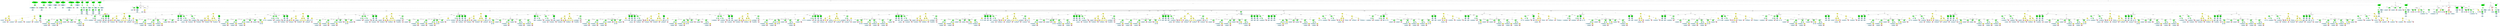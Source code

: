 strict graph "" {
	graph [bb="0,0,1.4163e+05,1833.1"];
	node [label="\N"];
	subgraph cluster265 {
		graph [bb="85998,364.65,86456,751.51",
			label="petrinet.c:148:7",
			lheight=0.21,
			lp="86227,740.01",
			lwidth=1.19
		];
		266	[fillcolor=lightblue,
			height=0.74639,
			label="ID
name: x",
			pos="86065,546.47",
			style=filled,
			width=1.1982];
		265	[fillcolor=green,
			height=0.74639,
			label="Assignment
op: =",
			pos="86065,693.64",
			style=filled,
			width=1.6106];
		265 -- 266	[label=lvalue,
			lp="86082,609.45",
			pos="86065,666.68 86065,640.42 86065,600.04 86065,573.69"];
		267	[fillcolor=green,
			height=0.5,
			label=ArrayRef,
			pos="86172,546.47",
			style=filled,
			width=1.2277];
		265 -- 267	[label=rvalue,
			lp="86148,609.45",
			pos="86083,668.01 86105,638.4 86141,589.53 86160,564.06"];
		268	[fillcolor=lightblue,
			height=0.74639,
			label="ID
name: petrinet_P1_marking_member_0",
			pos="86172,410.12",
			style=filled,
			width=4.6158];
		267 -- 268	[label=name,
			lp="86188,483.49",
			pos="86172,528.46 86172,505.44 86172,464.16 86172,437.21"];
		269	[fillcolor=pink,
			height=1.041,
			label="Constant
type: int
value: 1",
			pos="86402,410.12",
			style=filled,
			width=1.2767];
		267 -- 269	[label=subscript,
			lp="86359,483.49",
			pos="86206,534.84 86243,522.35 86302,499.28 86347,467.99 86358,460.6 86368,450.97 86377,441.74"];
	}
	subgraph cluster363 {
		graph [bb="90747,8,91212,467.99",
			label="petrinet.c:193:9",
			lheight=0.21,
			lp="90980,456.49",
			lwidth=1.19
		];
		365	[fillcolor=lightblue,
			height=0.74639,
			label="ID
name: petrinet_P3_marking_member_0",
			pos="90921,168.82",
			style=filled,
			width=4.6158];
		364	[fillcolor=green,
			height=0.5,
			label=ArrayRef,
			pos="90921,284.17",
			style=filled,
			width=1.2277];
		364 -- 365	[label=name,
			lp="90937,221.19",
			pos="90921,265.96 90921,247.38 90921,217.57 90921,196.06"];
		366	[fillcolor=yellow,
			height=0.74639,
			label="BinaryOp
op: +",
			pos="91155,168.82",
			style=filled,
			width=1.3749];
		364 -- 366	[label=subscript,
			lp="91060,221.19",
			pos="90937,267.08 90947,257.78 90961,246.43 90974,238.69 91024,210.2 91043,216.81 91096,195.69 91103,192.9 91111,189.77 91118,186.67"];
		367	[fillcolor=lightblue,
			height=0.74639,
			label="ID
name: petrinet_P3_is_marked",
			pos="90966,53.477",
			style=filled,
			width=3.5355];
		366 -- 367	[label=left,
			lp="91087,116.45",
			pos="91123,148.34 91091,129.16 91042,99.808 91007,79.041"];
		368	[fillcolor=pink,
			height=1.041,
			label="Constant
type: int
value: 0",
			pos="91157,53.477",
			style=filled,
			width=1.2767];
		366 -- 368	[label=right,
			lp="91169,116.45",
			pos="91156,141.82 91156,126.79 91156,107.63 91157,91.097"];
		363	[fillcolor=green,
			height=0.74639,
			label="Assignment
op: =",
			pos="90921,410.12",
			style=filled,
			width=1.6106];
		363 -- 364	[label=lvalue,
			lp="90938,347.15",
			pos="90921,383.14 90921,358.86 90921,323.3 90921,302.37"];
		369	[fillcolor=lightblue,
			height=0.74639,
			label="ID
name: x",
			pos="91026,284.17",
			style=filled,
			width=1.1982];
		363 -- 369	[label=rvalue,
			lp="90996,347.15",
			pos="90942,384.93 90961,362.81 90988,330.3 91007,308.46"];
	}
	subgraph cluster1108 {
		graph [bb="3553.3,8,4018.3,467.99",
			label="petrinet.c:488:9",
			lheight=0.21,
			lp="3785.8,456.49",
			lwidth=1.19
		];
		1110	[fillcolor=lightblue,
			height=0.74639,
			label="ID
name: petrinet_P3_marking_member_0",
			pos="3727.3,168.82",
			style=filled,
			width=4.6158];
		1109	[fillcolor=green,
			height=0.5,
			label=ArrayRef,
			pos="3804.3,284.17",
			style=filled,
			width=1.2277];
		1109 -- 1110	[label=name,
			lp="3780.8,221.19",
			pos="3792.9,266.45 3780.3,247.85 3759.7,217.57 3745,195.87"];
		1111	[fillcolor=yellow,
			height=0.74639,
			label="BinaryOp
op: +",
			pos="3961.3,168.82",
			style=filled,
			width=1.3749];
		1109 -- 1111	[label=subscript,
			lp="3915.8,221.19",
			pos="3822.4,267.47 3832.7,258.74 3846,247.82 3858.3,238.69 3881.6,221.37 3909,203.17 3929.6,189.83"];
		1112	[fillcolor=lightblue,
			height=0.74639,
			label="ID
name: petrinet_P3_is_marked",
			pos="3772.3,53.477",
			style=filled,
			width=3.5355];
		1111 -- 1112	[label=left,
			lp="3892.8,116.45",
			pos="3928.8,148.34 3896.8,129.16 3847.9,99.808 3813.2,79.041"];
		1113	[fillcolor=pink,
			height=1.041,
			label="Constant
type: int
value: 2",
			pos="3963.3,53.477",
			style=filled,
			width=1.2767];
		1111 -- 1113	[label=right,
			lp="3975.3,116.45",
			pos="3961.7,141.82 3962,126.79 3962.3,107.63 3962.6,91.097"];
		1108	[fillcolor=green,
			height=0.74639,
			label="Assignment
op: =",
			pos="3889.3,410.12",
			style=filled,
			width=1.6106];
		1108 -- 1109	[label=lvalue,
			lp="3868.3,347.15",
			pos="3872.3,384.34 3855.4,359.75 3830.1,322.77 3815.6,301.61"];
		1114	[fillcolor=lightblue,
			height=0.74639,
			label="ID
name: c",
			pos="3909.3,284.17",
			style=filled,
			width=1.1785];
		1108 -- 1114	[label=rvalue,
			lp="3917.3,347.15",
			pos="3893.5,383.14 3896.9,361.98 3901.7,332.27 3905.1,311.12"];
	}
	subgraph cluster1357 {
		graph [bb="19329,8,19794,467.99",
			label="petrinet.c:586:9",
			lheight=0.21,
			lp="19562,456.49",
			lwidth=1.19
		];
		1359	[fillcolor=lightblue,
			height=0.74639,
			label="ID
name: petrinet_P3_marking_member_0",
			pos="19503,168.82",
			style=filled,
			width=4.6158];
		1358	[fillcolor=green,
			height=0.5,
			label=ArrayRef,
			pos="19503,284.17",
			style=filled,
			width=1.2277];
		1358 -- 1359	[label=name,
			lp="19519,221.19",
			pos="19503,265.96 19503,247.38 19503,217.57 19503,196.06"];
		1360	[fillcolor=yellow,
			height=0.74639,
			label="BinaryOp
op: +",
			pos="19737,168.82",
			style=filled,
			width=1.3749];
		1358 -- 1360	[label=subscript,
			lp="19643,221.19",
			pos="19520,267.11 19530,257.82 19544,246.47 19557,238.69 19607,210.57 19625,216.72 19678,195.69 19685,192.89 19693,189.75 19700,186.65"];
		1361	[fillcolor=lightblue,
			height=0.74639,
			label="ID
name: petrinet_P3_is_marked",
			pos="19548,53.477",
			style=filled,
			width=3.5355];
		1360 -- 1361	[label=left,
			lp="19669,116.45",
			pos="19705,148.34 19673,129.16 19624,99.808 19589,79.041"];
		1362	[fillcolor=pink,
			height=1.041,
			label="Constant
type: int
value: 2",
			pos="19739,53.477",
			style=filled,
			width=1.2767];
		1360 -- 1362	[label=right,
			lp="19751,116.45",
			pos="19738,141.82 19738,126.79 19738,107.63 19739,91.097"];
		1357	[fillcolor=green,
			height=0.74639,
			label="Assignment
op: =",
			pos="19503,410.12",
			style=filled,
			width=1.6106];
		1357 -- 1358	[label=lvalue,
			lp="19520,347.15",
			pos="19503,383.14 19503,358.86 19503,323.3 19503,302.37"];
		1363	[fillcolor=lightblue,
			height=0.74639,
			label="ID
name: c",
			pos="19608,284.17",
			style=filled,
			width=1.1785];
		1357 -- 1363	[label=rvalue,
			lp="19578,347.15",
			pos="19524,384.93 19543,362.81 19570,330.3 19589,308.46"];
	}
	subgraph cluster1006 {
		graph [bb="1.3394e+05,133.95,1.3415e+05,467.99",
			label="petrinet.c:450:9",
			lheight=0.21,
			lp="1.3404e+05,456.49",
			lwidth=1.19
		];
		1007	[fillcolor=lightblue,
			height=0.74639,
			label="ID
name: c",
			pos="1.3399e+05,284.17",
			style=filled,
			width=1.1785];
		1006	[fillcolor=green,
			height=0.74639,
			label="Assignment
op: =",
			pos="1.34e+05,410.12",
			style=filled,
			width=1.6106];
		1006 -- 1007	[label=lvalue,
			lp="1.3401e+05,347.15",
			pos="1.34e+05,383.14 1.34e+05,361.98 1.3399e+05,332.27 1.3399e+05,311.12"];
		1008	[fillcolor=yellow,
			height=0.74639,
			label="BinaryOp
op: +",
			pos="1.341e+05,284.17",
			style=filled,
			width=1.3749];
		1006 -- 1008	[label=rvalue,
			lp="1.3407e+05,347.15",
			pos="1.3402e+05,384.63 1.3404e+05,362.76 1.3406e+05,330.91 1.3408e+05,309.19"];
		1009	[fillcolor=lightblue,
			height=0.74639,
			label="ID
name: a",
			pos="1.34e+05,168.82",
			style=filled,
			width=1.1785];
		1008 -- 1009	[label=left,
			lp="1.3405e+05,221.19",
			pos="1.3407e+05,259.68 1.3406e+05,240.1 1.3403e+05,212.36 1.3402e+05,192.89"];
		1010	[fillcolor=lightblue,
			height=0.74639,
			label="ID
name: b",
			pos="1.341e+05,168.82",
			style=filled,
			width=1.1982];
		1008 -- 1010	[label=right,
			lp="1.3411e+05,221.19",
			pos="1.341e+05,257.17 1.341e+05,238.73 1.341e+05,214.11 1.341e+05,195.71"];
	}
	subgraph cluster412 {
		graph [bb="94012,375.25,94166,783.33",
			label="petrinet.c:209:12",
			lheight=0.21,
			lp="94089,771.83",
			lwidth=1.29,
			style=dashed
		];
		414	[fillcolor=lightblue,
			height=0.74639,
			label="IdentifierType
names: ['long']",
			pos="94089,410.12",
			style="filled,dashed",
			width=1.9053];
		413	[fillcolor=lightblue,
			height=1.041,
			label="TypeDecl
declname: z
quals: []",
			pos="94093,546.47",
			style="filled,dashed",
			width=1.6303];
		413 -- 414	[label=type,
			lp="94103,483.49",
			pos="94092,508.76 94092,486.07 94091,457.51 94090,437.15"];
		412	[fillcolor=green,
			height=1.6303,
			label="Decl
name: z
quals: []
storage: []
funcspec: []",
			pos="94095,693.64",
			style="filled,dashed",
			width=1.591];
		412 -- 413	[label=type,
			lp="94105,609.45",
			pos="94094,634.85 94094,617.77 94094,599.55 94094,584.19"];
	}
	subgraph cluster358 {
		graph [bb="90522,133.95,90739,467.99",
			label="petrinet.c:190:9",
			lheight=0.21,
			lp="90631,456.49",
			lwidth=1.19
		];
		359	[fillcolor=lightblue,
			height=0.74639,
			label="ID
name: z",
			pos="90572,284.17",
			style=filled,
			width=1.1785];
		358	[fillcolor=green,
			height=0.74639,
			label="Assignment
op: =",
			pos="90608,410.12",
			style=filled,
			width=1.6106];
		358 -- 359	[label=lvalue,
			lp="90609,347.15",
			pos="90601,383.44 90595,362.17 90586,332.08 90580,310.82"];
		360	[fillcolor=yellow,
			height=0.74639,
			label="BinaryOp
op: -",
			pos="90682,284.17",
			style=filled,
			width=1.3749];
		358 -- 360	[label=rvalue,
			lp="90666,347.15",
			pos="90623,384.04 90636,362.53 90654,331.71 90667,310.22"];
		361	[fillcolor=lightblue,
			height=0.74639,
			label="ID
name: x",
			pos="90582,168.82",
			style=filled,
			width=1.1982];
		360 -- 361	[label=left,
			lp="90642,221.19",
			pos="90662,259.68 90644,240.1 90620,212.36 90603,192.89"];
		362	[fillcolor=lightblue,
			height=0.74639,
			label="ID
name: y",
			pos="90686,168.82",
			style=filled,
			width=1.1982];
		360 -- 362	[label=right,
			lp="90697,221.19",
			pos="90683,257.17 90684,238.73 90685,214.11 90685,195.71"];
	}
	subgraph cluster1101 {
		graph [bb="3080.3,8,3545.3,467.99",
			label="petrinet.c:487:9",
			lheight=0.21,
			lp="3312.8,456.49",
			lwidth=1.19
		];
		1103	[fillcolor=lightblue,
			height=0.74639,
			label="ID
name: petrinet_P3_marking_member_0",
			pos="3254.3,168.82",
			style=filled,
			width=4.6158];
		1102	[fillcolor=green,
			height=0.5,
			label=ArrayRef,
			pos="3385.3,284.17",
			style=filled,
			width=1.2277];
		1102 -- 1103	[label=name,
			lp="3334.8,221.19",
			pos="3367.3,267.65 3345.8,249.03 3309.5,217.57 3283.8,195.36"];
		1104	[fillcolor=yellow,
			height=0.74639,
			label="BinaryOp
op: +",
			pos="3488.3,168.82",
			style=filled,
			width=1.3749];
		1102 -- 1104	[label=subscript,
			lp="3469.8,221.19",
			pos="3400,266.93 3417.6,247.59 3447.1,215.13 3467.1,193.12"];
		1105	[fillcolor=lightblue,
			height=0.74639,
			label="ID
name: petrinet_P3_is_marked",
			pos="3299.3,53.477",
			style=filled,
			width=3.5355];
		1104 -- 1105	[label=left,
			lp="3419.8,116.45",
			pos="3455.8,148.34 3423.8,129.16 3374.9,99.808 3340.2,79.041"];
		1106	[fillcolor=pink,
			height=1.041,
			label="Constant
type: int
value: 1",
			pos="3490.3,53.477",
			style=filled,
			width=1.2767];
		1104 -- 1106	[label=right,
			lp="3502.3,116.45",
			pos="3488.7,141.82 3489,126.79 3489.3,107.63 3489.6,91.097"];
		1101	[fillcolor=green,
			height=0.74639,
			label="Assignment
op: =",
			pos="3479.3,410.12",
			style=filled,
			width=1.6106];
		1101 -- 1102	[label=lvalue,
			lp="3454.3,347.15",
			pos="3460.7,384.63 3442.1,360.08 3413.9,322.96 3397.8,301.69"];
		1107	[fillcolor=lightblue,
			height=0.74639,
			label="ID
name: b",
			pos="3490.3,284.17",
			style=filled,
			width=1.1982];
		1101 -- 1107	[label=rvalue,
			lp="3502.3,347.15",
			pos="3481.6,383.14 3483.5,361.98 3486.1,332.27 3488,311.12"];
	}
	subgraph cluster415 {
		graph [bb="94174,364.65,94632,751.51",
			label="petrinet.c:211:7",
			lheight=0.21,
			lp="94403,740.01",
			lwidth=1.19
		];
		416	[fillcolor=lightblue,
			height=0.74639,
			label="ID
name: x",
			pos="94466,546.47",
			style=filled,
			width=1.1982];
		415	[fillcolor=green,
			height=0.74639,
			label="Assignment
op: =",
			pos="94566,693.64",
			style=filled,
			width=1.6106];
		415 -- 416	[label=lvalue,
			lp="94530,609.45",
			pos="94549,667.68 94531,640.77 94501,598.21 94483,571.62"];
		417	[fillcolor=green,
			height=0.5,
			label=ArrayRef,
			pos="94571,546.47",
			style=filled,
			width=1.2277];
		415 -- 417	[label=rvalue,
			lp="94586,609.45",
			pos="94567,666.68 94568,637.16 94570,589.79 94571,564.57"];
		418	[fillcolor=lightblue,
			height=0.74639,
			label="ID
name: petrinet_P1_marking_member_0",
			pos="94348,410.12",
			style=filled,
			width=4.6158];
		417 -- 418	[label=name,
			lp="94502,483.49",
			pos="94550,530.52 94541,523.76 94529,515.79 94518,508.99 94477,482.93 94429,455.33 94394,436.11"];
		419	[fillcolor=pink,
			height=1.041,
			label="Constant
type: int
value: 2",
			pos="94578,410.12",
			style=filled,
			width=1.2767];
		417 -- 419	[label=subscript,
			lp="94599,483.49",
			pos="94572,528.46 94573,508.26 94575,474.02 94576,447.72"];
	}
	subgraph cluster1350 {
		graph [bb="18856,8,19321,467.99",
			label="petrinet.c:585:9",
			lheight=0.21,
			lp="19089,456.49",
			lwidth=1.19
		];
		1352	[fillcolor=lightblue,
			height=0.74639,
			label="ID
name: petrinet_P3_marking_member_0",
			pos="19030,168.82",
			style=filled,
			width=4.6158];
		1351	[fillcolor=green,
			height=0.5,
			label=ArrayRef,
			pos="19030,284.17",
			style=filled,
			width=1.2277];
		1351 -- 1352	[label=name,
			lp="19046,221.19",
			pos="19030,265.96 19030,247.38 19030,217.57 19030,196.06"];
		1353	[fillcolor=yellow,
			height=0.74639,
			label="BinaryOp
op: +",
			pos="19264,168.82",
			style=filled,
			width=1.3749];
		1351 -- 1353	[label=subscript,
			lp="19169,221.19",
			pos="19046,267.08 19056,257.78 19070,246.43 19083,238.69 19133,210.2 19152,216.81 19205,195.69 19212,192.9 19220,189.77 19227,186.67"];
		1354	[fillcolor=lightblue,
			height=0.74639,
			label="ID
name: petrinet_P3_is_marked",
			pos="19075,53.477",
			style=filled,
			width=3.5355];
		1353 -- 1354	[label=left,
			lp="19196,116.45",
			pos="19232,148.34 19200,129.16 19151,99.808 19116,79.041"];
		1355	[fillcolor=pink,
			height=1.041,
			label="Constant
type: int
value: 1",
			pos="19266,53.477",
			style=filled,
			width=1.2767];
		1353 -- 1355	[label=right,
			lp="19278,116.45",
			pos="19265,141.82 19265,126.79 19265,107.63 19266,91.097"];
		1350	[fillcolor=green,
			height=0.74639,
			label="Assignment
op: =",
			pos="19030,410.12",
			style=filled,
			width=1.6106];
		1350 -- 1351	[label=lvalue,
			lp="19047,347.15",
			pos="19030,383.14 19030,358.86 19030,323.3 19030,302.37"];
		1356	[fillcolor=lightblue,
			height=0.74639,
			label="ID
name: b",
			pos="19135,284.17",
			style=filled,
			width=1.1982];
		1350 -- 1356	[label=rvalue,
			lp="19105,347.15",
			pos="19051,384.93 19070,362.81 19097,330.3 19116,308.46"];
	}
	subgraph cluster1003 {
		graph [bb="1.3355e+05,238.69,1.3393e+05,467.99",
			label="petrinet.c:447:9",
			lheight=0.21,
			lp="1.3374e+05,456.49",
			lwidth=1.19
		];
		1004	[fillcolor=lightblue,
			height=0.74639,
			label="ID
name: petrinet_P2_is_marked",
			pos="1.3368e+05,284.17",
			style=filled,
			width=3.5355];
		1003	[fillcolor=green,
			height=0.74639,
			label="Assignment
op: -=",
			pos="1.3368e+05,410.12",
			style=filled,
			width=1.6106];
		1003 -- 1004	[label=lvalue,
			lp="1.337e+05,347.15",
			pos="1.3368e+05,383.14 1.3368e+05,361.98 1.3368e+05,332.27 1.3368e+05,311.12"];
		1005	[fillcolor=pink,
			height=1.041,
			label="Constant
type: int
value: 4",
			pos="1.3387e+05,284.17",
			style=filled,
			width=1.2767];
		1003 -- 1005	[label=rvalue,
			lp="1.3381e+05,347.15",
			pos="1.3372e+05,388.04 1.3374e+05,370.4 1.3378e+05,344.52 1.3382e+05,321.65 1.3382e+05,317.45 1.3383e+05,312.95 1.3384e+05,308.59"];
	}
	subgraph cluster430 {
		graph [bb="97138,238.69,97518,467.99",
			label="petrinet.c:218:9",
			lheight=0.21,
			lp="97328,456.49",
			lwidth=1.19
		];
		431	[fillcolor=lightblue,
			height=0.74639,
			label="ID
name: petrinet_P1_is_marked",
			pos="97273,284.17",
			style=filled,
			width=3.5355];
		430	[fillcolor=green,
			height=0.74639,
			label="Assignment
op: -=",
			pos="97273,410.12",
			style=filled,
			width=1.6106];
		430 -- 431	[label=lvalue,
			lp="97290,347.15",
			pos="97273,383.14 97273,361.98 97273,332.27 97273,311.12"];
		432	[fillcolor=pink,
			height=1.041,
			label="Constant
type: int
value: 3",
			pos="97464,284.17",
			style=filled,
			width=1.2767];
		430 -- 432	[label=rvalue,
			lp="97396,347.15",
			pos="97306,388.04 97334,370.4 97374,344.52 97409,321.65 97416,317.45 97423,312.95 97429,308.59"];
	}
	subgraph cluster1094 {
		graph [bb="2607.3,8,3072.3,467.99",
			label="petrinet.c:486:9",
			lheight=0.21,
			lp="2839.8,456.49",
			lwidth=1.19
		];
		1096	[fillcolor=lightblue,
			height=0.74639,
			label="ID
name: petrinet_P3_marking_member_0",
			pos="2781.3,168.82",
			style=filled,
			width=4.6158];
		1095	[fillcolor=green,
			height=0.5,
			label=ArrayRef,
			pos="2913.3,284.17",
			style=filled,
			width=1.2277];
		1095 -- 1096	[label=name,
			lp="2862.8,221.19",
			pos="2895.2,267.65 2873.5,249.03 2836.9,217.57 2811,195.36"];
		1097	[fillcolor=yellow,
			height=0.74639,
			label="BinaryOp
op: +",
			pos="3015.3,168.82",
			style=filled,
			width=1.3749];
		1095 -- 1097	[label=subscript,
			lp="2997.8,221.19",
			pos="2927.9,266.93 2945.2,247.71 2974.1,215.54 2993.9,193.53"];
		1098	[fillcolor=lightblue,
			height=0.74639,
			label="ID
name: petrinet_P3_is_marked",
			pos="2826.3,53.477",
			style=filled,
			width=3.5355];
		1097 -- 1098	[label=left,
			lp="2946.8,116.45",
			pos="2982.8,148.34 2950.8,129.16 2901.9,99.808 2867.2,79.041"];
		1099	[fillcolor=pink,
			height=1.041,
			label="Constant
type: int
value: 0",
			pos="3017.3,53.477",
			style=filled,
			width=1.2767];
		1097 -- 1099	[label=right,
			lp="3029.3,116.45",
			pos="3015.7,141.82 3016,126.79 3016.3,107.63 3016.6,91.097"];
		1094	[fillcolor=green,
			height=0.74639,
			label="Assignment
op: =",
			pos="3006.3,410.12",
			style=filled,
			width=1.6106];
		1094 -- 1095	[label=lvalue,
			lp="2982.3,347.15",
			pos="2987.9,384.63 2969.5,360.08 2941.6,322.96 2925.7,301.69"];
		1100	[fillcolor=lightblue,
			height=0.74639,
			label="ID
name: a",
			pos="3018.3,284.17",
			style=filled,
			width=1.1785];
		1094 -- 1100	[label=rvalue,
			lp="3029.3,347.15",
			pos="3008.8,383.14 3010.8,361.98 3013.7,332.27 3015.8,311.12"];
	}
	subgraph cluster1343 {
		graph [bb="18383,8,18848,467.99",
			label="petrinet.c:584:9",
			lheight=0.21,
			lp="18616,456.49",
			lwidth=1.19
		];
		1345	[fillcolor=lightblue,
			height=0.74639,
			label="ID
name: petrinet_P3_marking_member_0",
			pos="18557,168.82",
			style=filled,
			width=4.6158];
		1344	[fillcolor=green,
			height=0.5,
			label=ArrayRef,
			pos="18689,284.17",
			style=filled,
			width=1.2277];
		1344 -- 1345	[label=name,
			lp="18639,221.19",
			pos="18671,267.65 18650,249.03 18613,217.57 18587,195.36"];
		1346	[fillcolor=yellow,
			height=0.74639,
			label="BinaryOp
op: +",
			pos="18791,168.82",
			style=filled,
			width=1.3749];
		1344 -- 1346	[label=subscript,
			lp="18774,221.19",
			pos="18704,266.93 18721,247.71 18750,215.54 18770,193.53"];
		1347	[fillcolor=lightblue,
			height=0.74639,
			label="ID
name: petrinet_P3_is_marked",
			pos="18602,53.477",
			style=filled,
			width=3.5355];
		1346 -- 1347	[label=left,
			lp="18723,116.45",
			pos="18759,148.34 18727,129.16 18678,99.808 18643,79.041"];
		1348	[fillcolor=pink,
			height=1.041,
			label="Constant
type: int
value: 0",
			pos="18793,53.477",
			style=filled,
			width=1.2767];
		1346 -- 1348	[label=right,
			lp="18805,116.45",
			pos="18792,141.82 18792,126.79 18792,107.63 18793,91.097"];
		1343	[fillcolor=green,
			height=0.74639,
			label="Assignment
op: =",
			pos="18782,410.12",
			style=filled,
			width=1.6106];
		1343 -- 1344	[label=lvalue,
			lp="18758,347.15",
			pos="18764,384.63 18745,360.08 18718,322.96 18702,301.69"];
		1349	[fillcolor=lightblue,
			height=0.74639,
			label="ID
name: a",
			pos="18794,284.17",
			style=filled,
			width=1.1785];
		1343 -- 1349	[label=rvalue,
			lp="18805,347.15",
			pos="18785,383.14 18787,361.98 18790,332.27 18792,311.12"];
	}
	subgraph cluster409 {
		graph [bb="97888,375.25,98042,783.33",
			label="petrinet.c:208:12",
			lheight=0.21,
			lp="97965,771.83",
			lwidth=1.29,
			style=dashed
		];
		411	[fillcolor=lightblue,
			height=0.74639,
			label="IdentifierType
names: ['long']",
			pos="97965,410.12",
			style="filled,dashed",
			width=1.9053];
		410	[fillcolor=lightblue,
			height=1.041,
			label="TypeDecl
declname: y
quals: []",
			pos="97960,546.47",
			style="filled,dashed",
			width=1.6303];
		410 -- 411	[label=type,
			lp="97974,483.49",
			pos="97962,508.76 97962,486.07 97964,457.51 97964,437.15"];
		409	[fillcolor=green,
			height=1.6303,
			label="Decl
name: y
quals: []
storage: []
funcspec: []",
			pos="97956,693.64",
			style="filled,dashed",
			width=1.591];
		409 -- 410	[label=type,
			lp="97970,609.45",
			pos="97958,634.85 97958,617.77 97959,599.55 97959,584.19"];
	}
	subgraph cluster993 {
		graph [bb="1.3108e+05,364.65,1.3153e+05,751.51",
			label="petrinet.c:441:7",
			lheight=0.21,
			lp="1.313e+05,740.01",
			lwidth=1.19
		];
		994	[fillcolor=lightblue,
			height=0.74639,
			label="ID
name: b",
			pos="1.3137e+05,546.47",
			style=filled,
			width=1.1982];
		993	[fillcolor=green,
			height=0.74639,
			label="Assignment
op: =",
			pos="1.3147e+05,693.64",
			style=filled,
			width=1.6106];
		993 -- 994	[label=lvalue,
			lp="1.3143e+05,609.45",
			pos="1.3145e+05,667.68 1.3143e+05,640.77 1.314e+05,598.21 1.3138e+05,571.62"];
		995	[fillcolor=green,
			height=0.5,
			label=ArrayRef,
			pos="1.3147e+05,546.47",
			style=filled,
			width=1.2277];
		993 -- 995	[label=rvalue,
			lp="1.3149e+05,609.45",
			pos="1.3147e+05,666.68 1.3147e+05,637.16 1.3147e+05,589.79 1.3147e+05,564.57"];
		996	[fillcolor=lightblue,
			height=0.74639,
			label="ID
name: petrinet_P2_marking_member_0",
			pos="1.3125e+05,410.12",
			style=filled,
			width=4.6158];
		995 -- 996	[label=name,
			lp="1.314e+05,483.49",
			pos="1.3145e+05,530.51 1.3144e+05,523.75 1.3143e+05,515.77 1.3142e+05,508.99 1.3138e+05,482.87 1.3133e+05,455.28 1.313e+05,436.08"];
		997	[fillcolor=pink,
			height=1.041,
			label="Constant
type: int
value: 3",
			pos="1.3148e+05,410.12",
			style=filled,
			width=1.2767];
		995 -- 997	[label=subscript,
			lp="1.315e+05,483.49",
			pos="1.3147e+05,528.46 1.3147e+05,508.26 1.3148e+05,474.02 1.3148e+05,447.72"];
	}
	subgraph cluster1089 {
		graph [bb="2382.3,133.95,2599.3,467.99",
			label="petrinet.c:483:9",
			lheight=0.21,
			lp="2490.8,456.49",
			lwidth=1.19
		];
		1090	[fillcolor=lightblue,
			height=0.74639,
			label="ID
name: c",
			pos="2432.3,284.17",
			style=filled,
			width=1.1785];
		1089	[fillcolor=green,
			height=0.74639,
			label="Assignment
op: =",
			pos="2533.3,410.12",
			style=filled,
			width=1.6106];
		1089 -- 1090	[label=lvalue,
			lp="2505.3,347.15",
			pos="2513.3,384.63 2495.3,362.48 2468.9,330.09 2451.2,308.35"];
		1091	[fillcolor=yellow,
			height=0.74639,
			label="BinaryOp
op: +",
			pos="2542.3,284.17",
			style=filled,
			width=1.3749];
		1089 -- 1091	[label=rvalue,
			lp="2555.3,347.15",
			pos="2535.2,383.14 2536.7,361.98 2538.9,332.27 2540.4,311.12"];
		1092	[fillcolor=lightblue,
			height=0.74639,
			label="ID
name: a",
			pos="2442.3,168.82",
			style=filled,
			width=1.1785];
		1091 -- 1092	[label=left,
			lp="2501.8,221.19",
			pos="2521.6,259.68 2504.3,240.1 2479.8,212.36 2462.6,192.89"];
		1093	[fillcolor=lightblue,
			height=0.74639,
			label="ID
name: b",
			pos="2546.3,168.82",
			style=filled,
			width=1.1982];
		1091 -- 1093	[label=right,
			lp="2557.3,221.19",
			pos="2543.2,257.17 2543.8,238.73 2544.7,214.11 2545.4,195.71"];
	}
	subgraph cluster484 {
		graph [bb="1.0345e+05,375.25,1.036e+05,783.33",
			label="petrinet.c:239:12",
			lheight=0.21,
			lp="1.0353e+05,771.83",
			lwidth=1.29,
			style=dashed
		];
		486	[fillcolor=lightblue,
			height=0.74639,
			label="IdentifierType
names: ['long']",
			pos="1.0353e+05,410.12",
			style="filled,dashed",
			width=1.9053];
		485	[fillcolor=lightblue,
			height=1.041,
			label="TypeDecl
declname: y
quals: []",
			pos="1.0352e+05,546.47",
			style="filled,dashed",
			width=1.6303];
		485 -- 486	[label=type,
			lp="1.0353e+05,483.49",
			pos="1.0352e+05,508.76 1.0352e+05,486.07 1.0352e+05,457.51 1.0352e+05,437.15"];
		484	[fillcolor=green,
			height=1.6303,
			label="Decl
name: y
quals: []
storage: []
funcspec: []",
			pos="1.0352e+05,693.64",
			style="filled,dashed",
			width=1.591];
		484 -- 485	[label=type,
			lp="1.0353e+05,609.45",
			pos="1.0352e+05,634.85 1.0352e+05,617.77 1.0352e+05,599.55 1.0352e+05,584.19"];
	}
	subgraph cluster302 {
		graph [bb="84712,8,85177,467.99",
			label="petrinet.c:163:9",
			lheight=0.21,
			lp="84945,456.49",
			lwidth=1.19
		];
		304	[fillcolor=lightblue,
			height=0.74639,
			label="ID
name: petrinet_P3_marking_member_0",
			pos="84886,168.82",
			style=filled,
			width=4.6158];
		303	[fillcolor=green,
			height=0.5,
			label=ArrayRef,
			pos="84886,284.17",
			style=filled,
			width=1.2277];
		303 -- 304	[label=name,
			lp="84902,221.19",
			pos="84886,265.96 84886,247.38 84886,217.57 84886,196.06"];
		305	[fillcolor=yellow,
			height=0.74639,
			label="BinaryOp
op: +",
			pos="85120,168.82",
			style=filled,
			width=1.3749];
		303 -- 305	[label=subscript,
			lp="85026,221.19",
			pos="84903,267.11 84913,257.82 84927,246.47 84940,238.69 84990,210.57 85008,216.72 85061,195.69 85068,192.89 85076,189.75 85083,186.65"];
		306	[fillcolor=lightblue,
			height=0.74639,
			label="ID
name: petrinet_P3_is_marked",
			pos="84931,53.477",
			style=filled,
			width=3.5355];
		305 -- 306	[label=left,
			lp="85052,116.45",
			pos="85088,148.34 85056,129.16 85007,99.808 84972,79.041"];
		307	[fillcolor=pink,
			height=1.041,
			label="Constant
type: int
value: 2",
			pos="85122,53.477",
			style=filled,
			width=1.2767];
		305 -- 307	[label=right,
			lp="85134,116.45",
			pos="85121,141.82 85121,126.79 85121,107.63 85122,91.097"];
		302	[fillcolor=green,
			height=0.74639,
			label="Assignment
op: =",
			pos="84886,410.12",
			style=filled,
			width=1.6106];
		302 -- 303	[label=lvalue,
			lp="84903,347.15",
			pos="84886,383.14 84886,358.86 84886,323.3 84886,302.37"];
		308	[fillcolor=lightblue,
			height=0.74639,
			label="ID
name: z",
			pos="84991,284.17",
			style=filled,
			width=1.1785];
		302 -- 308	[label=rvalue,
			lp="84961,347.15",
			pos="84907,384.93 84926,362.81 84953,330.3 84972,308.46"];
	}
	subgraph cluster262 {
		graph [bb="83216,375.25,83370,783.33",
			label="petrinet.c:146:12",
			lheight=0.21,
			lp="83293,771.83",
			lwidth=1.29,
			style=dashed
		];
		264	[fillcolor=lightblue,
			height=0.74639,
			label="IdentifierType
names: ['long']",
			pos="83293,410.12",
			style="filled,dashed",
			width=1.9053];
		263	[fillcolor=lightblue,
			height=1.041,
			label="TypeDecl
declname: z
quals: []",
			pos="83297,546.47",
			style="filled,dashed",
			width=1.6303];
		263 -- 264	[label=type,
			lp="83307,483.49",
			pos="83296,508.76 83296,486.07 83295,457.51 83294,437.15"];
		262	[fillcolor=green,
			height=1.6303,
			label="Decl
name: z
quals: []
storage: []
funcspec: []",
			pos="83304,693.64",
			style="filled,dashed",
			width=1.591];
		262 -- 263	[label=type,
			lp="83312,609.45",
			pos="83301,634.85 83301,617.77 83300,599.55 83299,584.19"];
	}
	subgraph cluster1086 {
		graph [bb="4414.3,238.69,4794.3,467.99",
			label="petrinet.c:480:9",
			lheight=0.21,
			lp="4604.3,456.49",
			lwidth=1.19
		];
		1087	[fillcolor=lightblue,
			height=0.74639,
			label="ID
name: petrinet_P2_is_marked",
			pos="4549.3,284.17",
			style=filled,
			width=3.5355];
		1086	[fillcolor=green,
			height=0.74639,
			label="Assignment
op: -=",
			pos="4549.3,410.12",
			style=filled,
			width=1.6106];
		1086 -- 1087	[label=lvalue,
			lp="4566.3,347.15",
			pos="4549.3,383.14 4549.3,361.98 4549.3,332.27 4549.3,311.12"];
		1088	[fillcolor=pink,
			height=1.041,
			label="Constant
type: int
value: 4",
			pos="4740.3,284.17",
			style=filled,
			width=1.2767];
		1086 -- 1088	[label=rvalue,
			lp="4672.3,347.15",
			pos="4582.3,388.04 4609.9,370.4 4650.3,344.52 4685.3,321.65 4691.7,317.45 4698.5,312.95 4705.1,308.59"];
	}
	subgraph cluster481 {
		graph [bb="1.0329e+05,375.25,1.0344e+05,783.33",
			label="petrinet.c:238:12",
			lheight=0.21,
			lp="1.0336e+05,771.83",
			lwidth=1.29,
			style=dashed
		];
		483	[fillcolor=lightblue,
			height=0.74639,
			label="IdentifierType
names: ['long']",
			pos="1.0336e+05,410.12",
			style="filled,dashed",
			width=1.9053];
		482	[fillcolor=lightblue,
			height=1.041,
			label="TypeDecl
declname: x
quals: []",
			pos="1.0336e+05,546.47",
			style="filled,dashed",
			width=1.6303];
		482 -- 483	[label=type,
			lp="1.0337e+05,483.49",
			pos="1.0336e+05,508.76 1.0336e+05,486.07 1.0336e+05,457.51 1.0336e+05,437.15"];
		481	[fillcolor=green,
			height=1.6303,
			label="Decl
name: x
quals: []
storage: []
funcspec: []",
			pos="1.0335e+05,693.64",
			style="filled,dashed",
			width=1.591];
		481 -- 482	[label=type,
			lp="1.0337e+05,609.45",
			pos="1.0335e+05,634.85 1.0336e+05,617.77 1.0336e+05,599.55 1.0336e+05,584.19"];
	}
	subgraph cluster988 {
		graph [bb="1.3061e+05,364.65,1.3107e+05,751.51",
			label="petrinet.c:440:7",
			lheight=0.21,
			lp="1.3084e+05,740.01",
			lwidth=1.19
		];
		989	[fillcolor=lightblue,
			height=0.74639,
			label="ID
name: a",
			pos="1.309e+05,546.47",
			style=filled,
			width=1.1785];
		988	[fillcolor=green,
			height=0.74639,
			label="Assignment
op: =",
			pos="1.31e+05,693.64",
			style=filled,
			width=1.6106];
		988 -- 989	[label=lvalue,
			lp="1.3097e+05,609.45",
			pos="1.3098e+05,667.68 1.3097e+05,640.77 1.3094e+05,598.21 1.3092e+05,571.62"];
		990	[fillcolor=green,
			height=0.5,
			label=ArrayRef,
			pos="1.3101e+05,546.47",
			style=filled,
			width=1.2277];
		988 -- 990	[label=rvalue,
			lp="1.3102e+05,609.45",
			pos="1.31e+05,666.68 1.31e+05,637.16 1.31e+05,589.79 1.3101e+05,564.57"];
		991	[fillcolor=lightblue,
			height=0.74639,
			label="ID
name: petrinet_P2_marking_member_0",
			pos="1.3078e+05,410.12",
			style=filled,
			width=4.6158];
		990 -- 991	[label=name,
			lp="1.3094e+05,483.49",
			pos="1.3098e+05,530.57 1.3098e+05,523.82 1.3096e+05,515.84 1.3095e+05,508.99 1.3091e+05,483.08 1.3086e+05,455.35 1.3083e+05,436.05"];
		992	[fillcolor=pink,
			height=1.041,
			label="Constant
type: int
value: 0",
			pos="1.3101e+05,410.12",
			style=filled,
			width=1.2767];
		990 -- 992	[label=subscript,
			lp="1.3103e+05,483.49",
			pos="1.3101e+05,528.46 1.3101e+05,508.26 1.3101e+05,474.02 1.3101e+05,447.72"];
	}
	subgraph cluster459 {
		graph [bb="96750,238.69,97130,467.99",
			label="petrinet.c:227:9",
			lheight=0.21,
			lp="96940,456.49",
			lwidth=1.19
		];
		460	[fillcolor=lightblue,
			height=0.74639,
			label="ID
name: petrinet_P3_is_marked",
			pos="96885,284.17",
			style=filled,
			width=3.5355];
		459	[fillcolor=green,
			height=0.74639,
			label="Assignment
op: +=",
			pos="96885,410.12",
			style=filled,
			width=1.6106];
		459 -- 460	[label=lvalue,
			lp="96902,347.15",
			pos="96885,383.14 96885,361.98 96885,332.27 96885,311.12"];
		461	[fillcolor=pink,
			height=1.041,
			label="Constant
type: int
value: 3",
			pos="97076,284.17",
			style=filled,
			width=1.2767];
		459 -- 461	[label=rvalue,
			lp="97008,347.15",
			pos="96918,388.04 96946,370.4 96986,344.52 97021,321.65 97028,317.45 97035,312.95 97041,308.59"];
	}
	subgraph cluster1076 {
		graph [bb="1916.3,364.65,2374.3,751.51",
			label="petrinet.c:474:7",
			lheight=0.21,
			lp="2145.3,740.01",
			lwidth=1.19
		];
		1077	[fillcolor=lightblue,
			height=0.74639,
			label="ID
name: b",
			pos="2209.3,546.47",
			style=filled,
			width=1.1982];
		1076	[fillcolor=green,
			height=0.74639,
			label="Assignment
op: =",
			pos="2308.3,693.64",
			style=filled,
			width=1.6106];
		1076 -- 1077	[label=lvalue,
			lp="2272.3,609.45",
			pos="2291.3,667.68 2272.9,640.77 2243.9,598.21 2225.7,571.62"];
		1078	[fillcolor=green,
			height=0.5,
			label=ArrayRef,
			pos="2314.3,546.47",
			style=filled,
			width=1.2277];
		1076 -- 1078	[label=rvalue,
			lp="2328.3,609.45",
			pos="2309.4,666.68 2310.6,637.16 2312.5,589.79 2313.6,564.57"];
		1079	[fillcolor=lightblue,
			height=0.74639,
			label="ID
name: petrinet_P2_marking_member_0",
			pos="2090.3,410.12",
			style=filled,
			width=4.6158];
		1078 -- 1079	[label=name,
			lp="2243.8,483.49",
			pos="2293.4,530.51 2283.7,523.75 2272.1,515.77 2261.3,508.99 2219.7,482.87 2171,455.28 2136.3,436.08"];
		1080	[fillcolor=pink,
			height=1.041,
			label="Constant
type: int
value: 0",
			pos="2320.3,410.12",
			style=filled,
			width=1.2767];
		1078 -- 1080	[label=subscript,
			lp="2341.8,483.49",
			pos="2315,528.46 2315.9,508.26 2317.5,474.02 2318.6,447.72"];
	}
	subgraph cluster406 {
		graph [bb="97726,375.25,97880,783.33",
			label="petrinet.c:207:12",
			lheight=0.21,
			lp="97803,771.83",
			lwidth=1.29,
			style=dashed
		];
		408	[fillcolor=lightblue,
			height=0.74639,
			label="IdentifierType
names: ['long']",
			pos="97803,410.12",
			style="filled,dashed",
			width=1.9053];
		407	[fillcolor=lightblue,
			height=1.041,
			label="TypeDecl
declname: x
quals: []",
			pos="97798,546.47",
			style="filled,dashed",
			width=1.6303];
		407 -- 408	[label=type,
			lp="97812,483.49",
			pos="97800,508.76 97800,486.07 97802,457.51 97802,437.15"];
		406	[fillcolor=green,
			height=1.6303,
			label="Decl
name: x
quals: []
storage: []
funcspec: []",
			pos="97792,693.64",
			style="filled,dashed",
			width=1.591];
		406 -- 407	[label=type,
			lp="97807,609.45",
			pos="97795,634.85 97795,617.77 97796,599.55 97797,584.19"];
	}
	subgraph cluster1071 {
		graph [bb="5487.3,364.65,5945.3,751.51",
			label="petrinet.c:473:7",
			lheight=0.21,
			lp="5716.3,740.01",
			lwidth=1.19
		];
		1072	[fillcolor=lightblue,
			height=0.74639,
			label="ID
name: a",
			pos="5555.3,546.47",
			style=filled,
			width=1.1785];
		1071	[fillcolor=green,
			height=0.74639,
			label="Assignment
op: =",
			pos="5555.3,693.64",
			style=filled,
			width=1.6106];
		1071 -- 1072	[label=lvalue,
			lp="5572.3,609.45",
			pos="5555.3,666.68 5555.3,640.42 5555.3,600.04 5555.3,573.69"];
		1073	[fillcolor=green,
			height=0.5,
			label=ArrayRef,
			pos="5661.3,546.47",
			style=filled,
			width=1.2277];
		1071 -- 1073	[label=rvalue,
			lp="5637.3,609.45",
			pos="5573.3,668.01 5594.9,638.4 5630.6,589.53 5649.2,564.06"];
		1074	[fillcolor=lightblue,
			height=0.74639,
			label="ID
name: petrinet_P2_marking_member_0",
			pos="5661.3,410.12",
			style=filled,
			width=4.6158];
		1073 -- 1074	[label=name,
			lp="5676.8,483.49",
			pos="5661.3,528.46 5661.3,505.44 5661.3,464.16 5661.3,437.21"];
		1075	[fillcolor=pink,
			height=1.041,
			label="Constant
type: int
value: 1",
			pos="5891.3,410.12",
			style=filled,
			width=1.2767];
		1073 -- 1075	[label=subscript,
			lp="5847.8,483.49",
			pos="5695.2,534.84 5732,522.35 5791.5,499.28 5836.3,467.99 5846.9,460.6 5857.1,450.97 5865.8,441.74"];
	}
	subgraph cluster452 {
		graph [bb="96277,8,96742,467.99",
			label="petrinet.c:226:9",
			lheight=0.21,
			lp="96510,456.49",
			lwidth=1.19
		];
		454	[fillcolor=lightblue,
			height=0.74639,
			label="ID
name: petrinet_P3_marking_member_0",
			pos="96451,168.82",
			style=filled,
			width=4.6158];
		453	[fillcolor=green,
			height=0.5,
			label=ArrayRef,
			pos="96451,284.17",
			style=filled,
			width=1.2277];
		453 -- 454	[label=name,
			lp="96467,221.19",
			pos="96451,265.96 96451,247.38 96451,217.57 96451,196.06"];
		455	[fillcolor=yellow,
			height=0.74639,
			label="BinaryOp
op: +",
			pos="96685,168.82",
			style=filled,
			width=1.3749];
		453 -- 455	[label=subscript,
			lp="96591,221.19",
			pos="96468,267.11 96478,257.82 96492,246.47 96505,238.69 96555,210.57 96573,216.72 96626,195.69 96633,192.89 96641,189.75 96648,186.65"];
		456	[fillcolor=lightblue,
			height=0.74639,
			label="ID
name: petrinet_P3_is_marked",
			pos="96496,53.477",
			style=filled,
			width=3.5355];
		455 -- 456	[label=left,
			lp="96617,116.45",
			pos="96653,148.34 96621,129.16 96572,99.808 96537,79.041"];
		457	[fillcolor=pink,
			height=1.041,
			label="Constant
type: int
value: 2",
			pos="96687,53.477",
			style=filled,
			width=1.2767];
		455 -- 457	[label=right,
			lp="96699,116.45",
			pos="96686,141.82 96686,126.79 96686,107.63 96687,91.097"];
		452	[fillcolor=green,
			height=0.74639,
			label="Assignment
op: =",
			pos="96451,410.12",
			style=filled,
			width=1.6106];
		452 -- 453	[label=lvalue,
			lp="96468,347.15",
			pos="96451,383.14 96451,358.86 96451,323.3 96451,302.37"];
		458	[fillcolor=lightblue,
			height=0.74639,
			label="ID
name: z",
			pos="96556,284.17",
			style=filled,
			width=1.1785];
		452 -- 458	[label=rvalue,
			lp="96526,347.15",
			pos="96472,384.93 96491,362.81 96518,330.3 96537,308.46"];
	}
	subgraph cluster1198 {
		graph [bb="9063.3,238.69,9443.3,467.99",
			label="petrinet.c:522:9",
			lheight=0.21,
			lp="9253.3,456.49",
			lwidth=1.19
		];
		1199	[fillcolor=lightblue,
			height=0.74639,
			label="ID
name: petrinet_P3_is_marked",
			pos="9198.3,284.17",
			style=filled,
			width=3.5355];
		1198	[fillcolor=green,
			height=0.74639,
			label="Assignment
op: +=",
			pos="9198.3,410.12",
			style=filled,
			width=1.6106];
		1198 -- 1199	[label=lvalue,
			lp="9215.3,347.15",
			pos="9198.3,383.14 9198.3,361.98 9198.3,332.27 9198.3,311.12"];
		1200	[fillcolor=pink,
			height=1.041,
			label="Constant
type: int
value: 3",
			pos="9389.3,284.17",
			style=filled,
			width=1.2767];
		1198 -- 1200	[label=rvalue,
			lp="9321.3,347.15",
			pos="9231.3,388.04 9258.9,370.4 9299.3,344.52 9334.3,321.65 9340.7,317.45 9347.5,312.95 9354.1,308.59"];
	}
	subgraph cluster259 {
		graph [bb="83054,375.25,83208,783.33",
			label="petrinet.c:145:12",
			lheight=0.21,
			lp="83131,771.83",
			lwidth=1.29,
			style=dashed
		];
		261	[fillcolor=lightblue,
			height=0.74639,
			label="IdentifierType
names: ['long']",
			pos="83131,410.12",
			style="filled,dashed",
			width=1.9053];
		260	[fillcolor=lightblue,
			height=1.041,
			label="TypeDecl
declname: y
quals: []",
			pos="83135,546.47",
			style="filled,dashed",
			width=1.6303];
		260 -- 261	[label=type,
			lp="83145,483.49",
			pos="83134,508.76 83134,486.07 83133,457.51 83132,437.15"];
		259	[fillcolor=green,
			height=1.6303,
			label="Decl
name: y
quals: []
storage: []
funcspec: []",
			pos="83137,693.64",
			style="filled,dashed",
			width=1.591];
		259 -- 260	[label=type,
			lp="83147,609.45",
			pos="83136,634.85 83136,617.77 83136,599.55 83136,584.19"];
	}
	subgraph cluster1068 {
		graph [bb="5325.3,375.25,5479.3,783.33",
			label="petrinet.c:471:12",
			lheight=0.21,
			lp="5402.3,771.83",
			lwidth=1.29,
			style=dashed
		];
		1070	[fillcolor=lightblue,
			height=0.74639,
			label="IdentifierType
names: ['long']",
			pos="5402.3,410.12",
			style="filled,dashed",
			width=1.9053];
		1069	[fillcolor=lightblue,
			height=1.041,
			label="TypeDecl
declname: c
quals: []",
			pos="5406.3,546.47",
			style="filled,dashed",
			width=1.6303];
		1069 -- 1070	[label=type,
			lp="5416.3,483.49",
			pos="5405.2,508.76 5404.5,486.07 5403.7,457.51 5403.1,437.15"];
		1068	[fillcolor=green,
			height=1.6303,
			label="Decl
name: c
quals: []
storage: []
funcspec: []",
			pos="5408.3,693.64",
			style="filled,dashed",
			width=1.591];
		1068 -- 1069	[label=type,
			lp="5418.3,609.45",
			pos="5407.5,634.85 5407.2,617.77 5407,599.55 5406.8,584.19"];
	}
	subgraph cluster1065 {
		graph [bb="5163.3,375.25,5317.3,783.33",
			label="petrinet.c:470:12",
			lheight=0.21,
			lp="5240.3,771.83",
			lwidth=1.29,
			style=dashed
		];
		1067	[fillcolor=lightblue,
			height=0.74639,
			label="IdentifierType
names: ['long']",
			pos="5240.3,410.12",
			style="filled,dashed",
			width=1.9053];
		1066	[fillcolor=lightblue,
			height=1.041,
			label="TypeDecl
declname: b
quals: []",
			pos="5244.3,546.47",
			style="filled,dashed",
			width=1.6303];
		1066 -- 1067	[label=type,
			lp="5254.3,483.49",
			pos="5243.2,508.76 5242.5,486.07 5241.7,457.51 5241.1,437.15"];
		1065	[fillcolor=green,
			height=1.6303,
			label="Decl
name: b
quals: []
storage: []
funcspec: []",
			pos="5251.3,693.64",
			style="filled,dashed",
			width=1.591];
		1065 -- 1066	[label=type,
			lp="5259.3,609.45",
			pos="5248.5,634.85 5247.7,617.77 5246.8,599.55 5246,584.19"];
	}
	subgraph cluster445 {
		graph [bb="95804,8,96269,467.99",
			label="petrinet.c:225:9",
			lheight=0.21,
			lp="96037,456.49",
			lwidth=1.19
		];
		447	[fillcolor=lightblue,
			height=0.74639,
			label="ID
name: petrinet_P3_marking_member_0",
			pos="95978,168.82",
			style=filled,
			width=4.6158];
		446	[fillcolor=green,
			height=0.5,
			label=ArrayRef,
			pos="96109,284.17",
			style=filled,
			width=1.2277];
		446 -- 447	[label=name,
			lp="96059,221.19",
			pos="96091,267.65 96070,249.03 96033,217.57 96008,195.36"];
		448	[fillcolor=yellow,
			height=0.74639,
			label="BinaryOp
op: +",
			pos="96212,168.82",
			style=filled,
			width=1.3749];
		446 -- 448	[label=subscript,
			lp="96194,221.19",
			pos="96124,266.93 96142,247.59 96171,215.13 96191,193.12"];
		449	[fillcolor=lightblue,
			height=0.74639,
			label="ID
name: petrinet_P3_is_marked",
			pos="96023,53.477",
			style=filled,
			width=3.5355];
		448 -- 449	[label=left,
			lp="96144,116.45",
			pos="96180,148.34 96148,129.16 96099,99.808 96064,79.041"];
		450	[fillcolor=pink,
			height=1.041,
			label="Constant
type: int
value: 1",
			pos="96214,53.477",
			style=filled,
			width=1.2767];
		448 -- 450	[label=right,
			lp="96226,116.45",
			pos="96213,141.82 96213,126.79 96213,107.63 96214,91.097"];
		445	[fillcolor=green,
			height=0.74639,
			label="Assignment
op: =",
			pos="96203,410.12",
			style=filled,
			width=1.6106];
		445 -- 446	[label=lvalue,
			lp="96178,347.15",
			pos="96185,384.63 96166,360.08 96138,322.96 96122,301.69"];
		451	[fillcolor=lightblue,
			height=0.74639,
			label="ID
name: y",
			pos="96214,284.17",
			style=filled,
			width=1.1982];
		445 -- 451	[label=rvalue,
			lp="96226,347.15",
			pos="96206,383.14 96207,361.98 96210,332.27 96212,311.12"];
	}
	subgraph cluster384 {
		graph [bb="89746,238.69,90126,467.99",
			label="petrinet.c:196:9",
			lheight=0.21,
			lp="89936,456.49",
			lwidth=1.19
		];
		385	[fillcolor=lightblue,
			height=0.74639,
			label="ID
name: petrinet_P3_is_marked",
			pos="89881,284.17",
			style=filled,
			width=3.5355];
		384	[fillcolor=green,
			height=0.74639,
			label="Assignment
op: +=",
			pos="90060,410.12",
			style=filled,
			width=1.6106];
		384 -- 385	[label=lvalue,
			lp="89998,347.15",
			pos="90029,387.25 89997,365.63 89950,332.61 89917,310.02"];
		386	[fillcolor=pink,
			height=1.041,
			label="Constant
type: int
value: 3",
			pos="90072,284.17",
			style=filled,
			width=1.2767];
		384 -- 386	[label=rvalue,
			lp="90083,347.15",
			pos="90063,383.14 90065,365.39 90067,341.62 90069,321.93"];
	}
	subgraph cluster256 {
		graph [bb="82892,375.25,83046,783.33",
			label="petrinet.c:144:12",
			lheight=0.21,
			lp="82969,771.83",
			lwidth=1.29,
			style=dashed
		];
		258	[fillcolor=lightblue,
			height=0.74639,
			label="IdentifierType
names: ['long']",
			pos="82969,410.12",
			style="filled,dashed",
			width=1.9053];
		257	[fillcolor=lightblue,
			height=1.041,
			label="TypeDecl
declname: x
quals: []",
			pos="82973,546.47",
			style="filled,dashed",
			width=1.6303];
		257 -- 258	[label=type,
			lp="82983,483.49",
			pos="82972,508.76 82972,486.07 82971,457.51 82970,437.15"];
		256	[fillcolor=green,
			height=1.6303,
			label="Decl
name: x
quals: []
storage: []
funcspec: []",
			pos="82975,693.64",
			style="filled,dashed",
			width=1.591];
		256 -- 257	[label=type,
			lp="82985,609.45",
			pos="82974,634.85 82974,617.77 82974,599.55 82974,584.19"];
	}
	subgraph cluster1062 {
		graph [bb="5001.3,375.25,5155.3,783.33",
			label="petrinet.c:469:12",
			lheight=0.21,
			lp="5078.3,771.83",
			lwidth=1.29,
			style=dashed
		];
		1064	[fillcolor=lightblue,
			height=0.74639,
			label="IdentifierType
names: ['long']",
			pos="5078.3,410.12",
			style="filled,dashed",
			width=1.9053];
		1063	[fillcolor=lightblue,
			height=1.041,
			label="TypeDecl
declname: a
quals: []",
			pos="5082.3,546.47",
			style="filled,dashed",
			width=1.6303];
		1063 -- 1064	[label=type,
			lp="5092.3,483.49",
			pos="5081.2,508.76 5080.5,486.07 5079.7,457.51 5079.1,437.15"];
		1062	[fillcolor=green,
			height=1.6303,
			label="Decl
name: a
quals: []
storage: []
funcspec: []",
			pos="5084.3,693.64",
			style="filled,dashed",
			width=1.591];
		1062 -- 1063	[label=type,
			lp="5094.3,609.45",
			pos="5083.5,634.85 5083.2,617.77 5083,599.55 5082.8,584.19"];
	}
	subgraph cluster1516 {
		graph [bb="28594,8,29059,467.99",
			label="petrinet.c:651:9",
			lheight=0.21,
			lp="28827,456.49",
			lwidth=1.19
		];
		1518	[fillcolor=lightblue,
			height=0.74639,
			label="ID
name: petrinet_P3_marking_member_0",
			pos="28768,168.82",
			style=filled,
			width=4.6158];
		1517	[fillcolor=green,
			height=0.5,
			label=ArrayRef,
			pos="28899,284.17",
			style=filled,
			width=1.2277];
		1517 -- 1518	[label=name,
			lp="28849,221.19",
			pos="28881,267.65 28860,249.03 28823,217.57 28798,195.36"];
		1519	[fillcolor=yellow,
			height=0.74639,
			label="BinaryOp
op: +",
			pos="29002,168.82",
			style=filled,
			width=1.3749];
		1517 -- 1519	[label=subscript,
			lp="28984,221.19",
			pos="28914,266.93 28932,247.59 28961,215.13 28981,193.12"];
		1520	[fillcolor=lightblue,
			height=0.74639,
			label="ID
name: petrinet_P3_is_marked",
			pos="28813,53.477",
			style=filled,
			width=3.5355];
		1519 -- 1520	[label=left,
			lp="28934,116.45",
			pos="28970,148.34 28938,129.16 28889,99.808 28854,79.041"];
		1521	[fillcolor=pink,
			height=1.041,
			label="Constant
type: int
value: 1",
			pos="29004,53.477",
			style=filled,
			width=1.2767];
		1519 -- 1521	[label=right,
			lp="29016,116.45",
			pos="29003,141.82 29003,126.79 29003,107.63 29004,91.097"];
		1516	[fillcolor=green,
			height=0.74639,
			label="Assignment
op: =",
			pos="28993,410.12",
			style=filled,
			width=1.6106];
		1516 -- 1517	[label=lvalue,
			lp="28968,347.15",
			pos="28975,384.63 28956,360.08 28928,322.96 28912,301.69"];
		1522	[fillcolor=lightblue,
			height=0.74639,
			label="ID
name: b",
			pos="29004,284.17",
			style=filled,
			width=1.1982];
		1516 -- 1522	[label=rvalue,
			lp="29016,347.15",
			pos="28996,383.14 28997,361.98 29000,332.27 29002,311.12"];
	}
	subgraph cluster1032 {
		graph [bb="1.3316e+05,238.69,1.3354e+05,467.99",
			label="petrinet.c:456:9",
			lheight=0.21,
			lp="1.3335e+05,456.49",
			lwidth=1.19
		];
		1033	[fillcolor=lightblue,
			height=0.74639,
			label="ID
name: petrinet_P3_is_marked",
			pos="1.3329e+05,284.17",
			style=filled,
			width=3.5355];
		1032	[fillcolor=green,
			height=0.74639,
			label="Assignment
op: +=",
			pos="1.3329e+05,410.12",
			style=filled,
			width=1.6106];
		1032 -- 1033	[label=lvalue,
			lp="1.3331e+05,347.15",
			pos="1.3329e+05,383.14 1.3329e+05,361.98 1.3329e+05,332.27 1.3329e+05,311.12"];
		1034	[fillcolor=pink,
			height=1.041,
			label="Constant
type: int
value: 3",
			pos="1.3349e+05,284.17",
			style=filled,
			width=1.2767];
		1032 -- 1034	[label=rvalue,
			lp="1.3342e+05,347.15",
			pos="1.3333e+05,388.04 1.3335e+05,370.4 1.334e+05,344.52 1.3343e+05,321.65 1.3344e+05,317.45 1.3344e+05,312.95 1.3345e+05,308.59"];
	}
	subgraph cluster420 {
		graph [bb="94640,364.65,95098,751.51",
			label="petrinet.c:212:7",
			lheight=0.21,
			lp="94869,740.01",
			lwidth=1.19
		];
		421	[fillcolor=lightblue,
			height=0.74639,
			label="ID
name: y",
			pos="94932,546.47",
			style=filled,
			width=1.1982];
		420	[fillcolor=green,
			height=0.74639,
			label="Assignment
op: =",
			pos="95032,693.64",
			style=filled,
			width=1.6106];
		420 -- 421	[label=lvalue,
			lp="94996,609.45",
			pos="95015,667.68 94997,640.77 94967,598.21 94949,571.62"];
		422	[fillcolor=green,
			height=0.5,
			label=ArrayRef,
			pos="95037,546.47",
			style=filled,
			width=1.2277];
		420 -- 422	[label=rvalue,
			lp="95052,609.45",
			pos="95033,666.68 95034,637.16 95036,589.79 95037,564.57"];
		423	[fillcolor=lightblue,
			height=0.74639,
			label="ID
name: petrinet_P1_marking_member_0",
			pos="94814,410.12",
			style=filled,
			width=4.6158];
		422 -- 423	[label=name,
			lp="94968,483.49",
			pos="95016,530.52 95007,523.76 94995,515.79 94984,508.99 94943,482.93 94895,455.33 94860,436.11"];
		424	[fillcolor=pink,
			height=1.041,
			label="Constant
type: int
value: 0",
			pos="95044,410.12",
			style=filled,
			width=1.2767];
		422 -- 424	[label=subscript,
			lp="95065,483.49",
			pos="95038,528.46 95039,508.26 95041,474.02 95042,447.72"];
	}
	subgraph cluster438 {
		graph [bb="95331,8,95796,467.99",
			label="petrinet.c:224:9",
			lheight=0.21,
			lp="95564,456.49",
			lwidth=1.19
		];
		440	[fillcolor=lightblue,
			height=0.74639,
			label="ID
name: petrinet_P3_marking_member_0",
			pos="95505,168.82",
			style=filled,
			width=4.6158];
		439	[fillcolor=green,
			height=0.5,
			label=ArrayRef,
			pos="95636,284.17",
			style=filled,
			width=1.2277];
		439 -- 440	[label=name,
			lp="95586,221.19",
			pos="95618,267.65 95597,249.03 95560,217.57 95535,195.36"];
		441	[fillcolor=yellow,
			height=0.74639,
			label="BinaryOp
op: +",
			pos="95739,168.82",
			style=filled,
			width=1.3749];
		439 -- 441	[label=subscript,
			lp="95721,221.19",
			pos="95651,266.93 95669,247.59 95698,215.13 95718,193.12"];
		442	[fillcolor=lightblue,
			height=0.74639,
			label="ID
name: petrinet_P3_is_marked",
			pos="95550,53.477",
			style=filled,
			width=3.5355];
		441 -- 442	[label=left,
			lp="95671,116.45",
			pos="95707,148.34 95675,129.16 95626,99.808 95591,79.041"];
		443	[fillcolor=pink,
			height=1.041,
			label="Constant
type: int
value: 0",
			pos="95741,53.477",
			style=filled,
			width=1.2767];
		441 -- 443	[label=right,
			lp="95753,116.45",
			pos="95740,141.82 95740,126.79 95740,107.63 95741,91.097"];
		438	[fillcolor=green,
			height=0.74639,
			label="Assignment
op: =",
			pos="95730,410.12",
			style=filled,
			width=1.6106];
		438 -- 439	[label=lvalue,
			lp="95705,347.15",
			pos="95712,384.63 95693,360.08 95665,322.96 95649,301.69"];
		444	[fillcolor=lightblue,
			height=0.74639,
			label="ID
name: x",
			pos="95741,284.17",
			style=filled,
			width=1.1982];
		438 -- 444	[label=rvalue,
			lp="95753,347.15",
			pos="95733,383.14 95734,361.98 95737,332.27 95739,311.12"];
	}
	subgraph cluster377 {
		graph [bb="91693,8,92158,467.99",
			label="petrinet.c:195:9",
			lheight=0.21,
			lp="91926,456.49",
			lwidth=1.19
		];
		379	[fillcolor=lightblue,
			height=0.74639,
			label="ID
name: petrinet_P3_marking_member_0",
			pos="91867,168.82",
			style=filled,
			width=4.6158];
		378	[fillcolor=green,
			height=0.5,
			label=ArrayRef,
			pos="91867,284.17",
			style=filled,
			width=1.2277];
		378 -- 379	[label=name,
			lp="91883,221.19",
			pos="91867,265.96 91867,247.38 91867,217.57 91867,196.06"];
		380	[fillcolor=yellow,
			height=0.74639,
			label="BinaryOp
op: +",
			pos="92101,168.82",
			style=filled,
			width=1.3749];
		378 -- 380	[label=subscript,
			lp="92007,221.19",
			pos="91884,267.11 91894,257.82 91908,246.47 91921,238.69 91971,210.57 91989,216.72 92042,195.69 92049,192.89 92057,189.75 92064,186.65"];
		381	[fillcolor=lightblue,
			height=0.74639,
			label="ID
name: petrinet_P3_is_marked",
			pos="91912,53.477",
			style=filled,
			width=3.5355];
		380 -- 381	[label=left,
			lp="92033,116.45",
			pos="92069,148.34 92037,129.16 91988,99.808 91953,79.041"];
		382	[fillcolor=pink,
			height=1.041,
			label="Constant
type: int
value: 2",
			pos="92103,53.477",
			style=filled,
			width=1.2767];
		380 -- 382	[label=right,
			lp="92115,116.45",
			pos="92102,141.82 92102,126.79 92102,107.63 92103,91.097"];
		377	[fillcolor=green,
			height=0.74639,
			label="Assignment
op: =",
			pos="91867,410.12",
			style=filled,
			width=1.6106];
		377 -- 378	[label=lvalue,
			lp="91884,347.15",
			pos="91867,383.14 91867,358.86 91867,323.3 91867,302.37"];
		383	[fillcolor=lightblue,
			height=0.74639,
			label="ID
name: z",
			pos="91972,284.17",
			style=filled,
			width=1.1785];
		377 -- 383	[label=rvalue,
			lp="91942,347.15",
			pos="91888,384.93 91907,362.81 91934,330.3 91953,308.46"];
	}
	subgraph cluster334 {
		graph [bb="92328,375.25,92482,783.33",
			label="petrinet.c:177:12",
			lheight=0.21,
			lp="92405,771.83",
			lwidth=1.29,
			style=dashed
		];
		336	[fillcolor=lightblue,
			height=0.74639,
			label="IdentifierType
names: ['long']",
			pos="92405,410.12",
			style="filled,dashed",
			width=1.9053];
		335	[fillcolor=lightblue,
			height=1.041,
			label="TypeDecl
declname: y
quals: []",
			pos="92400,546.47",
			style="filled,dashed",
			width=1.6303];
		335 -- 336	[label=type,
			lp="92414,483.49",
			pos="92402,508.76 92402,486.07 92404,457.51 92404,437.15"];
		334	[fillcolor=green,
			height=1.6303,
			label="Decl
name: y
quals: []
storage: []
funcspec: []",
			pos="92394,693.64",
			style="filled,dashed",
			width=1.591];
		334 -- 335	[label=type,
			lp="92409,609.45",
			pos="92397,634.85 92397,617.77 92398,599.55 92399,584.19"];
	}
	subgraph cluster1364 {
		graph [bb="19802,238.69,20182,467.99",
			label="petrinet.c:587:9",
			lheight=0.21,
			lp="19992,456.49",
			lwidth=1.19
		];
		1365	[fillcolor=lightblue,
			height=0.74639,
			label="ID
name: petrinet_P3_is_marked",
			pos="19937,284.17",
			style=filled,
			width=3.5355];
		1364	[fillcolor=green,
			height=0.74639,
			label="Assignment
op: +=",
			pos="19937,410.12",
			style=filled,
			width=1.6106];
		1364 -- 1365	[label=lvalue,
			lp="19954,347.15",
			pos="19937,383.14 19937,361.98 19937,332.27 19937,311.12"];
		1366	[fillcolor=pink,
			height=1.041,
			label="Constant
type: int
value: 3",
			pos="20128,284.17",
			style=filled,
			width=1.2767];
		1364 -- 1366	[label=rvalue,
			lp="20060,347.15",
			pos="19970,388.04 19998,370.4 20038,344.52 20073,321.65 20080,317.45 20087,312.95 20093,308.59"];
	}
	subgraph cluster1025 {
		graph [bb="1.3269e+05,8,1.3315e+05,467.99",
			label="petrinet.c:455:9",
			lheight=0.21,
			lp="1.3292e+05,456.49",
			lwidth=1.19
		];
		1027	[fillcolor=lightblue,
			height=0.74639,
			label="ID
name: petrinet_P3_marking_member_0",
			pos="1.3286e+05,168.82",
			style=filled,
			width=4.6158];
		1026	[fillcolor=green,
			height=0.5,
			label=ArrayRef,
			pos="1.3293e+05,284.17",
			style=filled,
			width=1.2277];
		1026 -- 1027	[label=name,
			lp="1.3291e+05,221.19",
			pos="1.3292e+05,266.45 1.3291e+05,247.85 1.3289e+05,217.57 1.3288e+05,195.87"];
		1028	[fillcolor=yellow,
			height=0.74639,
			label="BinaryOp
op: +",
			pos="1.3309e+05,168.82",
			style=filled,
			width=1.3749];
		1026 -- 1028	[label=subscript,
			lp="1.3304e+05,221.19",
			pos="1.3295e+05,267.37 1.3296e+05,258.6 1.3297e+05,247.69 1.3299e+05,238.69 1.3301e+05,220.92 1.3304e+05,202.59 1.3306e+05,189.32"];
		1029	[fillcolor=lightblue,
			height=0.74639,
			label="ID
name: petrinet_P3_is_marked",
			pos="1.3291e+05,53.477",
			style=filled,
			width=3.5355];
		1028 -- 1029	[label=left,
			lp="1.3303e+05,116.45",
			pos="1.3306e+05,148.34 1.3303e+05,129.16 1.3298e+05,99.808 1.3295e+05,79.041"];
		1030	[fillcolor=pink,
			height=1.041,
			label="Constant
type: int
value: 2",
			pos="1.331e+05,53.477",
			style=filled,
			width=1.2767];
		1028 -- 1030	[label=right,
			lp="1.3311e+05,116.45",
			pos="1.3309e+05,141.82 1.331e+05,126.79 1.331e+05,107.63 1.331e+05,91.097"];
		1025	[fillcolor=green,
			height=0.74639,
			label="Assignment
op: =",
			pos="1.3298e+05,410.12",
			style=filled,
			width=1.6106];
		1025 -- 1026	[label=lvalue,
			lp="1.3298e+05,347.15",
			pos="1.3297e+05,383.44 1.3296e+05,359.05 1.3295e+05,323.07 1.3294e+05,302.09"];
		1031	[fillcolor=lightblue,
			height=0.74639,
			label="ID
name: c",
			pos="1.3304e+05,284.17",
			style=filled,
			width=1.1785];
		1025 -- 1031	[label=rvalue,
			lp="1.3303e+05,347.15",
			pos="1.33e+05,383.44 1.33e+05,362.02 1.3302e+05,331.68 1.3303e+05,310.4"];
	}
	subgraph cluster270 {
		graph [bb="86464,364.65,86922,751.51",
			label="petrinet.c:149:7",
			lheight=0.21,
			lp="86693,740.01",
			lwidth=1.19
		];
		271	[fillcolor=lightblue,
			height=0.74639,
			label="ID
name: y",
			pos="86531,546.47",
			style=filled,
			width=1.1982];
		270	[fillcolor=green,
			height=0.74639,
			label="Assignment
op: =",
			pos="86531,693.64",
			style=filled,
			width=1.6106];
		270 -- 271	[label=lvalue,
			lp="86548,609.45",
			pos="86531,666.68 86531,640.42 86531,600.04 86531,573.69"];
		272	[fillcolor=green,
			height=0.5,
			label=ArrayRef,
			pos="86638,546.47",
			style=filled,
			width=1.2277];
		270 -- 272	[label=rvalue,
			lp="86614,609.45",
			pos="86549,668.01 86571,638.4 86607,589.53 86626,564.06"];
		273	[fillcolor=lightblue,
			height=0.74639,
			label="ID
name: petrinet_P1_marking_member_0",
			pos="86638,410.12",
			style=filled,
			width=4.6158];
		272 -- 273	[label=name,
			lp="86654,483.49",
			pos="86638,528.46 86638,505.44 86638,464.16 86638,437.21"];
		274	[fillcolor=pink,
			height=1.041,
			label="Constant
type: int
value: 0",
			pos="86868,410.12",
			style=filled,
			width=1.2767];
		272 -- 274	[label=subscript,
			lp="86825,483.49",
			pos="86672,534.84 86709,522.35 86768,499.28 86813,467.99 86824,460.6 86834,450.97 86843,441.74"];
	}
	subgraph cluster433 {
		graph [bb="95106,133.95,95323,467.99",
			label="petrinet.c:221:9",
			lheight=0.21,
			lp="95215,456.49",
			lwidth=1.19
		];
		434	[fillcolor=lightblue,
			height=0.74639,
			label="ID
name: z",
			pos="95156,284.17",
			style=filled,
			width=1.1785];
		433	[fillcolor=green,
			height=0.74639,
			label="Assignment
op: =",
			pos="95257,410.12",
			style=filled,
			width=1.6106];
		433 -- 434	[label=lvalue,
			lp="95229,347.15",
			pos="95237,384.63 95219,362.48 95193,330.09 95175,308.35"];
		435	[fillcolor=yellow,
			height=0.74639,
			label="BinaryOp
op: -",
			pos="95266,284.17",
			style=filled,
			width=1.3749];
		433 -- 435	[label=rvalue,
			lp="95279,347.15",
			pos="95259,383.14 95261,361.98 95263,332.27 95264,311.12"];
		436	[fillcolor=lightblue,
			height=0.74639,
			label="ID
name: x",
			pos="95166,168.82",
			style=filled,
			width=1.1982];
		435 -- 436	[label=left,
			lp="95226,221.19",
			pos="95246,259.68 95228,240.1 95204,212.36 95187,192.89"];
		437	[fillcolor=lightblue,
			height=0.74639,
			label="ID
name: y",
			pos="95270,168.82",
			style=filled,
			width=1.1982];
		435 -- 437	[label=right,
			lp="95281,221.19",
			pos="95267,257.17 95268,238.73 95269,214.11 95269,195.71"];
	}
	subgraph cluster331 {
		graph [bb="92166,375.25,92320,783.33",
			label="petrinet.c:176:12",
			lheight=0.21,
			lp="92243,771.83",
			lwidth=1.29,
			style=dashed
		];
		333	[fillcolor=lightblue,
			height=0.74639,
			label="IdentifierType
names: ['long']",
			pos="92243,410.12",
			style="filled,dashed",
			width=1.9053];
		332	[fillcolor=lightblue,
			height=1.041,
			label="TypeDecl
declname: x
quals: []",
			pos="92238,546.47",
			style="filled,dashed",
			width=1.6303];
		332 -- 333	[label=type,
			lp="92252,483.49",
			pos="92240,508.76 92240,486.07 92242,457.51 92242,437.15"];
		331	[fillcolor=green,
			height=1.6303,
			label="Decl
name: x
quals: []
storage: []
funcspec: []",
			pos="92232,693.64",
			style="filled,dashed",
			width=1.591];
		331 -- 332	[label=type,
			lp="92247,609.45",
			pos="92235,634.85 92235,617.77 92236,599.55 92237,584.19"];
	}
	subgraph cluster370 {
		graph [bb="91220,8,91685,467.99",
			label="petrinet.c:194:9",
			lheight=0.21,
			lp="91453,456.49",
			lwidth=1.19
		];
		372	[fillcolor=lightblue,
			height=0.74639,
			label="ID
name: petrinet_P3_marking_member_0",
			pos="91394,168.82",
			style=filled,
			width=4.6158];
		371	[fillcolor=green,
			height=0.5,
			label=ArrayRef,
			pos="91394,284.17",
			style=filled,
			width=1.2277];
		371 -- 372	[label=name,
			lp="91410,221.19",
			pos="91394,265.96 91394,247.38 91394,217.57 91394,196.06"];
		373	[fillcolor=yellow,
			height=0.74639,
			label="BinaryOp
op: +",
			pos="91628,168.82",
			style=filled,
			width=1.3749];
		371 -- 373	[label=subscript,
			lp="91533,221.19",
			pos="91410,267.08 91420,257.78 91434,246.43 91447,238.69 91497,210.2 91516,216.81 91569,195.69 91576,192.9 91584,189.77 91591,186.67"];
		374	[fillcolor=lightblue,
			height=0.74639,
			label="ID
name: petrinet_P3_is_marked",
			pos="91439,53.477",
			style=filled,
			width=3.5355];
		373 -- 374	[label=left,
			lp="91560,116.45",
			pos="91596,148.34 91564,129.16 91515,99.808 91480,79.041"];
		375	[fillcolor=pink,
			height=1.041,
			label="Constant
type: int
value: 1",
			pos="91630,53.477",
			style=filled,
			width=1.2767];
		373 -- 375	[label=right,
			lp="91642,116.45",
			pos="91629,141.82 91629,126.79 91629,107.63 91630,91.097"];
		370	[fillcolor=green,
			height=0.74639,
			label="Assignment
op: =",
			pos="91394,410.12",
			style=filled,
			width=1.6106];
		370 -- 371	[label=lvalue,
			lp="91411,347.15",
			pos="91394,383.14 91394,358.86 91394,323.3 91394,302.37"];
		376	[fillcolor=lightblue,
			height=0.74639,
			label="ID
name: y",
			pos="91499,284.17",
			style=filled,
			width=1.1982];
		370 -- 376	[label=rvalue,
			lp="91469,347.15",
			pos="91415,384.93 91434,362.81 91461,330.3 91480,308.46"];
	}
	subgraph cluster1011 {
		graph [bb="1.3174e+05,8,1.3221e+05,467.99",
			label="petrinet.c:453:9",
			lheight=0.21,
			lp="1.3197e+05,456.49",
			lwidth=1.19
		];
		1013	[fillcolor=lightblue,
			height=0.74639,
			label="ID
name: petrinet_P3_marking_member_0",
			pos="1.3191e+05,168.82",
			style=filled,
			width=4.6158];
		1012	[fillcolor=green,
			height=0.5,
			label=ArrayRef,
			pos="1.3205e+05,284.17",
			style=filled,
			width=1.2277];
		1012 -- 1013	[label=name,
			lp="1.32e+05,221.19",
			pos="1.3203e+05,267.65 1.3201e+05,249.03 1.3197e+05,217.57 1.3194e+05,195.36"];
		1014	[fillcolor=yellow,
			height=0.74639,
			label="BinaryOp
op: +",
			pos="1.3215e+05,168.82",
			style=filled,
			width=1.3749];
		1012 -- 1014	[label=subscript,
			lp="1.3213e+05,221.19",
			pos="1.3206e+05,266.93 1.3208e+05,247.71 1.3211e+05,215.54 1.3213e+05,193.53"];
		1015	[fillcolor=lightblue,
			height=0.74639,
			label="ID
name: petrinet_P3_is_marked",
			pos="1.3196e+05,53.477",
			style=filled,
			width=3.5355];
		1014 -- 1015	[label=left,
			lp="1.3208e+05,116.45",
			pos="1.3212e+05,148.34 1.3208e+05,129.16 1.3203e+05,99.808 1.32e+05,79.041"];
		1016	[fillcolor=pink,
			height=1.041,
			label="Constant
type: int
value: 0",
			pos="1.3215e+05,53.477",
			style=filled,
			width=1.2767];
		1014 -- 1016	[label=right,
			lp="1.3216e+05,116.45",
			pos="1.3215e+05,141.82 1.3215e+05,126.79 1.3215e+05,107.63 1.3215e+05,91.097"];
		1011	[fillcolor=green,
			height=0.74639,
			label="Assignment
op: =",
			pos="1.3214e+05,410.12",
			style=filled,
			width=1.6106];
		1011 -- 1012	[label=lvalue,
			lp="1.3212e+05,347.15",
			pos="1.3212e+05,384.63 1.321e+05,360.08 1.3207e+05,322.96 1.3206e+05,301.69"];
		1017	[fillcolor=lightblue,
			height=0.74639,
			label="ID
name: a",
			pos="1.3215e+05,284.17",
			style=filled,
			width=1.1785];
		1011 -- 1017	[label=rvalue,
			lp="1.3216e+05,347.15",
			pos="1.3214e+05,383.14 1.3214e+05,361.98 1.3215e+05,332.27 1.3215e+05,311.12"];
	}
	subgraph cluster45 {
		graph [bb="6740.3,1095.2,7230.3,1756.1",
			label="petrinet.c:50:15",
			lheight=0.21,
			lp="6985.3,1744.6",
			lwidth=1.19,
			style=dashed
		];
		48	[fillcolor=lightblue,
			height=0.74639,
			label="IdentifierType
names: ['long']",
			pos="6930.3,1130.1",
			style="filled,dashed",
			width=1.9053];
		47	[fillcolor=lightblue,
			height=1.041,
			label="TypeDecl
declname: petrinet_P2_marking_member_0
quals: ['volatile']",
			pos="6930.3,1287.7",
			style="filled,dashed",
			width=5.048];
		47 -- 48	[label=type,
			lp="6942.3,1203.5",
			pos="6930.3,1249.8 6930.3,1221.2 6930.3,1182.4 6930.3,1157"];
		46	[fillcolor=green,
			height=0.74639,
			label="ArrayDecl
dim_quals: []",
			pos="7003.3,1477",
			style="filled,dashed",
			width=1.7678];
		46 -- 47	[label=type,
			lp="6985.3,1392.9",
			pos="6993.3,1450.4 6980.7,1418 6958.9,1362.1 6944.5,1325.3"];
		49	[fillcolor=pink,
			height=1.041,
			label="Constant
type: int
value: 5",
			pos="7176.3,1287.7",
			style="filled,dashed",
			width=1.2767];
		46 -- 49	[label=dim,
			lp="7123.3,1392.9",
			pos="7035.2,1453.7 7060.5,1435.1 7095.5,1407 7121.3,1377.4 7135.8,1360.7 7148.9,1339.7 7158.8,1322.4"];
		45	[fillcolor=green,
			height=1.6303,
			label="Decl
name: petrinet_P2_marking_member_0
quals: ['volatile']
storage: []
funcspec: []",
			pos="7003.3,1666.4",
			style="filled,dashed",
			width=4.6158];
		45 -- 46	[label=type,
			lp="7015.3,1582.2",
			pos="7003.3,1607.7 7003.3,1573 7003.3,1530.7 7003.3,1504"];
	}
	subgraph cluster133 {
		graph [bb="73642,133.95,73859,467.99",
			label="petrinet.c:94:9",
			lheight=0.21,
			lp="73751,456.49",
			lwidth=1.10
		];
		134	[fillcolor=lightblue,
			height=0.74639,
			label="ID
name: z",
			pos="73692,284.17",
			style=filled,
			width=1.1785];
		133	[fillcolor=green,
			height=0.74639,
			label="Assignment
op: =",
			pos="73793,410.12",
			style=filled,
			width=1.6106];
		133 -- 134	[label=lvalue,
			lp="73765,347.15",
			pos="73773,384.63 73755,362.48 73729,330.09 73711,308.35"];
		135	[fillcolor=yellow,
			height=0.74639,
			label="BinaryOp
op: -",
			pos="73802,284.17",
			style=filled,
			width=1.3749];
		133 -- 135	[label=rvalue,
			lp="73815,347.15",
			pos="73795,383.14 73797,361.98 73799,332.27 73800,311.12"];
		136	[fillcolor=lightblue,
			height=0.74639,
			label="ID
name: x",
			pos="73702,168.82",
			style=filled,
			width=1.1982];
		135 -- 136	[label=left,
			lp="73762,221.19",
			pos="73782,259.68 73764,240.1 73740,212.36 73723,192.89"];
		137	[fillcolor=lightblue,
			height=0.74639,
			label="ID
name: y",
			pos="73806,168.82",
			style=filled,
			width=1.1982];
		135 -- 137	[label=right,
			lp="73817,221.19",
			pos="73803,257.17 73804,238.73 73805,214.11 73805,195.71"];
	}
	subgraph cluster610 {
		graph [bb="1.0817e+05,8,1.0864e+05,467.99",
			label="petrinet.c:290:9",
			lheight=0.21,
			lp="1.0841e+05,456.49",
			lwidth=1.19
		];
		612	[fillcolor=lightblue,
			height=0.74639,
			label="ID
name: petrinet_P3_marking_member_0",
			pos="1.0835e+05,168.82",
			style=filled,
			width=4.6158];
		611	[fillcolor=green,
			height=0.5,
			label=ArrayRef,
			pos="1.0835e+05,284.17",
			style=filled,
			width=1.2277];
		611 -- 612	[label=name,
			lp="1.0836e+05,221.19",
			pos="1.0835e+05,265.96 1.0835e+05,247.38 1.0835e+05,217.57 1.0835e+05,196.06"];
		613	[fillcolor=yellow,
			height=0.74639,
			label="BinaryOp
op: +",
			pos="1.0858e+05,168.82",
			style=filled,
			width=1.3749];
		611 -- 613	[label=subscript,
			lp="1.0849e+05,221.19",
			pos="1.0836e+05,267.11 1.0837e+05,257.82 1.0839e+05,246.47 1.084e+05,238.69 1.0845e+05,210.57 1.0847e+05,216.72 1.0852e+05,195.69 1.0853e+\
05,192.89 1.0854e+05,189.75 1.0854e+05,186.65"];
		614	[fillcolor=lightblue,
			height=0.74639,
			label="ID
name: petrinet_P3_is_marked",
			pos="1.0839e+05,53.477",
			style=filled,
			width=3.5355];
		613 -- 614	[label=left,
			lp="1.0851e+05,116.45",
			pos="1.0855e+05,148.34 1.0852e+05,129.16 1.0847e+05,99.808 1.0843e+05,79.041"];
		615	[fillcolor=pink,
			height=1.041,
			label="Constant
type: int
value: 2",
			pos="1.0858e+05,53.477",
			style=filled,
			width=1.2767];
		613 -- 615	[label=right,
			lp="1.086e+05,116.45",
			pos="1.0858e+05,141.82 1.0858e+05,126.79 1.0858e+05,107.63 1.0858e+05,91.097"];
		610	[fillcolor=green,
			height=0.74639,
			label="Assignment
op: =",
			pos="1.0835e+05,410.12",
			style=filled,
			width=1.6106];
		610 -- 611	[label=lvalue,
			lp="1.0836e+05,347.15",
			pos="1.0835e+05,383.14 1.0835e+05,358.86 1.0835e+05,323.3 1.0835e+05,302.37"];
		616	[fillcolor=lightblue,
			height=0.74639,
			label="ID
name: c",
			pos="1.0845e+05,284.17",
			style=filled,
			width=1.1785];
		610 -- 616	[label=rvalue,
			lp="1.0842e+05,347.15",
			pos="1.0837e+05,384.93 1.0839e+05,362.81 1.0841e+05,330.3 1.0843e+05,308.46"];
	}
	subgraph cluster53 {
		graph [bb="7550.3,1095.2,8040.3,1756.1",
			label="petrinet.c:52:15",
			lheight=0.21,
			lp="7795.3,1744.6",
			lwidth=1.19,
			style=dashed
		];
		56	[fillcolor=lightblue,
			height=0.74639,
			label="IdentifierType
names: ['long']",
			pos="7740.3,1130.1",
			style="filled,dashed",
			width=1.9053];
		55	[fillcolor=lightblue,
			height=1.041,
			label="TypeDecl
declname: petrinet_P3_marking_member_0
quals: ['volatile']",
			pos="7740.3,1287.7",
			style="filled,dashed",
			width=5.048];
		55 -- 56	[label=type,
			lp="7752.3,1203.5",
			pos="7740.3,1249.8 7740.3,1221.2 7740.3,1182.4 7740.3,1157"];
		54	[fillcolor=green,
			height=0.74639,
			label="ArrayDecl
dim_quals: []",
			pos="7740.3,1477",
			style="filled,dashed",
			width=1.7678];
		54 -- 55	[label=type,
			lp="7752.3,1392.9",
			pos="7740.3,1450 7740.3,1417.6 7740.3,1362.1 7740.3,1325.4"];
		57	[fillcolor=pink,
			height=1.041,
			label="Constant
type: int
value: 6",
			pos="7986.3,1287.7",
			style="filled,dashed",
			width=1.2767];
		54 -- 57	[label=dim,
			lp="7928.3,1392.9",
			pos="7788.6,1459.5 7830.1,1443.4 7889.6,1415.9 7931.3,1377.4 7947.8,1362.1 7961.2,1340.8 7970.6,1322.9"];
		53	[fillcolor=green,
			height=1.6303,
			label="Decl
name: petrinet_P3_marking_member_0
quals: ['volatile']
storage: []
funcspec: []",
			pos="7732.3,1666.4",
			style="filled,dashed",
			width=4.6158];
		53 -- 54	[label=type,
			lp="7747.3,1582.2",
			pos="7734.7,1607.7 7736.2,1573 7738,1530.7 7739.2,1504"];
	}
	subgraph cluster295 {
		graph [bb="83851,8,84316,467.99",
			label="petrinet.c:162:9",
			lheight=0.21,
			lp="84084,456.49",
			lwidth=1.19
		];
		297	[fillcolor=lightblue,
			height=0.74639,
			label="ID
name: petrinet_P3_marking_member_0",
			pos="84025,168.82",
			style=filled,
			width=4.6158];
		296	[fillcolor=green,
			height=0.5,
			label=ArrayRef,
			pos="84153,284.17",
			style=filled,
			width=1.2277];
		296 -- 297	[label=name,
			lp="84105,221.19",
			pos="84135,267.41 84114,248.8 84079,217.57 84054,195.46"];
		298	[fillcolor=yellow,
			height=0.74639,
			label="BinaryOp
op: +",
			pos="84259,168.82",
			style=filled,
			width=1.3749];
		296 -- 298	[label=subscript,
			lp="84240,221.19",
			pos="84168,266.93 84187,247.59 84217,215.13 84237,193.12"];
		299	[fillcolor=lightblue,
			height=0.74639,
			label="ID
name: petrinet_P3_is_marked",
			pos="84070,53.477",
			style=filled,
			width=3.5355];
		298 -- 299	[label=left,
			lp="84191,116.45",
			pos="84227,148.34 84195,129.16 84146,99.808 84111,79.041"];
		300	[fillcolor=pink,
			height=1.041,
			label="Constant
type: int
value: 1",
			pos="84261,53.477",
			style=filled,
			width=1.2767];
		298 -- 300	[label=right,
			lp="84273,116.45",
			pos="84260,141.82 84260,126.79 84260,107.63 84261,91.097"];
		295	[fillcolor=green,
			height=0.74639,
			label="Assignment
op: =",
			pos="84250,410.12",
			style=filled,
			width=1.6106];
		295 -- 296	[label=lvalue,
			lp="84224,347.15",
			pos="84231,384.63 84212,360.08 84183,322.96 84166,301.69"];
		301	[fillcolor=lightblue,
			height=0.74639,
			label="ID
name: y",
			pos="84258,284.17",
			style=filled,
			width=1.1982];
		295 -- 301	[label=rvalue,
			lp="84271,347.15",
			pos="84252,383.14 84253,361.98 84255,332.27 84257,311.12"];
	}
	subgraph cluster130 {
		graph [bb="73254,238.69,73634,467.99",
			label="petrinet.c:91:9",
			lheight=0.21,
			lp="73444,456.49",
			lwidth=1.10
		];
		131	[fillcolor=lightblue,
			height=0.74639,
			label="ID
name: petrinet_P1_is_marked",
			pos="73389,284.17",
			style=filled,
			width=3.5355];
		130	[fillcolor=green,
			height=0.74639,
			label="Assignment
op: -=",
			pos="73568,410.12",
			style=filled,
			width=1.6106];
		130 -- 131	[label=lvalue,
			lp="73506,347.15",
			pos="73537,387.25 73505,365.63 73458,332.61 73425,310.02"];
		132	[fillcolor=pink,
			height=1.041,
			label="Constant
type: int
value: 3",
			pos="73580,284.17",
			style=filled,
			width=1.2767];
		130 -- 132	[label=rvalue,
			lp="73591,347.15",
			pos="73571,383.14 73573,365.39 73575,341.62 73577,321.93"];
	}
	subgraph cluster1148 {
		graph [bb="10226,375.25,10380,783.33",
			label="petrinet.c:503:12",
			lheight=0.21,
			lp="10303,771.83",
			lwidth=1.29,
			style=dashed
		];
		1150	[fillcolor=lightblue,
			height=0.74639,
			label="IdentifierType
names: ['long']",
			pos="10303,410.12",
			style="filled,dashed",
			width=1.9053];
		1149	[fillcolor=lightblue,
			height=1.041,
			label="TypeDecl
declname: b
quals: []",
			pos="10298,546.47",
			style="filled,dashed",
			width=1.6303];
		1149 -- 1150	[label=type,
			lp="10312,483.49",
			pos="10300,508.76 10300,486.07 10302,457.51 10302,437.15"];
		1148	[fillcolor=green,
			height=1.6303,
			label="Decl
name: b
quals: []
storage: []
funcspec: []",
			pos="10292,693.64",
			style="filled,dashed",
			width=1.591];
		1148 -- 1149	[label=type,
			lp="10307,609.45",
			pos="10295,634.85 10295,617.77 10296,599.55 10297,584.19"];
	}
	subgraph cluster288 {
		graph [bb="83378,8,83843,467.99",
			label="petrinet.c:161:9",
			lheight=0.21,
			lp="83611,456.49",
			lwidth=1.19
		];
		290	[fillcolor=lightblue,
			height=0.74639,
			label="ID
name: petrinet_P3_marking_member_0",
			pos="83552,168.82",
			style=filled,
			width=4.6158];
		289	[fillcolor=green,
			height=0.5,
			label=ArrayRef,
			pos="83683,284.17",
			style=filled,
			width=1.2277];
		289 -- 290	[label=name,
			lp="83633,221.19",
			pos="83665,267.65 83644,249.03 83607,217.57 83582,195.36"];
		291	[fillcolor=yellow,
			height=0.74639,
			label="BinaryOp
op: +",
			pos="83786,168.82",
			style=filled,
			width=1.3749];
		289 -- 291	[label=subscript,
			lp="83768,221.19",
			pos="83698,266.93 83716,247.59 83745,215.13 83765,193.12"];
		292	[fillcolor=lightblue,
			height=0.74639,
			label="ID
name: petrinet_P3_is_marked",
			pos="83597,53.477",
			style=filled,
			width=3.5355];
		291 -- 292	[label=left,
			lp="83718,116.45",
			pos="83754,148.34 83722,129.16 83673,99.808 83638,79.041"];
		293	[fillcolor=pink,
			height=1.041,
			label="Constant
type: int
value: 0",
			pos="83788,53.477",
			style=filled,
			width=1.2767];
		291 -- 293	[label=right,
			lp="83800,116.45",
			pos="83787,141.82 83787,126.79 83787,107.63 83788,91.097"];
		288	[fillcolor=green,
			height=0.74639,
			label="Assignment
op: =",
			pos="83777,410.12",
			style=filled,
			width=1.6106];
		288 -- 289	[label=lvalue,
			lp="83752,347.15",
			pos="83759,384.63 83740,360.08 83712,322.96 83696,301.69"];
		294	[fillcolor=lightblue,
			height=0.74639,
			label="ID
name: x",
			pos="83788,284.17",
			style=filled,
			width=1.1982];
		288 -- 294	[label=rvalue,
			lp="83800,347.15",
			pos="83780,383.14 83781,361.98 83784,332.27 83786,311.12"];
	}
	subgraph cluster120 {
		graph [bb="72400,364.65,72858,751.51",
			label="petrinet.c:85:7",
			lheight=0.21,
			lp="72629,740.01",
			lwidth=1.10
		];
		121	[fillcolor=lightblue,
			height=0.74639,
			label="ID
name: y",
			pos="72693,546.47",
			style=filled,
			width=1.1982];
		120	[fillcolor=green,
			height=0.74639,
			label="Assignment
op: =",
			pos="72792,693.64",
			style=filled,
			width=1.6106];
		120 -- 121	[label=lvalue,
			lp="72756,609.45",
			pos="72775,667.68 72757,640.77 72728,598.21 72710,571.62"];
		122	[fillcolor=green,
			height=0.5,
			label=ArrayRef,
			pos="72798,546.47",
			style=filled,
			width=1.2277];
		120 -- 122	[label=rvalue,
			lp="72812,609.45",
			pos="72793,666.68 72795,637.16 72797,589.79 72798,564.57"];
		123	[fillcolor=lightblue,
			height=0.74639,
			label="ID
name: petrinet_P1_marking_member_0",
			pos="72574,410.12",
			style=filled,
			width=4.6158];
		122 -- 123	[label=name,
			lp="72728,483.49",
			pos="72777,530.51 72768,523.75 72756,515.77 72745,508.99 72704,482.87 72655,455.28 72620,436.08"];
		124	[fillcolor=pink,
			height=1.041,
			label="Constant
type: int
value: 1",
			pos="72804,410.12",
			style=filled,
			width=1.2767];
		122 -- 124	[label=subscript,
			lp="72826,483.49",
			pos="72799,528.46 72800,508.26 72801,474.02 72803,447.72"];
	}
	subgraph cluster283 {
		graph [bb="85573,133.95,85790,467.99",
			label="petrinet.c:158:9",
			lheight=0.21,
			lp="85682,456.49",
			lwidth=1.19
		];
		284	[fillcolor=lightblue,
			height=0.74639,
			label="ID
name: z",
			pos="85623,284.17",
			style=filled,
			width=1.1785];
		283	[fillcolor=green,
			height=0.74639,
			label="Assignment
op: =",
			pos="85639,410.12",
			style=filled,
			width=1.6106];
		283 -- 284	[label=lvalue,
			lp="85648,347.15",
			pos="85636,383.14 85633,361.98 85629,332.27 85627,311.12"];
		285	[fillcolor=yellow,
			height=0.74639,
			label="BinaryOp
op: -",
			pos="85733,284.17",
			style=filled,
			width=1.3749];
		283 -- 285	[label=rvalue,
			lp="85708,347.15",
			pos="85658,384.63 85674,362.76 85699,330.91 85715,309.19"];
		286	[fillcolor=lightblue,
			height=0.74639,
			label="ID
name: x",
			pos="85633,168.82",
			style=filled,
			width=1.1982];
		285 -- 286	[label=left,
			lp="85693,221.19",
			pos="85713,259.68 85695,240.1 85671,212.36 85654,192.89"];
		287	[fillcolor=lightblue,
			height=0.74639,
			label="ID
name: y",
			pos="85737,168.82",
			style=filled,
			width=1.1982];
		285 -- 287	[label=right,
			lp="85748,221.19",
			pos="85734,257.17 85735,238.73 85736,214.11 85736,195.71"];
	}
	subgraph cluster63 {
		graph [bb="1.3471e+05,658.77,1.3505e+05,1566.7",
			label="petrinet.c:56:6",
			lheight=0.21,
			lp="1.3488e+05,1555.2",
			lwidth=1.10,
			style=dashed
		];
		68	[fillcolor=lightblue,
			height=0.74639,
			label="IdentifierType
names: ['void']",
			pos="1.3479e+05,693.64",
			style="filled,dashed",
			width=1.9053];
		67	[fillcolor=lightblue,
			height=1.041,
			label="TypeDecl
declname: None
quals: []",
			pos="1.3479e+05,867.8",
			style="filled,dashed",
			width=2.082];
		67 -- 68	[label=type,
			lp="1.348e+05,798.83",
			pos="1.3479e+05,830.29 1.3479e+05,797.42 1.3479e+05,749.93 1.3479e+05,720.73"];
		66	[fillcolor=green,
			height=1.041,
			label="Typename
name: None
quals: []",
			pos="1.3478e+05,993.76",
			style="filled,dashed",
			width=1.6303];
		66 -- 67	[label=type,
			lp="1.348e+05,930.78",
			pos="1.3478e+05,956.24 1.3479e+05,940.24 1.3479e+05,921.51 1.3479e+05,905.49"];
		65	[fillcolor=green,
			height=0.5,
			label=ParamList,
			pos="1.3476e+05,1130.1",
			style="filled,dashed",
			width=1.3179];
		65 -- 66	[label="params[0]",
			lp="1.348e+05,1067.1",
			pos="1.3476e+05,1112.1 1.3477e+05,1091.8 1.3477e+05,1057.4 1.3478e+05,1031.1"];
		64	[fillcolor=green,
			height=0.5,
			label=FuncDecl,
			pos="1.3481e+05,1287.7",
			style="filled,dashed",
			width=1.2457];
		64 -- 65	[label=args,
			lp="1.348e+05,1203.5",
			pos="1.348e+05,1269.7 1.3479e+05,1239.8 1.3478e+05,1177.9 1.3477e+05,1148"];
		69	[fillcolor=lightblue,
			height=1.041,
			label="TypeDecl
declname: petrinet_main
quals: []",
			pos="1.3494e+05,1130.1",
			style="filled,dashed",
			width=2.9856];
		64 -- 69	[label=type,
			lp="1.3489e+05,1203.5",
			pos="1.3482e+05,1270.3 1.3484e+05,1245.8 1.3488e+05,1199 1.3491e+05,1166.5"];
		70	[fillcolor=lightblue,
			height=0.74639,
			label="IdentifierType
names: ['void']",
			pos="1.3494e+05,993.76",
			style="filled,dashed",
			width=1.9053];
		69 -- 70	[label=type,
			lp="1.3495e+05,1067.1",
			pos="1.3494e+05,1092.4 1.3494e+05,1069.7 1.3494e+05,1041.1 1.3494e+05,1020.8"];
		63	[fillcolor=green,
			height=1.6303,
			label="Decl
name: petrinet_main
quals: []
storage: []
funcspec: []",
			pos="1.3481e+05,1477",
			style="filled,dashed",
			width=2.5534];
		63 -- 64	[label=type,
			lp="1.3482e+05,1392.9",
			pos="1.3481e+05,1418.3 1.3481e+05,1379.6 1.3481e+05,1331.2 1.3481e+05,1305.9"];
	}
	subgraph cluster1145 {
		graph [bb="10064,375.25,10218,783.33",
			label="petrinet.c:502:12",
			lheight=0.21,
			lp="10141,771.83",
			lwidth=1.29,
			style=dashed
		];
		1147	[fillcolor=lightblue,
			height=0.74639,
			label="IdentifierType
names: ['long']",
			pos="10141,410.12",
			style="filled,dashed",
			width=1.9053];
		1146	[fillcolor=lightblue,
			height=1.041,
			label="TypeDecl
declname: a
quals: []",
			pos="10145,546.47",
			style="filled,dashed",
			width=1.6303];
		1146 -- 1147	[label=type,
			lp="10155,483.49",
			pos="10144,508.76 10144,486.07 10143,457.51 10142,437.15"];
		1145	[fillcolor=green,
			height=1.6303,
			label="Decl
name: a
quals: []
storage: []
funcspec: []",
			pos="10147,693.64",
			style="filled,dashed",
			width=1.591];
		1145 -- 1146	[label=type,
			lp="10157,609.45",
			pos="10146,634.85 10146,617.77 10146,599.55 10146,584.19"];
	}
	subgraph cluster50 {
		graph [bb="7238.3,1252.8,7542.3,1756.1",
			label="petrinet.c:51:14",
			lheight=0.21,
			lp="7390.3,1744.6",
			lwidth=1.19,
			style=dashed
		];
		52	[fillcolor=lightblue,
			height=0.74639,
			label="IdentifierType
names: ['int']",
			pos="7390.3,1287.7",
			style="filled,dashed",
			width=1.8463];
		51	[fillcolor=lightblue,
			height=1.041,
			label="TypeDecl
declname: petrinet_P3_is_marked
quals: ['volatile']",
			pos="7390.3,1477",
			style="filled,dashed",
			width=3.9873];
		51 -- 52	[label=type,
			lp="7402.3,1392.9",
			pos="7390.3,1439.5 7390.3,1402.7 7390.3,1347 7390.3,1314.6"];
		50	[fillcolor=green,
			height=1.6303,
			label="Decl
name: petrinet_P3_is_marked
quals: ['volatile']
storage: []
funcspec: []",
			pos="7381.3,1666.4",
			style="filled,dashed",
			width=3.5355];
		50 -- 51	[label=type,
			lp="7397.3,1582.2",
			pos="7384.1,1607.7 7385.5,1577.3 7387.3,1541.1 7388.5,1514.7"];
	}
	subgraph cluster115 {
		graph [bb="71934,364.65,72392,751.51",
			label="petrinet.c:84:7",
			lheight=0.21,
			lp="72163,740.01",
			lwidth=1.10
		];
		116	[fillcolor=lightblue,
			height=0.74639,
			label="ID
name: x",
			pos="72227,546.47",
			style=filled,
			width=1.1982];
		115	[fillcolor=green,
			height=0.74639,
			label="Assignment
op: =",
			pos="72326,693.64",
			style=filled,
			width=1.6106];
		115 -- 116	[label=lvalue,
			lp="72290,609.45",
			pos="72309,667.68 72291,640.77 72262,598.21 72244,571.62"];
		117	[fillcolor=green,
			height=0.5,
			label=ArrayRef,
			pos="72332,546.47",
			style=filled,
			width=1.2277];
		115 -- 117	[label=rvalue,
			lp="72346,609.45",
			pos="72327,666.68 72329,637.16 72331,589.79 72332,564.57"];
		118	[fillcolor=lightblue,
			height=0.74639,
			label="ID
name: petrinet_P1_marking_member_0",
			pos="72108,410.12",
			style=filled,
			width=4.6158];
		117 -- 118	[label=name,
			lp="72262,483.49",
			pos="72311,530.51 72302,523.75 72290,515.77 72279,508.99 72238,482.87 72189,455.28 72154,436.08"];
		119	[fillcolor=pink,
			height=1.041,
			label="Constant
type: int
value: 0",
			pos="72338,410.12",
			style=filled,
			width=1.2767];
		117 -- 119	[label=subscript,
			lp="72360,483.49",
			pos="72333,528.46 72334,508.26 72335,474.02 72337,447.72"];
	}
	subgraph cluster280 {
		graph [bb="85185,238.69,85565,467.99",
			label="petrinet.c:155:9",
			lheight=0.21,
			lp="85375,456.49",
			lwidth=1.19
		];
		281	[fillcolor=lightblue,
			height=0.74639,
			label="ID
name: petrinet_P1_is_marked",
			pos="85320,284.17",
			style=filled,
			width=3.5355];
		280	[fillcolor=green,
			height=0.74639,
			label="Assignment
op: -=",
			pos="85320,410.12",
			style=filled,
			width=1.6106];
		280 -- 281	[label=lvalue,
			lp="85337,347.15",
			pos="85320,383.14 85320,361.98 85320,332.27 85320,311.12"];
		282	[fillcolor=pink,
			height=1.041,
			label="Constant
type: int
value: 3",
			pos="85511,284.17",
			style=filled,
			width=1.2767];
		280 -- 282	[label=rvalue,
			lp="85443,347.15",
			pos="85353,388.04 85381,370.4 85421,344.52 85456,321.65 85463,317.45 85470,312.95 85476,308.59"];
	}
	subgraph cluster112 {
		graph [bb="71772,375.25,71926,783.33",
			label="petrinet.c:82:12",
			lheight=0.21,
			lp="71849,771.83",
			lwidth=1.19,
			style=dashed
		];
		114	[fillcolor=lightblue,
			height=0.74639,
			label="IdentifierType
names: ['long']",
			pos="71849,410.12",
			style="filled,dashed",
			width=1.9053];
		113	[fillcolor=lightblue,
			height=1.041,
			label="TypeDecl
declname: z
quals: []",
			pos="71853,546.47",
			style="filled,dashed",
			width=1.6303];
		113 -- 114	[label=type,
			lp="71863,483.49",
			pos="71852,508.76 71852,486.07 71851,457.51 71850,437.15"];
		112	[fillcolor=green,
			height=1.6303,
			label="Decl
name: z
quals: []
storage: []
funcspec: []",
			pos="71855,693.64",
			style="filled,dashed",
			width=1.591];
		112 -- 113	[label=type,
			lp="71865,609.45",
			pos="71854,634.85 71854,617.77 71854,599.55 71854,584.19"];
	}
	subgraph cluster1530 {
		graph [bb="29540,238.69,29920,467.99",
			label="petrinet.c:653:9",
			lheight=0.21,
			lp="29730,456.49",
			lwidth=1.19
		];
		1531	[fillcolor=lightblue,
			height=0.74639,
			label="ID
name: petrinet_P3_is_marked",
			pos="29675,284.17",
			style=filled,
			width=3.5355];
		1530	[fillcolor=green,
			height=0.74639,
			label="Assignment
op: +=",
			pos="29675,410.12",
			style=filled,
			width=1.6106];
		1530 -- 1531	[label=lvalue,
			lp="29692,347.15",
			pos="29675,383.14 29675,361.98 29675,332.27 29675,311.12"];
		1532	[fillcolor=pink,
			height=1.041,
			label="Constant
type: int
value: 3",
			pos="29866,284.17",
			style=filled,
			width=1.2767];
		1530 -- 1532	[label=rvalue,
			lp="29798,347.15",
			pos="29708,388.04 29736,370.4 29776,344.52 29811,321.65 29818,317.45 29825,312.95 29831,308.59"];
	}
	subgraph cluster109 {
		graph [bb="75648,375.25,75802,783.33",
			label="petrinet.c:81:12",
			lheight=0.21,
			lp="75725,771.83",
			lwidth=1.19,
			style=dashed
		];
		111	[fillcolor=lightblue,
			height=0.74639,
			label="IdentifierType
names: ['long']",
			pos="75725,410.12",
			style="filled,dashed",
			width=1.9053];
		110	[fillcolor=lightblue,
			height=1.041,
			label="TypeDecl
declname: y
quals: []",
			pos="75720,546.47",
			style="filled,dashed",
			width=1.6303];
		110 -- 111	[label=type,
			lp="75734,483.49",
			pos="75722,508.76 75722,486.07 75724,457.51 75724,437.15"];
		109	[fillcolor=green,
			height=1.6303,
			label="Decl
name: y
quals: []
storage: []
funcspec: []",
			pos="75716,693.64",
			style="filled,dashed",
			width=1.591];
		109 -- 110	[label=type,
			lp="75730,609.45",
			pos="75718,634.85 75718,617.77 75719,599.55 75719,584.19"];
	}
	subgraph cluster617 {
		graph [bb="1.0623e+05,238.69,1.0661e+05,467.99",
			label="petrinet.c:291:9",
			lheight=0.21,
			lp="1.0642e+05,456.49",
			lwidth=1.19
		];
		618	[fillcolor=lightblue,
			height=0.74639,
			label="ID
name: petrinet_P3_is_marked",
			pos="1.0636e+05,284.17",
			style=filled,
			width=3.5355];
		617	[fillcolor=green,
			height=0.74639,
			label="Assignment
op: +=",
			pos="1.0654e+05,410.12",
			style=filled,
			width=1.6106];
		617 -- 618	[label=lvalue,
			lp="1.0648e+05,347.15",
			pos="1.0651e+05,387.25 1.0648e+05,365.63 1.0643e+05,332.61 1.064e+05,310.02"];
		619	[fillcolor=pink,
			height=1.041,
			label="Constant
type: int
value: 3",
			pos="1.0655e+05,284.17",
			style=filled,
			width=1.2767];
		617 -- 619	[label=rvalue,
			lp="1.0656e+05,347.15",
			pos="1.0654e+05,383.14 1.0654e+05,365.39 1.0655e+05,341.62 1.0655e+05,321.93"];
	}
	subgraph cluster58 {
		graph [bb="8048.3,1252.8,8456.3,1756.1",
			label="petrinet.c:54:12",
			lheight=0.21,
			lp="8252.3,1744.6",
			lwidth=1.19
		];
		60	[fillcolor=lightblue,
			height=0.74639,
			label="IdentifierType
names: ['long']",
			pos="8197.3,1287.7",
			style="filled,dashed",
			width=1.9053];
		59	[fillcolor=lightblue,
			height=1.041,
			label="TypeDecl
declname: petrinet_CHECKSUM
quals: ['const']",
			pos="8197.3,1477",
			style=filled,
			width=3.9284];
		59 -- 60	[label=type,
			lp="8209.3,1392.9",
			pos="8197.3,1439.5 8197.3,1402.7 8197.3,1347 8197.3,1314.6"];
		58	[fillcolor=green,
			height=1.6303,
			label="Decl
name: petrinet_CHECKSUM
quals: ['const']
storage: []
funcspec: []",
			pos="8197.3,1666.4",
			style=filled,
			width=3.4963];
		58 -- 59	[label=type,
			lp="8209.3,1582.2",
			pos="8197.3,1607.7 8197.3,1577.3 8197.3,1541.1 8197.3,1514.7"];
		61	[fillcolor=pink,
			height=1.041,
			label="Constant
type: int
value: 0",
			pos="8402.3,1477",
			style=filled,
			width=1.2767];
		58 -- 61	[label=init,
			lp="8345.8,1582.2",
			pos="8278.1,1621.4 8302,1606 8327.2,1587.4 8347.3,1566.7 8362.8,1550.8 8376.1,1529.7 8385.8,1512.1"];
	}
	subgraph cluster106 {
		graph [bb="75486,375.25,75640,783.33",
			label="petrinet.c:80:12",
			lheight=0.21,
			lp="75563,771.83",
			lwidth=1.19,
			style=dashed
		];
		108	[fillcolor=lightblue,
			height=0.74639,
			label="IdentifierType
names: ['long']",
			pos="75563,410.12",
			style="filled,dashed",
			width=1.9053];
		107	[fillcolor=lightblue,
			height=1.041,
			label="TypeDecl
declname: x
quals: []",
			pos="75558,546.47",
			style="filled,dashed",
			width=1.6303];
		107 -- 108	[label=type,
			lp="75572,483.49",
			pos="75560,508.76 75560,486.07 75562,457.51 75562,437.15"];
		106	[fillcolor=green,
			height=1.6303,
			label="Decl
name: x
quals: []
storage: []
funcspec: []",
			pos="75552,693.64",
			style="filled,dashed",
			width=1.591];
		106 -- 107	[label=type,
			lp="75567,609.45",
			pos="75555,634.85 75555,617.77 75556,599.55 75557,584.19"];
	}
	subgraph cluster1523 {
		graph [bb="29067,8,29532,467.99",
			label="petrinet.c:652:9",
			lheight=0.21,
			lp="29300,456.49",
			lwidth=1.19
		];
		1525	[fillcolor=lightblue,
			height=0.74639,
			label="ID
name: petrinet_P3_marking_member_0",
			pos="29241,168.82",
			style=filled,
			width=4.6158];
		1524	[fillcolor=green,
			height=0.5,
			label=ArrayRef,
			pos="29241,284.17",
			style=filled,
			width=1.2277];
		1524 -- 1525	[label=name,
			lp="29257,221.19",
			pos="29241,265.96 29241,247.38 29241,217.57 29241,196.06"];
		1526	[fillcolor=yellow,
			height=0.74639,
			label="BinaryOp
op: +",
			pos="29475,168.82",
			style=filled,
			width=1.3749];
		1524 -- 1526	[label=subscript,
			lp="29381,221.19",
			pos="29258,267.11 29268,257.82 29282,246.47 29295,238.69 29345,210.57 29363,216.72 29416,195.69 29423,192.89 29431,189.75 29438,186.65"];
		1527	[fillcolor=lightblue,
			height=0.74639,
			label="ID
name: petrinet_P3_is_marked",
			pos="29286,53.477",
			style=filled,
			width=3.5355];
		1526 -- 1527	[label=left,
			lp="29407,116.45",
			pos="29443,148.34 29411,129.16 29362,99.808 29327,79.041"];
		1528	[fillcolor=pink,
			height=1.041,
			label="Constant
type: int
value: 2",
			pos="29477,53.477",
			style=filled,
			width=1.2767];
		1526 -- 1528	[label=right,
			lp="29489,116.45",
			pos="29476,141.82 29476,126.79 29476,107.63 29477,91.097"];
		1523	[fillcolor=green,
			height=0.74639,
			label="Assignment
op: =",
			pos="29241,410.12",
			style=filled,
			width=1.6106];
		1523 -- 1524	[label=lvalue,
			lp="29258,347.15",
			pos="29241,383.14 29241,358.86 29241,323.3 29241,302.37"];
		1529	[fillcolor=lightblue,
			height=0.74639,
			label="ID
name: c",
			pos="29346,284.17",
			style=filled,
			width=1.1785];
		1523 -- 1529	[label=rvalue,
			lp="29316,347.15",
			pos="29262,384.93 29281,362.81 29308,330.3 29327,308.46"];
	}
	subgraph cluster674 {
		graph [bb="1.1188e+05,133.95,1.1209e+05,467.99",
			label="petrinet.c:318:9",
			lheight=0.21,
			lp="1.1198e+05,456.49",
			lwidth=1.19
		];
		675	[fillcolor=lightblue,
			height=0.74639,
			label="ID
name: c",
			pos="1.1193e+05,284.17",
			style=filled,
			width=1.1785];
		674	[fillcolor=green,
			height=0.74639,
			label="Assignment
op: =",
			pos="1.1203e+05,410.12",
			style=filled,
			width=1.6106];
		674 -- 675	[label=lvalue,
			lp="1.12e+05,347.15",
			pos="1.1201e+05,384.63 1.1199e+05,362.48 1.1196e+05,330.09 1.1195e+05,308.35"];
		676	[fillcolor=yellow,
			height=0.74639,
			label="BinaryOp
op: +",
			pos="1.1204e+05,284.17",
			style=filled,
			width=1.3749];
		674 -- 676	[label=rvalue,
			lp="1.1205e+05,347.15",
			pos="1.1203e+05,383.14 1.1203e+05,361.98 1.1203e+05,332.27 1.1203e+05,311.12"];
		677	[fillcolor=lightblue,
			height=0.74639,
			label="ID
name: a",
			pos="1.1194e+05,168.82",
			style=filled,
			width=1.1785];
		676 -- 677	[label=left,
			lp="1.12e+05,221.19",
			pos="1.1202e+05,259.68 1.12e+05,240.1 1.1197e+05,212.36 1.1196e+05,192.89"];
		678	[fillcolor=lightblue,
			height=0.74639,
			label="ID
name: b",
			pos="1.1204e+05,168.82",
			style=filled,
			width=1.1982];
		676 -- 678	[label=right,
			lp="1.1205e+05,221.19",
			pos="1.1204e+05,257.17 1.1204e+05,238.73 1.1204e+05,214.11 1.1204e+05,195.71"];
	}
	subgraph cluster928 {
		graph [bb="1.267e+05,8,1.2717e+05,467.99",
			label="petrinet.c:420:9",
			lheight=0.21,
			lp="1.2694e+05,456.49",
			lwidth=1.19
		];
		930	[fillcolor=lightblue,
			height=0.74639,
			label="ID
name: petrinet_P3_marking_member_0",
			pos="1.2688e+05,168.82",
			style=filled,
			width=4.6158];
		929	[fillcolor=green,
			height=0.5,
			label=ArrayRef,
			pos="1.2701e+05,284.17",
			style=filled,
			width=1.2277];
		929 -- 930	[label=name,
			lp="1.2696e+05,221.19",
			pos="1.2699e+05,267.65 1.2697e+05,249.03 1.2693e+05,217.57 1.2691e+05,195.36"];
		931	[fillcolor=yellow,
			height=0.74639,
			label="BinaryOp
op: +",
			pos="1.2711e+05,168.82",
			style=filled,
			width=1.3749];
		929 -- 931	[label=subscript,
			lp="1.2709e+05,221.19",
			pos="1.2702e+05,266.93 1.2704e+05,247.71 1.2707e+05,215.54 1.2709e+05,193.53"];
		932	[fillcolor=lightblue,
			height=0.74639,
			label="ID
name: petrinet_P3_is_marked",
			pos="1.2692e+05,53.477",
			style=filled,
			width=3.5355];
		931 -- 932	[label=left,
			lp="1.2704e+05,116.45",
			pos="1.2708e+05,148.34 1.2705e+05,129.16 1.27e+05,99.808 1.2696e+05,79.041"];
		933	[fillcolor=pink,
			height=1.041,
			label="Constant
type: int
value: 0",
			pos="1.2711e+05,53.477",
			style=filled,
			width=1.2767];
		931 -- 933	[label=right,
			lp="1.2713e+05,116.45",
			pos="1.2711e+05,141.82 1.2711e+05,126.79 1.2711e+05,107.63 1.2711e+05,91.097"];
		928	[fillcolor=green,
			height=0.74639,
			label="Assignment
op: =",
			pos="1.271e+05,410.12",
			style=filled,
			width=1.6106];
		928 -- 929	[label=lvalue,
			lp="1.2708e+05,347.15",
			pos="1.2708e+05,384.63 1.2707e+05,360.08 1.2704e+05,322.96 1.2702e+05,301.69"];
		934	[fillcolor=lightblue,
			height=0.74639,
			label="ID
name: a",
			pos="1.2711e+05,284.17",
			style=filled,
			width=1.1785];
		928 -- 934	[label=rvalue,
			lp="1.2713e+05,347.15",
			pos="1.271e+05,383.14 1.2711e+05,361.98 1.2711e+05,332.27 1.2711e+05,311.12"];
	}
	subgraph cluster769 {
		graph [bb="1.1635e+05,8,1.1682e+05,467.99",
			label="petrinet.c:355:9",
			lheight=0.21,
			lp="1.1658e+05,456.49",
			lwidth=1.19
		];
		771	[fillcolor=lightblue,
			height=0.74639,
			label="ID
name: petrinet_P3_marking_member_0",
			pos="1.1653e+05,168.82",
			style=filled,
			width=4.6158];
		770	[fillcolor=green,
			height=0.5,
			label=ArrayRef,
			pos="1.1666e+05,284.17",
			style=filled,
			width=1.2277];
		770 -- 771	[label=name,
			lp="1.1661e+05,221.19",
			pos="1.1664e+05,267.65 1.1662e+05,249.03 1.1658e+05,217.57 1.1656e+05,195.36"];
		772	[fillcolor=yellow,
			height=0.74639,
			label="BinaryOp
op: +",
			pos="1.1676e+05,168.82",
			style=filled,
			width=1.3749];
		770 -- 772	[label=subscript,
			lp="1.1674e+05,221.19",
			pos="1.1667e+05,266.93 1.1669e+05,247.59 1.1672e+05,215.13 1.1674e+05,193.12"];
		773	[fillcolor=lightblue,
			height=0.74639,
			label="ID
name: petrinet_P3_is_marked",
			pos="1.1657e+05,53.477",
			style=filled,
			width=3.5355];
		772 -- 773	[label=left,
			lp="1.1669e+05,116.45",
			pos="1.1673e+05,148.34 1.167e+05,129.16 1.1665e+05,99.808 1.1661e+05,79.041"];
		774	[fillcolor=pink,
			height=1.041,
			label="Constant
type: int
value: 1",
			pos="1.1676e+05,53.477",
			style=filled,
			width=1.2767];
		772 -- 774	[label=right,
			lp="1.1677e+05,116.45",
			pos="1.1676e+05,141.82 1.1676e+05,126.79 1.1676e+05,107.63 1.1676e+05,91.097"];
		769	[fillcolor=green,
			height=0.74639,
			label="Assignment
op: =",
			pos="1.1675e+05,410.12",
			style=filled,
			width=1.6106];
		769 -- 770	[label=lvalue,
			lp="1.1673e+05,347.15",
			pos="1.1673e+05,384.63 1.1671e+05,360.08 1.1669e+05,322.96 1.1667e+05,301.69"];
		775	[fillcolor=lightblue,
			height=0.74639,
			label="ID
name: b",
			pos="1.1676e+05,284.17",
			style=filled,
			width=1.1982];
		769 -- 775	[label=rvalue,
			lp="1.1677e+05,347.15",
			pos="1.1675e+05,383.14 1.1676e+05,361.98 1.1676e+05,332.27 1.1676e+05,311.12"];
	}
	subgraph cluster1426 {
		graph [bb="24581,8,25046,467.99",
			label="petrinet.c:616:9",
			lheight=0.21,
			lp="24814,456.49",
			lwidth=1.19
		];
		1428	[fillcolor=lightblue,
			height=0.74639,
			label="ID
name: petrinet_P3_marking_member_0",
			pos="24755,168.82",
			style=filled,
			width=4.6158];
		1427	[fillcolor=green,
			height=0.5,
			label=ArrayRef,
			pos="24755,284.17",
			style=filled,
			width=1.2277];
		1427 -- 1428	[label=name,
			lp="24771,221.19",
			pos="24755,265.96 24755,247.38 24755,217.57 24755,196.06"];
		1429	[fillcolor=yellow,
			height=0.74639,
			label="BinaryOp
op: +",
			pos="24989,168.82",
			style=filled,
			width=1.3749];
		1427 -- 1429	[label=subscript,
			lp="24895,221.19",
			pos="24772,267.11 24782,257.82 24796,246.47 24809,238.69 24859,210.57 24877,216.72 24930,195.69 24937,192.89 24945,189.75 24952,186.65"];
		1430	[fillcolor=lightblue,
			height=0.74639,
			label="ID
name: petrinet_P3_is_marked",
			pos="24800,53.477",
			style=filled,
			width=3.5355];
		1429 -- 1430	[label=left,
			lp="24921,116.45",
			pos="24957,148.34 24925,129.16 24876,99.808 24841,79.041"];
		1431	[fillcolor=pink,
			height=1.041,
			label="Constant
type: int
value: 0",
			pos="24991,53.477",
			style=filled,
			width=1.2767];
		1429 -- 1431	[label=right,
			lp="25003,116.45",
			pos="24990,141.82 24990,126.79 24990,107.63 24991,91.097"];
		1426	[fillcolor=green,
			height=0.74639,
			label="Assignment
op: =",
			pos="24755,410.12",
			style=filled,
			width=1.6106];
		1426 -- 1427	[label=lvalue,
			lp="24772,347.15",
			pos="24755,383.14 24755,358.86 24755,323.3 24755,302.37"];
		1432	[fillcolor=lightblue,
			height=0.74639,
			label="ID
name: a",
			pos="24860,284.17",
			style=filled,
			width=1.1785];
		1426 -- 1432	[label=rvalue,
			lp="24830,347.15",
			pos="24776,384.93 24795,362.81 24822,330.3 24841,308.46"];
	}
	subgraph cluster1735 {
		graph [bb="45991,364.65,46449,751.51",
			label="petrinet.c:735:7",
			lheight=0.21,
			lp="46220,740.01",
			lwidth=1.19
		];
		1736	[fillcolor=lightblue,
			height=0.74639,
			label="ID
name: a",
			pos="46058,546.47",
			style=filled,
			width=1.1785];
		1735	[fillcolor=green,
			height=0.74639,
			label="Assignment
op: =",
			pos="46058,693.64",
			style=filled,
			width=1.6106];
		1735 -- 1736	[label=lvalue,
			lp="46075,609.45",
			pos="46058,666.68 46058,640.42 46058,600.04 46058,573.69"];
		1737	[fillcolor=green,
			height=0.5,
			label=ArrayRef,
			pos="46165,546.47",
			style=filled,
			width=1.2277];
		1735 -- 1737	[label=rvalue,
			lp="46141,609.45",
			pos="46076,668.01 46098,638.4 46134,589.53 46153,564.06"];
		1738	[fillcolor=lightblue,
			height=0.74639,
			label="ID
name: petrinet_P2_marking_member_0",
			pos="46165,410.12",
			style=filled,
			width=4.6158];
		1737 -- 1738	[label=name,
			lp="46181,483.49",
			pos="46165,528.46 46165,505.44 46165,464.16 46165,437.21"];
		1739	[fillcolor=pink,
			height=1.041,
			label="Constant
type: int
value: 2",
			pos="46395,410.12",
			style=filled,
			width=1.2767];
		1737 -- 1739	[label=subscript,
			lp="46352,483.49",
			pos="46199,534.84 46236,522.35 46295,499.28 46340,467.99 46351,460.6 46361,450.97 46370,441.74"];
	}
	subgraph cluster923 {
		graph [bb="1.2648e+05,133.95,1.267e+05,467.99",
			label="petrinet.c:417:9",
			lheight=0.21,
			lp="1.2659e+05,456.49",
			lwidth=1.19
		];
		924	[fillcolor=lightblue,
			height=0.74639,
			label="ID
name: c",
			pos="1.2653e+05,284.17",
			style=filled,
			width=1.1785];
		923	[fillcolor=green,
			height=0.74639,
			label="Assignment
op: =",
			pos="1.2663e+05,410.12",
			style=filled,
			width=1.6106];
		923 -- 924	[label=lvalue,
			lp="1.266e+05,347.15",
			pos="1.2661e+05,384.63 1.2659e+05,362.48 1.2656e+05,330.09 1.2655e+05,308.35"];
		925	[fillcolor=yellow,
			height=0.74639,
			label="BinaryOp
op: +",
			pos="1.2664e+05,284.17",
			style=filled,
			width=1.3749];
		923 -- 925	[label=rvalue,
			lp="1.2665e+05,347.15",
			pos="1.2663e+05,383.14 1.2663e+05,361.98 1.2663e+05,332.27 1.2664e+05,311.12"];
		926	[fillcolor=lightblue,
			height=0.74639,
			label="ID
name: a",
			pos="1.2654e+05,168.82",
			style=filled,
			width=1.1785];
		925 -- 926	[label=left,
			lp="1.266e+05,221.19",
			pos="1.2662e+05,259.68 1.266e+05,240.1 1.2658e+05,212.36 1.2656e+05,192.89"];
		927	[fillcolor=lightblue,
			height=0.74639,
			label="ID
name: b",
			pos="1.2664e+05,168.82",
			style=filled,
			width=1.1982];
		925 -- 927	[label=right,
			lp="1.2665e+05,221.19",
			pos="1.2664e+05,257.17 1.2664e+05,238.73 1.2664e+05,214.11 1.2664e+05,195.71"];
	}
	subgraph cluster744 {
		graph [bb="1.1589e+05,364.65,1.1634e+05,751.51",
			label="petrinet.c:342:7",
			lheight=0.21,
			lp="1.1612e+05,740.01",
			lwidth=1.19
		];
		745	[fillcolor=lightblue,
			height=0.74639,
			label="ID
name: b",
			pos="1.1618e+05,546.47",
			style=filled,
			width=1.1982];
		744	[fillcolor=green,
			height=0.74639,
			label="Assignment
op: =",
			pos="1.1628e+05,693.64",
			style=filled,
			width=1.6106];
		744 -- 745	[label=lvalue,
			lp="1.1624e+05,609.45",
			pos="1.1626e+05,667.68 1.1624e+05,640.77 1.1621e+05,598.21 1.1619e+05,571.62"];
		746	[fillcolor=green,
			height=0.5,
			label=ArrayRef,
			pos="1.1628e+05,546.47",
			style=filled,
			width=1.2277];
		744 -- 746	[label=rvalue,
			lp="1.163e+05,609.45",
			pos="1.1628e+05,666.68 1.1628e+05,637.16 1.1628e+05,589.79 1.1628e+05,564.57"];
		747	[fillcolor=lightblue,
			height=0.74639,
			label="ID
name: petrinet_P2_marking_member_0",
			pos="1.1606e+05,410.12",
			style=filled,
			width=4.6158];
		746 -- 747	[label=name,
			lp="1.1621e+05,483.49",
			pos="1.1626e+05,530.55 1.1625e+05,523.79 1.1624e+05,515.81 1.1623e+05,508.99 1.1619e+05,483.05 1.1614e+05,455.44 1.1611e+05,436.18"];
		748	[fillcolor=pink,
			height=1.041,
			label="Constant
type: int
value: 2",
			pos="1.1629e+05,410.12",
			style=filled,
			width=1.2767];
		746 -- 748	[label=subscript,
			lp="1.1631e+05,483.49",
			pos="1.1628e+05,528.46 1.1628e+05,508.26 1.1629e+05,474.02 1.1629e+05,447.72"];
	}
	subgraph cluster1732 {
		graph [bb="45829,375.25,45983,783.33",
			label="petrinet.c:733:12",
			lheight=0.21,
			lp="45906,771.83",
			lwidth=1.29,
			style=dashed
		];
		1734	[fillcolor=lightblue,
			height=0.74639,
			label="IdentifierType
names: ['long']",
			pos="45906,410.12",
			style="filled,dashed",
			width=1.9053];
		1733	[fillcolor=lightblue,
			height=1.041,
			label="TypeDecl
declname: c
quals: []",
			pos="45901,546.47",
			style="filled,dashed",
			width=1.6303];
		1733 -- 1734	[label=type,
			lp="45915,483.49",
			pos="45903,508.76 45903,486.07 45905,457.51 45905,437.15"];
		1732	[fillcolor=green,
			height=1.6303,
			label="Decl
name: c
quals: []
storage: []
funcspec: []",
			pos="45895,693.64",
			style="filled,dashed",
			width=1.591];
		1732 -- 1733	[label=type,
			lp="45910,609.45",
			pos="45898,634.85 45898,617.77 45899,599.55 45900,584.19"];
	}
	subgraph cluster1421 {
		graph [bb="24356,133.95,24573,467.99",
			label="petrinet.c:613:9",
			lheight=0.21,
			lp="24465,456.49",
			lwidth=1.19
		];
		1422	[fillcolor=lightblue,
			height=0.74639,
			label="ID
name: c",
			pos="24406,284.17",
			style=filled,
			width=1.1785];
		1421	[fillcolor=green,
			height=0.74639,
			label="Assignment
op: =",
			pos="24422,410.12",
			style=filled,
			width=1.6106];
		1421 -- 1422	[label=lvalue,
			lp="24431,347.15",
			pos="24419,383.14 24416,361.98 24412,332.27 24410,311.12"];
		1423	[fillcolor=yellow,
			height=0.74639,
			label="BinaryOp
op: +",
			pos="24516,284.17",
			style=filled,
			width=1.3749];
		1421 -- 1423	[label=rvalue,
			lp="24491,347.15",
			pos="24441,384.63 24457,362.76 24482,330.91 24498,309.19"];
		1424	[fillcolor=lightblue,
			height=0.74639,
			label="ID
name: a",
			pos="24415,168.82",
			style=filled,
			width=1.1785];
		1423 -- 1424	[label=left,
			lp="24475,221.19",
			pos="24495,259.68 24478,239.97 24453,211.99 24435,192.51"];
		1425	[fillcolor=lightblue,
			height=0.74639,
			label="ID
name: b",
			pos="24519,168.82",
			style=filled,
			width=1.1982];
		1423 -- 1425	[label=right,
			lp="24530,221.19",
			pos="24517,257.17 24517,238.73 24518,214.11 24519,195.71"];
	}
	subgraph cluster920 {
		graph [bb="1.2851e+05,238.69,1.2889e+05,467.99",
			label="petrinet.c:414:9",
			lheight=0.21,
			lp="1.287e+05,456.49",
			lwidth=1.19
		];
		921	[fillcolor=lightblue,
			height=0.74639,
			label="ID
name: petrinet_P2_is_marked",
			pos="1.2865e+05,284.17",
			style=filled,
			width=3.5355];
		920	[fillcolor=green,
			height=0.74639,
			label="Assignment
op: -=",
			pos="1.2865e+05,410.12",
			style=filled,
			width=1.6106];
		920 -- 921	[label=lvalue,
			lp="1.2866e+05,347.15",
			pos="1.2865e+05,383.14 1.2865e+05,361.98 1.2865e+05,332.27 1.2865e+05,311.12"];
		922	[fillcolor=pink,
			height=1.041,
			label="Constant
type: int
value: 4",
			pos="1.2884e+05,284.17",
			style=filled,
			width=1.2767];
		920 -- 922	[label=rvalue,
			lp="1.2877e+05,347.15",
			pos="1.2868e+05,388.04 1.2871e+05,370.4 1.2875e+05,344.52 1.2878e+05,321.65 1.2879e+05,317.45 1.2879e+05,312.95 1.288e+05,308.59"];
	}
	subgraph cluster187 {
		graph [bb="77332,375.25,77486,783.33",
			label="petrinet.c:114:12",
			lheight=0.21,
			lp="77409,771.83",
			lwidth=1.29,
			style=dashed
		];
		189	[fillcolor=lightblue,
			height=0.74639,
			label="IdentifierType
names: ['long']",
			pos="77409,410.12",
			style="filled,dashed",
			width=1.9053];
		188	[fillcolor=lightblue,
			height=1.041,
			label="TypeDecl
declname: z
quals: []",
			pos="77413,546.47",
			style="filled,dashed",
			width=1.6303];
		188 -- 189	[label=type,
			lp="77423,483.49",
			pos="77412,508.76 77412,486.07 77411,457.51 77410,437.15"];
		187	[fillcolor=green,
			height=1.6303,
			label="Decl
name: z
quals: []
storage: []
funcspec: []",
			pos="77420,693.64",
			style="filled,dashed",
			width=1.591];
		187 -- 188	[label=type,
			lp="77428,609.45",
			pos="77417,634.85 77417,617.77 77416,599.55 77415,584.19"];
	}
	subgraph cluster1729 {
		graph [bb="45667,375.25,45821,783.33",
			label="petrinet.c:732:12",
			lheight=0.21,
			lp="45744,771.83",
			lwidth=1.29,
			style=dashed
		];
		1731	[fillcolor=lightblue,
			height=0.74639,
			label="IdentifierType
names: ['long']",
			pos="45744,410.12",
			style="filled,dashed",
			width=1.9053];
		1730	[fillcolor=lightblue,
			height=1.041,
			label="TypeDecl
declname: b
quals: []",
			pos="45739,546.47",
			style="filled,dashed",
			width=1.6303];
		1730 -- 1731	[label=type,
			lp="45753,483.49",
			pos="45741,508.76 45741,486.07 45743,457.51 45743,437.15"];
		1729	[fillcolor=green,
			height=1.6303,
			label="Decl
name: b
quals: []
storage: []
funcspec: []",
			pos="45735,693.64",
			style="filled,dashed",
			width=1.591];
		1729 -- 1730	[label=type,
			lp="45749,609.45",
			pos="45737,634.85 45737,617.77 45738,599.55 45738,584.19"];
	}
	subgraph cluster1418 {
		graph [bb="23968,238.69,24348,467.99",
			label="petrinet.c:610:9",
			lheight=0.21,
			lp="24158,456.49",
			lwidth=1.19
		];
		1419	[fillcolor=lightblue,
			height=0.74639,
			label="ID
name: petrinet_P2_is_marked",
			pos="24103,284.17",
			style=filled,
			width=3.5355];
		1418	[fillcolor=green,
			height=0.74639,
			label="Assignment
op: -=",
			pos="24164,410.12",
			style=filled,
			width=1.6106];
		1418 -- 1419	[label=lvalue,
			lp="24154,347.15",
			pos="24152,383.74 24141,362.49 24126,332.3 24116,310.95"];
		1420	[fillcolor=pink,
			height=1.041,
			label="Constant
type: int
value: 4",
			pos="24294,284.17",
			style=filled,
			width=1.2767];
		1418 -- 1420	[label=rvalue,
			lp="24253,347.15",
			pos="24189,385.52 24211,365.01 24242,335.25 24265,313.47"];
	}
	subgraph cluster1726 {
		graph [bb="45505,375.25,45659,783.33",
			label="petrinet.c:731:12",
			lheight=0.21,
			lp="45582,771.83",
			lwidth=1.29,
			style=dashed
		];
		1728	[fillcolor=lightblue,
			height=0.74639,
			label="IdentifierType
names: ['long']",
			pos="45582,410.12",
			style="filled,dashed",
			width=1.9053];
		1727	[fillcolor=lightblue,
			height=1.041,
			label="TypeDecl
declname: a
quals: []",
			pos="45586,546.47",
			style="filled,dashed",
			width=1.6303];
		1727 -- 1728	[label=type,
			lp="45596,483.49",
			pos="45585,508.76 45585,486.07 45584,457.51 45583,437.15"];
		1726	[fillcolor=green,
			height=1.6303,
			label="Decl
name: a
quals: []
storage: []
funcspec: []",
			pos="45588,693.64",
			style="filled,dashed",
			width=1.591];
		1726 -- 1727	[label=type,
			lp="45598,609.45",
			pos="45587,634.85 45587,617.77 45587,599.55 45587,584.19"];
	}
	subgraph cluster671 {
		graph [bb="1.1149e+05,238.69,1.1187e+05,467.99",
			label="petrinet.c:315:9",
			lheight=0.21,
			lp="1.1168e+05,456.49",
			lwidth=1.19
		];
		672	[fillcolor=lightblue,
			height=0.74639,
			label="ID
name: petrinet_P2_is_marked",
			pos="1.1162e+05,284.17",
			style=filled,
			width=3.5355];
		671	[fillcolor=green,
			height=0.74639,
			label="Assignment
op: -=",
			pos="1.118e+05,410.12",
			style=filled,
			width=1.6106];
		671 -- 672	[label=lvalue,
			lp="1.1174e+05,347.15",
			pos="1.1177e+05,387.25 1.1174e+05,365.63 1.1169e+05,332.61 1.1166e+05,310.02"];
		673	[fillcolor=pink,
			height=1.041,
			label="Constant
type: int
value: 4",
			pos="1.1181e+05,284.17",
			style=filled,
			width=1.2767];
		671 -- 673	[label=rvalue,
			lp="1.1183e+05,347.15",
			pos="1.118e+05,383.14 1.1181e+05,365.39 1.1181e+05,341.62 1.1181e+05,321.93"];
	}
	subgraph cluster910 {
		graph [bb="1.2601e+05,364.65,1.2647e+05,751.51",
			label="petrinet.c:408:7",
			lheight=0.21,
			lp="1.2624e+05,740.01",
			lwidth=1.19
		];
		911	[fillcolor=lightblue,
			height=0.74639,
			label="ID
name: b",
			pos="1.263e+05,546.47",
			style=filled,
			width=1.1982];
		910	[fillcolor=green,
			height=0.74639,
			label="Assignment
op: =",
			pos="1.264e+05,693.64",
			style=filled,
			width=1.6106];
		910 -- 911	[label=lvalue,
			lp="1.2637e+05,609.45",
			pos="1.2639e+05,667.68 1.2637e+05,640.77 1.2634e+05,598.21 1.2632e+05,571.62"];
		912	[fillcolor=green,
			height=0.5,
			label=ArrayRef,
			pos="1.2641e+05,546.47",
			style=filled,
			width=1.2277];
		910 -- 912	[label=rvalue,
			lp="1.2642e+05,609.45",
			pos="1.2641e+05,666.68 1.2641e+05,637.16 1.2641e+05,589.79 1.2641e+05,564.57"];
		913	[fillcolor=lightblue,
			height=0.74639,
			label="ID
name: petrinet_P2_marking_member_0",
			pos="1.2619e+05,410.12",
			style=filled,
			width=4.6158];
		912 -- 913	[label=name,
			lp="1.2634e+05,483.49",
			pos="1.2639e+05,530.52 1.2638e+05,523.76 1.2637e+05,515.79 1.2636e+05,508.99 1.2631e+05,482.93 1.2627e+05,455.33 1.2623e+05,436.11"];
		914	[fillcolor=pink,
			height=1.041,
			label="Constant
type: int
value: 3",
			pos="1.2642e+05,410.12",
			style=filled,
			width=1.2767];
		912 -- 914	[label=subscript,
			lp="1.2644e+05,483.49",
			pos="1.2641e+05,528.46 1.2641e+05,508.26 1.2641e+05,474.02 1.2641e+05,447.72"];
	}
	subgraph cluster1696 {
		graph [bb="39441,238.69,39821,467.99",
			label="petrinet.c:718:9",
			lheight=0.21,
			lp="39631,456.49",
			lwidth=1.19
		];
		1697	[fillcolor=lightblue,
			height=0.74639,
			label="ID
name: petrinet_P3_is_marked",
			pos="39576,284.17",
			style=filled,
			width=3.5355];
		1696	[fillcolor=green,
			height=0.74639,
			label="Assignment
op: +=",
			pos="39576,410.12",
			style=filled,
			width=1.6106];
		1696 -- 1697	[label=lvalue,
			lp="39593,347.15",
			pos="39576,383.14 39576,361.98 39576,332.27 39576,311.12"];
		1698	[fillcolor=pink,
			height=1.041,
			label="Constant
type: int
value: 3",
			pos="39767,284.17",
			style=filled,
			width=1.2767];
		1696 -- 1698	[label=rvalue,
			lp="39699,347.15",
			pos="39609,388.04 39637,370.4 39677,344.52 39712,321.65 39719,317.45 39726,312.95 39732,308.59"];
	}
	subgraph cluster905 {
		graph [bb="1.2555e+05,364.65,1.26e+05,751.51",
			label="petrinet.c:407:7",
			lheight=0.21,
			lp="1.2578e+05,740.01",
			lwidth=1.19
		];
		906	[fillcolor=lightblue,
			height=0.74639,
			label="ID
name: a",
			pos="1.2584e+05,546.47",
			style=filled,
			width=1.1785];
		905	[fillcolor=green,
			height=0.74639,
			label="Assignment
op: =",
			pos="1.2594e+05,693.64",
			style=filled,
			width=1.6106];
		905 -- 906	[label=lvalue,
			lp="1.259e+05,609.45",
			pos="1.2592e+05,667.68 1.259e+05,640.77 1.2587e+05,598.21 1.2585e+05,571.62"];
		907	[fillcolor=green,
			height=0.5,
			label=ArrayRef,
			pos="1.2594e+05,546.47",
			style=filled,
			width=1.2277];
		905 -- 907	[label=rvalue,
			lp="1.2596e+05,609.45",
			pos="1.2594e+05,666.68 1.2594e+05,637.16 1.2594e+05,589.79 1.2594e+05,564.57"];
		908	[fillcolor=lightblue,
			height=0.74639,
			label="ID
name: petrinet_P2_marking_member_0",
			pos="1.2572e+05,410.12",
			style=filled,
			width=4.6158];
		907 -- 908	[label=name,
			lp="1.2587e+05,483.49",
			pos="1.2592e+05,530.57 1.2591e+05,523.82 1.259e+05,515.84 1.2589e+05,508.99 1.2585e+05,483.08 1.258e+05,455.35 1.2577e+05,436.05"];
		909	[fillcolor=pink,
			height=1.041,
			label="Constant
type: int
value: 0",
			pos="1.2595e+05,410.12",
			style=filled,
			width=1.2767];
		907 -- 909	[label=subscript,
			lp="1.2597e+05,483.49",
			pos="1.2594e+05,528.46 1.2595e+05,508.26 1.2595e+05,474.02 1.2595e+05,447.72"];
	}
	subgraph cluster1274 {
		graph [bb="12508,8,12973,467.99",
			label="petrinet.c:554:9",
			lheight=0.21,
			lp="12741,456.49",
			lwidth=1.19
		];
		1276	[fillcolor=lightblue,
			height=0.74639,
			label="ID
name: petrinet_P3_marking_member_0",
			pos="12682,168.82",
			style=filled,
			width=4.6158];
		1275	[fillcolor=green,
			height=0.5,
			label=ArrayRef,
			pos="12814,284.17",
			style=filled,
			width=1.2277];
		1275 -- 1276	[label=name,
			lp="12764,221.19",
			pos="12796,267.65 12775,249.03 12738,217.57 12712,195.36"];
		1277	[fillcolor=yellow,
			height=0.74639,
			label="BinaryOp
op: +",
			pos="12916,168.82",
			style=filled,
			width=1.3749];
		1275 -- 1277	[label=subscript,
			lp="12899,221.19",
			pos="12829,266.93 12846,247.71 12875,215.54 12895,193.53"];
		1278	[fillcolor=lightblue,
			height=0.74639,
			label="ID
name: petrinet_P3_is_marked",
			pos="12727,53.477",
			style=filled,
			width=3.5355];
		1277 -- 1278	[label=left,
			lp="12848,116.45",
			pos="12884,148.34 12852,129.16 12803,99.808 12768,79.041"];
		1279	[fillcolor=pink,
			height=1.041,
			label="Constant
type: int
value: 2",
			pos="12918,53.477",
			style=filled,
			width=1.2767];
		1277 -- 1279	[label=right,
			lp="12930,116.45",
			pos="12917,141.82 12917,126.79 12917,107.63 12918,91.097"];
		1274	[fillcolor=green,
			height=0.74639,
			label="Assignment
op: =",
			pos="12907,410.12",
			style=filled,
			width=1.6106];
		1274 -- 1275	[label=lvalue,
			lp="12883,347.15",
			pos="12889,384.63 12870,360.08 12843,322.96 12827,301.69"];
		1280	[fillcolor=lightblue,
			height=0.74639,
			label="ID
name: c",
			pos="12919,284.17",
			style=filled,
			width=1.1785];
		1274 -- 1280	[label=rvalue,
			lp="12930,347.15",
			pos="12910,383.14 12912,361.98 12915,332.27 12917,311.12"];
	}
	subgraph cluster902 {
		graph [bb="1.2538e+05,375.25,1.2554e+05,783.33",
			label="petrinet.c:405:12",
			lheight=0.21,
			lp="1.2546e+05,771.83",
			lwidth=1.29,
			style=dashed
		];
		904	[fillcolor=lightblue,
			height=0.74639,
			label="IdentifierType
names: ['long']",
			pos="1.2546e+05,410.12",
			style="filled,dashed",
			width=1.9053];
		903	[fillcolor=lightblue,
			height=1.041,
			label="TypeDecl
declname: c
quals: []",
			pos="1.2547e+05,546.47",
			style="filled,dashed",
			width=1.6303];
		903 -- 904	[label=type,
			lp="1.2548e+05,483.49",
			pos="1.2546e+05,508.76 1.2546e+05,486.07 1.2546e+05,457.51 1.2546e+05,437.15"];
		902	[fillcolor=green,
			height=1.6303,
			label="Decl
name: c
quals: []
storage: []
funcspec: []",
			pos="1.2547e+05,693.64",
			style="filled,dashed",
			width=1.591];
		902 -- 903	[label=type,
			lp="1.2548e+05,609.45",
			pos="1.2547e+05,634.85 1.2547e+05,617.77 1.2547e+05,599.55 1.2547e+05,584.19"];
	}
	subgraph cluster1689 {
		graph [bb="38968,8,39433,467.99",
			label="petrinet.c:717:9",
			lheight=0.21,
			lp="39201,456.49",
			lwidth=1.19
		];
		1691	[fillcolor=lightblue,
			height=0.74639,
			label="ID
name: petrinet_P3_marking_member_0",
			pos="39142,168.82",
			style=filled,
			width=4.6158];
		1690	[fillcolor=green,
			height=0.5,
			label=ArrayRef,
			pos="39274,284.17",
			style=filled,
			width=1.2277];
		1690 -- 1691	[label=name,
			lp="39224,221.19",
			pos="39256,267.65 39235,249.03 39198,217.57 39172,195.36"];
		1692	[fillcolor=yellow,
			height=0.74639,
			label="BinaryOp
op: +",
			pos="39376,168.82",
			style=filled,
			width=1.3749];
		1690 -- 1692	[label=subscript,
			lp="39359,221.19",
			pos="39289,266.93 39306,247.71 39335,215.54 39355,193.53"];
		1693	[fillcolor=lightblue,
			height=0.74639,
			label="ID
name: petrinet_P3_is_marked",
			pos="39187,53.477",
			style=filled,
			width=3.5355];
		1692 -- 1693	[label=left,
			lp="39308,116.45",
			pos="39344,148.34 39312,129.16 39263,99.808 39228,79.041"];
		1694	[fillcolor=pink,
			height=1.041,
			label="Constant
type: int
value: 2",
			pos="39378,53.477",
			style=filled,
			width=1.2767];
		1692 -- 1694	[label=right,
			lp="39390,116.45",
			pos="39377,141.82 39377,126.79 39377,107.63 39378,91.097"];
		1689	[fillcolor=green,
			height=0.74639,
			label="Assignment
op: =",
			pos="39367,410.12",
			style=filled,
			width=1.6106];
		1689 -- 1690	[label=lvalue,
			lp="39343,347.15",
			pos="39349,384.63 39330,360.08 39303,322.96 39287,301.69"];
		1695	[fillcolor=lightblue,
			height=0.74639,
			label="ID
name: c",
			pos="39379,284.17",
			style=filled,
			width=1.1785];
		1689 -- 1695	[label=rvalue,
			lp="39390,347.15",
			pos="39370,383.14 39372,361.98 39375,332.27 39377,311.12"];
	}
	subgraph cluster739 {
		graph [bb="1.1542e+05,364.65,1.1588e+05,751.51",
			label="petrinet.c:341:7",
			lheight=0.21,
			lp="1.1565e+05,740.01",
			lwidth=1.19
		];
		740	[fillcolor=lightblue,
			height=0.74639,
			label="ID
name: a",
			pos="1.1571e+05,546.47",
			style=filled,
			width=1.1785];
		739	[fillcolor=green,
			height=0.74639,
			label="Assignment
op: =",
			pos="1.1581e+05,693.64",
			style=filled,
			width=1.6106];
		739 -- 740	[label=lvalue,
			lp="1.1577e+05,609.45",
			pos="1.1579e+05,667.68 1.1578e+05,640.77 1.1575e+05,598.21 1.1573e+05,571.62"];
		741	[fillcolor=green,
			height=0.5,
			label=ArrayRef,
			pos="1.1582e+05,546.47",
			style=filled,
			width=1.2277];
		739 -- 741	[label=rvalue,
			lp="1.1583e+05,609.45",
			pos="1.1581e+05,666.68 1.1581e+05,637.16 1.1581e+05,589.79 1.1581e+05,564.57"];
		742	[fillcolor=lightblue,
			height=0.74639,
			label="ID
name: petrinet_P2_marking_member_0",
			pos="1.1559e+05,410.12",
			style=filled,
			width=4.6158];
		741 -- 742	[label=name,
			lp="1.1574e+05,483.49",
			pos="1.1579e+05,530.6 1.1578e+05,523.85 1.1577e+05,515.87 1.1576e+05,508.99 1.1572e+05,483.2 1.1567e+05,455.46 1.1564e+05,436.12"];
		743	[fillcolor=pink,
			height=1.041,
			label="Constant
type: int
value: 0",
			pos="1.1582e+05,410.12",
			style=filled,
			width=1.2767];
		741 -- 743	[label=subscript,
			lp="1.1584e+05,483.49",
			pos="1.1582e+05,528.46 1.1582e+05,508.26 1.1582e+05,474.02 1.1582e+05,447.72"];
	}
	subgraph cluster205 {
		graph [bb="78626,238.69,79006,467.99",
			label="petrinet.c:123:9",
			lheight=0.21,
			lp="78816,456.49",
			lwidth=1.19
		];
		206	[fillcolor=lightblue,
			height=0.74639,
			label="ID
name: petrinet_P1_is_marked",
			pos="78761,284.17",
			style=filled,
			width=3.5355];
		205	[fillcolor=green,
			height=0.74639,
			label="Assignment
op: -=",
			pos="78940,410.12",
			style=filled,
			width=1.6106];
		205 -- 206	[label=lvalue,
			lp="78878,347.15",
			pos="78909,387.25 78877,365.63 78830,332.61 78797,310.02"];
		207	[fillcolor=pink,
			height=1.041,
			label="Constant
type: int
value: 3",
			pos="78952,284.17",
			style=filled,
			width=1.2767];
		205 -- 207	[label=rvalue,
			lp="78963,347.15",
			pos="78943,383.14 78945,365.39 78947,341.62 78949,321.93"];
	}
	subgraph cluster1477 {
		graph [bb="30316,375.25,30470,783.33",
			label="petrinet.c:633:12",
			lheight=0.21,
			lp="30393,771.83",
			lwidth=1.29,
			style=dashed
		];
		1479	[fillcolor=lightblue,
			height=0.74639,
			label="IdentifierType
names: ['long']",
			pos="30393,410.12",
			style="filled,dashed",
			width=1.9053];
		1478	[fillcolor=lightblue,
			height=1.041,
			label="TypeDecl
declname: a
quals: []",
			pos="30397,546.47",
			style="filled,dashed",
			width=1.6303];
		1478 -- 1479	[label=type,
			lp="30407,483.49",
			pos="30396,508.76 30396,486.07 30395,457.51 30394,437.15"];
		1477	[fillcolor=green,
			height=1.6303,
			label="Decl
name: a
quals: []
storage: []
funcspec: []",
			pos="30404,693.64",
			style="filled,dashed",
			width=1.591];
		1477 -- 1478	[label=type,
			lp="30412,609.45",
			pos="30401,634.85 30401,617.77 30400,599.55 30399,584.19"];
	}
	subgraph cluster899 {
		graph [bb="1.2926e+05,375.25,1.2941e+05,783.33",
			label="petrinet.c:404:12",
			lheight=0.21,
			lp="1.2934e+05,771.83",
			lwidth=1.29,
			style=dashed
		];
		901	[fillcolor=lightblue,
			height=0.74639,
			label="IdentifierType
names: ['long']",
			pos="1.2934e+05,410.12",
			style="filled,dashed",
			width=1.9053];
		900	[fillcolor=lightblue,
			height=1.041,
			label="TypeDecl
declname: b
quals: []",
			pos="1.2933e+05,546.47",
			style="filled,dashed",
			width=1.6303];
		900 -- 901	[label=type,
			lp="1.2935e+05,483.49",
			pos="1.2933e+05,508.76 1.2933e+05,486.07 1.2933e+05,457.51 1.2934e+05,437.15"];
		899	[fillcolor=green,
			height=1.6303,
			label="Decl
name: b
quals: []
storage: []
funcspec: []",
			pos="1.2933e+05,693.64",
			style="filled,dashed",
			width=1.591];
		899 -- 900	[label=type,
			lp="1.2934e+05,609.45",
			pos="1.2933e+05,634.85 1.2933e+05,617.77 1.2933e+05,599.55 1.2933e+05,584.19"];
	}
	subgraph cluster736 {
		graph [bb="1.1526e+05,375.25,1.1541e+05,783.33",
			label="petrinet.c:339:12",
			lheight=0.21,
			lp="1.1534e+05,771.83",
			lwidth=1.29,
			style=dashed
		];
		738	[fillcolor=lightblue,
			height=0.74639,
			label="IdentifierType
names: ['long']",
			pos="1.1534e+05,410.12",
			style="filled,dashed",
			width=1.9053];
		737	[fillcolor=lightblue,
			height=1.041,
			label="TypeDecl
declname: c
quals: []",
			pos="1.1534e+05,546.47",
			style="filled,dashed",
			width=1.6303];
		737 -- 738	[label=type,
			lp="1.1535e+05,483.49",
			pos="1.1534e+05,508.76 1.1534e+05,486.07 1.1534e+05,457.51 1.1534e+05,437.15"];
		736	[fillcolor=green,
			height=1.6303,
			label="Decl
name: c
quals: []
storage: []
funcspec: []",
			pos="1.1535e+05,693.64",
			style="filled,dashed",
			width=1.591];
		736 -- 737	[label=type,
			lp="1.1536e+05,609.45",
			pos="1.1535e+05,634.85 1.1534e+05,617.77 1.1534e+05,599.55 1.1534e+05,584.19"];
	}
	subgraph cluster1682 {
		graph [bb="38495,8,38960,467.99",
			label="petrinet.c:716:9",
			lheight=0.21,
			lp="38728,456.49",
			lwidth=1.19
		];
		1684	[fillcolor=lightblue,
			height=0.74639,
			label="ID
name: petrinet_P3_marking_member_0",
			pos="38669,168.82",
			style=filled,
			width=4.6158];
		1683	[fillcolor=green,
			height=0.5,
			label=ArrayRef,
			pos="38800,284.17",
			style=filled,
			width=1.2277];
		1683 -- 1684	[label=name,
			lp="38750,221.19",
			pos="38782,267.65 38761,249.03 38724,217.57 38699,195.36"];
		1685	[fillcolor=yellow,
			height=0.74639,
			label="BinaryOp
op: +",
			pos="38903,168.82",
			style=filled,
			width=1.3749];
		1683 -- 1685	[label=subscript,
			lp="38885,221.19",
			pos="38815,266.93 38833,247.59 38862,215.13 38882,193.12"];
		1686	[fillcolor=lightblue,
			height=0.74639,
			label="ID
name: petrinet_P3_is_marked",
			pos="38714,53.477",
			style=filled,
			width=3.5355];
		1685 -- 1686	[label=left,
			lp="38835,116.45",
			pos="38871,148.34 38839,129.16 38790,99.808 38755,79.041"];
		1687	[fillcolor=pink,
			height=1.041,
			label="Constant
type: int
value: 1",
			pos="38905,53.477",
			style=filled,
			width=1.2767];
		1685 -- 1687	[label=right,
			lp="38917,116.45",
			pos="38904,141.82 38904,126.79 38904,107.63 38905,91.097"];
		1682	[fillcolor=green,
			height=0.74639,
			label="Assignment
op: =",
			pos="38894,410.12",
			style=filled,
			width=1.6106];
		1682 -- 1683	[label=lvalue,
			lp="38869,347.15",
			pos="38876,384.63 38857,360.08 38829,322.96 38813,301.69"];
		1688	[fillcolor=lightblue,
			height=0.74639,
			label="ID
name: b",
			pos="38905,284.17",
			style=filled,
			width=1.1982];
		1682 -- 1688	[label=rvalue,
			lp="38917,347.15",
			pos="38897,383.14 38898,361.98 38901,332.27 38903,311.12"];
	}
	subgraph cluster661 {
		graph [bb="1.1082e+05,364.65,1.1128e+05,751.51",
			label="petrinet.c:309:7",
			lheight=0.21,
			lp="1.1105e+05,740.01",
			lwidth=1.19
		];
		662	[fillcolor=lightblue,
			height=0.74639,
			label="ID
name: b",
			pos="1.1112e+05,546.47",
			style=filled,
			width=1.1982];
		661	[fillcolor=green,
			height=0.74639,
			label="Assignment
op: =",
			pos="1.1122e+05,693.64",
			style=filled,
			width=1.6106];
		661 -- 662	[label=lvalue,
			lp="1.1118e+05,609.45",
			pos="1.112e+05,667.68 1.1118e+05,640.77 1.1115e+05,598.21 1.1113e+05,571.62"];
		663	[fillcolor=green,
			height=0.5,
			label=ArrayRef,
			pos="1.1122e+05,546.47",
			style=filled,
			width=1.2277];
		661 -- 663	[label=rvalue,
			lp="1.1124e+05,609.45",
			pos="1.1122e+05,666.68 1.1122e+05,637.16 1.1122e+05,589.79 1.1122e+05,564.57"];
		664	[fillcolor=lightblue,
			height=0.74639,
			label="ID
name: petrinet_P2_marking_member_0",
			pos="1.11e+05,410.12",
			style=filled,
			width=4.6158];
		663 -- 664	[label=name,
			lp="1.1115e+05,483.49",
			pos="1.112e+05,530.52 1.1119e+05,523.76 1.1118e+05,515.79 1.1117e+05,508.99 1.1113e+05,482.93 1.1108e+05,455.33 1.1104e+05,436.11"];
		665	[fillcolor=pink,
			height=1.041,
			label="Constant
type: int
value: 1",
			pos="1.1123e+05,410.12",
			style=filled,
			width=1.2767];
		663 -- 665	[label=subscript,
			lp="1.1125e+05,483.49",
			pos="1.1122e+05,528.46 1.1122e+05,508.26 1.1122e+05,474.02 1.1123e+05,447.72"];
	}
	subgraph cluster896 {
		graph [bb="1.291e+05,375.25,1.2925e+05,783.33",
			label="petrinet.c:403:12",
			lheight=0.21,
			lp="1.2917e+05,771.83",
			lwidth=1.29,
			style=dashed
		];
		898	[fillcolor=lightblue,
			height=0.74639,
			label="IdentifierType
names: ['long']",
			pos="1.2917e+05,410.12",
			style="filled,dashed",
			width=1.9053];
		897	[fillcolor=lightblue,
			height=1.041,
			label="TypeDecl
declname: a
quals: []",
			pos="1.2917e+05,546.47",
			style="filled,dashed",
			width=1.6303];
		897 -- 898	[label=type,
			lp="1.2918e+05,483.49",
			pos="1.2917e+05,508.76 1.2917e+05,486.07 1.2917e+05,457.51 1.2917e+05,437.15"];
		896	[fillcolor=green,
			height=1.6303,
			label="Decl
name: a
quals: []
storage: []
funcspec: []",
			pos="1.2916e+05,693.64",
			style="filled,dashed",
			width=1.591];
		896 -- 897	[label=type,
			lp="1.2918e+05,609.45",
			pos="1.2917e+05,634.85 1.2917e+05,617.77 1.2917e+05,599.55 1.2917e+05,584.19"];
	}
	subgraph cluster1267 {
		graph [bb="14455,8,14920,467.99",
			label="petrinet.c:553:9",
			lheight=0.21,
			lp="14688,456.49",
			lwidth=1.19
		];
		1269	[fillcolor=lightblue,
			height=0.74639,
			label="ID
name: petrinet_P3_marking_member_0",
			pos="14629,168.82",
			style=filled,
			width=4.6158];
		1268	[fillcolor=green,
			height=0.5,
			label=ArrayRef,
			pos="14629,284.17",
			style=filled,
			width=1.2277];
		1268 -- 1269	[label=name,
			lp="14645,221.19",
			pos="14629,265.96 14629,247.38 14629,217.57 14629,196.06"];
		1270	[fillcolor=yellow,
			height=0.74639,
			label="BinaryOp
op: +",
			pos="14863,168.82",
			style=filled,
			width=1.3749];
		1268 -- 1270	[label=subscript,
			lp="14768,221.19",
			pos="14645,267.08 14655,257.78 14669,246.43 14682,238.69 14732,210.2 14751,216.81 14804,195.69 14811,192.9 14819,189.77 14826,186.67"];
		1271	[fillcolor=lightblue,
			height=0.74639,
			label="ID
name: petrinet_P3_is_marked",
			pos="14674,53.477",
			style=filled,
			width=3.5355];
		1270 -- 1271	[label=left,
			lp="14795,116.45",
			pos="14831,148.34 14799,129.16 14750,99.808 14715,79.041"];
		1272	[fillcolor=pink,
			height=1.041,
			label="Constant
type: int
value: 1",
			pos="14865,53.477",
			style=filled,
			width=1.2767];
		1270 -- 1272	[label=right,
			lp="14877,116.45",
			pos="14864,141.82 14864,126.79 14864,107.63 14865,91.097"];
		1267	[fillcolor=green,
			height=0.74639,
			label="Assignment
op: =",
			pos="14629,410.12",
			style=filled,
			width=1.6106];
		1267 -- 1268	[label=lvalue,
			lp="14646,347.15",
			pos="14629,383.14 14629,358.86 14629,323.3 14629,302.37"];
		1273	[fillcolor=lightblue,
			height=0.74639,
			label="ID
name: b",
			pos="14734,284.17",
			style=filled,
			width=1.1982];
		1267 -- 1273	[label=rvalue,
			lp="14704,347.15",
			pos="14650,384.93 14669,362.81 14696,330.3 14715,308.46"];
	}
	subgraph cluster866 {
		graph [bb="1.2209e+05,238.69,1.2247e+05,467.99",
			label="petrinet.c:390:9",
			lheight=0.21,
			lp="1.2228e+05,456.49",
			lwidth=1.19
		];
		867	[fillcolor=lightblue,
			height=0.74639,
			label="ID
name: petrinet_P3_is_marked",
			pos="1.2222e+05,284.17",
			style=filled,
			width=3.5355];
		866	[fillcolor=green,
			height=0.74639,
			label="Assignment
op: +=",
			pos="1.224e+05,410.12",
			style=filled,
			width=1.6106];
		866 -- 867	[label=lvalue,
			lp="1.2234e+05,347.15",
			pos="1.2237e+05,387.25 1.2234e+05,365.63 1.2229e+05,332.61 1.2226e+05,310.02"];
		868	[fillcolor=pink,
			height=1.041,
			label="Constant
type: int
value: 3",
			pos="1.2241e+05,284.17",
			style=filled,
			width=1.2767];
		866 -- 868	[label=rvalue,
			lp="1.2242e+05,347.15",
			pos="1.224e+05,383.14 1.2241e+05,365.39 1.2241e+05,341.62 1.2241e+05,321.93"];
	}
	subgraph cluster1675 {
		graph [bb="38022,8,38487,467.99",
			label="petrinet.c:715:9",
			lheight=0.21,
			lp="38255,456.49",
			lwidth=1.19
		];
		1677	[fillcolor=lightblue,
			height=0.74639,
			label="ID
name: petrinet_P3_marking_member_0",
			pos="38196,168.82",
			style=filled,
			width=4.6158];
		1676	[fillcolor=green,
			height=0.5,
			label=ArrayRef,
			pos="38328,284.17",
			style=filled,
			width=1.2277];
		1676 -- 1677	[label=name,
			lp="38278,221.19",
			pos="38310,267.65 38289,249.03 38252,217.57 38226,195.36"];
		1678	[fillcolor=yellow,
			height=0.74639,
			label="BinaryOp
op: +",
			pos="38430,168.82",
			style=filled,
			width=1.3749];
		1676 -- 1678	[label=subscript,
			lp="38413,221.19",
			pos="38343,266.93 38360,247.71 38389,215.54 38409,193.53"];
		1679	[fillcolor=lightblue,
			height=0.74639,
			label="ID
name: petrinet_P3_is_marked",
			pos="38241,53.477",
			style=filled,
			width=3.5355];
		1678 -- 1679	[label=left,
			lp="38362,116.45",
			pos="38398,148.34 38366,129.16 38317,99.808 38282,79.041"];
		1680	[fillcolor=pink,
			height=1.041,
			label="Constant
type: int
value: 0",
			pos="38432,53.477",
			style=filled,
			width=1.2767];
		1678 -- 1680	[label=right,
			lp="38444,116.45",
			pos="38431,141.82 38431,126.79 38431,107.63 38432,91.097"];
		1675	[fillcolor=green,
			height=0.74639,
			label="Assignment
op: =",
			pos="38421,410.12",
			style=filled,
			width=1.6106];
		1675 -- 1676	[label=lvalue,
			lp="38397,347.15",
			pos="38403,384.63 38384,360.08 38357,322.96 38341,301.69"];
		1681	[fillcolor=lightblue,
			height=0.74639,
			label="ID
name: a",
			pos="38433,284.17",
			style=filled,
			width=1.1785];
		1675 -- 1681	[label=rvalue,
			lp="38444,347.15",
			pos="38424,383.14 38426,361.98 38429,332.27 38431,311.12"];
	}
	subgraph cluster1242 {
		graph [bb="12042,364.65,12500,751.51",
			label="petrinet.c:540:7",
			lheight=0.21,
			lp="12271,740.01",
			lwidth=1.19
		];
		1243	[fillcolor=lightblue,
			height=0.74639,
			label="ID
name: b",
			pos="12335,546.47",
			style=filled,
			width=1.1982];
		1242	[fillcolor=green,
			height=0.74639,
			label="Assignment
op: =",
			pos="12434,693.64",
			style=filled,
			width=1.6106];
		1242 -- 1243	[label=lvalue,
			lp="12398,609.45",
			pos="12417,667.68 12399,640.77 12370,598.21 12352,571.62"];
		1244	[fillcolor=green,
			height=0.5,
			label=ArrayRef,
			pos="12440,546.47",
			style=filled,
			width=1.2277];
		1242 -- 1244	[label=rvalue,
			lp="12454,609.45",
			pos="12435,666.68 12437,637.16 12439,589.79 12440,564.57"];
		1245	[fillcolor=lightblue,
			height=0.74639,
			label="ID
name: petrinet_P2_marking_member_0",
			pos="12216,410.12",
			style=filled,
			width=4.6158];
		1244 -- 1245	[label=name,
			lp="12370,483.49",
			pos="12419,530.51 12410,523.75 12398,515.77 12387,508.99 12346,482.87 12297,455.28 12262,436.08"];
		1246	[fillcolor=pink,
			height=1.041,
			label="Constant
type: int
value: 2",
			pos="12446,410.12",
			style=filled,
			width=1.2767];
		1244 -- 1246	[label=subscript,
			lp="12468,483.49",
			pos="12441,528.46 12442,508.26 12443,474.02 12445,447.72"];
	}
	subgraph cluster859 {
		graph [bb="1.2161e+05,8,1.2208e+05,467.99",
			label="petrinet.c:389:9",
			lheight=0.21,
			lp="1.2185e+05,456.49",
			lwidth=1.19
		];
		861	[fillcolor=lightblue,
			height=0.74639,
			label="ID
name: petrinet_P3_marking_member_0",
			pos="1.2179e+05,168.82",
			style=filled,
			width=4.6158];
		860	[fillcolor=green,
			height=0.5,
			label=ArrayRef,
			pos="1.2192e+05,284.17",
			style=filled,
			width=1.2277];
		860 -- 861	[label=name,
			lp="1.2187e+05,221.19",
			pos="1.219e+05,267.65 1.2188e+05,249.03 1.2184e+05,217.57 1.2182e+05,195.36"];
		862	[fillcolor=yellow,
			height=0.74639,
			label="BinaryOp
op: +",
			pos="1.2202e+05,168.82",
			style=filled,
			width=1.3749];
		860 -- 862	[label=subscript,
			lp="1.22e+05,221.19",
			pos="1.2193e+05,266.93 1.2195e+05,247.71 1.2198e+05,215.54 1.22e+05,193.53"];
		863	[fillcolor=lightblue,
			height=0.74639,
			label="ID
name: petrinet_P3_is_marked",
			pos="1.2183e+05,53.477",
			style=filled,
			width=3.5355];
		862 -- 863	[label=left,
			lp="1.2195e+05,116.45",
			pos="1.2199e+05,148.34 1.2196e+05,129.16 1.2191e+05,99.808 1.2187e+05,79.041"];
		864	[fillcolor=pink,
			height=1.041,
			label="Constant
type: int
value: 2",
			pos="1.2202e+05,53.477",
			style=filled,
			width=1.2767];
		862 -- 864	[label=right,
			lp="1.2204e+05,116.45",
			pos="1.2202e+05,141.82 1.2202e+05,126.79 1.2202e+05,107.63 1.2202e+05,91.097"];
		859	[fillcolor=green,
			height=0.74639,
			label="Assignment
op: =",
			pos="1.2201e+05,410.12",
			style=filled,
			width=1.6106];
		859 -- 860	[label=lvalue,
			lp="1.2199e+05,347.15",
			pos="1.2199e+05,384.63 1.2198e+05,360.08 1.2195e+05,322.96 1.2193e+05,301.69"];
		865	[fillcolor=lightblue,
			height=0.74639,
			label="ID
name: c",
			pos="1.2203e+05,284.17",
			style=filled,
			width=1.1785];
		859 -- 865	[label=rvalue,
			lp="1.2204e+05,347.15",
			pos="1.2202e+05,383.14 1.2202e+05,361.98 1.2202e+05,332.27 1.2202e+05,311.12"];
	}
	subgraph cluster1670 {
		graph [bb="40217,133.95,40434,467.99",
			label="petrinet.c:712:9",
			lheight=0.21,
			lp="40326,456.49",
			lwidth=1.19
		];
		1671	[fillcolor=lightblue,
			height=0.74639,
			label="ID
name: c",
			pos="40267,284.17",
			style=filled,
			width=1.1785];
		1670	[fillcolor=green,
			height=0.74639,
			label="Assignment
op: =",
			pos="40283,410.12",
			style=filled,
			width=1.6106];
		1670 -- 1671	[label=lvalue,
			lp="40292,347.15",
			pos="40280,383.14 40277,361.98 40273,332.27 40271,311.12"];
		1672	[fillcolor=yellow,
			height=0.74639,
			label="BinaryOp
op: +",
			pos="40377,284.17",
			style=filled,
			width=1.3749];
		1670 -- 1672	[label=rvalue,
			lp="40352,347.15",
			pos="40302,384.63 40318,362.76 40343,330.91 40359,309.19"];
		1673	[fillcolor=lightblue,
			height=0.74639,
			label="ID
name: a",
			pos="40277,168.82",
			style=filled,
			width=1.1785];
		1672 -- 1673	[label=left,
			lp="40337,221.19",
			pos="40357,259.68 40339,240.1 40315,212.36 40298,192.89"];
		1674	[fillcolor=lightblue,
			height=0.74639,
			label="ID
name: b",
			pos="40381,168.82",
			style=filled,
			width=1.1982];
		1672 -- 1674	[label=right,
			lp="40392,221.19",
			pos="40378,257.17 40379,238.73 40380,214.11 40380,195.71"];
	}
	subgraph cluster733 {
		graph [bb="1.1913e+05,375.25,1.1929e+05,783.33",
			label="petrinet.c:338:12",
			lheight=0.21,
			lp="1.1921e+05,771.83",
			lwidth=1.29,
			style=dashed
		];
		735	[fillcolor=lightblue,
			height=0.74639,
			label="IdentifierType
names: ['long']",
			pos="1.1921e+05,410.12",
			style="filled,dashed",
			width=1.9053];
		734	[fillcolor=lightblue,
			height=1.041,
			label="TypeDecl
declname: b
quals: []",
			pos="1.1921e+05,546.47",
			style="filled,dashed",
			width=1.6303];
		734 -- 735	[label=type,
			lp="1.1922e+05,483.49",
			pos="1.1921e+05,508.76 1.1921e+05,486.07 1.1921e+05,457.51 1.1921e+05,437.15"];
		733	[fillcolor=green,
			height=1.6303,
			label="Decl
name: b
quals: []
storage: []
funcspec: []",
			pos="1.192e+05,693.64",
			style="filled,dashed",
			width=1.591];
		733 -- 734	[label=type,
			lp="1.1921e+05,609.45",
			pos="1.192e+05,634.85 1.192e+05,617.77 1.192e+05,599.55 1.192e+05,584.19"];
	}
	subgraph cluster234 {
		graph [bb="80658,238.69,81038,467.99",
			label="petrinet.c:132:9",
			lheight=0.21,
			lp="80848,456.49",
			lwidth=1.19
		];
		235	[fillcolor=lightblue,
			height=0.74639,
			label="ID
name: petrinet_P3_is_marked",
			pos="80793,284.17",
			style=filled,
			width=3.5355];
		234	[fillcolor=green,
			height=0.74639,
			label="Assignment
op: +=",
			pos="80793,410.12",
			style=filled,
			width=1.6106];
		234 -- 235	[label=lvalue,
			lp="80810,347.15",
			pos="80793,383.14 80793,361.98 80793,332.27 80793,311.12"];
		236	[fillcolor=pink,
			height=1.041,
			label="Constant
type: int
value: 3",
			pos="80984,284.17",
			style=filled,
			width=1.2767];
		234 -- 236	[label=rvalue,
			lp="80916,347.15",
			pos="80826,388.04 80854,370.4 80894,344.52 80929,321.65 80936,317.45 80943,312.95 80949,308.59"];
	}
	subgraph cluster1667 {
		graph [bb="39829,238.69,40209,467.99",
			label="petrinet.c:709:9",
			lheight=0.21,
			lp="40019,456.49",
			lwidth=1.19
		];
		1668	[fillcolor=lightblue,
			height=0.74639,
			label="ID
name: petrinet_P2_is_marked",
			pos="39964,284.17",
			style=filled,
			width=3.5355];
		1667	[fillcolor=green,
			height=0.74639,
			label="Assignment
op: -=",
			pos="39964,410.12",
			style=filled,
			width=1.6106];
		1667 -- 1668	[label=lvalue,
			lp="39981,347.15",
			pos="39964,383.14 39964,361.98 39964,332.27 39964,311.12"];
		1669	[fillcolor=pink,
			height=1.041,
			label="Constant
type: int
value: 4",
			pos="40155,284.17",
			style=filled,
			width=1.2767];
		1667 -- 1669	[label=rvalue,
			lp="40087,347.15",
			pos="39997,388.04 40025,370.4 40065,344.52 40100,321.65 40107,317.45 40114,312.95 40120,308.59"];
	}
	subgraph cluster1237 {
		graph [bb="15613,364.65,16071,751.51",
			label="petrinet.c:539:7",
			lheight=0.21,
			lp="15842,740.01",
			lwidth=1.19
		];
		1238	[fillcolor=lightblue,
			height=0.74639,
			label="ID
name: a",
			pos="15680,546.47",
			style=filled,
			width=1.1785];
		1237	[fillcolor=green,
			height=0.74639,
			label="Assignment
op: =",
			pos="15680,693.64",
			style=filled,
			width=1.6106];
		1237 -- 1238	[label=lvalue,
			lp="15697,609.45",
			pos="15680,666.68 15680,640.42 15680,600.04 15680,573.69"];
		1239	[fillcolor=green,
			height=0.5,
			label=ArrayRef,
			pos="15787,546.47",
			style=filled,
			width=1.2277];
		1237 -- 1239	[label=rvalue,
			lp="15763,609.45",
			pos="15698,668.01 15720,638.4 15756,589.53 15775,564.06"];
		1240	[fillcolor=lightblue,
			height=0.74639,
			label="ID
name: petrinet_P2_marking_member_0",
			pos="15787,410.12",
			style=filled,
			width=4.6158];
		1239 -- 1240	[label=name,
			lp="15803,483.49",
			pos="15787,528.46 15787,505.44 15787,464.16 15787,437.21"];
		1241	[fillcolor=pink,
			height=1.041,
			label="Constant
type: int
value: 1",
			pos="16017,410.12",
			style=filled,
			width=1.2767];
		1239 -- 1241	[label=subscript,
			lp="15974,483.49",
			pos="15821,534.84 15858,522.35 15917,499.28 15962,467.99 15973,460.6 15983,450.97 15992,441.74"];
	}
	subgraph cluster852 {
		graph [bb="1.2356e+05,8,1.2403e+05,467.99",
			label="petrinet.c:388:9",
			lheight=0.21,
			lp="1.2379e+05,456.49",
			lwidth=1.19
		];
		854	[fillcolor=lightblue,
			height=0.74639,
			label="ID
name: petrinet_P3_marking_member_0",
			pos="1.2374e+05,168.82",
			style=filled,
			width=4.6158];
		853	[fillcolor=green,
			height=0.5,
			label=ArrayRef,
			pos="1.2374e+05,284.17",
			style=filled,
			width=1.2277];
		853 -- 854	[label=name,
			lp="1.2375e+05,221.19",
			pos="1.2374e+05,265.96 1.2374e+05,247.38 1.2374e+05,217.57 1.2374e+05,196.06"];
		855	[fillcolor=yellow,
			height=0.74639,
			label="BinaryOp
op: +",
			pos="1.2397e+05,168.82",
			style=filled,
			width=1.3749];
		853 -- 855	[label=subscript,
			lp="1.2387e+05,221.19",
			pos="1.2375e+05,267.08 1.2376e+05,257.78 1.2377e+05,246.43 1.2379e+05,238.69 1.2384e+05,210.2 1.2386e+05,216.81 1.2391e+05,195.69 1.2392e+\
05,192.9 1.2392e+05,189.77 1.2393e+05,186.67"];
		856	[fillcolor=lightblue,
			height=0.74639,
			label="ID
name: petrinet_P3_is_marked",
			pos="1.2378e+05,53.477",
			style=filled,
			width=3.5355];
		855 -- 856	[label=left,
			lp="1.239e+05,116.45",
			pos="1.2394e+05,148.34 1.239e+05,129.16 1.2386e+05,99.808 1.2382e+05,79.041"];
		857	[fillcolor=pink,
			height=1.041,
			label="Constant
type: int
value: 1",
			pos="1.2397e+05,53.477",
			style=filled,
			width=1.2767];
		855 -- 857	[label=right,
			lp="1.2398e+05,116.45",
			pos="1.2397e+05,141.82 1.2397e+05,126.79 1.2397e+05,107.63 1.2397e+05,91.097"];
		852	[fillcolor=green,
			height=0.74639,
			label="Assignment
op: =",
			pos="1.2374e+05,410.12",
			style=filled,
			width=1.6106];
		852 -- 853	[label=lvalue,
			lp="1.2375e+05,347.15",
			pos="1.2374e+05,383.14 1.2374e+05,358.86 1.2374e+05,323.3 1.2374e+05,302.37"];
		858	[fillcolor=lightblue,
			height=0.74639,
			label="ID
name: b",
			pos="1.2384e+05,284.17",
			style=filled,
			width=1.1982];
		852 -- 858	[label=rvalue,
			lp="1.2381e+05,347.15",
			pos="1.2376e+05,384.93 1.2377e+05,362.81 1.238e+05,330.3 1.2382e+05,308.46"];
	}
	subgraph cluster762 {
		graph [bb="1.183e+05,8,1.1876e+05,467.99",
			label="petrinet.c:354:9",
			lheight=0.21,
			lp="1.1853e+05,456.49",
			lwidth=1.19
		];
		764	[fillcolor=lightblue,
			height=0.74639,
			label="ID
name: petrinet_P3_marking_member_0",
			pos="1.1847e+05,168.82",
			style=filled,
			width=4.6158];
		763	[fillcolor=green,
			height=0.5,
			label=ArrayRef,
			pos="1.1847e+05,284.17",
			style=filled,
			width=1.2277];
		763 -- 764	[label=name,
			lp="1.1849e+05,221.19",
			pos="1.1847e+05,265.96 1.1847e+05,247.38 1.1847e+05,217.57 1.1847e+05,196.06"];
		765	[fillcolor=yellow,
			height=0.74639,
			label="BinaryOp
op: +",
			pos="1.1871e+05,168.82",
			style=filled,
			width=1.3749];
		763 -- 765	[label=subscript,
			lp="1.1861e+05,221.19",
			pos="1.1849e+05,267.11 1.185e+05,257.82 1.1851e+05,246.47 1.1853e+05,238.69 1.1858e+05,210.57 1.186e+05,216.72 1.1865e+05,195.69 1.1866e+\
05,192.89 1.1866e+05,189.75 1.1867e+05,186.65"];
		766	[fillcolor=lightblue,
			height=0.74639,
			label="ID
name: petrinet_P3_is_marked",
			pos="1.1852e+05,53.477",
			style=filled,
			width=3.5355];
		765 -- 766	[label=left,
			lp="1.1864e+05,116.45",
			pos="1.1867e+05,148.34 1.1864e+05,129.16 1.1859e+05,99.808 1.1856e+05,79.041"];
		767	[fillcolor=pink,
			height=1.041,
			label="Constant
type: int
value: 0",
			pos="1.1871e+05,53.477",
			style=filled,
			width=1.2767];
		765 -- 767	[label=right,
			lp="1.1872e+05,116.45",
			pos="1.1871e+05,141.82 1.1871e+05,126.79 1.1871e+05,107.63 1.1871e+05,91.097"];
		762	[fillcolor=green,
			height=0.74639,
			label="Assignment
op: =",
			pos="1.1847e+05,410.12",
			style=filled,
			width=1.6106];
		762 -- 763	[label=lvalue,
			lp="1.1849e+05,347.15",
			pos="1.1847e+05,383.14 1.1847e+05,358.86 1.1847e+05,323.3 1.1847e+05,302.37"];
		768	[fillcolor=lightblue,
			height=0.74639,
			label="ID
name: a",
			pos="1.1858e+05,284.17",
			style=filled,
			width=1.1785];
		762 -- 768	[label=rvalue,
			lp="1.1855e+05,347.15",
			pos="1.1849e+05,384.93 1.1851e+05,362.81 1.1854e+05,330.3 1.1856e+05,308.46"];
	}
	subgraph cluster730 {
		graph [bb="1.1897e+05,375.25,1.1913e+05,783.33",
			label="petrinet.c:337:12",
			lheight=0.21,
			lp="1.1905e+05,771.83",
			lwidth=1.29,
			style=dashed
		];
		732	[fillcolor=lightblue,
			height=0.74639,
			label="IdentifierType
names: ['long']",
			pos="1.1905e+05,410.12",
			style="filled,dashed",
			width=1.9053];
		731	[fillcolor=lightblue,
			height=1.041,
			label="TypeDecl
declname: a
quals: []",
			pos="1.1904e+05,546.47",
			style="filled,dashed",
			width=1.6303];
		731 -- 732	[label=type,
			lp="1.1906e+05,483.49",
			pos="1.1904e+05,508.76 1.1905e+05,486.07 1.1905e+05,457.51 1.1905e+05,437.15"];
		730	[fillcolor=green,
			height=1.6303,
			label="Decl
name: a
quals: []
storage: []
funcspec: []",
			pos="1.1904e+05,693.64",
			style="filled,dashed",
			width=1.591];
		730 -- 731	[label=type,
			lp="1.1905e+05,609.45",
			pos="1.1904e+05,634.85 1.1904e+05,617.77 1.1904e+05,599.55 1.1904e+05,584.19"];
	}
	subgraph cluster1657 {
		graph [bb="37357,364.65,37815,751.51",
			label="petrinet.c:704:7",
			lheight=0.21,
			lp="37586,740.01",
			lwidth=1.19
		];
		1658	[fillcolor=lightblue,
			height=0.74639,
			label="ID
name: b",
			pos="37647,546.47",
			style=filled,
			width=1.1982];
		1657	[fillcolor=green,
			height=0.74639,
			label="Assignment
op: =",
			pos="37749,693.64",
			style=filled,
			width=1.6106];
		1657 -- 1658	[label=lvalue,
			lp="37711,609.45",
			pos="37732,667.68 37713,640.77 37683,598.21 37664,571.62"];
		1659	[fillcolor=green,
			height=0.5,
			label=ArrayRef,
			pos="37752,546.47",
			style=filled,
			width=1.2277];
		1657 -- 1659	[label=rvalue,
			lp="37767,609.45",
			pos="37750,666.68 37750,637.16 37751,589.79 37752,564.57"];
		1660	[fillcolor=lightblue,
			height=0.74639,
			label="ID
name: petrinet_P2_marking_member_0",
			pos="37531,410.12",
			style=filled,
			width=4.6158];
		1659 -- 1660	[label=name,
			lp="37683,483.49",
			pos="37731,530.55 37722,523.79 37710,515.81 37699,508.99 37658,483.05 37611,455.44 37576,436.18"];
		1661	[fillcolor=pink,
			height=1.041,
			label="Constant
type: int
value: 0",
			pos="37761,410.12",
			style=filled,
			width=1.2767];
		1659 -- 1661	[label=subscript,
			lp="37781,483.49",
			pos="37753,528.46 37755,508.26 37757,474.02 37759,447.72"];
	}
	subgraph cluster184 {
		graph [bb="81208,375.25,81362,783.33",
			label="petrinet.c:113:12",
			lheight=0.21,
			lp="81285,771.83",
			lwidth=1.29,
			style=dashed
		];
		186	[fillcolor=lightblue,
			height=0.74639,
			label="IdentifierType
names: ['long']",
			pos="81285,410.12",
			style="filled,dashed",
			width=1.9053];
		185	[fillcolor=lightblue,
			height=1.041,
			label="TypeDecl
declname: y
quals: []",
			pos="81280,546.47",
			style="filled,dashed",
			width=1.6303];
		185 -- 186	[label=type,
			lp="81294,483.49",
			pos="81282,508.76 81282,486.07 81284,457.51 81284,437.15"];
		184	[fillcolor=green,
			height=1.6303,
			label="Decl
name: y
quals: []
storage: []
funcspec: []",
			pos="81274,693.64",
			style="filled,dashed",
			width=1.591];
		184 -- 185	[label=type,
			lp="81289,609.45",
			pos="81277,634.85 81277,617.77 81278,599.55 81279,584.19"];
	}
	subgraph cluster1234 {
		graph [bb="15451,375.25,15605,783.33",
			label="petrinet.c:537:12",
			lheight=0.21,
			lp="15528,771.83",
			lwidth=1.29,
			style=dashed
		];
		1236	[fillcolor=lightblue,
			height=0.74639,
			label="IdentifierType
names: ['long']",
			pos="15528,410.12",
			style="filled,dashed",
			width=1.9053];
		1235	[fillcolor=lightblue,
			height=1.041,
			label="TypeDecl
declname: c
quals: []",
			pos="15523,546.47",
			style="filled,dashed",
			width=1.6303];
		1235 -- 1236	[label=type,
			lp="15537,483.49",
			pos="15525,508.76 15525,486.07 15527,457.51 15527,437.15"];
		1234	[fillcolor=green,
			height=1.6303,
			label="Decl
name: c
quals: []
storage: []
funcspec: []",
			pos="15517,693.64",
			style="filled,dashed",
			width=1.591];
		1234 -- 1235	[label=type,
			lp="15532,609.45",
			pos="15520,634.85 15520,617.77 15521,599.55 15522,584.19"];
	}
	subgraph cluster700 {
		graph [bb="1.1352e+05,238.69,1.139e+05,467.99",
			label="petrinet.c:324:9",
			lheight=0.21,
			lp="1.1371e+05,456.49",
			lwidth=1.19
		];
		701	[fillcolor=lightblue,
			height=0.74639,
			label="ID
name: petrinet_P3_is_marked",
			pos="1.1366e+05,284.17",
			style=filled,
			width=3.5355];
		700	[fillcolor=green,
			height=0.74639,
			label="Assignment
op: +=",
			pos="1.1366e+05,410.12",
			style=filled,
			width=1.6106];
		700 -- 701	[label=lvalue,
			lp="1.1367e+05,347.15",
			pos="1.1366e+05,383.14 1.1366e+05,361.98 1.1366e+05,332.27 1.1366e+05,311.12"];
		702	[fillcolor=pink,
			height=1.041,
			label="Constant
type: int
value: 3",
			pos="1.1385e+05,284.17",
			style=filled,
			width=1.2767];
		700 -- 702	[label=rvalue,
			lp="1.1378e+05,347.15",
			pos="1.1369e+05,388.04 1.1372e+05,370.4 1.1376e+05,344.52 1.1379e+05,321.65 1.138e+05,317.45 1.138e+05,312.95 1.1381e+05,308.59"];
	}
	subgraph cluster195 {
		graph [bb="77960,364.65,78418,751.51",
			label="petrinet.c:117:7",
			lheight=0.21,
			lp="78189,740.01",
			lwidth=1.19
		];
		196	[fillcolor=lightblue,
			height=0.74639,
			label="ID
name: y",
			pos="78252,546.47",
			style=filled,
			width=1.1982];
		195	[fillcolor=green,
			height=0.74639,
			label="Assignment
op: =",
			pos="78352,693.64",
			style=filled,
			width=1.6106];
		195 -- 196	[label=lvalue,
			lp="78316,609.45",
			pos="78335,667.68 78317,640.77 78287,598.21 78269,571.62"];
		197	[fillcolor=green,
			height=0.5,
			label=ArrayRef,
			pos="78357,546.47",
			style=filled,
			width=1.2277];
		195 -- 197	[label=rvalue,
			lp="78372,609.45",
			pos="78353,666.68 78354,637.16 78356,589.79 78357,564.57"];
		198	[fillcolor=lightblue,
			height=0.74639,
			label="ID
name: petrinet_P1_marking_member_0",
			pos="78134,410.12",
			style=filled,
			width=4.6158];
		197 -- 198	[label=name,
			lp="78288,483.49",
			pos="78336,530.52 78327,523.76 78315,515.79 78304,508.99 78263,482.93 78215,455.33 78180,436.11"];
		199	[fillcolor=pink,
			height=1.041,
			label="Constant
type: int
value: 2",
			pos="78364,410.12",
			style=filled,
			width=1.2767];
		197 -- 199	[label=subscript,
			lp="78385,483.49",
			pos="78358,528.46 78359,508.26 78361,474.02 78362,447.72"];
	}
	subgraph cluster1652 {
		graph [bb="40928,364.65,41386,751.51",
			label="petrinet.c:703:7",
			lheight=0.21,
			lp="41157,740.01",
			lwidth=1.19
		];
		1653	[fillcolor=lightblue,
			height=0.74639,
			label="ID
name: a",
			pos="40996,546.47",
			style=filled,
			width=1.1785];
		1652	[fillcolor=green,
			height=0.74639,
			label="Assignment
op: =",
			pos="40996,693.64",
			style=filled,
			width=1.6106];
		1652 -- 1653	[label=lvalue,
			lp="41013,609.45",
			pos="40996,666.68 40996,640.42 40996,600.04 40996,573.69"];
		1654	[fillcolor=green,
			height=0.5,
			label=ArrayRef,
			pos="41102,546.47",
			style=filled,
			width=1.2277];
		1652 -- 1654	[label=rvalue,
			lp="41078,609.45",
			pos="41014,668.01 41036,638.4 41072,589.53 41090,564.06"];
		1655	[fillcolor=lightblue,
			height=0.74639,
			label="ID
name: petrinet_P2_marking_member_0",
			pos="41102,410.12",
			style=filled,
			width=4.6158];
		1654 -- 1655	[label=name,
			lp="41118,483.49",
			pos="41102,528.46 41102,505.44 41102,464.16 41102,437.21"];
		1656	[fillcolor=pink,
			height=1.041,
			label="Constant
type: int
value: 2",
			pos="41332,410.12",
			style=filled,
			width=1.2767];
		1654 -- 1656	[label=subscript,
			lp="41289,483.49",
			pos="41136,534.84 41173,522.35 41232,499.28 41277,467.99 41288,460.6 41298,450.97 41307,441.74"];
	}
	subgraph cluster845 {
		graph [bb="1.2309e+05,8,1.2355e+05,467.99",
			label="petrinet.c:387:9",
			lheight=0.21,
			lp="1.2332e+05,456.49",
			lwidth=1.19
		];
		847	[fillcolor=lightblue,
			height=0.74639,
			label="ID
name: petrinet_P3_marking_member_0",
			pos="1.2326e+05,168.82",
			style=filled,
			width=4.6158];
		846	[fillcolor=green,
			height=0.5,
			label=ArrayRef,
			pos="1.2326e+05,284.17",
			style=filled,
			width=1.2277];
		846 -- 847	[label=name,
			lp="1.2328e+05,221.19",
			pos="1.2326e+05,265.96 1.2326e+05,247.38 1.2326e+05,217.57 1.2326e+05,196.06"];
		848	[fillcolor=yellow,
			height=0.74639,
			label="BinaryOp
op: +",
			pos="1.235e+05,168.82",
			style=filled,
			width=1.3749];
		846 -- 848	[label=subscript,
			lp="1.234e+05,221.19",
			pos="1.2328e+05,267.11 1.2329e+05,257.82 1.233e+05,246.47 1.2332e+05,238.69 1.2337e+05,210.57 1.2338e+05,216.72 1.2344e+05,195.69 1.2344e+\
05,192.89 1.2345e+05,189.75 1.2346e+05,186.65"];
		849	[fillcolor=lightblue,
			height=0.74639,
			label="ID
name: petrinet_P3_is_marked",
			pos="1.2331e+05,53.477",
			style=filled,
			width=3.5355];
		848 -- 849	[label=left,
			lp="1.2343e+05,116.45",
			pos="1.2346e+05,148.34 1.2343e+05,129.16 1.2338e+05,99.808 1.2335e+05,79.041"];
		850	[fillcolor=pink,
			height=1.041,
			label="Constant
type: int
value: 0",
			pos="1.235e+05,53.477",
			style=filled,
			width=1.2767];
		848 -- 850	[label=right,
			lp="1.2351e+05,116.45",
			pos="1.235e+05,141.82 1.235e+05,126.79 1.235e+05,107.63 1.235e+05,91.097"];
		845	[fillcolor=green,
			height=0.74639,
			label="Assignment
op: =",
			pos="1.2326e+05,410.12",
			style=filled,
			width=1.6106];
		845 -- 846	[label=lvalue,
			lp="1.2328e+05,347.15",
			pos="1.2326e+05,383.14 1.2326e+05,358.86 1.2326e+05,323.3 1.2326e+05,302.37"];
		851	[fillcolor=lightblue,
			height=0.74639,
			label="ID
name: a",
			pos="1.2337e+05,284.17",
			style=filled,
			width=1.1785];
		845 -- 851	[label=rvalue,
			lp="1.2334e+05,347.15",
			pos="1.2328e+05,384.93 1.233e+05,362.81 1.2333e+05,330.3 1.2335e+05,308.46"];
	}
	subgraph cluster227 {
		graph [bb="80185,8,80650,467.99",
			label="petrinet.c:131:9",
			lheight=0.21,
			lp="80418,456.49",
			lwidth=1.19
		];
		229	[fillcolor=lightblue,
			height=0.74639,
			label="ID
name: petrinet_P3_marking_member_0",
			pos="80359,168.82",
			style=filled,
			width=4.6158];
		228	[fillcolor=green,
			height=0.5,
			label=ArrayRef,
			pos="80359,284.17",
			style=filled,
			width=1.2277];
		228 -- 229	[label=name,
			lp="80375,221.19",
			pos="80359,265.96 80359,247.38 80359,217.57 80359,196.06"];
		230	[fillcolor=yellow,
			height=0.74639,
			label="BinaryOp
op: +",
			pos="80593,168.82",
			style=filled,
			width=1.3749];
		228 -- 230	[label=subscript,
			lp="80499,221.19",
			pos="80376,267.11 80386,257.82 80400,246.47 80413,238.69 80463,210.57 80481,216.72 80534,195.69 80541,192.89 80549,189.75 80556,186.65"];
		231	[fillcolor=lightblue,
			height=0.74639,
			label="ID
name: petrinet_P3_is_marked",
			pos="80404,53.477",
			style=filled,
			width=3.5355];
		230 -- 231	[label=left,
			lp="80525,116.45",
			pos="80561,148.34 80529,129.16 80480,99.808 80445,79.041"];
		232	[fillcolor=pink,
			height=1.041,
			label="Constant
type: int
value: 2",
			pos="80595,53.477",
			style=filled,
			width=1.2767];
		230 -- 232	[label=right,
			lp="80607,116.45",
			pos="80594,141.82 80594,126.79 80594,107.63 80595,91.097"];
		227	[fillcolor=green,
			height=0.74639,
			label="Assignment
op: =",
			pos="80359,410.12",
			style=filled,
			width=1.6106];
		227 -- 228	[label=lvalue,
			lp="80376,347.15",
			pos="80359,383.14 80359,358.86 80359,323.3 80359,302.37"];
		233	[fillcolor=lightblue,
			height=0.74639,
			label="ID
name: z",
			pos="80464,284.17",
			style=filled,
			width=1.1785];
		227 -- 233	[label=rvalue,
			lp="80434,347.15",
			pos="80380,384.93 80399,362.81 80426,330.3 80445,308.46"];
	}
	subgraph cluster1649 {
		graph [bb="40766,375.25,40920,783.33",
			label="petrinet.c:701:12",
			lheight=0.21,
			lp="40843,771.83",
			lwidth=1.29,
			style=dashed
		];
		1651	[fillcolor=lightblue,
			height=0.74639,
			label="IdentifierType
names: ['long']",
			pos="40843,410.12",
			style="filled,dashed",
			width=1.9053];
		1650	[fillcolor=lightblue,
			height=1.041,
			label="TypeDecl
declname: c
quals: []",
			pos="40838,546.47",
			style="filled,dashed",
			width=1.6303];
		1650 -- 1651	[label=type,
			lp="40852,483.49",
			pos="40840,508.76 40840,486.07 40842,457.51 40842,437.15"];
		1649	[fillcolor=green,
			height=1.6303,
			label="Decl
name: c
quals: []
storage: []
funcspec: []",
			pos="40834,693.64",
			style="filled,dashed",
			width=1.591];
		1649 -- 1650	[label=type,
			lp="40848,609.45",
			pos="40836,634.85 40836,617.77 40837,599.55 40837,584.19"];
	}
	subgraph cluster1228 {
		graph [bb="15127,375.25,15281,783.33",
			label="petrinet.c:535:12",
			lheight=0.21,
			lp="15204,771.83",
			lwidth=1.29,
			style=dashed
		];
		1230	[fillcolor=lightblue,
			height=0.74639,
			label="IdentifierType
names: ['long']",
			pos="15204,410.12",
			style="filled,dashed",
			width=1.9053];
		1229	[fillcolor=lightblue,
			height=1.041,
			label="TypeDecl
declname: a
quals: []",
			pos="15208,546.47",
			style="filled,dashed",
			width=1.6303];
		1229 -- 1230	[label=type,
			lp="15218,483.49",
			pos="15207,508.76 15207,486.07 15206,457.51 15205,437.15"];
		1228	[fillcolor=green,
			height=1.6303,
			label="Decl
name: a
quals: []
storage: []
funcspec: []",
			pos="15215,693.64",
			style="filled,dashed",
			width=1.591];
		1228 -- 1229	[label=type,
			lp="15223,609.45",
			pos="15212,634.85 15212,617.77 15211,599.55 15210,584.19"];
	}
	subgraph cluster1646 {
		graph [bb="40604,375.25,40758,783.33",
			label="petrinet.c:700:12",
			lheight=0.21,
			lp="40681,771.83",
			lwidth=1.29,
			style=dashed
		];
		1648	[fillcolor=lightblue,
			height=0.74639,
			label="IdentifierType
names: ['long']",
			pos="40681,410.12",
			style="filled,dashed",
			width=1.9053];
		1647	[fillcolor=lightblue,
			height=1.041,
			label="TypeDecl
declname: b
quals: []",
			pos="40676,546.47",
			style="filled,dashed",
			width=1.6303];
		1647 -- 1648	[label=type,
			lp="40690,483.49",
			pos="40678,508.76 40678,486.07 40680,457.51 40680,437.15"];
		1646	[fillcolor=green,
			height=1.6303,
			label="Decl
name: b
quals: []
storage: []
funcspec: []",
			pos="40670,693.64",
			style="filled,dashed",
			width=1.591];
		1646 -- 1647	[label=type,
			lp="40685,609.45",
			pos="40673,634.85 40673,617.77 40674,599.55 40675,584.19"];
	}
	subgraph cluster840 {
		graph [bb="1.2286e+05,133.95,1.2308e+05,467.99",
			label="petrinet.c:384:9",
			lheight=0.21,
			lp="1.2297e+05,456.49",
			lwidth=1.19
		];
		841	[fillcolor=lightblue,
			height=0.74639,
			label="ID
name: c",
			pos="1.2291e+05,284.17",
			style=filled,
			width=1.1785];
		840	[fillcolor=green,
			height=0.74639,
			label="Assignment
op: =",
			pos="1.2293e+05,410.12",
			style=filled,
			width=1.6106];
		840 -- 841	[label=lvalue,
			lp="1.2294e+05,347.15",
			pos="1.2293e+05,383.14 1.2292e+05,361.98 1.2292e+05,332.27 1.2292e+05,311.12"];
		842	[fillcolor=yellow,
			height=0.74639,
			label="BinaryOp
op: +",
			pos="1.2302e+05,284.17",
			style=filled,
			width=1.3749];
		840 -- 842	[label=rvalue,
			lp="1.23e+05,347.15",
			pos="1.2295e+05,384.63 1.2296e+05,362.76 1.2299e+05,330.91 1.2301e+05,309.19"];
		843	[fillcolor=lightblue,
			height=0.74639,
			label="ID
name: a",
			pos="1.2292e+05,168.82",
			style=filled,
			width=1.1785];
		842 -- 843	[label=left,
			lp="1.2298e+05,221.19",
			pos="1.23e+05,259.68 1.2298e+05,239.97 1.2296e+05,211.99 1.2294e+05,192.51"];
		844	[fillcolor=lightblue,
			height=0.74639,
			label="ID
name: b",
			pos="1.2303e+05,168.82",
			style=filled,
			width=1.1982];
		842 -- 844	[label=right,
			lp="1.2304e+05,221.19",
			pos="1.2302e+05,257.17 1.2302e+05,238.73 1.2303e+05,214.11 1.2303e+05,195.71"];
	}
	subgraph cluster1338 {
		graph [bb="18158,133.95,18375,467.99",
			label="petrinet.c:581:9",
			lheight=0.21,
			lp="18267,456.49",
			lwidth=1.19
		];
		1339	[fillcolor=lightblue,
			height=0.74639,
			label="ID
name: c",
			pos="18208,284.17",
			style=filled,
			width=1.1785];
		1338	[fillcolor=green,
			height=0.74639,
			label="Assignment
op: =",
			pos="18309,410.12",
			style=filled,
			width=1.6106];
		1338 -- 1339	[label=lvalue,
			lp="18281,347.15",
			pos="18289,384.63 18271,362.48 18245,330.09 18227,308.35"];
		1340	[fillcolor=yellow,
			height=0.74639,
			label="BinaryOp
op: +",
			pos="18318,284.17",
			style=filled,
			width=1.3749];
		1338 -- 1340	[label=rvalue,
			lp="18331,347.15",
			pos="18311,383.14 18313,361.98 18315,332.27 18316,311.12"];
		1341	[fillcolor=lightblue,
			height=0.74639,
			label="ID
name: a",
			pos="18218,168.82",
			style=filled,
			width=1.1785];
		1340 -- 1341	[label=left,
			lp="18278,221.19",
			pos="18298,259.68 18280,240.1 18256,212.36 18239,192.89"];
		1342	[fillcolor=lightblue,
			height=0.74639,
			label="ID
name: b",
			pos="18322,168.82",
			style=filled,
			width=1.1982];
		1340 -- 1342	[label=right,
			lp="18333,221.19",
			pos="18319,257.17 18320,238.73 18321,214.11 18321,195.71"];
	}
	subgraph cluster837 {
		graph [bb="1.2248e+05,238.69,1.2286e+05,467.99",
			label="petrinet.c:381:9",
			lheight=0.21,
			lp="1.2267e+05,456.49",
			lwidth=1.19
		];
		838	[fillcolor=lightblue,
			height=0.74639,
			label="ID
name: petrinet_P2_is_marked",
			pos="1.2261e+05,284.17",
			style=filled,
			width=3.5355];
		837	[fillcolor=green,
			height=0.74639,
			label="Assignment
op: -=",
			pos="1.2267e+05,410.12",
			style=filled,
			width=1.6106];
		837 -- 838	[label=lvalue,
			lp="1.2266e+05,347.15",
			pos="1.2266e+05,383.74 1.2265e+05,362.49 1.2263e+05,332.3 1.2262e+05,310.95"];
		839	[fillcolor=pink,
			height=1.041,
			label="Constant
type: int
value: 4",
			pos="1.228e+05,284.17",
			style=filled,
			width=1.2767];
		837 -- 839	[label=rvalue,
			lp="1.2276e+05,347.15",
			pos="1.227e+05,385.52 1.2272e+05,365.01 1.2275e+05,335.25 1.2277e+05,313.47"];
	}
	subgraph cluster1643 {
		graph [bb="40442,375.25,40596,783.33",
			label="petrinet.c:699:12",
			lheight=0.21,
			lp="40519,771.83",
			lwidth=1.29,
			style=dashed
		];
		1645	[fillcolor=lightblue,
			height=0.74639,
			label="IdentifierType
names: ['long']",
			pos="40519,410.12",
			style="filled,dashed",
			width=1.9053];
		1644	[fillcolor=lightblue,
			height=1.041,
			label="TypeDecl
declname: a
quals: []",
			pos="40523,546.47",
			style="filled,dashed",
			width=1.6303];
		1644 -- 1645	[label=type,
			lp="40533,483.49",
			pos="40522,508.76 40522,486.07 40521,457.51 40520,437.15"];
		1643	[fillcolor=green,
			height=1.6303,
			label="Decl
name: a
quals: []
storage: []
funcspec: []",
			pos="40530,693.64",
			style="filled,dashed",
			width=1.591];
		1643 -- 1644	[label=type,
			lp="40538,609.45",
			pos="40527,634.85 40527,617.77 40526,599.55 40525,584.19"];
	}
	subgraph cluster693 {
		graph [bb="1.1305e+05,8,1.1351e+05,467.99",
			label="petrinet.c:323:9",
			lheight=0.21,
			lp="1.1328e+05,456.49",
			lwidth=1.19
		];
		695	[fillcolor=lightblue,
			height=0.74639,
			label="ID
name: petrinet_P3_marking_member_0",
			pos="1.1322e+05,168.82",
			style=filled,
			width=4.6158];
		694	[fillcolor=green,
			height=0.5,
			label=ArrayRef,
			pos="1.1322e+05,284.17",
			style=filled,
			width=1.2277];
		694 -- 695	[label=name,
			lp="1.1324e+05,221.19",
			pos="1.1322e+05,265.96 1.1322e+05,247.38 1.1322e+05,217.57 1.1322e+05,196.06"];
		696	[fillcolor=yellow,
			height=0.74639,
			label="BinaryOp
op: +",
			pos="1.1346e+05,168.82",
			style=filled,
			width=1.3749];
		694 -- 696	[label=subscript,
			lp="1.1336e+05,221.19",
			pos="1.1324e+05,267.11 1.1325e+05,257.82 1.1326e+05,246.47 1.1328e+05,238.69 1.1332e+05,210.57 1.1334e+05,216.72 1.134e+05,195.69 1.134e+\
05,192.89 1.1341e+05,189.75 1.1342e+05,186.65"];
		697	[fillcolor=lightblue,
			height=0.74639,
			label="ID
name: petrinet_P3_is_marked",
			pos="1.1327e+05,53.477",
			style=filled,
			width=3.5355];
		696 -- 697	[label=left,
			lp="1.1339e+05,116.45",
			pos="1.1342e+05,148.34 1.1339e+05,129.16 1.1334e+05,99.808 1.1331e+05,79.041"];
		698	[fillcolor=pink,
			height=1.041,
			label="Constant
type: int
value: 2",
			pos="1.1346e+05,53.477",
			style=filled,
			width=1.2767];
		696 -- 698	[label=right,
			lp="1.1347e+05,116.45",
			pos="1.1346e+05,141.82 1.1346e+05,126.79 1.1346e+05,107.63 1.1346e+05,91.097"];
		693	[fillcolor=green,
			height=0.74639,
			label="Assignment
op: =",
			pos="1.1322e+05,410.12",
			style=filled,
			width=1.6106];
		693 -- 694	[label=lvalue,
			lp="1.1324e+05,347.15",
			pos="1.1322e+05,383.14 1.1322e+05,358.86 1.1322e+05,323.3 1.1322e+05,302.37"];
		699	[fillcolor=lightblue,
			height=0.74639,
			label="ID
name: c",
			pos="1.1333e+05,284.17",
			style=filled,
			width=1.1785];
		693 -- 699	[label=rvalue,
			lp="1.133e+05,347.15",
			pos="1.1324e+05,384.93 1.1326e+05,362.81 1.1329e+05,330.3 1.1331e+05,308.46"];
	}
	subgraph cluster1613 {
		graph [bb="34792,238.69,35172,467.99",
			label="petrinet.c:686:9",
			lheight=0.21,
			lp="34982,456.49",
			lwidth=1.19
		];
		1614	[fillcolor=lightblue,
			height=0.74639,
			label="ID
name: petrinet_P3_is_marked",
			pos="34927,284.17",
			style=filled,
			width=3.5355];
		1613	[fillcolor=green,
			height=0.74639,
			label="Assignment
op: +=",
			pos="34927,410.12",
			style=filled,
			width=1.6106];
		1613 -- 1614	[label=lvalue,
			lp="34944,347.15",
			pos="34927,383.14 34927,361.98 34927,332.27 34927,311.12"];
		1615	[fillcolor=pink,
			height=1.041,
			label="Constant
type: int
value: 3",
			pos="35118,284.17",
			style=filled,
			width=1.2767];
		1613 -- 1615	[label=rvalue,
			lp="35050,347.15",
			pos="34960,388.04 34988,370.4 35028,344.52 35063,321.65 35070,317.45 35077,312.95 35083,308.59"];
	}
	subgraph cluster1335 {
		graph [bb="17770,238.69,18150,467.99",
			label="petrinet.c:578:9",
			lheight=0.21,
			lp="17960,456.49",
			lwidth=1.19
		];
		1336	[fillcolor=lightblue,
			height=0.74639,
			label="ID
name: petrinet_P2_is_marked",
			pos="17905,284.17",
			style=filled,
			width=3.5355];
		1335	[fillcolor=green,
			height=0.74639,
			label="Assignment
op: -=",
			pos="18084,410.12",
			style=filled,
			width=1.6106];
		1335 -- 1336	[label=lvalue,
			lp="18022,347.15",
			pos="18053,387.25 18021,365.63 17974,332.61 17941,310.02"];
		1337	[fillcolor=pink,
			height=1.041,
			label="Constant
type: int
value: 4",
			pos="18096,284.17",
			style=filled,
			width=1.2767];
		1335 -- 1337	[label=rvalue,
			lp="18107,347.15",
			pos="18087,383.14 18089,365.39 18091,341.62 18093,321.93"];
	}
	subgraph cluster827 {
		graph [bb="1.2095e+05,364.65,1.2141e+05,751.51",
			label="petrinet.c:375:7",
			lheight=0.21,
			lp="1.2118e+05,740.01",
			lwidth=1.19
		];
		828	[fillcolor=lightblue,
			height=0.74639,
			label="ID
name: b",
			pos="1.2124e+05,546.47",
			style=filled,
			width=1.1982];
		827	[fillcolor=green,
			height=0.74639,
			label="Assignment
op: =",
			pos="1.2134e+05,693.64",
			style=filled,
			width=1.6106];
		827 -- 828	[label=lvalue,
			lp="1.2131e+05,609.45",
			pos="1.2132e+05,667.68 1.2131e+05,640.77 1.2128e+05,598.21 1.2126e+05,571.62"];
		829	[fillcolor=green,
			height=0.5,
			label=ArrayRef,
			pos="1.2135e+05,546.47",
			style=filled,
			width=1.2277];
		827 -- 829	[label=rvalue,
			lp="1.2136e+05,609.45",
			pos="1.2134e+05,666.68 1.2134e+05,637.16 1.2134e+05,589.79 1.2135e+05,564.57"];
		830	[fillcolor=lightblue,
			height=0.74639,
			label="ID
name: petrinet_P2_marking_member_0",
			pos="1.2112e+05,410.12",
			style=filled,
			width=4.6158];
		829 -- 830	[label=name,
			lp="1.2128e+05,483.49",
			pos="1.2133e+05,530.52 1.2132e+05,523.76 1.213e+05,515.79 1.2129e+05,508.99 1.2125e+05,482.93 1.212e+05,455.33 1.2117e+05,436.11"];
		831	[fillcolor=pink,
			height=1.041,
			label="Constant
type: int
value: 2",
			pos="1.2135e+05,410.12",
			style=filled,
			width=1.2767];
		829 -- 831	[label=subscript,
			lp="1.2137e+05,483.49",
			pos="1.2135e+05,528.46 1.2135e+05,508.26 1.2135e+05,474.02 1.2135e+05,447.72"];
	}
	subgraph cluster822 {
		graph [bb="1.2048e+05,364.65,1.2094e+05,751.51",
			label="petrinet.c:374:7",
			lheight=0.21,
			lp="1.2071e+05,740.01",
			lwidth=1.19
		];
		823	[fillcolor=lightblue,
			height=0.74639,
			label="ID
name: a",
			pos="1.2078e+05,546.47",
			style=filled,
			width=1.1785];
		822	[fillcolor=green,
			height=0.74639,
			label="Assignment
op: =",
			pos="1.2088e+05,693.64",
			style=filled,
			width=1.6106];
		822 -- 823	[label=lvalue,
			lp="1.2084e+05,609.45",
			pos="1.2086e+05,667.68 1.2084e+05,640.77 1.2081e+05,598.21 1.2079e+05,571.62"];
		824	[fillcolor=green,
			height=0.5,
			label=ArrayRef,
			pos="1.2088e+05,546.47",
			style=filled,
			width=1.2277];
		822 -- 824	[label=rvalue,
			lp="1.209e+05,609.45",
			pos="1.2088e+05,666.68 1.2088e+05,637.16 1.2088e+05,589.79 1.2088e+05,564.57"];
		825	[fillcolor=lightblue,
			height=0.74639,
			label="ID
name: petrinet_P2_marking_member_0",
			pos="1.2066e+05,410.12",
			style=filled,
			width=4.6158];
		824 -- 825	[label=name,
			lp="1.2081e+05,483.49",
			pos="1.2086e+05,530.56 1.2085e+05,523.81 1.2084e+05,515.82 1.2083e+05,508.99 1.2079e+05,483.02 1.2074e+05,455.3 1.207e+05,436.02"];
		826	[fillcolor=pink,
			height=1.041,
			label="Constant
type: int
value: 0",
			pos="1.2089e+05,410.12",
			style=filled,
			width=1.2767];
		824 -- 826	[label=subscript,
			lp="1.2091e+05,483.49",
			pos="1.2088e+05,528.46 1.2088e+05,508.26 1.2088e+05,474.02 1.2089e+05,447.72"];
	}
	subgraph cluster1509 {
		graph [bb="28121,8,28586,467.99",
			label="petrinet.c:650:9",
			lheight=0.21,
			lp="28354,456.49",
			lwidth=1.19
		];
		1511	[fillcolor=lightblue,
			height=0.74639,
			label="ID
name: petrinet_P3_marking_member_0",
			pos="28295,168.82",
			style=filled,
			width=4.6158];
		1510	[fillcolor=green,
			height=0.5,
			label=ArrayRef,
			pos="28427,284.17",
			style=filled,
			width=1.2277];
		1510 -- 1511	[label=name,
			lp="28377,221.19",
			pos="28409,267.65 28388,249.03 28351,217.57 28325,195.36"];
		1512	[fillcolor=yellow,
			height=0.74639,
			label="BinaryOp
op: +",
			pos="28529,168.82",
			style=filled,
			width=1.3749];
		1510 -- 1512	[label=subscript,
			lp="28512,221.19",
			pos="28442,266.93 28459,247.71 28488,215.54 28508,193.53"];
		1513	[fillcolor=lightblue,
			height=0.74639,
			label="ID
name: petrinet_P3_is_marked",
			pos="28340,53.477",
			style=filled,
			width=3.5355];
		1512 -- 1513	[label=left,
			lp="28461,116.45",
			pos="28497,148.34 28465,129.16 28416,99.808 28381,79.041"];
		1514	[fillcolor=pink,
			height=1.041,
			label="Constant
type: int
value: 0",
			pos="28531,53.477",
			style=filled,
			width=1.2767];
		1512 -- 1514	[label=right,
			lp="28543,116.45",
			pos="28530,141.82 28530,126.79 28530,107.63 28531,91.097"];
		1509	[fillcolor=green,
			height=0.74639,
			label="Assignment
op: =",
			pos="28520,410.12",
			style=filled,
			width=1.6106];
		1509 -- 1510	[label=lvalue,
			lp="28496,347.15",
			pos="28502,384.63 28483,360.08 28456,322.96 28440,301.69"];
		1515	[fillcolor=lightblue,
			height=0.74639,
			label="ID
name: a",
			pos="28532,284.17",
			style=filled,
			width=1.1785];
		1509 -- 1515	[label=rvalue,
			lp="28543,347.15",
			pos="28523,383.14 28525,361.98 28528,332.27 28530,311.12"];
	}
	subgraph cluster1325 {
		graph [bb="17105,364.65,17563,751.51",
			label="petrinet.c:573:7",
			lheight=0.21,
			lp="17334,740.01",
			lwidth=1.19
		];
		1326	[fillcolor=lightblue,
			height=0.74639,
			label="ID
name: b",
			pos="17397,546.47",
			style=filled,
			width=1.1982];
		1325	[fillcolor=green,
			height=0.74639,
			label="Assignment
op: =",
			pos="17497,693.64",
			style=filled,
			width=1.6106];
		1325 -- 1326	[label=lvalue,
			lp="17461,609.45",
			pos="17480,667.68 17462,640.77 17432,598.21 17414,571.62"];
		1327	[fillcolor=green,
			height=0.5,
			label=ArrayRef,
			pos="17502,546.47",
			style=filled,
			width=1.2277];
		1325 -- 1327	[label=rvalue,
			lp="17517,609.45",
			pos="17498,666.68 17499,637.16 17501,589.79 17502,564.57"];
		1328	[fillcolor=lightblue,
			height=0.74639,
			label="ID
name: petrinet_P2_marking_member_0",
			pos="17279,410.12",
			style=filled,
			width=4.6158];
		1327 -- 1328	[label=name,
			lp="17433,483.49",
			pos="17481,530.52 17472,523.76 17460,515.79 17449,508.99 17408,482.93 17360,455.33 17325,436.11"];
		1329	[fillcolor=pink,
			height=1.041,
			label="Constant
type: int
value: 2",
			pos="17509,410.12",
			style=filled,
			width=1.2767];
		1327 -- 1329	[label=subscript,
			lp="17530,483.49",
			pos="17503,528.46 17504,508.26 17506,474.02 17507,447.72"];
	}
	subgraph cluster819 {
		graph [bb="1.2032e+05,375.25,1.2048e+05,783.33",
			label="petrinet.c:372:12",
			lheight=0.21,
			lp="1.204e+05,771.83",
			lwidth=1.29,
			style=dashed
		];
		821	[fillcolor=lightblue,
			height=0.74639,
			label="IdentifierType
names: ['long']",
			pos="1.204e+05,410.12",
			style="filled,dashed",
			width=1.9053];
		820	[fillcolor=lightblue,
			height=1.041,
			label="TypeDecl
declname: c
quals: []",
			pos="1.204e+05,546.47",
			style="filled,dashed",
			width=1.6303];
		820 -- 821	[label=type,
			lp="1.2041e+05,483.49",
			pos="1.204e+05,508.76 1.204e+05,486.07 1.204e+05,457.51 1.204e+05,437.15"];
		819	[fillcolor=green,
			height=1.6303,
			label="Decl
name: c
quals: []
storage: []
funcspec: []",
			pos="1.2041e+05,693.64",
			style="filled,dashed",
			width=1.591];
		819 -- 820	[label=type,
			lp="1.2042e+05,609.45",
			pos="1.2041e+05,634.85 1.2041e+05,617.77 1.204e+05,599.55 1.204e+05,584.19"];
	}
	subgraph cluster220 {
		graph [bb="79712,8,80177,467.99",
			label="petrinet.c:130:9",
			lheight=0.21,
			lp="79945,456.49",
			lwidth=1.19
		];
		222	[fillcolor=lightblue,
			height=0.74639,
			label="ID
name: petrinet_P3_marking_member_0",
			pos="79886,168.82",
			style=filled,
			width=4.6158];
		221	[fillcolor=green,
			height=0.5,
			label=ArrayRef,
			pos="79886,284.17",
			style=filled,
			width=1.2277];
		221 -- 222	[label=name,
			lp="79902,221.19",
			pos="79886,265.96 79886,247.38 79886,217.57 79886,196.06"];
		223	[fillcolor=yellow,
			height=0.74639,
			label="BinaryOp
op: +",
			pos="80120,168.82",
			style=filled,
			width=1.3749];
		221 -- 223	[label=subscript,
			lp="80025,221.19",
			pos="79902,267.08 79912,257.78 79926,246.43 79939,238.69 79989,210.2 80008,216.81 80061,195.69 80068,192.9 80076,189.77 80083,186.67"];
		224	[fillcolor=lightblue,
			height=0.74639,
			label="ID
name: petrinet_P3_is_marked",
			pos="79931,53.477",
			style=filled,
			width=3.5355];
		223 -- 224	[label=left,
			lp="80052,116.45",
			pos="80088,148.34 80056,129.16 80007,99.808 79972,79.041"];
		225	[fillcolor=pink,
			height=1.041,
			label="Constant
type: int
value: 1",
			pos="80122,53.477",
			style=filled,
			width=1.2767];
		223 -- 225	[label=right,
			lp="80134,116.45",
			pos="80121,141.82 80121,126.79 80121,107.63 80122,91.097"];
		220	[fillcolor=green,
			height=0.74639,
			label="Assignment
op: =",
			pos="79886,410.12",
			style=filled,
			width=1.6106];
		220 -- 221	[label=lvalue,
			lp="79903,347.15",
			pos="79886,383.14 79886,358.86 79886,323.3 79886,302.37"];
		226	[fillcolor=lightblue,
			height=0.74639,
			label="ID
name: y",
			pos="79991,284.17",
			style=filled,
			width=1.1982];
		220 -- 226	[label=rvalue,
			lp="79961,347.15",
			pos="79907,384.93 79926,362.81 79953,330.3 79972,308.46"];
	}
	subgraph cluster757 {
		graph [bb="1.1807e+05,133.95,1.1829e+05,467.99",
			label="petrinet.c:351:9",
			lheight=0.21,
			lp="1.1818e+05,456.49",
			lwidth=1.19
		];
		758	[fillcolor=lightblue,
			height=0.74639,
			label="ID
name: c",
			pos="1.1812e+05,284.17",
			style=filled,
			width=1.1785];
		757	[fillcolor=green,
			height=0.74639,
			label="Assignment
op: =",
			pos="1.1814e+05,410.12",
			style=filled,
			width=1.6106];
		757 -- 758	[label=lvalue,
			lp="1.1815e+05,347.15",
			pos="1.1814e+05,383.14 1.1813e+05,361.98 1.1813e+05,332.27 1.1813e+05,311.12"];
		759	[fillcolor=yellow,
			height=0.74639,
			label="BinaryOp
op: +",
			pos="1.1823e+05,284.17",
			style=filled,
			width=1.3749];
		757 -- 759	[label=rvalue,
			lp="1.1821e+05,347.15",
			pos="1.1816e+05,384.63 1.1818e+05,362.76 1.182e+05,330.91 1.1822e+05,309.19"];
		760	[fillcolor=lightblue,
			height=0.74639,
			label="ID
name: a",
			pos="1.1813e+05,168.82",
			style=filled,
			width=1.1785];
		759 -- 760	[label=left,
			lp="1.1819e+05,221.19",
			pos="1.1821e+05,259.68 1.182e+05,240.1 1.1817e+05,212.36 1.1815e+05,192.89"];
		761	[fillcolor=lightblue,
			height=0.74639,
			label="ID
name: b",
			pos="1.1824e+05,168.82",
			style=filled,
			width=1.1982];
		759 -- 761	[label=right,
			lp="1.1825e+05,221.19",
			pos="1.1824e+05,257.17 1.1824e+05,238.73 1.1824e+05,214.11 1.1824e+05,195.71"];
	}
	subgraph cluster686 {
		graph [bb="1.1257e+05,8,1.1304e+05,467.99",
			label="petrinet.c:322:9",
			lheight=0.21,
			lp="1.1281e+05,456.49",
			lwidth=1.19
		];
		688	[fillcolor=lightblue,
			height=0.74639,
			label="ID
name: petrinet_P3_marking_member_0",
			pos="1.1275e+05,168.82",
			style=filled,
			width=4.6158];
		687	[fillcolor=green,
			height=0.5,
			label=ArrayRef,
			pos="1.1275e+05,284.17",
			style=filled,
			width=1.2277];
		687 -- 688	[label=name,
			lp="1.1276e+05,221.19",
			pos="1.1275e+05,265.96 1.1275e+05,247.38 1.1275e+05,217.57 1.1275e+05,196.06"];
		689	[fillcolor=yellow,
			height=0.74639,
			label="BinaryOp
op: +",
			pos="1.1298e+05,168.82",
			style=filled,
			width=1.3749];
		687 -- 689	[label=subscript,
			lp="1.1289e+05,221.19",
			pos="1.1276e+05,267.08 1.1277e+05,257.78 1.1279e+05,246.43 1.128e+05,238.69 1.1285e+05,210.2 1.1287e+05,216.81 1.1292e+05,195.69 1.1293e+\
05,192.9 1.1294e+05,189.77 1.1295e+05,186.67"];
		690	[fillcolor=lightblue,
			height=0.74639,
			label="ID
name: petrinet_P3_is_marked",
			pos="1.1279e+05,53.477",
			style=filled,
			width=3.5355];
		689 -- 690	[label=left,
			lp="1.1291e+05,116.45",
			pos="1.1295e+05,148.34 1.1292e+05,129.16 1.1287e+05,99.808 1.1283e+05,79.041"];
		691	[fillcolor=pink,
			height=1.041,
			label="Constant
type: int
value: 1",
			pos="1.1298e+05,53.477",
			style=filled,
			width=1.2767];
		689 -- 691	[label=right,
			lp="1.13e+05,116.45",
			pos="1.1298e+05,141.82 1.1298e+05,126.79 1.1298e+05,107.63 1.1298e+05,91.097"];
		686	[fillcolor=green,
			height=0.74639,
			label="Assignment
op: =",
			pos="1.1275e+05,410.12",
			style=filled,
			width=1.6106];
		686 -- 687	[label=lvalue,
			lp="1.1277e+05,347.15",
			pos="1.1275e+05,383.14 1.1275e+05,358.86 1.1275e+05,323.3 1.1275e+05,302.37"];
		692	[fillcolor=lightblue,
			height=0.74639,
			label="ID
name: b",
			pos="1.1285e+05,284.17",
			style=filled,
			width=1.1982];
		686 -- 692	[label=rvalue,
			lp="1.1282e+05,347.15",
			pos="1.1277e+05,384.93 1.1279e+05,362.81 1.1282e+05,330.3 1.1283e+05,308.46"];
	}
	subgraph cluster1447 {
		graph [bb="23580,238.69,23960,467.99",
			label="petrinet.c:619:9",
			lheight=0.21,
			lp="23770,456.49",
			lwidth=1.19
		];
		1448	[fillcolor=lightblue,
			height=0.74639,
			label="ID
name: petrinet_P3_is_marked",
			pos="23715,284.17",
			style=filled,
			width=3.5355];
		1447	[fillcolor=green,
			height=0.74639,
			label="Assignment
op: +=",
			pos="23894,410.12",
			style=filled,
			width=1.6106];
		1447 -- 1448	[label=lvalue,
			lp="23832,347.15",
			pos="23863,387.25 23831,365.63 23784,332.61 23751,310.02"];
		1449	[fillcolor=pink,
			height=1.041,
			label="Constant
type: int
value: 3",
			pos="23906,284.17",
			style=filled,
			width=1.2767];
		1447 -- 1449	[label=rvalue,
			lp="23917,347.15",
			pos="23897,383.14 23899,365.39 23901,341.62 23903,321.93"];
	}
	subgraph cluster1504 {
		graph [bb="27896,133.95,28113,467.99",
			label="petrinet.c:647:9",
			lheight=0.21,
			lp="28005,456.49",
			lwidth=1.19
		];
		1505	[fillcolor=lightblue,
			height=0.74639,
			label="ID
name: c",
			pos="27946,284.17",
			style=filled,
			width=1.1785];
		1504	[fillcolor=green,
			height=0.74639,
			label="Assignment
op: =",
			pos="28047,410.12",
			style=filled,
			width=1.6106];
		1504 -- 1505	[label=lvalue,
			lp="28019,347.15",
			pos="28027,384.63 28009,362.48 27983,330.09 27965,308.35"];
		1506	[fillcolor=yellow,
			height=0.74639,
			label="BinaryOp
op: +",
			pos="28056,284.17",
			style=filled,
			width=1.3749];
		1504 -- 1506	[label=rvalue,
			lp="28069,347.15",
			pos="28049,383.14 28051,361.98 28053,332.27 28054,311.12"];
		1507	[fillcolor=lightblue,
			height=0.74639,
			label="ID
name: a",
			pos="27956,168.82",
			style=filled,
			width=1.1785];
		1506 -- 1507	[label=left,
			lp="28016,221.19",
			pos="28036,259.68 28018,240.1 27994,212.36 27977,192.89"];
		1508	[fillcolor=lightblue,
			height=0.74639,
			label="ID
name: b",
			pos="28060,168.82",
			style=filled,
			width=1.1982];
		1506 -- 1508	[label=right,
			lp="28071,221.19",
			pos="28057,257.17 28058,238.73 28059,214.11 28059,195.71"];
	}
	subgraph cluster816 {
		graph [bb="1.242e+05,375.25,1.2435e+05,783.33",
			label="petrinet.c:371:12",
			lheight=0.21,
			lp="1.2427e+05,771.83",
			lwidth=1.29,
			style=dashed
		];
		818	[fillcolor=lightblue,
			height=0.74639,
			label="IdentifierType
names: ['long']",
			pos="1.2427e+05,410.12",
			style="filled,dashed",
			width=1.9053];
		817	[fillcolor=lightblue,
			height=1.041,
			label="TypeDecl
declname: b
quals: []",
			pos="1.2427e+05,546.47",
			style="filled,dashed",
			width=1.6303];
		817 -- 818	[label=type,
			lp="1.2428e+05,483.49",
			pos="1.2427e+05,508.76 1.2427e+05,486.07 1.2427e+05,457.51 1.2427e+05,437.15"];
		816	[fillcolor=green,
			height=1.6303,
			label="Decl
name: b
quals: []
storage: []
funcspec: []",
			pos="1.2426e+05,693.64",
			style="filled,dashed",
			width=1.591];
		816 -- 817	[label=type,
			lp="1.2428e+05,609.45",
			pos="1.2426e+05,634.85 1.2427e+05,617.77 1.2427e+05,599.55 1.2427e+05,584.19"];
	}
	subgraph cluster1320 {
		graph [bb="20676,364.65,21134,751.51",
			label="petrinet.c:572:7",
			lheight=0.21,
			lp="20905,740.01",
			lwidth=1.19
		];
		1321	[fillcolor=lightblue,
			height=0.74639,
			label="ID
name: a",
			pos="20743,546.47",
			style=filled,
			width=1.1785];
		1320	[fillcolor=green,
			height=0.74639,
			label="Assignment
op: =",
			pos="20743,693.64",
			style=filled,
			width=1.6106];
		1320 -- 1321	[label=lvalue,
			lp="20760,609.45",
			pos="20743,666.68 20743,640.42 20743,600.04 20743,573.69"];
		1322	[fillcolor=green,
			height=0.5,
			label=ArrayRef,
			pos="20850,546.47",
			style=filled,
			width=1.2277];
		1320 -- 1322	[label=rvalue,
			lp="20826,609.45",
			pos="20761,668.01 20783,638.4 20819,589.53 20838,564.06"];
		1323	[fillcolor=lightblue,
			height=0.74639,
			label="ID
name: petrinet_P2_marking_member_0",
			pos="20850,410.12",
			style=filled,
			width=4.6158];
		1322 -- 1323	[label=name,
			lp="20866,483.49",
			pos="20850,528.46 20850,505.44 20850,464.16 20850,437.21"];
		1324	[fillcolor=pink,
			height=1.041,
			label="Constant
type: int
value: 1",
			pos="21080,410.12",
			style=filled,
			width=1.2767];
		1322 -- 1324	[label=subscript,
			lp="21037,483.49",
			pos="20884,534.84 20921,522.35 20980,499.28 21025,467.99 21036,460.6 21046,450.97 21055,441.74"];
	}
	subgraph cluster1501 {
		graph [bb="29928,238.69,30308,467.99",
			label="petrinet.c:644:9",
			lheight=0.21,
			lp="30118,456.49",
			lwidth=1.19
		];
		1502	[fillcolor=lightblue,
			height=0.74639,
			label="ID
name: petrinet_P2_is_marked",
			pos="30063,284.17",
			style=filled,
			width=3.5355];
		1501	[fillcolor=green,
			height=0.74639,
			label="Assignment
op: -=",
			pos="30063,410.12",
			style=filled,
			width=1.6106];
		1501 -- 1502	[label=lvalue,
			lp="30080,347.15",
			pos="30063,383.14 30063,361.98 30063,332.27 30063,311.12"];
		1503	[fillcolor=pink,
			height=1.041,
			label="Constant
type: int
value: 4",
			pos="30254,284.17",
			style=filled,
			width=1.2767];
		1501 -- 1503	[label=rvalue,
			lp="30186,347.15",
			pos="30096,388.04 30124,370.4 30164,344.52 30199,321.65 30206,317.45 30213,312.95 30219,308.59"];
	}
	subgraph cluster813 {
		graph [bb="1.2403e+05,375.25,1.2419e+05,783.33",
			label="petrinet.c:370:12",
			lheight=0.21,
			lp="1.2411e+05,771.83",
			lwidth=1.29,
			style=dashed
		];
		815	[fillcolor=lightblue,
			height=0.74639,
			label="IdentifierType
names: ['long']",
			pos="1.2411e+05,410.12",
			style="filled,dashed",
			width=1.9053];
		814	[fillcolor=lightblue,
			height=1.041,
			label="TypeDecl
declname: a
quals: []",
			pos="1.2411e+05,546.47",
			style="filled,dashed",
			width=1.6303];
		814 -- 815	[label=type,
			lp="1.2412e+05,483.49",
			pos="1.2411e+05,508.76 1.2411e+05,486.07 1.2411e+05,457.51 1.2411e+05,437.15"];
		813	[fillcolor=green,
			height=1.6303,
			label="Decl
name: a
quals: []
storage: []
funcspec: []",
			pos="1.241e+05,693.64",
			style="filled,dashed",
			width=1.591];
		813 -- 814	[label=type,
			lp="1.2412e+05,609.45",
			pos="1.241e+05,634.85 1.241e+05,617.77 1.241e+05,599.55 1.241e+05,584.19"];
	}
	subgraph cluster190 {
		graph [bb="77494,364.65,77952,751.51",
			label="petrinet.c:116:7",
			lheight=0.21,
			lp="77723,740.01",
			lwidth=1.19
		];
		191	[fillcolor=lightblue,
			height=0.74639,
			label="ID
name: x",
			pos="77786,546.47",
			style=filled,
			width=1.1982];
		190	[fillcolor=green,
			height=0.74639,
			label="Assignment
op: =",
			pos="77886,693.64",
			style=filled,
			width=1.6106];
		190 -- 191	[label=lvalue,
			lp="77850,609.45",
			pos="77869,667.68 77851,640.77 77821,598.21 77803,571.62"];
		192	[fillcolor=green,
			height=0.5,
			label=ArrayRef,
			pos="77891,546.47",
			style=filled,
			width=1.2277];
		190 -- 192	[label=rvalue,
			lp="77906,609.45",
			pos="77887,666.68 77888,637.16 77890,589.79 77891,564.57"];
		193	[fillcolor=lightblue,
			height=0.74639,
			label="ID
name: petrinet_P1_marking_member_0",
			pos="77668,410.12",
			style=filled,
			width=4.6158];
		192 -- 193	[label=name,
			lp="77822,483.49",
			pos="77870,530.52 77861,523.76 77849,515.79 77838,508.99 77797,482.93 77749,455.33 77714,436.11"];
		194	[fillcolor=pink,
			height=1.041,
			label="Constant
type: int
value: 0",
			pos="77898,410.12",
			style=filled,
			width=1.2767];
		192 -- 194	[label=subscript,
			lp="77919,483.49",
			pos="77892,528.46 77893,508.26 77895,474.02 77896,447.72"];
	}
	subgraph cluster1317 {
		graph [bb="20514,375.25,20668,783.33",
			label="petrinet.c:570:12",
			lheight=0.21,
			lp="20591,771.83",
			lwidth=1.29,
			style=dashed
		];
		1319	[fillcolor=lightblue,
			height=0.74639,
			label="IdentifierType
names: ['long']",
			pos="20591,410.12",
			style="filled,dashed",
			width=1.9053];
		1318	[fillcolor=lightblue,
			height=1.041,
			label="TypeDecl
declname: c
quals: []",
			pos="20586,546.47",
			style="filled,dashed",
			width=1.6303];
		1318 -- 1319	[label=type,
			lp="20600,483.49",
			pos="20588,508.76 20588,486.07 20590,457.51 20590,437.15"];
		1317	[fillcolor=green,
			height=1.6303,
			label="Decl
name: c
quals: []
storage: []
funcspec: []",
			pos="20580,693.64",
			style="filled,dashed",
			width=1.591];
		1317 -- 1318	[label=type,
			lp="20595,609.45",
			pos="20583,634.85 20583,617.77 20584,599.55 20585,584.19"];
	}
	subgraph cluster783 {
		graph [bb="1.173e+05,238.69,1.1768e+05,467.99",
			label="petrinet.c:357:9",
			lheight=0.21,
			lp="1.1749e+05,456.49",
			lwidth=1.19
		];
		784	[fillcolor=lightblue,
			height=0.74639,
			label="ID
name: petrinet_P3_is_marked",
			pos="1.1743e+05,284.17",
			style=filled,
			width=3.5355];
		783	[fillcolor=green,
			height=0.74639,
			label="Assignment
op: +=",
			pos="1.1761e+05,410.12",
			style=filled,
			width=1.6106];
		783 -- 784	[label=lvalue,
			lp="1.1755e+05,347.15",
			pos="1.1758e+05,387.25 1.1755e+05,365.63 1.175e+05,332.61 1.1747e+05,310.02"];
		785	[fillcolor=pink,
			height=1.041,
			label="Constant
type: int
value: 3",
			pos="1.1762e+05,284.17",
			style=filled,
			width=1.2767];
		783 -- 785	[label=rvalue,
			lp="1.1764e+05,347.15",
			pos="1.1761e+05,383.14 1.1762e+05,365.39 1.1762e+05,341.62 1.1762e+05,321.93"];
	}
	subgraph cluster1491 {
		graph [bb="27231,364.65,27689,751.51",
			label="petrinet.c:638:7",
			lheight=0.21,
			lp="27460,740.01",
			lwidth=1.19
		];
		1492	[fillcolor=lightblue,
			height=0.74639,
			label="ID
name: b",
			pos="27523,546.47",
			style=filled,
			width=1.1982];
		1491	[fillcolor=green,
			height=0.74639,
			label="Assignment
op: =",
			pos="27623,693.64",
			style=filled,
			width=1.6106];
		1491 -- 1492	[label=lvalue,
			lp="27587,609.45",
			pos="27606,667.68 27588,640.77 27558,598.21 27540,571.62"];
		1493	[fillcolor=green,
			height=0.5,
			label=ArrayRef,
			pos="27628,546.47",
			style=filled,
			width=1.2277];
		1491 -- 1493	[label=rvalue,
			lp="27643,609.45",
			pos="27624,666.68 27625,637.16 27627,589.79 27628,564.57"];
		1494	[fillcolor=lightblue,
			height=0.74639,
			label="ID
name: petrinet_P2_marking_member_0",
			pos="27405,410.12",
			style=filled,
			width=4.6158];
		1493 -- 1494	[label=name,
			lp="27559,483.49",
			pos="27607,530.52 27598,523.76 27586,515.79 27575,508.99 27534,482.93 27486,455.33 27451,436.11"];
		1495	[fillcolor=pink,
			height=1.041,
			label="Constant
type: int
value: 3",
			pos="27635,410.12",
			style=filled,
			width=1.2767];
		1493 -- 1495	[label=subscript,
			lp="27656,483.49",
			pos="27629,528.46 27630,508.26 27632,474.02 27633,447.72"];
	}
	subgraph cluster213 {
		graph [bb="79239,8,79704,467.99",
			label="petrinet.c:129:9",
			lheight=0.21,
			lp="79472,456.49",
			lwidth=1.19
		];
		215	[fillcolor=lightblue,
			height=0.74639,
			label="ID
name: petrinet_P3_marking_member_0",
			pos="79413,168.82",
			style=filled,
			width=4.6158];
		214	[fillcolor=green,
			height=0.5,
			label=ArrayRef,
			pos="79485,284.17",
			style=filled,
			width=1.2277];
		214 -- 215	[label=name,
			lp="79465,221.19",
			pos="79475,266.45 79463,247.85 79444,217.57 79430,195.87"];
		216	[fillcolor=yellow,
			height=0.74639,
			label="BinaryOp
op: +",
			pos="79647,168.82",
			style=filled,
			width=1.3749];
		214 -- 216	[label=subscript,
			lp="79598,221.19",
			pos="79503,267.32 79513,258.53 79526,247.62 79538,238.69 79563,220.74 79592,202.42 79614,189.2"];
		217	[fillcolor=lightblue,
			height=0.74639,
			label="ID
name: petrinet_P3_is_marked",
			pos="79458,53.477",
			style=filled,
			width=3.5355];
		216 -- 217	[label=left,
			lp="79579,116.45",
			pos="79615,148.34 79583,129.16 79534,99.808 79499,79.041"];
		218	[fillcolor=pink,
			height=1.041,
			label="Constant
type: int
value: 0",
			pos="79649,53.477",
			style=filled,
			width=1.2767];
		216 -- 218	[label=right,
			lp="79661,116.45",
			pos="79648,141.82 79648,126.79 79648,107.63 79649,91.097"];
		213	[fillcolor=green,
			height=0.74639,
			label="Assignment
op: =",
			pos="79537,410.12",
			style=filled,
			width=1.6106];
		213 -- 214	[label=lvalue,
			lp="79531,347.15",
			pos="79527,383.44 79516,359.05 79501,323.07 79492,302.09"];
		219	[fillcolor=lightblue,
			height=0.74639,
			label="ID
name: x",
			pos="79590,284.17",
			style=filled,
			width=1.1982];
		213 -- 219	[label=rvalue,
			lp="79583,347.15",
			pos="79548,383.44 79557,362.02 79570,331.68 79579,310.4"];
	}
	subgraph cluster1314 {
		graph [bb="20352,375.25,20506,783.33",
			label="petrinet.c:569:12",
			lheight=0.21,
			lp="20429,771.83",
			lwidth=1.29,
			style=dashed
		];
		1316	[fillcolor=lightblue,
			height=0.74639,
			label="IdentifierType
names: ['long']",
			pos="20429,410.12",
			style="filled,dashed",
			width=1.9053];
		1315	[fillcolor=lightblue,
			height=1.041,
			label="TypeDecl
declname: b
quals: []",
			pos="20424,546.47",
			style="filled,dashed",
			width=1.6303];
		1315 -- 1316	[label=type,
			lp="20438,483.49",
			pos="20426,508.76 20426,486.07 20428,457.51 20428,437.15"];
		1314	[fillcolor=green,
			height=1.6303,
			label="Decl
name: b
quals: []
storage: []
funcspec: []",
			pos="20418,693.64",
			style="filled,dashed",
			width=1.591];
		1314 -- 1315	[label=type,
			lp="20433,609.45",
			pos="20421,634.85 20421,617.77 20422,599.55 20423,584.19"];
	}
	subgraph cluster1486 {
		graph [bb="30802,364.65,31260,751.51",
			label="petrinet.c:637:7",
			lheight=0.21,
			lp="31031,740.01",
			lwidth=1.19
		];
		1487	[fillcolor=lightblue,
			height=0.74639,
			label="ID
name: a",
			pos="30869,546.47",
			style=filled,
			width=1.1785];
		1486	[fillcolor=green,
			height=0.74639,
			label="Assignment
op: =",
			pos="30869,693.64",
			style=filled,
			width=1.6106];
		1486 -- 1487	[label=lvalue,
			lp="30886,609.45",
			pos="30869,666.68 30869,640.42 30869,600.04 30869,573.69"];
		1488	[fillcolor=green,
			height=0.5,
			label=ArrayRef,
			pos="30976,546.47",
			style=filled,
			width=1.2277];
		1486 -- 1488	[label=rvalue,
			lp="30952,609.45",
			pos="30887,668.01 30909,638.4 30945,589.53 30964,564.06"];
		1489	[fillcolor=lightblue,
			height=0.74639,
			label="ID
name: petrinet_P2_marking_member_0",
			pos="30976,410.12",
			style=filled,
			width=4.6158];
		1488 -- 1489	[label=name,
			lp="30992,483.49",
			pos="30976,528.46 30976,505.44 30976,464.16 30976,437.21"];
		1490	[fillcolor=pink,
			height=1.041,
			label="Constant
type: int
value: 1",
			pos="31206,410.12",
			style=filled,
			width=1.2767];
		1488 -- 1490	[label=subscript,
			lp="31163,483.49",
			pos="31010,534.84 31047,522.35 31106,499.28 31151,467.99 31162,460.6 31172,450.97 31181,441.74"];
	}
	subgraph cluster181 {
		graph [bb="81046,375.25,81200,783.33",
			label="petrinet.c:112:12",
			lheight=0.21,
			lp="81123,771.83",
			lwidth=1.29,
			style=dashed
		];
		183	[fillcolor=lightblue,
			height=0.74639,
			label="IdentifierType
names: ['long']",
			pos="81123,410.12",
			style="filled,dashed",
			width=1.9053];
		182	[fillcolor=lightblue,
			height=1.041,
			label="TypeDecl
declname: x
quals: []",
			pos="81118,546.47",
			style="filled,dashed",
			width=1.6303];
		182 -- 183	[label=type,
			lp="81132,483.49",
			pos="81120,508.76 81120,486.07 81122,457.51 81122,437.15"];
		181	[fillcolor=green,
			height=1.6303,
			label="Decl
name: x
quals: []
storage: []
funcspec: []",
			pos="81112,693.64",
			style="filled,dashed",
			width=1.591];
		181 -- 182	[label=type,
			lp="81127,609.45",
			pos="81115,634.85 81115,617.77 81116,599.55 81117,584.19"];
	}
	subgraph cluster776 {
		graph [bb="1.1683e+05,8,1.1729e+05,467.99",
			label="petrinet.c:356:9",
			lheight=0.21,
			lp="1.1706e+05,456.49",
			lwidth=1.19
		];
		778	[fillcolor=lightblue,
			height=0.74639,
			label="ID
name: petrinet_P3_marking_member_0",
			pos="1.17e+05,168.82",
			style=filled,
			width=4.6158];
		777	[fillcolor=green,
			height=0.5,
			label=ArrayRef,
			pos="1.1713e+05,284.17",
			style=filled,
			width=1.2277];
		777 -- 778	[label=name,
			lp="1.1708e+05,221.19",
			pos="1.1711e+05,267.65 1.1709e+05,249.03 1.1705e+05,217.57 1.1703e+05,195.36"];
		779	[fillcolor=yellow,
			height=0.74639,
			label="BinaryOp
op: +",
			pos="1.1723e+05,168.82",
			style=filled,
			width=1.3749];
		777 -- 779	[label=subscript,
			lp="1.1722e+05,221.19",
			pos="1.1715e+05,266.93 1.1716e+05,247.71 1.1719e+05,215.54 1.1721e+05,193.53"];
		780	[fillcolor=lightblue,
			height=0.74639,
			label="ID
name: petrinet_P3_is_marked",
			pos="1.1704e+05,53.477",
			style=filled,
			width=3.5355];
		779 -- 780	[label=left,
			lp="1.1716e+05,116.45",
			pos="1.172e+05,148.34 1.1717e+05,129.16 1.1712e+05,99.808 1.1709e+05,79.041"];
		781	[fillcolor=pink,
			height=1.041,
			label="Constant
type: int
value: 2",
			pos="1.1724e+05,53.477",
			style=filled,
			width=1.2767];
		779 -- 781	[label=right,
			lp="1.1725e+05,116.45",
			pos="1.1723e+05,141.82 1.1723e+05,126.79 1.1723e+05,107.63 1.1723e+05,91.097"];
		776	[fillcolor=green,
			height=0.74639,
			label="Assignment
op: =",
			pos="1.1722e+05,410.12",
			style=filled,
			width=1.6106];
		776 -- 777	[label=lvalue,
			lp="1.172e+05,347.15",
			pos="1.1721e+05,384.63 1.1719e+05,360.08 1.1716e+05,322.96 1.1714e+05,301.69"];
		782	[fillcolor=lightblue,
			height=0.74639,
			label="ID
name: c",
			pos="1.1724e+05,284.17",
			style=filled,
			width=1.1785];
		776 -- 782	[label=rvalue,
			lp="1.1725e+05,347.15",
			pos="1.1723e+05,383.14 1.1723e+05,361.98 1.1723e+05,332.27 1.1723e+05,311.12"];
	}
	subgraph cluster1483 {
		graph [bb="30640,375.25,30794,783.33",
			label="petrinet.c:635:12",
			lheight=0.21,
			lp="30717,771.83",
			lwidth=1.29,
			style=dashed
		];
		1485	[fillcolor=lightblue,
			height=0.74639,
			label="IdentifierType
names: ['long']",
			pos="30717,410.12",
			style="filled,dashed",
			width=1.9053];
		1484	[fillcolor=lightblue,
			height=1.041,
			label="TypeDecl
declname: c
quals: []",
			pos="30712,546.47",
			style="filled,dashed",
			width=1.6303];
		1484 -- 1485	[label=type,
			lp="30726,483.49",
			pos="30714,508.76 30714,486.07 30716,457.51 30716,437.15"];
		1483	[fillcolor=green,
			height=1.6303,
			label="Decl
name: c
quals: []
storage: []
funcspec: []",
			pos="30706,693.64",
			style="filled,dashed",
			width=1.591];
		1483 -- 1484	[label=type,
			lp="30721,609.45",
			pos="30709,634.85 30709,617.77 30710,599.55 30711,584.19"];
	}
	subgraph cluster949 {
		graph [bb="1.2812e+05,238.69,1.285e+05,467.99",
			label="petrinet.c:423:9",
			lheight=0.21,
			lp="1.2831e+05,456.49",
			lwidth=1.19
		];
		950	[fillcolor=lightblue,
			height=0.74639,
			label="ID
name: petrinet_P3_is_marked",
			pos="1.2826e+05,284.17",
			style=filled,
			width=3.5355];
		949	[fillcolor=green,
			height=0.74639,
			label="Assignment
op: +=",
			pos="1.2826e+05,410.12",
			style=filled,
			width=1.6106];
		949 -- 950	[label=lvalue,
			lp="1.2827e+05,347.15",
			pos="1.2826e+05,383.14 1.2826e+05,361.98 1.2826e+05,332.27 1.2826e+05,311.12"];
		951	[fillcolor=pink,
			height=1.041,
			label="Constant
type: int
value: 3",
			pos="1.2845e+05,284.17",
			style=filled,
			width=1.2767];
		949 -- 951	[label=rvalue,
			lp="1.2838e+05,347.15",
			pos="1.2829e+05,388.04 1.2832e+05,370.4 1.2836e+05,344.52 1.2839e+05,321.65 1.284e+05,317.45 1.2841e+05,312.95 1.2841e+05,308.59"];
	}
	subgraph cluster2168 {
		graph [bb="70595,133.95,70812,467.99",
			label="petrinet.c:908:9",
			lheight=0.21,
			lp="70704,456.49",
			lwidth=1.19
		];
		2169	[fillcolor=lightblue,
			height=0.74639,
			label="ID
name: c",
			pos="70645,284.17",
			style=filled,
			width=1.1785];
		2168	[fillcolor=green,
			height=0.74639,
			label="Assignment
op: =",
			pos="70661,410.12",
			style=filled,
			width=1.6106];
		2168 -- 2169	[label=lvalue,
			lp="70670,347.15",
			pos="70658,383.14 70655,361.98 70651,332.27 70649,311.12"];
		2170	[fillcolor=yellow,
			height=0.74639,
			label="BinaryOp
op: +",
			pos="70755,284.17",
			style=filled,
			width=1.3749];
		2168 -- 2170	[label=rvalue,
			lp="70730,347.15",
			pos="70680,384.63 70696,362.76 70721,330.91 70737,309.19"];
		2171	[fillcolor=lightblue,
			height=0.74639,
			label="ID
name: a",
			pos="70655,168.82",
			style=filled,
			width=1.1785];
		2170 -- 2171	[label=left,
			lp="70715,221.19",
			pos="70735,259.68 70717,240.1 70693,212.36 70676,192.89"];
		2172	[fillcolor=lightblue,
			height=0.74639,
			label="ID
name: b",
			pos="70759,168.82",
			style=filled,
			width=1.1982];
		2170 -- 2172	[label=right,
			lp="70770,221.19",
			pos="70756,257.17 70757,238.73 70758,214.11 70758,195.71"];
	}
	subgraph cluster2173 {
		graph [bb="68400,8,68865,467.99",
			label="petrinet.c:911:9",
			lheight=0.21,
			lp="68633,456.49",
			lwidth=1.19
		];
		2175	[fillcolor=lightblue,
			height=0.74639,
			label="ID
name: petrinet_P3_marking_member_0",
			pos="68574,168.82",
			style=filled,
			width=4.6158];
		2174	[fillcolor=green,
			height=0.5,
			label=ArrayRef,
			pos="68706,284.17",
			style=filled,
			width=1.2277];
		2174 -- 2175	[label=name,
			lp="68656,221.19",
			pos="68688,267.65 68667,249.03 68630,217.57 68604,195.36"];
		2176	[fillcolor=yellow,
			height=0.74639,
			label="BinaryOp
op: +",
			pos="68808,168.82",
			style=filled,
			width=1.3749];
		2174 -- 2176	[label=subscript,
			lp="68791,221.19",
			pos="68721,266.93 68738,247.71 68767,215.54 68787,193.53"];
		2177	[fillcolor=lightblue,
			height=0.74639,
			label="ID
name: petrinet_P3_is_marked",
			pos="68619,53.477",
			style=filled,
			width=3.5355];
		2176 -- 2177	[label=left,
			lp="68740,116.45",
			pos="68776,148.34 68744,129.16 68695,99.808 68660,79.041"];
		2178	[fillcolor=pink,
			height=1.041,
			label="Constant
type: int
value: 0",
			pos="68810,53.477",
			style=filled,
			width=1.2767];
		2176 -- 2178	[label=right,
			lp="68822,116.45",
			pos="68809,141.82 68809,126.79 68809,107.63 68810,91.097"];
		2173	[fillcolor=green,
			height=0.74639,
			label="Assignment
op: =",
			pos="68799,410.12",
			style=filled,
			width=1.6106];
		2173 -- 2174	[label=lvalue,
			lp="68775,347.15",
			pos="68781,384.63 68762,360.08 68735,322.96 68719,301.69"];
		2179	[fillcolor=lightblue,
			height=0.74639,
			label="ID
name: a",
			pos="68811,284.17",
			style=filled,
			width=1.1785];
		2173 -- 2179	[label=rvalue,
			lp="68822,347.15",
			pos="68802,383.14 68804,361.98 68807,332.27 68809,311.12"];
	}
	subgraph cluster596 {
		graph [bb="1.0723e+05,8,1.0769e+05,467.99",
			label="petrinet.c:288:9",
			lheight=0.21,
			lp="1.0746e+05,456.49",
			lwidth=1.19
		];
		598	[fillcolor=lightblue,
			height=0.74639,
			label="ID
name: petrinet_P3_marking_member_0",
			pos="1.074e+05,168.82",
			style=filled,
			width=4.6158];
		597	[fillcolor=green,
			height=0.5,
			label=ArrayRef,
			pos="1.074e+05,284.17",
			style=filled,
			width=1.2277];
		597 -- 598	[label=name,
			lp="1.0742e+05,221.19",
			pos="1.074e+05,265.96 1.074e+05,247.38 1.074e+05,217.57 1.074e+05,196.06"];
		599	[fillcolor=yellow,
			height=0.74639,
			label="BinaryOp
op: +",
			pos="1.0764e+05,168.82",
			style=filled,
			width=1.3749];
		597 -- 599	[label=subscript,
			lp="1.0754e+05,221.19",
			pos="1.0742e+05,267.11 1.0743e+05,257.82 1.0744e+05,246.47 1.0746e+05,238.69 1.075e+05,210.57 1.0752e+05,216.72 1.0758e+05,195.69 1.0758e+\
05,192.89 1.0759e+05,189.75 1.076e+05,186.65"];
		600	[fillcolor=lightblue,
			height=0.74639,
			label="ID
name: petrinet_P3_is_marked",
			pos="1.0745e+05,53.477",
			style=filled,
			width=3.5355];
		599 -- 600	[label=left,
			lp="1.0757e+05,116.45",
			pos="1.076e+05,148.34 1.0757e+05,129.16 1.0752e+05,99.808 1.0749e+05,79.041"];
		601	[fillcolor=pink,
			height=1.041,
			label="Constant
type: int
value: 0",
			pos="1.0764e+05,53.477",
			style=filled,
			width=1.2767];
		599 -- 601	[label=right,
			lp="1.0765e+05,116.45",
			pos="1.0764e+05,141.82 1.0764e+05,126.79 1.0764e+05,107.63 1.0764e+05,91.097"];
		596	[fillcolor=green,
			height=0.74639,
			label="Assignment
op: =",
			pos="1.074e+05,410.12",
			style=filled,
			width=1.6106];
		596 -- 597	[label=lvalue,
			lp="1.0742e+05,347.15",
			pos="1.074e+05,383.14 1.074e+05,358.86 1.074e+05,323.3 1.074e+05,302.37"];
		602	[fillcolor=lightblue,
			height=0.74639,
			label="ID
name: a",
			pos="1.0751e+05,284.17",
			style=filled,
			width=1.1785];
		596 -- 602	[label=rvalue,
			lp="1.0748e+05,347.15",
			pos="1.0742e+05,384.93 1.0744e+05,362.81 1.0747e+05,330.3 1.0749e+05,308.46"];
	}
	subgraph cluster1311 {
		graph [bb="20190,375.25,20344,783.33",
			label="petrinet.c:568:12",
			lheight=0.21,
			lp="20267,771.83",
			lwidth=1.29,
			style=dashed
		];
		1313	[fillcolor=lightblue,
			height=0.74639,
			label="IdentifierType
names: ['long']",
			pos="20267,410.12",
			style="filled,dashed",
			width=1.9053];
		1312	[fillcolor=lightblue,
			height=1.041,
			label="TypeDecl
declname: a
quals: []",
			pos="20275,546.47",
			style="filled,dashed",
			width=1.6303];
		1312 -- 1313	[label=type,
			lp="20283,483.49",
			pos="20273,508.76 20272,486.07 20270,457.51 20269,437.15"];
		1311	[fillcolor=green,
			height=1.6303,
			label="Decl
name: a
quals: []
storage: []
funcspec: []",
			pos="20277,693.64",
			style="filled,dashed",
			width=1.591];
		1311 -- 1312	[label=type,
			lp="20287,609.45",
			pos="20276,634.85 20276,617.77 20276,599.55 20276,584.19"];
	}
	subgraph cluster42 {
		graph [bb="6428.3,1252.8,6732.3,1756.1",
			label="petrinet.c:49:14",
			lheight=0.21,
			lp="6580.3,1744.6",
			lwidth=1.19,
			style=dashed
		];
		44	[fillcolor=lightblue,
			height=0.74639,
			label="IdentifierType
names: ['int']",
			pos="6580.3,1287.7",
			style="filled,dashed",
			width=1.8463];
		43	[fillcolor=lightblue,
			height=1.041,
			label="TypeDecl
declname: petrinet_P2_is_marked
quals: ['volatile']",
			pos="6580.3,1477",
			style="filled,dashed",
			width=3.9873];
		43 -- 44	[label=type,
			lp="6592.3,1392.9",
			pos="6580.3,1439.5 6580.3,1402.7 6580.3,1347 6580.3,1314.6"];
		42	[fillcolor=green,
			height=1.6303,
			label="Decl
name: petrinet_P2_is_marked
quals: ['volatile']
storage: []
funcspec: []",
			pos="6589.3,1666.4",
			style="filled,dashed",
			width=3.5355];
		42 -- 43	[label=type,
			lp="6597.3,1582.2",
			pos="6586.5,1607.7 6585,1577.3 6583.3,1541.1 6582,1514.7"];
	}
	subgraph cluster591 {
		graph [bb="1.07e+05,133.95,1.0722e+05,467.99",
			label="petrinet.c:285:9",
			lheight=0.21,
			lp="1.0711e+05,456.49",
			lwidth=1.19
		];
		592	[fillcolor=lightblue,
			height=0.74639,
			label="ID
name: c",
			pos="1.0705e+05,284.17",
			style=filled,
			width=1.1785];
		591	[fillcolor=green,
			height=0.74639,
			label="Assignment
op: =",
			pos="1.0715e+05,410.12",
			style=filled,
			width=1.6106];
		591 -- 592	[label=lvalue,
			lp="1.0713e+05,347.15",
			pos="1.0713e+05,384.63 1.0712e+05,362.48 1.0709e+05,330.09 1.0707e+05,308.35"];
		593	[fillcolor=yellow,
			height=0.74639,
			label="BinaryOp
op: +",
			pos="1.0716e+05,284.17",
			style=filled,
			width=1.3749];
		591 -- 593	[label=rvalue,
			lp="1.0718e+05,347.15",
			pos="1.0716e+05,383.14 1.0716e+05,361.98 1.0716e+05,332.27 1.0716e+05,311.12"];
		594	[fillcolor=lightblue,
			height=0.74639,
			label="ID
name: a",
			pos="1.0706e+05,168.82",
			style=filled,
			width=1.1785];
		593 -- 594	[label=left,
			lp="1.0712e+05,221.19",
			pos="1.0714e+05,259.68 1.0712e+05,240.1 1.071e+05,212.36 1.0708e+05,192.89"];
		595	[fillcolor=lightblue,
			height=0.74639,
			label="ID
name: b",
			pos="1.0717e+05,168.82",
			style=filled,
			width=1.1982];
		593 -- 595	[label=right,
			lp="1.0718e+05,221.19",
			pos="1.0716e+05,257.17 1.0716e+05,238.73 1.0716e+05,214.11 1.0717e+05,195.71"];
	}
	subgraph cluster37 {
		graph [bb="5930.3,1095.2,6420.3,1756.1",
			label="petrinet.c:48:15",
			lheight=0.21,
			lp="6175.3,1744.6",
			lwidth=1.19,
			style=dashed
		];
		40	[fillcolor=lightblue,
			height=0.74639,
			label="IdentifierType
names: ['long']",
			pos="6120.3,1130.1",
			style="filled,dashed",
			width=1.9053];
		39	[fillcolor=lightblue,
			height=1.041,
			label="TypeDecl
declname: petrinet_P1_marking_member_0
quals: ['volatile']",
			pos="6120.3,1287.7",
			style="filled,dashed",
			width=5.048];
		39 -- 40	[label=type,
			lp="6132.3,1203.5",
			pos="6120.3,1249.8 6120.3,1221.2 6120.3,1182.4 6120.3,1157"];
		38	[fillcolor=green,
			height=0.74639,
			label="ArrayDecl
dim_quals: []",
			pos="6246.3,1477",
			style="filled,dashed",
			width=1.7678];
		38 -- 39	[label=type,
			lp="6206.3,1392.9",
			pos="6229.3,1450.8 6207.5,1418.4 6169.7,1362.1 6144.8,1325.1"];
		41	[fillcolor=pink,
			height=1.041,
			label="Constant
type: int
value: 3",
			pos="6366.3,1287.7",
			style="filled,dashed",
			width=1.2767];
		38 -- 41	[label=dim,
			lp="6316.3,1392.9",
			pos="6263,1451 6276.3,1431.1 6295.1,1402.6 6311.3,1377.4 6323,1359 6335.8,1338.4 6346.1,1321.6"];
		37	[fillcolor=green,
			height=1.6303,
			label="Decl
name: petrinet_P1_marking_member_0
quals: ['volatile']
storage: []
funcspec: []",
			pos="6246.3,1666.4",
			style="filled,dashed",
			width=4.6158];
		37 -- 38	[label=type,
			lp="6258.3,1582.2",
			pos="6246.3,1607.7 6246.3,1573 6246.3,1530.7 6246.3,1504"];
	}
	subgraph cluster1281 {
		graph [bb="12981,238.69,13361,467.99",
			label="petrinet.c:555:9",
			lheight=0.21,
			lp="13171,456.49",
			lwidth=1.19
		];
		1282	[fillcolor=lightblue,
			height=0.74639,
			label="ID
name: petrinet_P3_is_marked",
			pos="13116,284.17",
			style=filled,
			width=3.5355];
		1281	[fillcolor=green,
			height=0.74639,
			label="Assignment
op: +=",
			pos="13295,410.12",
			style=filled,
			width=1.6106];
		1281 -- 1282	[label=lvalue,
			lp="13233,347.15",
			pos="13264,387.25 13232,365.63 13185,332.61 13152,310.02"];
		1283	[fillcolor=pink,
			height=1.041,
			label="Constant
type: int
value: 3",
			pos="13307,284.17",
			style=filled,
			width=1.2767];
		1281 -- 1283	[label=rvalue,
			lp="13318,347.15",
			pos="13298,383.14 13300,365.39 13302,341.62 13304,321.93"];
	}
	subgraph cluster588 {
		graph [bb="1.0661e+05,238.69,1.0699e+05,467.99",
			label="petrinet.c:282:9",
			lheight=0.21,
			lp="1.068e+05,456.49",
			lwidth=1.19
		];
		589	[fillcolor=lightblue,
			height=0.74639,
			label="ID
name: petrinet_P2_is_marked",
			pos="1.0675e+05,284.17",
			style=filled,
			width=3.5355];
		588	[fillcolor=green,
			height=0.74639,
			label="Assignment
op: -=",
			pos="1.0693e+05,410.12",
			style=filled,
			width=1.6106];
		588 -- 589	[label=lvalue,
			lp="1.0687e+05,347.15",
			pos="1.069e+05,387.25 1.0687e+05,365.63 1.0682e+05,332.61 1.0679e+05,310.02"];
		590	[fillcolor=pink,
			height=1.041,
			label="Constant
type: int
value: 4",
			pos="1.0694e+05,284.17",
			style=filled,
			width=1.2767];
		588 -- 590	[label=rvalue,
			lp="1.0695e+05,347.15",
			pos="1.0693e+05,383.14 1.0693e+05,365.39 1.0693e+05,341.62 1.0694e+05,321.93"];
	}
	subgraph cluster34 {
		graph [bb="5618.3,1252.8,5922.3,1756.1",
			label="petrinet.c:47:14",
			lheight=0.21,
			lp="5770.3,1744.6",
			lwidth=1.19,
			style=dashed
		];
		36	[fillcolor=lightblue,
			height=0.74639,
			label="IdentifierType
names: ['int']",
			pos="5770.3,1287.7",
			style="filled,dashed",
			width=1.8463];
		35	[fillcolor=lightblue,
			height=1.041,
			label="TypeDecl
declname: petrinet_P1_is_marked
quals: ['volatile']",
			pos="5770.3,1477",
			style="filled,dashed",
			width=3.9873];
		35 -- 36	[label=type,
			lp="5782.3,1392.9",
			pos="5770.3,1439.5 5770.3,1402.7 5770.3,1347 5770.3,1314.6"];
		34	[fillcolor=green,
			height=1.6303,
			label="Decl
name: petrinet_P1_is_marked
quals: ['volatile']
storage: []
funcspec: []",
			pos="5782.3,1666.4",
			style="filled,dashed",
			width=3.5355];
		34 -- 35	[label=type,
			lp="5789.3,1582.2",
			pos="5778.6,1607.7 5776.6,1577.3 5774.3,1541.1 5772.6,1514.7"];
	}
	subgraph cluster508 {
		graph [bb="1.0306e+05,133.95,1.0328e+05,467.99",
			label="petrinet.c:252:9",
			lheight=0.21,
			lp="1.0317e+05,456.49",
			lwidth=1.19
		];
		509	[fillcolor=lightblue,
			height=0.74639,
			label="ID
name: z",
			pos="1.0311e+05,284.17",
			style=filled,
			width=1.1785];
		508	[fillcolor=green,
			height=0.74639,
			label="Assignment
op: =",
			pos="1.0313e+05,410.12",
			style=filled,
			width=1.6106];
		508 -- 509	[label=lvalue,
			lp="1.0314e+05,347.15",
			pos="1.0312e+05,383.14 1.0312e+05,361.98 1.0312e+05,332.27 1.0311e+05,311.12"];
		510	[fillcolor=yellow,
			height=0.74639,
			label="BinaryOp
op: -",
			pos="1.0322e+05,284.17",
			style=filled,
			width=1.3749];
		508 -- 510	[label=rvalue,
			lp="1.032e+05,347.15",
			pos="1.0315e+05,384.63 1.0316e+05,362.76 1.0319e+05,330.91 1.032e+05,309.19"];
		511	[fillcolor=lightblue,
			height=0.74639,
			label="ID
name: x",
			pos="1.0312e+05,168.82",
			style=filled,
			width=1.1982];
		510 -- 511	[label=left,
			lp="1.0318e+05,221.19",
			pos="1.032e+05,259.68 1.0318e+05,240.1 1.0316e+05,212.36 1.0314e+05,192.89"];
		512	[fillcolor=lightblue,
			height=0.74639,
			label="ID
name: y",
			pos="1.0323e+05,168.82",
			style=filled,
			width=1.1982];
		510 -- 512	[label=right,
			lp="1.0324e+05,221.19",
			pos="1.0322e+05,257.17 1.0322e+05,238.73 1.0322e+05,214.11 1.0322e+05,195.71"];
	}
	subgraph cluster520 {
		graph [bb="1.0134e+05,8,1.018e+05,467.99",
			label="petrinet.c:256:9",
			lheight=0.21,
			lp="1.0157e+05,456.49",
			lwidth=1.19
		];
		522	[fillcolor=lightblue,
			height=0.74639,
			label="ID
name: petrinet_P3_marking_member_0",
			pos="1.0151e+05,168.82",
			style=filled,
			width=4.6158];
		521	[fillcolor=green,
			height=0.5,
			label=ArrayRef,
			pos="1.0164e+05,284.17",
			style=filled,
			width=1.2277];
		521 -- 522	[label=name,
			lp="1.0159e+05,221.19",
			pos="1.0163e+05,267.65 1.016e+05,249.03 1.0157e+05,217.57 1.0154e+05,195.36"];
		523	[fillcolor=yellow,
			height=0.74639,
			label="BinaryOp
op: +",
			pos="1.0175e+05,168.82",
			style=filled,
			width=1.3749];
		521 -- 523	[label=subscript,
			lp="1.0173e+05,221.19",
			pos="1.0166e+05,266.93 1.0168e+05,247.59 1.0171e+05,215.13 1.0173e+05,193.12"];
		524	[fillcolor=lightblue,
			height=0.74639,
			label="ID
name: petrinet_P3_is_marked",
			pos="1.0156e+05,53.477",
			style=filled,
			width=3.5355];
		523 -- 524	[label=left,
			lp="1.0168e+05,116.45",
			pos="1.0171e+05,148.34 1.0168e+05,129.16 1.0163e+05,99.808 1.016e+05,79.041"];
		525	[fillcolor=pink,
			height=1.041,
			label="Constant
type: int
value: 1",
			pos="1.0175e+05,53.477",
			style=filled,
			width=1.2767];
		523 -- 525	[label=right,
			lp="1.0176e+05,116.45",
			pos="1.0175e+05,141.82 1.0175e+05,126.79 1.0175e+05,107.63 1.0175e+05,91.097"];
		520	[fillcolor=green,
			height=0.74639,
			label="Assignment
op: =",
			pos="1.0174e+05,410.12",
			style=filled,
			width=1.6106];
		520 -- 521	[label=lvalue,
			lp="1.0171e+05,347.15",
			pos="1.0172e+05,384.63 1.017e+05,360.08 1.0167e+05,322.96 1.0166e+05,301.69"];
		526	[fillcolor=lightblue,
			height=0.74639,
			label="ID
name: y",
			pos="1.0175e+05,284.17",
			style=filled,
			width=1.1982];
		520 -- 526	[label=rvalue,
			lp="1.0176e+05,347.15",
			pos="1.0174e+05,383.14 1.0174e+05,361.98 1.0175e+05,332.27 1.0175e+05,311.12"];
	}
	subgraph cluster656 {
		graph [bb="1.1036e+05,364.65,1.1082e+05,751.51",
			label="petrinet.c:308:7",
			lheight=0.21,
			lp="1.1059e+05,740.01",
			lwidth=1.19
		];
		657	[fillcolor=lightblue,
			height=0.74639,
			label="ID
name: a",
			pos="1.1065e+05,546.47",
			style=filled,
			width=1.1785];
		656	[fillcolor=green,
			height=0.74639,
			label="Assignment
op: =",
			pos="1.1075e+05,693.64",
			style=filled,
			width=1.6106];
		656 -- 657	[label=lvalue,
			lp="1.1071e+05,609.45",
			pos="1.1073e+05,667.68 1.1071e+05,640.77 1.1068e+05,598.21 1.1066e+05,571.62"];
		658	[fillcolor=green,
			height=0.5,
			label=ArrayRef,
			pos="1.1075e+05,546.47",
			style=filled,
			width=1.2277];
		656 -- 658	[label=rvalue,
			lp="1.1077e+05,609.45",
			pos="1.1075e+05,666.68 1.1075e+05,637.16 1.1075e+05,589.79 1.1075e+05,564.57"];
		659	[fillcolor=lightblue,
			height=0.74639,
			label="ID
name: petrinet_P2_marking_member_0",
			pos="1.1053e+05,410.12",
			style=filled,
			width=4.6158];
		658 -- 659	[label=name,
			lp="1.1068e+05,483.49",
			pos="1.1073e+05,530.6 1.1072e+05,523.85 1.1071e+05,515.87 1.107e+05,508.99 1.1066e+05,483.2 1.1061e+05,455.46 1.1058e+05,436.12"];
		660	[fillcolor=pink,
			height=1.041,
			label="Constant
type: int
value: 0",
			pos="1.1076e+05,410.12",
			style=filled,
			width=1.2767];
		658 -- 660	[label=subscript,
			lp="1.1078e+05,483.49",
			pos="1.1075e+05,528.46 1.1075e+05,508.26 1.1076e+05,474.02 1.1076e+05,447.72"];
	}
	subgraph cluster578 {
		graph [bb="1.0576e+05,364.65,1.0622e+05,751.51",
			label="petrinet.c:276:7",
			lheight=0.21,
			lp="1.0599e+05,740.01",
			lwidth=1.19
		];
		579	[fillcolor=lightblue,
			height=0.74639,
			label="ID
name: b",
			pos="1.0605e+05,546.47",
			style=filled,
			width=1.1982];
		578	[fillcolor=green,
			height=0.74639,
			label="Assignment
op: =",
			pos="1.0615e+05,693.64",
			style=filled,
			width=1.6106];
		578 -- 579	[label=lvalue,
			lp="1.0612e+05,609.45",
			pos="1.0614e+05,667.68 1.0612e+05,640.77 1.0609e+05,598.21 1.0607e+05,571.62"];
		580	[fillcolor=green,
			height=0.5,
			label=ArrayRef,
			pos="1.0616e+05,546.47",
			style=filled,
			width=1.2277];
		578 -- 580	[label=rvalue,
			lp="1.0617e+05,609.45",
			pos="1.0615e+05,666.68 1.0615e+05,637.16 1.0616e+05,589.79 1.0616e+05,564.57"];
		581	[fillcolor=lightblue,
			height=0.74639,
			label="ID
name: petrinet_P2_marking_member_0",
			pos="1.0593e+05,410.12",
			style=filled,
			width=4.6158];
		580 -- 581	[label=name,
			lp="1.0609e+05,483.49",
			pos="1.0614e+05,530.51 1.0613e+05,523.75 1.0612e+05,515.77 1.0611e+05,508.99 1.0606e+05,482.87 1.0602e+05,455.28 1.0598e+05,436.08"];
		582	[fillcolor=pink,
			height=1.041,
			label="Constant
type: int
value: 1",
			pos="1.0616e+05,410.12",
			style=filled,
			width=1.2767];
		580 -- 582	[label=subscript,
			lp="1.0619e+05,483.49",
			pos="1.0616e+05,528.46 1.0616e+05,508.26 1.0616e+05,474.02 1.0616e+05,447.72"];
	}
	subgraph cluster505 {
		graph [bb="1.0267e+05,238.69,1.0305e+05,467.99",
			label="petrinet.c:249:9",
			lheight=0.21,
			lp="1.0286e+05,456.49",
			lwidth=1.19
		];
		506	[fillcolor=lightblue,
			height=0.74639,
			label="ID
name: petrinet_P1_is_marked",
			pos="1.0281e+05,284.17",
			style=filled,
			width=3.5355];
		505	[fillcolor=green,
			height=0.74639,
			label="Assignment
op: -=",
			pos="1.0281e+05,410.12",
			style=filled,
			width=1.6106];
		505 -- 506	[label=lvalue,
			lp="1.0283e+05,347.15",
			pos="1.0281e+05,383.14 1.0281e+05,361.98 1.0281e+05,332.27 1.0281e+05,311.12"];
		507	[fillcolor=pink,
			height=1.041,
			label="Constant
type: int
value: 3",
			pos="1.03e+05,284.17",
			style=filled,
			width=1.2767];
		505 -- 507	[label=rvalue,
			lp="1.0293e+05,347.15",
			pos="1.0284e+05,388.04 1.0287e+05,370.4 1.0291e+05,344.52 1.0294e+05,321.65 1.0295e+05,317.45 1.0296e+05,312.95 1.0296e+05,308.59"];
	}
	subgraph cluster26 {
		graph [bb="5023.3,832.93,5307.3,1756.1",
			label="petrinet.c:44:5",
			lheight=0.21,
			lp="5165.3,1744.6",
			lwidth=1.10,
			style=dashed
		];
		31	[fillcolor=lightblue,
			height=0.74639,
			label="IdentifierType
names: ['void']",
			pos="5106.3,867.8",
			style="filled,dashed",
			width=1.9053];
		30	[fillcolor=lightblue,
			height=1.041,
			label="TypeDecl
declname: None
quals: []",
			pos="5106.3,993.76",
			style="filled,dashed",
			width=2.082];
		30 -- 31	[label=type,
			lp="5118.3,930.78",
			pos="5106.3,956.24 5106.3,936.53 5106.3,912.66 5106.3,894.84"];
		29	[fillcolor=green,
			height=1.041,
			label="Typename
name: None
quals: []",
			pos="5090.3,1130.1",
			style="filled,dashed",
			width=1.6303];
		29 -- 30	[label=type,
			lp="5110.3,1067.1",
			pos="5094.7,1092.4 5096.9,1073.4 5099.7,1050.4 5101.9,1031.4"];
		28	[fillcolor=green,
			height=0.5,
			label=ParamList,
			pos="5086.3,1287.7",
			style="filled,dashed",
			width=1.3179];
		28 -- 29	[label="params[0]",
			lp="5116.3,1203.5",
			pos="5086.7,1269.4 5087.3,1245.1 5088.5,1200 5089.3,1167.9"];
		27	[fillcolor=green,
			height=0.5,
			label=FuncDecl,
			pos="5225.3,1477",
			style="filled,dashed",
			width=1.2457];
		27 -- 28	[label=args,
			lp="5170.8,1392.9",
			pos="5210.5,1459.8 5193.3,1440.7 5164.5,1407.7 5142.3,1377.4 5124.7,1353.2 5106.6,1323.6 5095.9,1305.5"];
		32	[fillcolor=lightblue,
			height=1.041,
			label="TypeDecl
declname: main
quals: []",
			pos="5225.3,1287.7",
			style="filled,dashed",
			width=2.0428];
		27 -- 32	[label=type,
			lp="5237.3,1392.9",
			pos="5225.3,1458.8 5225.3,1428.6 5225.3,1365.7 5225.3,1325.4"];
		33	[fillcolor=lightblue,
			height=0.74639,
			label="IdentifierType
names: ['int']",
			pos="5233.3,1130.1",
			style="filled,dashed",
			width=1.8463];
		32 -- 33	[label=type,
			lp="5241.3,1203.5",
			pos="5227.2,1250.2 5228.6,1221.6 5230.6,1182.6 5231.9,1157.1"];
		26	[fillcolor=green,
			height=1.6303,
			label="Decl
name: main
quals: []
storage: []
funcspec: []",
			pos="5233.3,1666.4",
			style="filled,dashed",
			width=1.6106];
		26 -- 27	[label=type,
			lp="5241.3,1582.2",
			pos="5230.8,1607.7 5229.2,1569 5227.1,1520.6 5226,1495.3"];
	}
	subgraph cluster653 {
		graph [bb="1.102e+05,375.25,1.1035e+05,783.33",
			label="petrinet.c:306:12",
			lheight=0.21,
			lp="1.1027e+05,771.83",
			lwidth=1.29,
			style=dashed
		];
		655	[fillcolor=lightblue,
			height=0.74639,
			label="IdentifierType
names: ['long']",
			pos="1.1027e+05,410.12",
			style="filled,dashed",
			width=1.9053];
		654	[fillcolor=lightblue,
			height=1.041,
			label="TypeDecl
declname: c
quals: []",
			pos="1.1028e+05,546.47",
			style="filled,dashed",
			width=1.6303];
		654 -- 655	[label=type,
			lp="1.1029e+05,483.49",
			pos="1.1028e+05,508.76 1.1027e+05,486.07 1.1027e+05,457.51 1.1027e+05,437.15"];
		653	[fillcolor=green,
			height=1.6303,
			label="Decl
name: c
quals: []
storage: []
funcspec: []",
			pos="1.1028e+05,693.64",
			style="filled,dashed",
			width=1.591];
		653 -- 654	[label=type,
			lp="1.1029e+05,609.45",
			pos="1.1028e+05,634.85 1.1028e+05,617.77 1.1028e+05,599.55 1.1028e+05,584.19"];
	}
	subgraph cluster573 {
		graph [bb="1.0529e+05,364.65,1.0575e+05,751.51",
			label="petrinet.c:275:7",
			lheight=0.21,
			lp="1.0552e+05,740.01",
			lwidth=1.19
		];
		574	[fillcolor=lightblue,
			height=0.74639,
			label="ID
name: a",
			pos="1.0558e+05,546.47",
			style=filled,
			width=1.1785];
		573	[fillcolor=green,
			height=0.74639,
			label="Assignment
op: =",
			pos="1.0569e+05,693.64",
			style=filled,
			width=1.6106];
		573 -- 574	[label=lvalue,
			lp="1.0565e+05,609.45",
			pos="1.0567e+05,667.68 1.0565e+05,640.77 1.0562e+05,598.21 1.056e+05,571.62"];
		575	[fillcolor=green,
			height=0.5,
			label=ArrayRef,
			pos="1.0569e+05,546.47",
			style=filled,
			width=1.2277];
		573 -- 575	[label=rvalue,
			lp="1.057e+05,609.45",
			pos="1.0569e+05,666.68 1.0569e+05,637.16 1.0569e+05,589.79 1.0569e+05,564.57"];
		576	[fillcolor=lightblue,
			height=0.74639,
			label="ID
name: petrinet_P2_marking_member_0",
			pos="1.0547e+05,410.12",
			style=filled,
			width=4.6158];
		575 -- 576	[label=name,
			lp="1.0562e+05,483.49",
			pos="1.0567e+05,530.6 1.0566e+05,523.85 1.0565e+05,515.87 1.0564e+05,508.99 1.0559e+05,483.2 1.0555e+05,455.46 1.0551e+05,436.12"];
		577	[fillcolor=pink,
			height=1.041,
			label="Constant
type: int
value: 0",
			pos="1.057e+05,410.12",
			style=filled,
			width=1.2767];
		575 -- 577	[label=subscript,
			lp="1.0572e+05,483.49",
			pos="1.0569e+05,528.46 1.0569e+05,508.26 1.0569e+05,474.02 1.057e+05,447.72"];
	}
	subgraph cluster570 {
		graph [bb="1.0513e+05,375.25,1.0529e+05,783.33",
			label="petrinet.c:273:12",
			lheight=0.21,
			lp="1.0521e+05,771.83",
			lwidth=1.29,
			style=dashed
		];
		572	[fillcolor=lightblue,
			height=0.74639,
			label="IdentifierType
names: ['long']",
			pos="1.0521e+05,410.12",
			style="filled,dashed",
			width=1.9053];
		571	[fillcolor=lightblue,
			height=1.041,
			label="TypeDecl
declname: c
quals: []",
			pos="1.0521e+05,546.47",
			style="filled,dashed",
			width=1.6303];
		571 -- 572	[label=type,
			lp="1.0522e+05,483.49",
			pos="1.0521e+05,508.76 1.0521e+05,486.07 1.0521e+05,457.51 1.0521e+05,437.15"];
		570	[fillcolor=green,
			height=1.6303,
			label="Decl
name: c
quals: []
storage: []
funcspec: []",
			pos="1.0522e+05,693.64",
			style="filled,dashed",
			width=1.591];
		570 -- 571	[label=type,
			lp="1.0523e+05,609.45",
			pos="1.0521e+05,634.85 1.0521e+05,617.77 1.0521e+05,599.55 1.0521e+05,584.19"];
	}
	subgraph cluster650 {
		graph [bb="1.1407e+05,375.25,1.1422e+05,783.33",
			label="petrinet.c:305:12",
			lheight=0.21,
			lp="1.1415e+05,771.83",
			lwidth=1.29,
			style=dashed
		];
		652	[fillcolor=lightblue,
			height=0.74639,
			label="IdentifierType
names: ['long']",
			pos="1.1415e+05,410.12",
			style="filled,dashed",
			width=1.9053];
		651	[fillcolor=lightblue,
			height=1.041,
			label="TypeDecl
declname: b
quals: []",
			pos="1.1414e+05,546.47",
			style="filled,dashed",
			width=1.6303];
		651 -- 652	[label=type,
			lp="1.1416e+05,483.49",
			pos="1.1414e+05,508.76 1.1415e+05,486.07 1.1415e+05,457.51 1.1415e+05,437.15"];
		650	[fillcolor=green,
			height=1.6303,
			label="Decl
name: b
quals: []
storage: []
funcspec: []",
			pos="1.1414e+05,693.64",
			style="filled,dashed",
			width=1.591];
		650 -- 651	[label=type,
			lp="1.1415e+05,609.45",
			pos="1.1414e+05,634.85 1.1414e+05,617.77 1.1414e+05,599.55 1.1414e+05,584.19"];
	}
	subgraph cluster513 {
		graph [bb="1.0087e+05,8,1.0133e+05,467.99",
			label="petrinet.c:255:9",
			lheight=0.21,
			lp="1.011e+05,456.49",
			lwidth=1.19
		];
		515	[fillcolor=lightblue,
			height=0.74639,
			label="ID
name: petrinet_P3_marking_member_0",
			pos="1.0104e+05,168.82",
			style=filled,
			width=4.6158];
		514	[fillcolor=green,
			height=0.5,
			label=ArrayRef,
			pos="1.0117e+05,284.17",
			style=filled,
			width=1.2277];
		514 -- 515	[label=name,
			lp="1.0112e+05,221.19",
			pos="1.0115e+05,267.65 1.0113e+05,249.03 1.011e+05,217.57 1.0107e+05,195.36"];
		516	[fillcolor=yellow,
			height=0.74639,
			label="BinaryOp
op: +",
			pos="1.0127e+05,168.82",
			style=filled,
			width=1.3749];
		514 -- 516	[label=subscript,
			lp="1.0126e+05,221.19",
			pos="1.0119e+05,266.93 1.012e+05,247.59 1.0123e+05,215.13 1.0125e+05,193.12"];
		517	[fillcolor=lightblue,
			height=0.74639,
			label="ID
name: petrinet_P3_is_marked",
			pos="1.0109e+05,53.477",
			style=filled,
			width=3.5355];
		516 -- 517	[label=left,
			lp="1.0121e+05,116.45",
			pos="1.0124e+05,148.34 1.0121e+05,129.16 1.0116e+05,99.808 1.0113e+05,79.041"];
		518	[fillcolor=pink,
			height=1.041,
			label="Constant
type: int
value: 0",
			pos="1.0128e+05,53.477",
			style=filled,
			width=1.2767];
		516 -- 518	[label=right,
			lp="1.0129e+05,116.45",
			pos="1.0127e+05,141.82 1.0128e+05,126.79 1.0128e+05,107.63 1.0128e+05,91.097"];
		513	[fillcolor=green,
			height=0.74639,
			label="Assignment
op: =",
			pos="1.0127e+05,410.12",
			style=filled,
			width=1.6106];
		513 -- 514	[label=lvalue,
			lp="1.0124e+05,347.15",
			pos="1.0125e+05,384.63 1.0123e+05,360.08 1.012e+05,322.96 1.0118e+05,301.69"];
		519	[fillcolor=lightblue,
			height=0.74639,
			label="ID
name: x",
			pos="1.0128e+05,284.17",
			style=filled,
			width=1.1982];
		513 -- 519	[label=rvalue,
			lp="1.0129e+05,347.15",
			pos="1.0127e+05,383.14 1.0127e+05,361.98 1.0127e+05,332.27 1.0127e+05,311.12"];
	}
	subgraph cluster490 {
		graph [bb="99734,364.65,1.0019e+05,751.51",
			label="petrinet.c:242:7",
			lheight=0.21,
			lp="99963,740.01",
			lwidth=1.19
		];
		491	[fillcolor=lightblue,
			height=0.74639,
			label="ID
name: x",
			pos="1.0002e+05,546.47",
			style=filled,
			width=1.1982];
		490	[fillcolor=green,
			height=0.74639,
			label="Assignment
op: =",
			pos="1.0013e+05,693.64",
			style=filled,
			width=1.6106];
		490 -- 491	[label=lvalue,
			lp="1.0009e+05,609.45",
			pos="1.0011e+05,667.68 1.0009e+05,640.77 1.0006e+05,598.21 1.0004e+05,571.62"];
		492	[fillcolor=green,
			height=0.5,
			label=ArrayRef,
			pos="1.0013e+05,546.47",
			style=filled,
			width=1.2277];
		490 -- 492	[label=rvalue,
			lp="1.0014e+05,609.45",
			pos="1.0013e+05,666.68 1.0013e+05,637.16 1.0013e+05,589.79 1.0013e+05,564.57"];
		493	[fillcolor=lightblue,
			height=0.74639,
			label="ID
name: petrinet_P1_marking_member_0",
			pos="99908,410.12",
			style=filled,
			width=4.6158];
		492 -- 493	[label=name,
			lp="1.0006e+05,483.49",
			pos="1.0011e+05,530.55 1.001e+05,523.79 1.0009e+05,515.81 1.0008e+05,508.99 1.0004e+05,483.05 99988,455.44 99953,436.18"];
		494	[fillcolor=pink,
			height=1.041,
			label="Constant
type: int
value: 2",
			pos="1.0014e+05,410.12",
			style=filled,
			width=1.2767];
		492 -- 494	[label=subscript,
			lp="1.0016e+05,483.49",
			pos="1.0013e+05,528.46 1.0013e+05,508.26 1.0013e+05,474.02 1.0014e+05,447.72"];
	}
	subgraph cluster18 {
		graph [bb="4672.3,832.93,5015.3,1756.1",
			label="petrinet.c:43:6",
			lheight=0.21,
			lp="4843.8,1744.6",
			lwidth=1.10,
			style=dashed
		];
		23	[fillcolor=lightblue,
			height=0.74639,
			label="IdentifierType
names: ['void']",
			pos="4755.3,867.8",
			style="filled,dashed",
			width=1.9053];
		22	[fillcolor=lightblue,
			height=1.041,
			label="TypeDecl
declname: None
quals: []",
			pos="4755.3,993.76",
			style="filled,dashed",
			width=2.082];
		22 -- 23	[label=type,
			lp="4767.3,930.78",
			pos="4755.3,956.24 4755.3,936.53 4755.3,912.66 4755.3,894.84"];
		21	[fillcolor=green,
			height=1.041,
			label="Typename
name: None
quals: []",
			pos="4747.3,1130.1",
			style="filled,dashed",
			width=1.6303];
		21 -- 22	[label=type,
			lp="4763.3,1067.1",
			pos="4749.5,1092.4 4750.6,1073.4 4752,1050.4 4753.1,1031.4"];
		20	[fillcolor=green,
			height=0.5,
			label=ParamList,
			pos="4727.3,1287.7",
			style="filled,dashed",
			width=1.3179];
		20 -- 21	[label="params[0]",
			lp="4766.3,1203.5",
			pos="4729.5,1269.4 4732.6,1245 4738.5,1199.7 4742.6,1167.6"];
		19	[fillcolor=green,
			height=0.5,
			label=FuncDecl,
			pos="4900.3,1477",
			style="filled,dashed",
			width=1.2457];
		19 -- 20	[label=args,
			lp="4815.8,1392.9",
			pos="4878.9,1460.9 4854.3,1442.8 4813.5,1410.8 4784.3,1377.4 4764.3,1354.5 4746.2,1324 4736,1305.4"];
		24	[fillcolor=lightblue,
			height=1.041,
			label="TypeDecl
declname: petrinet_main
quals: []",
			pos="4900.3,1287.7",
			style="filled,dashed",
			width=2.9856];
		19 -- 24	[label=type,
			lp="4912.3,1392.9",
			pos="4900.3,1458.8 4900.3,1428.6 4900.3,1365.7 4900.3,1325.4"];
		25	[fillcolor=lightblue,
			height=0.74639,
			label="IdentifierType
names: ['void']",
			pos="4900.3,1130.1",
			style="filled,dashed",
			width=1.9053];
		24 -- 25	[label=type,
			lp="4912.3,1203.5",
			pos="4900.3,1249.8 4900.3,1221.2 4900.3,1182.4 4900.3,1157"];
		18	[fillcolor=green,
			height=1.6303,
			label="Decl
name: petrinet_main
quals: []
storage: []
funcspec: []",
			pos="4908.3,1666.4",
			style="filled,dashed",
			width=2.5534];
		18 -- 19	[label=type,
			lp="4916.3,1582.2",
			pos="4905.8,1607.7 4904.2,1569 4902.1,1520.6 4901,1495.3"];
	}
	subgraph cluster2 {
		graph [bb="3975.3,832.93,4306.3,1756.1",
			label="petrinet.c:41:6",
			lheight=0.21,
			lp="4140.8,1744.6",
			lwidth=1.10,
			style=dashed
		];
		7	[fillcolor=lightblue,
			height=0.74639,
			label="IdentifierType
names: ['void']",
			pos="4058.3,867.8",
			style="filled,dashed",
			width=1.9053];
		6	[fillcolor=lightblue,
			height=1.041,
			label="TypeDecl
declname: None
quals: []",
			pos="4058.3,993.76",
			style="filled,dashed",
			width=2.082];
		6 -- 7	[label=type,
			lp="4070.3,930.78",
			pos="4058.3,956.24 4058.3,936.53 4058.3,912.66 4058.3,894.84"];
		5	[fillcolor=green,
			height=1.041,
			label="Typename
name: None
quals: []",
			pos="4047.3,1130.1",
			style="filled,dashed",
			width=1.6303];
		5 -- 6	[label=type,
			lp="4064.3,1067.1",
			pos="4050.3,1092.4 4051.8,1073.4 4053.7,1050.4 4055.3,1031.4"];
		4	[fillcolor=green,
			height=0.5,
			label=ParamList,
			pos="4030.3,1287.7",
			style="filled,dashed",
			width=1.3179];
		4 -- 5	[label="params[0]",
			lp="4067.3,1203.5",
			pos="4032.2,1269.4 4034.8,1245 4039.8,1199.7 4043.3,1167.6"];
		3	[fillcolor=green,
			height=0.5,
			label=FuncDecl,
			pos="4197.3,1477",
			style="filled,dashed",
			width=1.2457];
		3 -- 4	[label=args,
			lp="4117.8,1392.9",
			pos="4177.1,1460.7 4153.9,1442.4 4115.2,1410.2 4087.3,1377.4 4067.7,1354.4 4049.7,1324.2 4039.3,1305.6"];
		8	[fillcolor=lightblue,
			height=1.041,
			label="TypeDecl
declname: petrinet_init
quals: []",
			pos="4197.3,1287.7",
			style="filled,dashed",
			width=2.8088];
		3 -- 8	[label=type,
			lp="4209.3,1392.9",
			pos="4197.3,1458.8 4197.3,1428.6 4197.3,1365.7 4197.3,1325.4"];
		9	[fillcolor=lightblue,
			height=0.74639,
			label="IdentifierType
names: ['void']",
			pos="4197.3,1130.1",
			style="filled,dashed",
			width=1.9053];
		8 -- 9	[label=type,
			lp="4209.3,1203.5",
			pos="4197.3,1249.8 4197.3,1221.2 4197.3,1182.4 4197.3,1157"];
		2	[fillcolor=green,
			height=1.6303,
			label="Decl
name: petrinet_init
quals: []
storage: []
funcspec: []",
			pos="4205.3,1666.4",
			style="filled,dashed",
			width=2.357];
		2 -- 3	[label=type,
			lp="4213.3,1582.2",
			pos="4202.8,1607.7 4201.2,1569 4199.1,1520.6 4198,1495.3"];
	}
	subgraph cluster567 {
		graph [bb="1.0901e+05,375.25,1.0916e+05,783.33",
			label="petrinet.c:272:12",
			lheight=0.21,
			lp="1.0908e+05,771.83",
			lwidth=1.29,
			style=dashed
		];
		569	[fillcolor=lightblue,
			height=0.74639,
			label="IdentifierType
names: ['long']",
			pos="1.0908e+05,410.12",
			style="filled,dashed",
			width=1.9053];
		568	[fillcolor=lightblue,
			height=1.041,
			label="TypeDecl
declname: b
quals: []",
			pos="1.0908e+05,546.47",
			style="filled,dashed",
			width=1.6303];
		568 -- 569	[label=type,
			lp="1.0909e+05,483.49",
			pos="1.0908e+05,508.76 1.0908e+05,486.07 1.0908e+05,457.51 1.0908e+05,437.15"];
		567	[fillcolor=green,
			height=1.6303,
			label="Decl
name: b
quals: []
storage: []
funcspec: []",
			pos="1.0907e+05,693.64",
			style="filled,dashed",
			width=1.591];
		567 -- 568	[label=type,
			lp="1.0909e+05,609.45",
			pos="1.0908e+05,634.85 1.0908e+05,617.77 1.0908e+05,599.55 1.0908e+05,584.19"];
	}
	subgraph cluster647 {
		graph [bb="1.1391e+05,375.25,1.1406e+05,783.33",
			label="petrinet.c:304:12",
			lheight=0.21,
			lp="1.1399e+05,771.83",
			lwidth=1.29,
			style=dashed
		];
		649	[fillcolor=lightblue,
			height=0.74639,
			label="IdentifierType
names: ['long']",
			pos="1.1399e+05,410.12",
			style="filled,dashed",
			width=1.9053];
		648	[fillcolor=lightblue,
			height=1.041,
			label="TypeDecl
declname: a
quals: []",
			pos="1.1398e+05,546.47",
			style="filled,dashed",
			width=1.6303];
		648 -- 649	[label=type,
			lp="1.1399e+05,483.49",
			pos="1.1398e+05,508.76 1.1398e+05,486.07 1.1398e+05,457.51 1.1398e+05,437.15"];
		647	[fillcolor=green,
			height=1.6303,
			label="Decl
name: a
quals: []
storage: []
funcspec: []",
			pos="1.1397e+05,693.64",
			style="filled,dashed",
			width=1.591];
		647 -- 648	[label=type,
			lp="1.1399e+05,609.45",
			pos="1.1398e+05,634.85 1.1398e+05,617.77 1.1398e+05,599.55 1.1398e+05,584.19"];
	}
	subgraph cluster527 {
		graph [bb="1.0181e+05,8,1.0228e+05,467.99",
			label="petrinet.c:257:9",
			lheight=0.21,
			lp="1.0204e+05,456.49",
			lwidth=1.19
		];
		529	[fillcolor=lightblue,
			height=0.74639,
			label="ID
name: petrinet_P3_marking_member_0",
			pos="1.0199e+05,168.82",
			style=filled,
			width=4.6158];
		528	[fillcolor=green,
			height=0.5,
			label=ArrayRef,
			pos="1.0206e+05,284.17",
			style=filled,
			width=1.2277];
		528 -- 529	[label=name,
			lp="1.0204e+05,221.19",
			pos="1.0205e+05,266.45 1.0204e+05,247.85 1.0202e+05,217.57 1.02e+05,195.87"];
		530	[fillcolor=yellow,
			height=0.74639,
			label="BinaryOp
op: +",
			pos="1.0222e+05,168.82",
			style=filled,
			width=1.3749];
		528 -- 530	[label=subscript,
			lp="1.0217e+05,221.19",
			pos="1.0208e+05,267.37 1.0209e+05,258.6 1.021e+05,247.69 1.0211e+05,238.69 1.0214e+05,220.92 1.0217e+05,202.59 1.0219e+05,189.32"];
		531	[fillcolor=lightblue,
			height=0.74639,
			label="ID
name: petrinet_P3_is_marked",
			pos="1.0203e+05,53.477",
			style=filled,
			width=3.5355];
		530 -- 531	[label=left,
			lp="1.0215e+05,116.45",
			pos="1.0219e+05,148.34 1.0216e+05,129.16 1.0211e+05,99.808 1.0207e+05,79.041"];
		532	[fillcolor=pink,
			height=1.041,
			label="Constant
type: int
value: 2",
			pos="1.0222e+05,53.477",
			style=filled,
			width=1.2767];
		530 -- 532	[label=right,
			lp="1.0223e+05,116.45",
			pos="1.0222e+05,141.82 1.0222e+05,126.79 1.0222e+05,107.63 1.0222e+05,91.097"];
		527	[fillcolor=green,
			height=0.74639,
			label="Assignment
op: =",
			pos="1.0211e+05,410.12",
			style=filled,
			width=1.6106];
		527 -- 528	[label=lvalue,
			lp="1.021e+05,347.15",
			pos="1.021e+05,383.44 1.0209e+05,359.05 1.0207e+05,323.07 1.0207e+05,302.09"];
		533	[fillcolor=lightblue,
			height=0.74639,
			label="ID
name: z",
			pos="1.0216e+05,284.17",
			style=filled,
			width=1.1785];
		527 -- 533	[label=rvalue,
			lp="1.0216e+05,347.15",
			pos="1.0212e+05,383.44 1.0213e+05,362.02 1.0214e+05,331.68 1.0215e+05,310.4"];
	}
	subgraph cluster564 {
		graph [bb="1.0885e+05,375.25,1.09e+05,783.33",
			label="petrinet.c:271:12",
			lheight=0.21,
			lp="1.0892e+05,771.83",
			lwidth=1.29,
			style=dashed
		];
		566	[fillcolor=lightblue,
			height=0.74639,
			label="IdentifierType
names: ['long']",
			pos="1.0892e+05,410.12",
			style="filled,dashed",
			width=1.9053];
		565	[fillcolor=lightblue,
			height=1.041,
			label="TypeDecl
declname: a
quals: []",
			pos="1.0892e+05,546.47",
			style="filled,dashed",
			width=1.6303];
		565 -- 566	[label=type,
			lp="1.0893e+05,483.49",
			pos="1.0892e+05,508.76 1.0892e+05,486.07 1.0892e+05,457.51 1.0892e+05,437.15"];
		564	[fillcolor=green,
			height=1.6303,
			label="Decl
name: a
quals: []
storage: []
funcspec: []",
			pos="1.0891e+05,693.64",
			style="filled,dashed",
			width=1.591];
		564 -- 565	[label=type,
			lp="1.0893e+05,609.45",
			pos="1.0891e+05,634.85 1.0891e+05,617.77 1.0892e+05,599.55 1.0892e+05,584.19"];
	}
	subgraph cluster10 {
		graph [bb="4314.3,832.93,4664.3,1756.1",
			label="petrinet.c:42:5",
			lheight=0.21,
			lp="4489.3,1744.6",
			lwidth=1.10,
			style=dashed
		];
		15	[fillcolor=lightblue,
			height=0.74639,
			label="IdentifierType
names: ['void']",
			pos="4397.3,867.8",
			style="filled,dashed",
			width=1.9053];
		14	[fillcolor=lightblue,
			height=1.041,
			label="TypeDecl
declname: None
quals: []",
			pos="4397.3,993.76",
			style="filled,dashed",
			width=2.082];
		14 -- 15	[label=type,
			lp="4409.3,930.78",
			pos="4397.3,956.24 4397.3,936.53 4397.3,912.66 4397.3,894.84"];
		13	[fillcolor=green,
			height=1.041,
			label="Typename
name: None
quals: []",
			pos="4385.3,1130.1",
			style="filled,dashed",
			width=1.6303];
		13 -- 14	[label=type,
			lp="4403.3,1067.1",
			pos="4388.6,1092.4 4390.3,1073.4 4392.3,1050.4 4394,1031.4"];
		12	[fillcolor=green,
			height=0.5,
			label=ParamList,
			pos="4369.3,1287.7",
			style="filled,dashed",
			width=1.3179];
		12 -- 13	[label="params[0]",
			lp="4405.3,1203.5",
			pos="4371.1,1269.4 4373.6,1245 4378.2,1199.7 4381.5,1167.6"];
		11	[fillcolor=green,
			height=0.5,
			label=FuncDecl,
			pos="4545.3,1477",
			style="filled,dashed",
			width=1.2457];
		11 -- 12	[label=args,
			lp="4456.8,1392.9",
			pos="4523.1,1461.1 4497.6,1443.2 4455.3,1411.3 4425.3,1377.4 4405.3,1354.7 4387.7,1324.1 4377.8,1305.4"];
		16	[fillcolor=lightblue,
			height=1.041,
			label="TypeDecl
declname: petrinet_return
quals: []",
			pos="4545.3,1287.7",
			style="filled,dashed",
			width=3.0838];
		11 -- 16	[label=type,
			lp="4557.3,1392.9",
			pos="4545.3,1458.8 4545.3,1428.6 4545.3,1365.7 4545.3,1325.4"];
		17	[fillcolor=lightblue,
			height=0.74639,
			label="IdentifierType
names: ['int']",
			pos="4545.3,1130.1",
			style="filled,dashed",
			width=1.8463];
		16 -- 17	[label=type,
			lp="4557.3,1203.5",
			pos="4545.3,1249.8 4545.3,1221.2 4545.3,1182.4 4545.3,1157"];
		10	[fillcolor=green,
			height=1.6303,
			label="Decl
name: petrinet_return
quals: []
storage: []
funcspec: []",
			pos="4553.3,1666.4",
			style="filled,dashed",
			width=2.632];
		10 -- 11	[label=type,
			lp="4561.3,1582.2",
			pos="4550.8,1607.7 4549.2,1569 4547.1,1520.6 4546,1495.3"];
	}
	subgraph cluster495 {
		graph [bb="1.002e+05,364.65,1.0066e+05,751.51",
			label="petrinet.c:243:7",
			lheight=0.21,
			lp="1.0043e+05,740.01",
			lwidth=1.19
		];
		496	[fillcolor=lightblue,
			height=0.74639,
			label="ID
name: y",
			pos="1.0049e+05,546.47",
			style=filled,
			width=1.1982];
		495	[fillcolor=green,
			height=0.74639,
			label="Assignment
op: =",
			pos="1.0059e+05,693.64",
			style=filled,
			width=1.6106];
		495 -- 496	[label=lvalue,
			lp="1.0055e+05,609.45",
			pos="1.0057e+05,667.68 1.0056e+05,640.77 1.0053e+05,598.21 1.0051e+05,571.62"];
		497	[fillcolor=green,
			height=0.5,
			label=ArrayRef,
			pos="1.006e+05,546.47",
			style=filled,
			width=1.2277];
		495 -- 497	[label=rvalue,
			lp="1.0061e+05,609.45",
			pos="1.0059e+05,666.68 1.0059e+05,637.16 1.0059e+05,589.79 1.0059e+05,564.57"];
		498	[fillcolor=lightblue,
			height=0.74639,
			label="ID
name: petrinet_P1_marking_member_0",
			pos="1.0037e+05,410.12",
			style=filled,
			width=4.6158];
		497 -- 498	[label=name,
			lp="1.0053e+05,483.49",
			pos="1.0057e+05,530.55 1.0056e+05,523.79 1.0055e+05,515.81 1.0054e+05,508.99 1.005e+05,483.05 1.0045e+05,455.44 1.0042e+05,436.18"];
		499	[fillcolor=pink,
			height=1.041,
			label="Constant
type: int
value: 1",
			pos="1.006e+05,410.12",
			style=filled,
			width=1.2767];
		497 -- 499	[label=subscript,
			lp="1.0062e+05,483.49",
			pos="1.006e+05,528.46 1.006e+05,508.26 1.006e+05,474.02 1.006e+05,447.72"];
	}
	subgraph cluster487 {
		graph [bb="99572,375.25,99726,783.33",
			label="petrinet.c:240:12",
			lheight=0.21,
			lp="99649,771.83",
			lwidth=1.29,
			style=dashed
		];
		489	[fillcolor=lightblue,
			height=0.74639,
			label="IdentifierType
names: ['long']",
			pos="99649,410.12",
			style="filled,dashed",
			width=1.9053];
		488	[fillcolor=lightblue,
			height=1.041,
			label="TypeDecl
declname: z
quals: []",
			pos="99653,546.47",
			style="filled,dashed",
			width=1.6303];
		488 -- 489	[label=type,
			lp="99663,483.49",
			pos="99652,508.76 99652,486.07 99651,457.51 99650,437.15"];
		487	[fillcolor=green,
			height=1.6303,
			label="Decl
name: z
quals: []
storage: []
funcspec: []",
			pos="99655,693.64",
			style="filled,dashed",
			width=1.591];
		487 -- 488	[label=type,
			lp="99665,609.45",
			pos="99654,634.85 99654,617.77 99654,599.55 99654,584.19"];
	}
	subgraph cluster534 {
		graph [bb="1.0229e+05,238.69,1.0267e+05,467.99",
			label="petrinet.c:258:9",
			lheight=0.21,
			lp="1.0248e+05,456.49",
			lwidth=1.19
		];
		535	[fillcolor=lightblue,
			height=0.74639,
			label="ID
name: petrinet_P3_is_marked",
			pos="1.0242e+05,284.17",
			style=filled,
			width=3.5355];
		534	[fillcolor=green,
			height=0.74639,
			label="Assignment
op: +=",
			pos="1.0242e+05,410.12",
			style=filled,
			width=1.6106];
		534 -- 535	[label=lvalue,
			lp="1.0244e+05,347.15",
			pos="1.0242e+05,383.14 1.0242e+05,361.98 1.0242e+05,332.27 1.0242e+05,311.12"];
		536	[fillcolor=pink,
			height=1.041,
			label="Constant
type: int
value: 3",
			pos="1.0261e+05,284.17",
			style=filled,
			width=1.2767];
		534 -- 536	[label=rvalue,
			lp="1.0254e+05,347.15",
			pos="1.0245e+05,388.04 1.0248e+05,370.4 1.0252e+05,344.52 1.0256e+05,321.65 1.0256e+05,317.45 1.0257e+05,312.95 1.0258e+05,308.59"];
	}
	subgraph cluster1159 {
		graph [bb="6979.3,364.65,7437.3,751.51",
			label="petrinet.c:507:7",
			lheight=0.21,
			lp="7208.3,740.01",
			lwidth=1.19
		];
		1160	[fillcolor=lightblue,
			height=0.74639,
			label="ID
name: b",
			pos="7272.3,546.47",
			style=filled,
			width=1.1982];
		1159	[fillcolor=green,
			height=0.74639,
			label="Assignment
op: =",
			pos="7371.3,693.64",
			style=filled,
			width=1.6106];
		1159 -- 1160	[label=lvalue,
			lp="7335.3,609.45",
			pos="7354.3,667.68 7335.9,640.77 7306.9,598.21 7288.7,571.62"];
		1161	[fillcolor=green,
			height=0.5,
			label=ArrayRef,
			pos="7377.3,546.47",
			style=filled,
			width=1.2277];
		1159 -- 1161	[label=rvalue,
			lp="7391.3,609.45",
			pos="7372.4,666.68 7373.6,637.16 7375.5,589.79 7376.6,564.57"];
		1162	[fillcolor=lightblue,
			height=0.74639,
			label="ID
name: petrinet_P2_marking_member_0",
			pos="7153.3,410.12",
			style=filled,
			width=4.6158];
		1161 -- 1162	[label=name,
			lp="7306.8,483.49",
			pos="7356.4,530.51 7346.7,523.75 7335.1,515.77 7324.3,508.99 7282.7,482.87 7234,455.28 7199.3,436.08"];
		1163	[fillcolor=pink,
			height=1.041,
			label="Constant
type: int
value: 0",
			pos="7383.3,410.12",
			style=filled,
			width=1.2767];
		1161 -- 1163	[label=subscript,
			lp="7404.8,483.49",
			pos="7378,528.46 7378.9,508.26 7380.5,474.02 7381.6,447.72"];
	}
	subgraph cluster1169 {
		graph [bb="9451.3,238.69,9831.3,467.99",
			label="petrinet.c:513:9",
			lheight=0.21,
			lp="9641.3,456.49",
			lwidth=1.19
		];
		1170	[fillcolor=lightblue,
			height=0.74639,
			label="ID
name: petrinet_P2_is_marked",
			pos="9586.3,284.17",
			style=filled,
			width=3.5355];
		1169	[fillcolor=green,
			height=0.74639,
			label="Assignment
op: -=",
			pos="9586.3,410.12",
			style=filled,
			width=1.6106];
		1169 -- 1170	[label=lvalue,
			lp="9603.3,347.15",
			pos="9586.3,383.14 9586.3,361.98 9586.3,332.27 9586.3,311.12"];
		1171	[fillcolor=pink,
			height=1.041,
			label="Constant
type: int
value: 4",
			pos="9777.3,284.17",
			style=filled,
			width=1.2767];
		1169 -- 1171	[label=rvalue,
			lp="9709.3,347.15",
			pos="9619.3,388.04 9646.9,370.4 9687.3,344.52 9722.3,321.65 9728.7,317.45 9735.5,312.95 9742.1,308.59"];
	}
	subgraph cluster1172 {
		graph [bb="9839.3,133.95,10056,467.99",
			label="petrinet.c:516:9",
			lheight=0.21,
			lp="9947.8,456.49",
			lwidth=1.19
		];
		1173	[fillcolor=lightblue,
			height=0.74639,
			label="ID
name: c",
			pos="9889.3,284.17",
			style=filled,
			width=1.1785];
		1172	[fillcolor=green,
			height=0.74639,
			label="Assignment
op: =",
			pos="9905.3,410.12",
			style=filled,
			width=1.6106];
		1172 -- 1173	[label=lvalue,
			lp="9914.3,347.15",
			pos="9901.9,383.14 9899.2,361.98 9895.4,332.27 9892.6,311.12"];
		1174	[fillcolor=yellow,
			height=0.74639,
			label="BinaryOp
op: +",
			pos="9999.3,284.17",
			style=filled,
			width=1.3749];
		1172 -- 1174	[label=rvalue,
			lp="9974.3,347.15",
			pos="9923.9,384.63 9940.4,362.76 9964.6,330.91 9981.1,309.19"];
		1175	[fillcolor=lightblue,
			height=0.74639,
			label="ID
name: a",
			pos="9899.3,168.82",
			style=filled,
			width=1.1785];
		1174 -- 1175	[label=left,
			lp="9958.8,221.19",
			pos="9978.6,259.68 9961.3,240.1 9936.8,212.36 9919.6,192.89"];
		1176	[fillcolor=lightblue,
			height=0.74639,
			label="ID
name: b",
			pos="10003,168.82",
			style=filled,
			width=1.1982];
		1174 -- 1176	[label=right,
			lp="10014,221.19",
			pos="10000,257.17 10001,238.73 10002,214.11 10002,195.71"];
	}
	subgraph cluster1177 {
		graph [bb="7644.3,8,8109.3,467.99",
			label="petrinet.c:519:9",
			lheight=0.21,
			lp="7876.8,456.49",
			lwidth=1.19
		];
		1179	[fillcolor=lightblue,
			height=0.74639,
			label="ID
name: petrinet_P3_marking_member_0",
			pos="7818.3,168.82",
			style=filled,
			width=4.6158];
		1178	[fillcolor=green,
			height=0.5,
			label=ArrayRef,
			pos="7950.3,284.17",
			style=filled,
			width=1.2277];
		1178 -- 1179	[label=name,
			lp="7899.8,221.19",
			pos="7932.2,267.65 7910.5,249.03 7873.9,217.57 7848,195.36"];
		1180	[fillcolor=yellow,
			height=0.74639,
			label="BinaryOp
op: +",
			pos="8052.3,168.82",
			style=filled,
			width=1.3749];
		1178 -- 1180	[label=subscript,
			lp="8034.8,221.19",
			pos="7964.9,266.93 7982.2,247.71 8011.1,215.54 8030.9,193.53"];
		1181	[fillcolor=lightblue,
			height=0.74639,
			label="ID
name: petrinet_P3_is_marked",
			pos="7863.3,53.477",
			style=filled,
			width=3.5355];
		1180 -- 1181	[label=left,
			lp="7983.8,116.45",
			pos="8019.8,148.34 7987.8,129.16 7938.9,99.808 7904.2,79.041"];
		1182	[fillcolor=pink,
			height=1.041,
			label="Constant
type: int
value: 0",
			pos="8054.3,53.477",
			style=filled,
			width=1.2767];
		1180 -- 1182	[label=right,
			lp="8066.3,116.45",
			pos="8052.7,141.82 8053,126.79 8053.3,107.63 8053.6,91.097"];
		1177	[fillcolor=green,
			height=0.74639,
			label="Assignment
op: =",
			pos="8043.3,410.12",
			style=filled,
			width=1.6106];
		1177 -- 1178	[label=lvalue,
			lp="8019.3,347.15",
			pos="8024.9,384.63 8006.5,360.08 7978.6,322.96 7962.7,301.69"];
		1183	[fillcolor=lightblue,
			height=0.74639,
			label="ID
name: a",
			pos="8055.3,284.17",
			style=filled,
			width=1.1785];
		1177 -- 1183	[label=rvalue,
			lp="8066.3,347.15",
			pos="8045.8,383.14 8047.8,361.98 8050.7,332.27 8052.8,311.12"];
	}
	subgraph cluster1184 {
		graph [bb="8117.3,8,8582.3,467.99",
			label="petrinet.c:520:9",
			lheight=0.21,
			lp="8349.8,456.49",
			lwidth=1.19
		];
		1186	[fillcolor=lightblue,
			height=0.74639,
			label="ID
name: petrinet_P3_marking_member_0",
			pos="8291.3,168.82",
			style=filled,
			width=4.6158];
		1185	[fillcolor=green,
			height=0.5,
			label=ArrayRef,
			pos="8422.3,284.17",
			style=filled,
			width=1.2277];
		1185 -- 1186	[label=name,
			lp="8371.8,221.19",
			pos="8404.3,267.65 8382.8,249.03 8346.5,217.57 8320.8,195.36"];
		1187	[fillcolor=yellow,
			height=0.74639,
			label="BinaryOp
op: +",
			pos="8525.3,168.82",
			style=filled,
			width=1.3749];
		1185 -- 1187	[label=subscript,
			lp="8506.8,221.19",
			pos="8437,266.93 8454.6,247.59 8484.1,215.13 8504.1,193.12"];
		1188	[fillcolor=lightblue,
			height=0.74639,
			label="ID
name: petrinet_P3_is_marked",
			pos="8336.3,53.477",
			style=filled,
			width=3.5355];
		1187 -- 1188	[label=left,
			lp="8456.8,116.45",
			pos="8492.8,148.34 8460.8,129.16 8411.9,99.808 8377.2,79.041"];
		1189	[fillcolor=pink,
			height=1.041,
			label="Constant
type: int
value: 1",
			pos="8527.3,53.477",
			style=filled,
			width=1.2767];
		1187 -- 1189	[label=right,
			lp="8539.3,116.45",
			pos="8525.7,141.82 8526,126.79 8526.3,107.63 8526.6,91.097"];
		1184	[fillcolor=green,
			height=0.74639,
			label="Assignment
op: =",
			pos="8516.3,410.12",
			style=filled,
			width=1.6106];
		1184 -- 1185	[label=lvalue,
			lp="8491.3,347.15",
			pos="8497.7,384.63 8479.1,360.08 8450.9,322.96 8434.8,301.69"];
		1190	[fillcolor=lightblue,
			height=0.74639,
			label="ID
name: b",
			pos="8527.3,284.17",
			style=filled,
			width=1.1982];
		1184 -- 1190	[label=rvalue,
			lp="8539.3,347.15",
			pos="8518.6,383.14 8520.5,361.98 8523.1,332.27 8525,311.12"];
	}
	subgraph cluster1191 {
		graph [bb="8590.3,8,9055.3,467.99",
			label="petrinet.c:521:9",
			lheight=0.21,
			lp="8822.8,456.49",
			lwidth=1.19
		];
		1193	[fillcolor=lightblue,
			height=0.74639,
			label="ID
name: petrinet_P3_marking_member_0",
			pos="8764.3,168.82",
			style=filled,
			width=4.6158];
		1192	[fillcolor=green,
			height=0.5,
			label=ArrayRef,
			pos="8896.3,284.17",
			style=filled,
			width=1.2277];
		1192 -- 1193	[label=name,
			lp="8845.8,221.19",
			pos="8878.2,267.65 8856.5,249.03 8819.9,217.57 8794,195.36"];
		1194	[fillcolor=yellow,
			height=0.74639,
			label="BinaryOp
op: +",
			pos="8998.3,168.82",
			style=filled,
			width=1.3749];
		1192 -- 1194	[label=subscript,
			lp="8980.8,221.19",
			pos="8910.9,266.93 8928.2,247.71 8957.1,215.54 8976.9,193.53"];
		1195	[fillcolor=lightblue,
			height=0.74639,
			label="ID
name: petrinet_P3_is_marked",
			pos="8809.3,53.477",
			style=filled,
			width=3.5355];
		1194 -- 1195	[label=left,
			lp="8929.8,116.45",
			pos="8965.8,148.34 8933.8,129.16 8884.9,99.808 8850.2,79.041"];
		1196	[fillcolor=pink,
			height=1.041,
			label="Constant
type: int
value: 2",
			pos="9000.3,53.477",
			style=filled,
			width=1.2767];
		1194 -- 1196	[label=right,
			lp="9012.3,116.45",
			pos="8998.7,141.82 8999,126.79 8999.3,107.63 8999.6,91.097"];
		1191	[fillcolor=green,
			height=0.74639,
			label="Assignment
op: =",
			pos="8989.3,410.12",
			style=filled,
			width=1.6106];
		1191 -- 1192	[label=lvalue,
			lp="8965.3,347.15",
			pos="8970.9,384.63 8952.5,360.08 8924.6,322.96 8908.7,301.69"];
		1197	[fillcolor=lightblue,
			height=0.74639,
			label="ID
name: c",
			pos="9001.3,284.17",
			style=filled,
			width=1.1785];
		1191 -- 1197	[label=rvalue,
			lp="9012.3,347.15",
			pos="8991.8,383.14 8993.8,361.98 8996.7,332.27 8998.8,311.12"];
	}
	subgraph cluster1252 {
		graph [bb="13369,238.69,13749,467.99",
			label="petrinet.c:546:9",
			lheight=0.21,
			lp="13559,456.49",
			lwidth=1.19
		];
		1253	[fillcolor=lightblue,
			height=0.74639,
			label="ID
name: petrinet_P2_is_marked",
			pos="13504,284.17",
			style=filled,
			width=3.5355];
		1252	[fillcolor=green,
			height=0.74639,
			label="Assignment
op: -=",
			pos="13683,410.12",
			style=filled,
			width=1.6106];
		1252 -- 1253	[label=lvalue,
			lp="13621,347.15",
			pos="13652,387.25 13620,365.63 13573,332.61 13540,310.02"];
		1254	[fillcolor=pink,
			height=1.041,
			label="Constant
type: int
value: 4",
			pos="13695,284.17",
			style=filled,
			width=1.2767];
		1252 -- 1254	[label=rvalue,
			lp="13706,347.15",
			pos="13686,383.14 13688,365.39 13690,341.62 13692,321.93"];
	}
	subgraph cluster1255 {
		graph [bb="13757,133.95,13974,467.99",
			label="petrinet.c:549:9",
			lheight=0.21,
			lp="13866,456.49",
			lwidth=1.19
		];
		1256	[fillcolor=lightblue,
			height=0.74639,
			label="ID
name: c",
			pos="13807,284.17",
			style=filled,
			width=1.1785];
		1255	[fillcolor=green,
			height=0.74639,
			label="Assignment
op: =",
			pos="13896,410.12",
			style=filled,
			width=1.6106];
		1255 -- 1256	[label=lvalue,
			lp="13873,347.15",
			pos="13878,384.34 13863,362.44 13840,330.7 13824,309.07"];
		1257	[fillcolor=yellow,
			height=0.74639,
			label="BinaryOp
op: +",
			pos="13917,284.17",
			style=filled,
			width=1.3749];
		1255 -- 1257	[label=rvalue,
			lp="13924,347.15",
			pos="13901,383.14 13904,361.98 13909,332.27 13913,311.12"];
		1258	[fillcolor=lightblue,
			height=0.74639,
			label="ID
name: a",
			pos="13817,168.82",
			style=filled,
			width=1.1785];
		1257 -- 1258	[label=left,
			lp="13877,221.19",
			pos="13897,259.68 13879,240.1 13855,212.36 13838,192.89"];
		1259	[fillcolor=lightblue,
			height=0.74639,
			label="ID
name: b",
			pos="13921,168.82",
			style=filled,
			width=1.1982];
		1257 -- 1259	[label=right,
			lp="13932,221.19",
			pos="13918,257.17 13919,238.73 13920,214.11 13920,195.71"];
	}
	subgraph cluster1154 {
		graph [bb="10550,364.65,11008,751.51",
			label="petrinet.c:506:7",
			lheight=0.21,
			lp="10779,740.01",
			lwidth=1.19
		];
		1155	[fillcolor=lightblue,
			height=0.74639,
			label="ID
name: a",
			pos="10617,546.47",
			style=filled,
			width=1.1785];
		1154	[fillcolor=green,
			height=0.74639,
			label="Assignment
op: =",
			pos="10617,693.64",
			style=filled,
			width=1.6106];
		1154 -- 1155	[label=lvalue,
			lp="10634,609.45",
			pos="10617,666.68 10617,640.42 10617,600.04 10617,573.69"];
		1156	[fillcolor=green,
			height=0.5,
			label=ArrayRef,
			pos="10724,546.47",
			style=filled,
			width=1.2277];
		1154 -- 1156	[label=rvalue,
			lp="10700,609.45",
			pos="10635,668.01 10657,638.4 10693,589.53 10712,564.06"];
		1157	[fillcolor=lightblue,
			height=0.74639,
			label="ID
name: petrinet_P2_marking_member_0",
			pos="10724,410.12",
			style=filled,
			width=4.6158];
		1156 -- 1157	[label=name,
			lp="10740,483.49",
			pos="10724,528.46 10724,505.44 10724,464.16 10724,437.21"];
		1158	[fillcolor=pink,
			height=1.041,
			label="Constant
type: int
value: 1",
			pos="10954,410.12",
			style=filled,
			width=1.2767];
		1156 -- 1158	[label=subscript,
			lp="10911,483.49",
			pos="10758,534.84 10795,522.35 10854,499.28 10899,467.99 10910,460.6 10920,450.97 10929,441.74"];
	}
	subgraph cluster1408 {
		graph [bb="25253,364.65,25711,751.51",
			label="petrinet.c:605:7",
			lheight=0.21,
			lp="25482,740.01",
			lwidth=1.19
		];
		1409	[fillcolor=lightblue,
			height=0.74639,
			label="ID
name: b",
			pos="25545,546.47",
			style=filled,
			width=1.1982];
		1408	[fillcolor=green,
			height=0.74639,
			label="Assignment
op: =",
			pos="25645,693.64",
			style=filled,
			width=1.6106];
		1408 -- 1409	[label=lvalue,
			lp="25609,609.45",
			pos="25628,667.68 25610,640.77 25580,598.21 25562,571.62"];
		1410	[fillcolor=green,
			height=0.5,
			label=ArrayRef,
			pos="25650,546.47",
			style=filled,
			width=1.2277];
		1408 -- 1410	[label=rvalue,
			lp="25665,609.45",
			pos="25646,666.68 25647,637.16 25649,589.79 25650,564.57"];
		1411	[fillcolor=lightblue,
			height=0.74639,
			label="ID
name: petrinet_P2_marking_member_0",
			pos="25427,410.12",
			style=filled,
			width=4.6158];
		1410 -- 1411	[label=name,
			lp="25581,483.49",
			pos="25629,530.52 25620,523.76 25608,515.79 25597,508.99 25556,482.93 25508,455.33 25473,436.11"];
		1412	[fillcolor=pink,
			height=1.041,
			label="Constant
type: int
value: 3",
			pos="25657,410.12",
			style=filled,
			width=1.2767];
		1410 -- 1412	[label=subscript,
			lp="25678,483.49",
			pos="25651,528.46 25652,508.26 25654,474.02 25655,447.72"];
	}
	subgraph cluster979 {
		graph [bb="1.3416e+05,375.25,1.3431e+05,783.33",
			label="petrinet.c:436:12",
			lheight=0.21,
			lp="1.3424e+05,771.83",
			lwidth=1.29,
			style=dashed
		];
		981	[fillcolor=lightblue,
			height=0.74639,
			label="IdentifierType
names: ['long']",
			pos="1.3424e+05,410.12",
			style="filled,dashed",
			width=1.9053];
		980	[fillcolor=lightblue,
			height=1.041,
			label="TypeDecl
declname: a
quals: []",
			pos="1.3423e+05,546.47",
			style="filled,dashed",
			width=1.6303];
		980 -- 981	[label=type,
			lp="1.3425e+05,483.49",
			pos="1.3423e+05,508.76 1.3423e+05,486.07 1.3424e+05,457.51 1.3424e+05,437.15"];
		979	[fillcolor=green,
			height=1.6303,
			label="Decl
name: a
quals: []
storage: []
funcspec: []",
			pos="1.3423e+05,693.64",
			style="filled,dashed",
			width=1.591];
		979 -- 980	[label=type,
			lp="1.3424e+05,609.45",
			pos="1.3423e+05,634.85 1.3423e+05,617.77 1.3423e+05,599.55 1.3423e+05,584.19"];
	}
	subgraph cluster982 {
		graph [bb="1.3432e+05,375.25,1.3448e+05,783.33",
			label="petrinet.c:437:12",
			lheight=0.21,
			lp="1.344e+05,771.83",
			lwidth=1.29,
			style=dashed
		];
		984	[fillcolor=lightblue,
			height=0.74639,
			label="IdentifierType
names: ['long']",
			pos="1.344e+05,410.12",
			style="filled,dashed",
			width=1.9053];
		983	[fillcolor=lightblue,
			height=1.041,
			label="TypeDecl
declname: b
quals: []",
			pos="1.3439e+05,546.47",
			style="filled,dashed",
			width=1.6303];
		983 -- 984	[label=type,
			lp="1.3441e+05,483.49",
			pos="1.344e+05,508.76 1.344e+05,486.07 1.344e+05,457.51 1.344e+05,437.15"];
		982	[fillcolor=green,
			height=1.6303,
			label="Decl
name: b
quals: []
storage: []
funcspec: []",
			pos="1.3439e+05,693.64",
			style="filled,dashed",
			width=1.591];
		982 -- 983	[label=type,
			lp="1.344e+05,609.45",
			pos="1.3439e+05,634.85 1.3439e+05,617.77 1.3439e+05,599.55 1.3439e+05,584.19"];
	}
	subgraph cluster985 {
		graph [bb="1.3045e+05,375.25,1.306e+05,783.33",
			label="petrinet.c:438:12",
			lheight=0.21,
			lp="1.3052e+05,771.83",
			lwidth=1.29,
			style=dashed
		];
		987	[fillcolor=lightblue,
			height=0.74639,
			label="IdentifierType
names: ['long']",
			pos="1.3052e+05,410.12",
			style="filled,dashed",
			width=1.9053];
		986	[fillcolor=lightblue,
			height=1.041,
			label="TypeDecl
declname: c
quals: []",
			pos="1.3053e+05,546.47",
			style="filled,dashed",
			width=1.6303];
		986 -- 987	[label=type,
			lp="1.3054e+05,483.49",
			pos="1.3053e+05,508.76 1.3053e+05,486.07 1.3053e+05,457.51 1.3053e+05,437.15"];
		985	[fillcolor=green,
			height=1.6303,
			label="Decl
name: c
quals: []
storage: []
funcspec: []",
			pos="1.3053e+05,693.64",
			style="filled,dashed",
			width=1.591];
		985 -- 986	[label=type,
			lp="1.3054e+05,609.45",
			pos="1.3053e+05,634.85 1.3053e+05,617.77 1.3053e+05,599.55 1.3053e+05,584.19"];
	}
	subgraph cluster1231 {
		graph [bb="15289,375.25,15443,783.33",
			label="petrinet.c:536:12",
			lheight=0.21,
			lp="15366,771.83",
			lwidth=1.29,
			style=dashed
		];
		1233	[fillcolor=lightblue,
			height=0.74639,
			label="IdentifierType
names: ['long']",
			pos="15366,410.12",
			style="filled,dashed",
			width=1.9053];
		1232	[fillcolor=lightblue,
			height=1.041,
			label="TypeDecl
declname: b
quals: []",
			pos="15361,546.47",
			style="filled,dashed",
			width=1.6303];
		1232 -- 1233	[label=type,
			lp="15375,483.49",
			pos="15363,508.76 15363,486.07 15365,457.51 15365,437.15"];
		1231	[fillcolor=green,
			height=1.6303,
			label="Decl
name: b
quals: []
storage: []
funcspec: []",
			pos="15355,693.64",
			style="filled,dashed",
			width=1.591];
		1231 -- 1232	[label=type,
			lp="15370,609.45",
			pos="15358,634.85 15358,617.77 15359,599.55 15360,584.19"];
	}
	subgraph cluster85 {
		graph [bb="70377,832.93,70545,1051.6",
			label="petrinet.c:72:5",
			lheight=0.21,
			lp="70461,1040.1",
			lwidth=1.10
		];
		86	[fillcolor=lightblue,
			height=0.74639,
			label="ID
name: dummy_i",
			pos="70461,867.8",
			style=filled,
			width=2.1017];
		85	[fillcolor=green,
			height=0.74639,
			label="UnaryOp
op: p--",
			pos="70446,993.76",
			style=filled,
			width=1.316];
		85 -- 86	[label=expr,
			lp="70467,930.78",
			pos="70449,966.77 70452,945.62 70456,915.9 70458,894.75"];
	}
	subgraph cluster159 {
		graph [bb="72866,238.69,73246,467.99",
			label="petrinet.c:100:9",
			lheight=0.21,
			lp="73056,456.49",
			lwidth=1.19
		];
		160	[fillcolor=lightblue,
			height=0.74639,
			label="ID
name: petrinet_P3_is_marked",
			pos="73001,284.17",
			style=filled,
			width=3.5355];
		159	[fillcolor=green,
			height=0.74639,
			label="Assignment
op: +=",
			pos="73180,410.12",
			style=filled,
			width=1.6106];
		159 -- 160	[label=lvalue,
			lp="73118,347.15",
			pos="73149,387.25 73117,365.63 73070,332.61 73037,310.02"];
		161	[fillcolor=pink,
			height=1.041,
			label="Constant
type: int
value: 3",
			pos="73192,284.17",
			style=filled,
			width=1.2767];
		159 -- 161	[label=rvalue,
			lp="73203,347.15",
			pos="73183,383.14 73185,365.39 73187,341.62 73189,321.93"];
	}
	subgraph cluster603 {
		graph [bb="1.077e+05,8,1.0817e+05,467.99",
			label="petrinet.c:289:9",
			lheight=0.21,
			lp="1.0793e+05,456.49",
			lwidth=1.19
		];
		605	[fillcolor=lightblue,
			height=0.74639,
			label="ID
name: petrinet_P3_marking_member_0",
			pos="1.0787e+05,168.82",
			style=filled,
			width=4.6158];
		604	[fillcolor=green,
			height=0.5,
			label=ArrayRef,
			pos="1.0787e+05,284.17",
			style=filled,
			width=1.2277];
		604 -- 605	[label=name,
			lp="1.0789e+05,221.19",
			pos="1.0787e+05,265.96 1.0787e+05,247.38 1.0787e+05,217.57 1.0787e+05,196.06"];
		606	[fillcolor=yellow,
			height=0.74639,
			label="BinaryOp
op: +",
			pos="1.0811e+05,168.82",
			style=filled,
			width=1.3749];
		604 -- 606	[label=subscript,
			lp="1.0801e+05,221.19",
			pos="1.0789e+05,267.08 1.079e+05,257.78 1.0791e+05,246.43 1.0793e+05,238.69 1.0798e+05,210.2 1.08e+05,216.81 1.0805e+05,195.69 1.0806e+\
05,192.9 1.0806e+05,189.77 1.0807e+05,186.67"];
		607	[fillcolor=lightblue,
			height=0.74639,
			label="ID
name: petrinet_P3_is_marked",
			pos="1.0792e+05,53.477",
			style=filled,
			width=3.5355];
		606 -- 607	[label=left,
			lp="1.0804e+05,116.45",
			pos="1.0808e+05,148.34 1.0804e+05,129.16 1.0799e+05,99.808 1.0796e+05,79.041"];
		608	[fillcolor=pink,
			height=1.041,
			label="Constant
type: int
value: 1",
			pos="1.0811e+05,53.477",
			style=filled,
			width=1.2767];
		606 -- 608	[label=right,
			lp="1.0812e+05,116.45",
			pos="1.0811e+05,141.82 1.0811e+05,126.79 1.0811e+05,107.63 1.0811e+05,91.097"];
		603	[fillcolor=green,
			height=0.74639,
			label="Assignment
op: =",
			pos="1.0787e+05,410.12",
			style=filled,
			width=1.6106];
		603 -- 604	[label=lvalue,
			lp="1.0789e+05,347.15",
			pos="1.0787e+05,383.14 1.0787e+05,358.86 1.0787e+05,323.3 1.0787e+05,302.37"];
		609	[fillcolor=lightblue,
			height=0.74639,
			label="ID
name: b",
			pos="1.0798e+05,284.17",
			style=filled,
			width=1.1982];
		603 -- 609	[label=rvalue,
			lp="1.0795e+05,347.15",
			pos="1.0789e+05,384.93 1.0791e+05,362.81 1.0794e+05,330.3 1.0796e+05,308.46"];
	}
	subgraph cluster355 {
		graph [bb="90134,238.69,90514,467.99",
			label="petrinet.c:187:9",
			lheight=0.21,
			lp="90324,456.49",
			lwidth=1.19
		];
		356	[fillcolor=lightblue,
			height=0.74639,
			label="ID
name: petrinet_P1_is_marked",
			pos="90269,284.17",
			style=filled,
			width=3.5355];
		355	[fillcolor=green,
			height=0.74639,
			label="Assignment
op: -=",
			pos="90448,410.12",
			style=filled,
			width=1.6106];
		355 -- 356	[label=lvalue,
			lp="90386,347.15",
			pos="90417,387.25 90385,365.63 90338,332.61 90305,310.02"];
		357	[fillcolor=pink,
			height=1.041,
			label="Constant
type: int
value: 3",
			pos="90460,284.17",
			style=filled,
			width=1.2767];
		355 -- 357	[label=rvalue,
			lp="90471,347.15",
			pos="90451,383.14 90453,365.39 90455,341.62 90457,321.93"];
	}
	subgraph cluster152 {
		graph [bb="74813,8,75278,467.99",
			label="petrinet.c:99:9",
			lheight=0.21,
			lp="75046,456.49",
			lwidth=1.10
		];
		154	[fillcolor=lightblue,
			height=0.74639,
			label="ID
name: petrinet_P3_marking_member_0",
			pos="74987,168.82",
			style=filled,
			width=4.6158];
		153	[fillcolor=green,
			height=0.5,
			label=ArrayRef,
			pos="74987,284.17",
			style=filled,
			width=1.2277];
		153 -- 154	[label=name,
			lp="75003,221.19",
			pos="74987,265.96 74987,247.38 74987,217.57 74987,196.06"];
		155	[fillcolor=yellow,
			height=0.74639,
			label="BinaryOp
op: +",
			pos="75221,168.82",
			style=filled,
			width=1.3749];
		153 -- 155	[label=subscript,
			lp="75127,221.19",
			pos="75004,267.11 75014,257.82 75028,246.47 75041,238.69 75091,210.57 75109,216.72 75162,195.69 75169,192.89 75177,189.75 75184,186.65"];
		156	[fillcolor=lightblue,
			height=0.74639,
			label="ID
name: petrinet_P3_is_marked",
			pos="75032,53.477",
			style=filled,
			width=3.5355];
		155 -- 156	[label=left,
			lp="75153,116.45",
			pos="75189,148.34 75157,129.16 75108,99.808 75073,79.041"];
		157	[fillcolor=pink,
			height=1.041,
			label="Constant
type: int
value: 2",
			pos="75223,53.477",
			style=filled,
			width=1.2767];
		155 -- 157	[label=right,
			lp="75235,116.45",
			pos="75222,141.82 75222,126.79 75222,107.63 75223,91.097"];
		152	[fillcolor=green,
			height=0.74639,
			label="Assignment
op: =",
			pos="74987,410.12",
			style=filled,
			width=1.6106];
		152 -- 153	[label=lvalue,
			lp="75004,347.15",
			pos="74987,383.14 74987,358.86 74987,323.3 74987,302.37"];
		158	[fillcolor=lightblue,
			height=0.74639,
			label="ID
name: z",
			pos="75092,284.17",
			style=filled,
			width=1.1785];
		152 -- 158	[label=rvalue,
			lp="75062,347.15",
			pos="75008,384.93 75027,362.81 75054,330.3 75073,308.46"];
	}
	subgraph cluster345 {
		graph [bb="89080,364.65,89538,751.51",
			label="petrinet.c:181:7",
			lheight=0.21,
			lp="89309,740.01",
			lwidth=1.19
		];
		346	[fillcolor=lightblue,
			height=0.74639,
			label="ID
name: y",
			pos="89372,546.47",
			style=filled,
			width=1.1982];
		345	[fillcolor=green,
			height=0.74639,
			label="Assignment
op: =",
			pos="89472,693.64",
			style=filled,
			width=1.6106];
		345 -- 346	[label=lvalue,
			lp="89436,609.45",
			pos="89455,667.68 89437,640.77 89407,598.21 89389,571.62"];
		347	[fillcolor=green,
			height=0.5,
			label=ArrayRef,
			pos="89477,546.47",
			style=filled,
			width=1.2277];
		345 -- 347	[label=rvalue,
			lp="89492,609.45",
			pos="89473,666.68 89474,637.16 89476,589.79 89477,564.57"];
		348	[fillcolor=lightblue,
			height=0.74639,
			label="ID
name: petrinet_P1_marking_member_0",
			pos="89254,410.12",
			style=filled,
			width=4.6158];
		347 -- 348	[label=name,
			lp="89408,483.49",
			pos="89456,530.52 89447,523.76 89435,515.79 89424,508.99 89383,482.93 89335,455.33 89300,436.11"];
		349	[fillcolor=pink,
			height=1.041,
			label="Constant
type: int
value: 2",
			pos="89484,410.12",
			style=filled,
			width=1.2767];
		347 -- 349	[label=subscript,
			lp="89505,483.49",
			pos="89478,528.46 89479,508.26 89481,474.02 89482,447.72"];
	}
	subgraph cluster76 {
		graph [bb="9326.3,1084.6,9604.3,1345.5",
			label="petrinet.c:61:3",
			lheight=0.21,
			lp="9465.3,1334",
			lwidth=1.10
		];
		77	[fillcolor=lightblue,
			height=0.74639,
			label="ID
name: dummy_i",
			pos="9410.3,1130.1",
			style=filled,
			width=2.1017];
		76	[fillcolor=green,
			height=0.74639,
			label="Assignment
op: =",
			pos="9536.3,1287.7",
			style=filled,
			width=1.6106];
		76 -- 77	[label=lvalue,
			lp="9490.3,1203.5",
			pos="9516.6,1262.4 9493.1,1233.4 9454.1,1185.2 9430.5,1156"];
		78	[fillcolor=pink,
			height=1.041,
			label="Constant
type: int
value: 2",
			pos="9550.3,1130.1",
			style=filled,
			width=1.2767];
		76 -- 78	[label=rvalue,
			lp="9560.3,1203.5",
			pos="9538.6,1260.6 9540.9,1235.2 9544.4,1196.3 9547,1167.7"];
	}
	subgraph cluster340 {
		graph [bb="88614,364.65,89072,751.51",
			label="petrinet.c:180:7",
			lheight=0.21,
			lp="88843,740.01",
			lwidth=1.19
		];
		341	[fillcolor=lightblue,
			height=0.74639,
			label="ID
name: x",
			pos="88906,546.47",
			style=filled,
			width=1.1982];
		340	[fillcolor=green,
			height=0.74639,
			label="Assignment
op: =",
			pos="89006,693.64",
			style=filled,
			width=1.6106];
		340 -- 341	[label=lvalue,
			lp="88970,609.45",
			pos="88989,667.68 88971,640.77 88941,598.21 88923,571.62"];
		342	[fillcolor=green,
			height=0.5,
			label=ArrayRef,
			pos="89011,546.47",
			style=filled,
			width=1.2277];
		340 -- 342	[label=rvalue,
			lp="89026,609.45",
			pos="89007,666.68 89008,637.16 89010,589.79 89011,564.57"];
		343	[fillcolor=lightblue,
			height=0.74639,
			label="ID
name: petrinet_P1_marking_member_0",
			pos="88788,410.12",
			style=filled,
			width=4.6158];
		342 -- 343	[label=name,
			lp="88942,483.49",
			pos="88990,530.52 88981,523.76 88969,515.79 88958,508.99 88917,482.93 88869,455.33 88834,436.11"];
		344	[fillcolor=pink,
			height=1.041,
			label="Constant
type: int
value: 1",
			pos="89018,410.12",
			style=filled,
			width=1.2767];
		342 -- 344	[label=subscript,
			lp="89039,483.49",
			pos="89012,528.46 89013,508.26 89015,474.02 89016,447.72"];
	}
	subgraph cluster145 {
		graph [bb="74340,8,74805,467.99",
			label="petrinet.c:98:9",
			lheight=0.21,
			lp="74573,456.49",
			lwidth=1.10
		];
		147	[fillcolor=lightblue,
			height=0.74639,
			label="ID
name: petrinet_P3_marking_member_0",
			pos="74514,168.82",
			style=filled,
			width=4.6158];
		146	[fillcolor=green,
			height=0.5,
			label=ArrayRef,
			pos="74514,284.17",
			style=filled,
			width=1.2277];
		146 -- 147	[label=name,
			lp="74530,221.19",
			pos="74514,265.96 74514,247.38 74514,217.57 74514,196.06"];
		148	[fillcolor=yellow,
			height=0.74639,
			label="BinaryOp
op: +",
			pos="74748,168.82",
			style=filled,
			width=1.3749];
		146 -- 148	[label=subscript,
			lp="74653,221.19",
			pos="74530,267.08 74540,257.78 74554,246.43 74567,238.69 74617,210.2 74636,216.81 74689,195.69 74696,192.9 74704,189.77 74711,186.67"];
		149	[fillcolor=lightblue,
			height=0.74639,
			label="ID
name: petrinet_P3_is_marked",
			pos="74559,53.477",
			style=filled,
			width=3.5355];
		148 -- 149	[label=left,
			lp="74680,116.45",
			pos="74716,148.34 74684,129.16 74635,99.808 74600,79.041"];
		150	[fillcolor=pink,
			height=1.041,
			label="Constant
type: int
value: 1",
			pos="74750,53.477",
			style=filled,
			width=1.2767];
		148 -- 150	[label=right,
			lp="74762,116.45",
			pos="74749,141.82 74749,126.79 74749,107.63 74750,91.097"];
		145	[fillcolor=green,
			height=0.74639,
			label="Assignment
op: =",
			pos="74514,410.12",
			style=filled,
			width=1.6106];
		145 -- 146	[label=lvalue,
			lp="74531,347.15",
			pos="74514,383.14 74514,358.86 74514,323.3 74514,302.37"];
		151	[fillcolor=lightblue,
			height=0.74639,
			label="ID
name: y",
			pos="74619,284.17",
			style=filled,
			width=1.1982];
		145 -- 151	[label=rvalue,
			lp="74589,347.15",
			pos="74535,384.93 74554,362.81 74581,330.3 74600,308.46"];
	}
	subgraph cluster1260 {
		graph [bb="13982,8,14447,467.99",
			label="petrinet.c:552:9",
			lheight=0.21,
			lp="14215,456.49",
			lwidth=1.19
		];
		1262	[fillcolor=lightblue,
			height=0.74639,
			label="ID
name: petrinet_P3_marking_member_0",
			pos="14156,168.82",
			style=filled,
			width=4.6158];
		1261	[fillcolor=green,
			height=0.5,
			label=ArrayRef,
			pos="14156,284.17",
			style=filled,
			width=1.2277];
		1261 -- 1262	[label=name,
			lp="14172,221.19",
			pos="14156,265.96 14156,247.38 14156,217.57 14156,196.06"];
		1263	[fillcolor=yellow,
			height=0.74639,
			label="BinaryOp
op: +",
			pos="14390,168.82",
			style=filled,
			width=1.3749];
		1261 -- 1263	[label=subscript,
			lp="14296,221.19",
			pos="14173,267.11 14183,257.82 14197,246.47 14210,238.69 14260,210.57 14278,216.72 14331,195.69 14338,192.89 14346,189.75 14353,186.65"];
		1264	[fillcolor=lightblue,
			height=0.74639,
			label="ID
name: petrinet_P3_is_marked",
			pos="14201,53.477",
			style=filled,
			width=3.5355];
		1263 -- 1264	[label=left,
			lp="14322,116.45",
			pos="14358,148.34 14326,129.16 14277,99.808 14242,79.041"];
		1265	[fillcolor=pink,
			height=1.041,
			label="Constant
type: int
value: 0",
			pos="14392,53.477",
			style=filled,
			width=1.2767];
		1263 -- 1265	[label=right,
			lp="14404,116.45",
			pos="14391,141.82 14391,126.79 14391,107.63 14392,91.097"];
		1260	[fillcolor=green,
			height=0.74639,
			label="Assignment
op: =",
			pos="14156,410.12",
			style=filled,
			width=1.6106];
		1260 -- 1261	[label=lvalue,
			lp="14173,347.15",
			pos="14156,383.14 14156,358.86 14156,323.3 14156,302.37"];
		1266	[fillcolor=lightblue,
			height=0.74639,
			label="ID
name: a",
			pos="14261,284.17",
			style=filled,
			width=1.1785];
		1260 -- 1266	[label=rvalue,
			lp="14231,347.15",
			pos="14177,384.93 14196,362.81 14223,330.3 14242,308.46"];
	}
	subgraph cluster337 {
		graph [bb="88452,375.25,88606,783.33",
			label="petrinet.c:178:12",
			lheight=0.21,
			lp="88529,771.83",
			lwidth=1.29,
			style=dashed
		];
		339	[fillcolor=lightblue,
			height=0.74639,
			label="IdentifierType
names: ['long']",
			pos="88529,410.12",
			style="filled,dashed",
			width=1.9053];
		338	[fillcolor=lightblue,
			height=1.041,
			label="TypeDecl
declname: z
quals: []",
			pos="88533,546.47",
			style="filled,dashed",
			width=1.6303];
		338 -- 339	[label=type,
			lp="88543,483.49",
			pos="88532,508.76 88532,486.07 88531,457.51 88530,437.15"];
		337	[fillcolor=green,
			height=1.6303,
			label="Decl
name: z
quals: []
storage: []
funcspec: []",
			pos="88540,693.64",
			style="filled,dashed",
			width=1.591];
		337 -- 338	[label=type,
			lp="88548,609.45",
			pos="88537,634.85 88537,617.77 88536,599.55 88535,584.19"];
	}
	subgraph cluster309 {
		graph [bb="84324,238.69,84704,467.99",
			label="petrinet.c:164:9",
			lheight=0.21,
			lp="84514,456.49",
			lwidth=1.19
		];
		310	[fillcolor=lightblue,
			height=0.74639,
			label="ID
name: petrinet_P3_is_marked",
			pos="84459,284.17",
			style=filled,
			width=3.5355];
		309	[fillcolor=green,
			height=0.74639,
			label="Assignment
op: +=",
			pos="84638,410.12",
			style=filled,
			width=1.6106];
		309 -- 310	[label=lvalue,
			lp="84576,347.15",
			pos="84607,387.25 84575,365.63 84528,332.61 84495,310.02"];
		311	[fillcolor=pink,
			height=1.041,
			label="Constant
type: int
value: 3",
			pos="84650,284.17",
			style=filled,
			width=1.2767];
		309 -- 311	[label=rvalue,
			lp="84661,347.15",
			pos="84641,383.14 84643,365.39 84645,341.62 84647,321.93"];
	}
	subgraph cluster73 {
		graph [bb="9118.3,958.89,9318.3,1377.4",
			label="petrinet.c:59:7",
			lheight=0.21,
			lp="9218.3,1365.9",
			lwidth=1.10,
			style=dashed
		];
		75	[fillcolor=lightblue,
			height=0.74639,
			label="IdentifierType
names: ['int']",
			pos="9218.3,993.76",
			style="filled,dashed",
			width=1.8463];
		74	[fillcolor=lightblue,
			height=1.041,
			label="TypeDecl
declname: dummy_i
quals: []",
			pos="9218.3,1130.1",
			style="filled,dashed",
			width=2.5534];
		74 -- 75	[label=type,
			lp="9230.3,1067.1",
			pos="9218.3,1092.4 9218.3,1069.7 9218.3,1041.1 9218.3,1020.8"];
		73	[fillcolor=green,
			height=1.6303,
			label="Decl
name: dummy_i
quals: []
storage: []
funcspec: []",
			pos="9230.3,1287.7",
			style="filled,dashed",
			width=2.1017];
		73 -- 74	[label=type,
			lp="9236.3,1203.5",
			pos="9225.8,1228.7 9224.2,1208.4 9222.5,1186 9221.1,1167.9"];
	}
	subgraph cluster1151 {
		graph [bb="10388,375.25,10542,783.33",
			label="petrinet.c:504:12",
			lheight=0.21,
			lp="10465,771.83",
			lwidth=1.29,
			style=dashed
		];
		1153	[fillcolor=lightblue,
			height=0.74639,
			label="IdentifierType
names: ['long']",
			pos="10465,410.12",
			style="filled,dashed",
			width=1.9053];
		1152	[fillcolor=lightblue,
			height=1.041,
			label="TypeDecl
declname: c
quals: []",
			pos="10460,546.47",
			style="filled,dashed",
			width=1.6303];
		1152 -- 1153	[label=type,
			lp="10474,483.49",
			pos="10462,508.76 10462,486.07 10464,457.51 10464,437.15"];
		1151	[fillcolor=green,
			height=1.6303,
			label="Decl
name: c
quals: []
storage: []
funcspec: []",
			pos="10454,693.64",
			style="filled,dashed",
			width=1.591];
		1151 -- 1152	[label=type,
			lp="10469,609.45",
			pos="10457,634.85 10457,617.77 10458,599.55 10459,584.19"];
	}
	subgraph cluster138 {
		graph [bb="73867,8,74332,467.99",
			label="petrinet.c:97:9",
			lheight=0.21,
			lp="74100,456.49",
			lwidth=1.10
		];
		140	[fillcolor=lightblue,
			height=0.74639,
			label="ID
name: petrinet_P3_marking_member_0",
			pos="74041,168.82",
			style=filled,
			width=4.6158];
		139	[fillcolor=green,
			height=0.5,
			label=ArrayRef,
			pos="74041,284.17",
			style=filled,
			width=1.2277];
		139 -- 140	[label=name,
			lp="74057,221.19",
			pos="74041,265.96 74041,247.38 74041,217.57 74041,196.06"];
		141	[fillcolor=yellow,
			height=0.74639,
			label="BinaryOp
op: +",
			pos="74275,168.82",
			style=filled,
			width=1.3749];
		139 -- 141	[label=subscript,
			lp="74180,221.19",
			pos="74057,267.08 74067,257.78 74081,246.43 74094,238.69 74144,210.2 74163,216.81 74216,195.69 74223,192.9 74231,189.77 74238,186.67"];
		142	[fillcolor=lightblue,
			height=0.74639,
			label="ID
name: petrinet_P3_is_marked",
			pos="74086,53.477",
			style=filled,
			width=3.5355];
		141 -- 142	[label=left,
			lp="74207,116.45",
			pos="74243,148.34 74211,129.16 74162,99.808 74127,79.041"];
		143	[fillcolor=pink,
			height=1.041,
			label="Constant
type: int
value: 0",
			pos="74277,53.477",
			style=filled,
			width=1.2767];
		141 -- 143	[label=right,
			lp="74289,116.45",
			pos="74276,141.82 74276,126.79 74276,107.63 74277,91.097"];
		138	[fillcolor=green,
			height=0.74639,
			label="Assignment
op: =",
			pos="74041,410.12",
			style=filled,
			width=1.6106];
		138 -- 139	[label=lvalue,
			lp="74058,347.15",
			pos="74041,383.14 74041,358.86 74041,323.3 74041,302.37"];
		144	[fillcolor=lightblue,
			height=0.74639,
			label="ID
name: x",
			pos="74146,284.17",
			style=filled,
			width=1.1982];
		138 -- 144	[label=rvalue,
			lp="74116,347.15",
			pos="74062,384.93 74081,362.81 74108,330.3 74127,308.46"];
	}
	subgraph cluster1440 {
		graph [bb="23107,8,23572,467.99",
			label="petrinet.c:618:9",
			lheight=0.21,
			lp="23340,456.49",
			lwidth=1.19
		];
		1442	[fillcolor=lightblue,
			height=0.74639,
			label="ID
name: petrinet_P3_marking_member_0",
			pos="23281,168.82",
			style=filled,
			width=4.6158];
		1441	[fillcolor=green,
			height=0.5,
			label=ArrayRef,
			pos="23413,284.17",
			style=filled,
			width=1.2277];
		1441 -- 1442	[label=name,
			lp="23363,221.19",
			pos="23395,267.65 23374,249.03 23337,217.57 23311,195.36"];
		1443	[fillcolor=yellow,
			height=0.74639,
			label="BinaryOp
op: +",
			pos="23515,168.82",
			style=filled,
			width=1.3749];
		1441 -- 1443	[label=subscript,
			lp="23498,221.19",
			pos="23428,266.93 23445,247.71 23474,215.54 23494,193.53"];
		1444	[fillcolor=lightblue,
			height=0.74639,
			label="ID
name: petrinet_P3_is_marked",
			pos="23326,53.477",
			style=filled,
			width=3.5355];
		1443 -- 1444	[label=left,
			lp="23447,116.45",
			pos="23483,148.34 23451,129.16 23402,99.808 23367,79.041"];
		1445	[fillcolor=pink,
			height=1.041,
			label="Constant
type: int
value: 2",
			pos="23517,53.477",
			style=filled,
			width=1.2767];
		1443 -- 1445	[label=right,
			lp="23529,116.45",
			pos="23516,141.82 23516,126.79 23516,107.63 23517,91.097"];
		1440	[fillcolor=green,
			height=0.74639,
			label="Assignment
op: =",
			pos="23506,410.12",
			style=filled,
			width=1.6106];
		1440 -- 1441	[label=lvalue,
			lp="23482,347.15",
			pos="23488,384.63 23469,360.08 23442,322.96 23426,301.69"];
		1446	[fillcolor=lightblue,
			height=0.74639,
			label="ID
name: c",
			pos="23518,284.17",
			style=filled,
			width=1.1785];
		1440 -- 1446	[label=rvalue,
			lp="23529,347.15",
			pos="23509,383.14 23511,361.98 23514,332.27 23516,311.12"];
	}
	subgraph cluster754 {
		graph [bb="1.1769e+05,238.69,1.1807e+05,467.99",
			label="petrinet.c:348:9",
			lheight=0.21,
			lp="1.1788e+05,456.49",
			lwidth=1.19
		];
		755	[fillcolor=lightblue,
			height=0.74639,
			label="ID
name: petrinet_P2_is_marked",
			pos="1.1782e+05,284.17",
			style=filled,
			width=3.5355];
		754	[fillcolor=green,
			height=0.74639,
			label="Assignment
op: -=",
			pos="1.1782e+05,410.12",
			style=filled,
			width=1.6106];
		754 -- 755	[label=lvalue,
			lp="1.1784e+05,347.15",
			pos="1.1782e+05,383.14 1.1782e+05,361.98 1.1782e+05,332.27 1.1782e+05,311.12"];
		756	[fillcolor=pink,
			height=1.041,
			label="Constant
type: int
value: 4",
			pos="1.1801e+05,284.17",
			style=filled,
			width=1.2767];
		754 -- 756	[label=rvalue,
			lp="1.1794e+05,347.15",
			pos="1.1785e+05,388.04 1.1788e+05,370.4 1.1792e+05,344.52 1.1796e+05,321.65 1.1796e+05,317.45 1.1797e+05,312.95 1.1798e+05,308.59"];
	}
	subgraph cluster942 {
		graph [bb="1.2765e+05,8,1.2811e+05,467.99",
			label="petrinet.c:422:9",
			lheight=0.21,
			lp="1.2788e+05,456.49",
			lwidth=1.19
		];
		944	[fillcolor=lightblue,
			height=0.74639,
			label="ID
name: petrinet_P3_marking_member_0",
			pos="1.2782e+05,168.82",
			style=filled,
			width=4.6158];
		943	[fillcolor=green,
			height=0.5,
			label=ArrayRef,
			pos="1.2782e+05,284.17",
			style=filled,
			width=1.2277];
		943 -- 944	[label=name,
			lp="1.2784e+05,221.19",
			pos="1.2782e+05,265.96 1.2782e+05,247.38 1.2782e+05,217.57 1.2782e+05,196.06"];
		945	[fillcolor=yellow,
			height=0.74639,
			label="BinaryOp
op: +",
			pos="1.2806e+05,168.82",
			style=filled,
			width=1.3749];
		943 -- 945	[label=subscript,
			lp="1.2796e+05,221.19",
			pos="1.2784e+05,267.11 1.2785e+05,257.82 1.2786e+05,246.47 1.2788e+05,238.69 1.2793e+05,210.57 1.2795e+05,216.72 1.28e+05,195.69 1.2801e+\
05,192.89 1.2801e+05,189.75 1.2802e+05,186.65"];
		946	[fillcolor=lightblue,
			height=0.74639,
			label="ID
name: petrinet_P3_is_marked",
			pos="1.2787e+05,53.477",
			style=filled,
			width=3.5355];
		945 -- 946	[label=left,
			lp="1.2799e+05,116.45",
			pos="1.2802e+05,148.34 1.2799e+05,129.16 1.2794e+05,99.808 1.2791e+05,79.041"];
		947	[fillcolor=pink,
			height=1.041,
			label="Constant
type: int
value: 2",
			pos="1.2806e+05,53.477",
			style=filled,
			width=1.2767];
		945 -- 947	[label=right,
			lp="1.2807e+05,116.45",
			pos="1.2806e+05,141.82 1.2806e+05,126.79 1.2806e+05,107.63 1.2806e+05,91.097"];
		942	[fillcolor=green,
			height=0.74639,
			label="Assignment
op: =",
			pos="1.2782e+05,410.12",
			style=filled,
			width=1.6106];
		942 -- 943	[label=lvalue,
			lp="1.2784e+05,347.15",
			pos="1.2782e+05,383.14 1.2782e+05,358.86 1.2782e+05,323.3 1.2782e+05,302.37"];
		948	[fillcolor=lightblue,
			height=0.74639,
			label="ID
name: c",
			pos="1.2793e+05,284.17",
			style=filled,
			width=1.1785];
		942 -- 948	[label=rvalue,
			lp="1.279e+05,347.15",
			pos="1.2784e+05,384.93 1.2786e+05,362.81 1.2789e+05,330.3 1.2791e+05,308.46"];
	}
	subgraph cluster1765 {
		graph [bb="44360,8,44825,467.99",
			label="petrinet.c:748:9",
			lheight=0.21,
			lp="44593,456.49",
			lwidth=1.19
		];
		1767	[fillcolor=lightblue,
			height=0.74639,
			label="ID
name: petrinet_P3_marking_member_0",
			pos="44534,168.82",
			style=filled,
			width=4.6158];
		1766	[fillcolor=green,
			height=0.5,
			label=ArrayRef,
			pos="44534,284.17",
			style=filled,
			width=1.2277];
		1766 -- 1767	[label=name,
			lp="44550,221.19",
			pos="44534,265.96 44534,247.38 44534,217.57 44534,196.06"];
		1768	[fillcolor=yellow,
			height=0.74639,
			label="BinaryOp
op: +",
			pos="44768,168.82",
			style=filled,
			width=1.3749];
		1766 -- 1768	[label=subscript,
			lp="44673,221.19",
			pos="44550,267.08 44560,257.78 44574,246.43 44587,238.69 44637,210.2 44656,216.81 44709,195.69 44716,192.9 44724,189.77 44731,186.67"];
		1769	[fillcolor=lightblue,
			height=0.74639,
			label="ID
name: petrinet_P3_is_marked",
			pos="44579,53.477",
			style=filled,
			width=3.5355];
		1768 -- 1769	[label=left,
			lp="44700,116.45",
			pos="44736,148.34 44704,129.16 44655,99.808 44620,79.041"];
		1770	[fillcolor=pink,
			height=1.041,
			label="Constant
type: int
value: 1",
			pos="44770,53.477",
			style=filled,
			width=1.2767];
		1768 -- 1770	[label=right,
			lp="44782,116.45",
			pos="44769,141.82 44769,126.79 44769,107.63 44770,91.097"];
		1765	[fillcolor=green,
			height=0.74639,
			label="Assignment
op: =",
			pos="44534,410.12",
			style=filled,
			width=1.6106];
		1765 -- 1766	[label=lvalue,
			lp="44551,347.15",
			pos="44534,383.14 44534,358.86 44534,323.3 44534,302.37"];
		1771	[fillcolor=lightblue,
			height=0.74639,
			label="ID
name: b",
			pos="44639,284.17",
			style=filled,
			width=1.1982];
		1765 -- 1771	[label=rvalue,
			lp="44609,347.15",
			pos="44555,384.93 44574,362.81 44601,330.3 44620,308.46"];
	}
	subgraph cluster679 {
		graph [bb="1.121e+05,8,1.1257e+05,467.99",
			label="petrinet.c:321:9",
			lheight=0.21,
			lp="1.1233e+05,456.49",
			lwidth=1.19
		];
		681	[fillcolor=lightblue,
			height=0.74639,
			label="ID
name: petrinet_P3_marking_member_0",
			pos="1.1228e+05,168.82",
			style=filled,
			width=4.6158];
		680	[fillcolor=green,
			height=0.5,
			label=ArrayRef,
			pos="1.1235e+05,284.17",
			style=filled,
			width=1.2277];
		680 -- 681	[label=name,
			lp="1.1233e+05,221.19",
			pos="1.1234e+05,266.45 1.1232e+05,247.85 1.1231e+05,217.57 1.1229e+05,195.87"];
		682	[fillcolor=yellow,
			height=0.74639,
			label="BinaryOp
op: +",
			pos="1.1251e+05,168.82",
			style=filled,
			width=1.3749];
		680 -- 682	[label=subscript,
			lp="1.1246e+05,221.19",
			pos="1.1237e+05,267.37 1.1238e+05,258.6 1.1239e+05,247.69 1.124e+05,238.69 1.1243e+05,220.92 1.1245e+05,202.59 1.1248e+05,189.32"];
		683	[fillcolor=lightblue,
			height=0.74639,
			label="ID
name: petrinet_P3_is_marked",
			pos="1.1232e+05,53.477",
			style=filled,
			width=3.5355];
		682 -- 683	[label=left,
			lp="1.1244e+05,116.45",
			pos="1.1248e+05,148.34 1.1244e+05,129.16 1.124e+05,99.808 1.1236e+05,79.041"];
		684	[fillcolor=pink,
			height=1.041,
			label="Constant
type: int
value: 0",
			pos="1.1251e+05,53.477",
			style=filled,
			width=1.2767];
		682 -- 684	[label=right,
			lp="1.1252e+05,116.45",
			pos="1.1251e+05,141.82 1.1251e+05,126.79 1.1251e+05,107.63 1.1251e+05,91.097"];
		679	[fillcolor=green,
			height=0.74639,
			label="Assignment
op: =",
			pos="1.124e+05,410.12",
			style=filled,
			width=1.6106];
		679 -- 680	[label=lvalue,
			lp="1.1239e+05,347.15",
			pos="1.1239e+05,383.44 1.1238e+05,359.05 1.1236e+05,323.07 1.1235e+05,302.09"];
		685	[fillcolor=lightblue,
			height=0.74639,
			label="ID
name: a",
			pos="1.1245e+05,284.17",
			style=filled,
			width=1.1785];
		679 -- 685	[label=rvalue,
			lp="1.1245e+05,347.15",
			pos="1.1241e+05,383.44 1.1242e+05,362.02 1.1243e+05,331.68 1.1244e+05,310.4"];
	}
	subgraph cluster1480 {
		graph [bb="30478,375.25,30632,783.33",
			label="petrinet.c:634:12",
			lheight=0.21,
			lp="30555,771.83",
			lwidth=1.29,
			style=dashed
		];
		1482	[fillcolor=lightblue,
			height=0.74639,
			label="IdentifierType
names: ['long']",
			pos="30555,410.12",
			style="filled,dashed",
			width=1.9053];
		1481	[fillcolor=lightblue,
			height=1.041,
			label="TypeDecl
declname: b
quals: []",
			pos="30550,546.47",
			style="filled,dashed",
			width=1.6303];
		1481 -- 1482	[label=type,
			lp="30564,483.49",
			pos="30552,508.76 30552,486.07 30554,457.51 30554,437.15"];
		1480	[fillcolor=green,
			height=1.6303,
			label="Decl
name: b
quals: []
storage: []
funcspec: []",
			pos="30544,693.64",
			style="filled,dashed",
			width=1.591];
		1480 -- 1481	[label=type,
			lp="30559,609.45",
			pos="30547,634.85 30547,617.77 30548,599.55 30549,584.19"];
	}
	subgraph cluster1753 {
		graph [bb="43662,133.95,43879,467.99",
			label="petrinet.c:744:9",
			lheight=0.21,
			lp="43771,456.49",
			lwidth=1.19
		];
		1754	[fillcolor=lightblue,
			height=0.74639,
			label="ID
name: c",
			pos="43712,284.17",
			style=filled,
			width=1.1785];
		1753	[fillcolor=green,
			height=0.74639,
			label="Assignment
op: =",
			pos="43813,410.12",
			style=filled,
			width=1.6106];
		1753 -- 1754	[label=lvalue,
			lp="43785,347.15",
			pos="43793,384.63 43775,362.48 43749,330.09 43731,308.35"];
		1755	[fillcolor=yellow,
			height=0.74639,
			label="BinaryOp
op: +",
			pos="43822,284.17",
			style=filled,
			width=1.3749];
		1753 -- 1755	[label=rvalue,
			lp="43835,347.15",
			pos="43815,383.14 43817,361.98 43819,332.27 43820,311.12"];
		1756	[fillcolor=lightblue,
			height=0.74639,
			label="ID
name: a",
			pos="43722,168.82",
			style=filled,
			width=1.1785];
		1755 -- 1756	[label=left,
			lp="43782,221.19",
			pos="43802,259.68 43784,240.1 43760,212.36 43743,192.89"];
		1757	[fillcolor=lightblue,
			height=0.74639,
			label="ID
name: b",
			pos="43826,168.82",
			style=filled,
			width=1.1982];
		1755 -- 1757	[label=right,
			lp="43837,221.19",
			pos="43823,257.17 43824,238.73 43825,214.11 43825,195.71"];
	}
	subgraph cluster1433 {
		graph [bb="22634,8,23099,467.99",
			label="petrinet.c:617:9",
			lheight=0.21,
			lp="22867,456.49",
			lwidth=1.19
		];
		1435	[fillcolor=lightblue,
			height=0.74639,
			label="ID
name: petrinet_P3_marking_member_0",
			pos="22808,168.82",
			style=filled,
			width=4.6158];
		1434	[fillcolor=green,
			height=0.5,
			label=ArrayRef,
			pos="22939,284.17",
			style=filled,
			width=1.2277];
		1434 -- 1435	[label=name,
			lp="22889,221.19",
			pos="22921,267.65 22900,249.03 22863,217.57 22838,195.36"];
		1436	[fillcolor=yellow,
			height=0.74639,
			label="BinaryOp
op: +",
			pos="23042,168.82",
			style=filled,
			width=1.3749];
		1434 -- 1436	[label=subscript,
			lp="23024,221.19",
			pos="22954,266.93 22972,247.59 23001,215.13 23021,193.12"];
		1437	[fillcolor=lightblue,
			height=0.74639,
			label="ID
name: petrinet_P3_is_marked",
			pos="22853,53.477",
			style=filled,
			width=3.5355];
		1436 -- 1437	[label=left,
			lp="22974,116.45",
			pos="23010,148.34 22978,129.16 22929,99.808 22894,79.041"];
		1438	[fillcolor=pink,
			height=1.041,
			label="Constant
type: int
value: 1",
			pos="23044,53.477",
			style=filled,
			width=1.2767];
		1436 -- 1438	[label=right,
			lp="23056,116.45",
			pos="23043,141.82 23043,126.79 23043,107.63 23044,91.097"];
		1433	[fillcolor=green,
			height=0.74639,
			label="Assignment
op: =",
			pos="23033,410.12",
			style=filled,
			width=1.6106];
		1433 -- 1434	[label=lvalue,
			lp="23008,347.15",
			pos="23015,384.63 22996,360.08 22968,322.96 22952,301.69"];
		1439	[fillcolor=lightblue,
			height=0.74639,
			label="ID
name: b",
			pos="23044,284.17",
			style=filled,
			width=1.1982];
		1433 -- 1439	[label=rvalue,
			lp="23056,347.15",
			pos="23036,383.14 23037,361.98 23040,332.27 23042,311.12"];
	}
	subgraph cluster935 {
		graph [bb="1.2718e+05,8,1.2764e+05,467.99",
			label="petrinet.c:421:9",
			lheight=0.21,
			lp="1.2741e+05,456.49",
			lwidth=1.19
		];
		937	[fillcolor=lightblue,
			height=0.74639,
			label="ID
name: petrinet_P3_marking_member_0",
			pos="1.2735e+05,168.82",
			style=filled,
			width=4.6158];
		936	[fillcolor=green,
			height=0.5,
			label=ArrayRef,
			pos="1.2748e+05,284.17",
			style=filled,
			width=1.2277];
		936 -- 937	[label=name,
			lp="1.2743e+05,221.19",
			pos="1.2746e+05,267.65 1.2744e+05,249.03 1.2741e+05,217.57 1.2738e+05,195.36"];
		938	[fillcolor=yellow,
			height=0.74639,
			label="BinaryOp
op: +",
			pos="1.2758e+05,168.82",
			style=filled,
			width=1.3749];
		936 -- 938	[label=subscript,
			lp="1.2757e+05,221.19",
			pos="1.275e+05,266.93 1.2751e+05,247.59 1.2754e+05,215.13 1.2756e+05,193.12"];
		939	[fillcolor=lightblue,
			height=0.74639,
			label="ID
name: petrinet_P3_is_marked",
			pos="1.274e+05,53.477",
			style=filled,
			width=3.5355];
		938 -- 939	[label=left,
			lp="1.2752e+05,116.45",
			pos="1.2755e+05,148.34 1.2752e+05,129.16 1.2747e+05,99.808 1.2744e+05,79.041"];
		940	[fillcolor=pink,
			height=1.041,
			label="Constant
type: int
value: 1",
			pos="1.2759e+05,53.477",
			style=filled,
			width=1.2767];
		938 -- 940	[label=right,
			lp="1.276e+05,116.45",
			pos="1.2758e+05,141.82 1.2759e+05,126.79 1.2759e+05,107.63 1.2759e+05,91.097"];
		935	[fillcolor=green,
			height=0.74639,
			label="Assignment
op: =",
			pos="1.2758e+05,410.12",
			style=filled,
			width=1.6106];
		935 -- 936	[label=lvalue,
			lp="1.2755e+05,347.15",
			pos="1.2756e+05,384.63 1.2754e+05,360.08 1.2751e+05,322.96 1.2749e+05,301.69"];
		941	[fillcolor=lightblue,
			height=0.74639,
			label="ID
name: b",
			pos="1.2759e+05,284.17",
			style=filled,
			width=1.1982];
		935 -- 941	[label=rvalue,
			lp="1.276e+05,347.15",
			pos="1.2758e+05,383.14 1.2758e+05,361.98 1.2758e+05,332.27 1.2758e+05,311.12"];
	}
	subgraph cluster1750 {
		graph [bb="43274,238.69,43654,467.99",
			label="petrinet.c:741:9",
			lheight=0.21,
			lp="43464,456.49",
			lwidth=1.19
		];
		1751	[fillcolor=lightblue,
			height=0.74639,
			label="ID
name: petrinet_P2_is_marked",
			pos="43409,284.17",
			style=filled,
			width=3.5355];
		1750	[fillcolor=green,
			height=0.74639,
			label="Assignment
op: -=",
			pos="43588,410.12",
			style=filled,
			width=1.6106];
		1750 -- 1751	[label=lvalue,
			lp="43526,347.15",
			pos="43557,387.25 43525,365.63 43478,332.61 43445,310.02"];
		1752	[fillcolor=pink,
			height=1.041,
			label="Constant
type: int
value: 4",
			pos="43600,284.17",
			style=filled,
			width=1.2767];
		1750 -- 1752	[label=rvalue,
			lp="43611,347.15",
			pos="43591,383.14 43593,365.39 43595,341.62 43597,321.93"];
	}
	subgraph cluster208 {
		graph [bb="79014,133.95,79231,467.99",
			label="petrinet.c:126:9",
			lheight=0.21,
			lp="79123,456.49",
			lwidth=1.19
		];
		209	[fillcolor=lightblue,
			height=0.74639,
			label="ID
name: z",
			pos="79064,284.17",
			style=filled,
			width=1.1785];
		208	[fillcolor=green,
			height=0.74639,
			label="Assignment
op: =",
			pos="79165,410.12",
			style=filled,
			width=1.6106];
		208 -- 209	[label=lvalue,
			lp="79137,347.15",
			pos="79145,384.63 79127,362.48 79101,330.09 79083,308.35"];
		210	[fillcolor=yellow,
			height=0.74639,
			label="BinaryOp
op: -",
			pos="79174,284.17",
			style=filled,
			width=1.3749];
		208 -- 210	[label=rvalue,
			lp="79187,347.15",
			pos="79167,383.14 79169,361.98 79171,332.27 79172,311.12"];
		211	[fillcolor=lightblue,
			height=0.74639,
			label="ID
name: x",
			pos="79074,168.82",
			style=filled,
			width=1.1982];
		210 -- 211	[label=left,
			lp="79134,221.19",
			pos="79154,259.68 79136,240.1 79112,212.36 79095,192.89"];
		212	[fillcolor=lightblue,
			height=0.74639,
			label="ID
name: y",
			pos="79178,168.82",
			style=filled,
			width=1.1982];
		210 -- 212	[label=right,
			lp="79189,221.19",
			pos="79175,257.17 79176,238.73 79177,214.11 79177,195.71"];
	}
	subgraph cluster1740 {
		graph [bb="42420,364.65,42878,751.51",
			label="petrinet.c:736:7",
			lheight=0.21,
			lp="42649,740.01",
			lwidth=1.19
		];
		1741	[fillcolor=lightblue,
			height=0.74639,
			label="ID
name: b",
			pos="42713,546.47",
			style=filled,
			width=1.1982];
		1740	[fillcolor=green,
			height=0.74639,
			label="Assignment
op: =",
			pos="42812,693.64",
			style=filled,
			width=1.6106];
		1740 -- 1741	[label=lvalue,
			lp="42776,609.45",
			pos="42795,667.68 42777,640.77 42748,598.21 42730,571.62"];
		1742	[fillcolor=green,
			height=0.5,
			label=ArrayRef,
			pos="42818,546.47",
			style=filled,
			width=1.2277];
		1740 -- 1742	[label=rvalue,
			lp="42832,609.45",
			pos="42813,666.68 42815,637.16 42817,589.79 42818,564.57"];
		1743	[fillcolor=lightblue,
			height=0.74639,
			label="ID
name: petrinet_P2_marking_member_0",
			pos="42594,410.12",
			style=filled,
			width=4.6158];
		1742 -- 1743	[label=name,
			lp="42748,483.49",
			pos="42797,530.51 42788,523.75 42776,515.77 42765,508.99 42724,482.87 42675,455.28 42640,436.08"];
		1744	[fillcolor=pink,
			height=1.041,
			label="Constant
type: int
value: 1",
			pos="42824,410.12",
			style=filled,
			width=1.2767];
		1742 -- 1744	[label=subscript,
			lp="42846,483.49",
			pos="42819,528.46 42820,508.26 42821,474.02 42823,447.72"];
	}
	subgraph cluster1772 {
		graph [bb="44833,8,45298,467.99",
			label="petrinet.c:749:9",
			lheight=0.21,
			lp="45066,456.49",
			lwidth=1.19
		];
		1774	[fillcolor=lightblue,
			height=0.74639,
			label="ID
name: petrinet_P3_marking_member_0",
			pos="45007,168.82",
			style=filled,
			width=4.6158];
		1773	[fillcolor=green,
			height=0.5,
			label=ArrayRef,
			pos="45007,284.17",
			style=filled,
			width=1.2277];
		1773 -- 1774	[label=name,
			lp="45023,221.19",
			pos="45007,265.96 45007,247.38 45007,217.57 45007,196.06"];
		1775	[fillcolor=yellow,
			height=0.74639,
			label="BinaryOp
op: +",
			pos="45241,168.82",
			style=filled,
			width=1.3749];
		1773 -- 1775	[label=subscript,
			lp="45147,221.19",
			pos="45024,267.11 45034,257.82 45048,246.47 45061,238.69 45111,210.57 45129,216.72 45182,195.69 45189,192.89 45197,189.75 45204,186.65"];
		1776	[fillcolor=lightblue,
			height=0.74639,
			label="ID
name: petrinet_P3_is_marked",
			pos="45052,53.477",
			style=filled,
			width=3.5355];
		1775 -- 1776	[label=left,
			lp="45173,116.45",
			pos="45209,148.34 45177,129.16 45128,99.808 45093,79.041"];
		1777	[fillcolor=pink,
			height=1.041,
			label="Constant
type: int
value: 2",
			pos="45243,53.477",
			style=filled,
			width=1.2767];
		1775 -- 1777	[label=right,
			lp="45255,116.45",
			pos="45242,141.82 45242,126.79 45242,107.63 45243,91.097"];
		1772	[fillcolor=green,
			height=0.74639,
			label="Assignment
op: =",
			pos="45007,410.12",
			style=filled,
			width=1.6106];
		1772 -- 1773	[label=lvalue,
			lp="45024,347.15",
			pos="45007,383.14 45007,358.86 45007,323.3 45007,302.37"];
		1778	[fillcolor=lightblue,
			height=0.74639,
			label="ID
name: c",
			pos="45112,284.17",
			style=filled,
			width=1.1785];
		1772 -- 1778	[label=rvalue,
			lp="45082,347.15",
			pos="45028,384.93 45047,362.81 45074,330.3 45093,308.46"];
	}
	subgraph cluster1779 {
		graph [bb="42886,238.69,43266,467.99",
			label="petrinet.c:750:9",
			lheight=0.21,
			lp="43076,456.49",
			lwidth=1.19
		];
		1780	[fillcolor=lightblue,
			height=0.74639,
			label="ID
name: petrinet_P3_is_marked",
			pos="43021,284.17",
			style=filled,
			width=3.5355];
		1779	[fillcolor=green,
			height=0.74639,
			label="Assignment
op: +=",
			pos="43200,410.12",
			style=filled,
			width=1.6106];
		1779 -- 1780	[label=lvalue,
			lp="43138,347.15",
			pos="43169,387.25 43137,365.63 43090,332.61 43057,310.02"];
		1781	[fillcolor=pink,
			height=1.041,
			label="Constant
type: int
value: 3",
			pos="43212,284.17",
			style=filled,
			width=1.2767];
		1779 -- 1781	[label=rvalue,
			lp="43223,347.15",
			pos="43203,383.14 43205,365.39 43207,341.62 43209,321.93"];
	}
	subgraph cluster1809 {
		graph [bb="50568,375.25,50722,783.33",
			label="petrinet.c:763:12",
			lheight=0.21,
			lp="50645,771.83",
			lwidth=1.29,
			style=dashed
		];
		1811	[fillcolor=lightblue,
			height=0.74639,
			label="IdentifierType
names: ['long']",
			pos="50645,410.12",
			style="filled,dashed",
			width=1.9053];
		1810	[fillcolor=lightblue,
			height=1.041,
			label="TypeDecl
declname: a
quals: []",
			pos="50649,546.47",
			style="filled,dashed",
			width=1.6303];
		1810 -- 1811	[label=type,
			lp="50659,483.49",
			pos="50648,508.76 50648,486.07 50647,457.51 50646,437.15"];
		1809	[fillcolor=green,
			height=1.6303,
			label="Decl
name: a
quals: []
storage: []
funcspec: []",
			pos="50656,693.64",
			style="filled,dashed",
			width=1.591];
		1809 -- 1810	[label=type,
			lp="50664,609.45",
			pos="50653,634.85 50653,617.77 50652,599.55 50651,584.19"];
	}
	subgraph cluster1812 {
		graph [bb="50730,375.25,50884,783.33",
			label="petrinet.c:764:12",
			lheight=0.21,
			lp="50807,771.83",
			lwidth=1.29,
			style=dashed
		];
		1814	[fillcolor=lightblue,
			height=0.74639,
			label="IdentifierType
names: ['long']",
			pos="50807,410.12",
			style="filled,dashed",
			width=1.9053];
		1813	[fillcolor=lightblue,
			height=1.041,
			label="TypeDecl
declname: b
quals: []",
			pos="50802,546.47",
			style="filled,dashed",
			width=1.6303];
		1813 -- 1814	[label=type,
			lp="50816,483.49",
			pos="50804,508.76 50804,486.07 50806,457.51 50806,437.15"];
		1812	[fillcolor=green,
			height=1.6303,
			label="Decl
name: b
quals: []
storage: []
funcspec: []",
			pos="50798,693.64",
			style="filled,dashed",
			width=1.591];
		1812 -- 1813	[label=type,
			lp="50812,609.45",
			pos="50800,634.85 50800,617.77 50801,599.55 50801,584.19"];
	}
	subgraph cluster1815 {
		graph [bb="50892,375.25,51046,783.33",
			label="petrinet.c:765:12",
			lheight=0.21,
			lp="50969,771.83",
			lwidth=1.29,
			style=dashed
		];
		1817	[fillcolor=lightblue,
			height=0.74639,
			label="IdentifierType
names: ['long']",
			pos="50969,410.12",
			style="filled,dashed",
			width=1.9053];
		1816	[fillcolor=lightblue,
			height=1.041,
			label="TypeDecl
declname: c
quals: []",
			pos="50964,546.47",
			style="filled,dashed",
			width=1.6303];
		1816 -- 1817	[label=type,
			lp="50978,483.49",
			pos="50966,508.76 50966,486.07 50968,457.51 50968,437.15"];
		1815	[fillcolor=green,
			height=1.6303,
			label="Decl
name: c
quals: []
storage: []
funcspec: []",
			pos="50958,693.64",
			style="filled,dashed",
			width=1.591];
		1815 -- 1816	[label=type,
			lp="50973,609.45",
			pos="50961,634.85 50961,617.77 50962,599.55 50963,584.19"];
	}
	subgraph cluster1818 {
		graph [bb="51054,364.65,51512,751.51",
			label="petrinet.c:767:7",
			lheight=0.21,
			lp="51283,740.01",
			lwidth=1.19
		];
		1819	[fillcolor=lightblue,
			height=0.74639,
			label="ID
name: a",
			pos="51121,546.47",
			style=filled,
			width=1.1785];
		1818	[fillcolor=green,
			height=0.74639,
			label="Assignment
op: =",
			pos="51121,693.64",
			style=filled,
			width=1.6106];
		1818 -- 1819	[label=lvalue,
			lp="51138,609.45",
			pos="51121,666.68 51121,640.42 51121,600.04 51121,573.69"];
		1820	[fillcolor=green,
			height=0.5,
			label=ArrayRef,
			pos="51228,546.47",
			style=filled,
			width=1.2277];
		1818 -- 1820	[label=rvalue,
			lp="51204,609.45",
			pos="51139,668.01 51161,638.4 51197,589.53 51216,564.06"];
		1821	[fillcolor=lightblue,
			height=0.74639,
			label="ID
name: petrinet_P2_marking_member_0",
			pos="51228,410.12",
			style=filled,
			width=4.6158];
		1820 -- 1821	[label=name,
			lp="51244,483.49",
			pos="51228,528.46 51228,505.44 51228,464.16 51228,437.21"];
		1822	[fillcolor=pink,
			height=1.041,
			label="Constant
type: int
value: 2",
			pos="51458,410.12",
			style=filled,
			width=1.2767];
		1820 -- 1822	[label=subscript,
			lp="51415,483.49",
			pos="51262,534.84 51299,522.35 51358,499.28 51403,467.99 51414,460.6 51424,450.97 51433,441.74"];
	}
	subgraph cluster1823 {
		graph [bb="47483,364.65,47941,751.51",
			label="petrinet.c:768:7",
			lheight=0.21,
			lp="47712,740.01",
			lwidth=1.19
		];
		1824	[fillcolor=lightblue,
			height=0.74639,
			label="ID
name: b",
			pos="47773,546.47",
			style=filled,
			width=1.1982];
		1823	[fillcolor=green,
			height=0.74639,
			label="Assignment
op: =",
			pos="47875,693.64",
			style=filled,
			width=1.6106];
		1823 -- 1824	[label=lvalue,
			lp="47837,609.45",
			pos="47858,667.68 47839,640.77 47809,598.21 47790,571.62"];
		1825	[fillcolor=green,
			height=0.5,
			label=ArrayRef,
			pos="47878,546.47",
			style=filled,
			width=1.2277];
		1823 -- 1825	[label=rvalue,
			lp="47893,609.45",
			pos="47876,666.68 47876,637.16 47877,589.79 47878,564.57"];
		1826	[fillcolor=lightblue,
			height=0.74639,
			label="ID
name: petrinet_P2_marking_member_0",
			pos="47657,410.12",
			style=filled,
			width=4.6158];
		1825 -- 1826	[label=name,
			lp="47809,483.49",
			pos="47857,530.55 47848,523.79 47836,515.81 47825,508.99 47784,483.05 47737,455.44 47702,436.18"];
		1827	[fillcolor=pink,
			height=1.041,
			label="Constant
type: int
value: 1",
			pos="47887,410.12",
			style=filled,
			width=1.2767];
		1825 -- 1827	[label=subscript,
			lp="47907,483.49",
			pos="47879,528.46 47881,508.26 47883,474.02 47885,447.72"];
	}
	subgraph cluster2085 {
		graph [bb="65333,133.95,65550,467.99",
			label="petrinet.c:873:9",
			lheight=0.21,
			lp="65442,456.49",
			lwidth=1.19
		];
		2086	[fillcolor=lightblue,
			height=0.74639,
			label="ID
name: c",
			pos="65383,284.17",
			style=filled,
			width=1.1785];
		2085	[fillcolor=green,
			height=0.74639,
			label="Assignment
op: =",
			pos="65399,410.12",
			style=filled,
			width=1.6106];
		2085 -- 2086	[label=lvalue,
			lp="65408,347.15",
			pos="65396,383.14 65393,361.98 65389,332.27 65387,311.12"];
		2087	[fillcolor=yellow,
			height=0.74639,
			label="BinaryOp
op: +",
			pos="65493,284.17",
			style=filled,
			width=1.3749];
		2085 -- 2087	[label=rvalue,
			lp="65468,347.15",
			pos="65418,384.63 65434,362.76 65459,330.91 65475,309.19"];
		2088	[fillcolor=lightblue,
			height=0.74639,
			label="ID
name: a",
			pos="65393,168.82",
			style=filled,
			width=1.1785];
		2087 -- 2088	[label=left,
			lp="65453,221.19",
			pos="65473,259.68 65455,240.1 65431,212.36 65414,192.89"];
		2089	[fillcolor=lightblue,
			height=0.74639,
			label="ID
name: b",
			pos="65497,168.82",
			style=filled,
			width=1.1982];
		2087 -- 2089	[label=right,
			lp="65508,221.19",
			pos="65494,257.17 65495,238.73 65496,214.11 65496,195.71"];
	}
	subgraph cluster2090 {
		graph [bb="63138,8,63603,467.99",
			label="petrinet.c:876:9",
			lheight=0.21,
			lp="63371,456.49",
			lwidth=1.19
		];
		2092	[fillcolor=lightblue,
			height=0.74639,
			label="ID
name: petrinet_P3_marking_member_0",
			pos="63312,168.82",
			style=filled,
			width=4.6158];
		2091	[fillcolor=green,
			height=0.5,
			label=ArrayRef,
			pos="63440,284.17",
			style=filled,
			width=1.2277];
		2091 -- 2092	[label=name,
			lp="63392,221.19",
			pos="63422,267.41 63401,248.8 63366,217.57 63341,195.46"];
		2093	[fillcolor=yellow,
			height=0.74639,
			label="BinaryOp
op: +",
			pos="63546,168.82",
			style=filled,
			width=1.3749];
		2091 -- 2093	[label=subscript,
			lp="63527,221.19",
			pos="63455,266.93 63474,247.59 63504,215.13 63524,193.12"];
		2094	[fillcolor=lightblue,
			height=0.74639,
			label="ID
name: petrinet_P3_is_marked",
			pos="63357,53.477",
			style=filled,
			width=3.5355];
		2093 -- 2094	[label=left,
			lp="63478,116.45",
			pos="63514,148.34 63482,129.16 63433,99.808 63398,79.041"];
		2095	[fillcolor=pink,
			height=1.041,
			label="Constant
type: int
value: 0",
			pos="63548,53.477",
			style=filled,
			width=1.2767];
		2093 -- 2095	[label=right,
			lp="63560,116.45",
			pos="63547,141.82 63547,126.79 63547,107.63 63548,91.097"];
		2090	[fillcolor=green,
			height=0.74639,
			label="Assignment
op: =",
			pos="63537,410.12",
			style=filled,
			width=1.6106];
		2090 -- 2091	[label=lvalue,
			lp="63511,347.15",
			pos="63518,384.63 63499,360.08 63470,322.96 63453,301.69"];
		2096	[fillcolor=lightblue,
			height=0.74639,
			label="ID
name: a",
			pos="63545,284.17",
			style=filled,
			width=1.1785];
		2090 -- 2096	[label=rvalue,
			lp="63558,347.15",
			pos="63539,383.14 63540,361.98 63542,332.27 63544,311.12"];
	}
	subgraph cluster2097 {
		graph [bb="63611,8,64076,467.99",
			label="petrinet.c:877:9",
			lheight=0.21,
			lp="63844,456.49",
			lwidth=1.19
		];
		2099	[fillcolor=lightblue,
			height=0.74639,
			label="ID
name: petrinet_P3_marking_member_0",
			pos="63785,168.82",
			style=filled,
			width=4.6158];
		2098	[fillcolor=green,
			height=0.5,
			label=ArrayRef,
			pos="63916,284.17",
			style=filled,
			width=1.2277];
		2098 -- 2099	[label=name,
			lp="63866,221.19",
			pos="63898,267.65 63877,249.03 63840,217.57 63815,195.36"];
		2100	[fillcolor=yellow,
			height=0.74639,
			label="BinaryOp
op: +",
			pos="64019,168.82",
			style=filled,
			width=1.3749];
		2098 -- 2100	[label=subscript,
			lp="64001,221.19",
			pos="63931,266.93 63949,247.59 63978,215.13 63998,193.12"];
		2101	[fillcolor=lightblue,
			height=0.74639,
			label="ID
name: petrinet_P3_is_marked",
			pos="63830,53.477",
			style=filled,
			width=3.5355];
		2100 -- 2101	[label=left,
			lp="63951,116.45",
			pos="63987,148.34 63955,129.16 63906,99.808 63871,79.041"];
		2102	[fillcolor=pink,
			height=1.041,
			label="Constant
type: int
value: 1",
			pos="64021,53.477",
			style=filled,
			width=1.2767];
		2100 -- 2102	[label=right,
			lp="64033,116.45",
			pos="64020,141.82 64020,126.79 64020,107.63 64021,91.097"];
		2097	[fillcolor=green,
			height=0.74639,
			label="Assignment
op: =",
			pos="64010,410.12",
			style=filled,
			width=1.6106];
		2097 -- 2098	[label=lvalue,
			lp="63985,347.15",
			pos="63992,384.63 63973,360.08 63945,322.96 63929,301.69"];
		2103	[fillcolor=lightblue,
			height=0.74639,
			label="ID
name: b",
			pos="64021,284.17",
			style=filled,
			width=1.1982];
		2097 -- 2103	[label=rvalue,
			lp="64033,347.15",
			pos="64013,383.14 64014,361.98 64017,332.27 64019,311.12"];
	}
	subgraph cluster2104 {
		graph [bb="64084,8,64549,467.99",
			label="petrinet.c:878:9",
			lheight=0.21,
			lp="64317,456.49",
			lwidth=1.19
		];
		2106	[fillcolor=lightblue,
			height=0.74639,
			label="ID
name: petrinet_P3_marking_member_0",
			pos="64258,168.82",
			style=filled,
			width=4.6158];
		2105	[fillcolor=green,
			height=0.5,
			label=ArrayRef,
			pos="64390,284.17",
			style=filled,
			width=1.2277];
		2105 -- 2106	[label=name,
			lp="64340,221.19",
			pos="64372,267.65 64351,249.03 64314,217.57 64288,195.36"];
		2107	[fillcolor=yellow,
			height=0.74639,
			label="BinaryOp
op: +",
			pos="64492,168.82",
			style=filled,
			width=1.3749];
		2105 -- 2107	[label=subscript,
			lp="64475,221.19",
			pos="64405,266.93 64422,247.71 64451,215.54 64471,193.53"];
		2108	[fillcolor=lightblue,
			height=0.74639,
			label="ID
name: petrinet_P3_is_marked",
			pos="64303,53.477",
			style=filled,
			width=3.5355];
		2107 -- 2108	[label=left,
			lp="64424,116.45",
			pos="64460,148.34 64428,129.16 64379,99.808 64344,79.041"];
		2109	[fillcolor=pink,
			height=1.041,
			label="Constant
type: int
value: 2",
			pos="64494,53.477",
			style=filled,
			width=1.2767];
		2107 -- 2109	[label=right,
			lp="64506,116.45",
			pos="64493,141.82 64493,126.79 64493,107.63 64494,91.097"];
		2104	[fillcolor=green,
			height=0.74639,
			label="Assignment
op: =",
			pos="64483,410.12",
			style=filled,
			width=1.6106];
		2104 -- 2105	[label=lvalue,
			lp="64459,347.15",
			pos="64465,384.63 64446,360.08 64419,322.96 64403,301.69"];
		2110	[fillcolor=lightblue,
			height=0.74639,
			label="ID
name: c",
			pos="64495,284.17",
			style=filled,
			width=1.1785];
		2104 -- 2110	[label=rvalue,
			lp="64506,347.15",
			pos="64486,383.14 64488,361.98 64491,332.27 64493,311.12"];
	}
	subgraph cluster2111 {
		graph [bb="64557,238.69,64937,467.99",
			label="petrinet.c:879:9",
			lheight=0.21,
			lp="64747,456.49",
			lwidth=1.19
		];
		2112	[fillcolor=lightblue,
			height=0.74639,
			label="ID
name: petrinet_P3_is_marked",
			pos="64692,284.17",
			style=filled,
			width=3.5355];
		2111	[fillcolor=green,
			height=0.74639,
			label="Assignment
op: +=",
			pos="64753,410.12",
			style=filled,
			width=1.6106];
		2111 -- 2112	[label=lvalue,
			lp="64743,347.15",
			pos="64741,383.74 64730,362.49 64715,332.3 64705,310.95"];
		2113	[fillcolor=pink,
			height=1.041,
			label="Constant
type: int
value: 3",
			pos="64883,284.17",
			style=filled,
			width=1.2767];
		2111 -- 2113	[label=rvalue,
			lp="64842,347.15",
			pos="64778,385.52 64800,365.01 64831,335.25 64854,313.47"];
	}
	subgraph cluster2141 {
		graph [bb="70820,375.25,70974,783.33",
			label="petrinet.c:894:12",
			lheight=0.21,
			lp="70897,771.83",
			lwidth=1.29,
			style=dashed
		];
		2143	[fillcolor=lightblue,
			height=0.74639,
			label="IdentifierType
names: ['long']",
			pos="70897,410.12",
			style="filled,dashed",
			width=1.9053];
		2142	[fillcolor=lightblue,
			height=1.041,
			label="TypeDecl
declname: a
quals: []",
			pos="70892,546.47",
			style="filled,dashed",
			width=1.6303];
		2142 -- 2143	[label=type,
			lp="70906,483.49",
			pos="70894,508.76 70894,486.07 70896,457.51 70896,437.15"];
		2141	[fillcolor=green,
			height=1.6303,
			label="Decl
name: a
quals: []
storage: []
funcspec: []",
			pos="70888,693.64",
			style="filled,dashed",
			width=1.591];
		2141 -- 2142	[label=type,
			lp="70902,609.45",
			pos="70890,634.85 70890,617.77 70891,599.55 70891,584.19"];
	}
	subgraph cluster2144 {
		graph [bb="70982,375.25,71136,783.33",
			label="petrinet.c:895:12",
			lheight=0.21,
			lp="71059,771.83",
			lwidth=1.29,
			style=dashed
		];
		2146	[fillcolor=lightblue,
			height=0.74639,
			label="IdentifierType
names: ['long']",
			pos="71059,410.12",
			style="filled,dashed",
			width=1.9053];
		2145	[fillcolor=lightblue,
			height=1.041,
			label="TypeDecl
declname: b
quals: []",
			pos="71054,546.47",
			style="filled,dashed",
			width=1.6303];
		2145 -- 2146	[label=type,
			lp="71068,483.49",
			pos="71056,508.76 71056,486.07 71058,457.51 71058,437.15"];
		2144	[fillcolor=green,
			height=1.6303,
			label="Decl
name: b
quals: []
storage: []
funcspec: []",
			pos="71048,693.64",
			style="filled,dashed",
			width=1.591];
		2144 -- 2145	[label=type,
			lp="71063,609.45",
			pos="71051,634.85 71051,617.77 71052,599.55 71053,584.19"];
	}
	subgraph cluster2147 {
		graph [bb="71144,375.25,71298,783.33",
			label="petrinet.c:896:12",
			lheight=0.21,
			lp="71221,771.83",
			lwidth=1.29,
			style=dashed
		];
		2149	[fillcolor=lightblue,
			height=0.74639,
			label="IdentifierType
names: ['long']",
			pos="71221,410.12",
			style="filled,dashed",
			width=1.9053];
		2148	[fillcolor=lightblue,
			height=1.041,
			label="TypeDecl
declname: c
quals: []",
			pos="71216,546.47",
			style="filled,dashed",
			width=1.6303];
		2148 -- 2149	[label=type,
			lp="71230,483.49",
			pos="71218,508.76 71218,486.07 71220,457.51 71220,437.15"];
		2147	[fillcolor=green,
			height=1.6303,
			label="Decl
name: c
quals: []
storage: []
funcspec: []",
			pos="71210,693.64",
			style="filled,dashed",
			width=1.591];
		2147 -- 2148	[label=type,
			lp="71225,609.45",
			pos="71213,634.85 71213,617.77 71214,599.55 71215,584.19"];
	}
	subgraph cluster2150 {
		graph [bb="71306,364.65,71764,751.51",
			label="petrinet.c:898:7",
			lheight=0.21,
			lp="71535,740.01",
			lwidth=1.19
		];
		2151	[fillcolor=lightblue,
			height=0.74639,
			label="ID
name: a",
			pos="71373,546.47",
			style=filled,
			width=1.1785];
		2150	[fillcolor=green,
			height=0.74639,
			label="Assignment
op: =",
			pos="71373,693.64",
			style=filled,
			width=1.6106];
		2150 -- 2151	[label=lvalue,
			lp="71390,609.45",
			pos="71373,666.68 71373,640.42 71373,600.04 71373,573.69"];
		2152	[fillcolor=green,
			height=0.5,
			label=ArrayRef,
			pos="71480,546.47",
			style=filled,
			width=1.2277];
		2150 -- 2152	[label=rvalue,
			lp="71456,609.45",
			pos="71391,668.01 71413,638.4 71449,589.53 71468,564.06"];
		2153	[fillcolor=lightblue,
			height=0.74639,
			label="ID
name: petrinet_P2_marking_member_0",
			pos="71480,410.12",
			style=filled,
			width=4.6158];
		2152 -- 2153	[label=name,
			lp="71496,483.49",
			pos="71480,528.46 71480,505.44 71480,464.16 71480,437.21"];
		2154	[fillcolor=pink,
			height=1.041,
			label="Constant
type: int
value: 3",
			pos="71710,410.12",
			style=filled,
			width=1.2767];
		2152 -- 2154	[label=subscript,
			lp="71667,483.49",
			pos="71514,534.84 71551,522.35 71610,499.28 71655,467.99 71666,460.6 71676,450.97 71685,441.74"];
	}
	subgraph cluster2155 {
		graph [bb="67735,364.65,68193,751.51",
			label="petrinet.c:899:7",
			lheight=0.21,
			lp="67964,740.01",
			lwidth=1.19
		];
		2156	[fillcolor=lightblue,
			height=0.74639,
			label="ID
name: b",
			pos="68027,546.47",
			style=filled,
			width=1.1982];
		2155	[fillcolor=green,
			height=0.74639,
			label="Assignment
op: =",
			pos="68127,693.64",
			style=filled,
			width=1.6106];
		2155 -- 2156	[label=lvalue,
			lp="68091,609.45",
			pos="68110,667.68 68092,640.77 68062,598.21 68044,571.62"];
		2157	[fillcolor=green,
			height=0.5,
			label=ArrayRef,
			pos="68132,546.47",
			style=filled,
			width=1.2277];
		2155 -- 2157	[label=rvalue,
			lp="68147,609.45",
			pos="68128,666.68 68129,637.16 68131,589.79 68132,564.57"];
		2158	[fillcolor=lightblue,
			height=0.74639,
			label="ID
name: petrinet_P2_marking_member_0",
			pos="67909,410.12",
			style=filled,
			width=4.6158];
		2157 -- 2158	[label=name,
			lp="68063,483.49",
			pos="68111,530.52 68102,523.76 68090,515.79 68079,508.99 68038,482.93 67990,455.33 67955,436.11"];
		2159	[fillcolor=pink,
			height=1.041,
			label="Constant
type: int
value: 0",
			pos="68139,410.12",
			style=filled,
			width=1.2767];
		2157 -- 2159	[label=subscript,
			lp="68160,483.49",
			pos="68133,528.46 68134,508.26 68136,474.02 68137,447.72"];
	}
	subgraph cluster2165 {
		graph [bb="70207,238.69,70587,467.99",
			label="petrinet.c:905:9",
			lheight=0.21,
			lp="70397,456.49",
			lwidth=1.19
		];
		2166	[fillcolor=lightblue,
			height=0.74639,
			label="ID
name: petrinet_P2_is_marked",
			pos="70342,284.17",
			style=filled,
			width=3.5355];
		2165	[fillcolor=green,
			height=0.74639,
			label="Assignment
op: -=",
			pos="70342,410.12",
			style=filled,
			width=1.6106];
		2165 -- 2166	[label=lvalue,
			lp="70359,347.15",
			pos="70342,383.14 70342,361.98 70342,332.27 70342,311.12"];
		2167	[fillcolor=pink,
			height=1.041,
			label="Constant
type: int
value: 4",
			pos="70533,284.17",
			style=filled,
			width=1.2767];
		2165 -- 2167	[label=rvalue,
			lp="70465,347.15",
			pos="70375,388.04 70403,370.4 70443,344.52 70478,321.65 70485,317.45 70492,312.95 70498,308.59"];
	}
	subgraph cluster1018 {
		graph [bb="1.3221e+05,8,1.3268e+05,467.99",
			label="petrinet.c:454:9",
			lheight=0.21,
			lp="1.3245e+05,456.49",
			lwidth=1.19
		];
		1020	[fillcolor=lightblue,
			height=0.74639,
			label="ID
name: petrinet_P3_marking_member_0",
			pos="1.3239e+05,168.82",
			style=filled,
			width=4.6158];
		1019	[fillcolor=green,
			height=0.5,
			label=ArrayRef,
			pos="1.3252e+05,284.17",
			style=filled,
			width=1.2277];
		1019 -- 1020	[label=name,
			lp="1.3247e+05,221.19",
			pos="1.325e+05,267.65 1.3248e+05,249.03 1.3244e+05,217.57 1.3242e+05,195.36"];
		1021	[fillcolor=yellow,
			height=0.74639,
			label="BinaryOp
op: +",
			pos="1.3262e+05,168.82",
			style=filled,
			width=1.3749];
		1019 -- 1021	[label=subscript,
			lp="1.326e+05,221.19",
			pos="1.3253e+05,266.93 1.3255e+05,247.59 1.3258e+05,215.13 1.326e+05,193.12"];
		1022	[fillcolor=lightblue,
			height=0.74639,
			label="ID
name: petrinet_P3_is_marked",
			pos="1.3243e+05,53.477",
			style=filled,
			width=3.5355];
		1021 -- 1022	[label=left,
			lp="1.3255e+05,116.45",
			pos="1.3259e+05,148.34 1.3256e+05,129.16 1.3251e+05,99.808 1.3247e+05,79.041"];
		1023	[fillcolor=pink,
			height=1.041,
			label="Constant
type: int
value: 1",
			pos="1.3262e+05,53.477",
			style=filled,
			width=1.2767];
		1021 -- 1023	[label=right,
			lp="1.3264e+05,116.45",
			pos="1.3262e+05,141.82 1.3262e+05,126.79 1.3262e+05,107.63 1.3262e+05,91.097"];
		1018	[fillcolor=green,
			height=0.74639,
			label="Assignment
op: =",
			pos="1.3261e+05,410.12",
			style=filled,
			width=1.6106];
		1018 -- 1019	[label=lvalue,
			lp="1.3259e+05,347.15",
			pos="1.3259e+05,384.63 1.3258e+05,360.08 1.3255e+05,322.96 1.3253e+05,301.69"];
		1024	[fillcolor=lightblue,
			height=0.74639,
			label="ID
name: b",
			pos="1.3262e+05,284.17",
			style=filled,
			width=1.1982];
		1018 -- 1024	[label=rvalue,
			lp="1.3264e+05,347.15",
			pos="1.3261e+05,383.14 1.3262e+05,361.98 1.3262e+05,332.27 1.3262e+05,311.12"];
	}
	subgraph cluster1115 {
		graph [bb="4026.3,238.69,4406.3,467.99",
			label="petrinet.c:489:9",
			lheight=0.21,
			lp="4216.3,456.49",
			lwidth=1.19
		];
		1116	[fillcolor=lightblue,
			height=0.74639,
			label="ID
name: petrinet_P3_is_marked",
			pos="4161.3,284.17",
			style=filled,
			width=3.5355];
		1115	[fillcolor=green,
			height=0.74639,
			label="Assignment
op: +=",
			pos="4161.3,410.12",
			style=filled,
			width=1.6106];
		1115 -- 1116	[label=lvalue,
			lp="4178.3,347.15",
			pos="4161.3,383.14 4161.3,361.98 4161.3,332.27 4161.3,311.12"];
		1117	[fillcolor=pink,
			height=1.041,
			label="Constant
type: int
value: 3",
			pos="4352.3,284.17",
			style=filled,
			width=1.2767];
		1115 -- 1117	[label=rvalue,
			lp="4284.3,347.15",
			pos="4194.3,388.04 4221.9,370.4 4262.3,344.52 4297.3,321.65 4303.7,317.45 4310.5,312.95 4317.1,308.59"];
	}
	subgraph cluster1394 {
		graph [bb="25719,375.25,25873,783.33",
			label="petrinet.c:600:12",
			lheight=0.21,
			lp="25796,771.83",
			lwidth=1.29,
			style=dashed
		];
		1396	[fillcolor=lightblue,
			height=0.74639,
			label="IdentifierType
names: ['long']",
			pos="25796,410.12",
			style="filled,dashed",
			width=1.9053];
		1395	[fillcolor=lightblue,
			height=1.041,
			label="TypeDecl
declname: a
quals: []",
			pos="25791,546.47",
			style="filled,dashed",
			width=1.6303];
		1395 -- 1396	[label=type,
			lp="25805,483.49",
			pos="25793,508.76 25793,486.07 25795,457.51 25795,437.15"];
		1394	[fillcolor=green,
			height=1.6303,
			label="Decl
name: a
quals: []
storage: []
funcspec: []",
			pos="25785,693.64",
			style="filled,dashed",
			width=1.591];
		1394 -- 1395	[label=type,
			lp="25800,609.45",
			pos="25788,634.85 25788,617.77 25789,599.55 25790,584.19"];
	}
	subgraph cluster1397 {
		graph [bb="25881,375.25,26035,783.33",
			label="petrinet.c:601:12",
			lheight=0.21,
			lp="25958,771.83",
			lwidth=1.29,
			style=dashed
		];
		1399	[fillcolor=lightblue,
			height=0.74639,
			label="IdentifierType
names: ['long']",
			pos="25958,410.12",
			style="filled,dashed",
			width=1.9053];
		1398	[fillcolor=lightblue,
			height=1.041,
			label="TypeDecl
declname: b
quals: []",
			pos="25953,546.47",
			style="filled,dashed",
			width=1.6303];
		1398 -- 1399	[label=type,
			lp="25967,483.49",
			pos="25955,508.76 25955,486.07 25957,457.51 25957,437.15"];
		1397	[fillcolor=green,
			height=1.6303,
			label="Decl
name: b
quals: []
storage: []
funcspec: []",
			pos="25947,693.64",
			style="filled,dashed",
			width=1.591];
		1397 -- 1398	[label=type,
			lp="25962,609.45",
			pos="25950,634.85 25950,617.77 25951,599.55 25952,584.19"];
	}
	subgraph cluster1400 {
		graph [bb="26043,375.25,26197,783.33",
			label="petrinet.c:602:12",
			lheight=0.21,
			lp="26120,771.83",
			lwidth=1.29,
			style=dashed
		];
		1402	[fillcolor=lightblue,
			height=0.74639,
			label="IdentifierType
names: ['long']",
			pos="26120,410.12",
			style="filled,dashed",
			width=1.9053];
		1401	[fillcolor=lightblue,
			height=1.041,
			label="TypeDecl
declname: c
quals: []",
			pos="26115,546.47",
			style="filled,dashed",
			width=1.6303];
		1401 -- 1402	[label=type,
			lp="26129,483.49",
			pos="26117,508.76 26117,486.07 26119,457.51 26119,437.15"];
		1400	[fillcolor=green,
			height=1.6303,
			label="Decl
name: c
quals: []
storage: []
funcspec: []",
			pos="26111,693.64",
			style="filled,dashed",
			width=1.591];
		1400 -- 1401	[label=type,
			lp="26125,609.45",
			pos="26113,634.85 26113,617.77 26114,599.55 26114,584.19"];
	}
	subgraph cluster1403 {
		graph [bb="22168,364.65,22626,751.51",
			label="petrinet.c:604:7",
			lheight=0.21,
			lp="22397,740.01",
			lwidth=1.19
		];
		1404	[fillcolor=lightblue,
			height=0.74639,
			label="ID
name: a",
			pos="22460,546.47",
			style=filled,
			width=1.1785];
		1403	[fillcolor=green,
			height=0.74639,
			label="Assignment
op: =",
			pos="22560,693.64",
			style=filled,
			width=1.6106];
		1403 -- 1404	[label=lvalue,
			lp="22524,609.45",
			pos="22543,667.68 22525,640.77 22495,598.21 22477,571.62"];
		1405	[fillcolor=green,
			height=0.5,
			label=ArrayRef,
			pos="22565,546.47",
			style=filled,
			width=1.2277];
		1403 -- 1405	[label=rvalue,
			lp="22580,609.45",
			pos="22561,666.68 22562,637.16 22564,589.79 22565,564.57"];
		1406	[fillcolor=lightblue,
			height=0.74639,
			label="ID
name: petrinet_P2_marking_member_0",
			pos="22342,410.12",
			style=filled,
			width=4.6158];
		1405 -- 1406	[label=name,
			lp="22495,483.49",
			pos="22544,530.57 22534,523.82 22522,515.84 22511,508.99 22470,483.08 22422,455.35 22387,436.05"];
		1407	[fillcolor=pink,
			height=1.041,
			label="Constant
type: int
value: 1",
			pos="22572,410.12",
			style=filled,
			width=1.2767];
		1405 -- 1407	[label=subscript,
			lp="22593,483.49",
			pos="22566,528.46 22567,508.26 22569,474.02 22570,447.72"];
	}
	subgraph cluster1592 {
		graph [bb="32760,8,33225,467.99",
			label="petrinet.c:683:9",
			lheight=0.21,
			lp="32993,456.49",
			lwidth=1.19
		];
		1594	[fillcolor=lightblue,
			height=0.74639,
			label="ID
name: petrinet_P3_marking_member_0",
			pos="32934,168.82",
			style=filled,
			width=4.6158];
		1593	[fillcolor=green,
			height=0.5,
			label=ArrayRef,
			pos="33066,284.17",
			style=filled,
			width=1.2277];
		1593 -- 1594	[label=name,
			lp="33016,221.19",
			pos="33048,267.65 33027,249.03 32990,217.57 32964,195.36"];
		1595	[fillcolor=yellow,
			height=0.74639,
			label="BinaryOp
op: +",
			pos="33168,168.82",
			style=filled,
			width=1.3749];
		1593 -- 1595	[label=subscript,
			lp="33151,221.19",
			pos="33081,266.93 33098,247.71 33127,215.54 33147,193.53"];
		1596	[fillcolor=lightblue,
			height=0.74639,
			label="ID
name: petrinet_P3_is_marked",
			pos="32979,53.477",
			style=filled,
			width=3.5355];
		1595 -- 1596	[label=left,
			lp="33100,116.45",
			pos="33136,148.34 33104,129.16 33055,99.808 33020,79.041"];
		1597	[fillcolor=pink,
			height=1.041,
			label="Constant
type: int
value: 0",
			pos="33170,53.477",
			style=filled,
			width=1.2767];
		1595 -- 1597	[label=right,
			lp="33182,116.45",
			pos="33169,141.82 33169,126.79 33169,107.63 33170,91.097"];
		1592	[fillcolor=green,
			height=0.74639,
			label="Assignment
op: =",
			pos="33159,410.12",
			style=filled,
			width=1.6106];
		1592 -- 1593	[label=lvalue,
			lp="33135,347.15",
			pos="33141,384.63 33122,360.08 33095,322.96 33079,301.69"];
		1598	[fillcolor=lightblue,
			height=0.74639,
			label="ID
name: a",
			pos="33171,284.17",
			style=filled,
			width=1.1785];
		1592 -- 1598	[label=rvalue,
			lp="33182,347.15",
			pos="33162,383.14 33164,361.98 33167,332.27 33169,311.12"];
	}
	subgraph cluster1599 {
		graph [bb="33233,8,33698,467.99",
			label="petrinet.c:684:9",
			lheight=0.21,
			lp="33466,456.49",
			lwidth=1.19
		];
		1601	[fillcolor=lightblue,
			height=0.74639,
			label="ID
name: petrinet_P3_marking_member_0",
			pos="33407,168.82",
			style=filled,
			width=4.6158];
		1600	[fillcolor=green,
			height=0.5,
			label=ArrayRef,
			pos="33538,284.17",
			style=filled,
			width=1.2277];
		1600 -- 1601	[label=name,
			lp="33488,221.19",
			pos="33520,267.65 33499,249.03 33462,217.57 33437,195.36"];
		1602	[fillcolor=yellow,
			height=0.74639,
			label="BinaryOp
op: +",
			pos="33641,168.82",
			style=filled,
			width=1.3749];
		1600 -- 1602	[label=subscript,
			lp="33623,221.19",
			pos="33553,266.93 33571,247.59 33600,215.13 33620,193.12"];
		1603	[fillcolor=lightblue,
			height=0.74639,
			label="ID
name: petrinet_P3_is_marked",
			pos="33452,53.477",
			style=filled,
			width=3.5355];
		1602 -- 1603	[label=left,
			lp="33573,116.45",
			pos="33609,148.34 33577,129.16 33528,99.808 33493,79.041"];
		1604	[fillcolor=pink,
			height=1.041,
			label="Constant
type: int
value: 1",
			pos="33643,53.477",
			style=filled,
			width=1.2767];
		1602 -- 1604	[label=right,
			lp="33655,116.45",
			pos="33642,141.82 33642,126.79 33642,107.63 33643,91.097"];
		1599	[fillcolor=green,
			height=0.74639,
			label="Assignment
op: =",
			pos="33632,410.12",
			style=filled,
			width=1.6106];
		1599 -- 1600	[label=lvalue,
			lp="33607,347.15",
			pos="33614,384.63 33595,360.08 33567,322.96 33551,301.69"];
		1605	[fillcolor=lightblue,
			height=0.74639,
			label="ID
name: b",
			pos="33643,284.17",
			style=filled,
			width=1.1982];
		1599 -- 1605	[label=rvalue,
			lp="33655,347.15",
			pos="33635,383.14 33636,361.98 33639,332.27 33641,311.12"];
	}
	subgraph cluster1606 {
		graph [bb="33706,8,34171,467.99",
			label="petrinet.c:685:9",
			lheight=0.21,
			lp="33939,456.49",
			lwidth=1.19
		];
		1608	[fillcolor=lightblue,
			height=0.74639,
			label="ID
name: petrinet_P3_marking_member_0",
			pos="33880,168.82",
			style=filled,
			width=4.6158];
		1607	[fillcolor=green,
			height=0.5,
			label=ArrayRef,
			pos="34012,284.17",
			style=filled,
			width=1.2277];
		1607 -- 1608	[label=name,
			lp="33962,221.19",
			pos="33994,267.65 33973,249.03 33936,217.57 33910,195.36"];
		1609	[fillcolor=yellow,
			height=0.74639,
			label="BinaryOp
op: +",
			pos="34114,168.82",
			style=filled,
			width=1.3749];
		1607 -- 1609	[label=subscript,
			lp="34097,221.19",
			pos="34027,266.93 34044,247.71 34073,215.54 34093,193.53"];
		1610	[fillcolor=lightblue,
			height=0.74639,
			label="ID
name: petrinet_P3_is_marked",
			pos="33925,53.477",
			style=filled,
			width=3.5355];
		1609 -- 1610	[label=left,
			lp="34046,116.45",
			pos="34082,148.34 34050,129.16 34001,99.808 33966,79.041"];
		1611	[fillcolor=pink,
			height=1.041,
			label="Constant
type: int
value: 2",
			pos="34116,53.477",
			style=filled,
			width=1.2767];
		1609 -- 1611	[label=right,
			lp="34128,116.45",
			pos="34115,141.82 34115,126.79 34115,107.63 34116,91.097"];
		1606	[fillcolor=green,
			height=0.74639,
			label="Assignment
op: =",
			pos="34105,410.12",
			style=filled,
			width=1.6106];
		1606 -- 1607	[label=lvalue,
			lp="34081,347.15",
			pos="34087,384.63 34068,360.08 34041,322.96 34025,301.69"];
		1612	[fillcolor=lightblue,
			height=0.74639,
			label="ID
name: c",
			pos="34117,284.17",
			style=filled,
			width=1.1785];
		1606 -- 1612	[label=rvalue,
			lp="34128,347.15",
			pos="34108,383.14 34110,361.98 34113,332.27 34115,311.12"];
	}
	subgraph cluster2258 {
		graph [bb="1.371e+05,832.93,1.3754e+05,1188",
			label="petrinet.c:967:5",
			lheight=0.21,
			lp="1.3732e+05,1176.5",
			lwidth=1.19
		];
		2259	[fillcolor=lightblue,
			height=0.74639,
			label="ID
name: checksum",
			pos="1.3718e+05,993.76",
			style=filled,
			width=2.141];
		2258	[fillcolor=green,
			height=0.74639,
			label="Assignment
op: +=",
			pos="1.3718e+05,1130.1",
			style=filled,
			width=1.6106];
		2258 -- 2259	[label=lvalue,
			lp="1.372e+05,1067.1",
			pos="1.3718e+05,1103.2 1.3718e+05,1079.6 1.3718e+05,1044.8 1.3718e+05,1021"];
		2260	[fillcolor=green,
			height=0.5,
			label=ArrayRef,
			pos="1.3732e+05,993.76",
			style=filled,
			width=1.2277];
		2258 -- 2260	[label=rvalue,
			lp="1.3728e+05,1067.1",
			pos="1.3721e+05,1106 1.3723e+05,1090.8 1.3725e+05,1070.5 1.3727e+05,1051.6 1.3728e+05,1038.4 1.373e+05,1022.6 1.3731e+05,1011"];
		2261	[fillcolor=lightblue,
			height=0.74639,
			label="ID
name: petrinet_P2_marking_member_0",
			pos="1.3727e+05,867.8",
			style=filled,
			width=4.6158];
		2260 -- 2261	[label=name,
			lp="1.3731e+05,930.78",
			pos="1.3731e+05,975.78 1.3731e+05,954.83 1.3729e+05,918.99 1.3728e+05,894.62"];
		2262	[fillcolor=lightblue,
			height=0.74639,
			label="ID
name: i",
			pos="1.3749e+05,867.8",
			style=filled,
			width=1.1392];
		2260 -- 2262	[label=subscript,
			lp="1.3744e+05,930.78",
			pos="1.3734e+05,977.66 1.3737e+05,960.29 1.3741e+05,930.86 1.3744e+05,905.28 1.3745e+05,899.82 1.3746e+05,893.85 1.3747e+05,888.36"];
	}
	subgraph cluster2265 {
		graph [bb="1.3833e+05,948.28,1.3854e+05,1188",
			label="petrinet.c:970:9",
			lheight=0.21,
			lp="1.3843e+05,1176.5",
			lwidth=1.19
		];
		2266	[fillcolor=lightblue,
			height=0.74639,
			label="ID
name: i",
			pos="1.3838e+05,993.76",
			style=filled,
			width=1.1392];
		2265	[fillcolor=green,
			height=0.74639,
			label="Assignment
op: =",
			pos="1.3839e+05,1130.1",
			style=filled,
			width=1.6106];
		2265 -- 2266	[label=lvalue,
			lp="1.384e+05,1067.1",
			pos="1.3839e+05,1103.2 1.3839e+05,1079.4 1.3838e+05,1044.3 1.3838e+05,1020.6"];
		2267	[fillcolor=pink,
			height=1.041,
			label="Constant
type: int
value: 0",
			pos="1.3848e+05,993.76",
			style=filled,
			width=1.2767];
		2265 -- 2267	[label=rvalue,
			lp="1.3845e+05,1067.1",
			pos="1.3841e+05,1104.1 1.3842e+05,1082.4 1.3844e+05,1050.9 1.3846e+05,1027.2"];
	}
	subgraph cluster2271 {
		graph [bb="1.3755e+05,958.89,1.3766e+05,1188",
			label="petrinet.c:970:25",
			lheight=0.21,
			lp="1.3761e+05,1176.5",
			lwidth=1.29
		];
		2272	[fillcolor=lightblue,
			height=0.74639,
			label="ID
name: i",
			pos="1.3761e+05,993.76",
			style=filled,
			width=1.1392];
		2271	[fillcolor=green,
			height=0.74639,
			label="UnaryOp
op: ++",
			pos="1.3761e+05,1130.1",
			style=filled,
			width=1.316];
		2271 -- 2272	[label=expr,
			lp="1.3762e+05,1067.1",
			pos="1.3761e+05,1103.2 1.3761e+05,1079.6 1.3761e+05,1044.8 1.3761e+05,1021"];
	}
	subgraph cluster2273 {
		graph [bb="1.3767e+05,832.93,1.3812e+05,1188",
			label="petrinet.c:971:5",
			lheight=0.21,
			lp="1.3789e+05,1176.5",
			lwidth=1.19
		];
		2274	[fillcolor=lightblue,
			height=0.74639,
			label="ID
name: checksum",
			pos="1.3792e+05,993.76",
			style=filled,
			width=2.141];
		2273	[fillcolor=green,
			height=0.74639,
			label="Assignment
op: +=",
			pos="1.3805e+05,1130.1",
			style=filled,
			width=1.6106];
		2273 -- 2274	[label=lvalue,
			lp="1.3801e+05,1067.1",
			pos="1.3803e+05,1105.4 1.38e+05,1081.3 1.3797e+05,1044.1 1.3794e+05,1019.6"];
		2275	[fillcolor=green,
			height=0.5,
			label=ArrayRef,
			pos="1.3806e+05,993.76",
			style=filled,
			width=1.2277];
		2273 -- 2275	[label=rvalue,
			lp="1.3807e+05,1067.1",
			pos="1.3805e+05,1103.2 1.3805e+05,1076.4 1.3806e+05,1035.2 1.3806e+05,1012"];
		2276	[fillcolor=lightblue,
			height=0.74639,
			label="ID
name: petrinet_P3_marking_member_0",
			pos="1.3784e+05,867.8",
			style=filled,
			width=4.6158];
		2275 -- 2276	[label=name,
			lp="1.38e+05,930.78",
			pos="1.3804e+05,976.82 1.3803e+05,967.8 1.3802e+05,956.68 1.38e+05,948.28 1.3797e+05,926.89 1.3793e+05,907.38 1.379e+05,893.03"];
		2277	[fillcolor=lightblue,
			height=0.74639,
			label="ID
name: i",
			pos="1.3807e+05,867.8",
			style=filled,
			width=1.1392];
		2275 -- 2277	[label=subscript,
			lp="1.3809e+05,930.78",
			pos="1.3806e+05,975.52 1.3806e+05,954.63 1.3806e+05,919.23 1.3807e+05,894.97"];
	}
	subgraph cluster2278 {
		graph [bb="1.3854e+05,814.33,1.391e+05,1336.7",
			label="petrinet.c:973:3",
			lheight=0.21,
			lp="1.3882e+05,1325.2",
			lwidth=1.19
		];
		subgraph cluster2284 {
			graph [bb="1.3855e+05,822.33,1.3866e+05,1051.6",
				label="petrinet.c:973:53",
				lheight=0.21,
				lp="1.3861e+05,1040.1",
				lwidth=1.29,
				style=dashed
			];
			2285	[fillcolor=pink,
				height=1.041,
				label="Constant
type: int
value: 1",
				pos="1.3861e+05,867.8",
				style=filled,
				width=1.2767];
			2284	[fillcolor=green,
				height=0.74639,
				label="UnaryOp
op: -",
				pos="1.3861e+05,993.76",
				style=filled,
				width=1.316];
			2284 -- 2285	[label=expr,
				lp="1.386e+05,930.78",
				pos="1.386e+05,967.32 1.3859e+05,958.27 1.3859e+05,947.94 1.3859e+05,938.28 1.3859e+05,927.04 1.3859e+05,914.91 1.3859e+05,903.98"];
		}
		2281	[fillcolor=lightblue,
			height=0.74639,
			label="ID
name: checksum",
			pos="1.3875e+05,867.8",
			style=filled,
			width=2.141];
		2280	[fillcolor=yellow,
			height=0.74639,
			label="BinaryOp
op: ==",
			pos="1.3875e+05,993.76",
			style=filled,
			width=1.3749];
		2280 -- 2281	[label=left,
			lp="1.3876e+05,930.78",
			pos="1.3875e+05,966.77 1.3875e+05,945.62 1.3875e+05,915.9 1.3875e+05,894.75"];
		2282	[fillcolor=lightblue,
			height=0.74639,
			label="ID
name: petrinet_CHECKSUM",
			pos="1.3897e+05,867.8",
			style=filled,
			width=3.4963];
		2280 -- 2282	[label=right,
			lp="1.3886e+05,930.78",
			pos="1.3877e+05,970.77 1.3878e+05,963.2 1.3879e+05,954.95 1.388e+05,948.28 1.3884e+05,926.83 1.3888e+05,906.75 1.3891e+05,892.13"];
		2279	[fillcolor=red,
			height=0.5,
			label=TernaryOp,
			pos="1.3875e+05,1130.1",
			style=filled,
			width=1.3721];
		2279 -- 2284	[label=iffalse,
			lp="1.387e+05,1067.1",
			pos="1.3873e+05,1113.4 1.3871e+05,1098.2 1.3868e+05,1074.2 1.3866e+05,1051.6 1.3865e+05,1041.1 1.3864e+05,1028.8 1.3863e+05,1018.3"];
		2279 -- 2280	[label=cond,
			lp="1.3876e+05,1067.1",
			pos="1.3875e+05,1112.1 1.3875e+05,1089.1 1.3875e+05,1047.8 1.3875e+05,1020.8"];
		2283	[fillcolor=pink,
			height=1.041,
			label="Constant
type: int
value: 0",
			pos="1.3886e+05,993.76",
			style=filled,
			width=1.2767];
		2279 -- 2283	[label=iftrue,
			lp="1.3882e+05,1067.1",
			pos="1.3876e+05,1112.6 1.3878e+05,1090.9 1.3881e+05,1052.3 1.3883e+05,1025.2"];
		2278	[fillcolor=red,
			height=0.5,
			label=Return,
			pos="1.3875e+05,1287.7",
			style=filled,
			width=0.95686];
		2278 -- 2279	[label=expr,
			lp="1.3876e+05,1203.5",
			pos="1.3875e+05,1269.4 1.3875e+05,1239.5 1.3875e+05,1178.4 1.3875e+05,1148.4"];
	}
	subgraph cluster1560 {
		graph [bb="35379,375.25,35533,783.33",
			label="petrinet.c:667:12",
			lheight=0.21,
			lp="35456,771.83",
			lwidth=1.29,
			style=dashed
		];
		1562	[fillcolor=lightblue,
			height=0.74639,
			label="IdentifierType
names: ['long']",
			pos="35456,410.12",
			style="filled,dashed",
			width=1.9053];
		1561	[fillcolor=lightblue,
			height=1.041,
			label="TypeDecl
declname: a
quals: []",
			pos="35460,546.47",
			style="filled,dashed",
			width=1.6303];
		1561 -- 1562	[label=type,
			lp="35470,483.49",
			pos="35459,508.76 35459,486.07 35458,457.51 35457,437.15"];
		1560	[fillcolor=green,
			height=1.6303,
			label="Decl
name: a
quals: []
storage: []
funcspec: []",
			pos="35467,693.64",
			style="filled,dashed",
			width=1.591];
		1560 -- 1561	[label=type,
			lp="35475,609.45",
			pos="35464,634.85 35464,617.77 35463,599.55 35462,584.19"];
	}
	subgraph cluster1563 {
		graph [bb="35541,375.25,35695,783.33",
			label="petrinet.c:668:12",
			lheight=0.21,
			lp="35618,771.83",
			lwidth=1.29,
			style=dashed
		];
		1565	[fillcolor=lightblue,
			height=0.74639,
			label="IdentifierType
names: ['long']",
			pos="35618,410.12",
			style="filled,dashed",
			width=1.9053];
		1564	[fillcolor=lightblue,
			height=1.041,
			label="TypeDecl
declname: b
quals: []",
			pos="35613,546.47",
			style="filled,dashed",
			width=1.6303];
		1564 -- 1565	[label=type,
			lp="35627,483.49",
			pos="35615,508.76 35615,486.07 35617,457.51 35617,437.15"];
		1563	[fillcolor=green,
			height=1.6303,
			label="Decl
name: b
quals: []
storage: []
funcspec: []",
			pos="35607,693.64",
			style="filled,dashed",
			width=1.591];
		1563 -- 1564	[label=type,
			lp="35622,609.45",
			pos="35610,634.85 35610,617.77 35611,599.55 35612,584.19"];
	}
	subgraph cluster1566 {
		graph [bb="35703,375.25,35857,783.33",
			label="petrinet.c:669:12",
			lheight=0.21,
			lp="35780,771.83",
			lwidth=1.29,
			style=dashed
		];
		1568	[fillcolor=lightblue,
			height=0.74639,
			label="IdentifierType
names: ['long']",
			pos="35780,410.12",
			style="filled,dashed",
			width=1.9053];
		1567	[fillcolor=lightblue,
			height=1.041,
			label="TypeDecl
declname: c
quals: []",
			pos="35775,546.47",
			style="filled,dashed",
			width=1.6303];
		1567 -- 1568	[label=type,
			lp="35789,483.49",
			pos="35777,508.76 35777,486.07 35779,457.51 35779,437.15"];
		1566	[fillcolor=green,
			height=1.6303,
			label="Decl
name: c
quals: []
storage: []
funcspec: []",
			pos="35769,693.64",
			style="filled,dashed",
			width=1.591];
		1566 -- 1567	[label=type,
			lp="35784,609.45",
			pos="35772,634.85 35772,617.77 35773,599.55 35774,584.19"];
	}
	subgraph cluster1569 {
		graph [bb="35865,364.65,36323,751.51",
			label="petrinet.c:671:7",
			lheight=0.21,
			lp="36094,740.01",
			lwidth=1.19
		];
		1570	[fillcolor=lightblue,
			height=0.74639,
			label="ID
name: a",
			pos="35933,546.47",
			style=filled,
			width=1.1785];
		1569	[fillcolor=green,
			height=0.74639,
			label="Assignment
op: =",
			pos="35933,693.64",
			style=filled,
			width=1.6106];
		1569 -- 1570	[label=lvalue,
			lp="35950,609.45",
			pos="35933,666.68 35933,640.42 35933,600.04 35933,573.69"];
		1571	[fillcolor=green,
			height=0.5,
			label=ArrayRef,
			pos="36039,546.47",
			style=filled,
			width=1.2277];
		1569 -- 1571	[label=rvalue,
			lp="36015,609.45",
			pos="35951,668.01 35973,638.4 36009,589.53 36027,564.06"];
		1572	[fillcolor=lightblue,
			height=0.74639,
			label="ID
name: petrinet_P2_marking_member_0",
			pos="36039,410.12",
			style=filled,
			width=4.6158];
		1571 -- 1572	[label=name,
			lp="36055,483.49",
			pos="36039,528.46 36039,505.44 36039,464.16 36039,437.21"];
		1573	[fillcolor=pink,
			height=1.041,
			label="Constant
type: int
value: 2",
			pos="36269,410.12",
			style=filled,
			width=1.2767];
		1571 -- 1573	[label=subscript,
			lp="36226,483.49",
			pos="36073,534.84 36110,522.35 36169,499.28 36214,467.99 36225,460.6 36235,450.97 36244,441.74"];
	}
	subgraph cluster1574 {
		graph [bb="32294,364.65,32752,751.51",
			label="petrinet.c:672:7",
			lheight=0.21,
			lp="32523,740.01",
			lwidth=1.19
		];
		1575	[fillcolor=lightblue,
			height=0.74639,
			label="ID
name: b",
			pos="32587,546.47",
			style=filled,
			width=1.1982];
		1574	[fillcolor=green,
			height=0.74639,
			label="Assignment
op: =",
			pos="32686,693.64",
			style=filled,
			width=1.6106];
		1574 -- 1575	[label=lvalue,
			lp="32650,609.45",
			pos="32669,667.68 32651,640.77 32622,598.21 32604,571.62"];
		1576	[fillcolor=green,
			height=0.5,
			label=ArrayRef,
			pos="32692,546.47",
			style=filled,
			width=1.2277];
		1574 -- 1576	[label=rvalue,
			lp="32706,609.45",
			pos="32687,666.68 32689,637.16 32691,589.79 32692,564.57"];
		1577	[fillcolor=lightblue,
			height=0.74639,
			label="ID
name: petrinet_P2_marking_member_0",
			pos="32468,410.12",
			style=filled,
			width=4.6158];
		1576 -- 1577	[label=name,
			lp="32622,483.49",
			pos="32671,530.51 32662,523.75 32650,515.77 32639,508.99 32598,482.87 32549,455.28 32514,436.08"];
		1578	[fillcolor=pink,
			height=1.041,
			label="Constant
type: int
value: 0",
			pos="32698,410.12",
			style=filled,
			width=1.2767];
		1576 -- 1578	[label=subscript,
			lp="32720,483.49",
			pos="32693,528.46 32694,508.26 32695,474.02 32697,447.72"];
	}
	subgraph cluster1584 {
		graph [bb="34179,238.69,34559,467.99",
			label="petrinet.c:677:9",
			lheight=0.21,
			lp="34369,456.49",
			lwidth=1.19
		];
		1585	[fillcolor=lightblue,
			height=0.74639,
			label="ID
name: petrinet_P2_is_marked",
			pos="34314,284.17",
			style=filled,
			width=3.5355];
		1584	[fillcolor=green,
			height=0.74639,
			label="Assignment
op: -=",
			pos="34461,410.12",
			style=filled,
			width=1.6106];
		1584 -- 1585	[label=lvalue,
			lp="34413,347.15",
			pos="34434,386.1 34408,364.61 34371,332.6 34344,310.42"];
		1586	[fillcolor=pink,
			height=1.041,
			label="Constant
type: int
value: 4",
			pos="34505,284.17",
			style=filled,
			width=1.2767];
		1584 -- 1586	[label=rvalue,
			lp="34502,347.15",
			pos="34470,383.44 34477,365.29 34486,340.72 34493,320.69"];
	}
	subgraph cluster1587 {
		graph [bb="34567,133.95,34784,467.99",
			label="petrinet.c:680:9",
			lheight=0.21,
			lp="34676,456.49",
			lwidth=1.19
		];
		1588	[fillcolor=lightblue,
			height=0.74639,
			label="ID
name: c",
			pos="34617,284.17",
			style=filled,
			width=1.1785];
		1587	[fillcolor=green,
			height=0.74639,
			label="Assignment
op: =",
			pos="34633,410.12",
			style=filled,
			width=1.6106];
		1587 -- 1588	[label=lvalue,
			lp="34642,347.15",
			pos="34630,383.14 34627,361.98 34623,332.27 34621,311.12"];
		1589	[fillcolor=yellow,
			height=0.74639,
			label="BinaryOp
op: +",
			pos="34727,284.17",
			style=filled,
			width=1.3749];
		1587 -- 1589	[label=rvalue,
			lp="34702,347.15",
			pos="34652,384.63 34668,362.76 34693,330.91 34709,309.19"];
		1590	[fillcolor=lightblue,
			height=0.74639,
			label="ID
name: a",
			pos="34627,168.82",
			style=filled,
			width=1.1785];
		1589 -- 1590	[label=left,
			lp="34687,221.19",
			pos="34707,259.68 34689,240.1 34665,212.36 34648,192.89"];
		1591	[fillcolor=lightblue,
			height=0.74639,
			label="ID
name: b",
			pos="34731,168.82",
			style=filled,
			width=1.1982];
		1589 -- 1591	[label=right,
			lp="34742,221.19",
			pos="34728,257.17 34729,238.73 34730,214.11 34730,195.71"];
	}
	subgraph cluster1833 {
		graph [bb="48148,238.69,48528,467.99",
			label="petrinet.c:773:9",
			lheight=0.21,
			lp="48338,456.49",
			lwidth=1.19
		];
		1834	[fillcolor=lightblue,
			height=0.74639,
			label="ID
name: petrinet_P2_is_marked",
			pos="48283,284.17",
			style=filled,
			width=3.5355];
		1833	[fillcolor=green,
			height=0.74639,
			label="Assignment
op: -=",
			pos="48462,410.12",
			style=filled,
			width=1.6106];
		1833 -- 1834	[label=lvalue,
			lp="48400,347.15",
			pos="48431,387.25 48399,365.63 48352,332.61 48319,310.02"];
		1835	[fillcolor=pink,
			height=1.041,
			label="Constant
type: int
value: 4",
			pos="48474,284.17",
			style=filled,
			width=1.2767];
		1833 -- 1835	[label=rvalue,
			lp="48485,347.15",
			pos="48465,383.14 48467,365.39 48469,341.62 48471,321.93"];
	}
	subgraph cluster1836 {
		graph [bb="48536,133.95,48753,467.99",
			label="petrinet.c:776:9",
			lheight=0.21,
			lp="48645,456.49",
			lwidth=1.19
		];
		1837	[fillcolor=lightblue,
			height=0.74639,
			label="ID
name: c",
			pos="48586,284.17",
			style=filled,
			width=1.1785];
		1836	[fillcolor=green,
			height=0.74639,
			label="Assignment
op: =",
			pos="48687,410.12",
			style=filled,
			width=1.6106];
		1836 -- 1837	[label=lvalue,
			lp="48659,347.15",
			pos="48667,384.63 48649,362.48 48623,330.09 48605,308.35"];
		1838	[fillcolor=yellow,
			height=0.74639,
			label="BinaryOp
op: +",
			pos="48696,284.17",
			style=filled,
			width=1.3749];
		1836 -- 1838	[label=rvalue,
			lp="48709,347.15",
			pos="48689,383.14 48691,361.98 48693,332.27 48694,311.12"];
		1839	[fillcolor=lightblue,
			height=0.74639,
			label="ID
name: a",
			pos="48596,168.82",
			style=filled,
			width=1.1785];
		1838 -- 1839	[label=left,
			lp="48656,221.19",
			pos="48676,259.68 48658,240.1 48634,212.36 48617,192.89"];
		1840	[fillcolor=lightblue,
			height=0.74639,
			label="ID
name: b",
			pos="48700,168.82",
			style=filled,
			width=1.1982];
		1838 -- 1840	[label=right,
			lp="48711,221.19",
			pos="48697,257.17 48698,238.73 48699,214.11 48699,195.71"];
	}
	subgraph cluster1841 {
		graph [bb="48761,8,49226,467.99",
			label="petrinet.c:779:9",
			lheight=0.21,
			lp="48994,456.49",
			lwidth=1.19
		];
		1843	[fillcolor=lightblue,
			height=0.74639,
			label="ID
name: petrinet_P3_marking_member_0",
			pos="48935,168.82",
			style=filled,
			width=4.6158];
		1842	[fillcolor=green,
			height=0.5,
			label=ArrayRef,
			pos="49067,284.17",
			style=filled,
			width=1.2277];
		1842 -- 1843	[label=name,
			lp="49017,221.19",
			pos="49049,267.65 49028,249.03 48991,217.57 48965,195.36"];
		1844	[fillcolor=yellow,
			height=0.74639,
			label="BinaryOp
op: +",
			pos="49169,168.82",
			style=filled,
			width=1.3749];
		1842 -- 1844	[label=subscript,
			lp="49152,221.19",
			pos="49082,266.93 49099,247.71 49128,215.54 49148,193.53"];
		1845	[fillcolor=lightblue,
			height=0.74639,
			label="ID
name: petrinet_P3_is_marked",
			pos="48980,53.477",
			style=filled,
			width=3.5355];
		1844 -- 1845	[label=left,
			lp="49101,116.45",
			pos="49137,148.34 49105,129.16 49056,99.808 49021,79.041"];
		1846	[fillcolor=pink,
			height=1.041,
			label="Constant
type: int
value: 0",
			pos="49171,53.477",
			style=filled,
			width=1.2767];
		1844 -- 1846	[label=right,
			lp="49183,116.45",
			pos="49170,141.82 49170,126.79 49170,107.63 49171,91.097"];
		1841	[fillcolor=green,
			height=0.74639,
			label="Assignment
op: =",
			pos="49160,410.12",
			style=filled,
			width=1.6106];
		1841 -- 1842	[label=lvalue,
			lp="49136,347.15",
			pos="49142,384.63 49123,360.08 49096,322.96 49080,301.69"];
		1847	[fillcolor=lightblue,
			height=0.74639,
			label="ID
name: a",
			pos="49172,284.17",
			style=filled,
			width=1.1785];
		1841 -- 1847	[label=rvalue,
			lp="49183,347.15",
			pos="49163,383.14 49165,361.98 49168,332.27 49170,311.12"];
	}
	subgraph cluster1848 {
		graph [bb="49234,8,49699,467.99",
			label="petrinet.c:780:9",
			lheight=0.21,
			lp="49467,456.49",
			lwidth=1.19
		];
		1850	[fillcolor=lightblue,
			height=0.74639,
			label="ID
name: petrinet_P3_marking_member_0",
			pos="49408,168.82",
			style=filled,
			width=4.6158];
		1849	[fillcolor=green,
			height=0.5,
			label=ArrayRef,
			pos="49408,284.17",
			style=filled,
			width=1.2277];
		1849 -- 1850	[label=name,
			lp="49424,221.19",
			pos="49408,265.96 49408,247.38 49408,217.57 49408,196.06"];
		1851	[fillcolor=yellow,
			height=0.74639,
			label="BinaryOp
op: +",
			pos="49642,168.82",
			style=filled,
			width=1.3749];
		1849 -- 1851	[label=subscript,
			lp="49547,221.19",
			pos="49424,267.08 49434,257.78 49448,246.43 49461,238.69 49511,210.2 49530,216.81 49583,195.69 49590,192.9 49598,189.77 49605,186.67"];
		1852	[fillcolor=lightblue,
			height=0.74639,
			label="ID
name: petrinet_P3_is_marked",
			pos="49453,53.477",
			style=filled,
			width=3.5355];
		1851 -- 1852	[label=left,
			lp="49574,116.45",
			pos="49610,148.34 49578,129.16 49529,99.808 49494,79.041"];
		1853	[fillcolor=pink,
			height=1.041,
			label="Constant
type: int
value: 1",
			pos="49644,53.477",
			style=filled,
			width=1.2767];
		1851 -- 1853	[label=right,
			lp="49656,116.45",
			pos="49643,141.82 49643,126.79 49643,107.63 49644,91.097"];
		1848	[fillcolor=green,
			height=0.74639,
			label="Assignment
op: =",
			pos="49408,410.12",
			style=filled,
			width=1.6106];
		1848 -- 1849	[label=lvalue,
			lp="49425,347.15",
			pos="49408,383.14 49408,358.86 49408,323.3 49408,302.37"];
		1854	[fillcolor=lightblue,
			height=0.74639,
			label="ID
name: b",
			pos="49513,284.17",
			style=filled,
			width=1.1982];
		1848 -- 1854	[label=rvalue,
			lp="49483,347.15",
			pos="49429,384.93 49448,362.81 49475,330.3 49494,308.46"];
	}
	subgraph cluster1855 {
		graph [bb="49707,8,50172,467.99",
			label="petrinet.c:781:9",
			lheight=0.21,
			lp="49940,456.49",
			lwidth=1.19
		];
		1857	[fillcolor=lightblue,
			height=0.74639,
			label="ID
name: petrinet_P3_marking_member_0",
			pos="49881,168.82",
			style=filled,
			width=4.6158];
		1856	[fillcolor=green,
			height=0.5,
			label=ArrayRef,
			pos="49881,284.17",
			style=filled,
			width=1.2277];
		1856 -- 1857	[label=name,
			lp="49897,221.19",
			pos="49881,265.96 49881,247.38 49881,217.57 49881,196.06"];
		1858	[fillcolor=yellow,
			height=0.74639,
			label="BinaryOp
op: +",
			pos="50115,168.82",
			style=filled,
			width=1.3749];
		1856 -- 1858	[label=subscript,
			lp="50021,221.19",
			pos="49898,267.11 49908,257.82 49922,246.47 49935,238.69 49985,210.57 50003,216.72 50056,195.69 50063,192.89 50071,189.75 50078,186.65"];
		1859	[fillcolor=lightblue,
			height=0.74639,
			label="ID
name: petrinet_P3_is_marked",
			pos="49926,53.477",
			style=filled,
			width=3.5355];
		1858 -- 1859	[label=left,
			lp="50047,116.45",
			pos="50083,148.34 50051,129.16 50002,99.808 49967,79.041"];
		1860	[fillcolor=pink,
			height=1.041,
			label="Constant
type: int
value: 2",
			pos="50117,53.477",
			style=filled,
			width=1.2767];
		1858 -- 1860	[label=right,
			lp="50129,116.45",
			pos="50116,141.82 50116,126.79 50116,107.63 50117,91.097"];
		1855	[fillcolor=green,
			height=0.74639,
			label="Assignment
op: =",
			pos="49881,410.12",
			style=filled,
			width=1.6106];
		1855 -- 1856	[label=lvalue,
			lp="49898,347.15",
			pos="49881,383.14 49881,358.86 49881,323.3 49881,302.37"];
		1861	[fillcolor=lightblue,
			height=0.74639,
			label="ID
name: c",
			pos="49986,284.17",
			style=filled,
			width=1.1785];
		1855 -- 1861	[label=rvalue,
			lp="49956,347.15",
			pos="49902,384.93 49921,362.81 49948,330.3 49967,308.46"];
	}
	subgraph cluster1862 {
		graph [bb="50180,238.69,50560,467.99",
			label="petrinet.c:782:9",
			lheight=0.21,
			lp="50370,456.49",
			lwidth=1.19
		];
		1863	[fillcolor=lightblue,
			height=0.74639,
			label="ID
name: petrinet_P3_is_marked",
			pos="50315,284.17",
			style=filled,
			width=3.5355];
		1862	[fillcolor=green,
			height=0.74639,
			label="Assignment
op: +=",
			pos="50315,410.12",
			style=filled,
			width=1.6106];
		1862 -- 1863	[label=lvalue,
			lp="50332,347.15",
			pos="50315,383.14 50315,361.98 50315,332.27 50315,311.12"];
		1864	[fillcolor=pink,
			height=1.041,
			label="Constant
type: int
value: 3",
			pos="50506,284.17",
			style=filled,
			width=1.2767];
		1862 -- 1864	[label=rvalue,
			lp="50438,347.15",
			pos="50348,388.04 50376,370.4 50416,344.52 50451,321.65 50458,317.45 50465,312.95 50471,308.59"];
	}
	subgraph cluster1892 {
		graph [bb="55631,375.25,55785,783.33",
			label="petrinet.c:795:12",
			lheight=0.21,
			lp="55708,771.83",
			lwidth=1.29,
			style=dashed
		];
		1894	[fillcolor=lightblue,
			height=0.74639,
			label="IdentifierType
names: ['long']",
			pos="55708,410.12",
			style="filled,dashed",
			width=1.9053];
		1893	[fillcolor=lightblue,
			height=1.041,
			label="TypeDecl
declname: a
quals: []",
			pos="55712,546.47",
			style="filled,dashed",
			width=1.6303];
		1893 -- 1894	[label=type,
			lp="55722,483.49",
			pos="55711,508.76 55711,486.07 55710,457.51 55709,437.15"];
		1892	[fillcolor=green,
			height=1.6303,
			label="Decl
name: a
quals: []
storage: []
funcspec: []",
			pos="55719,693.64",
			style="filled,dashed",
			width=1.591];
		1892 -- 1893	[label=type,
			lp="55727,609.45",
			pos="55716,634.85 55716,617.77 55715,599.55 55714,584.19"];
	}
	subgraph cluster1895 {
		graph [bb="55793,375.25,55947,783.33",
			label="petrinet.c:796:12",
			lheight=0.21,
			lp="55870,771.83",
			lwidth=1.29,
			style=dashed
		];
		1897	[fillcolor=lightblue,
			height=0.74639,
			label="IdentifierType
names: ['long']",
			pos="55870,410.12",
			style="filled,dashed",
			width=1.9053];
		1896	[fillcolor=lightblue,
			height=1.041,
			label="TypeDecl
declname: b
quals: []",
			pos="55865,546.47",
			style="filled,dashed",
			width=1.6303];
		1896 -- 1897	[label=type,
			lp="55879,483.49",
			pos="55867,508.76 55867,486.07 55869,457.51 55869,437.15"];
		1895	[fillcolor=green,
			height=1.6303,
			label="Decl
name: b
quals: []
storage: []
funcspec: []",
			pos="55859,693.64",
			style="filled,dashed",
			width=1.591];
		1895 -- 1896	[label=type,
			lp="55874,609.45",
			pos="55862,634.85 55862,617.77 55863,599.55 55864,584.19"];
	}
	subgraph cluster1898 {
		graph [bb="55955,375.25,56109,783.33",
			label="petrinet.c:797:12",
			lheight=0.21,
			lp="56032,771.83",
			lwidth=1.29,
			style=dashed
		];
		1900	[fillcolor=lightblue,
			height=0.74639,
			label="IdentifierType
names: ['long']",
			pos="56032,410.12",
			style="filled,dashed",
			width=1.9053];
		1899	[fillcolor=lightblue,
			height=1.041,
			label="TypeDecl
declname: c
quals: []",
			pos="56027,546.47",
			style="filled,dashed",
			width=1.6303];
		1899 -- 1900	[label=type,
			lp="56041,483.49",
			pos="56029,508.76 56029,486.07 56031,457.51 56031,437.15"];
		1898	[fillcolor=green,
			height=1.6303,
			label="Decl
name: c
quals: []
storage: []
funcspec: []",
			pos="56021,693.64",
			style="filled,dashed",
			width=1.591];
		1898 -- 1899	[label=type,
			lp="56036,609.45",
			pos="56024,634.85 56024,617.77 56025,599.55 56026,584.19"];
	}
	subgraph cluster1901 {
		graph [bb="56117,364.65,56575,751.51",
			label="petrinet.c:799:7",
			lheight=0.21,
			lp="56346,740.01",
			lwidth=1.19
		];
		1902	[fillcolor=lightblue,
			height=0.74639,
			label="ID
name: a",
			pos="56184,546.47",
			style=filled,
			width=1.1785];
		1901	[fillcolor=green,
			height=0.74639,
			label="Assignment
op: =",
			pos="56184,693.64",
			style=filled,
			width=1.6106];
		1901 -- 1902	[label=lvalue,
			lp="56201,609.45",
			pos="56184,666.68 56184,640.42 56184,600.04 56184,573.69"];
		1903	[fillcolor=green,
			height=0.5,
			label=ArrayRef,
			pos="56291,546.47",
			style=filled,
			width=1.2277];
		1901 -- 1903	[label=rvalue,
			lp="56267,609.45",
			pos="56202,668.01 56224,638.4 56260,589.53 56279,564.06"];
		1904	[fillcolor=lightblue,
			height=0.74639,
			label="ID
name: petrinet_P2_marking_member_0",
			pos="56291,410.12",
			style=filled,
			width=4.6158];
		1903 -- 1904	[label=name,
			lp="56307,483.49",
			pos="56291,528.46 56291,505.44 56291,464.16 56291,437.21"];
		1905	[fillcolor=pink,
			height=1.041,
			label="Constant
type: int
value: 2",
			pos="56521,410.12",
			style=filled,
			width=1.2767];
		1903 -- 1905	[label=subscript,
			lp="56478,483.49",
			pos="56325,534.84 56362,522.35 56421,499.28 56466,467.99 56477,460.6 56487,450.97 56496,441.74"];
	}
	subgraph cluster1906 {
		graph [bb="52546,364.65,53004,751.51",
			label="petrinet.c:800:7",
			lheight=0.21,
			lp="52775,740.01",
			lwidth=1.19
		];
		1907	[fillcolor=lightblue,
			height=0.74639,
			label="ID
name: b",
			pos="52839,546.47",
			style=filled,
			width=1.1982];
		1906	[fillcolor=green,
			height=0.74639,
			label="Assignment
op: =",
			pos="52938,693.64",
			style=filled,
			width=1.6106];
		1906 -- 1907	[label=lvalue,
			lp="52902,609.45",
			pos="52921,667.68 52903,640.77 52874,598.21 52856,571.62"];
		1908	[fillcolor=green,
			height=0.5,
			label=ArrayRef,
			pos="52944,546.47",
			style=filled,
			width=1.2277];
		1906 -- 1908	[label=rvalue,
			lp="52958,609.45",
			pos="52939,666.68 52941,637.16 52943,589.79 52944,564.57"];
		1909	[fillcolor=lightblue,
			height=0.74639,
			label="ID
name: petrinet_P2_marking_member_0",
			pos="52720,410.12",
			style=filled,
			width=4.6158];
		1908 -- 1909	[label=name,
			lp="52874,483.49",
			pos="52923,530.51 52914,523.75 52902,515.77 52891,508.99 52850,482.87 52801,455.28 52766,436.08"];
		1910	[fillcolor=pink,
			height=1.041,
			label="Constant
type: int
value: 3",
			pos="52950,410.12",
			style=filled,
			width=1.2767];
		1908 -- 1910	[label=subscript,
			lp="52972,483.49",
			pos="52945,528.46 52946,508.26 52947,474.02 52949,447.72"];
	}
	subgraph cluster1916 {
		graph [bb="54346,238.69,54726,467.99",
			label="petrinet.c:805:9",
			lheight=0.21,
			lp="54536,456.49",
			lwidth=1.19
		];
		1917	[fillcolor=lightblue,
			height=0.74639,
			label="ID
name: petrinet_P2_is_marked",
			pos="54481,284.17",
			style=filled,
			width=3.5355];
		1916	[fillcolor=green,
			height=0.74639,
			label="Assignment
op: -=",
			pos="54542,410.12",
			style=filled,
			width=1.6106];
		1916 -- 1917	[label=lvalue,
			lp="54532,347.15",
			pos="54530,383.74 54519,362.49 54504,332.3 54494,310.95"];
		1918	[fillcolor=pink,
			height=1.041,
			label="Constant
type: int
value: 4",
			pos="54672,284.17",
			style=filled,
			width=1.2767];
		1916 -- 1918	[label=rvalue,
			lp="54631,347.15",
			pos="54567,385.52 54589,365.01 54620,335.25 54643,313.47"];
	}
	subgraph cluster1919 {
		graph [bb="54734,133.95,54951,467.99",
			label="petrinet.c:808:9",
			lheight=0.21,
			lp="54843,456.49",
			lwidth=1.19
		];
		1920	[fillcolor=lightblue,
			height=0.74639,
			label="ID
name: c",
			pos="54784,284.17",
			style=filled,
			width=1.1785];
		1919	[fillcolor=green,
			height=0.74639,
			label="Assignment
op: =",
			pos="54800,410.12",
			style=filled,
			width=1.6106];
		1919 -- 1920	[label=lvalue,
			lp="54809,347.15",
			pos="54797,383.14 54794,361.98 54790,332.27 54788,311.12"];
		1921	[fillcolor=yellow,
			height=0.74639,
			label="BinaryOp
op: +",
			pos="54894,284.17",
			style=filled,
			width=1.3749];
		1919 -- 1921	[label=rvalue,
			lp="54869,347.15",
			pos="54819,384.63 54835,362.76 54860,330.91 54876,309.19"];
		1922	[fillcolor=lightblue,
			height=0.74639,
			label="ID
name: a",
			pos="54794,168.82",
			style=filled,
			width=1.1785];
		1921 -- 1922	[label=left,
			lp="54854,221.19",
			pos="54874,259.68 54856,240.1 54832,212.36 54815,192.89"];
		1923	[fillcolor=lightblue,
			height=0.74639,
			label="ID
name: b",
			pos="54898,168.82",
			style=filled,
			width=1.1982];
		1921 -- 1923	[label=right,
			lp="54909,221.19",
			pos="54895,257.17 54896,238.73 54897,214.11 54897,195.71"];
	}
	subgraph cluster1924 {
		graph [bb="54959,8,55424,467.99",
			label="petrinet.c:811:9",
			lheight=0.21,
			lp="55192,456.49",
			lwidth=1.19
		];
		1926	[fillcolor=lightblue,
			height=0.74639,
			label="ID
name: petrinet_P3_marking_member_0",
			pos="55133,168.82",
			style=filled,
			width=4.6158];
		1925	[fillcolor=green,
			height=0.5,
			label=ArrayRef,
			pos="55133,284.17",
			style=filled,
			width=1.2277];
		1925 -- 1926	[label=name,
			lp="55149,221.19",
			pos="55133,265.96 55133,247.38 55133,217.57 55133,196.06"];
		1927	[fillcolor=yellow,
			height=0.74639,
			label="BinaryOp
op: +",
			pos="55367,168.82",
			style=filled,
			width=1.3749];
		1925 -- 1927	[label=subscript,
			lp="55273,221.19",
			pos="55150,267.11 55160,257.82 55174,246.47 55187,238.69 55237,210.57 55255,216.72 55308,195.69 55315,192.89 55323,189.75 55330,186.65"];
		1928	[fillcolor=lightblue,
			height=0.74639,
			label="ID
name: petrinet_P3_is_marked",
			pos="55178,53.477",
			style=filled,
			width=3.5355];
		1927 -- 1928	[label=left,
			lp="55299,116.45",
			pos="55335,148.34 55303,129.16 55254,99.808 55219,79.041"];
		1929	[fillcolor=pink,
			height=1.041,
			label="Constant
type: int
value: 0",
			pos="55369,53.477",
			style=filled,
			width=1.2767];
		1927 -- 1929	[label=right,
			lp="55381,116.45",
			pos="55368,141.82 55368,126.79 55368,107.63 55369,91.097"];
		1924	[fillcolor=green,
			height=0.74639,
			label="Assignment
op: =",
			pos="55133,410.12",
			style=filled,
			width=1.6106];
		1924 -- 1925	[label=lvalue,
			lp="55150,347.15",
			pos="55133,383.14 55133,358.86 55133,323.3 55133,302.37"];
		1930	[fillcolor=lightblue,
			height=0.74639,
			label="ID
name: a",
			pos="55238,284.17",
			style=filled,
			width=1.1785];
		1924 -- 1930	[label=rvalue,
			lp="55208,347.15",
			pos="55154,384.93 55173,362.81 55200,330.3 55219,308.46"];
	}
	subgraph cluster1931 {
		graph [bb="53012,8,53477,467.99",
			label="petrinet.c:812:9",
			lheight=0.21,
			lp="53245,456.49",
			lwidth=1.19
		];
		1933	[fillcolor=lightblue,
			height=0.74639,
			label="ID
name: petrinet_P3_marking_member_0",
			pos="53186,168.82",
			style=filled,
			width=4.6158];
		1932	[fillcolor=green,
			height=0.5,
			label=ArrayRef,
			pos="53317,284.17",
			style=filled,
			width=1.2277];
		1932 -- 1933	[label=name,
			lp="53267,221.19",
			pos="53299,267.65 53278,249.03 53241,217.57 53216,195.36"];
		1934	[fillcolor=yellow,
			height=0.74639,
			label="BinaryOp
op: +",
			pos="53420,168.82",
			style=filled,
			width=1.3749];
		1932 -- 1934	[label=subscript,
			lp="53402,221.19",
			pos="53332,266.93 53350,247.59 53379,215.13 53399,193.12"];
		1935	[fillcolor=lightblue,
			height=0.74639,
			label="ID
name: petrinet_P3_is_marked",
			pos="53231,53.477",
			style=filled,
			width=3.5355];
		1934 -- 1935	[label=left,
			lp="53352,116.45",
			pos="53388,148.34 53356,129.16 53307,99.808 53272,79.041"];
		1936	[fillcolor=pink,
			height=1.041,
			label="Constant
type: int
value: 1",
			pos="53422,53.477",
			style=filled,
			width=1.2767];
		1934 -- 1936	[label=right,
			lp="53434,116.45",
			pos="53421,141.82 53421,126.79 53421,107.63 53422,91.097"];
		1931	[fillcolor=green,
			height=0.74639,
			label="Assignment
op: =",
			pos="53411,410.12",
			style=filled,
			width=1.6106];
		1931 -- 1932	[label=lvalue,
			lp="53386,347.15",
			pos="53393,384.63 53374,360.08 53346,322.96 53330,301.69"];
		1937	[fillcolor=lightblue,
			height=0.74639,
			label="ID
name: b",
			pos="53422,284.17",
			style=filled,
			width=1.1982];
		1931 -- 1937	[label=rvalue,
			lp="53434,347.15",
			pos="53414,383.14 53415,361.98 53418,332.27 53420,311.12"];
	}
	subgraph cluster1938 {
		graph [bb="53485,8,53950,467.99",
			label="petrinet.c:813:9",
			lheight=0.21,
			lp="53718,456.49",
			lwidth=1.19
		];
		1940	[fillcolor=lightblue,
			height=0.74639,
			label="ID
name: petrinet_P3_marking_member_0",
			pos="53659,168.82",
			style=filled,
			width=4.6158];
		1939	[fillcolor=green,
			height=0.5,
			label=ArrayRef,
			pos="53791,284.17",
			style=filled,
			width=1.2277];
		1939 -- 1940	[label=name,
			lp="53741,221.19",
			pos="53773,267.65 53752,249.03 53715,217.57 53689,195.36"];
		1941	[fillcolor=yellow,
			height=0.74639,
			label="BinaryOp
op: +",
			pos="53893,168.82",
			style=filled,
			width=1.3749];
		1939 -- 1941	[label=subscript,
			lp="53876,221.19",
			pos="53806,266.93 53823,247.71 53852,215.54 53872,193.53"];
		1942	[fillcolor=lightblue,
			height=0.74639,
			label="ID
name: petrinet_P3_is_marked",
			pos="53704,53.477",
			style=filled,
			width=3.5355];
		1941 -- 1942	[label=left,
			lp="53825,116.45",
			pos="53861,148.34 53829,129.16 53780,99.808 53745,79.041"];
		1943	[fillcolor=pink,
			height=1.041,
			label="Constant
type: int
value: 2",
			pos="53895,53.477",
			style=filled,
			width=1.2767];
		1941 -- 1943	[label=right,
			lp="53907,116.45",
			pos="53894,141.82 53894,126.79 53894,107.63 53895,91.097"];
		1938	[fillcolor=green,
			height=0.74639,
			label="Assignment
op: =",
			pos="53884,410.12",
			style=filled,
			width=1.6106];
		1938 -- 1939	[label=lvalue,
			lp="53860,347.15",
			pos="53866,384.63 53847,360.08 53820,322.96 53804,301.69"];
		1944	[fillcolor=lightblue,
			height=0.74639,
			label="ID
name: c",
			pos="53896,284.17",
			style=filled,
			width=1.1785];
		1938 -- 1944	[label=rvalue,
			lp="53907,347.15",
			pos="53887,383.14 53889,361.98 53892,332.27 53894,311.12"];
	}
	subgraph cluster1945 {
		graph [bb="53958,238.69,54338,467.99",
			label="petrinet.c:814:9",
			lheight=0.21,
			lp="54148,456.49",
			lwidth=1.19
		];
		1946	[fillcolor=lightblue,
			height=0.74639,
			label="ID
name: petrinet_P3_is_marked",
			pos="54093,284.17",
			style=filled,
			width=3.5355];
		1945	[fillcolor=green,
			height=0.74639,
			label="Assignment
op: +=",
			pos="54272,410.12",
			style=filled,
			width=1.6106];
		1945 -- 1946	[label=lvalue,
			lp="54210,347.15",
			pos="54241,387.25 54209,365.63 54162,332.61 54129,310.02"];
		1947	[fillcolor=pink,
			height=1.041,
			label="Constant
type: int
value: 3",
			pos="54284,284.17",
			style=filled,
			width=1.2767];
		1945 -- 1947	[label=rvalue,
			lp="54295,347.15",
			pos="54275,383.14 54277,365.39 54279,341.62 54281,321.93"];
	}
	subgraph cluster1975 {
		graph [bb="60694,375.25,60848,783.33",
			label="petrinet.c:827:12",
			lheight=0.21,
			lp="60771,771.83",
			lwidth=1.29,
			style=dashed
		];
		1977	[fillcolor=lightblue,
			height=0.74639,
			label="IdentifierType
names: ['long']",
			pos="60771,410.12",
			style="filled,dashed",
			width=1.9053];
		1976	[fillcolor=lightblue,
			height=1.041,
			label="TypeDecl
declname: a
quals: []",
			pos="60775,546.47",
			style="filled,dashed",
			width=1.6303];
		1976 -- 1977	[label=type,
			lp="60785,483.49",
			pos="60774,508.76 60774,486.07 60773,457.51 60772,437.15"];
		1975	[fillcolor=green,
			height=1.6303,
			label="Decl
name: a
quals: []
storage: []
funcspec: []",
			pos="60777,693.64",
			style="filled,dashed",
			width=1.591];
		1975 -- 1976	[label=type,
			lp="60787,609.45",
			pos="60776,634.85 60776,617.77 60776,599.55 60776,584.19"];
	}
	subgraph cluster1978 {
		graph [bb="60856,375.25,61010,783.33",
			label="petrinet.c:828:12",
			lheight=0.21,
			lp="60933,771.83",
			lwidth=1.29,
			style=dashed
		];
		1980	[fillcolor=lightblue,
			height=0.74639,
			label="IdentifierType
names: ['long']",
			pos="60933,410.12",
			style="filled,dashed",
			width=1.9053];
		1979	[fillcolor=lightblue,
			height=1.041,
			label="TypeDecl
declname: b
quals: []",
			pos="60929,546.47",
			style="filled,dashed",
			width=1.6303];
		1979 -- 1980	[label=type,
			lp="60943,483.49",
			pos="60930,508.76 60931,486.07 60932,457.51 60933,437.15"];
		1978	[fillcolor=green,
			height=1.6303,
			label="Decl
name: b
quals: []
storage: []
funcspec: []",
			pos="60922,693.64",
			style="filled,dashed",
			width=1.591];
		1978 -- 1979	[label=type,
			lp="60938,609.45",
			pos="60925,634.85 60926,617.77 60927,599.55 60928,584.19"];
	}
	subgraph cluster1981 {
		graph [bb="61018,375.25,61172,783.33",
			label="petrinet.c:829:12",
			lheight=0.21,
			lp="61095,771.83",
			lwidth=1.29,
			style=dashed
		];
		1983	[fillcolor=lightblue,
			height=0.74639,
			label="IdentifierType
names: ['long']",
			pos="61095,410.12",
			style="filled,dashed",
			width=1.9053];
		1982	[fillcolor=lightblue,
			height=1.041,
			label="TypeDecl
declname: c
quals: []",
			pos="61090,546.47",
			style="filled,dashed",
			width=1.6303];
		1982 -- 1983	[label=type,
			lp="61104,483.49",
			pos="61092,508.76 61092,486.07 61094,457.51 61094,437.15"];
		1981	[fillcolor=green,
			height=1.6303,
			label="Decl
name: c
quals: []
storage: []
funcspec: []",
			pos="61084,693.64",
			style="filled,dashed",
			width=1.591];
		1981 -- 1982	[label=type,
			lp="61099,609.45",
			pos="61087,634.85 61087,617.77 61088,599.55 61089,584.19"];
	}
	subgraph cluster1984 {
		graph [bb="61180,364.65,61638,751.51",
			label="petrinet.c:831:7",
			lheight=0.21,
			lp="61409,740.01",
			lwidth=1.19
		];
		1985	[fillcolor=lightblue,
			height=0.74639,
			label="ID
name: a",
			pos="61247,546.47",
			style=filled,
			width=1.1785];
		1984	[fillcolor=green,
			height=0.74639,
			label="Assignment
op: =",
			pos="61247,693.64",
			style=filled,
			width=1.6106];
		1984 -- 1985	[label=lvalue,
			lp="61264,609.45",
			pos="61247,666.68 61247,640.42 61247,600.04 61247,573.69"];
		1986	[fillcolor=green,
			height=0.5,
			label=ArrayRef,
			pos="61354,546.47",
			style=filled,
			width=1.2277];
		1984 -- 1986	[label=rvalue,
			lp="61330,609.45",
			pos="61265,668.01 61287,638.4 61323,589.53 61342,564.06"];
		1987	[fillcolor=lightblue,
			height=0.74639,
			label="ID
name: petrinet_P2_marking_member_0",
			pos="61354,410.12",
			style=filled,
			width=4.6158];
		1986 -- 1987	[label=name,
			lp="61370,483.49",
			pos="61354,528.46 61354,505.44 61354,464.16 61354,437.21"];
		1988	[fillcolor=pink,
			height=1.041,
			label="Constant
type: int
value: 2",
			pos="61584,410.12",
			style=filled,
			width=1.2767];
		1986 -- 1988	[label=subscript,
			lp="61541,483.49",
			pos="61388,534.84 61425,522.35 61484,499.28 61529,467.99 61540,460.6 61550,450.97 61559,441.74"];
	}
	subgraph cluster1989 {
		graph [bb="57609,364.65,58067,751.51",
			label="petrinet.c:832:7",
			lheight=0.21,
			lp="57838,740.01",
			lwidth=1.19
		];
		1990	[fillcolor=lightblue,
			height=0.74639,
			label="ID
name: b",
			pos="57902,546.47",
			style=filled,
			width=1.1982];
		1989	[fillcolor=green,
			height=0.74639,
			label="Assignment
op: =",
			pos="58001,693.64",
			style=filled,
			width=1.6106];
		1989 -- 1990	[label=lvalue,
			lp="57965,609.45",
			pos="57984,667.68 57966,640.77 57937,598.21 57919,571.62"];
		1991	[fillcolor=green,
			height=0.5,
			label=ArrayRef,
			pos="58007,546.47",
			style=filled,
			width=1.2277];
		1989 -- 1991	[label=rvalue,
			lp="58021,609.45",
			pos="58002,666.68 58004,637.16 58006,589.79 58007,564.57"];
		1992	[fillcolor=lightblue,
			height=0.74639,
			label="ID
name: petrinet_P2_marking_member_0",
			pos="57783,410.12",
			style=filled,
			width=4.6158];
		1991 -- 1992	[label=name,
			lp="57937,483.49",
			pos="57986,530.51 57977,523.75 57965,515.77 57954,508.99 57913,482.87 57864,455.28 57829,436.08"];
		1993	[fillcolor=pink,
			height=1.041,
			label="Constant
type: int
value: 3",
			pos="58013,410.12",
			style=filled,
			width=1.2767];
		1991 -- 1993	[label=subscript,
			lp="58035,483.49",
			pos="58008,528.46 58009,508.26 58010,474.02 58012,447.72"];
	}
	subgraph cluster1999 {
		graph [bb="59135,238.69,59515,467.99",
			label="petrinet.c:837:9",
			lheight=0.21,
			lp="59325,456.49",
			lwidth=1.19
		];
		2000	[fillcolor=lightblue,
			height=0.74639,
			label="ID
name: petrinet_P2_is_marked",
			pos="59270,284.17",
			style=filled,
			width=3.5355];
		1999	[fillcolor=green,
			height=0.74639,
			label="Assignment
op: -=",
			pos="59449,410.12",
			style=filled,
			width=1.6106];
		1999 -- 2000	[label=lvalue,
			lp="59387,347.15",
			pos="59418,387.25 59386,365.63 59339,332.61 59306,310.02"];
		2001	[fillcolor=pink,
			height=1.041,
			label="Constant
type: int
value: 4",
			pos="59461,284.17",
			style=filled,
			width=1.2767];
		1999 -- 2001	[label=rvalue,
			lp="59472,347.15",
			pos="59452,383.14 59454,365.39 59456,341.62 59458,321.93"];
	}
	subgraph cluster2002 {
		graph [bb="59523,133.95,59740,467.99",
			label="petrinet.c:840:9",
			lheight=0.21,
			lp="59632,456.49",
			lwidth=1.19
		];
		2003	[fillcolor=lightblue,
			height=0.74639,
			label="ID
name: c",
			pos="59573,284.17",
			style=filled,
			width=1.1785];
		2002	[fillcolor=green,
			height=0.74639,
			label="Assignment
op: =",
			pos="59589,410.12",
			style=filled,
			width=1.6106];
		2002 -- 2003	[label=lvalue,
			lp="59598,347.15",
			pos="59586,383.14 59583,361.98 59579,332.27 59577,311.12"];
		2004	[fillcolor=yellow,
			height=0.74639,
			label="BinaryOp
op: +",
			pos="59683,284.17",
			style=filled,
			width=1.3749];
		2002 -- 2004	[label=rvalue,
			lp="59658,347.15",
			pos="59608,384.63 59624,362.76 59649,330.91 59665,309.19"];
		2005	[fillcolor=lightblue,
			height=0.74639,
			label="ID
name: a",
			pos="59583,168.82",
			style=filled,
			width=1.1785];
		2004 -- 2005	[label=left,
			lp="59643,221.19",
			pos="59663,259.68 59645,240.1 59621,212.36 59604,192.89"];
		2006	[fillcolor=lightblue,
			height=0.74639,
			label="ID
name: b",
			pos="59687,168.82",
			style=filled,
			width=1.1982];
		2004 -- 2006	[label=right,
			lp="59698,221.19",
			pos="59684,257.17 59685,238.73 59686,214.11 59686,195.71"];
	}
	subgraph cluster2007 {
		graph [bb="59748,8,60213,467.99",
			label="petrinet.c:843:9",
			lheight=0.21,
			lp="59981,456.49",
			lwidth=1.19
		];
		2009	[fillcolor=lightblue,
			height=0.74639,
			label="ID
name: petrinet_P3_marking_member_0",
			pos="59922,168.82",
			style=filled,
			width=4.6158];
		2008	[fillcolor=green,
			height=0.5,
			label=ArrayRef,
			pos="59922,284.17",
			style=filled,
			width=1.2277];
		2008 -- 2009	[label=name,
			lp="59938,221.19",
			pos="59922,265.96 59922,247.38 59922,217.57 59922,196.06"];
		2010	[fillcolor=yellow,
			height=0.74639,
			label="BinaryOp
op: +",
			pos="60156,168.82",
			style=filled,
			width=1.3749];
		2008 -- 2010	[label=subscript,
			lp="60062,221.19",
			pos="59939,267.11 59949,257.82 59963,246.47 59976,238.69 60026,210.57 60044,216.72 60097,195.69 60104,192.89 60112,189.75 60119,186.65"];
		2011	[fillcolor=lightblue,
			height=0.74639,
			label="ID
name: petrinet_P3_is_marked",
			pos="59967,53.477",
			style=filled,
			width=3.5355];
		2010 -- 2011	[label=left,
			lp="60088,116.45",
			pos="60124,148.34 60092,129.16 60043,99.808 60008,79.041"];
		2012	[fillcolor=pink,
			height=1.041,
			label="Constant
type: int
value: 0",
			pos="60158,53.477",
			style=filled,
			width=1.2767];
		2010 -- 2012	[label=right,
			lp="60170,116.45",
			pos="60157,141.82 60157,126.79 60157,107.63 60158,91.097"];
		2007	[fillcolor=green,
			height=0.74639,
			label="Assignment
op: =",
			pos="59922,410.12",
			style=filled,
			width=1.6106];
		2007 -- 2008	[label=lvalue,
			lp="59939,347.15",
			pos="59922,383.14 59922,358.86 59922,323.3 59922,302.37"];
		2013	[fillcolor=lightblue,
			height=0.74639,
			label="ID
name: a",
			pos="60027,284.17",
			style=filled,
			width=1.1785];
		2007 -- 2013	[label=rvalue,
			lp="59997,347.15",
			pos="59943,384.93 59962,362.81 59989,330.3 60008,308.46"];
	}
	subgraph cluster2014 {
		graph [bb="60221,8,60686,467.99",
			label="petrinet.c:844:9",
			lheight=0.21,
			lp="60454,456.49",
			lwidth=1.19
		];
		2016	[fillcolor=lightblue,
			height=0.74639,
			label="ID
name: petrinet_P3_marking_member_0",
			pos="60395,168.82",
			style=filled,
			width=4.6158];
		2015	[fillcolor=green,
			height=0.5,
			label=ArrayRef,
			pos="60395,284.17",
			style=filled,
			width=1.2277];
		2015 -- 2016	[label=name,
			lp="60411,221.19",
			pos="60395,265.96 60395,247.38 60395,217.57 60395,196.06"];
		2017	[fillcolor=yellow,
			height=0.74639,
			label="BinaryOp
op: +",
			pos="60629,168.82",
			style=filled,
			width=1.3749];
		2015 -- 2017	[label=subscript,
			lp="60534,221.19",
			pos="60411,267.08 60421,257.78 60435,246.43 60448,238.69 60498,210.2 60517,216.81 60570,195.69 60577,192.9 60585,189.77 60592,186.67"];
		2018	[fillcolor=lightblue,
			height=0.74639,
			label="ID
name: petrinet_P3_is_marked",
			pos="60440,53.477",
			style=filled,
			width=3.5355];
		2017 -- 2018	[label=left,
			lp="60561,116.45",
			pos="60597,148.34 60565,129.16 60516,99.808 60481,79.041"];
		2019	[fillcolor=pink,
			height=1.041,
			label="Constant
type: int
value: 1",
			pos="60631,53.477",
			style=filled,
			width=1.2767];
		2017 -- 2019	[label=right,
			lp="60643,116.45",
			pos="60630,141.82 60630,126.79 60630,107.63 60631,91.097"];
		2014	[fillcolor=green,
			height=0.74639,
			label="Assignment
op: =",
			pos="60395,410.12",
			style=filled,
			width=1.6106];
		2014 -- 2015	[label=lvalue,
			lp="60412,347.15",
			pos="60395,383.14 60395,358.86 60395,323.3 60395,302.37"];
		2020	[fillcolor=lightblue,
			height=0.74639,
			label="ID
name: b",
			pos="60500,284.17",
			style=filled,
			width=1.1982];
		2014 -- 2020	[label=rvalue,
			lp="60470,347.15",
			pos="60416,384.93 60435,362.81 60462,330.3 60481,308.46"];
	}
	subgraph cluster2021 {
		graph [bb="58274,8,58739,467.99",
			label="petrinet.c:845:9",
			lheight=0.21,
			lp="58507,456.49",
			lwidth=1.19
		];
		2023	[fillcolor=lightblue,
			height=0.74639,
			label="ID
name: petrinet_P3_marking_member_0",
			pos="58448,168.82",
			style=filled,
			width=4.6158];
		2022	[fillcolor=green,
			height=0.5,
			label=ArrayRef,
			pos="58580,284.17",
			style=filled,
			width=1.2277];
		2022 -- 2023	[label=name,
			lp="58530,221.19",
			pos="58562,267.65 58541,249.03 58504,217.57 58478,195.36"];
		2024	[fillcolor=yellow,
			height=0.74639,
			label="BinaryOp
op: +",
			pos="58682,168.82",
			style=filled,
			width=1.3749];
		2022 -- 2024	[label=subscript,
			lp="58665,221.19",
			pos="58595,266.93 58612,247.71 58641,215.54 58661,193.53"];
		2025	[fillcolor=lightblue,
			height=0.74639,
			label="ID
name: petrinet_P3_is_marked",
			pos="58493,53.477",
			style=filled,
			width=3.5355];
		2024 -- 2025	[label=left,
			lp="58614,116.45",
			pos="58650,148.34 58618,129.16 58569,99.808 58534,79.041"];
		2026	[fillcolor=pink,
			height=1.041,
			label="Constant
type: int
value: 2",
			pos="58684,53.477",
			style=filled,
			width=1.2767];
		2024 -- 2026	[label=right,
			lp="58696,116.45",
			pos="58683,141.82 58683,126.79 58683,107.63 58684,91.097"];
		2021	[fillcolor=green,
			height=0.74639,
			label="Assignment
op: =",
			pos="58673,410.12",
			style=filled,
			width=1.6106];
		2021 -- 2022	[label=lvalue,
			lp="58649,347.15",
			pos="58655,384.63 58636,360.08 58609,322.96 58593,301.69"];
		2027	[fillcolor=lightblue,
			height=0.74639,
			label="ID
name: c",
			pos="58685,284.17",
			style=filled,
			width=1.1785];
		2021 -- 2027	[label=rvalue,
			lp="58696,347.15",
			pos="58676,383.14 58678,361.98 58681,332.27 58683,311.12"];
	}
	subgraph cluster2028 {
		graph [bb="58747,238.69,59127,467.99",
			label="petrinet.c:846:9",
			lheight=0.21,
			lp="58937,456.49",
			lwidth=1.19
		];
		2029	[fillcolor=lightblue,
			height=0.74639,
			label="ID
name: petrinet_P3_is_marked",
			pos="58882,284.17",
			style=filled,
			width=3.5355];
		2028	[fillcolor=green,
			height=0.74639,
			label="Assignment
op: +=",
			pos="59061,410.12",
			style=filled,
			width=1.6106];
		2028 -- 2029	[label=lvalue,
			lp="58999,347.15",
			pos="59030,387.25 58998,365.63 58951,332.61 58918,310.02"];
		2030	[fillcolor=pink,
			height=1.041,
			label="Constant
type: int
value: 3",
			pos="59073,284.17",
			style=filled,
			width=1.2767];
		2028 -- 2030	[label=rvalue,
			lp="59084,347.15",
			pos="59064,383.14 59066,365.39 59068,341.62 59070,321.93"];
	}
	subgraph cluster2058 {
		graph [bb="65757,375.25,65911,783.33",
			label="petrinet.c:859:12",
			lheight=0.21,
			lp="65834,771.83",
			lwidth=1.29,
			style=dashed
		];
		2060	[fillcolor=lightblue,
			height=0.74639,
			label="IdentifierType
names: ['long']",
			pos="65834,410.12",
			style="filled,dashed",
			width=1.9053];
		2059	[fillcolor=lightblue,
			height=1.041,
			label="TypeDecl
declname: a
quals: []",
			pos="65838,546.47",
			style="filled,dashed",
			width=1.6303];
		2059 -- 2060	[label=type,
			lp="65848,483.49",
			pos="65837,508.76 65837,486.07 65836,457.51 65835,437.15"];
		2058	[fillcolor=green,
			height=1.6303,
			label="Decl
name: a
quals: []
storage: []
funcspec: []",
			pos="65845,693.64",
			style="filled,dashed",
			width=1.591];
		2058 -- 2059	[label=type,
			lp="65853,609.45",
			pos="65842,634.85 65842,617.77 65841,599.55 65840,584.19"];
	}
	subgraph cluster2061 {
		graph [bb="65919,375.25,66073,783.33",
			label="petrinet.c:860:12",
			lheight=0.21,
			lp="65996,771.83",
			lwidth=1.29,
			style=dashed
		];
		2063	[fillcolor=lightblue,
			height=0.74639,
			label="IdentifierType
names: ['long']",
			pos="65996,410.12",
			style="filled,dashed",
			width=1.9053];
		2062	[fillcolor=lightblue,
			height=1.041,
			label="TypeDecl
declname: b
quals: []",
			pos="65991,546.47",
			style="filled,dashed",
			width=1.6303];
		2062 -- 2063	[label=type,
			lp="66005,483.49",
			pos="65993,508.76 65993,486.07 65995,457.51 65995,437.15"];
		2061	[fillcolor=green,
			height=1.6303,
			label="Decl
name: b
quals: []
storage: []
funcspec: []",
			pos="65985,693.64",
			style="filled,dashed",
			width=1.591];
		2061 -- 2062	[label=type,
			lp="66000,609.45",
			pos="65988,634.85 65988,617.77 65989,599.55 65990,584.19"];
	}
	subgraph cluster2064 {
		graph [bb="66081,375.25,66235,783.33",
			label="petrinet.c:861:12",
			lheight=0.21,
			lp="66158,771.83",
			lwidth=1.29,
			style=dashed
		];
		2066	[fillcolor=lightblue,
			height=0.74639,
			label="IdentifierType
names: ['long']",
			pos="66158,410.12",
			style="filled,dashed",
			width=1.9053];
		2065	[fillcolor=lightblue,
			height=1.041,
			label="TypeDecl
declname: c
quals: []",
			pos="66153,546.47",
			style="filled,dashed",
			width=1.6303];
		2065 -- 2066	[label=type,
			lp="66167,483.49",
			pos="66155,508.76 66155,486.07 66157,457.51 66157,437.15"];
		2064	[fillcolor=green,
			height=1.6303,
			label="Decl
name: c
quals: []
storage: []
funcspec: []",
			pos="66147,693.64",
			style="filled,dashed",
			width=1.591];
		2064 -- 2065	[label=type,
			lp="66162,609.45",
			pos="66150,634.85 66150,617.77 66151,599.55 66152,584.19"];
	}
	subgraph cluster2067 {
		graph [bb="66243,364.65,66701,751.51",
			label="petrinet.c:863:7",
			lheight=0.21,
			lp="66472,740.01",
			lwidth=1.19
		];
		2068	[fillcolor=lightblue,
			height=0.74639,
			label="ID
name: a",
			pos="66310,546.47",
			style=filled,
			width=1.1785];
		2067	[fillcolor=green,
			height=0.74639,
			label="Assignment
op: =",
			pos="66310,693.64",
			style=filled,
			width=1.6106];
		2067 -- 2068	[label=lvalue,
			lp="66327,609.45",
			pos="66310,666.68 66310,640.42 66310,600.04 66310,573.69"];
		2069	[fillcolor=green,
			height=0.5,
			label=ArrayRef,
			pos="66417,546.47",
			style=filled,
			width=1.2277];
		2067 -- 2069	[label=rvalue,
			lp="66393,609.45",
			pos="66328,668.01 66350,638.4 66386,589.53 66405,564.06"];
		2070	[fillcolor=lightblue,
			height=0.74639,
			label="ID
name: petrinet_P2_marking_member_0",
			pos="66417,410.12",
			style=filled,
			width=4.6158];
		2069 -- 2070	[label=name,
			lp="66433,483.49",
			pos="66417,528.46 66417,505.44 66417,464.16 66417,437.21"];
		2071	[fillcolor=pink,
			height=1.041,
			label="Constant
type: int
value: 3",
			pos="66647,410.12",
			style=filled,
			width=1.2767];
		2069 -- 2071	[label=subscript,
			lp="66604,483.49",
			pos="66451,534.84 66488,522.35 66547,499.28 66592,467.99 66603,460.6 66613,450.97 66622,441.74"];
	}
	subgraph cluster2072 {
		graph [bb="62672,364.65,63130,751.51",
			label="petrinet.c:864:7",
			lheight=0.21,
			lp="62901,740.01",
			lwidth=1.19
		];
		2073	[fillcolor=lightblue,
			height=0.74639,
			label="ID
name: b",
			pos="62964,546.47",
			style=filled,
			width=1.1982];
		2072	[fillcolor=green,
			height=0.74639,
			label="Assignment
op: =",
			pos="63064,693.64",
			style=filled,
			width=1.6106];
		2072 -- 2073	[label=lvalue,
			lp="63028,609.45",
			pos="63047,667.68 63029,640.77 62999,598.21 62981,571.62"];
		2074	[fillcolor=green,
			height=0.5,
			label=ArrayRef,
			pos="63069,546.47",
			style=filled,
			width=1.2277];
		2072 -- 2074	[label=rvalue,
			lp="63084,609.45",
			pos="63065,666.68 63066,637.16 63068,589.79 63069,564.57"];
		2075	[fillcolor=lightblue,
			height=0.74639,
			label="ID
name: petrinet_P2_marking_member_0",
			pos="62846,410.12",
			style=filled,
			width=4.6158];
		2074 -- 2075	[label=name,
			lp="63000,483.49",
			pos="63048,530.52 63039,523.76 63027,515.79 63016,508.99 62975,482.93 62927,455.33 62892,436.11"];
		2076	[fillcolor=pink,
			height=1.041,
			label="Constant
type: int
value: 0",
			pos="63076,410.12",
			style=filled,
			width=1.2767];
		2074 -- 2076	[label=subscript,
			lp="63097,483.49",
			pos="63070,528.46 63071,508.26 63073,474.02 63074,447.72"];
	}
	subgraph cluster2082 {
		graph [bb="64945,238.69,65325,467.99",
			label="petrinet.c:870:9",
			lheight=0.21,
			lp="65135,456.49",
			lwidth=1.19
		];
		2083	[fillcolor=lightblue,
			height=0.74639,
			label="ID
name: petrinet_P2_is_marked",
			pos="65080,284.17",
			style=filled,
			width=3.5355];
		2082	[fillcolor=green,
			height=0.74639,
			label="Assignment
op: -=",
			pos="65080,410.12",
			style=filled,
			width=1.6106];
		2082 -- 2083	[label=lvalue,
			lp="65097,347.15",
			pos="65080,383.14 65080,361.98 65080,332.27 65080,311.12"];
		2084	[fillcolor=pink,
			height=1.041,
			label="Constant
type: int
value: 4",
			pos="65271,284.17",
			style=filled,
			width=1.2767];
		2082 -- 2084	[label=rvalue,
			lp="65203,347.15",
			pos="65113,388.04 65141,370.4 65181,344.52 65216,321.65 65223,317.45 65230,312.95 65236,308.59"];
	}
	subgraph cluster2298 {
		graph [bb="1.4113e+05,958.89,1.4133e+05,1336.7",
			label="petrinet.c:981:3",
			lheight=0.21,
			lp="1.4123e+05,1325.2",
			lwidth=1.19
		];
		2300	[fillcolor=lightblue,
			height=0.74639,
			label="ID
name: petrinet_return",
			pos="1.4123e+05,993.76",
			style=filled,
			width=2.632];
		2299	[fillcolor=red,
			height=0.5,
			label=FuncCall,
			pos="1.4121e+05,1130.1",
			style=filled,
			width=1.1916];
		2299 -- 2300	[label=name,
			lp="1.4123e+05,1067.1",
			pos="1.4121e+05,1112.1 1.4121e+05,1089.1 1.4122e+05,1047.8 1.4123e+05,1020.8"];
		2298	[fillcolor=red,
			height=0.5,
			label=Return,
			pos="1.4119e+05,1287.7",
			style=filled,
			width=0.95686];
		2298 -- 2299	[label=expr,
			lp="1.4121e+05,1203.5",
			pos="1.4119e+05,1269.4 1.4119e+05,1239.5 1.412e+05,1178.4 1.412e+05,1148.4"];
	}
	subgraph cluster2180 {
		graph [bb="68873,8,69338,467.99",
			label="petrinet.c:912:9",
			lheight=0.21,
			lp="69106,456.49",
			lwidth=1.19
		];
		2182	[fillcolor=lightblue,
			height=0.74639,
			label="ID
name: petrinet_P3_marking_member_0",
			pos="69047,168.82",
			style=filled,
			width=4.6158];
		2181	[fillcolor=green,
			height=0.5,
			label=ArrayRef,
			pos="69178,284.17",
			style=filled,
			width=1.2277];
		2181 -- 2182	[label=name,
			lp="69128,221.19",
			pos="69160,267.65 69139,249.03 69102,217.57 69077,195.36"];
		2183	[fillcolor=yellow,
			height=0.74639,
			label="BinaryOp
op: +",
			pos="69281,168.82",
			style=filled,
			width=1.3749];
		2181 -- 2183	[label=subscript,
			lp="69263,221.19",
			pos="69193,266.93 69211,247.59 69240,215.13 69260,193.12"];
		2184	[fillcolor=lightblue,
			height=0.74639,
			label="ID
name: petrinet_P3_is_marked",
			pos="69092,53.477",
			style=filled,
			width=3.5355];
		2183 -- 2184	[label=left,
			lp="69213,116.45",
			pos="69249,148.34 69217,129.16 69168,99.808 69133,79.041"];
		2185	[fillcolor=pink,
			height=1.041,
			label="Constant
type: int
value: 1",
			pos="69283,53.477",
			style=filled,
			width=1.2767];
		2183 -- 2185	[label=right,
			lp="69295,116.45",
			pos="69282,141.82 69282,126.79 69282,107.63 69283,91.097"];
		2180	[fillcolor=green,
			height=0.74639,
			label="Assignment
op: =",
			pos="69272,410.12",
			style=filled,
			width=1.6106];
		2180 -- 2181	[label=lvalue,
			lp="69247,347.15",
			pos="69254,384.63 69235,360.08 69207,322.96 69191,301.69"];
		2186	[fillcolor=lightblue,
			height=0.74639,
			label="ID
name: b",
			pos="69283,284.17",
			style=filled,
			width=1.1982];
		2180 -- 2186	[label=rvalue,
			lp="69295,347.15",
			pos="69275,383.14 69276,361.98 69279,332.27 69281,311.12"];
	}
	subgraph cluster2187 {
		graph [bb="69346,8,69811,467.99",
			label="petrinet.c:913:9",
			lheight=0.21,
			lp="69579,456.49",
			lwidth=1.19
		];
		2189	[fillcolor=lightblue,
			height=0.74639,
			label="ID
name: petrinet_P3_marking_member_0",
			pos="69520,168.82",
			style=filled,
			width=4.6158];
		2188	[fillcolor=green,
			height=0.5,
			label=ArrayRef,
			pos="69648,284.17",
			style=filled,
			width=1.2277];
		2188 -- 2189	[label=name,
			lp="69600,221.19",
			pos="69630,267.41 69609,248.8 69574,217.57 69549,195.46"];
		2190	[fillcolor=yellow,
			height=0.74639,
			label="BinaryOp
op: +",
			pos="69754,168.82",
			style=filled,
			width=1.3749];
		2188 -- 2190	[label=subscript,
			lp="69735,221.19",
			pos="69663,266.93 69682,247.59 69712,215.13 69732,193.12"];
		2191	[fillcolor=lightblue,
			height=0.74639,
			label="ID
name: petrinet_P3_is_marked",
			pos="69565,53.477",
			style=filled,
			width=3.5355];
		2190 -- 2191	[label=left,
			lp="69686,116.45",
			pos="69722,148.34 69690,129.16 69641,99.808 69606,79.041"];
		2192	[fillcolor=pink,
			height=1.041,
			label="Constant
type: int
value: 2",
			pos="69756,53.477",
			style=filled,
			width=1.2767];
		2190 -- 2192	[label=right,
			lp="69768,116.45",
			pos="69755,141.82 69755,126.79 69755,107.63 69756,91.097"];
		2187	[fillcolor=green,
			height=0.74639,
			label="Assignment
op: =",
			pos="69745,410.12",
			style=filled,
			width=1.6106];
		2187 -- 2188	[label=lvalue,
			lp="69719,347.15",
			pos="69726,384.63 69707,360.08 69678,322.96 69661,301.69"];
		2193	[fillcolor=lightblue,
			height=0.74639,
			label="ID
name: c",
			pos="69753,284.17",
			style=filled,
			width=1.1785];
		2187 -- 2193	[label=rvalue,
			lp="69766,347.15",
			pos="69747,383.14 69748,361.98 69750,332.27 69752,311.12"];
	}
	subgraph cluster2194 {
		graph [bb="69819,238.69,70199,467.99",
			label="petrinet.c:914:9",
			lheight=0.21,
			lp="70009,456.49",
			lwidth=1.19
		];
		2195	[fillcolor=lightblue,
			height=0.74639,
			label="ID
name: petrinet_P3_is_marked",
			pos="69954,284.17",
			style=filled,
			width=3.5355];
		2194	[fillcolor=green,
			height=0.74639,
			label="Assignment
op: +=",
			pos="69954,410.12",
			style=filled,
			width=1.6106];
		2194 -- 2195	[label=lvalue,
			lp="69971,347.15",
			pos="69954,383.14 69954,361.98 69954,332.27 69954,311.12"];
		2196	[fillcolor=pink,
			height=1.041,
			label="Constant
type: int
value: 3",
			pos="70145,284.17",
			style=filled,
			width=1.2767];
		2194 -- 2196	[label=rvalue,
			lp="70077,347.15",
			pos="69987,388.04 70015,370.4 70055,344.52 70090,321.65 70097,317.45 70104,312.95 70110,308.59"];
	}
	subgraph cluster2198 {
		graph [bb="1.3622e+05,658.77,1.3655e+05,1566.7",
			label="petrinet.c:937:6",
			lheight=0.21,
			lp="1.3639e+05,1555.2",
			lwidth=1.19,
			style=dashed
		];
		2203	[fillcolor=lightblue,
			height=0.74639,
			label="IdentifierType
names: ['void']",
			pos="1.3631e+05,693.64",
			style="filled,dashed",
			width=1.9053];
		2202	[fillcolor=lightblue,
			height=1.041,
			label="TypeDecl
declname: None
quals: []",
			pos="1.3631e+05,867.8",
			style="filled,dashed",
			width=2.082];
		2202 -- 2203	[label=type,
			lp="1.3632e+05,798.83",
			pos="1.3631e+05,830.29 1.3631e+05,797.42 1.3631e+05,749.93 1.3631e+05,720.73"];
		2201	[fillcolor=green,
			height=1.041,
			label="Typename
name: None
quals: []",
			pos="1.3629e+05,993.76",
			style="filled,dashed",
			width=1.6303];
		2201 -- 2202	[label=type,
			lp="1.3631e+05,930.78",
			pos="1.363e+05,956.24 1.363e+05,940.24 1.363e+05,921.51 1.363e+05,905.49"];
		2200	[fillcolor=green,
			height=0.5,
			label=ParamList,
			pos="1.3628e+05,1130.1",
			style="filled,dashed",
			width=1.3179];
		2200 -- 2201	[label="params[0]",
			lp="1.3631e+05,1067.1",
			pos="1.3628e+05,1112.1 1.3628e+05,1091.9 1.3629e+05,1057.7 1.3629e+05,1031.4"];
		2199	[fillcolor=green,
			height=0.5,
			label=FuncDecl,
			pos="1.3632e+05,1287.7",
			style="filled,dashed",
			width=1.2457];
		2199 -- 2200	[label=args,
			lp="1.3631e+05,1203.5",
			pos="1.3631e+05,1269.7 1.363e+05,1240 1.3629e+05,1178.6 1.3628e+05,1148.5"];
		2204	[fillcolor=lightblue,
			height=1.041,
			label="TypeDecl
declname: petrinet_init
quals: []",
			pos="1.3644e+05,1130.1",
			style="filled,dashed",
			width=2.8088];
		2199 -- 2204	[label=type,
			lp="1.364e+05,1203.5",
			pos="1.3633e+05,1270.3 1.3635e+05,1245.7 1.3639e+05,1198.7 1.3642e+05,1166.2"];
		2205	[fillcolor=lightblue,
			height=0.74639,
			label="IdentifierType
names: ['void']",
			pos="1.3644e+05,993.76",
			style="filled,dashed",
			width=1.9053];
		2204 -- 2205	[label=type,
			lp="1.3646e+05,1067.1",
			pos="1.3644e+05,1092.4 1.3644e+05,1069.7 1.3644e+05,1041.1 1.3644e+05,1020.8"];
		2198	[fillcolor=green,
			height=1.6303,
			label="Decl
name: petrinet_init
quals: []
storage: []
funcspec: []",
			pos="1.3632e+05,1477",
			style="filled,dashed",
			width=2.357];
		2198 -- 2199	[label=type,
			lp="1.3633e+05,1392.9",
			pos="1.3632e+05,1418.3 1.3632e+05,1379.6 1.3632e+05,1331.2 1.3632e+05,1305.9"];
	}
	subgraph cluster2207 {
		graph [bb="1.3583e+05,1084.6,1.3621e+05,1345.5",
			label="petrinet.c:939:3",
			lheight=0.21,
			lp="1.3602e+05,1334",
			lwidth=1.19
		];
		2208	[fillcolor=lightblue,
			height=0.74639,
			label="ID
name: petrinet_P1_is_marked",
			pos="1.3597e+05,1130.1",
			style=filled,
			width=3.5355];
		2207	[fillcolor=green,
			height=0.74639,
			label="Assignment
op: =",
			pos="1.3597e+05,1287.7",
			style=filled,
			width=1.6106];
		2207 -- 2208	[label=lvalue,
			lp="1.3599e+05,1203.5",
			pos="1.3597e+05,1260.6 1.3597e+05,1231.9 1.3597e+05,1186 1.3597e+05,1157.2"];
		2209	[fillcolor=pink,
			height=1.041,
			label="Constant
type: int
value: 3",
			pos="1.3616e+05,1130.1",
			style=filled,
			width=1.2767];
		2207 -- 2209	[label=rvalue,
			lp="1.3611e+05,1203.5",
			pos="1.36e+05,1265.2 1.3603e+05,1246.2 1.3607e+05,1216.9 1.3611e+05,1188 1.3611e+05,1179.6 1.3612e+05,1169.8 1.3613e+05,1160.7"];
	}
	subgraph cluster2210 {
		graph [bb="1.3506e+05,1084.6,1.3544e+05,1345.5",
			label="petrinet.c:940:3",
			lheight=0.21,
			lp="1.3525e+05,1334",
			lwidth=1.19
		];
		2211	[fillcolor=lightblue,
			height=0.74639,
			label="ID
name: petrinet_P2_is_marked",
			pos="1.3519e+05,1130.1",
			style=filled,
			width=3.5355];
		2210	[fillcolor=green,
			height=0.74639,
			label="Assignment
op: =",
			pos="1.3537e+05,1287.7",
			style=filled,
			width=1.6106];
		2210 -- 2211	[label=lvalue,
			lp="1.353e+05,1203.5",
			pos="1.3535e+05,1263.7 1.3531e+05,1235.1 1.3526e+05,1186.2 1.3522e+05,1156.5"];
		2212	[fillcolor=pink,
			height=1.041,
			label="Constant
type: int
value: 5",
			pos="1.3538e+05,1130.1",
			style=filled,
			width=1.2767];
		2210 -- 2212	[label=rvalue,
			lp="1.354e+05,1203.5",
			pos="1.3537e+05,1260.6 1.3538e+05,1235.2 1.3538e+05,1196.3 1.3538e+05,1167.7"];
	}
	subgraph cluster2213 {
		graph [bb="1.3545e+05,1084.6,1.3583e+05,1345.5",
			label="petrinet.c:941:3",
			lheight=0.21,
			lp="1.3564e+05,1334",
			lwidth=1.19
		];
		2214	[fillcolor=lightblue,
			height=0.74639,
			label="ID
name: petrinet_P3_is_marked",
			pos="1.3558e+05,1130.1",
			style=filled,
			width=3.5355];
		2213	[fillcolor=green,
			height=0.74639,
			label="Assignment
op: =",
			pos="1.3564e+05,1287.7",
			style=filled,
			width=1.6106];
		2213 -- 2214	[label=lvalue,
			lp="1.3563e+05,1203.5",
			pos="1.3563e+05,1261 1.3562e+05,1232.2 1.356e+05,1185.9 1.3559e+05,1157.1"];
		2215	[fillcolor=pink,
			height=1.041,
			label="Constant
type: int
value: 0",
			pos="1.3577e+05,1130.1",
			style=filled,
			width=1.2767];
		2213 -- 2215	[label=rvalue,
			lp="1.3573e+05,1203.5",
			pos="1.3566e+05,1262.4 1.3569e+05,1235.2 1.3572e+05,1191.1 1.3575e+05,1161.7"];
	}
	subgraph cluster2217 {
		graph [bb="1.4058e+05,658.77,1.4093e+05,1566.7",
			label="petrinet.c:955:5",
			lheight=0.21,
			lp="1.4075e+05,1555.2",
			lwidth=1.19,
			style=dashed
		];
		2222	[fillcolor=lightblue,
			height=0.74639,
			label="IdentifierType
names: ['void']",
			pos="1.4066e+05,693.64",
			style="filled,dashed",
			width=1.9053];
		2221	[fillcolor=lightblue,
			height=1.041,
			label="TypeDecl
declname: None
quals: []",
			pos="1.4066e+05,867.8",
			style="filled,dashed",
			width=2.082];
		2221 -- 2222	[label=type,
			lp="1.4067e+05,798.83",
			pos="1.4066e+05,830.29 1.4066e+05,797.42 1.4066e+05,749.93 1.4066e+05,720.73"];
		2220	[fillcolor=green,
			height=1.041,
			label="Typename
name: None
quals: []",
			pos="1.4065e+05,993.76",
			style="filled,dashed",
			width=1.6303];
		2220 -- 2221	[label=type,
			lp="1.4067e+05,930.78",
			pos="1.4065e+05,956.24 1.4065e+05,940.24 1.4065e+05,921.51 1.4066e+05,905.49"];
		2219	[fillcolor=green,
			height=0.5,
			label=ParamList,
			pos="1.4063e+05,1130.1",
			style="filled,dashed",
			width=1.3179];
		2219 -- 2220	[label="params[0]",
			lp="1.4067e+05,1067.1",
			pos="1.4063e+05,1112.1 1.4064e+05,1091.9 1.4064e+05,1057.7 1.4064e+05,1031.4"];
		2218	[fillcolor=green,
			height=0.5,
			label=FuncDecl,
			pos="1.4068e+05,1287.7",
			style="filled,dashed",
			width=1.2457];
		2218 -- 2219	[label=args,
			lp="1.4067e+05,1203.5",
			pos="1.4067e+05,1269.7 1.4066e+05,1239.8 1.4064e+05,1177.9 1.4064e+05,1148"];
		2223	[fillcolor=lightblue,
			height=1.041,
			label="TypeDecl
declname: petrinet_return
quals: []",
			pos="1.4081e+05,1130.1",
			style="filled,dashed",
			width=3.0838];
		2218 -- 2223	[label=type,
			lp="1.4076e+05,1203.5",
			pos="1.4069e+05,1270.3 1.4071e+05,1245.8 1.4075e+05,1199 1.4078e+05,1166.5"];
		2224	[fillcolor=lightblue,
			height=0.74639,
			label="IdentifierType
names: ['int']",
			pos="1.4081e+05,993.76",
			style="filled,dashed",
			width=1.8463];
		2223 -- 2224	[label=type,
			lp="1.4082e+05,1067.1",
			pos="1.4081e+05,1092.4 1.4081e+05,1069.7 1.4081e+05,1041.1 1.4081e+05,1020.8"];
		2217	[fillcolor=green,
			height=1.6303,
			label="Decl
name: petrinet_return
quals: []
storage: []
funcspec: []",
			pos="1.4068e+05,1477",
			style="filled,dashed",
			width=2.632];
		2217 -- 2218	[label=type,
			lp="1.4069e+05,1392.9",
			pos="1.4068e+05,1418.3 1.4068e+05,1379.6 1.4068e+05,1331.2 1.4068e+05,1305.9"];
	}
	subgraph cluster2226 {
		graph [bb="1.3911e+05,958.89,1.3942e+05,1377.4",
			label="petrinet.c:958:7",
			lheight=0.21,
			lp="1.3927e+05,1365.9",
			lwidth=1.19
		];
		2228	[fillcolor=lightblue,
			height=0.74639,
			label="IdentifierType
names: ['int']",
			pos="1.3921e+05,993.76",
			style="filled,dashed",
			width=1.8463];
		2227	[fillcolor=lightblue,
			height=1.041,
			label="TypeDecl
declname: checksum
quals: []",
			pos="1.3921e+05,1130.1",
			style=filled,
			width=2.5731];
		2227 -- 2228	[label=type,
			lp="1.3922e+05,1067.1",
			pos="1.3921e+05,1092.4 1.3921e+05,1069.7 1.3921e+05,1041.1 1.3921e+05,1020.8"];
		2226	[fillcolor=green,
			height=1.6303,
			label="Decl
name: checksum
quals: []
storage: []
funcspec: []",
			pos="1.3921e+05,1287.7",
			style=filled,
			width=2.141];
		2226 -- 2227	[label=type,
			lp="1.3922e+05,1203.5",
			pos="1.3921e+05,1228.7 1.3921e+05,1208.4 1.3921e+05,1186 1.3921e+05,1167.9"];
		2229	[fillcolor=pink,
			height=1.041,
			label="Constant
type: int
value: 0",
			pos="1.3937e+05,1130.1",
			style=filled,
			width=1.2767];
		2226 -- 2229	[label=init,
			lp="1.3931e+05,1203.5",
			pos="1.3926e+05,1241.3 1.3928e+05,1224.6 1.3929e+05,1205.6 1.3931e+05,1188 1.3932e+05,1179 1.3933e+05,1169.2 1.3934e+05,1160.2"];
	}
	subgraph cluster2230 {
		graph [bb="1.3943e+05,958.89,1.3958e+05,1377.4",
			label="petrinet.c:959:7",
			lheight=0.21,
			lp="1.395e+05,1365.9",
			lwidth=1.19,
			style=dashed
		];
		2232	[fillcolor=lightblue,
			height=0.74639,
			label="IdentifierType
names: ['int']",
			pos="1.395e+05,993.76",
			style="filled,dashed",
			width=1.8463];
		2231	[fillcolor=lightblue,
			height=1.041,
			label="TypeDecl
declname: i
quals: []",
			pos="1.395e+05,1130.1",
			style="filled,dashed",
			width=1.5713];
		2231 -- 2232	[label=type,
			lp="1.3951e+05,1067.1",
			pos="1.395e+05,1092.4 1.395e+05,1069.7 1.395e+05,1041.1 1.395e+05,1020.8"];
		2230	[fillcolor=green,
			height=1.6303,
			label="Decl
name: i
quals: []
storage: []
funcspec: []",
			pos="1.395e+05,1287.7",
			style="filled,dashed",
			width=1.591];
		2230 -- 2231	[label=type,
			lp="1.3951e+05,1203.5",
			pos="1.395e+05,1228.7 1.395e+05,1208.4 1.395e+05,1186 1.395e+05,1167.9"];
	}
	subgraph cluster2235 {
		graph [bb="1.3959e+05,948.28,1.3979e+05,1188",
			label="petrinet.c:962:9",
			lheight=0.21,
			lp="1.3969e+05,1176.5",
			lwidth=1.19
		];
		2236	[fillcolor=lightblue,
			height=0.74639,
			label="ID
name: i",
			pos="1.3963e+05,993.76",
			style=filled,
			width=1.1392];
		2235	[fillcolor=green,
			height=0.74639,
			label="Assignment
op: =",
			pos="1.3973e+05,1130.1",
			style=filled,
			width=1.6106];
		2235 -- 2236	[label=lvalue,
			lp="1.3971e+05,1067.1",
			pos="1.3971e+05,1104.1 1.3969e+05,1079.7 1.3967e+05,1042.7 1.3965e+05,1018.7"];
		2237	[fillcolor=pink,
			height=1.041,
			label="Constant
type: int
value: 0",
			pos="1.3974e+05,993.76",
			style=filled,
			width=1.2767];
		2235 -- 2237	[label=rvalue,
			lp="1.3975e+05,1067.1",
			pos="1.3973e+05,1103.2 1.3973e+05,1082.8 1.3973e+05,1054 1.3974e+05,1031.2"];
	}
	subgraph cluster2241 {
		graph [bb="1.398e+05,958.89,1.3991e+05,1188",
			label="petrinet.c:962:25",
			lheight=0.21,
			lp="1.3986e+05,1176.5",
			lwidth=1.29
		];
		2242	[fillcolor=lightblue,
			height=0.74639,
			label="ID
name: i",
			pos="1.3986e+05,993.76",
			style=filled,
			width=1.1392];
		2241	[fillcolor=green,
			height=0.74639,
			label="UnaryOp
op: ++",
			pos="1.3986e+05,1130.1",
			style=filled,
			width=1.316];
		2241 -- 2242	[label=expr,
			lp="1.3987e+05,1067.1",
			pos="1.3986e+05,1103.2 1.3986e+05,1079.6 1.3986e+05,1044.8 1.3986e+05,1021"];
	}
	subgraph cluster2243 {
		graph [bb="1.3992e+05,832.93,1.4037e+05,1188",
			label="petrinet.c:963:5",
			lheight=0.21,
			lp="1.4014e+05,1176.5",
			lwidth=1.19
		];
		2244	[fillcolor=lightblue,
			height=0.74639,
			label="ID
name: checksum",
			pos="1.4e+05,993.76",
			style=filled,
			width=2.141];
		2243	[fillcolor=green,
			height=0.74639,
			label="Assignment
op: +=",
			pos="1.4e+05,1130.1",
			style=filled,
			width=1.6106];
		2243 -- 2244	[label=lvalue,
			lp="1.4002e+05,1067.1",
			pos="1.4e+05,1103.2 1.4e+05,1079.6 1.4e+05,1044.8 1.4e+05,1021"];
		2245	[fillcolor=green,
			height=0.5,
			label=ArrayRef,
			pos="1.4014e+05,993.76",
			style=filled,
			width=1.2277];
		2243 -- 2245	[label=rvalue,
			lp="1.401e+05,1067.1",
			pos="1.4003e+05,1106 1.4005e+05,1090.8 1.4007e+05,1070.5 1.4009e+05,1051.6 1.401e+05,1038.4 1.4012e+05,1022.6 1.4013e+05,1011"];
		2246	[fillcolor=lightblue,
			height=0.74639,
			label="ID
name: petrinet_P1_marking_member_0",
			pos="1.4009e+05,867.8",
			style=filled,
			width=4.6158];
		2245 -- 2246	[label=name,
			lp="1.4014e+05,930.78",
			pos="1.4014e+05,975.78 1.4013e+05,954.83 1.4011e+05,918.99 1.401e+05,894.62"];
		2247	[fillcolor=lightblue,
			height=0.74639,
			label="ID
name: i",
			pos="1.4032e+05,867.8",
			style=filled,
			width=1.1392];
		2245 -- 2247	[label=subscript,
			lp="1.4026e+05,930.78",
			pos="1.4017e+05,977.71 1.4019e+05,960.39 1.4023e+05,931 1.4027e+05,905.28 1.4028e+05,899.84 1.4028e+05,893.89 1.4029e+05,888.4"];
	}
	subgraph cluster2250 {
		graph [bb="1.3656e+05,948.28,1.3677e+05,1188",
			label="petrinet.c:966:9",
			lheight=0.21,
			lp="1.3667e+05,1176.5",
			lwidth=1.19
		];
		2251	[fillcolor=lightblue,
			height=0.74639,
			label="ID
name: i",
			pos="1.3661e+05,993.76",
			style=filled,
			width=1.1392];
		2250	[fillcolor=green,
			height=0.74639,
			label="Assignment
op: =",
			pos="1.367e+05,1130.1",
			style=filled,
			width=1.6106];
		2250 -- 2251	[label=lvalue,
			lp="1.3668e+05,1067.1",
			pos="1.3669e+05,1104.1 1.3667e+05,1079.7 1.3664e+05,1042.7 1.3663e+05,1018.7"];
		2252	[fillcolor=pink,
			height=1.041,
			label="Constant
type: int
value: 0",
			pos="1.3672e+05,993.76",
			style=filled,
			width=1.2767];
		2250 -- 2252	[label=rvalue,
			lp="1.3673e+05,1067.1",
			pos="1.3671e+05,1103.2 1.3671e+05,1082.8 1.3671e+05,1054 1.3671e+05,1031.2"];
	}
	subgraph cluster2256 {
		graph [bb="1.3678e+05,958.89,1.3689e+05,1188",
			label="petrinet.c:966:25",
			lheight=0.21,
			lp="1.3683e+05,1176.5",
			lwidth=1.29
		];
		2257	[fillcolor=lightblue,
			height=0.74639,
			label="ID
name: i",
			pos="1.3683e+05,993.76",
			style=filled,
			width=1.1392];
		2256	[fillcolor=green,
			height=0.74639,
			label="UnaryOp
op: ++",
			pos="1.3683e+05,1130.1",
			style=filled,
			width=1.316];
		2256 -- 2257	[label=expr,
			lp="1.3684e+05,1067.1",
			pos="1.3683e+05,1103.2 1.3683e+05,1079.6 1.3683e+05,1044.8 1.3683e+05,1021"];
	}
	subgraph cluster2287 {
		graph [bb="1.4134e+05,658.77,1.4163e+05,1566.7",
			label="petrinet.c:977:5",
			lheight=0.21,
			lp="1.4148e+05,1555.2",
			lwidth=1.19,
			style=dashed
		];
		2292	[fillcolor=lightblue,
			height=0.74639,
			label="IdentifierType
names: ['void']",
			pos="1.4142e+05,693.64",
			style="filled,dashed",
			width=1.9053];
		2291	[fillcolor=lightblue,
			height=1.041,
			label="TypeDecl
declname: None
quals: []",
			pos="1.4142e+05,867.8",
			style="filled,dashed",
			width=2.082];
		2291 -- 2292	[label=type,
			lp="1.4144e+05,798.83",
			pos="1.4142e+05,830.29 1.4142e+05,797.42 1.4142e+05,749.93 1.4142e+05,720.73"];
		2290	[fillcolor=green,
			height=1.041,
			label="Typename
name: None
quals: []",
			pos="1.4141e+05,993.76",
			style="filled,dashed",
			width=1.6303];
		2290 -- 2291	[label=type,
			lp="1.4143e+05,930.78",
			pos="1.4141e+05,956.24 1.4142e+05,940.24 1.4142e+05,921.51 1.4142e+05,905.49"];
		2289	[fillcolor=green,
			height=0.5,
			label=ParamList,
			pos="1.414e+05,1130.1",
			style="filled,dashed",
			width=1.3179];
		2289 -- 2290	[label="params[0]",
			lp="1.4143e+05,1067.1",
			pos="1.414e+05,1112.1 1.4141e+05,1091.9 1.4141e+05,1057.7 1.4141e+05,1031.4"];
		2288	[fillcolor=green,
			height=0.5,
			label=FuncDecl,
			pos="1.4141e+05,1287.7",
			style="filled,dashed",
			width=1.2457];
		2288 -- 2289	[label=args,
			lp="1.4142e+05,1203.5",
			pos="1.4141e+05,1269.4 1.4141e+05,1239.5 1.4141e+05,1178.4 1.414e+05,1148.4"];
		2293	[fillcolor=lightblue,
			height=1.041,
			label="TypeDecl
declname: main
quals: []",
			pos="1.4154e+05,1130.1",
			style="filled,dashed",
			width=2.0428];
		2288 -- 2293	[label=type,
			lp="1.415e+05,1203.5",
			pos="1.4142e+05,1270.3 1.4144e+05,1245.3 1.4149e+05,1197.2 1.4151e+05,1164.6"];
		2294	[fillcolor=lightblue,
			height=0.74639,
			label="IdentifierType
names: ['int']",
			pos="1.4155e+05,993.76",
			style="filled,dashed",
			width=1.8463];
		2293 -- 2294	[label=type,
			lp="1.4156e+05,1067.1",
			pos="1.4155e+05,1092.4 1.4155e+05,1069.7 1.4155e+05,1041.1 1.4155e+05,1020.8"];
		2287	[fillcolor=green,
			height=1.6303,
			label="Decl
name: main
quals: []
storage: []
funcspec: []",
			pos="1.4141e+05,1477",
			style="filled,dashed",
			width=1.6106];
		2287 -- 2288	[label=type,
			lp="1.4142e+05,1392.9",
			pos="1.4141e+05,1418.3 1.4141e+05,1379.6 1.4141e+05,1331.2 1.4141e+05,1305.9"];
	}
	subgraph cluster1758 {
		graph [bb="43887,8,44352,467.99",
			label="petrinet.c:747:9",
			lheight=0.21,
			lp="44120,456.49",
			lwidth=1.19
		];
		1760	[fillcolor=lightblue,
			height=0.74639,
			label="ID
name: petrinet_P3_marking_member_0",
			pos="44061,168.82",
			style=filled,
			width=4.6158];
		1759	[fillcolor=green,
			height=0.5,
			label=ArrayRef,
			pos="44189,284.17",
			style=filled,
			width=1.2277];
		1759 -- 1760	[label=name,
			lp="44141,221.19",
			pos="44171,267.41 44150,248.8 44115,217.57 44090,195.46"];
		1761	[fillcolor=yellow,
			height=0.74639,
			label="BinaryOp
op: +",
			pos="44295,168.82",
			style=filled,
			width=1.3749];
		1759 -- 1761	[label=subscript,
			lp="44276,221.19",
			pos="44204,266.93 44223,247.59 44253,215.13 44273,193.12"];
		1762	[fillcolor=lightblue,
			height=0.74639,
			label="ID
name: petrinet_P3_is_marked",
			pos="44106,53.477",
			style=filled,
			width=3.5355];
		1761 -- 1762	[label=left,
			lp="44227,116.45",
			pos="44263,148.34 44231,129.16 44182,99.808 44147,79.041"];
		1763	[fillcolor=pink,
			height=1.041,
			label="Constant
type: int
value: 0",
			pos="44297,53.477",
			style=filled,
			width=1.2767];
		1761 -- 1763	[label=right,
			lp="44309,116.45",
			pos="44296,141.82 44296,126.79 44296,107.63 44297,91.097"];
		1758	[fillcolor=green,
			height=0.74639,
			label="Assignment
op: =",
			pos="44270,410.12",
			style=filled,
			width=1.6106];
		1758 -- 1759	[label=lvalue,
			lp="44251,347.15",
			pos="44254,384.04 44238,359.56 44214,323.02 44200,301.89"];
		1764	[fillcolor=lightblue,
			height=0.74639,
			label="ID
name: a",
			pos="44294,284.17",
			style=filled,
			width=1.1785];
		1758 -- 1764	[label=rvalue,
			lp="44300,347.15",
			pos="44275,383.14 44279,361.98 44285,332.27 44289,311.12"];
	}
	1	[fillcolor=white,
		height=0.5,
		label=FileAST,
		pos="7003.3,1815.1",
		style="filled,dashed",
		width=1.1374];
	1 -- 2	[label="ext[0]",
		lp="4671.8,1771.6",
		pos="6962.3,1814.3 6733.4,1815.1 5589.1,1817.2 4655.3,1779.1 4501.7,1772.9 4452.8,1813.7 4310.3,1756.1 4288.3,1747.2 4267.5,1731.8 4250.3,\
1716.4"];
	1 -- 10	[label="ext[1]",
		lp="5029.8,1771.6",
		pos="6962.3,1814.1 6754.5,1814.1 5796.5,1812.1 5013.3,1779.1 4859.7,1772.6 4812,1810.5 4668.3,1756.1 4644.8,1747.2 4622.2,1731.9 4603.4,\
1716.4"];
	1 -- 18	[label="ext[2]",
		lp="5680.8,1771.6",
		pos="6962.5,1813.2 6799.1,1809.5 6176.5,1794.9 5664.3,1779.1 5377.6,1770.3 5288.3,1855.8 5019.3,1756.1 4996.3,1747.6 4974.4,1732.3 4956.2,\
1716.8"];
	1 -- 26	[label="ext[3]",
		lp="5859.8,1771.6",
		pos="6962.3,1813.6 6761.9,1810.9 5884.2,1797.1 5614.3,1756.1 5497.1,1738.3 5362.6,1703.6 5288.9,1683.3"];
	1 -- 34	[label="ext[4]",
		lp="6121.8,1771.6",
		pos="6962.3,1813.1 6777.6,1808.4 6026.5,1787.4 5926.3,1756.1 5898.7,1747.5 5871,1732.4 5847.4,1717"];
	1 -- 37	[label="ext[5]",
		lp="6561.8,1771.6",
		pos="6962.6,1811.9 6848.2,1805.6 6525.8,1785.4 6424.3,1756.1 6392.4,1746.9 6359.4,1732.1 6330.6,1717.3"];
	1 -- 42	[label="ext[6]",
		lp="6815.8,1771.6",
		pos="6964.1,1809.7 6911,1802.8 6813.9,1787 6736.3,1756.1 6709.7,1745.5 6682.4,1730.4 6658.6,1715.7"];
	1 -- 45	[label="ext[7]",
		lp="7019.8,1771.6",
		pos="7003.3,1797 7003.3,1779.4 7003.3,1751 7003.3,1725.2"];
	1 -- 50	[label="ext[8]",
		lp="7225.8,1771.6",
		pos="7041.2,1808.2 7087.9,1800 7169,1783.3 7234.3,1756.1 7260.4,1745.2 7287.4,1730.2 7311,1715.6"];
	1 -- 53	[label="ext[9]",
		lp="7519.8,1771.6",
		pos="7044.4,1814.4 7136.2,1814.1 7364.3,1807.6 7546.3,1756.1 7579.7,1746.7 7614.5,1731.6 7644.8,1716.6"];
	1 -- 58	[label="ext[10]",
		lp="8017.3,1771.6",
		pos="7044.4,1814.4 7213.2,1815 7852.2,1813.5 8044.3,1756.1 8073.8,1747.3 8103.8,1731.7 8129.2,1716.1"];
	62	[fillcolor=white,
		height=0.5,
		label=FuncDef,
		pos="9690.3,1666.4",
		style="filled,dashed",
		width=1.1555];
	1 -- 62	[label="ext[11]",
		lp="8331.3,1771.6",
		pos="7044.3,1813 7184,1809.3 7653.5,1796.3 8041.3,1779.1 8683.8,1750.7 9465.2,1686.4 9649.8,1670.9"];
	2197	[fillcolor=white,
		height=0.5,
		label=FuncDef,
		pos="1.3564e+05,1666.4",
		style="filled,dashed",
		width=1.1555];
	1 -- 2197	[label="ext[12]",
		lp="48632,1771.6",
		pos="7044.5,1814.1 9631.3,1811.1 1.33e+05,1670.4 1.356e+05,1667.5"];
	2216	[fillcolor=white,
		height=0.5,
		label=FuncDef,
		pos="1.3875e+05,1666.4",
		style="filled,dashed",
		width=1.1555];
	1 -- 2216	[label="ext[13]",
		lp="1.2216e+05,1771.6",
		pos="7044.4,1814.1 9650.8,1813.1 1.3525e+05,1762.6 1.3569e+05,1756.1 1.3693e+05,1737.9 1.3844e+05,1679.6 1.387e+05,1669.1"];
	2286	[fillcolor=white,
		height=0.5,
		label=FuncDef,
		pos="1.4111e+05,1666.4",
		style="filled,dashed",
		width=1.1555];
	1 -- 2286	[label="ext[14]",
		lp="1.3835e+05,1771.6",
		pos="7044.2,1814.1 8875.2,1814.3 71741,1821.7 1.2218e+05,1779.1 1.2587e+05,1776 1.3511e+05,1829.4 1.388e+05,1756.1 1.3972e+05,1737.8 \
1.4084e+05,1681.3 1.4107e+05,1669.6"];
	62 -- 63	[label=decl,
		lp="68508,1582.2",
		pos="9731.8,1665.4 12277,1661.5 1.3094e+05,1483.8 1.3472e+05,1478.2"];
	71	[fillcolor=white,
		height=0.5,
		label=Compound,
		pos="9690.3,1477",
		style="filled,dashed",
		width=1.3902];
	62 -- 71	[label=body,
		lp="9704.3,1582.2",
		pos="9690.3,1648.1 9690.3,1612.4 9690.3,1531 9690.3,1495.3"];
	2197 -- 2198	[label=decl,
		lp="1.3597e+05,1582.2",
		pos="1.3568e+05,1655.9 1.3578e+05,1627.1 1.3609e+05,1540.6 1.3624e+05,1499.8"];
	2206	[fillcolor=white,
		height=0.5,
		label=Compound,
		pos="1.3564e+05,1477",
		style="filled,dashed",
		width=1.3902];
	2197 -- 2206	[label=body,
		lp="1.3566e+05,1582.2",
		pos="1.3564e+05,1648.1 1.3564e+05,1612.4 1.3564e+05,1531 1.3564e+05,1495.3"];
	2216 -- 2217	[label=decl,
		lp="1.3967e+05,1582.2",
		pos="1.3879e+05,1661.5 1.3902e+05,1638.5 1.4024e+05,1520.9 1.4058e+05,1487.1"];
	2225	[fillcolor=white,
		height=0.5,
		label=Compound,
		pos="1.3875e+05,1477",
		style="filled,dashed",
		width=1.3902];
	2216 -- 2225	[label=body,
		lp="1.3876e+05,1582.2",
		pos="1.3875e+05,1648.1 1.3875e+05,1612.4 1.3875e+05,1531 1.3875e+05,1495.3"];
	2286 -- 2287	[label=decl,
		lp="1.4126e+05,1582.2",
		pos="1.4113e+05,1651 1.4118e+05,1620.8 1.4129e+05,1550 1.4136e+05,1509"];
	2295	[fillcolor=white,
		height=0.5,
		label=Compound,
		pos="1.4111e+05,1477",
		style="filled,dashed",
		width=1.3902];
	2286 -- 2295	[label=body,
		lp="1.4113e+05,1582.2",
		pos="1.4111e+05,1648.1 1.4111e+05,1612.4 1.4111e+05,1531 1.4111e+05,1495.3"];
	71 -- 73	[label="block_items[1]",
		lp="9399.8,1392.9",
		pos="9643,1471 9570,1461.7 9427.5,1436.8 9322.3,1377.4 9303.7,1366.9 9286.2,1351.8 9271.4,1337"];
	71 -- 76	[label="block_items[2]",
		lp="9644.8,1392.9",
		pos="9668.9,1460.5 9650.2,1446.3 9623,1423.8 9603.3,1400.4 9580.6,1373.3 9560.7,1337.8 9548.6,1314.1"];
	72	[fillcolor=white,
		height=0.74639,
		label="Pragma
string: entrypoint",
		pos="9690.3,1287.7",
		style="filled,dashed",
		width=2.1606];
	71 -- 72	[label="block_items[0]",
		lp="9731.8,1392.9",
		pos="9690.3,1458.8 9690.3,1425.8 9690.3,1353.7 9690.3,1314.8"];
	79	[fillcolor=white,
		height=0.74639,
		label="Pragma
string: loopbound min 2 max 2",
		pos="9918.3,1287.7",
		style="filled,dashed",
		width=3.673];
	71 -- 79	[label="block_items[3]",
		lp="9838.8,1392.9",
		pos="9709.3,1460.4 9748.7,1428 9839.4,1353.5 9887.3,1314.1"];
	80	[fillcolor=white,
		height=0.5,
		label=While,
		pos="10101,1287.7",
		style="filled,dashed",
		width=0.9027];
	71 -- 80	[label="block_items[4]",
		lp="10084,1392.9",
		pos="9740.4,1475.5 9817.6,1472.1 9966.1,1455.1 10059,1377.4 10082,1358.8 10093,1325.8 10098,1305.7"];
	2206 -- 2207	[label="block_items[0]",
		lp="1.3586e+05,1392.9",
		pos="1.3567e+05,1462.1 1.3571e+05,1443.6 1.3577e+05,1409.5 1.3583e+05,1377.4 1.3587e+05,1355.7 1.3591e+05,1328.7 1.3594e+05,1310.2"];
	2206 -- 2210	[label="block_items[1]",
		lp="1.3551e+05,1392.9",
		pos="1.3561e+05,1464.1 1.3556e+05,1448.7 1.3549e+05,1418.8 1.3544e+05,1377.4 1.3542e+05,1359.3 1.354e+05,1333 1.3539e+05,1313.7"];
	2206 -- 2213	[label="block_items[2]",
		lp="1.3568e+05,1392.9",
		pos="1.3564e+05,1458.8 1.3564e+05,1425.8 1.3564e+05,1353.7 1.3564e+05,1314.8"];
	2225 -- 2278	[label="block_items[8]",
		lp="1.3879e+05,1392.9",
		pos="1.3875e+05,1458.8 1.3875e+05,1423.1 1.3875e+05,1341.6 1.3875e+05,1305.9"];
	2225 -- 2226	[label="block_items[0]",
		lp="1.3913e+05,1392.9",
		pos="1.3879e+05,1469.9 1.3886e+05,1459.1 1.39e+05,1432.3 1.3911e+05,1377.4 1.3913e+05,1366.2 1.3915e+05,1350.3 1.3916e+05,1334.9"];
	2225 -- 2230	[label="block_items[1]",
		lp="1.3945e+05,1392.9",
		pos="1.388e+05,1473.6 1.3893e+05,1466 1.3932e+05,1439.6 1.3943e+05,1377.4 1.3944e+05,1368 1.3946e+05,1353.4 1.3947e+05,1338.7"];
	2233	[fillcolor=white,
		height=0.74639,
		label="Pragma
string: loopbound min 3 max 3",
		pos="1.3972e+05,1287.7",
		style="filled,dashed",
		width=3.673];
	2225 -- 2233	[label="block_items[2]",
		lp="1.396e+05,1392.9",
		pos="1.388e+05,1473.7 1.3892e+05,1467.6 1.3923e+05,1447.7 1.3949e+05,1400.4 1.3953e+05,1393.2 1.3954e+05,1393.6 1.3958e+05,1377.4 1.3962e+\
05,1360.5 1.3966e+05,1333.6 1.3969e+05,1313.9"];
	2234	[fillcolor=white,
		height=0.5,
		label=For,
		pos="1.3989e+05,1287.7",
		style="filled,dashed",
		width=0.75];
	2225 -- 2234	[label="block_items[3]",
		lp="1.3989e+05,1392.9",
		pos="1.3879e+05,1472.4 1.3893e+05,1462.2 1.3932e+05,1431.7 1.3965e+05,1400.4 1.3974e+05,1391.3 1.3978e+05,1434.2 1.3986e+05,1377.4 1.3988e+\
05,1360.2 1.3989e+05,1326.4 1.3989e+05,1305.8"];
	2248	[fillcolor=white,
		height=0.74639,
		label="Pragma
string: loopbound min 5 max 5",
		pos="1.3691e+05,1287.7",
		style="filled,dashed",
		width=3.673];
	2225 -- 2248	[label="block_items[4]",
		lp="1.3717e+05,1392.9",
		pos="1.387e+05,1476.5 1.3845e+05,1478.1 1.3737e+05,1479.1 1.3705e+05,1377.4 1.3701e+05,1363.9 1.3697e+05,1335 1.3694e+05,1313.8"];
	2249	[fillcolor=white,
		height=0.5,
		label=For,
		pos="1.3709e+05,1287.7",
		style="filled,dashed",
		width=0.75];
	2225 -- 2249	[label="block_items[5]",
		lp="1.3811e+05,1392.9",
		pos="1.387e+05,1470.7 1.3845e+05,1442.8 1.373e+05,1313 1.3711e+05,1291.6"];
	2263	[fillcolor=white,
		height=0.74639,
		label="Pragma
string: loopbound min 6 max 6",
		pos="1.3815e+05,1287.7",
		style="filled,dashed",
		width=3.673];
	2225 -- 2263	[label="block_items[6]",
		lp="1.3839e+05,1392.9",
		pos="1.387e+05,1471.1 1.3861e+05,1461.2 1.3844e+05,1434.8 1.383e+05,1377.4 1.3826e+05,1361.1 1.3821e+05,1333.8 1.3819e+05,1313.8"];
	2264	[fillcolor=white,
		height=0.5,
		label=For,
		pos="1.3833e+05,1287.7",
		style="filled,dashed",
		width=0.75];
	2225 -- 2264	[label="block_items[7]",
		lp="1.3862e+05,1392.9",
		pos="1.3872e+05,1462.6 1.3864e+05,1426.7 1.3842e+05,1329.7 1.3835e+05,1298.5"];
	2295 -- 2298	[label="block_items[1]",
		lp="1.412e+05,1392.9",
		pos="1.4112e+05,1459.3 1.4113e+05,1444.3 1.4114e+05,1421.3 1.4115e+05,1400.4 1.4117e+05,1367.7 1.4118e+05,1327.8 1.4118e+05,1305.6"];
	2296	[fillcolor=white,
		height=0.5,
		label=FuncCall,
		pos="1.4104e+05,1287.7",
		style="filled,dashed",
		width=1.1916];
	2295 -- 2296	[label="block_items[0]",
		lp="1.4111e+05,1392.9",
		pos="1.411e+05,1459.2 1.4109e+05,1444.2 1.4108e+05,1421.5 1.4107e+05,1400.4 1.4105e+05,1368 1.4104e+05,1328 1.4104e+05,1305.7"];
	81	[fillcolor=yellow,
		height=0.74639,
		label="BinaryOp
op: >",
		pos="9827.3,1130.1",
		style="filled,dashed",
		width=1.3749];
	80 -- 81	[label=cond,
		lp="10045,1203.5",
		pos="10093,1270.1 10085,1257.4 10073,1240.2 10059,1229 10002,1183.9 9921.7,1156.1 9872.1,1142.2"];
	84	[fillcolor=white,
		height=0.5,
		label=Compound,
		pos="66575,1130.1",
		style="filled,dashed",
		width=1.3902];
	80 -- 84	[label=stmt,
		lp="41732,1203.5",
		pos="10134,1286.6 11635,1282.4 64668,1136.4 66525,1131.2"];
	82	[fillcolor=lightblue,
		height=0.74639,
		label="ID
name: dummy_i",
		pos="9687.3,993.76",
		style="filled,dashed",
		width=2.1017];
	81 -- 82	[label=left,
		lp="9778.8,1067.1",
		pos="9803.5,1106.3 9778.4,1082.2 9738.9,1044.3 9713,1019.5"];
	83	[fillcolor=pink,
		height=1.041,
		label="Constant
type: int
value: 0",
		pos="9827.3,993.76",
		style="filled,dashed",
		width=1.2767];
	81 -- 83	[label=right,
		lp="9840.3,1067.1",
		pos="9827.3,1103.2 9827.3,1082.8 9827.3,1054 9827.3,1031.2"];
	84 -- 85	[label="block_items[0]",
		lp="68552,1067.1",
		pos="66625,1127.4 67044,1112.8 69990,1010.6 70399,996.39"];
	87	[fillcolor=white,
		height=0.5,
		label=If,
		pos="73207,993.76",
		style="filled,dashed",
		width=0.75];
	84 -- 87	[label="block_items[1]",
		lp="70159,1067.1",
		pos="66625,1128.2 66962,1121.8 68939,1084.5 70549,1051.6 71637,1029.4 72974,999.91 73180,995.36"];
	162	[fillcolor=white,
		height=0.5,
		label=If,
		pos="78439,993.76",
		style="filled,dashed",
		width=0.75];
	84 -- 162	[label="block_items[2]",
		lp="72549,1067.1",
		pos="66625,1128.5 67435,1119.4 77810,1001.9 78412,995.07"];
	237	[fillcolor=white,
		height=0.5,
		label=If,
		pos="84043,993.76",
		style="filled,dashed",
		width=0.75];
	84 -- 237	[label="block_items[3]",
		lp="77226,1067.1",
		pos="66625,1128.8 67243,1125.7 73455,1093.6 78475,1051.6 80815,1032.1 83707,998.67 84016,995.07"];
	312	[fillcolor=white,
		height=0.5,
		label=If,
		pos="89559,993.76",
		style="filled,dashed",
		width=0.75];
	84 -- 312	[label="block_items[4]",
		lp="82702,1067.1",
		pos="66625,1129 67384,1127.4 76625,1106.8 84079,1051.6 86381,1034.6 89225,998.98 89532,995.1"];
	387	[fillcolor=white,
		height=0.5,
		label=If,
		pos="95584,993.76",
		style="filled,dashed",
		width=0.75];
	84 -- 387	[label="block_items[5]",
		lp="87771,1067.1",
		pos="66625,1129.1 67502,1128.2 79736,1115 89595,1051.6 92117,1035.4 95235,998.89 95557,995.08"];
	462	[fillcolor=white,
		height=0.5,
		label=If,
		pos="1.0068e+05,993.76",
		style="filled,dashed",
		width=0.75];
	84 -- 462	[label="block_items[6]",
		lp="94098,1067.1",
		pos="66625,1129.1 67616,1129.9 83129,1140.3 95620,1051.6 97739,1036.6 1.0036e+05,999.39 1.0065e+05,995.15"];
	537	[fillcolor=white,
		height=0.5,
		label=If,
		pos="1.0685e+05,993.76",
		style="filled,dashed",
		width=0.75];
	84 -- 537	[label="block_items[7]",
		lp="99195,1067.1",
		pos="66625,1129 67905,1127.6 93320,1098.8 1.0071e+05,1051.6 1.033e+05,1035.1 1.065e+05,998.8 1.0682e+05,995.07"];
	620	[fillcolor=white,
		height=0.5,
		label=If,
		pos="1.113e+05,993.76",
		style="filled,dashed",
		width=0.75];
	84 -- 620	[label="block_items[8]",
		lp="1.058e+05,1067.1",
		pos="66625,1129 67680,1127.8 85166,1107.5 99240,1074.6 1.0264e+05,1066.7 1.0349e+05,1078.6 1.0689e+05,1051.6 1.0873e+05,1037 1.11e+05,\
999.74 1.1128e+05,995.21"];
	703	[fillcolor=white,
		height=0.5,
		label=If,
		pos="1.1695e+05,993.76",
		style="filled,dashed",
		width=0.75];
	84 -- 703	[label="block_items[9]",
		lp="1.1011e+05,1067.1",
		pos="66625,1129.1 67786,1128.7 88881,1122 1.0585e+05,1074.6 1.0829e+05,1067.8 1.089e+05,1069.1 1.1134e+05,1051.6 1.1369e+05,1034.7 1.1661e+\
05,998.96 1.1692e+05,995.1"];
	786	[fillcolor=white,
		height=0.5,
		label=If,
		pos="1.2143e+05,993.76",
		style="filled,dashed",
		width=0.75];
	84 -- 786	[label="block_items[10]",
		lp="1.1587e+05,1067.1",
		pos="66626,1129.1 67854,1128.6 91297,1118.2 1.1015e+05,1074.6 1.1319e+05,1067.6 1.1395e+05,1076.1 1.1698e+05,1051.6 1.1884e+05,1036.6 \
1.2113e+05,999.66 1.214e+05,995.2"];
	869	[fillcolor=white,
		height=0.5,
		label=If,
		pos="1.2668e+05,993.76",
		style="filled,dashed",
		width=0.75];
	84 -- 869	[label="block_items[11]",
		lp="1.2034e+05,1067.1",
		pos="66625,1129.1 67931,1129.2 94533,1130.8 1.1592e+05,1074.6 1.1838e+05,1068.2 1.19e+05,1070.2 1.2146e+05,1051.6 1.2365e+05,1035.2 1.2635e+\
05,999.15 1.2665e+05,995.12"];
	952	[fillcolor=white,
		height=0.5,
		label=If,
		pos="1.3155e+05,993.76",
		style="filled,dashed",
		width=0.75];
	84 -- 952	[label="block_items[12]",
		lp="1.2556e+05,1067.1",
		pos="66625,1129.1 67991,1129.1 97038,1128.9 1.2039e+05,1074.6 1.232e+05,1068.1 1.239e+05,1073.3 1.2672e+05,1051.6 1.2874e+05,1036.1 1.3124e+\
05,999.4 1.3153e+05,995.16"];
	1035	[fillcolor=white,
		height=0.5,
		label=If,
		pos="9918.3,993.76",
		style="filled,dashed",
		width=0.75];
	84 -- 1035	[label="block_items[13]",
		lp="16388,1067.1",
		pos="66525,1129.1 65202,1129 38118,1127 16343,1074.6 14972,1071.3 11537,1203.7 10174,1051.6 10088,1042 9987.4,1014.9 9942.3,1001.9"];
	1118	[fillcolor=white,
		height=0.5,
		label=If,
		pos="10210,993.76",
		style="filled,dashed",
		width=0.75];
	84 -- 1118	[label="block_items[14]",
		lp="21496,1067.1",
		pos="66525,1129.1 65275,1128.8 40985,1122.7 21451,1074.6 18699,1067.9 18011,1072.2 15258,1051.6 13144,1035.8 10532,999.3 10238,995.14"];
	1201	[fillcolor=white,
		height=0.5,
		label=If,
		pos="15294,993.76",
		style="filled,dashed",
		width=0.75];
	84 -- 1201	[label="block_items[15]",
		lp="26872,1067.1",
		pos="66525,1129.1 65355,1128.5 44004,1116.7 26827,1074.6 23928,1067.5 23203,1073.2 20303,1051.6 18205,1036 15613,999.32 15321,995.15"];
	1284	[fillcolor=white,
		height=0.5,
		label=If,
		pos="20339,993.76",
		style="filled,dashed",
		width=0.75];
	84 -- 1284	[label="block_items[16]",
		lp="31605,1067.1",
		pos="66525,1129.1 65429,1128.4 46663,1115.9 31560,1074.6 28946,1067.5 28292,1070.7 25678,1051.6 23437,1035.3 20668,999.1 20366,995.11"];
	1367	[fillcolor=white,
		height=0.5,
		label=If,
		pos="25714,993.76",
		style="filled,dashed",
		width=0.75];
	84 -- 1367	[label="block_items[17]",
		lp="36872,1067.1",
		pos="66525,1129 65522,1127.9 49626,1109.4 36827,1074.6 33987,1066.9 33277,1073.8 30437,1051.6 28463,1036.2 26025,999.49 25742,995.17"];
	1450	[fillcolor=white,
		height=0.5,
		label=If,
		pos="30473,993.76",
		style="filled,dashed",
		width=0.75];
	84 -- 1450	[label="block_items[18]",
		lp="40016,1067.1",
		pos="66525,1129 65307,1127.6 42224,1099.3 35501,1051.6 33395,1036.7 30793,999.4 30500,995.15"];
	1533	[fillcolor=white,
		height=0.5,
		label=If,
		pos="35537,993.76",
		style="filled,dashed",
		width=0.75];
	84 -- 1533	[label="block_items[19]",
		lp="48659,1067.1",
		pos="66525,1128.9 65649,1126.2 53425,1087.6 43574,1059.6 42237,1055.8 41902,1061 40564,1051.6 38459,1036.9 35857,999.43 35564,995.15"];
	1616	[fillcolor=white,
		height=0.5,
		label=If,
		pos="40600,993.76",
		style="filled,dashed",
		width=0.75];
	84 -- 1616	[label="block_items[20]",
		lp="54422,1067.1",
		pos="66525,1128.9 65619,1124.7 52701,1064.6 51035,1059.6 48630,1052.5 48029,1067 45623,1051.6 43519,1038.2 40920,999.57 40627,995.17"];
	1699	[fillcolor=white,
		height=0.5,
		label=If,
		pos="45659,993.76",
		style="filled,dashed",
		width=0.75];
	84 -- 1699	[label="block_items[21]",
		lp="56847,1067.1",
		pos="66525,1128.9 65969,1126.2 60902,1101.6 56802,1074.6 55922,1068.8 55702,1063.8 54822,1059.6 52982,1050.9 52522,1063.8 50681,1051.6 \
48578,1037.7 45979,999.51 45686,995.16"];
	1782	[fillcolor=white,
		height=0.5,
		label=If,
		pos="50717,993.76",
		style="filled,dashed",
		width=0.75];
	84 -- 1782	[label="block_items[22]",
		lp="58679,1067.1",
		pos="66525,1128.8 65755,1123.3 56329,1056.9 55752,1051.6 53643,1032.2 51038,998.88 50744,995.11"];
	1865	[fillcolor=white,
		height=0.5,
		label=If,
		pos="55788,993.76",
		style="filled,dashed",
		width=0.75];
	84 -- 1865	[label="block_items[23]",
		lp="62192,1067.1",
		pos="66525,1128.5 65758,1118.9 56387,1002.2 55816,995.1"];
	1948	[fillcolor=white,
		height=0.5,
		label=If,
		pos="60850,993.76",
		style="filled,dashed",
		width=0.75];
	84 -- 1948	[label="block_items[24]",
		lp="64270,1067.1",
		pos="66525,1127.9 65987,1115.3 61276,1004.8 60877,995.39"];
	2031	[fillcolor=white,
		height=0.5,
		label=If,
		pos="65915,993.76",
		style="filled,dashed",
		width=0.75];
	84 -- 2031	[label="block_items[25]",
		lp="66349,1067.1",
		pos="66533,1120.4 66407,1094.9 66041,1020.3 65941,999.93"];
	2114	[fillcolor=white,
		height=0.5,
		label=If,
		pos="67204,993.76",
		style="filled,dashed",
		width=0.75];
	84 -- 2114	[label="block_items[26]",
		lp="66934,1067.1",
		pos="66618,1120.1 66738,1094.3 67083,1020.7 67179,1000.2"];
	88	[fillcolor=yellow,
		height=0.74639,
		label="BinaryOp
op: &&",
		pos="76027,867.8",
		style="filled,dashed",
		width=1.3749];
	87 -- 88	[label=cond,
		lp="74799,930.78",
		pos="73234,991.57 73499,979.94 75626,886.46 75978,870.97"];
	105	[fillcolor=white,
		height=0.5,
		label=Compound,
		pos="73207,867.8",
		style="filled,dashed",
		width=1.3902];
	87 -- 105	[label=iftrue,
		lp="73222,930.78",
		pos="73207,975.52 73207,951.84 73207,909.5 73207,885.89"];
	163	[fillcolor=yellow,
		height=0.74639,
		label="BinaryOp
op: &&",
		pos="81765,867.8",
		style="filled,dashed",
		width=1.3749];
	162 -- 163	[label=cond,
		lp="80315,930.78",
		pos="78467,991.74 78760,980.81 81327,885.15 81716,870.64"];
	180	[fillcolor=white,
		height=0.5,
		label=Compound,
		pos="78439,867.8",
		style="filled,dashed",
		width=1.3902];
	162 -- 180	[label=iftrue,
		lp="78454,930.78",
		pos="78439,975.52 78439,951.84 78439,909.5 78439,885.89"];
	238	[fillcolor=yellow,
		height=0.74639,
		label="BinaryOp
op: &&",
		pos="87146,867.8",
		style="filled,dashed",
		width=1.3749];
	237 -- 238	[label=cond,
		lp="85794,930.78",
		pos="84070,991.68 84349,980.53 86723,885.71 87097,870.78"];
	255	[fillcolor=white,
		height=0.5,
		label=Compound,
		pos="84043,867.8",
		style="filled,dashed",
		width=1.3902];
	237 -- 255	[label=iftrue,
		lp="84058,930.78",
		pos="84043,975.52 84043,951.84 84043,909.5 84043,885.89"];
	313	[fillcolor=yellow,
		height=0.74639,
		label="BinaryOp
op: &&",
		pos="92881,867.8",
		style="filled,dashed",
		width=1.3749];
	312 -- 313	[label=cond,
		lp="91432,930.78",
		pos="89587,991.74 89879,980.81 92443,885.15 92832,870.64"];
	330	[fillcolor=white,
		height=0.5,
		label=Compound,
		pos="89559,867.8",
		style="filled,dashed",
		width=1.3902];
	312 -- 330	[label=iftrue,
		lp="89574,930.78",
		pos="89559,975.52 89559,951.84 89559,909.5 89559,885.89"];
	388	[fillcolor=yellow,
		height=0.74639,
		label="BinaryOp
op: &&",
		pos="98266,867.8",
		style="filled,dashed",
		width=1.3749];
	387 -- 388	[label=cond,
		lp="97099,930.78",
		pos="95611,991.51 95868,979.65 97876,886.85 98217,871.08"];
	405	[fillcolor=white,
		height=0.5,
		label=Compound,
		pos="95584,867.8",
		style="filled,dashed",
		width=1.3902];
	387 -- 405	[label=iftrue,
		lp="95599,930.78",
		pos="95584,975.52 95584,951.84 95584,909.5 95584,885.89"];
	463	[fillcolor=yellow,
		height=0.74639,
		label="BinaryOp
op: &&",
		pos="1.0399e+05,867.8",
		style="filled,dashed",
		width=1.3749];
	462 -- 463	[label=cond,
		lp="1.0254e+05,930.78",
		pos="1.0071e+05,991.74 1.01e+05,980.82 1.0355e+05,885.2 1.0394e+05,870.66"];
	480	[fillcolor=white,
		height=0.5,
		label=Compound,
		pos="1.0068e+05,867.8",
		style="filled,dashed",
		width=1.3902];
	462 -- 480	[label=iftrue,
		lp="1.0069e+05,930.78",
		pos="1.0068e+05,975.52 1.0068e+05,951.84 1.0068e+05,909.5 1.0068e+05,885.89"];
	538	[fillcolor=yellow,
		height=0.74639,
		label="BinaryOp
op: &&",
		pos="1.0939e+05,867.8",
		style="filled,dashed",
		width=1.3749];
	537 -- 538	[label=cond,
		lp="1.0828e+05,930.78",
		pos="1.0688e+05,991.43 1.0713e+05,979.26 1.0901e+05,887.32 1.0934e+05,871.21"];
	563	[fillcolor=white,
		height=0.5,
		label=Compound,
		pos="1.0685e+05,867.8",
		style="filled,dashed",
		width=1.3902];
	537 -- 563	[label=iftrue,
		lp="1.0686e+05,930.78",
		pos="1.0685e+05,975.52 1.0685e+05,951.84 1.0685e+05,909.5 1.0685e+05,885.89"];
	621	[fillcolor=yellow,
		height=0.74639,
		label="BinaryOp
op: &&",
		pos="1.1461e+05,867.8",
		style="filled,dashed",
		width=1.3749];
	620 -- 621	[label=cond,
		lp="1.1317e+05,930.78",
		pos="1.1133e+05,991.74 1.1162e+05,980.82 1.1417e+05,885.2 1.1456e+05,870.66"];
	646	[fillcolor=white,
		height=0.5,
		label=Compound,
		pos="1.113e+05,867.8",
		style="filled,dashed",
		width=1.3902];
	620 -- 646	[label=iftrue,
		lp="1.1132e+05,930.78",
		pos="1.113e+05,975.52 1.113e+05,951.84 1.113e+05,909.5 1.113e+05,885.89"];
	704	[fillcolor=yellow,
		height=0.74639,
		label="BinaryOp
op: &&",
		pos="1.1954e+05,867.8",
		style="filled,dashed",
		width=1.3749];
	703 -- 704	[label=cond,
		lp="1.1841e+05,930.78",
		pos="1.1697e+05,991.47 1.1722e+05,979.46 1.1916e+05,887.11 1.1949e+05,871.15"];
	729	[fillcolor=white,
		height=0.5,
		label=Compound,
		pos="1.1695e+05,867.8",
		style="filled,dashed",
		width=1.3902];
	703 -- 729	[label=iftrue,
		lp="1.1696e+05,930.78",
		pos="1.1695e+05,975.52 1.1695e+05,951.84 1.1695e+05,909.5 1.1695e+05,885.89"];
	787	[fillcolor=yellow,
		height=0.74639,
		label="BinaryOp
op: &&",
		pos="1.2475e+05,867.8",
		style="filled,dashed",
		width=1.3749];
	786 -- 787	[label=cond,
		lp="1.233e+05,930.78",
		pos="1.2146e+05,991.74 1.2175e+05,980.81 1.2431e+05,885.15 1.247e+05,870.64"];
	812	[fillcolor=white,
		height=0.5,
		label=Compound,
		pos="1.2143e+05,867.8",
		style="filled,dashed",
		width=1.3902];
	786 -- 812	[label=iftrue,
		lp="1.2144e+05,930.78",
		pos="1.2143e+05,975.52 1.2143e+05,951.84 1.2143e+05,909.5 1.2143e+05,885.89"];
	870	[fillcolor=yellow,
		height=0.74639,
		label="BinaryOp
op: &&",
		pos="1.2964e+05,867.8",
		style="filled,dashed",
		width=1.3749];
	869 -- 870	[label=cond,
		lp="1.2835e+05,930.78",
		pos="1.2671e+05,991.63 1.2698e+05,980.23 1.2923e+05,886.06 1.2959e+05,870.87"];
	895	[fillcolor=white,
		height=0.5,
		label=Compound,
		pos="1.2668e+05,867.8",
		style="filled,dashed",
		width=1.3902];
	869 -- 895	[label=iftrue,
		lp="1.267e+05,930.78",
		pos="1.2668e+05,975.52 1.2668e+05,951.84 1.2668e+05,909.5 1.2668e+05,885.89"];
	953	[fillcolor=yellow,
		height=0.74639,
		label="BinaryOp
op: &&",
		pos="1.3453e+05,867.8",
		style="filled,dashed",
		width=1.3749];
	952 -- 953	[label=cond,
		lp="1.3323e+05,930.78",
		pos="1.3158e+05,991.63 1.3185e+05,980.23 1.3412e+05,886.01 1.3448e+05,870.86"];
	978	[fillcolor=white,
		height=0.5,
		label=Compound,
		pos="1.3155e+05,867.8",
		style="filled,dashed",
		width=1.3902];
	952 -- 978	[label=iftrue,
		lp="1.3157e+05,930.78",
		pos="1.3155e+05,975.52 1.3155e+05,951.84 1.3155e+05,909.5 1.3155e+05,885.89"];
	1036	[fillcolor=yellow,
		height=0.74639,
		label="BinaryOp
op: &&",
		pos="5364.3,867.8",
		style="filled,dashed",
		width=1.3749];
	1035 -- 1036	[label=cond,
		lp="8278.8,930.78",
		pos="9910,976.46 9903.9,966.32 9894.5,954.14 9882.3,948.28 9862,938.55 8287.7,938.48 8265.3,938.28 8107.4,936.87 5574.9,949.32 5423.3,\
905.28 5412.3,902.09 5401.3,896.24 5391.9,890.15"];
	1061	[fillcolor=white,
		height=0.5,
		label=Compound,
		pos="5482.3,867.8",
		style="filled,dashed",
		width=1.3902];
	1035 -- 1061	[label=iftrue,
		lp="9431.3,930.78",
		pos="9910,976.49 9903.8,966.36 9894.4,954.18 9882.3,948.28 9862.5,938.66 6732.3,905.76 6710.3,905.28 6252.3,895.38 5698.6,876.42 5532,\
870.57"];
	1119	[fillcolor=yellow,
		height=0.74639,
		label="BinaryOp
op: &&",
		pos="6768.3,867.8",
		style="filled,dashed",
		width=1.3749];
	1118 -- 1119	[label=cond,
		lp="9821.8,930.78",
		pos="10185,987.09 10139,977.12 10040,956.71 9954.3,948.28 9308.5,884.48 7171.4,870.87 6818,869.04"];
	1144	[fillcolor=white,
		height=0.5,
		label=Compound,
		pos="10210,867.8",
		style="filled,dashed",
		width=1.3902];
	1118 -- 1144	[label=iftrue,
		lp="10225,930.78",
		pos="10210,975.52 10210,951.84 10210,909.5 10210,885.89"];
	1202	[fillcolor=yellow,
		height=0.74639,
		label="BinaryOp
op: &&",
		pos="11827,867.8",
		style="filled,dashed",
		width=1.3749];
	1201 -- 1202	[label=cond,
		lp="13782,930.78",
		pos="15267,991.79 14969,981.12 12276,884.85 11877,870.57"];
	1227	[fillcolor=white,
		height=0.5,
		label=Compound,
		pos="15294,867.8",
		style="filled,dashed",
		width=1.3902];
	1201 -- 1227	[label=iftrue,
		lp="15309,930.78",
		pos="15294,975.52 15294,951.84 15294,909.5 15294,885.89"];
	1285	[fillcolor=yellow,
		height=0.74639,
		label="BinaryOp
op: &&",
		pos="16894,867.8",
		style="filled,dashed",
		width=1.3749];
	1284 -- 1285	[label=cond,
		lp="18836,930.78",
		pos="20312,991.78 20013,981.01 17341,884.88 16944,870.58"];
	1310	[fillcolor=white,
		height=0.5,
		label=Compound,
		pos="20339,867.8",
		style="filled,dashed",
		width=1.3902];
	1284 -- 1310	[label=iftrue,
		lp="20354,930.78",
		pos="20339,975.52 20339,951.84 20339,909.5 20339,885.89"];
	1368	[fillcolor=yellow,
		height=0.74639,
		label="BinaryOp
op: &&",
		pos="21953,867.8",
		style="filled,dashed",
		width=1.3749];
	1367 -- 1368	[label=cond,
		lp="24072,930.78",
		pos="25687,991.86 25373,981.51 22422,884.25 22003,870.43"];
	1393	[fillcolor=white,
		height=0.5,
		label=Compound,
		pos="25714,867.8",
		style="filled,dashed",
		width=1.3902];
	1367 -- 1393	[label=iftrue,
		lp="25729,930.78",
		pos="25714,975.52 25714,951.84 25714,909.5 25714,885.89"];
	1451	[fillcolor=yellow,
		height=0.74639,
		label="BinaryOp
op: &&",
		pos="27020,867.8",
		style="filled,dashed",
		width=1.3749];
	1450 -- 1451	[label=cond,
		lp="28967,930.78",
		pos="30446,991.78 30146,981.01 27468,884.88 27070,870.58"];
	1476	[fillcolor=white,
		height=0.5,
		label=Compound,
		pos="30473,867.8",
		style="filled,dashed",
		width=1.3902];
	1450 -- 1476	[label=iftrue,
		lp="30488,930.78",
		pos="30473,975.52 30473,951.84 30473,909.5 30473,885.89"];
	1534	[fillcolor=yellow,
		height=0.74639,
		label="BinaryOp
op: &&",
		pos="32097,867.8",
		style="filled,dashed",
		width=1.3749];
	1533 -- 1534	[label=cond,
		lp="34036,930.78",
		pos="35510,991.78 35211,981.01 32544,884.88 32147,870.58"];
	1559	[fillcolor=white,
		height=0.5,
		label=Compound,
		pos="35537,867.8",
		style="filled,dashed",
		width=1.3902];
	1533 -- 1559	[label=iftrue,
		lp="35552,930.78",
		pos="35537,975.52 35537,951.84 35537,909.5 35537,885.89"];
	1617	[fillcolor=yellow,
		height=0.74639,
		label="BinaryOp
op: &&",
		pos="37147,867.8",
		style="filled,dashed",
		width=1.3749];
	1616 -- 1617	[label=cond,
		lp="39094,930.78",
		pos="40573,991.78 40273,981.01 37595,884.88 37197,870.58"];
	1642	[fillcolor=white,
		height=0.5,
		label=Compound,
		pos="40600,867.8",
		style="filled,dashed",
		width=1.3902];
	1616 -- 1642	[label=iftrue,
		lp="40615,930.78",
		pos="40600,975.52 40600,951.84 40600,909.5 40600,885.89"];
	1700	[fillcolor=yellow,
		height=0.74639,
		label="BinaryOp
op: &&",
		pos="42186,867.8",
		style="filled,dashed",
		width=1.3749];
	1699 -- 1700	[label=cond,
		lp="44144,930.78",
		pos="45632,991.79 45333,981.12 42636,884.85 42236,870.57"];
	1725	[fillcolor=white,
		height=0.5,
		label=Compound,
		pos="45659,867.8",
		style="filled,dashed",
		width=1.3902];
	1699 -- 1725	[label=iftrue,
		lp="45674,930.78",
		pos="45659,975.52 45659,951.84 45659,909.5 45659,885.89"];
	1783	[fillcolor=yellow,
		height=0.74639,
		label="BinaryOp
op: &&",
		pos="47272,867.8",
		style="filled,dashed",
		width=1.3749];
	1782 -- 1783	[label=cond,
		lp="49214,930.78",
		pos="50690,991.78 50391,981.01 47719,884.88 47322,870.58"];
	1808	[fillcolor=white,
		height=0.5,
		label=Compound,
		pos="50717,867.8",
		style="filled,dashed",
		width=1.3902];
	1782 -- 1808	[label=iftrue,
		lp="50732,930.78",
		pos="50717,975.52 50717,951.84 50717,909.5 50717,885.89"];
	1866	[fillcolor=yellow,
		height=0.74639,
		label="BinaryOp
op: &&",
		pos="52331,867.8",
		style="filled,dashed",
		width=1.3749];
	1865 -- 1866	[label=cond,
		lp="54280,930.78",
		pos="55761,991.78 55461,981.01 52780,884.88 52381,870.58"];
	1891	[fillcolor=white,
		height=0.5,
		label=Compound,
		pos="55788,867.8",
		style="filled,dashed",
		width=1.3902];
	1865 -- 1891	[label=iftrue,
		lp="55803,930.78",
		pos="55788,975.52 55788,951.84 55788,909.5 55788,885.89"];
	1949	[fillcolor=yellow,
		height=0.74639,
		label="BinaryOp
op: &&",
		pos="57379,867.8",
		style="filled,dashed",
		width=1.3749];
	1948 -- 1949	[label=cond,
		lp="59336,930.78",
		pos="60823,991.79 60524,981.12 57829,884.85 57429,870.57"];
	1974	[fillcolor=white,
		height=0.5,
		label=Compound,
		pos="60850,867.8",
		style="filled,dashed",
		width=1.3902];
	1948 -- 1974	[label=iftrue,
		lp="60865,930.78",
		pos="60850,975.52 60850,951.84 60850,909.5 60850,885.89"];
	2032	[fillcolor=yellow,
		height=0.74639,
		label="BinaryOp
op: &&",
		pos="62457,867.8",
		style="filled,dashed",
		width=1.3749];
	2031 -- 2032	[label=cond,
		lp="64407,930.78",
		pos="65888,991.78 65588,981.01 62904,884.83 62507,870.57"];
	2057	[fillcolor=white,
		height=0.5,
		label=Compound,
		pos="65915,867.8",
		style="filled,dashed",
		width=1.3902];
	2031 -- 2057	[label=iftrue,
		lp="65930,930.78",
		pos="65915,975.52 65915,951.84 65915,909.5 65915,885.89"];
	2115	[fillcolor=yellow,
		height=0.74639,
		label="BinaryOp
op: &&",
		pos="67204,867.8",
		style="filled,dashed",
		width=1.3749];
	2114 -- 2115	[label=cond,
		lp="67218,930.78",
		pos="67204,975.52 67204,954.63 67204,919.23 67204,894.97"];
	2140	[fillcolor=white,
		height=0.5,
		label=Compound,
		pos="70317,867.8",
		style="filled,dashed",
		width=1.3902];
	2114 -- 2140	[label=iftrue,
		lp="68961,930.78",
		pos="67231,991.68 67511,980.53 69893,885.71 70268,870.78"];
	89	[fillcolor=yellow,
		height=0.74639,
		label="BinaryOp
op: &&",
		pos="76027,693.64",
		style="filled,dashed",
		width=1.3749];
	88 -- 89	[label=left,
		lp="76037,798.83",
		pos="76027,840.65 76027,808.2 76027,753.19 76027,720.75"];
	98	[fillcolor=yellow,
		height=0.74639,
		label="BinaryOp
op: ==",
		pos="76581,693.64",
		style="filled,dashed",
		width=1.3749];
	88 -- 98	[label=right,
		lp="76267,798.83",
		pos="76070,853.58 76173,821.49 76436,739.8 76539,707.79"];
	105 -- 106	[label="block_items[0]",
		lp="74211,798.83",
		pos="73256,863.25 73557,841.14 75170,722.72 75495,698.84"];
	105 -- 109	[label="block_items[1]",
		lp="75641,798.83",
		pos="73257,866.26 73595,862.47 75534,838.38 75644,783.33 75662,774.76 75676,759.95 75687,744.86"];
	105 -- 112	[label="block_items[2]",
		lp="72058,798.83",
		pos="73157,865.83 72935,861.22 72041,839.32 71930,783.33 71913,774.43 71898,759.35 71886,744.12"];
	105 -- 115	[label="block_items[3]",
		lp="72484,798.83",
		pos="73157,866.67 73002,865.5 72528,855.9 72396,783.33 72370,769.06 72351,740.77 72339,719.96"];
	105 -- 120	[label="block_items[4]",
		lp="73102,798.83",
		pos="73176,853.72 73102,823.12 72918,746.83 72835,712.22"];
	125	[fillcolor=white,
		height=0.5,
		label=If,
		pos="73916,693.64",
		style="filled,dashed",
		width=0.75];
	105 -- 125	[label="block_items[5]",
		lp="73539,798.83",
		pos="73247,857.05 73378,825.43 73786,726.3 73891,700.71"];
	164	[fillcolor=yellow,
		height=0.74639,
		label="BinaryOp
op: &&",
		pos="81765,693.64",
		style="filled,dashed",
		width=1.3749];
	163 -- 164	[label=left,
		lp="81775,798.83",
		pos="81765,840.65 81765,808.2 81765,753.19 81765,720.75"];
	173	[fillcolor=yellow,
		height=0.74639,
		label="BinaryOp
op: ==",
		pos="82250,693.64",
		style="filled,dashed",
		width=1.3749];
	163 -- 173	[label=right,
		lp="81977,798.83",
		pos="81806,852.27 81898,819.76 82118,741.48 82210,709.07"];
	180 -- 181	[label="block_items[0]",
		lp="79578,798.83",
		pos="78488,863.65 78817,842.47 80701,721.13 81055,698.33"];
	180 -- 184	[label="block_items[1]",
		lp="81217,798.83",
		pos="78489,866.49 78852,864.09 81078,846.78 81204,783.33 81221,774.86 81235,760.27 81246,745.34"];
	180 -- 187	[label="block_items[2]",
		lp="77628,798.83",
		pos="78390,864.75 78206,856.79 77570,826.31 77490,783.33 77474,774.38 77460,759.67 77449,744.78"];
	180 -- 190	[label="block_items[3]",
		lp="78052,798.83",
		pos="78391,862.85 78284,853.38 78029,826.91 77956,783.33 77931,768.28 77911,740.41 77899,719.92"];
	180 -- 195	[label="block_items[4]",
		lp="78424,798.83",
		pos="78420,850.94 78408,839.69 78392,823.59 78382,806.33 78367,779.33 78359,744.39 78356,720.84"];
	200	[fillcolor=white,
		height=0.5,
		label=If,
		pos="78525,693.64",
		style="filled,dashed",
		width=0.75];
	180 -- 200	[label="block_items[5]",
		lp="78516,798.83",
		pos="78448,849.98 78464,816.9 78501,743.75 78517,711.02"];
	239	[fillcolor=yellow,
		height=0.74639,
		label="BinaryOp
op: &&",
		pos="87146,693.64",
		style="filled,dashed",
		width=1.3749];
	238 -- 239	[label=left,
		lp="87156,798.83",
		pos="87146,840.65 87146,808.2 87146,753.19 87146,720.75"];
	248	[fillcolor=yellow,
		height=0.74639,
		label="BinaryOp
op: ==",
		pos="87701,693.64",
		style="filled,dashed",
		width=1.3749];
	238 -- 248	[label=right,
		lp="87386,798.83",
		pos="87188,853.72 87292,821.74 87555,739.9 87659,707.82"];
	255 -- 265	[label="block_items[3]",
		lp="84914,798.83",
		pos="84092,862.68 84365,839.38 85714,724.54 86008,699.47"];
	255 -- 270	[label="block_items[4]",
		lp="86457,798.83",
		pos="84093,866.26 84429,862.45 86351,838.31 86460,783.33 86487,769.88 86507,741.13 86519,720"];
	255 -- 256	[label="block_items[0]",
		lp="83193,798.83",
		pos="83994,864.85 83804,857.12 83135,826.89 83050,783.33 83033,774.26 83018,759.14 83006,743.92"];
	255 -- 259	[label="block_items[1]",
		lp="83607,798.83",
		pos="83998,860.14 83893,845.2 83630,808.99 83408,791.33 83387,789.59 83232,792.9 83212,783.33 83194,774.56 83179,759.31 83167,743.9"];
	255 -- 262	[label="block_items[2]",
		lp="83824,798.83",
		pos="84002,857.3 83878,828.29 83503,740.84 83360,707.63"];
	275	[fillcolor=white,
		height=0.5,
		label=If,
		pos="84763,693.64",
		style="filled,dashed",
		width=0.75];
	255 -- 275	[label="block_items[5]",
		lp="84380,798.83",
		pos="84084,857.12 84216,825.53 84632,726.11 84738,700.63"];
	314	[fillcolor=yellow,
		height=0.74639,
		label="BinaryOp
op: &&",
		pos="92881,693.64",
		style="filled,dashed",
		width=1.3749];
	313 -- 314	[label=left,
		lp="92891,798.83",
		pos="92881,840.65 92881,808.2 92881,753.19 92881,720.75"];
	323	[fillcolor=yellow,
		height=0.74639,
		label="BinaryOp
op: ==",
		pos="93381,693.64",
		style="filled,dashed",
		width=1.3749];
	313 -- 323	[label=right,
		lp="93099,798.83",
		pos="92923,852.57 93017,820.14 93246,741.1 93340,708.77"];
	330 -- 331	[label="block_items[0]",
		lp="90698,798.83",
		pos="89608,863.65 89937,842.47 91821,721.13 92175,698.33"];
	330 -- 334	[label="block_items[1]",
		lp="92337,798.83",
		pos="89609,866.49 89972,864.09 92198,846.78 92324,783.33 92341,774.86 92355,760.27 92366,745.34"];
	330 -- 337	[label="block_items[2]",
		lp="88748,798.83",
		pos="89510,864.75 89326,856.79 88690,826.31 88610,783.33 88594,774.38 88580,759.67 88569,744.78"];
	330 -- 340	[label="block_items[3]",
		lp="89172,798.83",
		pos="89511,862.85 89404,853.38 89149,826.91 89076,783.33 89051,768.28 89031,740.41 89019,719.92"];
	330 -- 345	[label="block_items[4]",
		lp="89544,798.83",
		pos="89540,850.94 89528,839.69 89512,823.59 89502,806.33 89487,779.33 89479,744.39 89476,720.84"];
	350	[fillcolor=white,
		height=0.5,
		label=If,
		pos="89645,693.64",
		style="filled,dashed",
		width=0.75];
	330 -- 350	[label="block_items[5]",
		lp="89636,798.83",
		pos="89568,849.98 89584,816.9 89621,743.75 89637,711.02"];
	389	[fillcolor=yellow,
		height=0.74639,
		label="BinaryOp
op: &&",
		pos="98266,693.64",
		style="filled,dashed",
		width=1.3749];
	388 -- 389	[label=left,
		lp="98276,798.83",
		pos="98266,840.65 98266,808.2 98266,753.19 98266,720.75"];
	398	[fillcolor=yellow,
		height=0.74639,
		label="BinaryOp
op: ==",
		pos="98821,693.64",
		style="filled,dashed",
		width=1.3749];
	388 -- 398	[label=right,
		lp="98506,798.83",
		pos="98308,853.72 98412,821.74 98675,739.9 98779,707.82"];
	405 -- 406	[label="block_items[0]",
		lp="96532,798.83",
		pos="95633,863.03 95922,840.45 97423,723.46 97735,699.09"];
	405 -- 409	[label="block_items[1]",
		lp="97883,798.83",
		pos="95634,866.16 95960,861.81 97780,835.26 97884,783.33 97901,774.74 97916,759.93 97927,744.84"];
	405 -- 412	[label="block_items[2]",
		lp="94307,798.83",
		pos="95534,866.17 95297,862.88 94294,845.36 94170,783.33 94152,774.39 94137,759.11 94125,743.72"];
	405 -- 415	[label="block_items[3]",
		lp="94774,798.83",
		pos="95535,864.74 95352,856.77 94716,826.27 94636,783.33 94610,769.25 94591,740.92 94579,720.05"];
	405 -- 420	[label="block_items[4]",
		lp="95431,798.83",
		pos="95548,855.37 95451,825.14 95188,743.11 95080,709.4"];
	425	[fillcolor=white,
		height=0.5,
		label=If,
		pos="96327,693.64",
		style="filled,dashed",
		width=0.75];
	405 -- 425	[label="block_items[5]",
		lp="95930,798.83",
		pos="95625,857.3 95761,825.86 96193,725.77 96302,700.48"];
	464	[fillcolor=yellow,
		height=0.74639,
		label="BinaryOp
op: &&",
		pos="1.0399e+05,693.64",
		style="filled,dashed",
		width=1.3749];
	463 -- 464	[label=left,
		lp="1.04e+05,798.83",
		pos="1.0399e+05,840.65 1.0399e+05,808.2 1.0399e+05,753.19 1.0399e+05,720.75"];
	473	[fillcolor=yellow,
		height=0.74639,
		label="BinaryOp
op: ==",
		pos="1.045e+05,693.64",
		style="filled,dashed",
		width=1.3749];
	463 -- 473	[label=right,
		lp="1.0421e+05,798.83",
		pos="1.0403e+05,852.86 1.0413e+05,820.52 1.0436e+05,740.7 1.0446e+05,708.47"];
	480 -- 481	[label="block_items[0]",
		lp="1.0182e+05,798.83",
		pos="1.0073e+05,863.65 1.0106e+05,842.47 1.0294e+05,721.13 1.0329e+05,698.33"];
	480 -- 484	[label="block_items[1]",
		lp="1.0343e+05,798.83",
		pos="1.0073e+05,866.48 1.0109e+05,863.95 1.0332e+05,845.94 1.0344e+05,783.33 1.0346e+05,774.79 1.0348e+05,759.99 1.0349e+05,744.9"];
	480 -- 487	[label="block_items[2]",
		lp="99827,798.83",
		pos="1.0063e+05,867.34 1.0046e+05,868.43 99889,865.51 99730,783.33 99713,774.23 99698,759.1 99686,743.89"];
	480 -- 490	[label="block_items[3]",
		lp="1.0029e+05,798.83",
		pos="1.0063e+05,862.84 1.0052e+05,853.35 1.0027e+05,826.83 1.002e+05,783.33 1.0017e+05,768.27 1.0015e+05,740.41 1.0014e+05,719.92"];
	480 -- 495	[label="block_items[4]",
		lp="1.0068e+05,798.83",
		pos="1.0067e+05,850.1 1.0066e+05,838.09 1.0065e+05,821.42 1.0064e+05,806.33 1.0063e+05,777.35 1.0061e+05,743.11 1.006e+05,720.25"];
	500	[fillcolor=white,
		height=0.5,
		label=If,
		pos="1.0077e+05,693.64",
		style="filled,dashed",
		width=0.75];
	480 -- 500	[label="block_items[5]",
		lp="1.0077e+05,798.83",
		pos="1.0069e+05,850.43 1.007e+05,838.84 1.0072e+05,822.53 1.0073e+05,806.33 1.0074e+05,774.84 1.0076e+05,734.21 1.0076e+05,711.65"];
	539	[fillcolor=yellow,
		height=0.74639,
		label="BinaryOp
op: &&",
		pos="1.0939e+05,693.64",
		style="filled,dashed",
		width=1.3749];
	538 -- 539	[label=left,
		lp="1.0939e+05,798.83",
		pos="1.0939e+05,840.65 1.0939e+05,808.2 1.0939e+05,753.19 1.0939e+05,720.75"];
	548	[fillcolor=yellow,
		height=0.74639,
		label="BinaryOp
op: &&",
		pos="1.099e+05,693.64",
		style="filled,dashed",
		width=1.3749];
	538 -- 548	[label=right,
		lp="1.0961e+05,798.83",
		pos="1.0943e+05,852.86 1.0952e+05,820.56 1.0976e+05,740.9 1.0985e+05,708.59"];
	563 -- 564	[label="block_items[0]",
		lp="1.0774e+05,798.83",
		pos="1.069e+05,862.78 1.0717e+05,839.71 1.0856e+05,724.36 1.0885e+05,699.4"];
	563 -- 567	[label="block_items[1]",
		lp="1.09e+05,798.83",
		pos="1.069e+05,866.05 1.0721e+05,861.16 1.0891e+05,832.58 1.09e+05,783.33 1.0902e+05,774.79 1.0903e+05,760.18 1.0905e+05,745.26"];
	563 -- 570	[label="block_items[2]",
		lp="1.0574e+05,798.83",
		pos="1.068e+05,864.29 1.0664e+05,856.15 1.0612e+05,829.61 1.057e+05,806.33 1.0552e+05,796.47 1.0545e+05,864.19 1.0529e+05,783.33 1.0527e+\
05,774.42 1.0526e+05,759.13 1.0525e+05,743.74"];
	563 -- 573	[label="block_items[3]",
		lp="1.0589e+05,798.83",
		pos="1.068e+05,865.34 1.066e+05,859.11 1.0585e+05,832.81 1.0576e+05,783.33 1.0573e+05,769.4 1.0571e+05,741.05 1.057e+05,720.13"];
	563 -- 578	[label="block_items[4]",
		lp="1.0664e+05,798.83",
		pos="1.0681e+05,856.93 1.0669e+05,827.38 1.0633e+05,739.71 1.062e+05,707.06"];
	583	[fillcolor=white,
		height=0.5,
		label=If,
		pos="1.0728e+05,693.64",
		style="filled,dashed",
		width=0.75];
	563 -- 583	[label="block_items[5]",
		lp="1.0707e+05,798.83",
		pos="1.0688e+05,853.86 1.0696e+05,820.51 1.0718e+05,732.24 1.0726e+05,703.68"];
	622	[fillcolor=yellow,
		height=0.74639,
		label="BinaryOp
op: &&",
		pos="1.1461e+05,693.64",
		style="filled,dashed",
		width=1.3749];
	621 -- 622	[label=left,
		lp="1.1462e+05,798.83",
		pos="1.1461e+05,840.65 1.1461e+05,808.2 1.1461e+05,753.19 1.1461e+05,720.75"];
	631	[fillcolor=yellow,
		height=0.74639,
		label="BinaryOp
op: &&",
		pos="1.1494e+05,693.64",
		style="filled,dashed",
		width=1.3749];
	621 -- 631	[label=right,
		lp="1.1476e+05,798.83",
		pos="1.1465e+05,848.54 1.1471e+05,815.48 1.1484e+05,746.08 1.149e+05,712.97"];
	646 -- 647	[label="block_items[0]",
		lp="1.1244e+05,798.83",
		pos="1.1135e+05,863.65 1.1168e+05,842.47 1.1356e+05,721.13 1.1392e+05,698.33"];
	646 -- 650	[label="block_items[1]",
		lp="1.1408e+05,798.83",
		pos="1.1135e+05,866.49 1.1172e+05,864.08 1.1394e+05,846.76 1.1407e+05,783.33 1.1408e+05,774.86 1.141e+05,760.27 1.1411e+05,745.34"];
	646 -- 653	[label="block_items[2]",
		lp="1.1045e+05,798.83",
		pos="1.1125e+05,867.34 1.1108e+05,868.45 1.1051e+05,865.64 1.1035e+05,783.33 1.1034e+05,774.23 1.1032e+05,759.1 1.1031e+05,743.89"];
	646 -- 656	[label="block_items[3]",
		lp="1.1091e+05,798.83",
		pos="1.1125e+05,862.85 1.1115e+05,853.38 1.1089e+05,826.91 1.1082e+05,783.33 1.1079e+05,768.28 1.1077e+05,740.41 1.1076e+05,719.92"];
	646 -- 661	[label="block_items[4]",
		lp="1.1129e+05,798.83",
		pos="1.1128e+05,850.94 1.1127e+05,839.69 1.1125e+05,823.59 1.1125e+05,806.33 1.1123e+05,779.33 1.1122e+05,744.39 1.1122e+05,720.84"];
	666	[fillcolor=white,
		height=0.5,
		label=If,
		pos="1.1139e+05,693.64",
		style="filled,dashed",
		width=0.75];
	646 -- 666	[label="block_items[5]",
		lp="1.1138e+05,798.83",
		pos="1.1131e+05,849.98 1.1133e+05,816.9 1.1136e+05,743.75 1.1138e+05,711.02"];
	705	[fillcolor=yellow,
		height=0.74639,
		label="BinaryOp
op: &&",
		pos="1.1954e+05,693.64",
		style="filled,dashed",
		width=1.3749];
	704 -- 705	[label=left,
		lp="1.1955e+05,798.83",
		pos="1.1954e+05,840.65 1.1954e+05,808.2 1.1954e+05,753.19 1.1954e+05,720.75"];
	714	[fillcolor=yellow,
		height=0.74639,
		label="BinaryOp
op: &&",
		pos="1.2e+05,693.64",
		style="filled,dashed",
		width=1.3749];
	704 -- 714	[label=right,
		lp="1.1974e+05,798.83",
		pos="1.1958e+05,851.83 1.1967e+05,819.22 1.1987e+05,742.15 1.1996e+05,709.58"];
	729 -- 730	[label="block_items[0]",
		lp="1.1784e+05,798.83",
		pos="1.1699e+05,862.84 1.1727e+05,839.89 1.1868e+05,724.15 1.1898e+05,699.33"];
	729 -- 733	[label="block_items[1]",
		lp="1.1913e+05,798.83",
		pos="1.17e+05,866.08 1.1731e+05,861.33 1.1903e+05,833.28 1.1913e+05,783.33 1.1915e+05,774.79 1.1916e+05,760.19 1.1917e+05,745.26"];
	729 -- 736	[label="block_items[2]",
		lp="1.1586e+05,798.83",
		pos="1.169e+05,864.2 1.1674e+05,855.9 1.1624e+05,829.27 1.1582e+05,806.33 1.1564e+05,796.36 1.1558e+05,866.72 1.1542e+05,783.33 1.154e+\
05,774.64 1.1539e+05,759.99 1.1537e+05,745.08"];
	729 -- 739	[label="block_items[3]",
		lp="1.1601e+05,798.83",
		pos="1.169e+05,865.23 1.167e+05,858.65 1.1597e+05,831.45 1.1588e+05,783.33 1.1586e+05,769.37 1.1584e+05,741.02 1.1582e+05,720.12"];
	729 -- 744	[label="block_items[4]",
		lp="1.1675e+05,798.83",
		pos="1.1691e+05,856.55 1.1679e+05,826.8 1.1646e+05,740.48 1.1633e+05,707.58"];
	749	[fillcolor=white,
		height=0.5,
		label=If,
		pos="1.1772e+05,693.64",
		style="filled,dashed",
		width=0.75];
	729 -- 749	[label="block_items[5]",
		lp="1.173e+05,798.83",
		pos="1.1699e+05,857.55 1.1713e+05,826.29 1.1758e+05,725.22 1.1769e+05,700.25"];
	788	[fillcolor=yellow,
		height=0.74639,
		label="BinaryOp
op: &&",
		pos="1.2475e+05,693.64",
		style="filled,dashed",
		width=1.3749];
	787 -- 788	[label=left,
		lp="1.2476e+05,798.83",
		pos="1.2475e+05,840.65 1.2475e+05,808.2 1.2475e+05,753.19 1.2475e+05,720.75"];
	797	[fillcolor=yellow,
		height=0.74639,
		label="BinaryOp
op: &&",
		pos="1.2507e+05,693.64",
		style="filled,dashed",
		width=1.3749];
	787 -- 797	[label=right,
		lp="1.2489e+05,798.83",
		pos="1.2479e+05,848.05 1.2485e+05,814.93 1.2497e+05,746.47 1.2503e+05,713.37"];
	812 -- 813	[label="block_items[0]",
		lp="1.2257e+05,798.83",
		pos="1.2148e+05,863.65 1.2181e+05,842.47 1.2369e+05,721.13 1.2404e+05,698.33"];
	812 -- 816	[label="block_items[1]",
		lp="1.242e+05,798.83",
		pos="1.2148e+05,866.49 1.2184e+05,864.08 1.2407e+05,846.76 1.2419e+05,783.33 1.2421e+05,774.86 1.2422e+05,760.27 1.2423e+05,745.34"];
	812 -- 819	[label="block_items[2]",
		lp="1.2062e+05,798.83",
		pos="1.2138e+05,864.75 1.212e+05,856.79 1.2056e+05,826.31 1.2048e+05,783.33 1.2046e+05,774.38 1.2045e+05,759.67 1.2044e+05,744.78"];
	812 -- 822	[label="block_items[3]",
		lp="1.2104e+05,798.83",
		pos="1.2138e+05,862.85 1.2127e+05,853.38 1.2102e+05,826.91 1.2095e+05,783.33 1.2092e+05,768.28 1.209e+05,740.41 1.2089e+05,719.92"];
	812 -- 827	[label="block_items[4]",
		lp="1.2141e+05,798.83",
		pos="1.2141e+05,850.94 1.214e+05,839.69 1.2138e+05,823.59 1.2137e+05,806.33 1.2136e+05,779.33 1.2135e+05,744.39 1.2134e+05,720.84"];
	832	[fillcolor=white,
		height=0.5,
		label=If,
		pos="1.2151e+05,693.64",
		style="filled,dashed",
		width=0.75];
	812 -- 832	[label="block_items[5]",
		lp="1.215e+05,798.83",
		pos="1.2144e+05,849.98 1.2145e+05,816.9 1.2149e+05,743.75 1.2151e+05,711.02"];
	871	[fillcolor=yellow,
		height=0.74639,
		label="BinaryOp
op: &&",
		pos="1.2964e+05,693.64",
		style="filled,dashed",
		width=1.3749];
	870 -- 871	[label=left,
		lp="1.2965e+05,798.83",
		pos="1.2964e+05,840.65 1.2964e+05,808.2 1.2964e+05,753.19 1.2964e+05,720.75"];
	880	[fillcolor=yellow,
		height=0.74639,
		label="BinaryOp
op: &&",
		pos="1.3012e+05,693.64",
		style="filled,dashed",
		width=1.3749];
	870 -- 880	[label=right,
		lp="1.2985e+05,798.83",
		pos="1.2968e+05,852.27 1.2977e+05,819.76 1.2999e+05,741.48 1.3008e+05,709.07"];
	895 -- 896	[label="block_items[0]",
		lp="1.2774e+05,798.83",
		pos="1.2673e+05,863.42 1.2704e+05,841.71 1.2877e+05,722.01 1.2911e+05,698.61"];
	895 -- 899	[label="block_items[1]",
		lp="1.2925e+05,798.83",
		pos="1.2673e+05,866.36 1.2708e+05,863.11 1.2914e+05,841.55 1.2926e+05,783.33 1.2927e+05,774.77 1.2929e+05,759.97 1.293e+05,744.88"];
	895 -- 902	[label="block_items[2]",
		lp="1.2568e+05,798.83",
		pos="1.2663e+05,865.5 1.2642e+05,859.79 1.2564e+05,834.87 1.2554e+05,783.33 1.2553e+05,774.5 1.2551e+05,759.82 1.255e+05,744.92"];
	895 -- 905	[label="block_items[3]",
		lp="1.261e+05,798.83",
		pos="1.2663e+05,865.46 1.2649e+05,861.03 1.2612e+05,843.49 1.2601e+05,783.33 1.2598e+05,768.88 1.2596e+05,740.92 1.2595e+05,720.23"];
	895 -- 910	[label="block_items[4]",
		lp="1.2662e+05,798.83",
		pos="1.2666e+05,851.83 1.2661e+05,821.15 1.2649e+05,751.08 1.2644e+05,715.79"];
	915	[fillcolor=white,
		height=0.5,
		label=If,
		pos="1.2766e+05,693.64",
		style="filled,dashed",
		width=0.75];
	895 -- 915	[label="block_items[5]",
		lp="1.2712e+05,798.83",
		pos="1.2672e+05,859.13 1.2689e+05,829.44 1.275e+05,722.61 1.2764e+05,699.19"];
	954	[fillcolor=yellow,
		height=0.74639,
		label="BinaryOp
op: &&",
		pos="1.3453e+05,693.64",
		style="filled,dashed",
		width=1.3749];
	953 -- 954	[label=left,
		lp="1.3454e+05,798.83",
		pos="1.3453e+05,840.65 1.3453e+05,808.2 1.3453e+05,753.19 1.3453e+05,720.75"];
	963	[fillcolor=yellow,
		height=0.74639,
		label="BinaryOp
op: &&",
		pos="1.3465e+05,693.64",
		style="filled,dashed",
		width=1.3749];
	953 -- 963	[label=right,
		lp="1.346e+05,798.83",
		pos="1.3455e+05,842.42 1.3456e+05,825.82 1.3458e+05,803.32 1.3459e+05,783.33 1.3461e+05,761.76 1.3462e+05,737.05 1.3463e+05,719.19"];
	978 -- 979	[label="block_items[0]",
		lp="1.3269e+05,798.83",
		pos="1.316e+05,863.65 1.3193e+05,842.47 1.3381e+05,721.13 1.3417e+05,698.33"];
	978 -- 982	[label="block_items[1]",
		lp="1.3433e+05,798.83",
		pos="1.316e+05,866.49 1.3197e+05,864.09 1.3419e+05,846.78 1.3432e+05,783.33 1.3434e+05,774.86 1.3435e+05,760.27 1.3436e+05,745.34"];
	978 -- 985	[label="block_items[2]",
		lp="1.307e+05,798.83",
		pos="1.315e+05,867.34 1.3133e+05,868.43 1.3076e+05,865.51 1.3061e+05,783.33 1.3059e+05,774.23 1.3057e+05,759.1 1.3056e+05,743.89"];
	978 -- 988	[label="block_items[3]",
		lp="1.3117e+05,798.83",
		pos="1.3151e+05,862.84 1.314e+05,853.35 1.3114e+05,826.83 1.3107e+05,783.33 1.3105e+05,768.27 1.3103e+05,740.41 1.3101e+05,719.92"];
	978 -- 993	[label="block_items[4]",
		lp="1.3156e+05,798.83",
		pos="1.3154e+05,850.1 1.3154e+05,838.09 1.3153e+05,821.42 1.3152e+05,806.33 1.315e+05,777.35 1.3149e+05,743.11 1.3148e+05,720.25"];
	998	[fillcolor=white,
		height=0.5,
		label=If,
		pos="1.3164e+05,693.64",
		style="filled,dashed",
		width=0.75];
	978 -- 998	[label="block_items[5]",
		lp="1.3165e+05,798.83",
		pos="1.3157e+05,850.43 1.3158e+05,838.84 1.3159e+05,822.53 1.316e+05,806.33 1.3162e+05,774.84 1.3163e+05,734.21 1.3164e+05,711.65"];
	1037	[fillcolor=yellow,
		height=0.74639,
		label="BinaryOp
op: &&",
		pos="523.28,693.64",
		style="filled,dashed",
		width=1.3749];
	1036 -- 1037	[label=left,
		lp="2810.8,798.83",
		pos="5347,842.58 5337.8,831.77 5325.4,820.16 5311.3,814.33 5295.2,807.67 2818.7,806.55 2801.3,806.33 2334.5,800.47 2217.5,805.26 1751.3,\
783.33 1291.7,761.71 736.8,713.74 571.78,699.02"];
	1046	[fillcolor=yellow,
		height=0.74639,
		label="BinaryOp
op: &&",
		pos="1809.3,693.64",
		style="filled,dashed",
		width=1.3749];
	1036 -- 1046	[label=right,
		lp="4411.3,798.83",
		pos="5347,842.62 5337.7,831.81 5325.4,820.2 5311.3,814.33 5308.6,813.19 1915,784.37 1912.3,783.33 1877.8,770.36 1847.1,740.26 1828.4,\
718.73"];
	1061 -- 1062	[label="block_items[0]",
		lp="5263.8,798.83",
		pos="5469,850.21 5457.9,837.82 5441,821.81 5422.3,814.33 5381,797.86 5265.9,814.95 5222.3,806.33 5193,800.55 5183.7,800.39 5159.3,783.33 \
5143.4,772.25 5128.9,757 5116.9,742.28"];
	1061 -- 1065	[label="block_items[1]",
		lp="5368.8,798.83",
		pos="5468.9,850.43 5457.8,838.18 5440.9,822.22 5422.3,814.33 5402.8,806.05 5345.6,817.01 5327.3,806.33 5304.3,792.9 5286.8,769.42 5274.3,\
747.45"];
	1061 -- 1068	[label="block_items[2]",
		lp="5461.8,798.83",
		pos="5460.1,851.52 5446.2,840.64 5429.2,824.72 5420.3,806.33 5412.3,789.84 5408.5,770.4 5407,752.4"];
	1061 -- 1071	[label="block_items[3]",
		lp="5552.8,798.83",
		pos="5489.4,849.98 5502.3,819.69 5529.3,755.81 5544.5,720.12"];
	1061 -- 1076	[label="block_items[4]",
		lp="4968.8,798.83",
		pos="5469.2,850.34 5458.2,837.85 5441.3,821.63 5422.3,814.33 5396.6,804.45 4954.8,807.13 4927.3,806.33 3899.8,776.12 2646.6,712.27 2365.9,\
697.66"];
	1081	[fillcolor=white,
		height=0.5,
		label=If,
		pos="4894.3,693.64",
		style="filled,dashed",
		width=0.75];
	1061 -- 1081	[label="block_items[5]",
		lp="5126.8,798.83",
		pos="5469.2,850.38 5458.2,837.91 5441.2,821.71 5422.3,814.33 5387.4,800.74 5122.4,811.54 5085.3,806.33 5045.2,800.7 5033.1,802.11 4997.3,\
783.33 4960.5,764.03 4925.6,729.35 4907.4,709.55"];
	1120	[fillcolor=yellow,
		height=0.74639,
		label="BinaryOp
op: &&",
		pos="6354.3,693.64",
		style="filled,dashed",
		width=1.3749];
	1119 -- 1120	[label=left,
		lp="6631.8,798.83",
		pos="6729.7,850.76 6650.8,817.95 6471.8,743.53 6392.9,710.7"];
	1129	[fillcolor=yellow,
		height=0.74639,
		label="BinaryOp
op: &&",
		pos="6768.3,693.64",
		style="filled,dashed",
		width=1.3749];
	1119 -- 1129	[label=right,
		lp="6781.3,798.83",
		pos="6768.3,840.65 6768.3,808.2 6768.3,753.19 6768.3,720.75"];
	1144 -- 1145	[label="block_items[0]",
		lp="10210,798.83",
		pos="10196,850.47 10187,838.9 10175,822.6 10168,806.33 10161,789.4 10156,770.03 10153,752.23"];
	1144 -- 1148	[label="block_items[1]",
		lp="10300,798.83",
		pos="10223,850.28 10232,838.5 10243,822.02 10251,806.33 10260,788.5 10269,768.14 10275,749.74"];
	1144 -- 1151	[label="block_items[2]",
		lp="10413,798.83",
		pos="10247,855.62 10285,842.82 10344,818.91 10384,783.33 10398,771.33 10411,756.34 10422,742.12"];
	1144 -- 1154	[label="block_items[3]",
		lp="10572,798.83",
		pos="10260,864.52 10329,859.23 10456,841.65 10546,783.33 10571,767.33 10591,739.91 10603,719.78"];
	1144 -- 1159	[label="block_items[4]",
		lp="9251.8,798.83",
		pos="10161,863.83 9819.7,843.12 7796.2,720.41 7428.6,698.11"];
	1164	[fillcolor=white,
		height=0.5,
		label=If,
		pos="9093.3,693.64",
		style="filled,dashed",
		width=0.75];
	1144 -- 1164	[label="block_items[5]",
		lp="9857.8,798.83",
		pos="10165,859.84 9977.8,830.97 9264.9,721.09 9119.3,698.65"];
	1203	[fillcolor=yellow,
		height=0.74639,
		label="BinaryOp
op: &&",
		pos="11516,693.64",
		style="filled,dashed",
		width=1.3749];
	1202 -- 1203	[label=left,
		lp="11727,798.83",
		pos="11793,848.05 11734,814.93 11610,746.47 11550,713.37"];
	1212	[fillcolor=yellow,
		height=0.74639,
		label="BinaryOp
op: &&",
		pos="11827,693.64",
		style="filled,dashed",
		width=1.3749];
	1202 -- 1212	[label=right,
		lp="11840,798.83",
		pos="11827,840.65 11827,808.2 11827,753.19 11827,720.75"];
	1227 -- 1228	[label="block_items[0]",
		lp="15275,798.83",
		pos="15273,851.29 15259,840.31 15243,824.36 15233,806.33 15225,789.91 15220,770.49 15218,752.48"];
	1227 -- 1231	[label="block_items[1]",
		lp="15367,798.83",
		pos="15302,849.79 15308,837.77 15315,821.22 15320,806.33 15327,788.22 15334,768.18 15339,750.12"];
	1227 -- 1234	[label="block_items[2]",
		lp="15478,798.83",
		pos="15328,854.19 15361,840.47 15412,816.04 15447,783.33 15461,771.13 15473,756.25 15484,742.18"];
	1227 -- 1237	[label="block_items[3]",
		lp="15636,798.83",
		pos="15343,863.39 15408,856.81 15526,837.77 15609,783.33 15634,767.26 15654,739.85 15666,719.74"];
	1227 -- 1242	[label="block_items[4]",
		lp="14329,798.83",
		pos="15245,863.85 14902,843.18 12861,720.35 12492,698.09"];
	1247	[fillcolor=white,
		height=0.5,
		label=If,
		pos="15009,693.64",
		style="filled,dashed",
		width=0.75];
	1227 -- 1247	[label="block_items[5]",
		lp="15181,798.83",
		pos="15256,855.96 15224,845.79 15177,828.79 15139,806.33 15092,778.14 15046,732.77 15023,709.48"];
	1286	[fillcolor=yellow,
		height=0.74639,
		label="BinaryOp
op: &&",
		pos="16451,693.64",
		style="filled,dashed",
		width=1.3749];
	1285 -- 1286	[label=left,
		lp="16748,798.83",
		pos="16855,851.37 16770,818.65 16575,742.61 16491,709.97"];
	1295	[fillcolor=yellow,
		height=0.74639,
		label="BinaryOp
op: &&",
		pos="16894,693.64",
		style="filled,dashed",
		width=1.3749];
	1285 -- 1295	[label=right,
		lp="16907,798.83",
		pos="16894,840.65 16894,808.2 16894,753.19 16894,720.75"];
	1310 -- 1311	[label="block_items[0]",
		lp="20338,798.83",
		pos="20325,850.57 20315,839.04 20303,822.75 20296,806.33 20289,789.43 20285,770.07 20282,752.27"];
	1310 -- 1314	[label="block_items[1]",
		lp="20427,798.83",
		pos="20352,850.28 20360,838.49 20372,822 20379,806.33 20388,788.57 20396,768.33 20402,750"];
	1310 -- 1317	[label="block_items[2]",
		lp="20540,798.83",
		pos="20376,855.39 20413,842.48 20470,818.54 20510,783.33 20524,771.38 20537,756.57 20548,742.49"];
	1310 -- 1320	[label="block_items[3]",
		lp="20698,798.83",
		pos="20388,864.4 20457,858.96 20583,841.21 20672,783.33 20697,767.29 20717,739.88 20729,719.76"];
	1310 -- 1325	[label="block_items[4]",
		lp="19273,798.83",
		pos="20290,864.15 20104,854.1 19427,817.19 18869,783.33 18359,752.35 17743,711.15 17554,698.49"];
	1330	[fillcolor=white,
		height=0.5,
		label=If,
		pos="18905,693.64",
		style="filled,dashed",
		width=0.75];
	1310 -- 1330	[label="block_items[5]",
		lp="19876,798.83",
		pos="20292,861.17 20068,834.18 19104,718.49 18932,697.81"];
	1369	[fillcolor=yellow,
		height=0.74639,
		label="BinaryOp
op: &&",
		pos="21642,693.64",
		style="filled,dashed",
		width=1.3749];
	1368 -- 1369	[label=left,
		lp="21853,798.83",
		pos="21919,848.05 21860,814.93 21736,746.47 21676,713.37"];
	1378	[fillcolor=yellow,
		height=0.74639,
		label="BinaryOp
op: &&",
		pos="21953,693.64",
		style="filled,dashed",
		width=1.3749];
	1368 -- 1378	[label=right,
		lp="21966,798.83",
		pos="21953,840.65 21953,808.2 21953,753.19 21953,720.75"];
	1393 -- 1408	[label="block_items[4]",
		lp="25713,798.83",
		pos="25700,850.43 25691,838.84 25679,822.54 25671,806.33 25659,778.56 25652,744.08 25648,720.84"];
	1393 -- 1394	[label="block_items[0]",
		lp="25802,798.83",
		pos="25727,850.18 25736,838.47 25747,822.13 25754,806.33 25762,789.02 25768,769.27 25773,751.24"];
	1393 -- 1397	[label="block_items[1]",
		lp="25908,798.83",
		pos="25751,855.34 25787,842.57 25841,818.93 25877,783.33 25890,770.66 25903,755.64 25914,741.6"];
	1393 -- 1400	[label="block_items[2]",
		lp="26065,798.83",
		pos="25763,863.88 25831,857.85 25953,839.41 26039,783.33 26055,773.08 26069,758.22 26080,743.59"];
	1393 -- 1403	[label="block_items[3]",
		lp="24645,798.83",
		pos="25665,864.12 25299,844.16 23011,719.22 22618,697.77"];
	1413	[fillcolor=white,
		height=0.5,
		label=If,
		pos="25146,693.64",
		style="filled,dashed",
		width=0.75];
	1393 -- 1413	[label="block_items[5]",
		lp="25337,798.83",
		pos="25664,866.33 25576,863.7 25389,849.95 25249,783.33 25212,765.38 25177,729.85 25159,709.63"];
	1452	[fillcolor=yellow,
		height=0.74639,
		label="BinaryOp
op: &&",
		pos="26577,693.64",
		style="filled,dashed",
		width=1.3749];
	1451 -- 1452	[label=left,
		lp="26874,798.83",
		pos="26981,851.37 26896,818.65 26701,742.61 26617,709.97"];
	1461	[fillcolor=yellow,
		height=0.74639,
		label="BinaryOp
op: &&",
		pos="27020,693.64",
		style="filled,dashed",
		width=1.3749];
	1451 -- 1461	[label=right,
		lp="27033,798.83",
		pos="27020,840.65 27020,808.2 27020,753.19 27020,720.75"];
	1476 -- 1477	[label="block_items[0]",
		lp="30463,798.83",
		pos="30455,850.92 30444,839.67 30429,823.57 30421,806.33 30414,789.66 30409,770.27 30407,752.37"];
	1476 -- 1480	[label="block_items[1]",
		lp="30552,798.83",
		pos="30483,849.88 30489,837.91 30498,821.38 30504,806.33 30512,788.09 30520,767.73 30526,749.44"];
	1476 -- 1483	[label="block_items[2]",
		lp="30666,798.83",
		pos="30508,854.76 30543,841.33 30598,816.99 30636,783.33 30650,771.33 30663,756.34 30674,742.12"];
	1476 -- 1486	[label="block_items[3]",
		lp="30824,798.83",
		pos="30522,863.93 30590,857.95 30712,839.58 30798,783.33 30823,767.29 30843,739.88 30855,719.76"];
	1476 -- 1491	[label="block_items[4]",
		lp="29465,798.83",
		pos="30424,863.88 30245,853.18 29607,815.11 29080,783.33 28535,750.42 27876,710.11 27681,698.14"];
	1496	[fillcolor=white,
		height=0.5,
		label=If,
		pos="29116,693.64",
		style="filled,dashed",
		width=0.75];
	1476 -- 1496	[label="block_items[5]",
		lp="30037,798.83",
		pos="30427,860.93 30211,833.57 29309,719.1 29143,697.99"];
	1535	[fillcolor=yellow,
		height=0.74639,
		label="BinaryOp
op: &&",
		pos="31768,693.64",
		style="filled,dashed",
		width=1.3749];
	1534 -- 1535	[label=left,
		lp="31991,798.83",
		pos="32062,848.54 31999,815.48 31867,746.08 31803,712.97"];
	1544	[fillcolor=yellow,
		height=0.74639,
		label="BinaryOp
op: &&",
		pos="32097,693.64",
		style="filled,dashed",
		width=1.3749];
	1534 -- 1544	[label=right,
		lp="32110,798.83",
		pos="32097,840.65 32097,808.2 32097,753.19 32097,720.75"];
	1559 -- 1560	[label="block_items[0]",
		lp="35536,798.83",
		pos="35523,850.41 35514,838.81 35502,822.5 35494,806.33 35487,789.26 35481,769.67 35477,751.71"];
	1559 -- 1563	[label="block_items[1]",
		lp="35624,798.83",
		pos="35550,850.2 35559,838.5 35570,822.16 35577,806.33 35585,789.03 35591,769.28 35596,751.25"];
	1559 -- 1566	[label="block_items[2]",
		lp="35730,798.83",
		pos="35574,855.27 35609,842.44 35663,818.76 35699,783.33 35712,770.66 35725,755.64 35736,741.6"];
	1559 -- 1569	[label="block_items[3]",
		lp="35887,798.83",
		pos="35586,863.84 35653,857.75 35775,839.25 35861,783.33 35886,767.25 35906,739.85 35919,719.74"];
	1559 -- 1574	[label="block_items[4]",
		lp="34575,798.83",
		pos="35488,863.85 35146,843.18 33112,720.35 32744,698.09"];
	1579	[fillcolor=white,
		height=0.5,
		label=If,
		pos="35272,693.64",
		style="filled,dashed",
		width=0.75];
	1559 -- 1579	[label="block_items[5]",
		lp="35443,798.83",
		pos="35503,854.65 35474,843.96 35434,826.9 35401,806.33 35355,777.1 35309,732.18 35286,709.23"];
	1618	[fillcolor=yellow,
		height=0.74639,
		label="BinaryOp
op: &&",
		pos="36703,693.64",
		style="filled,dashed",
		width=1.3749];
	1617 -- 1618	[label=left,
		lp="37000,798.83",
		pos="37108,851.52 37024,818.89 36827,742.71 36743,710"];
	1627	[fillcolor=yellow,
		height=0.74639,
		label="BinaryOp
op: &&",
		pos="37147,693.64",
		style="filled,dashed",
		width=1.3749];
	1617 -- 1627	[label=right,
		lp="37160,798.83",
		pos="37147,840.65 37147,808.2 37147,753.19 37147,720.75"];
	1642 -- 1643	[label="block_items[0]",
		lp="40599,798.83",
		pos="40586,850.41 40577,838.81 40565,822.5 40557,806.33 40550,789.26 40544,769.67 40540,751.71"];
	1642 -- 1646	[label="block_items[1]",
		lp="40687,798.83",
		pos="40613,850.2 40622,838.5 40633,822.16 40640,806.33 40648,789.03 40654,769.28 40659,751.25"];
	1642 -- 1649	[label="block_items[2]",
		lp="40793,798.83",
		pos="40637,855.16 40672,842.26 40726,818.51 40762,783.33 40776,770.47 40789,755.25 40800,741.08"];
	1642 -- 1652	[label="block_items[3]",
		lp="40950,798.83",
		pos="40649,863.84 40716,857.75 40838,839.25 40924,783.33 40949,767.25 40969,739.85 40982,719.74"];
	1642 -- 1657	[label="block_items[4]",
		lp="39638,798.83",
		pos="40551,863.85 40209,843.18 38175,720.35 37807,698.09"];
	1662	[fillcolor=white,
		height=0.5,
		label=If,
		pos="39471,693.64",
		style="filled,dashed",
		width=0.75];
	1642 -- 1662	[label="block_items[5]",
		lp="40244,798.83",
		pos="40555,859.89 40366,831.1 39645,721.12 39498,698.66"];
	1701	[fillcolor=yellow,
		height=0.74639,
		label="BinaryOp
op: &&",
		pos="41894,693.64",
		style="filled,dashed",
		width=1.3749];
	1700 -- 1701	[label=left,
		lp="42093,798.83",
		pos="42154,847.55 42098,814.47 41983,747.2 41927,714.02"];
	1710	[fillcolor=yellow,
		height=0.74639,
		label="BinaryOp
op: &&",
		pos="42186,693.64",
		style="filled,dashed",
		width=1.3749];
	1700 -- 1710	[label=right,
		lp="42199,798.83",
		pos="42186,840.65 42186,808.2 42186,753.19 42186,720.75"];
	1725 -- 1726	[label="block_items[0]",
		lp="45650,798.83",
		pos="45641,850.54 45630,839.25 45616,823.24 45608,806.33 45600,789.65 45596,770.26 45593,752.36"];
	1725 -- 1729	[label="block_items[1]",
		lp="45739,798.83",
		pos="45669,850.11 45675,838.11 45684,821.44 45691,806.33 45700,787.86 45708,767.26 45715,748.83"];
	1725 -- 1732	[label="block_items[2]",
		lp="45855,798.83",
		pos="45694,854.91 45730,841.53 45786,817.16 45825,783.33 45839,771.48 45852,756.53 45863,742.31"];
	1725 -- 1735	[label="block_items[3]",
		lp="46013,798.83",
		pos="45709,864.1 45776,858.3 45900,840.15 45987,783.33 46012,767.29 46032,739.88 46044,719.76"];
	1725 -- 1740	[label="block_items[4]",
		lp="44698,798.83",
		pos="45610,863.83 45268,843.12 43238,720.41 42870,698.11"];
	1745	[fillcolor=white,
		height=0.5,
		label=If,
		pos="45384,693.64",
		style="filled,dashed",
		width=0.75];
	1725 -- 1745	[label="block_items[5]",
		lp="45557,798.83",
		pos="45623,855.15 45593,844.63 45550,827.58 45515,806.33 45468,777.5 45421,732.41 45398,709.33"];
	1784	[fillcolor=yellow,
		height=0.74639,
		label="BinaryOp
op: &&",
		pos="46829,693.64",
		style="filled,dashed",
		width=1.3749];
	1783 -- 1784	[label=left,
		lp="47126,798.83",
		pos="47233,851.37 47148,818.65 46953,742.61 46869,709.97"];
	1793	[fillcolor=yellow,
		height=0.74639,
		label="BinaryOp
op: &&",
		pos="47272,693.64",
		style="filled,dashed",
		width=1.3749];
	1783 -- 1793	[label=right,
		lp="47285,798.83",
		pos="47272,840.65 47272,808.2 47272,753.19 47272,720.75"];
	1808 -- 1809	[label="block_items[0]",
		lp="50715,798.83",
		pos="50702,850.16 50692,838.71 50680,822.66 50673,806.33 50666,789.46 50662,770.1 50660,752.3"];
	1808 -- 1812	[label="block_items[1]",
		lp="50804,798.83",
		pos="50729,850.17 50738,838.34 50748,821.84 50756,806.33 50765,788.38 50774,767.99 50780,749.6"];
	1808 -- 1815	[label="block_items[2]",
		lp="50918,798.83",
		pos="50754,855.3 50791,842.31 50848,818.31 50888,783.33 50902,771.33 50915,756.34 50926,742.12"];
	1808 -- 1818	[label="block_items[3]",
		lp="51076,798.83",
		pos="50766,864.4 50835,858.96 50961,841.21 51050,783.33 51075,767.29 51095,739.88 51107,719.76"];
	1808 -- 1823	[label="block_items[4]",
		lp="49651,798.83",
		pos="50668,864.15 50482,854.1 49805,817.19 49247,783.33 48737,752.35 48121,711.15 47932,698.49"];
	1828	[fillcolor=white,
		height=0.5,
		label=If,
		pos="49283,693.64",
		style="filled,dashed",
		width=0.75];
	1808 -- 1828	[label="block_items[5]",
		lp="50254,798.83",
		pos="50670,861.17 50446,834.18 49482,718.49 49310,697.81"];
	1867	[fillcolor=yellow,
		height=0.74639,
		label="BinaryOp
op: &&",
		pos="52028,693.64",
		style="filled,dashed",
		width=1.3749];
	1866 -- 1867	[label=left,
		lp="52234,798.83",
		pos="52298,847.89 52240,814.78 52120,746.71 52062,713.59"];
	1876	[fillcolor=yellow,
		height=0.74639,
		label="BinaryOp
op: &&",
		pos="52331,693.64",
		style="filled,dashed",
		width=1.3749];
	1866 -- 1876	[label=right,
		lp="52344,798.83",
		pos="52331,840.65 52331,808.2 52331,753.19 52331,720.75"];
	1891 -- 1892	[label="block_items[0]",
		lp="55778,798.83",
		pos="55770,850.92 55759,839.67 55744,823.57 55736,806.33 55729,789.66 55724,770.27 55722,752.37"];
	1891 -- 1895	[label="block_items[1]",
		lp="55867,798.83",
		pos="55798,849.88 55804,837.91 55813,821.38 55819,806.33 55827,788.09 55835,767.73 55841,749.44"];
	1891 -- 1898	[label="block_items[2]",
		lp="55981,798.83",
		pos="55823,854.76 55858,841.33 55913,816.99 55951,783.33 55965,771.33 55978,756.34 55989,742.12"];
	1891 -- 1901	[label="block_items[3]",
		lp="56139,798.83",
		pos="55837,863.93 55905,857.95 56027,839.58 56113,783.33 56138,767.29 56158,739.88 56170,719.76"];
	1891 -- 1906	[label="block_items[4]",
		lp="54826,798.83",
		pos="55739,863.85 55397,843.18 53364,720.35 52996,698.09"];
	1911	[fillcolor=white,
		height=0.5,
		label=If,
		pos="55511,693.64",
		style="filled,dashed",
		width=0.75];
	1891 -- 1911	[label="block_items[5]",
		lp="55685,798.83",
		pos="55752,855.26 55722,844.76 55678,827.67 55643,806.33 55596,777.52 55549,732.42 55526,709.33"];
	1950	[fillcolor=yellow,
		height=0.74639,
		label="BinaryOp
op: &&",
		pos="56955,693.64",
		style="filled,dashed",
		width=1.3749];
	1949 -- 1950	[label=left,
		lp="57239,798.83",
		pos="57341,851.07 57260,818.32 57075,743.17 56994,710.4"];
	1959	[fillcolor=yellow,
		height=0.74639,
		label="BinaryOp
op: &&",
		pos="57379,693.64",
		style="filled,dashed",
		width=1.3749];
	1949 -- 1959	[label=right,
		lp="57392,798.83",
		pos="57379,840.65 57379,808.2 57379,753.19 57379,720.75"];
	1974 -- 1975	[label="block_items[0]",
		lp="60830,798.83",
		pos="60828,851.55 60814,840.67 60797,824.76 60788,806.33 60780,789.82 60777,770.37 60775,752.38"];
	1974 -- 1978	[label="block_items[1]",
		lp="60921,798.83",
		pos="60857,849.98 60867,826.54 60885,783 60900,747.96"];
	1974 -- 1981	[label="block_items[2]",
		lp="61044,798.83",
		pos="60885,854.45 60920,840.7 60974,816.04 61014,783.33 61028,771.76 61041,756.89 61052,742.65"];
	1974 -- 1984	[label="block_items[3]",
		lp="61202,798.83",
		pos="60899,864 60967,858.1 61089,839.82 61176,783.33 61201,767.29 61221,739.88 61233,719.76"];
	1974 -- 1989	[label="block_items[4]",
		lp="59889,798.83",
		pos="60801,863.85 60459,843.18 58427,720.35 58058,698.09"];
	1994	[fillcolor=white,
		height=0.5,
		label=If,
		pos="59518,693.64",
		style="filled,dashed",
		width=0.75];
	1974 -- 1994	[label="block_items[5]",
		lp="60423,798.83",
		pos="60804,860.83 60591,833.32 59709,719.3 59545,698.05"];
	2033	[fillcolor=yellow,
		height=0.74639,
		label="BinaryOp
op: &&",
		pos="62146,693.64",
		style="filled,dashed",
		width=1.3749];
	2032 -- 2033	[label=left,
		lp="62357,798.83",
		pos="62423,848.05 62364,814.93 62240,746.47 62180,713.37"];
	2042	[fillcolor=yellow,
		height=0.74639,
		label="BinaryOp
op: &&",
		pos="62457,693.64",
		style="filled,dashed",
		width=1.3749];
	2032 -- 2042	[label=right,
		lp="62470,798.83",
		pos="62457,840.65 62457,808.2 62457,753.19 62457,720.75"];
	2057 -- 2058	[label="block_items[0]",
		lp="65914,798.83",
		pos="65901,850.41 65892,838.81 65880,822.5 65872,806.33 65865,789.26 65859,769.67 65855,751.71"];
	2057 -- 2061	[label="block_items[1]",
		lp="66002,798.83",
		pos="65928,850.2 65937,838.5 65948,822.16 65955,806.33 65963,789.03 65969,769.28 65974,751.25"];
	2057 -- 2064	[label="block_items[2]",
		lp="66108,798.83",
		pos="65952,855.27 65987,842.44 66041,818.76 66077,783.33 66090,770.66 66103,755.64 66114,741.6"];
	2057 -- 2067	[label="block_items[3]",
		lp="66265,798.83",
		pos="65964,863.92 66031,857.93 66153,839.54 66239,783.33 66264,767.26 66284,739.85 66296,719.74"];
	2057 -- 2072	[label="block_items[4]",
		lp="64953,798.83",
		pos="65866,863.85 65524,843.18 63490,720.35 63122,698.09"];
	2077	[fillcolor=white,
		height=0.5,
		label=If,
		pos="65639,693.64",
		style="filled,dashed",
		width=0.75];
	2057 -- 2077	[label="block_items[5]",
		lp="65821,798.83",
		pos="65881,854.53 65853,843.64 65812,826.38 65779,806.33 65730,776.46 65679,731.43 65654,708.75"];
	2116	[fillcolor=yellow,
		height=0.74639,
		label="BinaryOp
op: &&",
		pos="67110,693.64",
		style="filled,dashed",
		width=1.3749];
	2115 -- 2116	[label=left,
		lp="67180,798.83",
		pos="67191,841.77 67173,809.13 67142,752.36 67124,719.7"];
	2125	[fillcolor=yellow,
		height=0.74639,
		label="BinaryOp
op: &&",
		pos="67415,693.64",
		style="filled,dashed",
		width=1.3749];
	2115 -- 2125	[label=right,
		lp="67303,798.83",
		pos="67231,845 67271,811.97 67348,749.62 67388,716.54"];
	2140 -- 2141	[label="block_items[0]",
		lp="70453,798.83",
		pos="70331,850.16 70341,838.41 70357,823.24 70373,814.33 70525,733.01 70732,706.58 70831,698.27"];
	2140 -- 2144	[label="block_items[1]",
		lp="70845,798.83",
		pos="70330,850.29 70340,837.95 70355,821.96 70373,814.33 70379,811.98 70797,791.62 70803,791.33 70823,790.36 70961,792.21 70978,783.33 \
70995,774.73 71009,760.11 71020,745.19"];
	2140 -- 2147	[label="block_items[2]",
		lp="71000,798.83",
		pos="70329,850.1 70340,837.66 70355,821.62 70373,814.33 70400,803.64 70858,809.47 70886,806.33 70919,802.72 70926,795.39 70958,791.33 \
70978,788.81 71122,792.55 71140,783.33 71157,774.74 71171,760.13 71182,745.21"];
	2140 -- 2150	[label="block_items[3]",
		lp="71326,798.83",
		pos="70329,850.08 70340,837.63 70355,821.59 70373,814.33 70390,807.4 71023,807.25 71041,806.33 71158,800.51 71200,838.32 71302,783.33 \
71329,769.26 71349,740.93 71360,720.06"];
	2140 -- 2155	[label="block_items[4]",
		lp="69588,798.83",
		pos="70269,863.01 69981,840.38 68495,723.51 68184,699.11"];
	2160	[fillcolor=white,
		height=0.5,
		label=If,
		pos="69849,693.64",
		style="filled,dashed",
		width=0.75];
	2140 -- 2160	[label="block_items[5]",
		lp="70194,798.83",
		pos="70284,854.42 70194,821.31 69949,731.31 69872,703.17"];
	91	[fillcolor=lightblue,
		height=0.74639,
		label="ID
name: petrinet_P1_is_marked",
		pos="76275,410.12",
		style="filled,dashed",
		width=3.5355];
	90	[fillcolor=yellow,
		height=0.74639,
		label="BinaryOp
op: >=",
		pos="76085,546.47",
		style="filled,dashed",
		width=1.3749];
	90 -- 91	[label=left,
		lp="76190,483.49",
		pos="76115,524.77 76148,500.85 76204,461.51 76240,435.96"];
	92	[fillcolor=pink,
		height=1.041,
		label="Constant
type: int
value: 3",
		pos="76084,410.12",
		style="filled,dashed",
		width=1.2767];
	90 -- 92	[label=right,
		lp="76097,483.49",
		pos="76085,519.57 76085,499.13 76085,470.38 76085,447.61"];
	89 -- 90	[label=left,
		lp="76072,609.45",
		pos="76038,667.02 76048,640.48 76065,599.27 76075,572.83"];
	93	[fillcolor=yellow,
		height=0.74639,
		label="BinaryOp
op: <=",
		pos="75968,546.47",
		style="filled,dashed",
		width=1.3749];
	89 -- 93	[label=right,
		lp="76008,609.45",
		pos="76017,667.35 76006,640.87 75989,599.51 75979,572.95"];
	94	[fillcolor=yellow,
		height=0.74639,
		label="BinaryOp
op: +",
		pos="75971,410.12",
		style="filled,dashed",
		width=1.3749];
	93 -- 94	[label=left,
		lp="75979,483.49",
		pos="75969,519.57 75969,495.93 75970,461.16 75971,437.41"];
	97	[fillcolor=pink,
		height=1.041,
		label="Constant
type: int
value: 6",
		pos="75858,410.12",
		style="filled,dashed",
		width=1.2767];
	93 -- 97	[label=right,
		lp="75935,483.49",
		pos="75949,521.45 75930,499.26 75903,466.18 75884,442.03"];
	95	[fillcolor=lightblue,
		height=0.74639,
		label="ID
name: petrinet_P3_is_marked",
		pos="75875,284.17",
		style="filled,dashed",
		width=3.5355];
	94 -- 95	[label=left,
		lp="75938,347.15",
		pos="75953,384.93 75936,363.65 75912,332.77 75895,311.01"];
	96	[fillcolor=pink,
		height=1.041,
		label="Constant
type: int
value: 3",
		pos="76066,284.17",
		style="filled,dashed",
		width=1.2767];
	94 -- 96	[label=right,
		lp="76037,347.15",
		pos="75990,384.93 76005,365.34 76026,337.62 76042,316.36"];
	99	[fillcolor=yellow,
		height=0.5,
		label=ArrayRef,
		pos="76926,546.47",
		style="filled,dashed",
		width=1.2277];
	98 -- 99	[label=left,
		lp="76804,609.45",
		pos="76620,676.55 76689,647.39 76834,586.4 76896,560.04"];
	102	[fillcolor=yellow,
		height=0.5,
		label=ArrayRef,
		pos="76581,546.47",
		style="filled,dashed",
		width=1.2277];
	98 -- 102	[label=right,
		lp="76594,609.45",
		pos="76581,666.68 76581,637.16 76581,589.79 76581,564.57"];
	100	[fillcolor=lightblue,
		height=0.74639,
		label="ID
name: petrinet_P1_marking_member_0",
		pos="77156,410.12",
		style="filled,dashed",
		width=4.6158];
	99 -- 100	[label=name,
		lp="77057,483.49",
		pos="76950,531.35 76989,508.78 77065,464.27 77113,436.2"];
	101	[fillcolor=pink,
		height=1.041,
		label="Constant
type: int
value: 1",
		pos="76926,410.12",
		style="filled,dashed",
		width=1.2767];
	99 -- 101	[label=subscript,
		lp="76951,483.49",
		pos="76926,528.46 76926,508.26 76926,474.02 76926,447.72"];
	103	[fillcolor=lightblue,
		height=0.74639,
		label="ID
name: petrinet_P1_marking_member_0",
		pos="76696,410.12",
		style="filled,dashed",
		width=4.6158];
	102 -- 103	[label=name,
		lp="76654,483.49",
		pos="76595,529.26 76615,506.37 76651,464.33 76674,437.06"];
	104	[fillcolor=pink,
		height=1.041,
		label="Constant
type: int
value: 2",
		pos="76466,410.12",
		style="filled,dashed",
		width=1.2767];
	102 -- 104	[label=subscript,
		lp="76558,483.49",
		pos="76567,529.26 76549,507.56 76516,468.63 76492,441.42"];
	126	[fillcolor=yellow,
		height=0.74639,
		label="BinaryOp
op: <",
		pos="75329,546.47",
		style="filled,dashed",
		width=1.3749];
	125 -- 126	[label=cond,
		lp="74804,609.45",
		pos="73943,689.9 74114,672.35 75055,575.62 75281,552.46"];
	129	[fillcolor=white,
		height=0.5,
		label=Compound,
		pos="73916,546.47",
		style="filled,dashed",
		width=1.3902];
	125 -- 129	[label=iftrue,
		lp="73931,609.45",
		pos="73916,675.41 73916,647.48 73916,592.59 73916,564.67"];
	127	[fillcolor=lightblue,
		height=0.74639,
		label="ID
name: x",
		pos="75433,410.12",
		style="filled,dashed",
		width=1.1982];
	126 -- 127	[label=left,
		lp="75391,483.49",
		pos="75348,521.45 75367,497 75396,459.31 75415,434.93"];
	128	[fillcolor=lightblue,
		height=0.74639,
		label="ID
name: y",
		pos="75329,410.12",
		style="filled,dashed",
		width=1.1982];
	126 -- 128	[label=right,
		lp="75342,483.49",
		pos="75329,519.57 75329,495.93 75329,461.16 75329,437.41"];
	129 -- 130	[label="block_items[0]",
		lp="73730,483.49",
		pos="73871,538.7 73814,528.93 73715,507.56 73638,467.99 73621,459.29 73605,446.11 73592,434.63"];
	129 -- 133	[label="block_items[1]",
		lp="73907,483.49",
		pos="73901,529.26 73880,505.82 73840,462.26 73815,435.09"];
	129 -- 138	[label="block_items[2]",
		lp="74020,483.49",
		pos="73931,529.26 73953,505.82 73994,462.26 74019,435.09"];
	129 -- 145	[label="block_items[3]",
		lp="74344,483.49",
		pos="73962,538.97 74040,527.52 74202,501.74 74336,467.99 74382,456.47 74434,439.59 74469,427.22"];
	129 -- 152	[label="block_items[4]",
		lp="74803,483.49",
		pos="73966,545.02 74103,542.95 74493,531.48 74809,467.99 74856,458.59 74908,441.14 74944,428.04"];
	129 -- 159	[label="block_items[5]",
		lp="73370,483.49",
		pos="73867,543.28 73732,536.78 73362,515.03 73250,467.99 73233,460.51 73216,447.09 73203,435.16"];
	166	[fillcolor=lightblue,
		height=0.74639,
		label="ID
name: petrinet_P1_is_marked",
		pos="81499,410.12",
		style="filled,dashed",
		width=3.5355];
	165	[fillcolor=yellow,
		height=0.74639,
		label="BinaryOp
op: >=",
		pos="81688,546.47",
		style="filled,dashed",
		width=1.3749];
	165 -- 166	[label=left,
		lp="81620,483.49",
		pos="81659,524.48 81625,500.57 81570,461.53 81534,436.08"];
	167	[fillcolor=pink,
		height=1.041,
		label="Constant
type: int
value: 3",
		pos="81690,410.12",
		style="filled,dashed",
		width=1.2767];
	165 -- 167	[label=right,
		lp="81702,483.49",
		pos="81689,519.57 81689,499.13 81689,470.38 81690,447.61"];
	164 -- 165	[label=left,
		lp="81734,609.45",
		pos="81752,667.68 81738,641.09 81716,599.24 81702,572.59"];
	168	[fillcolor=yellow,
		height=0.74639,
		label="BinaryOp
op: <=",
		pos="81805,546.47",
		style="filled,dashed",
		width=1.3749];
	164 -- 168	[label=right,
		lp="81802,609.45",
		pos="81772,667.02 81780,640.65 81791,599.78 81798,573.32"];
	169	[fillcolor=yellow,
		height=0.74639,
		label="BinaryOp
op: +",
		pos="81803,410.12",
		style="filled,dashed",
		width=1.3749];
	168 -- 169	[label=left,
		lp="81814,483.49",
		pos="81805,519.57 81805,495.93 81804,461.16 81804,437.41"];
	172	[fillcolor=pink,
		height=1.041,
		label="Constant
type: int
value: 6",
		pos="81916,410.12",
		style="filled,dashed",
		width=1.2767];
	168 -- 172	[label=right,
		lp="81873,483.49",
		pos="81825,521.76 81843,499.46 81871,465.97 81891,441.68"];
	170	[fillcolor=lightblue,
		height=0.74639,
		label="ID
name: petrinet_P3_is_marked",
		pos="81707,284.17",
		style="filled,dashed",
		width=3.5355];
	169 -- 170	[label=left,
		lp="81770,347.15",
		pos="81785,384.93 81768,363.65 81744,332.77 81727,311.01"];
	171	[fillcolor=pink,
		height=1.041,
		label="Constant
type: int
value: 3",
		pos="81898,284.17",
		style="filled,dashed",
		width=1.2767];
	169 -- 171	[label=right,
		lp="81869,347.15",
		pos="81822,384.93 81837,365.34 81858,337.62 81874,316.36"];
	174	[fillcolor=yellow,
		height=0.5,
		label=ArrayRef,
		pos="82250,546.47",
		style="filled,dashed",
		width=1.2277];
	173 -- 174	[label=left,
		lp="82260,609.45",
		pos="82250,666.68 82250,637.16 82250,589.79 82250,564.57"];
	177	[fillcolor=yellow,
		height=0.5,
		label=ArrayRef,
		pos="82606,546.47",
		style="filled,dashed",
		width=1.2277];
	173 -- 177	[label=right,
		lp="82483,609.45",
		pos="82289,676.82 82361,647.65 82512,585.95 82576,559.7"];
	175	[fillcolor=lightblue,
		height=0.74639,
		label="ID
name: petrinet_P1_marking_member_0",
		pos="82146,410.12",
		style="filled,dashed",
		width=4.6158];
	174 -- 175	[label=name,
		lp="82223,483.49",
		pos="82238,529 82220,506.01 82187,464.1 82166,436.95"];
	176	[fillcolor=pink,
		height=1.041,
		label="Constant
type: int
value: 2",
		pos="82376,410.12",
		style="filled,dashed",
		width=1.2767];
	174 -- 176	[label=subscript,
		lp="82338,483.49",
		pos="82265,529.26 82286,507.28 82323,467.63 82349,440.37"];
	178	[fillcolor=lightblue,
		height=0.74639,
		label="ID
name: petrinet_P1_marking_member_0",
		pos="82606,410.12",
		style="filled,dashed",
		width=4.6158];
	177 -- 178	[label=name,
		lp="82622,483.49",
		pos="82606,528.46 82606,505.44 82606,464.16 82606,437.21"];
	179	[fillcolor=pink,
		height=1.041,
		label="Constant
type: int
value: 1",
		pos="82836,410.12",
		style="filled,dashed",
		width=1.2767];
	177 -- 179	[label=subscript,
		lp="82793,483.49",
		pos="82640,534.84 82677,522.35 82736,499.28 82781,467.99 82792,460.6 82802,450.97 82811,441.74"];
	201	[fillcolor=yellow,
		height=0.74639,
		label="BinaryOp
op: <",
		pos="78525,546.47",
		style="filled,dashed",
		width=1.3749];
	200 -- 201	[label=cond,
		lp="78539,609.45",
		pos="78525,675.41 78525,650.18 78525,602.96 78525,573.49"];
	204	[fillcolor=white,
		height=0.5,
		label=Compound,
		pos="79537,546.47",
		style="filled,dashed",
		width=1.3902];
	200 -- 204	[label=iftrue,
		lp="79166,609.45",
		pos="78552,688.87 78688,669.28 79317,579.13 79492,553.99"];
	202	[fillcolor=lightblue,
		height=0.74639,
		label="ID
name: x",
		pos="78471,410.12",
		style="filled,dashed",
		width=1.1982];
	201 -- 202	[label=left,
		lp="78512,483.49",
		pos="78515,519.88 78505,495.98 78491,460.49 78482,436.61"];
	203	[fillcolor=lightblue,
		height=0.74639,
		label="ID
name: y",
		pos="78575,410.12",
		style="filled,dashed",
		width=1.1982];
	201 -- 203	[label=right,
		lp="78563,483.49",
		pos="78535,519.88 78544,495.98 78557,460.49 78566,436.61"];
	204 -- 205	[label="block_items[0]",
		lp="79124,483.49",
		pos="79489,541.63 79375,532.15 79096,505.62 79010,467.99 78993,460.24 78976,446.81 78963,434.95"];
	204 -- 208	[label="block_items[1]",
		lp="79323,483.49",
		pos="79491,539.83 79429,531.05 79320,510.49 79235,467.99 79218,459.47 79202,446.3 79189,434.78"];
	204 -- 213	[label="block_items[2]",
		lp="79579,483.49",
		pos="79537,528.46 79537,505.44 79537,464.16 79537,437.21"];
	204 -- 220	[label="block_items[3]",
		lp="79753,483.49",
		pos="79570,532.83 79633,508.5 79772,455.15 79843,427.89"];
	204 -- 227	[label="block_items[4]",
		lp="80171,483.49",
		pos="79586,542.75 79695,536.05 79962,515.69 80181,467.99 80228,457.84 80280,440.6 80315,427.75"];
	204 -- 234	[label="block_items[5]",
		lp="80645,483.49",
		pos="79587,544.12 79776,538.67 80447,516.3 80654,467.99 80690,459.74 80728,443.6 80755,430.61"];
	241	[fillcolor=lightblue,
		height=0.74639,
		label="ID
name: petrinet_P1_is_marked",
		pos="87395,410.12",
		style="filled,dashed",
		width=3.5355];
	240	[fillcolor=yellow,
		height=0.74639,
		label="BinaryOp
op: >=",
		pos="87205,546.47",
		style="filled,dashed",
		width=1.3749];
	240 -- 241	[label=left,
		lp="87310,483.49",
		pos="87235,524.77 87268,500.85 87324,461.51 87360,435.96"];
	242	[fillcolor=pink,
		height=1.041,
		label="Constant
type: int
value: 3",
		pos="87204,410.12",
		style="filled,dashed",
		width=1.2767];
	240 -- 242	[label=right,
		lp="87217,483.49",
		pos="87205,519.57 87205,499.13 87205,470.38 87205,447.61"];
	239 -- 240	[label=left,
		lp="87192,609.45",
		pos="87157,667.35 87167,640.87 87184,599.51 87195,572.95"];
	243	[fillcolor=yellow,
		height=0.74639,
		label="BinaryOp
op: <=",
		pos="87088,546.47",
		style="filled,dashed",
		width=1.3749];
	239 -- 243	[label=right,
		lp="87128,609.45",
		pos="87136,667.02 87125,640.48 87109,599.27 87098,572.83"];
	244	[fillcolor=yellow,
		height=0.74639,
		label="BinaryOp
op: +",
		pos="87091,410.12",
		style="filled,dashed",
		width=1.3749];
	243 -- 244	[label=left,
		lp="87099,483.49",
		pos="87089,519.57 87089,495.93 87090,461.16 87091,437.41"];
	247	[fillcolor=pink,
		height=1.041,
		label="Constant
type: int
value: 6",
		pos="86978,410.12",
		style="filled,dashed",
		width=1.2767];
	243 -- 247	[label=right,
		lp="87055,483.49",
		pos="87069,521.45 87050,499.26 87023,466.18 87004,442.03"];
	245	[fillcolor=lightblue,
		height=0.74639,
		label="ID
name: petrinet_P3_is_marked",
		pos="86995,284.17",
		style="filled,dashed",
		width=3.5355];
	244 -- 245	[label=left,
		lp="87058,347.15",
		pos="87073,384.93 87056,363.65 87032,332.77 87015,311.01"];
	246	[fillcolor=pink,
		height=1.041,
		label="Constant
type: int
value: 3",
		pos="87186,284.17",
		style="filled,dashed",
		width=1.2767];
	244 -- 246	[label=right,
		lp="87157,347.15",
		pos="87110,384.93 87125,365.34 87146,337.62 87162,316.36"];
	249	[fillcolor=yellow,
		height=0.5,
		label=ArrayRef,
		pos="88046,546.47",
		style="filled,dashed",
		width=1.2277];
	248 -- 249	[label=left,
		lp="87924,609.45",
		pos="87740,676.55 87809,647.39 87954,586.4 88016,560.04"];
	252	[fillcolor=yellow,
		height=0.5,
		label=ArrayRef,
		pos="87701,546.47",
		style="filled,dashed",
		width=1.2277];
	248 -- 252	[label=right,
		lp="87714,609.45",
		pos="87701,666.68 87701,637.16 87701,589.79 87701,564.57"];
	250	[fillcolor=lightblue,
		height=0.74639,
		label="ID
name: petrinet_P1_marking_member_0",
		pos="88276,410.12",
		style="filled,dashed",
		width=4.6158];
	249 -- 250	[label=name,
		lp="88177,483.49",
		pos="88070,531.35 88109,508.78 88185,464.27 88233,436.2"];
	251	[fillcolor=pink,
		height=1.041,
		label="Constant
type: int
value: 0",
		pos="88046,410.12",
		style="filled,dashed",
		width=1.2767];
	249 -- 251	[label=subscript,
		lp="88071,483.49",
		pos="88046,528.46 88046,508.26 88046,474.02 88046,447.72"];
	253	[fillcolor=lightblue,
		height=0.74639,
		label="ID
name: petrinet_P1_marking_member_0",
		pos="87816,410.12",
		style="filled,dashed",
		width=4.6158];
	252 -- 253	[label=name,
		lp="87774,483.49",
		pos="87715,529.26 87735,506.37 87771,464.33 87794,437.06"];
	254	[fillcolor=pink,
		height=1.041,
		label="Constant
type: int
value: 2",
		pos="87586,410.12",
		style="filled,dashed",
		width=1.2767];
	252 -- 254	[label=subscript,
		lp="87678,483.49",
		pos="87687,529.26 87669,507.56 87636,468.63 87612,441.42"];
	276	[fillcolor=yellow,
		height=0.74639,
		label="BinaryOp
op: <",
		pos="85841,546.47",
		style="filled,dashed",
		width=1.3749];
	275 -- 276	[label=cond,
		lp="85444,609.45",
		pos="84790,689.08 84932,669.94 85607,579.01 85793,553.91"];
	279	[fillcolor=white,
		height=0.5,
		label=Compound,
		pos="84763,546.47",
		style="filled,dashed",
		width=1.3902];
	275 -- 279	[label=iftrue,
		lp="84778,609.45",
		pos="84763,675.41 84763,647.48 84763,592.59 84763,564.67"];
	277	[fillcolor=lightblue,
		height=0.74639,
		label="ID
name: x",
		pos="85945,410.12",
		style="filled,dashed",
		width=1.1982];
	276 -- 277	[label=left,
		lp="85903,483.49",
		pos="85860,521.45 85879,497 85908,459.31 85927,434.93"];
	278	[fillcolor=lightblue,
		height=0.74639,
		label="ID
name: y",
		pos="85841,410.12",
		style="filled,dashed",
		width=1.1982];
	276 -- 278	[label=right,
		lp="85854,483.49",
		pos="85841,519.57 85841,495.93 85841,461.16 85841,437.41"];
	279 -- 302	[label="block_items[4]",
		lp="84866,483.49",
		pos="84778,529.26 84800,505.82 84839,462.26 84864,435.09"];
	279 -- 280	[label="block_items[0]",
		lp="85189,483.49",
		pos="84810,539.98 84888,530.12 85049,506.75 85181,467.99 85216,457.89 85253,442.23 85281,429.9"];
	279 -- 283	[label="block_items[1]",
		lp="85576,483.49",
		pos="84813,544.43 84967,540.63 85431,524.65 85569,467.99 85587,460.63 85604,447.06 85617,435.02"];
	279 -- 288	[label="block_items[2]",
		lp="83960,483.49",
		pos="84713,545.09 84546,543.22 84007,532.23 83847,467.99 83829,460.73 83812,447.16 83800,435.1"];
	279 -- 295	[label="block_items[3]",
		lp="84418,483.49",
		pos="84713,544.83 84629,542.02 84453,528.63 84320,467.99 84303,460.07 84286,446.78 84273,435.04"];
	279 -- 309	[label="block_items[5]",
		lp="84753,483.49",
		pos="84748,529.26 84726,505.82 84686,462.26 84661,435.09"];
	316	[fillcolor=lightblue,
		height=0.74639,
		label="ID
name: petrinet_P1_is_marked",
		pos="92619,410.12",
		style="filled,dashed",
		width=3.5355];
	315	[fillcolor=yellow,
		height=0.74639,
		label="BinaryOp
op: >=",
		pos="92808,546.47",
		style="filled,dashed",
		width=1.3749];
	315 -- 316	[label=left,
		lp="92740,483.49",
		pos="92779,524.48 92745,500.57 92690,461.53 92654,436.08"];
	317	[fillcolor=pink,
		height=1.041,
		label="Constant
type: int
value: 3",
		pos="92810,410.12",
		style="filled,dashed",
		width=1.2767];
	315 -- 317	[label=right,
		lp="92822,483.49",
		pos="92809,519.57 92809,499.13 92809,470.38 92810,447.61"];
	314 -- 315	[label=left,
		lp="92852,609.45",
		pos="92869,667.35 92855,640.71 92834,599 92821,572.47"];
	318	[fillcolor=yellow,
		height=0.74639,
		label="BinaryOp
op: <=",
		pos="92925,546.47",
		style="filled,dashed",
		width=1.3749];
	314 -- 318	[label=right,
		lp="92921,609.45",
		pos="92889,667.02 92897,640.65 92909,599.78 92917,573.32"];
	319	[fillcolor=yellow,
		height=0.74639,
		label="BinaryOp
op: +",
		pos="92923,410.12",
		style="filled,dashed",
		width=1.3749];
	318 -- 319	[label=left,
		lp="92934,483.49",
		pos="92925,519.57 92925,495.93 92924,461.16 92924,437.41"];
	322	[fillcolor=pink,
		height=1.041,
		label="Constant
type: int
value: 6",
		pos="93036,410.12",
		style="filled,dashed",
		width=1.2767];
	318 -- 322	[label=right,
		lp="92993,483.49",
		pos="92945,521.76 92963,499.46 92991,465.97 93011,441.68"];
	320	[fillcolor=lightblue,
		height=0.74639,
		label="ID
name: petrinet_P3_is_marked",
		pos="92827,284.17",
		style="filled,dashed",
		width=3.5355];
	319 -- 320	[label=left,
		lp="92890,347.15",
		pos="92905,384.93 92888,363.65 92864,332.77 92847,311.01"];
	321	[fillcolor=pink,
		height=1.041,
		label="Constant
type: int
value: 3",
		pos="93018,284.17",
		style="filled,dashed",
		width=1.2767];
	319 -- 321	[label=right,
		lp="92989,347.15",
		pos="92942,384.93 92957,365.34 92978,337.62 92994,316.36"];
	324	[fillcolor=yellow,
		height=0.5,
		label=ArrayRef,
		pos="93381,546.47",
		style="filled,dashed",
		width=1.2277];
	323 -- 324	[label=left,
		lp="93391,609.45",
		pos="93381,666.68 93381,637.16 93381,589.79 93381,564.57"];
	327	[fillcolor=yellow,
		height=0.5,
		label=ArrayRef,
		pos="93726,546.47",
		style="filled,dashed",
		width=1.2277];
	323 -- 327	[label=right,
		lp="93607,609.45",
		pos="93420,676.55 93489,647.39 93634,586.4 93696,560.04"];
	325	[fillcolor=lightblue,
		height=0.74639,
		label="ID
name: petrinet_P1_marking_member_0",
		pos="93266,410.12",
		style="filled,dashed",
		width=4.6158];
	324 -- 325	[label=name,
		lp="93349,483.49",
		pos="93367,529.26 93348,506.37 93312,464.33 93288,437.06"];
	326	[fillcolor=pink,
		height=1.041,
		label="Constant
type: int
value: 2",
		pos="93496,410.12",
		style="filled,dashed",
		width=1.2767];
	324 -- 326	[label=subscript,
		lp="93463,483.49",
		pos="93395,529.26 93414,507.56 93447,468.63 93470,441.42"];
	328	[fillcolor=lightblue,
		height=0.74639,
		label="ID
name: petrinet_P1_marking_member_0",
		pos="93726,410.12",
		style="filled,dashed",
		width=4.6158];
	327 -- 328	[label=name,
		lp="93742,483.49",
		pos="93726,528.46 93726,505.44 93726,464.16 93726,437.21"];
	329	[fillcolor=pink,
		height=1.041,
		label="Constant
type: int
value: 0",
		pos="93956,410.12",
		style="filled,dashed",
		width=1.2767];
	327 -- 329	[label=subscript,
		lp="93913,483.49",
		pos="93760,534.84 93797,522.35 93856,499.28 93901,467.99 93912,460.6 93922,450.97 93931,441.74"];
	351	[fillcolor=yellow,
		height=0.74639,
		label="BinaryOp
op: <",
		pos="89645,546.47",
		style="filled,dashed",
		width=1.3749];
	350 -- 351	[label=cond,
		lp="89659,609.45",
		pos="89645,675.41 89645,650.18 89645,602.96 89645,573.49"];
	354	[fillcolor=white,
		height=0.5,
		label=Compound,
		pos="90608,546.47",
		style="filled,dashed",
		width=1.3902];
	350 -- 354	[label=iftrue,
		lp="90256,609.45",
		pos="89671,688.72 89803,668.9 90394,579.72 90563,554.27"];
	352	[fillcolor=lightblue,
		height=0.74639,
		label="ID
name: x",
		pos="89591,410.12",
		style="filled,dashed",
		width=1.1982];
	351 -- 352	[label=left,
		lp="89632,483.49",
		pos="89635,519.88 89625,495.98 89611,460.49 89602,436.61"];
	353	[fillcolor=lightblue,
		height=0.74639,
		label="ID
name: y",
		pos="89695,410.12",
		style="filled,dashed",
		width=1.1982];
	351 -- 353	[label=right,
		lp="89683,483.49",
		pos="89655,519.88 89664,495.98 89677,460.49 89686,436.61"];
	354 -- 358	[label="block_items[1]",
		lp="90650,483.49",
		pos="90608,528.46 90608,505.44 90608,464.16 90608,437.21"];
	354 -- 363	[label="block_items[2]",
		lp="90806,483.49",
		pos="90639,532.22 90696,507.93 90816,456.24 90880,428.91"];
	354 -- 370	[label="block_items[3]",
		lp="91209,483.49",
		pos="90657,542.27 90761,534.83 91011,513.39 91216,467.99 91263,457.68 91315,440.46 91350,427.66"];
	354 -- 377	[label="block_items[4]",
		lp="91673,483.49",
		pos="90658,546.08 90813,547.08 91298,543.48 91689,467.99 91736,458.91 91789,441.32 91824,428.1"];
	354 -- 384	[label="block_items[5]",
		lp="90220,483.49",
		pos="90558,545.7 90468,544.34 90276,533.26 90130,467.99 90113,460.11 90096,446.68 90083,434.84"];
	354 -- 355	[label="block_items[0]",
		lp="90563,483.49",
		pos="90582,531.23 90564,521.13 90540,506.63 90521,490.99 90501,474.39 90482,452.48 90468,435.81"];
	391	[fillcolor=lightblue,
		height=0.74639,
		label="ID
name: petrinet_P1_is_marked",
		pos="98515,410.12",
		style="filled,dashed",
		width=3.5355];
	390	[fillcolor=yellow,
		height=0.74639,
		label="BinaryOp
op: >=",
		pos="98325,546.47",
		style="filled,dashed",
		width=1.3749];
	390 -- 391	[label=left,
		lp="98430,483.49",
		pos="98355,524.77 98388,500.85 98444,461.51 98480,435.96"];
	392	[fillcolor=pink,
		height=1.041,
		label="Constant
type: int
value: 3",
		pos="98324,410.12",
		style="filled,dashed",
		width=1.2767];
	390 -- 392	[label=right,
		lp="98337,483.49",
		pos="98325,519.57 98325,499.13 98325,470.38 98325,447.61"];
	389 -- 390	[label=left,
		lp="98312,609.45",
		pos="98277,667.35 98287,640.87 98304,599.51 98315,572.95"];
	393	[fillcolor=yellow,
		height=0.74639,
		label="BinaryOp
op: <=",
		pos="98208,546.47",
		style="filled,dashed",
		width=1.3749];
	389 -- 393	[label=right,
		lp="98248,609.45",
		pos="98256,667.02 98245,640.48 98229,599.27 98218,572.83"];
	394	[fillcolor=yellow,
		height=0.74639,
		label="BinaryOp
op: +",
		pos="98211,410.12",
		style="filled,dashed",
		width=1.3749];
	393 -- 394	[label=left,
		lp="98219,483.49",
		pos="98209,519.57 98209,495.93 98210,461.16 98211,437.41"];
	397	[fillcolor=pink,
		height=1.041,
		label="Constant
type: int
value: 6",
		pos="98098,410.12",
		style="filled,dashed",
		width=1.2767];
	393 -- 397	[label=right,
		lp="98175,483.49",
		pos="98189,521.45 98170,499.26 98143,466.18 98124,442.03"];
	395	[fillcolor=lightblue,
		height=0.74639,
		label="ID
name: petrinet_P3_is_marked",
		pos="98115,284.17",
		style="filled,dashed",
		width=3.5355];
	394 -- 395	[label=left,
		lp="98178,347.15",
		pos="98193,384.93 98176,363.65 98152,332.77 98135,311.01"];
	396	[fillcolor=pink,
		height=1.041,
		label="Constant
type: int
value: 3",
		pos="98306,284.17",
		style="filled,dashed",
		width=1.2767];
	394 -- 396	[label=right,
		lp="98277,347.15",
		pos="98230,384.93 98245,365.34 98266,337.62 98282,316.36"];
	399	[fillcolor=yellow,
		height=0.5,
		label=ArrayRef,
		pos="99166,546.47",
		style="filled,dashed",
		width=1.2277];
	398 -- 399	[label=left,
		lp="99044,609.45",
		pos="98860,676.55 98929,647.39 99074,586.4 99136,560.04"];
	402	[fillcolor=yellow,
		height=0.5,
		label=ArrayRef,
		pos="98821,546.47",
		style="filled,dashed",
		width=1.2277];
	398 -- 402	[label=right,
		lp="98834,609.45",
		pos="98821,666.68 98821,637.16 98821,589.79 98821,564.57"];
	400	[fillcolor=lightblue,
		height=0.74639,
		label="ID
name: petrinet_P1_marking_member_0",
		pos="99396,410.12",
		style="filled,dashed",
		width=4.6158];
	399 -- 400	[label=name,
		lp="99297,483.49",
		pos="99190,531.35 99229,508.78 99305,464.27 99353,436.2"];
	401	[fillcolor=pink,
		height=1.041,
		label="Constant
type: int
value: 0",
		pos="99166,410.12",
		style="filled,dashed",
		width=1.2767];
	399 -- 401	[label=subscript,
		lp="99191,483.49",
		pos="99166,528.46 99166,508.26 99166,474.02 99166,447.72"];
	403	[fillcolor=lightblue,
		height=0.74639,
		label="ID
name: petrinet_P1_marking_member_0",
		pos="98936,410.12",
		style="filled,dashed",
		width=4.6158];
	402 -- 403	[label=name,
		lp="98894,483.49",
		pos="98835,529.26 98855,506.37 98891,464.33 98914,437.06"];
	404	[fillcolor=pink,
		height=1.041,
		label="Constant
type: int
value: 1",
		pos="98706,410.12",
		style="filled,dashed",
		width=1.2767];
	402 -- 404	[label=subscript,
		lp="98798,483.49",
		pos="98807,529.26 98789,507.56 98756,468.63 98732,441.42"];
	426	[fillcolor=yellow,
		height=0.74639,
		label="BinaryOp
op: <",
		pos="97569,546.47",
		style="filled,dashed",
		width=1.3749];
	425 -- 426	[label=cond,
		lp="97109,609.45",
		pos="96354,689.54 96510,671.23 97315,577.22 97521,553.11"];
	429	[fillcolor=white,
		height=0.5,
		label=Compound,
		pos="96327,546.47",
		style="filled,dashed",
		width=1.3902];
	425 -- 429	[label=iftrue,
		lp="96342,609.45",
		pos="96327,675.41 96327,647.48 96327,592.59 96327,564.67"];
	427	[fillcolor=lightblue,
		height=0.74639,
		label="ID
name: x",
		pos="97673,410.12",
		style="filled,dashed",
		width=1.1982];
	426 -- 427	[label=left,
		lp="97631,483.49",
		pos="97588,521.45 97607,497 97636,459.31 97655,434.93"];
	428	[fillcolor=lightblue,
		height=0.74639,
		label="ID
name: y",
		pos="97569,410.12",
		style="filled,dashed",
		width=1.1982];
	426 -- 428	[label=right,
		lp="97582,483.49",
		pos="97569,519.57 97569,495.93 97569,461.16 97569,437.41"];
	429 -- 430	[label="block_items[0]",
		lp="97133,483.49",
		pos="96378,545.7 96506,545.21 96854,537.06 97134,467.99 97169,459.31 97207,443.29 97235,430.46"];
	429 -- 433	[label="block_items[1]",
		lp="95447,483.49",
		pos="96277,545.5 96100,545.01 95503,538.08 95327,467.99 95309,460.8 95292,447.23 95280,435.15"];
	429 -- 438	[label="block_items[2]",
		lp="95914,483.49",
		pos="96279,541.63 96165,532.15 95886,505.62 95800,467.99 95783,460.24 95766,446.81 95753,434.95"];
	429 -- 445	[label="block_items[3]",
		lp="96318,483.49",
		pos="96312,529.26 96291,505.82 96250,462.26 96225,435.09"];
	429 -- 452	[label="block_items[4]",
		lp="96431,483.49",
		pos="96342,529.26 96364,505.82 96404,462.26 96429,435.09"];
	429 -- 459	[label="block_items[5]",
		lp="96754,483.49",
		pos="96374,539.99 96452,530.16 96614,506.81 96746,467.99 96781,457.89 96818,442.24 96846,429.91"];
	466	[fillcolor=lightblue,
		height=0.74639,
		label="ID
name: petrinet_P1_is_marked",
		pos="1.0374e+05,410.12",
		style="filled,dashed",
		width=3.5355];
	465	[fillcolor=yellow,
		height=0.74639,
		label="BinaryOp
op: >=",
		pos="1.0393e+05,546.47",
		style="filled,dashed",
		width=1.3749];
	465 -- 466	[label=left,
		lp="1.0386e+05,483.49",
		pos="1.039e+05,524.48 1.0387e+05,500.57 1.0381e+05,461.53 1.0377e+05,436.08"];
	467	[fillcolor=pink,
		height=1.041,
		label="Constant
type: int
value: 3",
		pos="1.0393e+05,410.12",
		style="filled,dashed",
		width=1.2767];
	465 -- 467	[label=right,
		lp="1.0394e+05,483.49",
		pos="1.0393e+05,519.57 1.0393e+05,499.13 1.0393e+05,470.38 1.0393e+05,447.61"];
	464 -- 465	[label=left,
		lp="1.0396e+05,609.45",
		pos="1.0398e+05,667.35 1.0397e+05,640.87 1.0395e+05,599.51 1.0394e+05,572.95"];
	468	[fillcolor=yellow,
		height=0.74639,
		label="BinaryOp
op: <=",
		pos="1.0405e+05,546.47",
		style="filled,dashed",
		width=1.3749];
	464 -- 468	[label=right,
		lp="1.0404e+05,609.45",
		pos="1.04e+05,667.02 1.0401e+05,640.48 1.0402e+05,599.27 1.0404e+05,572.83"];
	469	[fillcolor=yellow,
		height=0.74639,
		label="BinaryOp
op: +",
		pos="1.0404e+05,410.12",
		style="filled,dashed",
		width=1.3749];
	468 -- 469	[label=left,
		lp="1.0405e+05,483.49",
		pos="1.0404e+05,519.57 1.0404e+05,495.93 1.0404e+05,461.16 1.0404e+05,437.41"];
	472	[fillcolor=pink,
		height=1.041,
		label="Constant
type: int
value: 6",
		pos="1.0416e+05,410.12",
		style="filled,dashed",
		width=1.2767];
	468 -- 472	[label=right,
		lp="1.0411e+05,483.49",
		pos="1.0406e+05,521.76 1.0408e+05,499.46 1.0411e+05,465.97 1.0413e+05,441.68"];
	470	[fillcolor=lightblue,
		height=0.74639,
		label="ID
name: petrinet_P3_is_marked",
		pos="1.0395e+05,284.17",
		style="filled,dashed",
		width=3.5355];
	469 -- 470	[label=left,
		lp="1.0401e+05,347.15",
		pos="1.0402e+05,384.93 1.0401e+05,363.65 1.0398e+05,332.77 1.0397e+05,311.01"];
	471	[fillcolor=pink,
		height=1.041,
		label="Constant
type: int
value: 3",
		pos="1.0414e+05,284.17",
		style="filled,dashed",
		width=1.2767];
	469 -- 471	[label=right,
		lp="1.0411e+05,347.15",
		pos="1.0406e+05,384.93 1.0408e+05,365.34 1.041e+05,337.62 1.0411e+05,316.36"];
	474	[fillcolor=yellow,
		height=0.5,
		label=ArrayRef,
		pos="1.045e+05,546.47",
		style="filled,dashed",
		width=1.2277];
	473 -- 474	[label=left,
		lp="1.0451e+05,609.45",
		pos="1.045e+05,666.68 1.045e+05,637.16 1.045e+05,589.79 1.045e+05,564.57"];
	477	[fillcolor=yellow,
		height=0.5,
		label=ArrayRef,
		pos="1.0485e+05,546.47",
		style="filled,dashed",
		width=1.2277];
	473 -- 477	[label=right,
		lp="1.0473e+05,609.45",
		pos="1.0454e+05,676.55 1.0461e+05,647.39 1.0475e+05,586.4 1.0482e+05,560.04"];
	475	[fillcolor=lightblue,
		height=0.74639,
		label="ID
name: petrinet_P1_marking_member_0",
		pos="1.0439e+05,410.12",
		style="filled,dashed",
		width=4.6158];
	474 -- 475	[label=name,
		lp="1.0447e+05,483.49",
		pos="1.0449e+05,529.26 1.0447e+05,506.37 1.0443e+05,464.33 1.0441e+05,437.06"];
	476	[fillcolor=pink,
		height=1.041,
		label="Constant
type: int
value: 1",
		pos="1.0462e+05,410.12",
		style="filled,dashed",
		width=1.2767];
	474 -- 476	[label=subscript,
		lp="1.0458e+05,483.49",
		pos="1.0452e+05,529.26 1.0453e+05,507.56 1.0457e+05,468.63 1.0459e+05,441.42"];
	478	[fillcolor=lightblue,
		height=0.74639,
		label="ID
name: petrinet_P1_marking_member_0",
		pos="1.0485e+05,410.12",
		style="filled,dashed",
		width=4.6158];
	477 -- 478	[label=name,
		lp="1.0486e+05,483.49",
		pos="1.0485e+05,528.46 1.0485e+05,505.44 1.0485e+05,464.16 1.0485e+05,437.21"];
	479	[fillcolor=pink,
		height=1.041,
		label="Constant
type: int
value: 0",
		pos="1.0508e+05,410.12",
		style="filled,dashed",
		width=1.2767];
	477 -- 479	[label=subscript,
		lp="1.0503e+05,483.49",
		pos="1.0488e+05,534.84 1.0492e+05,522.35 1.0498e+05,499.28 1.0502e+05,467.99 1.0503e+05,460.6 1.0504e+05,450.97 1.0505e+05,441.74"];
	501	[fillcolor=yellow,
		height=0.74639,
		label="BinaryOp
op: <",
		pos="1.0077e+05,546.47",
		style="filled,dashed",
		width=1.3749];
	500 -- 501	[label=cond,
		lp="1.0078e+05,609.45",
		pos="1.0077e+05,675.41 1.0077e+05,650.18 1.0077e+05,602.96 1.0077e+05,573.49"];
	504	[fillcolor=white,
		height=0.5,
		label=Compound,
		pos="1.0211e+05,546.47",
		style="filled,dashed",
		width=1.3902];
	500 -- 504	[label=iftrue,
		lp="1.0161e+05,609.45",
		pos="1.0079e+05,689.77 1.0096e+05,671.91 1.0185e+05,575.94 1.0206e+05,552.59"];
	502	[fillcolor=lightblue,
		height=0.74639,
		label="ID
name: x",
		pos="1.0071e+05,410.12",
		style="filled,dashed",
		width=1.1982];
	501 -- 502	[label=left,
		lp="1.0075e+05,483.49",
		pos="1.0075e+05,519.88 1.0075e+05,495.98 1.0073e+05,460.49 1.0072e+05,436.61"];
	503	[fillcolor=lightblue,
		height=0.74639,
		label="ID
name: y",
		pos="1.0082e+05,410.12",
		style="filled,dashed",
		width=1.1982];
	501 -- 503	[label=right,
		lp="1.008e+05,483.49",
		pos="1.0077e+05,519.88 1.0078e+05,495.98 1.008e+05,460.49 1.0081e+05,436.61"];
	504 -- 505	[label="block_items[0]",
		lp="1.0267e+05,483.49",
		pos="1.0216e+05,542.81 1.0226e+05,536.57 1.0249e+05,517.61 1.0267e+05,467.99 1.027e+05,458.6 1.0274e+05,442.73 1.0277e+05,430.13"];
	504 -- 508	[label="block_items[1]",
		lp="1.0307e+05,483.49",
		pos="1.0216e+05,545.25 1.0233e+05,543.9 1.0289e+05,534.4 1.0306e+05,467.99 1.0308e+05,460.76 1.0309e+05,447.19 1.0311e+05,435.12"];
	504 -- 513	[label="block_items[2]",
		lp="1.0145e+05,483.49",
		pos="1.0206e+05,544.21 1.0191e+05,539.84 1.0147e+05,522.52 1.0134e+05,467.99 1.0132e+05,460.59 1.013e+05,447.02 1.0129e+05,434.99"];
	504 -- 520	[label="block_items[3]",
		lp="1.019e+05,483.49",
		pos="1.0206e+05,539.83 1.02e+05,531.05 1.0189e+05,510.49 1.0181e+05,467.99 1.0179e+05,459.47 1.0177e+05,446.3 1.0176e+05,434.78"];
	504 -- 527	[label="block_items[4]",
		lp="1.0215e+05,483.49",
		pos="1.0211e+05,528.46 1.0211e+05,505.44 1.0211e+05,464.16 1.0211e+05,437.21"];
	504 -- 534	[label="block_items[5]",
		lp="1.0231e+05,483.49",
		pos="1.0214e+05,532.1 1.022e+05,507.81 1.0232e+05,456.43 1.0238e+05,429.1"];
	541	[fillcolor=lightblue,
		height=0.74639,
		label="ID
name: petrinet_P2_is_marked",
		pos="1.0963e+05,410.12",
		style="filled,dashed",
		width=3.5355];
	540	[fillcolor=yellow,
		height=0.74639,
		label="BinaryOp
op: >=",
		pos="1.0944e+05,546.47",
		style="filled,dashed",
		width=1.3749];
	540 -- 541	[label=left,
		lp="1.0955e+05,483.49",
		pos="1.0947e+05,524.77 1.0951e+05,500.85 1.0956e+05,461.51 1.096e+05,435.96"];
	542	[fillcolor=pink,
		height=1.041,
		label="Constant
type: int
value: 4",
		pos="1.0944e+05,410.12",
		style="filled,dashed",
		width=1.2767];
	540 -- 542	[label=right,
		lp="1.0946e+05,483.49",
		pos="1.0944e+05,519.57 1.0944e+05,499.13 1.0944e+05,470.38 1.0944e+05,447.61"];
	539 -- 540	[label=left,
		lp="1.0943e+05,609.45",
		pos="1.094e+05,667.35 1.0941e+05,640.87 1.0942e+05,599.51 1.0943e+05,572.95"];
	543	[fillcolor=yellow,
		height=0.74639,
		label="BinaryOp
op: <=",
		pos="1.0933e+05,546.47",
		style="filled,dashed",
		width=1.3749];
	539 -- 543	[label=right,
		lp="1.0937e+05,609.45",
		pos="1.0938e+05,667.02 1.0936e+05,640.48 1.0935e+05,599.27 1.0934e+05,572.83"];
	544	[fillcolor=yellow,
		height=0.74639,
		label="BinaryOp
op: +",
		pos="1.0933e+05,410.12",
		style="filled,dashed",
		width=1.3749];
	543 -- 544	[label=left,
		lp="1.0934e+05,483.49",
		pos="1.0933e+05,519.57 1.0933e+05,495.93 1.0933e+05,461.16 1.0933e+05,437.41"];
	547	[fillcolor=pink,
		height=1.041,
		label="Constant
type: int
value: 6",
		pos="1.0922e+05,410.12",
		style="filled,dashed",
		width=1.2767];
	543 -- 547	[label=right,
		lp="1.0929e+05,483.49",
		pos="1.0931e+05,521.45 1.0929e+05,499.26 1.0926e+05,466.18 1.0924e+05,442.03"];
	545	[fillcolor=lightblue,
		height=0.74639,
		label="ID
name: petrinet_P3_is_marked",
		pos="1.0893e+05,284.17",
		style="filled,dashed",
		width=3.5355];
	544 -- 545	[label=left,
		lp="1.0921e+05,347.15",
		pos="1.0931e+05,386.28 1.093e+05,378.14 1.0928e+05,369.74 1.0927e+05,364.65 1.0924e+05,351.62 1.0923e+05,361.17 1.092e+05,354.65 1.0914e+\
05,343.49 1.0913e+05,336.53 1.0907e+05,321.65 1.0905e+05,316.53 1.0903e+05,310.95 1.0901e+05,305.72"];
	546	[fillcolor=pink,
		height=1.041,
		label="Constant
type: int
value: 3",
		pos="1.0912e+05,284.17",
		style="filled,dashed",
		width=1.2767];
	544 -- 546	[label=right,
		lp="1.0927e+05,347.15",
		pos="1.093e+05,387.24 1.0929e+05,379.6 1.0928e+05,371.28 1.0927e+05,364.65 1.0923e+05,341.09 1.0922e+05,343.85 1.0918e+05,321.65 1.0917e+\
05,317.85 1.0917e+05,313.49 1.0916e+05,309.15"];
	549	[fillcolor=yellow,
		height=0.74639,
		label="BinaryOp
op: ==",
		pos="1.1004e+05,546.47",
		style="filled,dashed",
		width=1.3749];
	548 -- 549	[label=left,
		lp="1.0999e+05,609.45",
		pos="1.0992e+05,669.31 1.0994e+05,642.22 1.0999e+05,597.8 1.1001e+05,570.74"];
	556	[fillcolor=yellow,
		height=0.74639,
		label="BinaryOp
op: ==",
		pos="1.099e+05,546.47",
		style="filled,dashed",
		width=1.3749];
	548 -- 556	[label=right,
		lp="1.0991e+05,609.45",
		pos="1.099e+05,666.68 1.099e+05,640.42 1.099e+05,600.04 1.099e+05,573.69"];
	550	[fillcolor=yellow,
		height=0.5,
		label=ArrayRef,
		pos="1.1014e+05,410.12",
		style="filled,dashed",
		width=1.2277];
	549 -- 550	[label=left,
		lp="1.101e+05,483.49",
		pos="1.1005e+05,521.45 1.1008e+05,494.43 1.1011e+05,451.26 1.1013e+05,427.73"];
	553	[fillcolor=yellow,
		height=0.5,
		label=ArrayRef,
		pos="1.1004e+05,410.12",
		style="filled,dashed",
		width=1.2277];
	549 -- 553	[label=right,
		lp="1.1005e+05,483.49",
		pos="1.1004e+05,519.57 1.1004e+05,492.73 1.1004e+05,451.54 1.1004e+05,428.41"];
	557	[fillcolor=yellow,
		height=0.5,
		label=ArrayRef,
		pos="1.0993e+05,410.12",
		style="filled,dashed",
		width=1.2277];
	556 -- 557	[label=left,
		lp="1.0992e+05,483.49",
		pos="1.099e+05,519.57 1.0991e+05,492.73 1.0992e+05,451.54 1.0992e+05,428.41"];
	560	[fillcolor=yellow,
		height=0.5,
		label=ArrayRef,
		pos="1.0982e+05,410.12",
		style="filled,dashed",
		width=1.2277];
	556 -- 560	[label=right,
		lp="1.0988e+05,483.49",
		pos="1.0988e+05,520.52 1.0987e+05,493.5 1.0984e+05,451.17 1.0983e+05,427.88"];
	551	[fillcolor=lightblue,
		height=0.74639,
		label="ID
name: petrinet_P2_marking_member_0",
		pos="1.1073e+05,284.17",
		style="filled,dashed",
		width=4.6158];
	550 -- 551	[label=name,
		lp="1.1047e+05,347.15",
		pos="1.1015e+05,392.54 1.1016e+05,382.56 1.1018e+05,370.66 1.1019e+05,364.65 1.1022e+05,351.66 1.1031e+05,358.29 1.1034e+05,354.65 1.1044e+\
05,344.08 1.1046e+05,338.94 1.1056e+05,321.65 1.1058e+05,317.03 1.1061e+05,311.51 1.1064e+05,306.18"];
	552	[fillcolor=pink,
		height=1.041,
		label="Constant
type: int
value: 1",
		pos="1.1096e+05,284.17",
		style="filled,dashed",
		width=1.2767];
	550 -- 552	[label=subscript,
		lp="1.1087e+05,347.15",
		pos="1.1015e+05,392.83 1.1016e+05,382.7 1.1018e+05,370.51 1.1019e+05,364.65 1.1022e+05,352.35 1.1046e+05,356.5 1.1049e+05,354.65 1.1068e+\
05,344.17 1.1073e+05,382.68 1.1091e+05,321.65 1.1092e+05,319 1.1092e+05,315.01 1.1093e+05,310.63"];
	554	[fillcolor=lightblue,
		height=0.74639,
		label="ID
name: petrinet_P2_marking_member_0",
		pos="1.1027e+05,284.17",
		style="filled,dashed",
		width=4.6158];
	553 -- 554	[label=name,
		lp="1.1015e+05,347.15",
		pos="1.1005e+05,393.35 1.1006e+05,384.16 1.1007e+05,372.82 1.1009e+05,364.65 1.1013e+05,341.94 1.1017e+05,322.65 1.1021e+05,308.76"];
	555	[fillcolor=pink,
		height=1.041,
		label="Constant
type: int
value: 2",
		pos="1.105e+05,284.17",
		style="filled,dashed",
		width=1.2767];
	553 -- 555	[label=subscript,
		lp="1.1031e+05,347.15",
		pos="1.1005e+05,392.8 1.1006e+05,382.93 1.1007e+05,371.04 1.1009e+05,364.65 1.1009e+05,362.64 1.1044e+05,323.39 1.1045e+05,321.65 1.1046e+\
05,318.88 1.1046e+05,314.9 1.1047e+05,310.58"];
	558	[fillcolor=lightblue,
		height=0.74639,
		label="ID
name: petrinet_P2_marking_member_0",
		pos="1.0981e+05,284.17",
		style="filled,dashed",
		width=4.6158];
	557 -- 558	[label=name,
		lp="1.0989e+05,347.15",
		pos="1.0991e+05,392.92 1.0989e+05,372.05 1.0986e+05,335.54 1.0984e+05,310.87"];
	559	[fillcolor=pink,
		height=1.041,
		label="Constant
type: int
value: 1",
		pos="1.1004e+05,284.17",
		style="filled,dashed",
		width=1.2767];
	557 -- 559	[label=subscript,
		lp="1.1002e+05,347.15",
		pos="1.0994e+05,392.92 1.0996e+05,373.1 1.0999e+05,339.17 1.1002e+05,314.68"];
	561	[fillcolor=lightblue,
		height=0.74639,
		label="ID
name: petrinet_P2_marking_member_0",
		pos="1.0935e+05,284.17",
		style="filled,dashed",
		width=4.6158];
	560 -- 561	[label=name,
		lp="1.0967e+05,347.15",
		pos="1.0981e+05,392.65 1.098e+05,382.72 1.0979e+05,370.82 1.0977e+05,364.65 1.0972e+05,345.48 1.0971e+05,362.45 1.0966e+05,354.65 1.0958e+\
05,342.74 1.095e+05,322.93 1.0944e+05,307.5"];
	562	[fillcolor=pink,
		height=1.041,
		label="Constant
type: int
value: 3",
		pos="1.0958e+05,284.17",
		style="filled,dashed",
		width=1.2767];
	560 -- 562	[label=subscript,
		lp="1.0977e+05,347.15",
		pos="1.0981e+05,392.92 1.098e+05,383.59 1.0978e+05,372.24 1.0977e+05,364.65 1.0972e+05,334.86 1.0969e+05,348.38 1.0964e+05,321.65 1.0963e+\
05,318.2 1.0962e+05,313.96 1.0962e+05,309.61"];
	584	[fillcolor=yellow,
		height=0.74639,
		label="BinaryOp
op: >",
		pos="1.0869e+05,546.47",
		style="filled,dashed",
		width=1.3749];
	583 -- 584	[label=cond,
		lp="1.0816e+05,609.45",
		pos="1.073e+05,689.9 1.0748e+05,672.35 1.0841e+05,575.62 1.0864e+05,552.46"];
	587	[fillcolor=white,
		height=0.5,
		label=Compound,
		pos="1.0728e+05,546.47",
		style="filled,dashed",
		width=1.3902];
	583 -- 587	[label=iftrue,
		lp="1.0729e+05,609.45",
		pos="1.0728e+05,675.41 1.0728e+05,647.48 1.0728e+05,592.59 1.0728e+05,564.67"];
	585	[fillcolor=lightblue,
		height=0.74639,
		label="ID
name: b",
		pos="1.0879e+05,410.12",
		style="filled,dashed",
		width=1.1982];
	584 -- 585	[label=left,
		lp="1.0875e+05,483.49",
		pos="1.0871e+05,521.45 1.0873e+05,497 1.0875e+05,459.31 1.0877e+05,434.93"];
	586	[fillcolor=lightblue,
		height=0.74639,
		label="ID
name: a",
		pos="1.0869e+05,410.12",
		style="filled,dashed",
		width=1.1785];
	584 -- 586	[label=right,
		lp="1.087e+05,483.49",
		pos="1.0869e+05,519.57 1.0869e+05,495.93 1.0869e+05,461.16 1.0869e+05,437.41"];
	587 -- 588	[label="block_items[0]",
		lp="1.0709e+05,483.49",
		pos="1.0723e+05,538.76 1.0718e+05,529.06 1.0708e+05,507.75 1.07e+05,467.99 1.0698e+05,459.31 1.0696e+05,446.13 1.0695e+05,434.64"];
	587 -- 591	[label="block_items[1]",
		lp="1.0727e+05,483.49",
		pos="1.0726e+05,529.26 1.0724e+05,505.82 1.072e+05,462.26 1.0718e+05,435.09"];
	587 -- 596	[label="block_items[2]",
		lp="1.0738e+05,483.49",
		pos="1.0729e+05,529.26 1.0731e+05,505.82 1.0735e+05,462.26 1.0738e+05,435.09"];
	587 -- 603	[label="block_items[3]",
		lp="1.077e+05,483.49",
		pos="1.0732e+05,538.95 1.074e+05,527.47 1.0756e+05,501.64 1.077e+05,467.99 1.0774e+05,456.45 1.0779e+05,439.57 1.0783e+05,427.2"];
	587 -- 610	[label="block_items[4]",
		lp="1.0816e+05,483.49",
		pos="1.0733e+05,545 1.0747e+05,542.88 1.0785e+05,531.29 1.0817e+05,467.99 1.0822e+05,458.58 1.0827e+05,441.14 1.083e+05,428.04"];
	587 -- 617	[label="block_items[5]",
		lp="1.0673e+05,483.49",
		pos="1.0723e+05,543.32 1.0709e+05,536.88 1.0672e+05,515.21 1.0661e+05,467.99 1.0659e+05,460.51 1.0658e+05,447.09 1.0656e+05,435.17"];
	624	[fillcolor=lightblue,
		height=0.74639,
		label="ID
name: petrinet_P2_is_marked",
		pos="1.1436e+05,410.12",
		style="filled,dashed",
		width=3.5355];
	623	[fillcolor=yellow,
		height=0.74639,
		label="BinaryOp
op: >=",
		pos="1.1455e+05,546.47",
		style="filled,dashed",
		width=1.3749];
	623 -- 624	[label=left,
		lp="1.1448e+05,483.49",
		pos="1.1452e+05,524.77 1.1449e+05,500.85 1.1443e+05,461.51 1.144e+05,435.96"];
	625	[fillcolor=pink,
		height=1.041,
		label="Constant
type: int
value: 4",
		pos="1.1455e+05,410.12",
		style="filled,dashed",
		width=1.2767];
	623 -- 625	[label=right,
		lp="1.1456e+05,483.49",
		pos="1.1455e+05,519.57 1.1455e+05,499.13 1.1455e+05,470.38 1.1455e+05,447.61"];
	622 -- 623	[label=left,
		lp="1.1459e+05,609.45",
		pos="1.146e+05,667.35 1.1459e+05,640.87 1.1457e+05,599.51 1.1456e+05,572.95"];
	626	[fillcolor=yellow,
		height=0.74639,
		label="BinaryOp
op: <=",
		pos="1.1467e+05,546.47",
		style="filled,dashed",
		width=1.3749];
	622 -- 626	[label=right,
		lp="1.1466e+05,609.45",
		pos="1.1462e+05,667.02 1.1463e+05,640.48 1.1465e+05,599.27 1.1466e+05,572.83"];
	627	[fillcolor=yellow,
		height=0.74639,
		label="BinaryOp
op: +",
		pos="1.1467e+05,410.12",
		style="filled,dashed",
		width=1.3749];
	626 -- 627	[label=left,
		lp="1.1468e+05,483.49",
		pos="1.1467e+05,519.57 1.1467e+05,495.93 1.1467e+05,461.16 1.1467e+05,437.41"];
	630	[fillcolor=pink,
		height=1.041,
		label="Constant
type: int
value: 6",
		pos="1.1478e+05,410.12",
		style="filled,dashed",
		width=1.2767];
	626 -- 630	[label=right,
		lp="1.1474e+05,483.49",
		pos="1.1469e+05,521.45 1.1471e+05,499.26 1.1473e+05,466.18 1.1475e+05,442.03"];
	628	[fillcolor=lightblue,
		height=0.74639,
		label="ID
name: petrinet_P3_is_marked",
		pos="1.1407e+05,284.17",
		style="filled,dashed",
		width=3.5355];
	627 -- 628	[label=left,
		lp="1.1438e+05,347.15",
		pos="1.1464e+05,386.17 1.1463e+05,377.81 1.1462e+05,369.28 1.1461e+05,364.65 1.1456e+05,346.45 1.1442e+05,361.27 1.1437e+05,354.65 1.143e+\
05,345.8 1.1428e+05,338.22 1.1421e+05,321.65 1.1419e+05,316.87 1.1417e+05,311.31 1.1415e+05,305.98"];
	629	[fillcolor=pink,
		height=1.041,
		label="Constant
type: int
value: 3",
		pos="1.1427e+05,284.17",
		style="filled,dashed",
		width=1.2767];
	627 -- 629	[label=right,
		lp="1.1459e+05,347.15",
		pos="1.1464e+05,386.39 1.1463e+05,378.27 1.1462e+05,369.85 1.1461e+05,364.65 1.1449e+05,314.25 1.1444e+05,367.95 1.1432e+05,321.65 1.1431e+\
05,318.77 1.1431e+05,314.74 1.143e+05,310.4"];
	632	[fillcolor=yellow,
		height=0.74639,
		label="BinaryOp
op: ==",
		pos="1.1494e+05,546.47",
		style="filled,dashed",
		width=1.3749];
	631 -- 632	[label=left,
		lp="1.1495e+05,609.45",
		pos="1.1494e+05,666.68 1.1494e+05,640.42 1.1494e+05,600.04 1.1494e+05,573.69"];
	639	[fillcolor=yellow,
		height=0.74639,
		label="BinaryOp
op: ==",
		pos="1.151e+05,546.47",
		style="filled,dashed",
		width=1.3749];
	631 -- 639	[label=right,
		lp="1.1505e+05,609.45",
		pos="1.1496e+05,670.27 1.1499e+05,642.99 1.1504e+05,597.15 1.1507e+05,569.86"];
	633	[fillcolor=yellow,
		height=0.5,
		label=ArrayRef,
		pos="1.1489e+05,410.12",
		style="filled,dashed",
		width=1.2277];
	632 -- 633	[label=left,
		lp="1.1493e+05,483.49",
		pos="1.1493e+05,519.88 1.1492e+05,492.93 1.149e+05,451.26 1.1489e+05,428.1"];
	636	[fillcolor=yellow,
		height=0.5,
		label=ArrayRef,
		pos="1.1499e+05,410.12",
		style="filled,dashed",
		width=1.2277];
	632 -- 636	[label=right,
		lp="1.1498e+05,483.49",
		pos="1.1495e+05,519.88 1.1496e+05,492.93 1.1498e+05,451.26 1.1499e+05,428.1"];
	640	[fillcolor=yellow,
		height=0.5,
		label=ArrayRef,
		pos="1.151e+05,410.12",
		style="filled,dashed",
		width=1.2277];
	639 -- 640	[label=left,
		lp="1.1511e+05,483.49",
		pos="1.151e+05,519.57 1.151e+05,492.73 1.151e+05,451.54 1.151e+05,428.41"];
	643	[fillcolor=yellow,
		height=0.5,
		label=ArrayRef,
		pos="1.152e+05,410.12",
		style="filled,dashed",
		width=1.2277];
	639 -- 643	[label=right,
		lp="1.1516e+05,483.49",
		pos="1.1512e+05,521.45 1.1514e+05,494.43 1.1517e+05,451.26 1.1519e+05,427.73"];
	634	[fillcolor=lightblue,
		height=0.74639,
		label="ID
name: petrinet_P2_marking_member_0",
		pos="1.145e+05,284.17",
		style="filled,dashed",
		width=4.6158];
	633 -- 634	[label=name,
		lp="1.1478e+05,347.15",
		pos="1.1487e+05,392.94 1.1486e+05,383.12 1.1485e+05,371.24 1.1483e+05,364.65 1.1481e+05,352.13 1.148e+05,360.68 1.1477e+05,354.65 1.147e+\
05,341.57 1.1463e+05,322.64 1.1457e+05,307.84"];
	635	[fillcolor=pink,
		height=1.041,
		label="Constant
type: int
value: 1",
		pos="1.1473e+05,284.17",
		style="filled,dashed",
		width=1.2767];
	633 -- 635	[label=subscript,
		lp="1.1484e+05,347.15",
		pos="1.1487e+05,393.6 1.1486e+05,384.92 1.1485e+05,374 1.1483e+05,364.65 1.1481e+05,345.65 1.1478e+05,325.12 1.1476e+05,309.68"];
	637	[fillcolor=lightblue,
		height=0.74639,
		label="ID
name: petrinet_P2_marking_member_0",
		pos="1.1496e+05,284.17",
		style="filled,dashed",
		width=4.6158];
	636 -- 637	[label=name,
		lp="1.1499e+05,347.15",
		pos="1.1499e+05,392.15 1.1498e+05,371.33 1.1497e+05,335.81 1.1496e+05,311.45"];
	638	[fillcolor=pink,
		height=1.041,
		label="Constant
type: int
value: 3",
		pos="1.1519e+05,284.17",
		style="filled,dashed",
		width=1.2767];
	636 -- 638	[label=subscript,
		lp="1.1512e+05,347.15",
		pos="1.1501e+05,393.24 1.1502e+05,384.23 1.1503e+05,373.11 1.1505e+05,364.65 1.1508e+05,341.33 1.1509e+05,342.94 1.1513e+05,321.65 1.1514e+\
05,317.73 1.1514e+05,313.32 1.1515e+05,308.95"];
	641	[fillcolor=lightblue,
		height=0.74639,
		label="ID
name: petrinet_P2_marking_member_0",
		pos="1.1542e+05,284.17",
		style="filled,dashed",
		width=4.6158];
	640 -- 641	[label=name,
		lp="1.1521e+05,347.15",
		pos="1.1511e+05,393.23 1.1512e+05,383.77 1.1514e+05,372.18 1.1515e+05,364.65 1.152e+05,337.35 1.1526e+05,318.18 1.1531e+05,305.51"];
	642	[fillcolor=pink,
		height=1.041,
		label="Constant
type: int
value: 1",
		pos="1.1565e+05,284.17",
		style="filled,dashed",
		width=1.2767];
	640 -- 642	[label=subscript,
		lp="1.1542e+05,347.15",
		pos="1.1511e+05,392.7 1.1512e+05,382.78 1.1514e+05,370.88 1.1515e+05,364.65 1.1516e+05,359.9 1.1558e+05,325.75 1.1559e+05,321.65 1.156e+\
05,318.96 1.1561e+05,315.01 1.1561e+05,310.7"];
	644	[fillcolor=lightblue,
		height=0.74639,
		label="ID
name: petrinet_P2_marking_member_0",
		pos="1.1588e+05,284.17",
		style="filled,dashed",
		width=4.6158];
	643 -- 644	[label=name,
		lp="1.156e+05,347.15",
		pos="1.1522e+05,392.92 1.1523e+05,382.82 1.1524e+05,370.64 1.1525e+05,364.65 1.1529e+05,348.19 1.1541e+05,358.59 1.1545e+05,354.65 1.1556e+\
05,344.42 1.1559e+05,340.47 1.157e+05,321.65 1.1573e+05,317.23 1.1575e+05,311.73 1.1578e+05,306.34"];
	645	[fillcolor=pink,
		height=1.041,
		label="Constant
type: int
value: 2",
		pos="1.1611e+05,284.17",
		style="filled,dashed",
		width=1.2767];
	643 -- 645	[label=subscript,
		lp="1.1601e+05,347.15",
		pos="1.1522e+05,392.8 1.1523e+05,382.65 1.1524e+05,370.46 1.1525e+05,364.65 1.1529e+05,349.59 1.1558e+05,356.78 1.1562e+05,354.65 1.1581e+\
05,344.72 1.1587e+05,383.7 1.1605e+05,321.65 1.1606e+05,319 1.1607e+05,315.02 1.1607e+05,310.64"];
	667	[fillcolor=yellow,
		height=0.74639,
		label="BinaryOp
op: >",
		pos="1.1139e+05,546.47",
		style="filled,dashed",
		width=1.3749];
	666 -- 667	[label=cond,
		lp="1.114e+05,609.45",
		pos="1.1139e+05,675.41 1.1139e+05,650.18 1.1139e+05,602.96 1.1139e+05,573.49"];
	670	[fillcolor=white,
		height=0.5,
		label=Compound,
		pos="1.124e+05,546.47",
		style="filled,dashed",
		width=1.3902];
	666 -- 670	[label=iftrue,
		lp="1.1203e+05,609.45",
		pos="1.1141e+05,688.87 1.1155e+05,669.29 1.1218e+05,579.24 1.1235e+05,554.04"];
	668	[fillcolor=lightblue,
		height=0.74639,
		label="ID
name: b",
		pos="1.1133e+05,410.12",
		style="filled,dashed",
		width=1.1982];
	667 -- 668	[label=left,
		lp="1.1137e+05,483.49",
		pos="1.1138e+05,519.88 1.1137e+05,495.98 1.1135e+05,460.49 1.1134e+05,436.61"];
	669	[fillcolor=lightblue,
		height=0.74639,
		label="ID
name: a",
		pos="1.1144e+05,410.12",
		style="filled,dashed",
		width=1.1785];
	667 -- 669	[label=right,
		lp="1.1143e+05,483.49",
		pos="1.114e+05,519.88 1.1141e+05,495.98 1.1142e+05,460.49 1.1143e+05,436.61"];
	670 -- 671	[label="block_items[0]",
		lp="1.1199e+05,483.49",
		pos="1.1235e+05,541.63 1.1224e+05,532.15 1.1196e+05,505.62 1.1187e+05,467.99 1.1185e+05,460.24 1.1184e+05,446.81 1.1183e+05,434.95"];
	670 -- 674	[label="block_items[1]",
		lp="1.1218e+05,483.49",
		pos="1.1235e+05,539.83 1.1229e+05,531.05 1.1218e+05,510.49 1.121e+05,467.99 1.1208e+05,459.47 1.1206e+05,446.3 1.1205e+05,434.78"];
	670 -- 679	[label="block_items[2]",
		lp="1.1244e+05,483.49",
		pos="1.124e+05,528.46 1.124e+05,505.44 1.124e+05,464.16 1.124e+05,437.21"];
	670 -- 686	[label="block_items[3]",
		lp="1.1261e+05,483.49",
		pos="1.1243e+05,532.83 1.125e+05,508.5 1.1263e+05,455.15 1.127e+05,427.89"];
	670 -- 693	[label="block_items[4]",
		lp="1.1303e+05,483.49",
		pos="1.1245e+05,542.75 1.1256e+05,536.05 1.1282e+05,515.69 1.1304e+05,467.99 1.1309e+05,457.84 1.1314e+05,440.6 1.1318e+05,427.75"];
	670 -- 700	[label="block_items[5]",
		lp="1.1351e+05,483.49",
		pos="1.1245e+05,544.12 1.1264e+05,538.67 1.1331e+05,516.3 1.1352e+05,467.99 1.1355e+05,459.74 1.1359e+05,443.6 1.1362e+05,430.61"];
	707	[fillcolor=lightblue,
		height=0.74639,
		label="ID
name: petrinet_P2_is_marked",
		pos="1.1976e+05,410.12",
		style="filled,dashed",
		width=3.5355];
	706	[fillcolor=yellow,
		height=0.74639,
		label="BinaryOp
op: >=",
		pos="1.1957e+05,546.47",
		style="filled,dashed",
		width=1.3749];
	706 -- 707	[label=left,
		lp="1.1967e+05,483.49",
		pos="1.196e+05,524.77 1.1963e+05,500.85 1.1969e+05,461.51 1.1973e+05,435.96"];
	708	[fillcolor=pink,
		height=1.041,
		label="Constant
type: int
value: 4",
		pos="1.1957e+05,410.12",
		style="filled,dashed",
		width=1.2767];
	706 -- 708	[label=right,
		lp="1.1958e+05,483.49",
		pos="1.1957e+05,519.57 1.1957e+05,499.13 1.1957e+05,470.38 1.1957e+05,447.61"];
	705 -- 706	[label=left,
		lp="1.1957e+05,609.45",
		pos="1.1955e+05,666.68 1.1955e+05,640.26 1.1956e+05,599.54 1.1956e+05,573.2"];
	709	[fillcolor=yellow,
		height=0.74639,
		label="BinaryOp
op: <=",
		pos="1.1945e+05,546.47",
		style="filled,dashed",
		width=1.3749];
	705 -- 709	[label=right,
		lp="1.1951e+05,609.45",
		pos="1.1953e+05,667.68 1.1951e+05,641.09 1.1948e+05,599.24 1.1947e+05,572.59"];
	710	[fillcolor=yellow,
		height=0.74639,
		label="BinaryOp
op: +",
		pos="1.1946e+05,410.12",
		style="filled,dashed",
		width=1.3749];
	709 -- 710	[label=left,
		lp="1.1946e+05,483.49",
		pos="1.1945e+05,519.57 1.1945e+05,495.93 1.1946e+05,461.16 1.1946e+05,437.41"];
	713	[fillcolor=pink,
		height=1.041,
		label="Constant
type: int
value: 6",
		pos="1.1934e+05,410.12",
		style="filled,dashed",
		width=1.2767];
	709 -- 713	[label=right,
		lp="1.1942e+05,483.49",
		pos="1.1943e+05,521.45 1.1942e+05,499.26 1.1939e+05,466.18 1.1937e+05,442.03"];
	711	[fillcolor=lightblue,
		height=0.74639,
		label="ID
name: petrinet_P3_is_marked",
		pos="1.1906e+05,284.17",
		style="filled,dashed",
		width=3.5355];
	710 -- 711	[label=left,
		lp="1.1933e+05,347.15",
		pos="1.1943e+05,386.28 1.1942e+05,378.14 1.1941e+05,369.74 1.194e+05,364.65 1.1937e+05,351.62 1.1936e+05,361.17 1.1932e+05,354.65 1.1927e+\
05,343.49 1.1925e+05,336.53 1.192e+05,321.65 1.1918e+05,316.53 1.1915e+05,310.95 1.1914e+05,305.72"];
	712	[fillcolor=pink,
		height=1.041,
		label="Constant
type: int
value: 3",
		pos="1.1925e+05,284.17",
		style="filled,dashed",
		width=1.2767];
	710 -- 712	[label=right,
		lp="1.1939e+05,347.15",
		pos="1.1943e+05,387.24 1.1942e+05,379.6 1.1941e+05,371.28 1.194e+05,364.65 1.1936e+05,341.09 1.1935e+05,343.85 1.1931e+05,321.65 1.193e+\
05,317.85 1.1929e+05,313.49 1.1928e+05,309.15"];
	715	[fillcolor=yellow,
		height=0.74639,
		label="BinaryOp
op: ==",
		pos="1.2016e+05,546.47",
		style="filled,dashed",
		width=1.3749];
	714 -- 715	[label=left,
		lp="1.2011e+05,609.45",
		pos="1.2003e+05,670.27 1.2006e+05,642.99 1.2011e+05,597.15 1.2014e+05,569.86"];
	722	[fillcolor=yellow,
		height=0.74639,
		label="BinaryOp
op: ==",
		pos="1.2e+05,546.47",
		style="filled,dashed",
		width=1.3749];
	714 -- 722	[label=right,
		lp="1.2001e+05,609.45",
		pos="1.2e+05,666.68 1.2e+05,640.42 1.2e+05,600.04 1.2e+05,573.69"];
	716	[fillcolor=yellow,
		height=0.5,
		label=ArrayRef,
		pos="1.2027e+05,410.12",
		style="filled,dashed",
		width=1.2277];
	715 -- 716	[label=left,
		lp="1.2022e+05,483.49",
		pos="1.2018e+05,521.45 1.202e+05,494.43 1.2024e+05,451.26 1.2025e+05,427.73"];
	719	[fillcolor=yellow,
		height=0.5,
		label=ArrayRef,
		pos="1.2016e+05,410.12",
		style="filled,dashed",
		width=1.2277];
	715 -- 719	[label=right,
		lp="1.2017e+05,483.49",
		pos="1.2016e+05,519.57 1.2016e+05,492.73 1.2016e+05,451.54 1.2016e+05,428.41"];
	723	[fillcolor=yellow,
		height=0.5,
		label=ArrayRef,
		pos="1.2006e+05,410.12",
		style="filled,dashed",
		width=1.2277];
	722 -- 723	[label=left,
		lp="1.2004e+05,483.49",
		pos="1.2001e+05,519.88 1.2002e+05,492.93 1.2004e+05,451.26 1.2005e+05,428.1"];
	726	[fillcolor=yellow,
		height=0.5,
		label=ArrayRef,
		pos="1.1995e+05,410.12",
		style="filled,dashed",
		width=1.2277];
	722 -- 726	[label=right,
		lp="1.1999e+05,483.49",
		pos="1.1999e+05,519.88 1.1998e+05,492.93 1.1996e+05,451.26 1.1996e+05,428.1"];
	717	[fillcolor=lightblue,
		height=0.74639,
		label="ID
name: petrinet_P2_marking_member_0",
		pos="1.2086e+05,284.17",
		style="filled,dashed",
		width=4.6158];
	716 -- 717	[label=name,
		lp="1.206e+05,347.15",
		pos="1.2028e+05,392.54 1.2029e+05,382.56 1.203e+05,370.66 1.2032e+05,364.65 1.2035e+05,351.66 1.2043e+05,358.29 1.2047e+05,354.65 1.2057e+\
05,344.08 1.2059e+05,338.94 1.2069e+05,321.65 1.2071e+05,317.03 1.2074e+05,311.51 1.2076e+05,306.18"];
	718	[fillcolor=pink,
		height=1.041,
		label="Constant
type: int
value: 2",
		pos="1.2109e+05,284.17",
		style="filled,dashed",
		width=1.2767];
	716 -- 718	[label=subscript,
		lp="1.2099e+05,347.15",
		pos="1.2028e+05,392.83 1.2029e+05,382.7 1.203e+05,370.51 1.2032e+05,364.65 1.2035e+05,352.35 1.2058e+05,356.5 1.2062e+05,354.65 1.208e+\
05,344.17 1.2086e+05,382.68 1.2104e+05,321.65 1.2104e+05,319 1.2105e+05,315.01 1.2106e+05,310.63"];
	720	[fillcolor=lightblue,
		height=0.74639,
		label="ID
name: petrinet_P2_marking_member_0",
		pos="1.204e+05,284.17",
		style="filled,dashed",
		width=4.6158];
	719 -- 720	[label=name,
		lp="1.2027e+05,347.15",
		pos="1.2018e+05,393.35 1.2019e+05,384.16 1.202e+05,372.82 1.2021e+05,364.65 1.2025e+05,341.94 1.203e+05,322.65 1.2033e+05,308.76"];
	721	[fillcolor=pink,
		height=1.041,
		label="Constant
type: int
value: 1",
		pos="1.2063e+05,284.17",
		style="filled,dashed",
		width=1.2767];
	719 -- 721	[label=subscript,
		lp="1.2044e+05,347.15",
		pos="1.2018e+05,392.8 1.2019e+05,382.93 1.202e+05,371.04 1.2021e+05,364.65 1.2022e+05,362.64 1.2057e+05,323.39 1.2058e+05,321.65 1.2058e+\
05,318.88 1.2059e+05,314.9 1.206e+05,310.58"];
	724	[fillcolor=lightblue,
		height=0.74639,
		label="ID
name: petrinet_P2_marking_member_0",
		pos="1.1994e+05,284.17",
		style="filled,dashed",
		width=4.6158];
	723 -- 724	[label=name,
		lp="1.2002e+05,347.15",
		pos="1.2004e+05,392.92 1.2002e+05,372.05 1.1999e+05,335.54 1.1996e+05,310.87"];
	725	[fillcolor=pink,
		height=1.041,
		label="Constant
type: int
value: 2",
		pos="1.2017e+05,284.17",
		style="filled,dashed",
		width=1.2767];
	723 -- 725	[label=subscript,
		lp="1.2014e+05,347.15",
		pos="1.2007e+05,392.92 1.2009e+05,373.1 1.2012e+05,339.17 1.2014e+05,314.68"];
	727	[fillcolor=lightblue,
		height=0.74639,
		label="ID
name: petrinet_P2_marking_member_0",
		pos="1.1948e+05,284.17",
		style="filled,dashed",
		width=4.6158];
	726 -- 727	[label=name,
		lp="1.198e+05,347.15",
		pos="1.1993e+05,392.65 1.1992e+05,382.72 1.1991e+05,370.82 1.199e+05,364.65 1.1985e+05,345.48 1.1983e+05,362.45 1.1978e+05,354.65 1.1971e+\
05,342.74 1.1962e+05,322.93 1.1956e+05,307.5"];
	728	[fillcolor=pink,
		height=1.041,
		label="Constant
type: int
value: 3",
		pos="1.1971e+05,284.17",
		style="filled,dashed",
		width=1.2767];
	726 -- 728	[label=subscript,
		lp="1.199e+05,347.15",
		pos="1.1993e+05,392.92 1.1992e+05,383.59 1.1991e+05,372.24 1.199e+05,364.65 1.1984e+05,334.86 1.1982e+05,348.38 1.1977e+05,321.65 1.1976e+\
05,318.2 1.1975e+05,313.96 1.1974e+05,309.61"];
	750	[fillcolor=yellow,
		height=0.74639,
		label="BinaryOp
op: >",
		pos="1.1881e+05,546.47",
		style="filled,dashed",
		width=1.3749];
	749 -- 750	[label=cond,
		lp="1.1841e+05,609.45",
		pos="1.1774e+05,689.16 1.1789e+05,670.14 1.1858e+05,578.77 1.1877e+05,553.79"];
	753	[fillcolor=white,
		height=0.5,
		label=Compound,
		pos="1.1772e+05,546.47",
		style="filled,dashed",
		width=1.3902];
	749 -- 753	[label=iftrue,
		lp="1.1773e+05,609.45",
		pos="1.1772e+05,675.41 1.1772e+05,647.48 1.1772e+05,592.59 1.1772e+05,564.67"];
	751	[fillcolor=lightblue,
		height=0.74639,
		label="ID
name: b",
		pos="1.1892e+05,410.12",
		style="filled,dashed",
		width=1.1982];
	750 -- 751	[label=left,
		lp="1.1888e+05,483.49",
		pos="1.1883e+05,521.45 1.1885e+05,497 1.1888e+05,459.31 1.189e+05,434.93"];
	752	[fillcolor=lightblue,
		height=0.74639,
		label="ID
name: a",
		pos="1.1881e+05,410.12",
		style="filled,dashed",
		width=1.1785];
	750 -- 752	[label=right,
		lp="1.1883e+05,483.49",
		pos="1.1881e+05,519.57 1.1881e+05,495.93 1.1881e+05,461.16 1.1881e+05,437.41"];
	753 -- 754	[label="block_items[0]",
		lp="1.1781e+05,483.49",
		pos="1.1773e+05,528.87 1.1774e+05,518.13 1.1775e+05,503.8 1.1776e+05,490.99 1.1777e+05,472.61 1.1779e+05,451.59 1.178e+05,435.73"];
	753 -- 757	[label="block_items[1]",
		lp="1.1809e+05,483.49",
		pos="1.1776e+05,541.98 1.1784e+05,535.37 1.1797e+05,517 1.1807e+05,467.99 1.1809e+05,459.7 1.181e+05,446.4 1.1812e+05,434.74"];
	753 -- 762	[label="block_items[2]",
		lp="1.1829e+05,483.49",
		pos="1.1776e+05,542.1 1.1787e+05,534.45 1.181e+05,512.89 1.183e+05,467.99 1.1834e+05,457.26 1.1839e+05,440.19 1.1843e+05,427.55"];
	753 -- 769	[label="block_items[3]",
		lp="1.1693e+05,483.49",
		pos="1.1767e+05,544.97 1.175e+05,542.75 1.1698e+05,530.78 1.1682e+05,467.99 1.168e+05,460.71 1.1679e+05,447.14 1.1677e+05,435.08"];
	753 -- 776	[label="block_items[4]",
		lp="1.1739e+05,483.49",
		pos="1.1767e+05,544.24 1.1758e+05,540.53 1.1742e+05,525.84 1.1729e+05,467.99 1.1728e+05,460 1.1726e+05,446.71 1.1725e+05,434.98"];
	753 -- 783	[label="block_items[5]",
		lp="1.1771e+05,483.49",
		pos="1.177e+05,529 1.1769e+05,505.73 1.1765e+05,463.08 1.1763e+05,435.96"];
	790	[fillcolor=lightblue,
		height=0.74639,
		label="ID
name: petrinet_P2_is_marked",
		pos="1.2449e+05,410.12",
		style="filled,dashed",
		width=3.5355];
	789	[fillcolor=yellow,
		height=0.74639,
		label="BinaryOp
op: >=",
		pos="1.2468e+05,546.47",
		style="filled,dashed",
		width=1.3749];
	789 -- 790	[label=left,
		lp="1.2461e+05,483.49",
		pos="1.2465e+05,524.48 1.2461e+05,500.57 1.2456e+05,461.53 1.2452e+05,436.08"];
	791	[fillcolor=pink,
		height=1.041,
		label="Constant
type: int
value: 4",
		pos="1.2468e+05,410.12",
		style="filled,dashed",
		width=1.2767];
	789 -- 791	[label=right,
		lp="1.2469e+05,483.49",
		pos="1.2468e+05,519.57 1.2468e+05,499.13 1.2468e+05,470.38 1.2468e+05,447.61"];
	788 -- 789	[label=left,
		lp="1.2472e+05,609.45",
		pos="1.2474e+05,667.68 1.2473e+05,641.09 1.247e+05,599.24 1.2469e+05,572.59"];
	792	[fillcolor=yellow,
		height=0.74639,
		label="BinaryOp
op: <=",
		pos="1.2479e+05,546.47",
		style="filled,dashed",
		width=1.3749];
	788 -- 792	[label=right,
		lp="1.2479e+05,609.45",
		pos="1.2476e+05,667.02 1.2477e+05,640.65 1.2478e+05,599.78 1.2479e+05,573.32"];
	793	[fillcolor=yellow,
		height=0.74639,
		label="BinaryOp
op: +",
		pos="1.2479e+05,410.12",
		style="filled,dashed",
		width=1.3749];
	792 -- 793	[label=left,
		lp="1.248e+05,483.49",
		pos="1.2479e+05,519.57 1.2479e+05,495.93 1.2479e+05,461.16 1.2479e+05,437.41"];
	796	[fillcolor=pink,
		height=1.041,
		label="Constant
type: int
value: 6",
		pos="1.249e+05,410.12",
		style="filled,dashed",
		width=1.2767];
	792 -- 796	[label=right,
		lp="1.2486e+05,483.49",
		pos="1.2481e+05,521.76 1.2483e+05,499.46 1.2486e+05,465.97 1.2488e+05,441.68"];
	794	[fillcolor=lightblue,
		height=0.74639,
		label="ID
name: petrinet_P3_is_marked",
		pos="1.242e+05,284.17",
		style="filled,dashed",
		width=3.5355];
	793 -- 794	[label=left,
		lp="1.245e+05,347.15",
		pos="1.2477e+05,386.16 1.2476e+05,377.8 1.2475e+05,369.27 1.2473e+05,364.65 1.2468e+05,346.38 1.2455e+05,361.29 1.2449e+05,354.65 1.2442e+\
05,345.81 1.244e+05,338.22 1.2434e+05,321.65 1.2432e+05,316.87 1.2429e+05,311.31 1.2427e+05,305.98"];
	795	[fillcolor=pink,
		height=1.041,
		label="Constant
type: int
value: 3",
		pos="1.2439e+05,284.17",
		style="filled,dashed",
		width=1.2767];
	793 -- 795	[label=right,
		lp="1.2472e+05,347.15",
		pos="1.2477e+05,386.39 1.2476e+05,378.27 1.2475e+05,369.85 1.2473e+05,364.65 1.2461e+05,314.11 1.2457e+05,368.07 1.2445e+05,321.65 1.2444e+\
05,318.77 1.2443e+05,314.74 1.2442e+05,310.4"];
	798	[fillcolor=yellow,
		height=0.74639,
		label="BinaryOp
op: ==",
		pos="1.2507e+05,546.47",
		style="filled,dashed",
		width=1.3749];
	797 -- 798	[label=left,
		lp="1.2507e+05,609.45",
		pos="1.2507e+05,666.68 1.2507e+05,640.42 1.2507e+05,600.04 1.2507e+05,573.69"];
	805	[fillcolor=yellow,
		height=0.74639,
		label="BinaryOp
op: ==",
		pos="1.2522e+05,546.47",
		style="filled,dashed",
		width=1.3749];
	797 -- 805	[label=right,
		lp="1.2518e+05,609.45",
		pos="1.2509e+05,670.27 1.2512e+05,642.99 1.2517e+05,597.15 1.252e+05,569.86"];
	799	[fillcolor=yellow,
		height=0.5,
		label=ArrayRef,
		pos="1.2501e+05,410.12",
		style="filled,dashed",
		width=1.2277];
	798 -- 799	[label=left,
		lp="1.2505e+05,483.49",
		pos="1.2506e+05,519.88 1.2504e+05,492.93 1.2503e+05,451.26 1.2502e+05,428.1"];
	802	[fillcolor=yellow,
		height=0.5,
		label=ArrayRef,
		pos="1.2512e+05,410.12",
		style="filled,dashed",
		width=1.2277];
	798 -- 802	[label=right,
		lp="1.251e+05,483.49",
		pos="1.2508e+05,519.88 1.2509e+05,492.93 1.251e+05,451.26 1.2511e+05,428.1"];
	806	[fillcolor=yellow,
		height=0.5,
		label=ArrayRef,
		pos="1.2522e+05,410.12",
		style="filled,dashed",
		width=1.2277];
	805 -- 806	[label=left,
		lp="1.2523e+05,483.49",
		pos="1.2522e+05,519.57 1.2522e+05,492.73 1.2522e+05,451.54 1.2522e+05,428.41"];
	809	[fillcolor=yellow,
		height=0.5,
		label=ArrayRef,
		pos="1.2533e+05,410.12",
		style="filled,dashed",
		width=1.2277];
	805 -- 809	[label=right,
		lp="1.2529e+05,483.49",
		pos="1.2524e+05,521.45 1.2526e+05,494.43 1.253e+05,451.26 1.2532e+05,427.73"];
	800	[fillcolor=lightblue,
		height=0.74639,
		label="ID
name: petrinet_P2_marking_member_0",
		pos="1.2462e+05,284.17",
		style="filled,dashed",
		width=4.6158];
	799 -- 800	[label=name,
		lp="1.2491e+05,347.15",
		pos="1.25e+05,392.94 1.2499e+05,383.12 1.2497e+05,371.24 1.2496e+05,364.65 1.2493e+05,352.13 1.2492e+05,360.67 1.2489e+05,354.65 1.2483e+\
05,341.55 1.2475e+05,322.62 1.247e+05,307.83"];
	801	[fillcolor=pink,
		height=1.041,
		label="Constant
type: int
value: 2",
		pos="1.2485e+05,284.17",
		style="filled,dashed",
		width=1.2767];
	799 -- 801	[label=subscript,
		lp="1.2497e+05,347.15",
		pos="1.2499e+05,393.58 1.2498e+05,384.9 1.2497e+05,373.98 1.2496e+05,364.65 1.2493e+05,345.45 1.2491e+05,324.75 1.2488e+05,309.29"];
	803	[fillcolor=lightblue,
		height=0.74639,
		label="ID
name: petrinet_P2_marking_member_0",
		pos="1.2508e+05,284.17",
		style="filled,dashed",
		width=4.6158];
	802 -- 803	[label=name,
		lp="1.2512e+05,347.15",
		pos="1.2511e+05,392.15 1.2511e+05,371.33 1.251e+05,335.81 1.2509e+05,311.45"];
	804	[fillcolor=pink,
		height=1.041,
		label="Constant
type: int
value: 3",
		pos="1.2531e+05,284.17",
		style="filled,dashed",
		width=1.2767];
	802 -- 804	[label=subscript,
		lp="1.2524e+05,347.15",
		pos="1.2514e+05,393.26 1.2515e+05,384.26 1.2516e+05,373.15 1.2517e+05,364.65 1.2521e+05,341.46 1.2522e+05,342.83 1.2526e+05,321.65 1.2526e+\
05,317.71 1.2527e+05,313.29 1.2528e+05,308.93"];
	807	[fillcolor=lightblue,
		height=0.74639,
		label="ID
name: petrinet_P2_marking_member_0",
		pos="1.2554e+05,284.17",
		style="filled,dashed",
		width=4.6158];
	806 -- 807	[label=name,
		lp="1.2534e+05,347.15",
		pos="1.2524e+05,393.24 1.2525e+05,383.78 1.2526e+05,372.19 1.2528e+05,364.65 1.2533e+05,337.42 1.2539e+05,318.25 1.2544e+05,305.57"];
	808	[fillcolor=pink,
		height=1.041,
		label="Constant
type: int
value: 2",
		pos="1.2577e+05,284.17",
		style="filled,dashed",
		width=1.2767];
	806 -- 808	[label=subscript,
		lp="1.2555e+05,347.15",
		pos="1.2524e+05,392.7 1.2525e+05,382.78 1.2526e+05,370.89 1.2528e+05,364.65 1.2529e+05,359.91 1.257e+05,325.74 1.2572e+05,321.65 1.2572e+\
05,318.96 1.2573e+05,315.01 1.2574e+05,310.7"];
	810	[fillcolor=lightblue,
		height=0.74639,
		label="ID
name: petrinet_P2_marking_member_0",
		pos="1.26e+05,284.17",
		style="filled,dashed",
		width=4.6158];
	809 -- 810	[label=name,
		lp="1.2573e+05,347.15",
		pos="1.2534e+05,392.92 1.2535e+05,382.82 1.2537e+05,370.64 1.2538e+05,364.65 1.2542e+05,348.26 1.2553e+05,358.57 1.2557e+05,354.65 1.2569e+\
05,344.41 1.2571e+05,340.47 1.2583e+05,321.65 1.2585e+05,317.23 1.2588e+05,311.73 1.2591e+05,306.34"];
	811	[fillcolor=pink,
		height=1.041,
		label="Constant
type: int
value: 1",
		pos="1.2623e+05,284.17",
		style="filled,dashed",
		width=1.2767];
	809 -- 811	[label=subscript,
		lp="1.2614e+05,347.15",
		pos="1.2534e+05,392.8 1.2535e+05,382.65 1.2537e+05,370.47 1.2538e+05,364.65 1.2542e+05,349.62 1.2571e+05,356.77 1.2575e+05,354.65 1.2594e+\
05,344.71 1.2599e+05,383.7 1.2618e+05,321.65 1.2618e+05,319 1.2619e+05,315.02 1.262e+05,310.64"];
	833	[fillcolor=yellow,
		height=0.74639,
		label="BinaryOp
op: >",
		pos="1.2151e+05,546.47",
		style="filled,dashed",
		width=1.3749];
	832 -- 833	[label=cond,
		lp="1.2153e+05,609.45",
		pos="1.2151e+05,675.41 1.2151e+05,650.18 1.2151e+05,602.96 1.2151e+05,573.49"];
	836	[fillcolor=white,
		height=0.5,
		label=Compound,
		pos="1.2267e+05,546.47",
		style="filled,dashed",
		width=1.3902];
	832 -- 836	[label=iftrue,
		lp="1.2225e+05,609.45",
		pos="1.2154e+05,689.33 1.2169e+05,670.59 1.2243e+05,577.67 1.2262e+05,553.32"];
	834	[fillcolor=lightblue,
		height=0.74639,
		label="ID
name: b",
		pos="1.2146e+05,410.12",
		style="filled,dashed",
		width=1.1982];
	833 -- 834	[label=left,
		lp="1.215e+05,483.49",
		pos="1.215e+05,519.88 1.2149e+05,495.98 1.2148e+05,460.49 1.2147e+05,436.61"];
	835	[fillcolor=lightblue,
		height=0.74639,
		label="ID
name: a",
		pos="1.2156e+05,410.12",
		style="filled,dashed",
		width=1.1785];
	833 -- 835	[label=right,
		lp="1.2155e+05,483.49",
		pos="1.2152e+05,519.88 1.2153e+05,495.98 1.2155e+05,460.49 1.2155e+05,436.61"];
	836 -- 837	[label="block_items[0]",
		lp="1.2271e+05,483.49",
		pos="1.2267e+05,528.46 1.2267e+05,505.44 1.2267e+05,464.16 1.2267e+05,437.21"];
	836 -- 840	[label="block_items[1]",
		lp="1.2289e+05,483.49",
		pos="1.2271e+05,533.99 1.2275e+05,520.92 1.2281e+05,497.5 1.2286e+05,467.99 1.2288e+05,458.55 1.2289e+05,445.73 1.229e+05,434.65"];
	836 -- 845	[label="block_items[2]",
		lp="1.2309e+05,483.49",
		pos="1.2272e+05,538.8 1.2279e+05,527.2 1.2295e+05,501.3 1.2308e+05,467.99 1.2313e+05,456.4 1.2318e+05,439.53 1.2322e+05,427.18"];
	836 -- 852	[label="block_items[3]",
		lp="1.2355e+05,483.49",
		pos="1.2272e+05,544.97 1.2286e+05,542.77 1.2324e+05,531.02 1.2356e+05,467.99 1.236e+05,458.57 1.2366e+05,441.13 1.2369e+05,428.03"];
	836 -- 859	[label="block_items[4]",
		lp="1.2221e+05,483.49",
		pos="1.2262e+05,542.44 1.225e+05,534.31 1.2218e+05,509.74 1.2208e+05,467.99 1.2207e+05,460.38 1.2205e+05,446.95 1.2204e+05,435.06"];
	836 -- 866	[label="block_items[5]",
		lp="1.2255e+05,483.49",
		pos="1.2263e+05,534.64 1.2259e+05,521.97 1.2252e+05,498.74 1.2247e+05,467.99 1.2246e+05,458.64 1.2244e+05,445.69 1.2243e+05,434.52"];
	873	[fillcolor=lightblue,
		height=0.74639,
		label="ID
name: petrinet_P2_is_marked",
		pos="1.2989e+05,410.12",
		style="filled,dashed",
		width=3.5355];
	872	[fillcolor=yellow,
		height=0.74639,
		label="BinaryOp
op: >=",
		pos="1.297e+05,546.47",
		style="filled,dashed",
		width=1.3749];
	872 -- 873	[label=left,
		lp="1.298e+05,483.49",
		pos="1.2973e+05,524.77 1.2976e+05,500.85 1.2982e+05,461.51 1.2985e+05,435.96"];
	874	[fillcolor=pink,
		height=1.041,
		label="Constant
type: int
value: 4",
		pos="1.297e+05,410.12",
		style="filled,dashed",
		width=1.2767];
	872 -- 874	[label=right,
		lp="1.2971e+05,483.49",
		pos="1.297e+05,519.57 1.297e+05,499.13 1.297e+05,470.38 1.297e+05,447.61"];
	871 -- 872	[label=left,
		lp="1.2968e+05,609.45",
		pos="1.2965e+05,667.02 1.2966e+05,640.48 1.2968e+05,599.27 1.2969e+05,572.83"];
	875	[fillcolor=yellow,
		height=0.74639,
		label="BinaryOp
op: <=",
		pos="1.2958e+05,546.47",
		style="filled,dashed",
		width=1.3749];
	871 -- 875	[label=right,
		lp="1.2962e+05,609.45",
		pos="1.2963e+05,667.35 1.2962e+05,640.87 1.296e+05,599.51 1.2959e+05,572.95"];
	876	[fillcolor=yellow,
		height=0.74639,
		label="BinaryOp
op: +",
		pos="1.2958e+05,410.12",
		style="filled,dashed",
		width=1.3749];
	875 -- 876	[label=left,
		lp="1.2959e+05,483.49",
		pos="1.2958e+05,519.57 1.2958e+05,495.93 1.2958e+05,461.16 1.2958e+05,437.41"];
	879	[fillcolor=pink,
		height=1.041,
		label="Constant
type: int
value: 6",
		pos="1.2947e+05,410.12",
		style="filled,dashed",
		width=1.2767];
	875 -- 879	[label=right,
		lp="1.2955e+05,483.49",
		pos="1.2956e+05,521.45 1.2954e+05,499.26 1.2951e+05,466.18 1.2949e+05,442.03"];
	877	[fillcolor=lightblue,
		height=0.74639,
		label="ID
name: petrinet_P3_is_marked",
		pos="1.2919e+05,284.17",
		style="filled,dashed",
		width=3.5355];
	876 -- 877	[label=left,
		lp="1.2946e+05,347.15",
		pos="1.2956e+05,386.28 1.2955e+05,378.14 1.2954e+05,369.74 1.2952e+05,364.65 1.2949e+05,351.62 1.2948e+05,361.17 1.2945e+05,354.65 1.2939e+\
05,343.49 1.2938e+05,336.53 1.2932e+05,321.65 1.293e+05,316.53 1.2928e+05,310.95 1.2926e+05,305.72"];
	878	[fillcolor=pink,
		height=1.041,
		label="Constant
type: int
value: 3",
		pos="1.2938e+05,284.17",
		style="filled,dashed",
		width=1.2767];
	876 -- 878	[label=right,
		lp="1.2952e+05,347.15",
		pos="1.2956e+05,387.24 1.2955e+05,379.6 1.2954e+05,371.28 1.2952e+05,364.65 1.2949e+05,341.09 1.2947e+05,343.85 1.2943e+05,321.65 1.2942e+\
05,317.85 1.2942e+05,313.49 1.2941e+05,309.15"];
	881	[fillcolor=yellow,
		height=0.74639,
		label="BinaryOp
op: ==",
		pos="1.3029e+05,546.47",
		style="filled,dashed",
		width=1.3749];
	880 -- 881	[label=left,
		lp="1.3023e+05,609.45",
		pos="1.3015e+05,670.27 1.3018e+05,642.99 1.3023e+05,597.15 1.3026e+05,569.86"];
	888	[fillcolor=yellow,
		height=0.74639,
		label="BinaryOp
op: ==",
		pos="1.3012e+05,546.47",
		style="filled,dashed",
		width=1.3749];
	880 -- 888	[label=right,
		lp="1.3014e+05,609.45",
		pos="1.3012e+05,666.68 1.3012e+05,640.42 1.3012e+05,600.04 1.3012e+05,573.69"];
	882	[fillcolor=yellow,
		height=0.5,
		label=ArrayRef,
		pos="1.3039e+05,410.12",
		style="filled,dashed",
		width=1.2277];
	881 -- 882	[label=left,
		lp="1.3035e+05,483.49",
		pos="1.3031e+05,521.45 1.3033e+05,494.43 1.3036e+05,451.26 1.3038e+05,427.73"];
	885	[fillcolor=yellow,
		height=0.5,
		label=ArrayRef,
		pos="1.3029e+05,410.12",
		style="filled,dashed",
		width=1.2277];
	881 -- 885	[label=right,
		lp="1.303e+05,483.49",
		pos="1.3029e+05,519.57 1.3029e+05,492.73 1.3029e+05,451.54 1.3029e+05,428.41"];
	889	[fillcolor=yellow,
		height=0.5,
		label=ArrayRef,
		pos="1.3018e+05,410.12",
		style="filled,dashed",
		width=1.2277];
	888 -- 889	[label=left,
		lp="1.3016e+05,483.49",
		pos="1.3013e+05,520.2 1.3015e+05,493.29 1.3016e+05,451.45 1.3017e+05,428.19"];
	892	[fillcolor=yellow,
		height=0.5,
		label=ArrayRef,
		pos="1.3008e+05,410.12",
		style="filled,dashed",
		width=1.2277];
	888 -- 892	[label=right,
		lp="1.3012e+05,483.49",
		pos="1.3011e+05,519.88 1.301e+05,492.93 1.3009e+05,451.26 1.3008e+05,428.1"];
	883	[fillcolor=lightblue,
		height=0.74639,
		label="ID
name: petrinet_P2_marking_member_0",
		pos="1.3099e+05,284.17",
		style="filled,dashed",
		width=4.6158];
	882 -- 883	[label=name,
		lp="1.3072e+05,347.15",
		pos="1.3041e+05,392.54 1.3042e+05,382.56 1.3043e+05,370.66 1.3044e+05,364.65 1.3047e+05,351.66 1.3056e+05,358.29 1.3059e+05,354.65 1.3069e+\
05,344.08 1.3072e+05,338.94 1.3081e+05,321.65 1.3084e+05,317.03 1.3086e+05,311.51 1.3089e+05,306.18"];
	884	[fillcolor=pink,
		height=1.041,
		label="Constant
type: int
value: 3",
		pos="1.3122e+05,284.17",
		style="filled,dashed",
		width=1.2767];
	882 -- 884	[label=subscript,
		lp="1.3112e+05,347.15",
		pos="1.3041e+05,392.83 1.3042e+05,382.7 1.3043e+05,370.51 1.3044e+05,364.65 1.3047e+05,352.35 1.3071e+05,356.5 1.3074e+05,354.65 1.3093e+\
05,344.17 1.3098e+05,382.68 1.3116e+05,321.65 1.3117e+05,319 1.3118e+05,315.01 1.3118e+05,310.63"];
	886	[fillcolor=lightblue,
		height=0.74639,
		label="ID
name: petrinet_P2_marking_member_0",
		pos="1.3053e+05,284.17",
		style="filled,dashed",
		width=4.6158];
	885 -- 886	[label=name,
		lp="1.304e+05,347.15",
		pos="1.303e+05,393.35 1.3031e+05,384.16 1.3033e+05,372.82 1.3034e+05,364.65 1.3038e+05,341.94 1.3042e+05,322.65 1.3046e+05,308.76"];
	887	[fillcolor=pink,
		height=1.041,
		label="Constant
type: int
value: 1",
		pos="1.3076e+05,284.17",
		style="filled,dashed",
		width=1.2767];
	885 -- 887	[label=subscript,
		lp="1.3057e+05,347.15",
		pos="1.303e+05,392.8 1.3031e+05,382.93 1.3033e+05,371.04 1.3034e+05,364.65 1.3034e+05,362.64 1.307e+05,323.39 1.307e+05,321.65 1.3071e+\
05,318.88 1.3072e+05,314.9 1.3072e+05,310.58"];
	890	[fillcolor=lightblue,
		height=0.74639,
		label="ID
name: petrinet_P2_marking_member_0",
		pos="1.3007e+05,284.17",
		style="filled,dashed",
		width=4.6158];
	889 -- 890	[label=name,
		lp="1.3015e+05,347.15",
		pos="1.3017e+05,392.92 1.3015e+05,372.05 1.3011e+05,335.54 1.3009e+05,310.87"];
	891	[fillcolor=pink,
		height=1.041,
		label="Constant
type: int
value: 3",
		pos="1.303e+05,284.17",
		style="filled,dashed",
		width=1.2767];
	889 -- 891	[label=subscript,
		lp="1.3027e+05,347.15",
		pos="1.302e+05,392.92 1.3021e+05,373.1 1.3025e+05,339.17 1.3027e+05,314.68"];
	893	[fillcolor=lightblue,
		height=0.74639,
		label="ID
name: petrinet_P2_marking_member_0",
		pos="1.2961e+05,284.17",
		style="filled,dashed",
		width=4.6158];
	892 -- 893	[label=name,
		lp="1.2993e+05,347.15",
		pos="1.3006e+05,392.65 1.3005e+05,382.72 1.3004e+05,370.82 1.3002e+05,364.65 1.2998e+05,345.48 1.2996e+05,362.45 1.2991e+05,354.65 1.2984e+\
05,342.74 1.2975e+05,322.93 1.2969e+05,307.5"];
	894	[fillcolor=pink,
		height=1.041,
		label="Constant
type: int
value: 2",
		pos="1.2984e+05,284.17",
		style="filled,dashed",
		width=1.2767];
	892 -- 894	[label=subscript,
		lp="1.3003e+05,347.15",
		pos="1.3006e+05,392.92 1.3005e+05,383.59 1.3004e+05,372.24 1.3002e+05,364.65 1.2997e+05,334.86 1.2995e+05,348.38 1.2989e+05,321.65 1.2988e+\
05,318.2 1.2988e+05,313.96 1.2987e+05,309.61"];
	916	[fillcolor=yellow,
		height=0.74639,
		label="BinaryOp
op: >",
		pos="1.2894e+05,546.47",
		style="filled,dashed",
		width=1.3749];
	915 -- 916	[label=cond,
		lp="1.2847e+05,609.45",
		pos="1.2769e+05,689.64 1.2785e+05,671.54 1.2868e+05,576.89 1.2889e+05,552.97"];
	919	[fillcolor=white,
		height=0.5,
		label=Compound,
		pos="1.2766e+05,546.47",
		style="filled,dashed",
		width=1.3902];
	915 -- 919	[label=iftrue,
		lp="1.2768e+05,609.45",
		pos="1.2766e+05,675.41 1.2766e+05,647.48 1.2766e+05,592.59 1.2766e+05,564.67"];
	917	[fillcolor=lightblue,
		height=0.74639,
		label="ID
name: b",
		pos="1.2904e+05,410.12",
		style="filled,dashed",
		width=1.1982];
	916 -- 917	[label=left,
		lp="1.29e+05,483.49",
		pos="1.2896e+05,521.45 1.2898e+05,497 1.2901e+05,459.31 1.2903e+05,434.93"];
	918	[fillcolor=lightblue,
		height=0.74639,
		label="ID
name: a",
		pos="1.2894e+05,410.12",
		style="filled,dashed",
		width=1.1785];
	916 -- 918	[label=right,
		lp="1.2895e+05,483.49",
		pos="1.2894e+05,519.57 1.2894e+05,495.93 1.2894e+05,461.16 1.2894e+05,437.41"];
	919 -- 920	[label="block_items[0]",
		lp="1.285e+05,483.49",
		pos="1.2771e+05,545.99 1.2785e+05,546.25 1.2821e+05,539.89 1.2851e+05,467.99 1.2854e+05,459.35 1.2858e+05,443.24 1.2861e+05,430.36"];
	919 -- 923	[label="block_items[1]",
		lp="1.2682e+05,483.49",
		pos="1.2761e+05,545.34 1.2744e+05,544.28 1.2687e+05,535.64 1.267e+05,467.99 1.2668e+05,460.77 1.2666e+05,447.2 1.2665e+05,435.13"];
	919 -- 928	[label="block_items[2]",
		lp="1.2726e+05,483.49",
		pos="1.2761e+05,546.02 1.2752e+05,545.23 1.2732e+05,535.13 1.2717e+05,467.99 1.2715e+05,460.15 1.2714e+05,446.72 1.2713e+05,434.88"];
	919 -- 935	[label="block_items[3]",
		lp="1.2767e+05,483.49",
		pos="1.2765e+05,528.73 1.2764e+05,505.51 1.2761e+05,463.37 1.2759e+05,436.34"];
	919 -- 942	[label="block_items[4]",
		lp="1.2778e+05,483.49",
		pos="1.2768e+05,529.53 1.2771e+05,505.83 1.2776e+05,461.18 1.278e+05,433.99"];
	919 -- 949	[label="block_items[5]",
		lp="1.2812e+05,483.49",
		pos="1.2771e+05,540.8 1.278e+05,531.87 1.2797e+05,509.46 1.2812e+05,467.99 1.2815e+05,458.1 1.2819e+05,442.34 1.2822e+05,429.92"];
	956	[fillcolor=lightblue,
		height=0.74639,
		label="ID
name: petrinet_P2_is_marked",
		pos="1.3461e+05,410.12",
		style="filled,dashed",
		width=3.5355];
	955	[fillcolor=yellow,
		height=0.74639,
		label="BinaryOp
op: >=",
		pos="1.3461e+05,546.47",
		style="filled,dashed",
		width=1.3749];
	955 -- 956	[label=left,
		lp="1.3462e+05,483.49",
		pos="1.3461e+05,519.57 1.3461e+05,495.93 1.3461e+05,461.16 1.3461e+05,437.41"];
	957	[fillcolor=pink,
		height=1.041,
		label="Constant
type: int
value: 4",
		pos="1.348e+05,410.12",
		style="filled,dashed",
		width=1.2767];
	955 -- 957	[label=right,
		lp="1.3475e+05,483.49",
		pos="1.3465e+05,528.18 1.3468e+05,513.95 1.3472e+05,492.23 1.3475e+05,467.99 1.3476e+05,460.08 1.3477e+05,450.31 1.3478e+05,441.11"];
	954 -- 955	[label=left,
		lp="1.3459e+05,609.45",
		pos="1.3455e+05,667.68 1.3456e+05,641.09 1.3458e+05,599.24 1.346e+05,572.59"];
	958	[fillcolor=yellow,
		height=0.74639,
		label="BinaryOp
op: <=",
		pos="1.3492e+05,546.47",
		style="filled,dashed",
		width=1.3749];
	954 -- 958	[label=right,
		lp="1.3467e+05,609.45",
		pos="1.3455e+05,668.6 1.3456e+05,656.9 1.3458e+05,643.54 1.3459e+05,634.95 1.3468e+05,583.76 1.348e+05,561.56 1.3487e+05,552.71"];
	959	[fillcolor=yellow,
		height=0.74639,
		label="BinaryOp
op: +",
		pos="1.3492e+05,410.12",
		style="filled,dashed",
		width=1.3749];
	958 -- 959	[label=left,
		lp="1.3493e+05,483.49",
		pos="1.3492e+05,519.57 1.3492e+05,495.93 1.3492e+05,461.16 1.3492e+05,437.41"];
	962	[fillcolor=pink,
		height=1.041,
		label="Constant
type: int
value: 6",
		pos="1.3503e+05,410.12",
		style="filled,dashed",
		width=1.2767];
	958 -- 962	[label=right,
		lp="1.3499e+05,483.49",
		pos="1.3494e+05,521.76 1.3496e+05,499.46 1.3498e+05,465.97 1.35e+05,441.68"];
	960	[fillcolor=lightblue,
		height=0.74639,
		label="ID
name: petrinet_P3_is_marked",
		pos="1.3467e+05,284.17",
		style="filled,dashed",
		width=3.5355];
	959 -- 960	[label=left,
		lp="1.3485e+05,347.15",
		pos="1.3489e+05,386.99 1.3488e+05,379.31 1.3487e+05,371.04 1.3486e+05,364.65 1.3482e+05,341.32 1.3477e+05,321.32 1.3473e+05,307.22"];
	961	[fillcolor=pink,
		height=1.041,
		label="Constant
type: int
value: 3",
		pos="1.3486e+05,284.17",
		style="filled,dashed",
		width=1.2767];
	959 -- 961	[label=right,
		lp="1.349e+05,347.15",
		pos="1.3491e+05,384.04 1.349e+05,365.51 1.3488e+05,340.05 1.3487e+05,319.61"];
	964	[fillcolor=yellow,
		height=0.74639,
		label="BinaryOp
op: ==",
		pos="1.3526e+05,546.47",
		style="filled,dashed",
		width=1.3749];
	963 -- 964	[label=left,
		lp="1.3489e+05,609.45",
		pos="1.3467e+05,668.21 1.3468e+05,656.26 1.3469e+05,642.79 1.347e+05,634.95 1.3473e+05,622.95 1.3508e+05,572.47 1.3521e+05,554.15"];
	971	[fillcolor=yellow,
		height=0.74639,
		label="BinaryOp
op: ==",
		pos="1.3611e+05,546.47",
		style="filled,dashed",
		width=1.3749];
	963 -- 971	[label=right,
		lp="1.3518e+05,609.45",
		pos="1.3467e+05,667.93 1.3468e+05,655.75 1.3469e+05,642.15 1.347e+05,634.95 1.3472e+05,627.47 1.3582e+05,564.4 1.3606e+05,550.27"];
	965	[fillcolor=yellow,
		height=0.5,
		label=ArrayRef,
		pos="1.3526e+05,410.12",
		style="filled,dashed",
		width=1.2277];
	964 -- 965	[label=left,
		lp="1.3527e+05,483.49",
		pos="1.3526e+05,519.57 1.3526e+05,492.73 1.3526e+05,451.54 1.3526e+05,428.41"];
	968	[fillcolor=yellow,
		height=0.5,
		label=ArrayRef,
		pos="1.3555e+05,410.12",
		style="filled,dashed",
		width=1.2277];
	964 -- 968	[label=right,
		lp="1.3542e+05,483.49",
		pos="1.3529e+05,528.46 1.3535e+05,501.27 1.3547e+05,448.63 1.3552e+05,424.18"];
	972	[fillcolor=yellow,
		height=0.5,
		label=ArrayRef,
		pos="1.3611e+05,410.12",
		style="filled,dashed",
		width=1.2277];
	971 -- 972	[label=left,
		lp="1.3612e+05,483.49",
		pos="1.3611e+05,519.57 1.3611e+05,492.73 1.3611e+05,451.54 1.3611e+05,428.41"];
	975	[fillcolor=yellow,
		height=0.5,
		label=ArrayRef,
		pos="1.3647e+05,410.12",
		style="filled,dashed",
		width=1.2277];
	971 -- 975	[label=right,
		lp="1.363e+05,483.49",
		pos="1.3615e+05,530.45 1.3622e+05,503.47 1.3637e+05,447.35 1.3644e+05,422.92"];
	966	[fillcolor=lightblue,
		height=0.74639,
		label="ID
name: petrinet_P2_marking_member_0",
		pos="1.3509e+05,284.17",
		style="filled,dashed",
		width=4.6158];
	965 -- 966	[label=name,
		lp="1.352e+05,347.15",
		pos="1.3524e+05,394.17 1.3521e+05,373.44 1.3516e+05,335.67 1.3512e+05,310.5"];
	967	[fillcolor=pink,
		height=1.041,
		label="Constant
type: int
value: 3",
		pos="1.3532e+05,284.17",
		style="filled,dashed",
		width=1.2767];
	965 -- 967	[label=subscript,
		lp="1.3531e+05,347.15",
		pos="1.3527e+05,392.41 1.3527e+05,373.77 1.3529e+05,343.13 1.353e+05,319.37"];
	969	[fillcolor=lightblue,
		height=0.74639,
		label="ID
name: petrinet_P2_marking_member_0",
		pos="1.3555e+05,284.17",
		style="filled,dashed",
		width=4.6158];
	968 -- 969	[label=name,
		lp="1.3556e+05,347.15",
		pos="1.3555e+05,391.89 1.3555e+05,371 1.3555e+05,335.59 1.3555e+05,311.33"];
	970	[fillcolor=pink,
		height=1.041,
		label="Constant
type: int
value: 2",
		pos="1.3578e+05,284.17",
		style="filled,dashed",
		width=1.2767];
	968 -- 970	[label=subscript,
		lp="1.3571e+05,347.15",
		pos="1.3558e+05,396.22 1.3561e+05,379.99 1.3567e+05,350.74 1.3572e+05,321.65 1.3573e+05,317.74 1.3574e+05,313.34 1.3574e+05,308.98"];
	973	[fillcolor=lightblue,
		height=0.74639,
		label="ID
name: petrinet_P2_marking_member_0",
		pos="1.3601e+05,284.17",
		style="filled,dashed",
		width=4.6158];
	972 -- 973	[label=name,
		lp="1.3608e+05,347.15",
		pos="1.361e+05,392.92 1.3608e+05,372.05 1.3605e+05,335.54 1.3603e+05,310.87"];
	974	[fillcolor=pink,
		height=1.041,
		label="Constant
type: int
value: 3",
		pos="1.3624e+05,284.17",
		style="filled,dashed",
		width=1.2767];
	972 -- 974	[label=subscript,
		lp="1.3621e+05,347.15",
		pos="1.3613e+05,393.17 1.3615e+05,373.16 1.3618e+05,338.49 1.3621e+05,313.83"];
	976	[fillcolor=lightblue,
		height=0.74639,
		label="ID
name: petrinet_P2_marking_member_0",
		pos="1.3647e+05,284.17",
		style="filled,dashed",
		width=4.6158];
	975 -- 976	[label=name,
		lp="1.3648e+05,347.15",
		pos="1.3647e+05,391.89 1.3647e+05,371 1.3647e+05,335.59 1.3647e+05,311.33"];
	977	[fillcolor=pink,
		height=1.041,
		label="Constant
type: int
value: 1",
		pos="1.367e+05,284.17",
		style="filled,dashed",
		width=1.2767];
	975 -- 977	[label=subscript,
		lp="1.3663e+05,347.15",
		pos="1.365e+05,396.22 1.3653e+05,379.99 1.3659e+05,350.74 1.3664e+05,321.65 1.3665e+05,317.74 1.3666e+05,313.34 1.3666e+05,308.98"];
	999	[fillcolor=yellow,
		height=0.74639,
		label="BinaryOp
op: >",
		pos="1.3164e+05,546.47",
		style="filled,dashed",
		width=1.3749];
	998 -- 999	[label=cond,
		lp="1.3165e+05,609.45",
		pos="1.3164e+05,675.41 1.3164e+05,650.18 1.3164e+05,602.96 1.3164e+05,573.49"];
	1002	[fillcolor=white,
		height=0.5,
		label=Compound,
		pos="1.3298e+05,546.47",
		style="filled,dashed",
		width=1.3902];
	998 -- 1002	[label=iftrue,
		lp="1.3249e+05,609.45",
		pos="1.3167e+05,689.77 1.3183e+05,671.91 1.3272e+05,575.94 1.3294e+05,552.59"];
	1000	[fillcolor=lightblue,
		height=0.74639,
		label="ID
name: b",
		pos="1.3159e+05,410.12",
		style="filled,dashed",
		width=1.1982];
	999 -- 1000	[label=left,
		lp="1.3163e+05,483.49",
		pos="1.3163e+05,519.88 1.3162e+05,495.98 1.3161e+05,460.49 1.316e+05,436.61"];
	1001	[fillcolor=lightblue,
		height=0.74639,
		label="ID
name: a",
		pos="1.3169e+05,410.12",
		style="filled,dashed",
		width=1.1785];
	999 -- 1001	[label=right,
		lp="1.3168e+05,483.49",
		pos="1.3165e+05,519.88 1.3166e+05,495.98 1.3167e+05,460.49 1.3168e+05,436.61"];
	1002 -- 1003	[label="block_items[0]",
		lp="1.3354e+05,483.49",
		pos="1.3303e+05,542.81 1.3313e+05,536.57 1.3336e+05,517.61 1.3354e+05,467.99 1.3358e+05,458.6 1.3362e+05,442.73 1.3364e+05,430.13"];
	1002 -- 1006	[label="block_items[1]",
		lp="1.3395e+05,483.49",
		pos="1.3303e+05,545.25 1.3321e+05,543.9 1.3377e+05,534.4 1.3393e+05,467.99 1.3395e+05,460.76 1.3397e+05,447.19 1.3398e+05,435.12"];
	1002 -- 1011	[label="block_items[2]",
		lp="1.3233e+05,483.49",
		pos="1.3293e+05,544.21 1.3278e+05,539.84 1.3234e+05,522.52 1.3221e+05,467.99 1.3219e+05,460.59 1.3217e+05,447.02 1.3216e+05,434.99"];
	1002 -- 1018	[label="block_items[3]",
		lp="1.3277e+05,483.49",
		pos="1.3294e+05,539.83 1.3288e+05,531.05 1.3277e+05,510.49 1.3268e+05,467.99 1.3267e+05,459.47 1.3265e+05,446.3 1.3264e+05,434.78"];
	1002 -- 1025	[label="block_items[4]",
		lp="1.3303e+05,483.49",
		pos="1.3298e+05,528.46 1.3298e+05,505.44 1.3298e+05,464.16 1.3298e+05,437.21"];
	1002 -- 1032	[label="block_items[5]",
		lp="1.3318e+05,483.49",
		pos="1.3302e+05,532.1 1.3307e+05,507.81 1.3319e+05,456.43 1.3325e+05,429.1"];
	1039	[fillcolor=lightblue,
		height=0.74639,
		label="ID
name: petrinet_P2_is_marked",
		pos="127.28,410.12",
		style="filled,dashed",
		width=3.5355];
	1038	[fillcolor=yellow,
		height=0.74639,
		label="BinaryOp
op: >=",
		pos="318.28,546.47",
		style="filled,dashed",
		width=1.3749];
	1038 -- 1039	[label=left,
		lp="249.78,483.49",
		pos="288.85,524.77 254.85,500.85 198.91,461.51 162.59,435.96"];
	1040	[fillcolor=pink,
		height=1.041,
		label="Constant
type: int
value: 4",
		pos="318.28,410.12",
		style="filled,dashed",
		width=1.2767];
	1038 -- 1040	[label=right,
		lp="331.28,483.49",
		pos="318.28,519.57 318.28,499.13 318.28,470.38 318.28,447.61"];
	1037 -- 1038	[label=left,
		lp="423.78,609.45",
		pos="493.91,671.84 454.94,644.24 386.54,595.81 347.6,568.23"];
	1041	[fillcolor=yellow,
		height=0.74639,
		label="BinaryOp
op: <=",
		pos="523.28,546.47",
		style="filled,dashed",
		width=1.3749];
	1037 -- 1041	[label=right,
		lp="536.28,609.45",
		pos="523.28,666.68 523.28,640.42 523.28,600.04 523.28,573.69"];
	1042	[fillcolor=yellow,
		height=0.74639,
		label="BinaryOp
op: +",
		pos="431.28,410.12",
		style="filled,dashed",
		width=1.3749];
	1041 -- 1042	[label=left,
		lp="494.78,483.49",
		pos="506.62,521.14 490.05,496.94 464.76,460.02 448.13,435.73"];
	1045	[fillcolor=pink,
		height=1.041,
		label="Constant
type: int
value: 6",
		pos="544.28,410.12",
		style="filled,dashed",
		width=1.2767];
	1041 -- 1045	[label=right,
		lp="546.28,483.49",
		pos="527.33,519.57 530.53,499.06 535.05,470.16 538.62,447.36"];
	1043	[fillcolor=lightblue,
		height=0.74639,
		label="ID
name: petrinet_P3_is_marked",
		pos="240.28,284.17",
		style="filled,dashed",
		width=3.5355];
	1042 -- 1043	[label=left,
		lp="364.78,347.15",
		pos="404.32,387.42 394.7,379.95 383.67,371.7 373.28,364.65 344.24,344.93 310.24,324.66 283.89,309.53"];
	1044	[fillcolor=pink,
		height=1.041,
		label="Constant
type: int
value: 3",
		pos="431.28,284.17",
		style="filled,dashed",
		width=1.2767];
	1042 -- 1044	[label=right,
		lp="444.28,347.15",
		pos="431.28,383.14 431.28,365.39 431.28,341.62 431.28,321.93"];
	1047	[fillcolor=yellow,
		height=0.74639,
		label="BinaryOp
op: ==",
		pos="1236.3,546.47",
		style="filled,dashed",
		width=1.3749];
	1046 -- 1047	[label=left,
		lp="1514.8,609.45",
		pos="1764.8,681.37 1657.9,654.29 1387.6,585.81 1280.7,558.73"];
	1054	[fillcolor=yellow,
		height=0.74639,
		label="BinaryOp
op: ==",
		pos="1809.3,546.47",
		style="filled,dashed",
		width=1.3749];
	1046 -- 1054	[label=right,
		lp="1822.3,609.45",
		pos="1809.3,666.68 1809.3,640.42 1809.3,600.04 1809.3,573.69"];
	1048	[fillcolor=yellow,
		height=0.5,
		label=ArrayRef,
		pos="891.28,410.12",
		style="filled,dashed",
		width=1.2277];
	1047 -- 1048	[label=left,
		lp="1103.8,483.49",
		pos="1196.7,530.06 1127.3,503.04 985.15,447.68 922.31,423.21"];
	1051	[fillcolor=yellow,
		height=0.5,
		label=ArrayRef,
		pos="1236.3,410.12",
		style="filled,dashed",
		width=1.2277];
	1047 -- 1051	[label=right,
		lp="1249.3,483.49",
		pos="1236.3,519.57 1236.3,492.73 1236.3,451.54 1236.3,428.41"];
	1055	[fillcolor=yellow,
		height=0.5,
		label=ArrayRef,
		pos="1756.3,410.12",
		style="filled,dashed",
		width=1.2277];
	1054 -- 1055	[label=left,
		lp="1796.8,483.49",
		pos="1799.2,519.88 1788.6,492.93 1772.1,451.26 1763,428.1"];
	1058	[fillcolor=yellow,
		height=0.5,
		label=ArrayRef,
		pos="1862.3,410.12",
		style="filled,dashed",
		width=1.2277];
	1054 -- 1058	[label=right,
		lp="1848.3,483.49",
		pos="1819.4,519.88 1830,492.93 1846.4,451.26 1855.6,428.1"];
	1049	[fillcolor=lightblue,
		height=0.74639,
		label="ID
name: petrinet_P2_marking_member_0",
		pos="661.28,284.17",
		style="filled,dashed",
		width=4.6158];
	1048 -- 1049	[label=name,
		lp="804.78,347.15",
		pos="865.79,395.38 827.66,374.84 755.17,335.77 707.54,310.1"];
	1050	[fillcolor=pink,
		height=1.041,
		label="Constant
type: int
value: 0",
		pos="891.28,284.17",
		style="filled,dashed",
		width=1.2767];
	1048 -- 1050	[label=subscript,
		lp="915.78,347.15",
		pos="891.28,391.89 891.28,373.86 891.28,345.02 891.28,321.86"];
	1052	[fillcolor=lightblue,
		height=0.74639,
		label="ID
name: petrinet_P2_marking_member_0",
		pos="1121.3,284.17",
		style="filled,dashed",
		width=4.6158];
	1051 -- 1052	[label=name,
		lp="1200.8,347.15",
		pos="1221.2,392.92 1201.9,372.05 1168,335.54 1145.1,310.87"];
	1053	[fillcolor=pink,
		height=1.041,
		label="Constant
type: int
value: 2",
		pos="1351.3,284.17",
		style="filled,dashed",
		width=1.2767];
	1051 -- 1053	[label=subscript,
		lp="1324.8,347.15",
		pos="1251.3,392.92 1269.7,373.1 1301.2,339.17 1323.9,314.68"];
	1056	[fillcolor=lightblue,
		height=0.74639,
		label="ID
name: petrinet_P2_marking_member_0",
		pos="1581.3,284.17",
		style="filled,dashed",
		width=4.6158];
	1055 -- 1056	[label=name,
		lp="1693.8,347.15",
		pos="1735.2,394.17 1705.9,373.44 1652.6,335.67 1617,310.5"];
	1057	[fillcolor=pink,
		height=1.041,
		label="Constant
type: int
value: 0",
		pos="1811.3,284.17",
		style="filled,dashed",
		width=1.2767];
	1055 -- 1057	[label=subscript,
		lp="1810.8,347.15",
		pos="1763.8,392.15 1772,373.58 1785.5,343.33 1795.9,319.72"];
	1059	[fillcolor=lightblue,
		height=0.74639,
		label="ID
name: petrinet_P2_marking_member_0",
		pos="2041.3,284.17",
		style="filled,dashed",
		width=4.6158];
	1058 -- 1059	[label=name,
		lp="1961.8,347.15",
		pos="1878.8,393.12 1888.2,384.29 1900.5,373.38 1912.3,364.65 1939.1,344.71 1971,324.99 1996.4,310.18"];
	1060	[fillcolor=pink,
		height=1.041,
		label="Constant
type: int
value: 3",
		pos="2271.3,284.17",
		style="filled,dashed",
		width=1.2767];
	1058 -- 1060	[label=subscript,
		lp="2106.8,347.15",
		pos="1875.9,392.91 1885.1,383.07 1898.2,371.19 1912.3,364.65 1914.2,363.75 2214.3,322.4 2216.3,321.65 2223.8,318.8 2231.3,314.78 2238.2,\
310.45"];
	1082	[fillcolor=yellow,
		height=0.74639,
		label="BinaryOp
op: >",
		pos="4894.3,546.47",
		style="filled,dashed",
		width=1.3749];
	1081 -- 1082	[label=cond,
		lp="4907.8,609.45",
		pos="4894.3,675.41 4894.3,650.18 4894.3,602.96 4894.3,573.49"];
	1085	[fillcolor=white,
		height=0.5,
		label=Compound,
		pos="3889.3,546.47",
		style="filled,dashed",
		width=1.3902];
	1081 -- 1085	[label=iftrue,
		lp="4376.3,609.45",
		pos="4868.2,688.87 4732.7,669.29 4109.2,579.24 3934.7,554.04"];
	1083	[fillcolor=lightblue,
		height=0.74639,
		label="ID
name: b",
		pos="4948.3,410.12",
		style="filled,dashed",
		width=1.1982];
	1082 -- 1083	[label=left,
		lp="4930.8,483.49",
		pos="4904.6,519.88 4914.2,495.98 4928.4,460.49 4938,436.61"];
	1084	[fillcolor=lightblue,
		height=0.74639,
		label="ID
name: a",
		pos="4844.3,410.12",
		style="filled,dashed",
		width=1.1785];
	1082 -- 1084	[label=right,
		lp="4886.3,483.49",
		pos="4884.8,519.88 4875.9,495.98 4862.7,460.49 4853.8,436.61"];
	1085 -- 1086	[label="block_items[0]",
		lp="4409.8,483.49",
		pos="3938.2,542.14 4031.5,534.93 4240.5,514.61 4410.3,467.99 4445,458.47 4482.7,442.68 4510,430.16"];
	1085 -- 1089	[label="block_items[1]",
		lp="2777.8,483.49",
		pos="3839.5,544.27 3617.1,538.67 2720,513.43 2603.3,467.99 2585.2,460.95 2568.2,447.39 2555.5,435.27"];
	1085 -- 1094	[label="block_items[2]",
		lp="3196.8,483.49",
		pos="3839.5,544.48 3684.9,540.81 3215.9,525.15 3076.3,467.99 3058.3,460.64 3041.3,447.06 3028.6,435.02"];
	1085 -- 1101	[label="block_items[3]",
		lp="3642.8,483.49",
		pos="3841.1,541.45 3773.1,534.25 3646.3,515.24 3549.3,467.99 3532.2,459.7 3515.7,446.54 3502.9,434.97"];
	1085 -- 1108	[label="block_items[4]",
		lp="3930.8,483.49",
		pos="3889.3,528.46 3889.3,505.44 3889.3,464.16 3889.3,437.21"];
	1085 -- 1115	[label="block_items[5]",
		lp="4066.8,483.49",
		pos="3917.6,531.47 3966.6,507.28 4067.2,457.61 4122.6,430.25"];
	1122	[fillcolor=lightblue,
		height=0.74639,
		label="ID
name: petrinet_P2_is_marked",
		pos="6418.3,410.12",
		style="filled,dashed",
		width=3.5355];
	1121	[fillcolor=yellow,
		height=0.74639,
		label="BinaryOp
op: >=",
		pos="6354.3,546.47",
		style="filled,dashed",
		width=1.3749];
	1121 -- 1122	[label=left,
		lp="6395.8,483.49",
		pos="6366.3,520.2 6377.6,496.49 6394.4,461.17 6405.9,437.2"];
	1123	[fillcolor=pink,
		height=1.041,
		label="Constant
type: int
value: 4",
		pos="6227.3,410.12",
		style="filled,dashed",
		width=1.2767];
	1121 -- 1123	[label=right,
		lp="6314.3,483.49",
		pos="6332.2,522.07 6310.7,499.36 6278.1,464.84 6254.9,440.35"];
	1120 -- 1121	[label=left,
		lp="6363.8,609.45",
		pos="6354.3,666.68 6354.3,640.42 6354.3,600.04 6354.3,573.69"];
	1124	[fillcolor=yellow,
		height=0.74639,
		label="BinaryOp
op: <=",
		pos="6114.3,546.47",
		style="filled,dashed",
		width=1.3749];
	1120 -- 1124	[label=right,
		lp="6239.3,609.45",
		pos="6321.9,673.06 6276,645.28 6192.4,594.71 6146.5,566.97"];
	1125	[fillcolor=yellow,
		height=0.74639,
		label="BinaryOp
op: +",
		pos="6114.3,410.12",
		style="filled,dashed",
		width=1.3749];
	1124 -- 1125	[label=left,
		lp="6123.8,483.49",
		pos="6114.3,519.57 6114.3,495.93 6114.3,461.16 6114.3,437.41"];
	1128	[fillcolor=pink,
		height=1.041,
		label="Constant
type: int
value: 6",
		pos="6001.3,410.12",
		style="filled,dashed",
		width=1.2767];
	1124 -- 1128	[label=right,
		lp="6080.3,483.49",
		pos="6094.3,521.76 6075.6,499.46 6047.4,465.97 6027,441.68"];
	1126	[fillcolor=lightblue,
		height=0.74639,
		label="ID
name: petrinet_P3_is_marked",
		pos="5559.3,284.17",
		style="filled,dashed",
		width=3.5355];
	1125 -- 1126	[label=left,
		lp="5839.8,347.15",
		pos="6091.2,386.18 6081.3,377.82 6069,369.29 6056.3,364.65 6009,347.45 5880,361.76 5830.3,354.65 5769.1,345.91 5755.1,336.98 5695.3,321.65 \
5675.7,316.64 5654.7,311.07 5635.1,305.82"];
	1127	[fillcolor=pink,
		height=1.041,
		label="Constant
type: int
value: 3",
		pos="5750.3,284.17",
		style="filled,dashed",
		width=1.2767];
	1125 -- 1127	[label=right,
		lp="5945.3,347.15",
		pos="6090.8,386.18 6080.9,377.93 6068.8,369.48 6056.3,364.65 6004.7,344.79 5986.8,363.86 5932.3,354.65 5874.8,344.93 5858.5,345.42 5805.3,\
321.65 5798.1,318.42 5790.7,314.29 5783.9,309.97"];
	1130	[fillcolor=yellow,
		height=0.74639,
		label="BinaryOp
op: ==",
		pos="6827.3,546.47",
		style="filled,dashed",
		width=1.3749];
	1129 -- 1130	[label=left,
		lp="6813.8,609.45",
		pos="6778.6,667.35 6789.3,640.87 6806.1,599.51 6816.9,572.95"];
	1137	[fillcolor=yellow,
		height=0.74639,
		label="BinaryOp
op: ==",
		pos="6710.3,546.47",
		style="filled,dashed",
		width=1.3749];
	1129 -- 1137	[label=right,
		lp="6750.3,609.45",
		pos="6758,667.02 6747.4,640.48 6731,599.27 6720.4,572.83"];
	1131	[fillcolor=yellow,
		height=0.5,
		label=ArrayRef,
		pos="6925.3,410.12",
		style="filled,dashed",
		width=1.2277];
	1130 -- 1131	[label=left,
		lp="6885.8,483.49",
		pos="6845,521.14 6864.8,494.07 6896.1,451.07 6913.2,427.65"];
	1134	[fillcolor=yellow,
		height=0.5,
		label=ArrayRef,
		pos="6819.3,410.12",
		style="filled,dashed",
		width=1.2277];
	1130 -- 1134	[label=right,
		lp="6836.3,483.49",
		pos="6825.7,519.57 6824.1,492.73 6821.7,451.54 6820.3,428.41"];
	1138	[fillcolor=yellow,
		height=0.5,
		label=ArrayRef,
		pos="6713.3,410.12",
		style="filled,dashed",
		width=1.2277];
	1137 -- 1138	[label=left,
		lp="6720.8,483.49",
		pos="6710.9,519.57 6711.5,492.73 6712.4,451.54 6712.9,428.41"];
	1141	[fillcolor=yellow,
		height=0.5,
		label=ArrayRef,
		pos="6607.3,410.12",
		style="filled,dashed",
		width=1.2277];
	1137 -- 1141	[label=right,
		lp="6680.3,483.49",
		pos="6691.9,521.45 6671.1,494.43 6638,451.26 6620,427.73"];
	1132	[fillcolor=lightblue,
		height=0.74639,
		label="ID
name: petrinet_P2_marking_member_0",
		pos="7360.3,284.17",
		style="filled,dashed",
		width=4.6158];
	1131 -- 1132	[label=name,
		lp="7125.8,347.15",
		pos="6938.9,392.96 6948.2,383.15 6961.2,371.28 6975.3,364.65 7001.7,352.2 7011.5,359.97 7040.3,354.65 7117.6,340.33 7204.7,321.21 7268.5,\
306.66"];
	1133	[fillcolor=pink,
		height=1.041,
		label="Constant
type: int
value: 0",
		pos="7590.3,284.17",
		style="filled,dashed",
		width=1.2767];
	1131 -- 1133	[label=subscript,
		lp="7495.8,347.15",
		pos="6938.7,392.51 6947.9,382.51 6960.9,370.61 6975.3,364.65 7010.2,350.16 7107.5,357.35 7145.3,354.65 7318.8,342.2 7371,378.84 7535.3,\
321.65 7543,318.97 7550.6,314.98 7557.7,310.6"];
	1135	[fillcolor=lightblue,
		height=0.74639,
		label="ID
name: petrinet_P2_marking_member_0",
		pos="6900.3,284.17",
		style="filled,dashed",
		width=4.6158];
	1134 -- 1135	[label=name,
		lp="6879.8,347.15",
		pos="6830,392.66 6843.6,371.85 6867.2,335.78 6883.3,311.22"];
	1136	[fillcolor=pink,
		height=1.041,
		label="Constant
type: int
value: 3",
		pos="7130.3,284.17",
		style="filled,dashed",
		width=1.2767];
	1134 -- 1136	[label=subscript,
		lp="7011.8,347.15",
		pos="6834.5,392.82 6844.4,383.2 6858,371.59 6872.3,364.65 6913.7,344.45 7032.8,339.48 7075.3,321.65 7082.6,318.59 7089.9,314.53 7096.8,\
310.23"];
	1139	[fillcolor=lightblue,
		height=0.74639,
		label="ID
name: petrinet_P2_marking_member_0",
		pos="6440.3,284.17",
		style="filled,dashed",
		width=4.6158];
	1138 -- 1139	[label=name,
		lp="6652.8,347.15",
		pos="6697.2,393.07 6687.3,383.79 6673.8,372.44 6660.3,364.65 6617.5,340.03 6565.8,320.87 6523.2,307.54"];
	1140	[fillcolor=pink,
		height=1.041,
		label="Constant
type: int
value: 0",
		pos="6670.3,284.17",
		style="filled,dashed",
		width=1.2767];
	1138 -- 1140	[label=subscript,
		lp="6718.8,347.15",
		pos="6707.4,392.15 6701,373.78 6690.7,343.98 6682.5,320.48"];
	1142	[fillcolor=lightblue,
		height=0.74639,
		label="ID
name: petrinet_P2_marking_member_0",
		pos="5980.3,284.17",
		style="filled,dashed",
		width=4.6158];
	1141 -- 1142	[label=name,
		lp="6321.8,347.15",
		pos="6593.3,392.85 6583.5,382.73 6569.5,370.54 6554.3,364.65 6528.6,354.69 6333.6,358.09 6306.3,354.65 6223.5,344.23 6130.5,323.49 6065.1,\
307.37"];
	1143	[fillcolor=pink,
		height=1.041,
		label="Constant
type: int
value: 2",
		pos="6210.3,284.17",
		style="filled,dashed",
		width=1.2767];
	1141 -- 1143	[label=subscript,
		lp="6550.8,347.15",
		pos="6592.6,392.95 6582.8,383.13 6569,371.25 6554.3,364.65 6435.9,311.35 6386.5,368.2 6265.3,321.65 6257.8,318.77 6250.3,314.74 6243.3,\
310.4"];
	1165	[fillcolor=yellow,
		height=0.74639,
		label="BinaryOp
op: >",
		pos="7594.3,546.47",
		style="filled,dashed",
		width=1.3749];
	1164 -- 1165	[label=cond,
		lp="8311.8,609.45",
		pos="9066.6,690.06 8889.1,672.86 7877.5,574.9 7642.9,552.18"];
	1168	[fillcolor=white,
		height=0.5,
		label=Compound,
		pos="9093.3,546.47",
		style="filled,dashed",
		width=1.3902];
	1164 -- 1168	[label=iftrue,
		lp="9108.3,609.45",
		pos="9093.3,675.41 9093.3,647.48 9093.3,592.59 9093.3,564.67"];
	1166	[fillcolor=lightblue,
		height=0.74639,
		label="ID
name: b",
		pos="7490.3,410.12",
		style="filled,dashed",
		width=1.1982];
	1165 -- 1166	[label=left,
		lp="7560.8,483.49",
		pos="7575.7,521.45 7556.8,497 7527.6,459.31 7508.7,434.93"];
	1167	[fillcolor=lightblue,
		height=0.74639,
		label="ID
name: a",
		pos="7594.3,410.12",
		style="filled,dashed",
		width=1.1785];
	1165 -- 1167	[label=right,
		lp="7607.3,483.49",
		pos="7594.3,519.57 7594.3,495.93 7594.3,461.16 7594.3,437.41"];
	1168 -- 1169	[label="block_items[0]",
		lp="9459.8,483.49",
		pos="9138.1,538.23 9205.9,526.7 9338.3,501.95 9447.3,467.99 9481.4,457.37 9518.8,441.83 9546.2,429.68"];
	1168 -- 1172	[label="block_items[1]",
		lp="9843.8,483.49",
		pos="9143.1,543.96 9288.3,538.96 9709.3,520.25 9835.3,467.99 9853.2,460.56 9870.2,446.98 9882.9,434.96"];
	1168 -- 1177	[label="block_items[2]",
		lp="8230.8,483.49",
		pos="9043,545.41 8867.8,544.59 8284.9,536.66 8113.3,467.99 8095.3,460.78 8078.3,447.21 8065.5,435.14"];
	1168 -- 1184	[label="block_items[3]",
		lp="8678.8,483.49",
		pos="9043,546.35 8949.1,546.17 8742.4,537.14 8586.3,467.99 8568.7,460.19 8551.8,446.76 8539.1,434.91"];
	1168 -- 1191	[label="block_items[4]",
		lp="9091.8,483.49",
		pos="9080.5,529 9062.5,505.73 9029.5,463.08 9008.5,435.96"];
	1168 -- 1198	[label="block_items[5]",
		lp="9188.8,483.49",
		pos="9106.9,528.87 9115.6,518.13 9127.2,503.8 9137.3,490.99 9151.7,472.61 9167.8,451.59 9179.8,435.73"];
	1205	[fillcolor=lightblue,
		height=0.74639,
		label="ID
name: petrinet_P2_is_marked",
		pos="11145,410.12",
		style="filled,dashed",
		width=3.5355];
	1204	[fillcolor=yellow,
		height=0.74639,
		label="BinaryOp
op: >=",
		pos="11336,546.47",
		style="filled,dashed",
		width=1.3749];
	1204 -- 1205	[label=left,
		lp="11267,483.49",
		pos="11307,524.77 11273,500.85 11217,461.51 11181,435.96"];
	1206	[fillcolor=pink,
		height=1.041,
		label="Constant
type: int
value: 4",
		pos="11336,410.12",
		style="filled,dashed",
		width=1.2767];
	1204 -- 1206	[label=right,
		lp="11349,483.49",
		pos="11336,519.57 11336,499.13 11336,470.38 11336,447.61"];
	1203 -- 1204	[label=left,
		lp="11430,609.45",
		pos="11489,670.9 11455,643.46 11397,596.52 11363,569.11"];
	1207	[fillcolor=yellow,
		height=0.74639,
		label="BinaryOp
op: <=",
		pos="11516,546.47",
		style="filled,dashed",
		width=1.3749];
	1203 -- 1207	[label=right,
		lp="11529,609.45",
		pos="11516,666.68 11516,640.42 11516,600.04 11516,573.69"];
	1208	[fillcolor=yellow,
		height=0.74639,
		label="BinaryOp
op: +",
		pos="11449,410.12",
		style="filled,dashed",
		width=1.3749];
	1207 -- 1208	[label=left,
		lp="11498,483.49",
		pos="11504,520.2 11492,496.18 11474,460.26 11462,436.28"];
	1211	[fillcolor=pink,
		height=1.041,
		label="Constant
type: int
value: 6",
		pos="11562,410.12",
		style="filled,dashed",
		width=1.2767];
	1207 -- 1211	[label=right,
		lp="11552,483.49",
		pos="11525,519.88 11532,499.1 11542,469.56 11550,446.51"];
	1209	[fillcolor=lightblue,
		height=0.74639,
		label="ID
name: petrinet_P3_is_marked",
		pos="10423,284.17",
		style="filled,dashed",
		width=3.5355];
	1208 -- 1209	[label=left,
		lp="10715,347.15",
		pos="11427,386.23 11417,377.76 11404,369.14 11391,364.65 11355,352.14 10743,359.15 10705,354.65 10631,345.8 10548,323.84 10491,306.95"];
	1210	[fillcolor=pink,
		height=1.041,
		label="Constant
type: int
value: 3",
		pos="10614,284.17",
		style="filled,dashed",
		width=1.2767];
	1208 -- 1210	[label=right,
		lp="11053,347.15",
		pos="11426,386.08 11416,377.71 11404,369.19 11391,364.65 11355,351.59 11079,356.93 11040,354.65 10875,344.95 10825,376.41 10669,321.65 \
10662,318.96 10654,314.95 10647,310.57"];
	1213	[fillcolor=yellow,
		height=0.74639,
		label="BinaryOp
op: ==",
		pos="11769,546.47",
		style="filled,dashed",
		width=1.3749];
	1212 -- 1213	[label=left,
		lp="11806,609.45",
		pos="11817,667.02 11806,640.48 11790,599.27 11779,572.83"];
	1220	[fillcolor=yellow,
		height=0.74639,
		label="BinaryOp
op: ==",
		pos="11886,546.47",
		style="filled,dashed",
		width=1.3749];
	1212 -- 1220	[label=right,
		lp="11876,609.45",
		pos="11838,667.35 11848,640.87 11865,599.51 11876,572.95"];
	1214	[fillcolor=yellow,
		height=0.5,
		label=ArrayRef,
		pos="11670,410.12",
		style="filled,dashed",
		width=1.2277];
	1213 -- 1214	[label=left,
		lp="11738,483.49",
		pos="11751,521.14 11731,494.07 11700,451.07 11682,427.65"];
	1217	[fillcolor=yellow,
		height=0.5,
		label=ArrayRef,
		pos="11776,410.12",
		style="filled,dashed",
		width=1.2277];
	1213 -- 1217	[label=right,
		lp="11785,483.49",
		pos="11771,519.57 11772,492.73 11774,451.54 11775,428.41"];
	1221	[fillcolor=yellow,
		height=0.5,
		label=ArrayRef,
		pos="11882,410.12",
		style="filled,dashed",
		width=1.2277];
	1220 -- 1221	[label=left,
		lp="11894,483.49",
		pos="11886,519.57 11885,492.73 11883,451.54 11883,428.41"];
	1224	[fillcolor=yellow,
		height=0.5,
		label=ArrayRef,
		pos="11988,410.12",
		style="filled,dashed",
		width=1.2277];
	1220 -- 1224	[label=right,
		lp="11950,483.49",
		pos="11905,521.45 11925,494.43 11958,451.26 11976,427.73"];
	1215	[fillcolor=lightblue,
		height=0.74639,
		label="ID
name: petrinet_P2_marking_member_0",
		pos="10844,284.17",
		style="filled,dashed",
		width=4.6158];
	1214 -- 1215	[label=name,
		lp="11174,347.15",
		pos="11656,392.76 11647,382.59 11633,370.4 11617,364.65 11570,346.68 11209,360.74 11158,354.65 11078,344.99 10988,324.04 10925,307.66"];
	1216	[fillcolor=pink,
		height=1.041,
		label="Constant
type: int
value: 2",
		pos="11074,284.17",
		style="filled,dashed",
		width=1.2767];
	1214 -- 1216	[label=subscript,
		lp="11505,347.15",
		pos="11656,393.02 11646,382.96 11632,370.79 11617,364.65 11589,353.17 11511,357.19 11480,354.65 11324,341.61 11277,373.85 11129,321.65 \
11122,318.97 11114,315.04 11107,310.72"];
	1218	[fillcolor=lightblue,
		height=0.74639,
		label="ID
name: petrinet_P2_marking_member_0",
		pos="11304,284.17",
		style="filled,dashed",
		width=4.6158];
	1217 -- 1218	[label=name,
		lp="11625,347.15",
		pos="11762,392.65 11752,382.71 11738,370.81 11723,364.65 11676,345.18 11660,362.54 11609,354.65 11534,342.77 11449,322.9 11388,307.44"];
	1219	[fillcolor=pink,
		height=1.041,
		label="Constant
type: int
value: 0",
		pos="11534,284.17",
		style="filled,dashed",
		width=1.2767];
	1217 -- 1219	[label=subscript,
		lp="11726,347.15",
		pos="11760,392.89 11750,383.54 11737,372.19 11723,364.65 11669,334.42 11646,348.74 11589,321.65 11582,318.22 11575,313.99 11568,309.64"];
	1222	[fillcolor=lightblue,
		height=0.74639,
		label="ID
name: petrinet_P2_marking_member_0",
		pos="11764,284.17",
		style="filled,dashed",
		width=4.6158];
	1221 -- 1222	[label=name,
		lp="11846,347.15",
		pos="11867,393.17 11847,372.38 11812,335.75 11789,310.98"];
	1223	[fillcolor=pink,
		height=1.041,
		label="Constant
type: int
value: 2",
		pos="11994,284.17",
		style="filled,dashed",
		width=1.2767];
	1221 -- 1223	[label=subscript,
		lp="11969,347.15",
		pos="11897,392.92 11915,373.23 11945,339.62 11967,315.17"];
	1225	[fillcolor=lightblue,
		height=0.74639,
		label="ID
name: petrinet_P2_marking_member_0",
		pos="12224,284.17",
		style="filled,dashed",
		width=4.6158];
	1224 -- 1225	[label=name,
		lp="12097,347.15",
		pos="12004,392.86 12013,383.73 12026,372.61 12038,364.65 12075,341.6 12119,322.41 12155,308.67"];
	1226	[fillcolor=pink,
		height=1.041,
		label="Constant
type: int
value: 3",
		pos="12454,284.17",
		style="filled,dashed",
		width=1.2767];
	1224 -- 1226	[label=subscript,
		lp="12264,347.15",
		pos="12002,392.8 12011,382.92 12024,371.03 12038,364.65 12043,362.58 12395,323.39 12399,321.65 12407,318.88 12414,314.9 12421,310.58"];
	1248	[fillcolor=yellow,
		height=0.74639,
		label="BinaryOp
op: >",
		pos="15009,546.47",
		style="filled,dashed",
		width=1.3749];
	1247 -- 1248	[label=cond,
		lp="15023,609.45",
		pos="15009,675.41 15009,650.18 15009,602.96 15009,573.49"];
	1251	[fillcolor=white,
		height=0.5,
		label=Compound,
		pos="13896,546.47",
		style="filled,dashed",
		width=1.3902];
	1247 -- 1251	[label=iftrue,
		lp="14434,609.45",
		pos="14983,689.19 14837,670.18 14131,578.07 13943,553.5"];
	1249	[fillcolor=lightblue,
		height=0.74639,
		label="ID
name: b",
		pos="15074,410.12",
		style="filled,dashed",
		width=1.1982];
	1248 -- 1249	[label=left,
		lp="15051,483.49",
		pos="15022,520.2 15033,496.18 15051,460.26 15062,436.28"];
	1250	[fillcolor=lightblue,
		height=0.74639,
		label="ID
name: a",
		pos="14970,410.12",
		style="filled,dashed",
		width=1.1785];
	1248 -- 1250	[label=right,
		lp="15005,483.49",
		pos="15002,519.88 14995,495.98 14985,460.49 14978,436.61"];
	1251 -- 1281	[label="block_items[5]",
		lp="13480,483.49",
		pos="13848,541.7 13734,532.32 13452,505.9 13365,467.99 13348,460.25 13331,446.82 13318,434.96"];
	1251 -- 1252	[label="block_items[0]",
		lp="13829,483.49",
		pos="13867,531.69 13838,517.24 13791,493.18 13753,467.99 13738,457.81 13722,445.06 13709,434.21"];
	1251 -- 1255	[label="block_items[1]",
		lp="13938,483.49",
		pos="13896,528.46 13896,505.44 13896,464.16 13896,437.21"];
	1251 -- 1260	[label="block_items[2]",
		lp="14068,483.49",
		pos="13924,531.35 13970,507.23 14065,458.06 14118,430.66"];
	1251 -- 1267	[label="block_items[3]",
		lp="14448,483.49",
		pos="13945,541.51 14042,532.97 14267,510.08 14451,467.99 14498,457.44 14549,440.34 14585,427.64"];
	1251 -- 1274	[label="block_items[4]",
		lp="13090,483.49",
		pos="13846,545.11 13679,543.29 13137,532.46 12977,467.99 12959,460.73 12942,447.16 12930,435.1"];
	1288	[fillcolor=lightblue,
		height=0.74639,
		label="ID
name: petrinet_P2_is_marked",
		pos="16544,410.12",
		style="filled,dashed",
		width=3.5355];
	1287	[fillcolor=yellow,
		height=0.74639,
		label="BinaryOp
op: >=",
		pos="16451,546.47",
		style="filled,dashed",
		width=1.3749];
	1287 -- 1288	[label=left,
		lp="16507,483.49",
		pos="16468,521.14 16485,497.4 16509,461.4 16526,437.11"];
	1289	[fillcolor=pink,
		height=1.041,
		label="Constant
type: int
value: 4",
		pos="16353,410.12",
		style="filled,dashed",
		width=1.2767];
	1287 -- 1289	[label=right,
		lp="16423,483.49",
		pos="16434,521.14 16418,499.21 16394,466.83 16376,442.87"];
	1286 -- 1287	[label=left,
		lp="16461,609.45",
		pos="16451,666.68 16451,640.42 16451,600.04 16451,573.69"];
	1290	[fillcolor=yellow,
		height=0.74639,
		label="BinaryOp
op: <=",
		pos="16240,546.47",
		style="filled,dashed",
		width=1.3749];
	1286 -- 1290	[label=right,
		lp="16352,609.45",
		pos="16421,672.15 16381,644.56 16310,595.75 16270,568.09"];
	1291	[fillcolor=yellow,
		height=0.74639,
		label="BinaryOp
op: +",
		pos="16240,410.12",
		style="filled,dashed",
		width=1.3749];
	1290 -- 1291	[label=left,
		lp="16250,483.49",
		pos="16240,519.57 16240,495.93 16240,461.16 16240,437.41"];
	1294	[fillcolor=pink,
		height=1.041,
		label="Constant
type: int
value: 6",
		pos="16127,410.12",
		style="filled,dashed",
		width=1.2767];
	1290 -- 1294	[label=right,
		lp="16206,483.49",
		pos="16220,521.76 16202,499.46 16173,465.97 16153,441.68"];
	1292	[fillcolor=lightblue,
		height=0.74639,
		label="ID
name: petrinet_P3_is_marked",
		pos="15683,284.17",
		style="filled,dashed",
		width=3.5355];
	1291 -- 1292	[label=left,
		lp="15964,347.15",
		pos="16217,386.18 16207,377.82 16195,369.29 16182,364.65 16135,347.3 16004,361.81 15954,354.65 15893,345.92 15879,336.98 15819,321.65 \
15800,316.64 15779,311.07 15759,305.82"];
	1293	[fillcolor=pink,
		height=1.041,
		label="Constant
type: int
value: 3",
		pos="15874,284.17",
		style="filled,dashed",
		width=1.2767];
	1291 -- 1293	[label=right,
		lp="16069,347.15",
		pos="16217,386.18 16207,377.92 16195,369.47 16182,364.65 16130,344.51 16112,363.97 16056,354.65 15999,344.97 15983,345.42 15929,321.65 \
15922,318.42 15915,314.29 15908,309.97"];
	1296	[fillcolor=yellow,
		height=0.74639,
		label="BinaryOp
op: ==",
		pos="16953,546.47",
		style="filled,dashed",
		width=1.3749];
	1295 -- 1296	[label=left,
		lp="16940,609.45",
		pos="16905,667.35 16915,640.87 16932,599.51 16943,572.95"];
	1303	[fillcolor=yellow,
		height=0.74639,
		label="BinaryOp
op: ==",
		pos="16836,546.47",
		style="filled,dashed",
		width=1.3749];
	1295 -- 1303	[label=right,
		lp="16876,609.45",
		pos="16884,667.02 16873,640.48 16857,599.27 16846,572.83"];
	1297	[fillcolor=yellow,
		height=0.5,
		label=ArrayRef,
		pos="17051,410.12",
		style="filled,dashed",
		width=1.2277];
	1296 -- 1297	[label=left,
		lp="17012,483.49",
		pos="16971,521.14 16991,494.07 17022,451.07 17039,427.65"];
	1300	[fillcolor=yellow,
		height=0.5,
		label=ArrayRef,
		pos="16945,410.12",
		style="filled,dashed",
		width=1.2277];
	1296 -- 1300	[label=right,
		lp="16962,483.49",
		pos="16952,519.57 16950,492.73 16948,451.54 16946,428.41"];
	1304	[fillcolor=yellow,
		height=0.5,
		label=ArrayRef,
		pos="16839,410.12",
		style="filled,dashed",
		width=1.2277];
	1303 -- 1304	[label=left,
		lp="16847,483.49",
		pos="16837,519.57 16837,492.73 16838,451.54 16839,428.41"];
	1307	[fillcolor=yellow,
		height=0.5,
		label=ArrayRef,
		pos="16733,410.12",
		style="filled,dashed",
		width=1.2277];
	1303 -- 1307	[label=right,
		lp="16806,483.49",
		pos="16818,521.45 16797,494.43 16764,451.26 16746,427.73"];
	1298	[fillcolor=lightblue,
		height=0.74639,
		label="ID
name: petrinet_P2_marking_member_0",
		pos="17484,284.17",
		style="filled,dashed",
		width=4.6158];
	1297 -- 1298	[label=name,
		lp="17251,347.15",
		pos="17065,392.98 17074,383.17 17087,371.29 17101,364.65 17127,352.36 17137,359.93 17165,354.65 17242,340.25 17329,321.14 17393,306.61"];
	1299	[fillcolor=pink,
		height=1.041,
		label="Constant
type: int
value: 2",
		pos="17714,284.17",
		style="filled,dashed",
		width=1.2767];
	1297 -- 1299	[label=subscript,
		lp="17621,347.15",
		pos="17065,392.51 17074,382.52 17087,370.61 17101,364.65 17136,350.24 17233,357.35 17270,354.65 17443,342.19 17495,378.71 17659,321.65 \
17667,318.97 17675,314.97 17682,310.59"];
	1301	[fillcolor=lightblue,
		height=0.74639,
		label="ID
name: petrinet_P2_marking_member_0",
		pos="17024,284.17",
		style="filled,dashed",
		width=4.6158];
	1300 -- 1301	[label=name,
		lp="17005,347.15",
		pos="16956,392.41 16969,371.52 16992,335.57 17008,311.1"];
	1302	[fillcolor=pink,
		height=1.041,
		label="Constant
type: int
value: 3",
		pos="17254,284.17",
		style="filled,dashed",
		width=1.2767];
	1300 -- 1302	[label=subscript,
		lp="17137,347.15",
		pos="16961,392.83 16970,383.21 16984,371.61 16998,364.65 17039,344.6 17157,339.36 17199,321.65 17207,318.58 17214,314.52 17221,310.22"];
	1305	[fillcolor=lightblue,
		height=0.74639,
		label="ID
name: petrinet_P2_marking_member_0",
		pos="16564,284.17",
		style="filled,dashed",
		width=4.6158];
	1304 -- 1305	[label=name,
		lp="16779,347.15",
		pos="16823,393.05 16813,383.77 16800,372.42 16786,364.65 16743,339.89 16691,320.73 16648,307.43"];
	1306	[fillcolor=pink,
		height=1.041,
		label="Constant
type: int
value: 2",
		pos="16794,284.17",
		style="filled,dashed",
		width=1.2767];
	1304 -- 1306	[label=subscript,
		lp="16844,347.15",
		pos="16833,392.15 16826,373.72 16816,343.76 16807,320.23"];
	1308	[fillcolor=lightblue,
		height=0.74639,
		label="ID
name: petrinet_P2_marking_member_0",
		pos="16104,284.17",
		style="filled,dashed",
		width=4.6158];
	1307 -- 1308	[label=name,
		lp="16441,347.15",
		pos="16719,392.85 16710,382.72 16696,370.53 16680,364.65 16654,354.43 16453,358.21 16425,354.65 16344,344.3 16252,323.55 16188,307.41"];
	1309	[fillcolor=pink,
		height=1.041,
		label="Constant
type: int
value: 0",
		pos="16334,284.17",
		style="filled,dashed",
		width=1.2767];
	1307 -- 1309	[label=subscript,
		lp="16677,347.15",
		pos="16719,392.94 16709,383.12 16695,371.25 16680,364.65 16561,311.05 16511,368.45 16389,321.65 16382,318.78 16374,314.75 16367,310.41"];
	1331	[fillcolor=yellow,
		height=0.74639,
		label="BinaryOp
op: >",
		pos="17720,546.47",
		style="filled,dashed",
		width=1.3749];
	1330 -- 1331	[label=cond,
		lp="18290,609.45",
		pos="18879,689.4 18727,670.83 17967,577.73 17768,553.33"];
	1334	[fillcolor=white,
		height=0.5,
		label=Compound,
		pos="18905,546.47",
		style="filled,dashed",
		width=1.3902];
	1330 -- 1334	[label=iftrue,
		lp="18920,609.45",
		pos="18905,675.41 18905,647.48 18905,592.59 18905,564.67"];
	1332	[fillcolor=lightblue,
		height=0.74639,
		label="ID
name: b",
		pos="17616,410.12",
		style="filled,dashed",
		width=1.1982];
	1331 -- 1332	[label=left,
		lp="17687,483.49",
		pos="17702,521.45 17683,497 17654,459.31 17635,434.93"];
	1333	[fillcolor=lightblue,
		height=0.74639,
		label="ID
name: a",
		pos="17720,410.12",
		style="filled,dashed",
		width=1.1785];
	1331 -- 1333	[label=right,
		lp="17733,483.49",
		pos="17720,519.57 17720,495.93 17720,461.16 17720,437.41"];
	1334 -- 1335	[label="block_items[0]",
		lp="18356,483.49",
		pos="18857,541.82 18755,534.06 18515,514.67 18314,490.99 18243,482.58 18220,496.8 18154,467.99 18137,460.27 18120,446.84 18107,434.97"];
	1334 -- 1338	[label="block_items[1]",
		lp="18493,483.49",
		pos="18857,541.63 18743,532.13 18465,505.57 18379,467.99 18362,460.24 18345,446.81 18332,434.95"];
	1334 -- 1343	[label="block_items[2]",
		lp="18896,483.49",
		pos="18890,529.26 18869,505.82 18829,462.26 18804,435.09"];
	1334 -- 1350	[label="block_items[3]",
		lp="19009,483.49",
		pos="18920,529.26 18942,505.82 18983,462.26 19008,435.09"];
	1334 -- 1357	[label="block_items[4]",
		lp="19333,483.49",
		pos="18951,538.97 19029,527.52 19191,501.74 19325,467.99 19371,456.47 19423,439.59 19458,427.22"];
	1334 -- 1364	[label="block_items[5]",
		lp="19799,483.49",
		pos="18955,543.15 19118,535.18 19636,507.3 19798,467.99 19834,459.44 19872,443.32 19899,430.42"];
	1371	[fillcolor=lightblue,
		height=0.74639,
		label="ID
name: petrinet_P2_is_marked",
		pos="21271,410.12",
		style="filled,dashed",
		width=3.5355];
	1370	[fillcolor=yellow,
		height=0.74639,
		label="BinaryOp
op: >=",
		pos="21462,546.47",
		style="filled,dashed",
		width=1.3749];
	1370 -- 1371	[label=left,
		lp="21393,483.49",
		pos="21433,524.77 21399,500.85 21343,461.51 21307,435.96"];
	1372	[fillcolor=pink,
		height=1.041,
		label="Constant
type: int
value: 4",
		pos="21462,410.12",
		style="filled,dashed",
		width=1.2767];
	1370 -- 1372	[label=right,
		lp="21475,483.49",
		pos="21462,519.57 21462,499.13 21462,470.38 21462,447.61"];
	1369 -- 1370	[label=left,
		lp="21556,609.45",
		pos="21615,670.9 21581,643.46 21523,596.52 21489,569.11"];
	1373	[fillcolor=yellow,
		height=0.74639,
		label="BinaryOp
op: <=",
		pos="21642,546.47",
		style="filled,dashed",
		width=1.3749];
	1369 -- 1373	[label=right,
		lp="21655,609.45",
		pos="21642,666.68 21642,640.42 21642,600.04 21642,573.69"];
	1374	[fillcolor=yellow,
		height=0.74639,
		label="BinaryOp
op: +",
		pos="21575,410.12",
		style="filled,dashed",
		width=1.3749];
	1373 -- 1374	[label=left,
		lp="21624,483.49",
		pos="21630,520.2 21618,496.18 21600,460.26 21588,436.28"];
	1377	[fillcolor=pink,
		height=1.041,
		label="Constant
type: int
value: 6",
		pos="21688,410.12",
		style="filled,dashed",
		width=1.2767];
	1373 -- 1377	[label=right,
		lp="21678,483.49",
		pos="21651,519.88 21658,499.1 21668,469.56 21676,446.51"];
	1375	[fillcolor=lightblue,
		height=0.74639,
		label="ID
name: petrinet_P3_is_marked",
		pos="20549,284.17",
		style="filled,dashed",
		width=3.5355];
	1374 -- 1375	[label=left,
		lp="20841,347.15",
		pos="21553,386.23 21543,377.76 21530,369.14 21517,364.65 21481,352.14 20869,359.15 20831,354.65 20757,345.8 20674,323.84 20617,306.95"];
	1376	[fillcolor=pink,
		height=1.041,
		label="Constant
type: int
value: 3",
		pos="20740,284.17",
		style="filled,dashed",
		width=1.2767];
	1374 -- 1376	[label=right,
		lp="21179,347.15",
		pos="21552,386.08 21542,377.71 21530,369.19 21517,364.65 21481,351.59 21205,356.93 21166,354.65 21001,344.95 20951,376.41 20795,321.65 \
20788,318.96 20780,314.95 20773,310.57"];
	1379	[fillcolor=yellow,
		height=0.74639,
		label="BinaryOp
op: ==",
		pos="21895,546.47",
		style="filled,dashed",
		width=1.3749];
	1378 -- 1379	[label=left,
		lp="21932,609.45",
		pos="21943,667.02 21932,640.48 21916,599.27 21905,572.83"];
	1386	[fillcolor=yellow,
		height=0.74639,
		label="BinaryOp
op: ==",
		pos="22012,546.47",
		style="filled,dashed",
		width=1.3749];
	1378 -- 1386	[label=right,
		lp="22002,609.45",
		pos="21964,667.35 21974,640.87 21991,599.51 22002,572.95"];
	1380	[fillcolor=yellow,
		height=0.5,
		label=ArrayRef,
		pos="21796,410.12",
		style="filled,dashed",
		width=1.2277];
	1379 -- 1380	[label=left,
		lp="21864,483.49",
		pos="21877,521.14 21857,494.07 21826,451.07 21808,427.65"];
	1383	[fillcolor=yellow,
		height=0.5,
		label=ArrayRef,
		pos="21902,410.12",
		style="filled,dashed",
		width=1.2277];
	1379 -- 1383	[label=right,
		lp="21911,483.49",
		pos="21897,519.57 21898,492.73 21900,451.54 21901,428.41"];
	1387	[fillcolor=yellow,
		height=0.5,
		label=ArrayRef,
		pos="22008,410.12",
		style="filled,dashed",
		width=1.2277];
	1386 -- 1387	[label=left,
		lp="22020,483.49",
		pos="22012,519.57 22011,492.73 22009,451.54 22009,428.41"];
	1390	[fillcolor=yellow,
		height=0.5,
		label=ArrayRef,
		pos="22114,410.12",
		style="filled,dashed",
		width=1.2277];
	1386 -- 1390	[label=right,
		lp="22076,483.49",
		pos="22031,521.45 22051,494.43 22084,451.26 22102,427.73"];
	1381	[fillcolor=lightblue,
		height=0.74639,
		label="ID
name: petrinet_P2_marking_member_0",
		pos="20970,284.17",
		style="filled,dashed",
		width=4.6158];
	1380 -- 1381	[label=name,
		lp="21300,347.15",
		pos="21782,392.76 21773,382.59 21759,370.4 21743,364.65 21696,346.68 21335,360.74 21284,354.65 21204,344.99 21114,324.04 21051,307.66"];
	1382	[fillcolor=pink,
		height=1.041,
		label="Constant
type: int
value: 3",
		pos="21200,284.17",
		style="filled,dashed",
		width=1.2767];
	1380 -- 1382	[label=subscript,
		lp="21631,347.15",
		pos="21782,393.02 21772,382.96 21758,370.79 21743,364.65 21715,353.17 21637,357.19 21606,354.65 21450,341.61 21403,373.85 21255,321.65 \
21248,318.97 21240,315.04 21233,310.72"];
	1384	[fillcolor=lightblue,
		height=0.74639,
		label="ID
name: petrinet_P2_marking_member_0",
		pos="21430,284.17",
		style="filled,dashed",
		width=4.6158];
	1383 -- 1384	[label=name,
		lp="21751,347.15",
		pos="21888,392.65 21878,382.71 21864,370.81 21849,364.65 21802,345.18 21786,362.54 21735,354.65 21660,342.77 21575,322.9 21514,307.44"];
	1385	[fillcolor=pink,
		height=1.041,
		label="Constant
type: int
value: 0",
		pos="21660,284.17",
		style="filled,dashed",
		width=1.2767];
	1383 -- 1385	[label=subscript,
		lp="21852,347.15",
		pos="21886,392.89 21876,383.54 21863,372.19 21849,364.65 21795,334.42 21772,348.74 21715,321.65 21708,318.22 21701,313.99 21694,309.64"];
	1388	[fillcolor=lightblue,
		height=0.74639,
		label="ID
name: petrinet_P2_marking_member_0",
		pos="21890,284.17",
		style="filled,dashed",
		width=4.6158];
	1387 -- 1388	[label=name,
		lp="21972,347.15",
		pos="21993,393.17 21973,372.38 21938,335.75 21915,310.98"];
	1389	[fillcolor=pink,
		height=1.041,
		label="Constant
type: int
value: 3",
		pos="22120,284.17",
		style="filled,dashed",
		width=1.2767];
	1387 -- 1389	[label=subscript,
		lp="22095,347.15",
		pos="22023,392.92 22041,373.23 22071,339.62 22093,315.17"];
	1391	[fillcolor=lightblue,
		height=0.74639,
		label="ID
name: petrinet_P2_marking_member_0",
		pos="22350,284.17",
		style="filled,dashed",
		width=4.6158];
	1390 -- 1391	[label=name,
		lp="22223,347.15",
		pos="22130,392.86 22139,383.73 22152,372.61 22164,364.65 22201,341.6 22245,322.41 22281,308.67"];
	1392	[fillcolor=pink,
		height=1.041,
		label="Constant
type: int
value: 2",
		pos="22580,284.17",
		style="filled,dashed",
		width=1.2767];
	1390 -- 1392	[label=subscript,
		lp="22390,347.15",
		pos="22128,392.8 22137,382.92 22150,371.03 22164,364.65 22169,362.58 22521,323.39 22525,321.65 22533,318.88 22540,314.9 22547,310.58"];
	1414	[fillcolor=yellow,
		height=0.74639,
		label="BinaryOp
op: >",
		pos="25146,546.47",
		style="filled,dashed",
		width=1.3749];
	1413 -- 1414	[label=cond,
		lp="25160,609.45",
		pos="25146,675.41 25146,650.18 25146,602.96 25146,573.49"];
	1417	[fillcolor=white,
		height=0.5,
		label=Compound,
		pos="24164,546.47",
		style="filled,dashed",
		width=1.3902];
	1413 -- 1417	[label=iftrue,
		lp="24640,609.45",
		pos="25120,688.79 24987,669.11 24381,579.58 24210,554.2"];
	1415	[fillcolor=lightblue,
		height=0.74639,
		label="ID
name: b",
		pos="25200,410.12",
		style="filled,dashed",
		width=1.1982];
	1414 -- 1415	[label=left,
		lp="25183,483.49",
		pos="25157,519.88 25166,495.98 25180,460.49 25190,436.61"];
	1416	[fillcolor=lightblue,
		height=0.74639,
		label="ID
name: a",
		pos="25096,410.12",
		style="filled,dashed",
		width=1.1785];
	1414 -- 1416	[label=right,
		lp="25138,483.49",
		pos="25137,519.88 25128,495.98 25115,460.49 25106,436.61"];
	1417 -- 1418	[label="block_items[0]",
		lp="24206,483.49",
		pos="24164,528.46 24164,505.44 24164,464.16 24164,437.21"];
	1417 -- 1421	[label="block_items[1]",
		lp="24379,483.49",
		pos="24201,533.99 24240,520.92 24303,497.5 24352,467.99 24368,458.55 24384,445.73 24397,434.65"];
	1417 -- 1426	[label="block_items[2]",
		lp="24585,483.49",
		pos="24210,538.8 24286,527.2 24445,501.3 24577,467.99 24623,456.4 24675,439.53 24710,427.18"];
	1417 -- 1433	[label="block_items[3]",
		lp="23208,483.49",
		pos="24114,545.76 23930,546.22 23291,542.3 23103,467.99 23085,460.84 23068,447.27 23056,435.18"];
	1417 -- 1440	[label="block_items[4]",
		lp="23699,483.49",
		pos="24115,542.44 23992,534.31 23673,509.74 23576,467.99 23559,460.38 23542,446.95 23529,435.06"];
	1417 -- 1447	[label="block_items[5]",
		lp="24047,483.49",
		pos="24126,534.64 24085,521.97 24017,498.74 23964,467.99 23948,458.64 23932,445.69 23919,434.52"];
	1454	[fillcolor=lightblue,
		height=0.74639,
		label="ID
name: petrinet_P2_is_marked",
		pos="26670,410.12",
		style="filled,dashed",
		width=3.5355];
	1453	[fillcolor=yellow,
		height=0.74639,
		label="BinaryOp
op: >=",
		pos="26577,546.47",
		style="filled,dashed",
		width=1.3749];
	1453 -- 1454	[label=left,
		lp="26633,483.49",
		pos="26594,521.14 26611,497.4 26635,461.4 26652,437.11"];
	1455	[fillcolor=pink,
		height=1.041,
		label="Constant
type: int
value: 4",
		pos="26479,410.12",
		style="filled,dashed",
		width=1.2767];
	1453 -- 1455	[label=right,
		lp="26549,483.49",
		pos="26560,521.14 26544,499.21 26520,466.83 26502,442.87"];
	1452 -- 1453	[label=left,
		lp="26587,609.45",
		pos="26577,666.68 26577,640.42 26577,600.04 26577,573.69"];
	1456	[fillcolor=yellow,
		height=0.74639,
		label="BinaryOp
op: <=",
		pos="26366,546.47",
		style="filled,dashed",
		width=1.3749];
	1452 -- 1456	[label=right,
		lp="26478,609.45",
		pos="26547,672.15 26507,644.56 26436,595.75 26396,568.09"];
	1457	[fillcolor=yellow,
		height=0.74639,
		label="BinaryOp
op: +",
		pos="26366,410.12",
		style="filled,dashed",
		width=1.3749];
	1456 -- 1457	[label=left,
		lp="26376,483.49",
		pos="26366,519.57 26366,495.93 26366,461.16 26366,437.41"];
	1460	[fillcolor=pink,
		height=1.041,
		label="Constant
type: int
value: 6",
		pos="26253,410.12",
		style="filled,dashed",
		width=1.2767];
	1456 -- 1460	[label=right,
		lp="26332,483.49",
		pos="26346,521.76 26328,499.46 26299,465.97 26279,441.68"];
	1458	[fillcolor=lightblue,
		height=0.74639,
		label="ID
name: petrinet_P3_is_marked",
		pos="25809,284.17",
		style="filled,dashed",
		width=3.5355];
	1457 -- 1458	[label=left,
		lp="26090,347.15",
		pos="26343,386.18 26333,377.82 26321,369.29 26308,364.65 26261,347.3 26130,361.81 26080,354.65 26019,345.92 26005,336.98 25945,321.65 \
25926,316.64 25905,311.07 25885,305.82"];
	1459	[fillcolor=pink,
		height=1.041,
		label="Constant
type: int
value: 3",
		pos="26000,284.17",
		style="filled,dashed",
		width=1.2767];
	1457 -- 1459	[label=right,
		lp="26195,347.15",
		pos="26343,386.18 26333,377.92 26321,369.47 26308,364.65 26256,344.51 26238,363.97 26182,354.65 26125,344.97 26109,345.42 26055,321.65 \
26048,318.42 26041,314.29 26034,309.97"];
	1462	[fillcolor=yellow,
		height=0.74639,
		label="BinaryOp
op: ==",
		pos="27078,546.47",
		style="filled,dashed",
		width=1.3749];
	1461 -- 1462	[label=left,
		lp="27065,609.45",
		pos="27031,667.02 27041,640.48 27058,599.27 27068,572.83"];
	1469	[fillcolor=yellow,
		height=0.74639,
		label="BinaryOp
op: ==",
		pos="26961,546.47",
		style="filled,dashed",
		width=1.3749];
	1461 -- 1469	[label=right,
		lp="27001,609.45",
		pos="27010,667.35 26999,640.87 26982,599.51 26972,572.95"];
	1463	[fillcolor=yellow,
		height=0.5,
		label=ArrayRef,
		pos="27177,410.12",
		style="filled,dashed",
		width=1.2277];
	1462 -- 1463	[label=left,
		lp="27137,483.49",
		pos="27096,521.14 27116,494.07 27148,451.07 27165,427.65"];
	1466	[fillcolor=yellow,
		height=0.5,
		label=ArrayRef,
		pos="27071,410.12",
		style="filled,dashed",
		width=1.2277];
	1462 -- 1466	[label=right,
		lp="27088,483.49",
		pos="27077,519.57 27076,492.73 27073,451.54 27072,428.41"];
	1470	[fillcolor=yellow,
		height=0.5,
		label=ArrayRef,
		pos="26965,410.12",
		style="filled,dashed",
		width=1.2277];
	1469 -- 1470	[label=left,
		lp="26973,483.49",
		pos="26962,519.57 26963,492.73 26964,451.54 26965,428.41"];
	1473	[fillcolor=yellow,
		height=0.5,
		label=ArrayRef,
		pos="26859,410.12",
		style="filled,dashed",
		width=1.2277];
	1469 -- 1473	[label=right,
		lp="26932,483.49",
		pos="26943,521.45 26923,494.43 26890,451.26 26872,427.73"];
	1464	[fillcolor=lightblue,
		height=0.74639,
		label="ID
name: petrinet_P2_marking_member_0",
		pos="27610,284.17",
		style="filled,dashed",
		width=4.6158];
	1463 -- 1464	[label=name,
		lp="27377,347.15",
		pos="27191,392.98 27200,383.17 27213,371.29 27227,364.65 27253,352.36 27263,359.93 27291,354.65 27368,340.25 27455,321.14 27519,306.61"];
	1465	[fillcolor=pink,
		height=1.041,
		label="Constant
type: int
value: 3",
		pos="27840,284.17",
		style="filled,dashed",
		width=1.2767];
	1463 -- 1465	[label=subscript,
		lp="27747,347.15",
		pos="27191,392.51 27200,382.52 27213,370.61 27227,364.65 27262,350.24 27359,357.35 27396,354.65 27569,342.19 27621,378.71 27785,321.65 \
27793,318.97 27801,314.97 27808,310.59"];
	1467	[fillcolor=lightblue,
		height=0.74639,
		label="ID
name: petrinet_P2_marking_member_0",
		pos="27150,284.17",
		style="filled,dashed",
		width=4.6158];
	1466 -- 1467	[label=name,
		lp="27131,347.15",
		pos="27082,392.41 27095,371.52 27118,335.57 27134,311.1"];
	1468	[fillcolor=pink,
		height=1.041,
		label="Constant
type: int
value: 2",
		pos="27380,284.17",
		style="filled,dashed",
		width=1.2767];
	1466 -- 1468	[label=subscript,
		lp="27263,347.15",
		pos="27087,392.83 27096,383.21 27110,371.61 27124,364.65 27165,344.6 27283,339.36 27325,321.65 27333,318.58 27340,314.52 27347,310.22"];
	1471	[fillcolor=lightblue,
		height=0.74639,
		label="ID
name: petrinet_P2_marking_member_0",
		pos="26690,284.17",
		style="filled,dashed",
		width=4.6158];
	1470 -- 1471	[label=name,
		lp="26905,347.15",
		pos="26949,393.05 26939,383.77 26926,372.42 26912,364.65 26869,339.89 26817,320.73 26774,307.43"];
	1472	[fillcolor=pink,
		height=1.041,
		label="Constant
type: int
value: 3",
		pos="26920,284.17",
		style="filled,dashed",
		width=1.2767];
	1470 -- 1472	[label=subscript,
		lp="26970,347.15",
		pos="26959,392.15 26952,373.72 26942,343.76 26933,320.23"];
	1474	[fillcolor=lightblue,
		height=0.74639,
		label="ID
name: petrinet_P2_marking_member_0",
		pos="26230,284.17",
		style="filled,dashed",
		width=4.6158];
	1473 -- 1474	[label=name,
		lp="26567,347.15",
		pos="26845,392.85 26836,382.72 26822,370.53 26806,364.65 26780,354.43 26579,358.21 26551,354.65 26470,344.3 26378,323.55 26314,307.41"];
	1475	[fillcolor=pink,
		height=1.041,
		label="Constant
type: int
value: 0",
		pos="26460,284.17",
		style="filled,dashed",
		width=1.2767];
	1473 -- 1475	[label=subscript,
		lp="26803,347.15",
		pos="26845,392.94 26835,383.12 26821,371.25 26806,364.65 26687,311.05 26637,368.45 26515,321.65 26508,318.78 26500,314.75 26493,310.41"];
	1497	[fillcolor=yellow,
		height=0.74639,
		label="BinaryOp
op: >",
		pos="27846,546.47",
		style="filled,dashed",
		width=1.3749];
	1496 -- 1497	[label=cond,
		lp="28456,609.45",
		pos="29090,689.6 28931,671.43 28103,576.86 27894,552.96"];
	1500	[fillcolor=white,
		height=0.5,
		label=Compound,
		pos="29116,546.47",
		style="filled,dashed",
		width=1.3902];
	1496 -- 1500	[label=iftrue,
		lp="29131,609.45",
		pos="29116,675.41 29116,647.48 29116,592.59 29116,564.67"];
	1498	[fillcolor=lightblue,
		height=0.74639,
		label="ID
name: b",
		pos="27742,410.12",
		style="filled,dashed",
		width=1.1982];
	1497 -- 1498	[label=left,
		lp="27813,483.49",
		pos="27828,521.45 27809,497 27780,459.31 27761,434.93"];
	1499	[fillcolor=lightblue,
		height=0.74639,
		label="ID
name: a",
		pos="27846,410.12",
		style="filled,dashed",
		width=1.1785];
	1497 -- 1499	[label=right,
		lp="27859,483.49",
		pos="27846,519.57 27846,495.93 27846,461.16 27846,437.41"];
	1500 -- 1516	[label="block_items[3]",
		lp="29107,483.49",
		pos="29101,529.26 29080,505.82 29040,462.26 29015,435.09"];
	1500 -- 1523	[label="block_items[4]",
		lp="29220,483.49",
		pos="29131,529.26 29153,505.82 29194,462.26 29219,435.09"];
	1500 -- 1530	[label="block_items[5]",
		lp="29544,483.49",
		pos="29163,540.01 29242,530.19 29404,506.87 29536,467.99 29571,457.9 29608,442.24 29636,429.91"];
	1500 -- 1501	[label="block_items[0]",
		lp="29923,483.49",
		pos="29166,545.71 29294,545.26 29644,537.22 29924,467.99 29959,459.31 29997,443.29 30025,430.46"];
	1500 -- 1504	[label="block_items[1]",
		lp="28237,483.49",
		pos="29066,545.5 28889,544.99 28293,538.01 28117,467.99 28099,460.79 28082,447.23 28070,435.15"];
	1500 -- 1509	[label="block_items[2]",
		lp="28704,483.49",
		pos="29068,541.63 28954,532.13 28676,505.57 28590,467.99 28573,460.24 28556,446.81 28543,434.95"];
	1537	[fillcolor=lightblue,
		height=0.74639,
		label="ID
name: petrinet_P2_is_marked",
		pos="31397,410.12",
		style="filled,dashed",
		width=3.5355];
	1536	[fillcolor=yellow,
		height=0.74639,
		label="BinaryOp
op: >=",
		pos="31588,546.47",
		style="filled,dashed",
		width=1.3749];
	1536 -- 1537	[label=left,
		lp="31519,483.49",
		pos="31559,524.77 31525,500.85 31469,461.51 31433,435.96"];
	1538	[fillcolor=pink,
		height=1.041,
		label="Constant
type: int
value: 4",
		pos="31588,410.12",
		style="filled,dashed",
		width=1.2767];
	1536 -- 1538	[label=right,
		lp="31601,483.49",
		pos="31588,519.57 31588,499.13 31588,470.38 31588,447.61"];
	1535 -- 1536	[label=left,
		lp="31682,609.45",
		pos="31741,670.9 31707,643.46 31649,596.52 31615,569.11"];
	1539	[fillcolor=yellow,
		height=0.74639,
		label="BinaryOp
op: <=",
		pos="31768,546.47",
		style="filled,dashed",
		width=1.3749];
	1535 -- 1539	[label=right,
		lp="31781,609.45",
		pos="31768,666.68 31768,640.42 31768,600.04 31768,573.69"];
	1540	[fillcolor=yellow,
		height=0.74639,
		label="BinaryOp
op: +",
		pos="31701,410.12",
		style="filled,dashed",
		width=1.3749];
	1539 -- 1540	[label=left,
		lp="31750,483.49",
		pos="31756,520.2 31744,496.18 31726,460.26 31714,436.28"];
	1543	[fillcolor=pink,
		height=1.041,
		label="Constant
type: int
value: 6",
		pos="31814,410.12",
		style="filled,dashed",
		width=1.2767];
	1539 -- 1543	[label=right,
		lp="31804,483.49",
		pos="31777,519.88 31784,499.1 31794,469.56 31802,446.51"];
	1541	[fillcolor=lightblue,
		height=0.74639,
		label="ID
name: petrinet_P3_is_marked",
		pos="30675,284.17",
		style="filled,dashed",
		width=3.5355];
	1540 -- 1541	[label=left,
		lp="30967,347.15",
		pos="31679,386.23 31669,377.76 31656,369.14 31643,364.65 31607,352.14 30995,359.15 30957,354.65 30883,345.8 30800,323.84 30743,306.95"];
	1542	[fillcolor=pink,
		height=1.041,
		label="Constant
type: int
value: 3",
		pos="30866,284.17",
		style="filled,dashed",
		width=1.2767];
	1540 -- 1542	[label=right,
		lp="31305,347.15",
		pos="31678,386.08 31668,377.71 31656,369.19 31643,364.65 31607,351.59 31331,356.93 31292,354.65 31127,344.95 31077,376.41 30921,321.65 \
30914,318.96 30906,314.95 30899,310.57"];
	1545	[fillcolor=yellow,
		height=0.74639,
		label="BinaryOp
op: ==",
		pos="32020,546.47",
		style="filled,dashed",
		width=1.3749];
	1544 -- 1545	[label=left,
		lp="32066,609.45",
		pos="32084,667.68 32070,641.09 32048,599.24 32034,572.59"];
	1552	[fillcolor=yellow,
		height=0.74639,
		label="BinaryOp
op: ==",
		pos="32137,546.47",
		style="filled,dashed",
		width=1.3749];
	1544 -- 1552	[label=right,
		lp="32134,609.45",
		pos="32104,667.02 32112,640.65 32123,599.78 32130,573.32"];
	1546	[fillcolor=yellow,
		height=0.5,
		label=ArrayRef,
		pos="31922,410.12",
		style="filled,dashed",
		width=1.2277];
	1545 -- 1546	[label=left,
		lp="31989,483.49",
		pos="32003,521.14 31983,494.07 31951,451.07 31934,427.65"];
	1549	[fillcolor=yellow,
		height=0.5,
		label=ArrayRef,
		pos="32028,410.12",
		style="filled,dashed",
		width=1.2277];
	1545 -- 1549	[label=right,
		lp="32037,483.49",
		pos="32022,519.57 32023,492.73 32026,451.54 32027,428.41"];
	1553	[fillcolor=yellow,
		height=0.5,
		label=ArrayRef,
		pos="32134,410.12",
		style="filled,dashed",
		width=1.2277];
	1552 -- 1553	[label=left,
		lp="32145,483.49",
		pos="32137,519.57 32136,492.73 32135,451.54 32135,428.41"];
	1556	[fillcolor=yellow,
		height=0.5,
		label=ArrayRef,
		pos="32240,410.12",
		style="filled,dashed",
		width=1.2277];
	1552 -- 1556	[label=right,
		lp="32201,483.49",
		pos="32156,521.45 32176,494.43 32210,451.26 32228,427.73"];
	1547	[fillcolor=lightblue,
		height=0.74639,
		label="ID
name: petrinet_P2_marking_member_0",
		pos="31096,284.17",
		style="filled,dashed",
		width=4.6158];
	1546 -- 1547	[label=name,
		lp="31426,347.15",
		pos="31908,392.76 31899,382.59 31885,370.4 31869,364.65 31822,346.68 31461,360.74 31410,354.65 31330,344.99 31240,324.04 31177,307.66"];
	1548	[fillcolor=pink,
		height=1.041,
		label="Constant
type: int
value: 0",
		pos="31326,284.17",
		style="filled,dashed",
		width=1.2767];
	1546 -- 1548	[label=subscript,
		lp="31757,347.15",
		pos="31908,393.02 31898,382.96 31884,370.79 31869,364.65 31841,353.17 31763,357.19 31732,354.65 31576,341.61 31529,373.85 31381,321.65 \
31374,318.97 31366,315.04 31359,310.72"];
	1550	[fillcolor=lightblue,
		height=0.74639,
		label="ID
name: petrinet_P2_marking_member_0",
		pos="31556,284.17",
		style="filled,dashed",
		width=4.6158];
	1549 -- 1550	[label=name,
		lp="31877,347.15",
		pos="32014,392.65 32004,382.71 31990,370.81 31975,364.65 31928,345.18 31912,362.54 31861,354.65 31786,342.77 31701,322.9 31640,307.44"];
	1551	[fillcolor=pink,
		height=1.041,
		label="Constant
type: int
value: 1",
		pos="31786,284.17",
		style="filled,dashed",
		width=1.2767];
	1549 -- 1551	[label=subscript,
		lp="31978,347.15",
		pos="32012,392.89 32002,383.54 31989,372.19 31975,364.65 31921,334.42 31898,348.74 31841,321.65 31834,318.22 31827,313.99 31820,309.64"];
	1554	[fillcolor=lightblue,
		height=0.74639,
		label="ID
name: petrinet_P2_marking_member_0",
		pos="32016,284.17",
		style="filled,dashed",
		width=4.6158];
	1553 -- 1554	[label=name,
		lp="32098,347.15",
		pos="32119,393.17 32099,372.38 32064,335.75 32041,310.98"];
	1555	[fillcolor=pink,
		height=1.041,
		label="Constant
type: int
value: 0",
		pos="32246,284.17",
		style="filled,dashed",
		width=1.2767];
	1553 -- 1555	[label=subscript,
		lp="32221,347.15",
		pos="32149,392.92 32167,373.23 32197,339.62 32219,315.17"];
	1557	[fillcolor=lightblue,
		height=0.74639,
		label="ID
name: petrinet_P2_marking_member_0",
		pos="32476,284.17",
		style="filled,dashed",
		width=4.6158];
	1556 -- 1557	[label=name,
		lp="32349,347.15",
		pos="32256,392.86 32265,383.73 32278,372.61 32290,364.65 32327,341.6 32371,322.41 32407,308.67"];
	1558	[fillcolor=pink,
		height=1.041,
		label="Constant
type: int
value: 3",
		pos="32706,284.17",
		style="filled,dashed",
		width=1.2767];
	1556 -- 1558	[label=subscript,
		lp="32516,347.15",
		pos="32254,392.8 32263,382.92 32276,371.03 32290,364.65 32295,362.58 32647,323.39 32651,321.65 32659,318.88 32666,314.9 32673,310.58"];
	1580	[fillcolor=yellow,
		height=0.74639,
		label="BinaryOp
op: >",
		pos="35272,546.47",
		style="filled,dashed",
		width=1.3749];
	1579 -- 1580	[label=cond,
		lp="35286,609.45",
		pos="35272,675.41 35272,650.18 35272,602.96 35272,573.49"];
	1583	[fillcolor=white,
		height=0.5,
		label=Compound,
		pos="34461,546.47",
		style="filled,dashed",
		width=1.3902];
	1579 -- 1583	[label=iftrue,
		lp="34857,609.45",
		pos="35246,687.97 35129,667.04 34652,581.69 34505,555.29"];
	1581	[fillcolor=lightblue,
		height=0.74639,
		label="ID
name: b",
		pos="35326,410.12",
		style="filled,dashed",
		width=1.1982];
	1580 -- 1581	[label=left,
		lp="35309,483.49",
		pos="35283,519.88 35292,495.98 35306,460.49 35316,436.61"];
	1582	[fillcolor=lightblue,
		height=0.74639,
		label="ID
name: a",
		pos="35222,410.12",
		style="filled,dashed",
		width=1.1785];
	1580 -- 1582	[label=right,
		lp="35264,483.49",
		pos="35263,519.88 35254,495.98 35241,460.49 35232,436.61"];
	1583 -- 1613	[label="block_items[5]",
		lp="34803,483.49",
		pos="34505,537.42 34568,525.21 34689,499.99 34788,467.99 34822,457.12 34859,441.67 34887,429.62"];
	1583 -- 1592	[label="block_items[2]",
		lp="33398,483.49",
		pos="34411,544.13 34195,538.05 33341,511.53 33229,467.99 33211,460.93 33194,447.36 33181,435.25"];
	1583 -- 1599	[label="block_items[3]",
		lp="33817,483.49",
		pos="34412,544.1 34264,539.44 33832,521.44 33702,467.99 33684,460.58 33667,447 33655,434.97"];
	1583 -- 1606	[label="block_items[4]",
		lp="34268,483.49",
		pos="34416,539.11 34357,529.69 34254,508.57 34175,467.99 34158,459.36 34142,446.18 34129,434.68"];
	1583 -- 1584	[label="block_items[0]",
		lp="34503,483.49",
		pos="34461,528.46 34461,505.44 34461,464.16 34461,437.21"];
	1583 -- 1587	[label="block_items[1]",
		lp="34607,483.49",
		pos="34487,530.99 34505,520.67 34529,506.01 34548,490.99 34571,473.81 34594,451.74 34610,435.15"];
	1620	[fillcolor=lightblue,
		height=0.74639,
		label="ID
name: petrinet_P2_is_marked",
		pos="36796,410.12",
		style="filled,dashed",
		width=3.5355];
	1619	[fillcolor=yellow,
		height=0.74639,
		label="BinaryOp
op: >=",
		pos="36703,546.47",
		style="filled,dashed",
		width=1.3749];
	1619 -- 1620	[label=left,
		lp="36759,483.49",
		pos="36720,521.14 36737,497.4 36761,461.4 36778,437.11"];
	1621	[fillcolor=pink,
		height=1.041,
		label="Constant
type: int
value: 4",
		pos="36605,410.12",
		style="filled,dashed",
		width=1.2767];
	1619 -- 1621	[label=right,
		lp="36675,483.49",
		pos="36686,521.14 36670,499.21 36646,466.83 36628,442.87"];
	1618 -- 1619	[label=left,
		lp="36713,609.45",
		pos="36703,666.68 36703,640.42 36703,600.04 36703,573.69"];
	1622	[fillcolor=yellow,
		height=0.74639,
		label="BinaryOp
op: <=",
		pos="36492,546.47",
		style="filled,dashed",
		width=1.3749];
	1618 -- 1622	[label=right,
		lp="36604,609.45",
		pos="36673,672.15 36633,644.56 36562,595.75 36522,568.09"];
	1623	[fillcolor=yellow,
		height=0.74639,
		label="BinaryOp
op: +",
		pos="36492,410.12",
		style="filled,dashed",
		width=1.3749];
	1622 -- 1623	[label=left,
		lp="36502,483.49",
		pos="36492,519.57 36492,495.93 36492,461.16 36492,437.41"];
	1626	[fillcolor=pink,
		height=1.041,
		label="Constant
type: int
value: 6",
		pos="36379,410.12",
		style="filled,dashed",
		width=1.2767];
	1622 -- 1626	[label=right,
		lp="36458,483.49",
		pos="36472,521.76 36454,499.46 36425,465.97 36405,441.68"];
	1624	[fillcolor=lightblue,
		height=0.74639,
		label="ID
name: petrinet_P3_is_marked",
		pos="35937,284.17",
		style="filled,dashed",
		width=3.5355];
	1623 -- 1624	[label=left,
		lp="36218,347.15",
		pos="36469,386.18 36459,377.82 36447,369.29 36434,364.65 36387,347.45 36258,361.76 36208,354.65 36147,345.91 36133,336.98 36073,321.65 \
36054,316.64 36033,311.07 36013,305.82"];
	1625	[fillcolor=pink,
		height=1.041,
		label="Constant
type: int
value: 3",
		pos="36128,284.17",
		style="filled,dashed",
		width=1.2767];
	1623 -- 1625	[label=right,
		lp="36323,347.15",
		pos="36469,386.18 36459,377.93 36447,369.48 36434,364.65 36383,344.79 36365,363.86 36310,354.65 36253,344.93 36237,345.42 36183,321.65 \
36176,318.42 36169,314.29 36162,309.97"];
	1628	[fillcolor=yellow,
		height=0.74639,
		label="BinaryOp
op: ==",
		pos="37205,546.47",
		style="filled,dashed",
		width=1.3749];
	1627 -- 1628	[label=left,
		lp="37192,609.45",
		pos="37158,667.02 37168,640.48 37185,599.27 37195,572.83"];
	1635	[fillcolor=yellow,
		height=0.74639,
		label="BinaryOp
op: ==",
		pos="37088,546.47",
		style="filled,dashed",
		width=1.3749];
	1627 -- 1635	[label=right,
		lp="37128,609.45",
		pos="37137,667.35 37126,640.87 37109,599.51 37099,572.95"];
	1629	[fillcolor=yellow,
		height=0.5,
		label=ArrayRef,
		pos="37303,410.12",
		style="filled,dashed",
		width=1.2277];
	1628 -- 1629	[label=left,
		lp="37264,483.49",
		pos="37223,521.14 37243,494.07 37274,451.07 37291,427.65"];
	1632	[fillcolor=yellow,
		height=0.5,
		label=ArrayRef,
		pos="37197,410.12",
		style="filled,dashed",
		width=1.2277];
	1628 -- 1632	[label=right,
		lp="37214,483.49",
		pos="37204,519.57 37202,492.73 37200,451.54 37198,428.41"];
	1636	[fillcolor=yellow,
		height=0.5,
		label=ArrayRef,
		pos="37091,410.12",
		style="filled,dashed",
		width=1.2277];
	1635 -- 1636	[label=left,
		lp="37099,483.49",
		pos="37089,519.57 37089,492.73 37090,451.54 37091,428.41"];
	1639	[fillcolor=yellow,
		height=0.5,
		label=ArrayRef,
		pos="36985,410.12",
		style="filled,dashed",
		width=1.2277];
	1635 -- 1639	[label=right,
		lp="37058,483.49",
		pos="37070,521.45 37049,494.43 37016,451.26 36998,427.73"];
	1630	[fillcolor=lightblue,
		height=0.74639,
		label="ID
name: petrinet_P2_marking_member_0",
		pos="37738,284.17",
		style="filled,dashed",
		width=4.6158];
	1629 -- 1630	[label=name,
		lp="37504,347.15",
		pos="37317,392.96 37326,383.15 37339,371.28 37353,364.65 37380,352.2 37390,359.97 37418,354.65 37496,340.33 37583,321.21 37647,306.66"];
	1631	[fillcolor=pink,
		height=1.041,
		label="Constant
type: int
value: 0",
		pos="37968,284.17",
		style="filled,dashed",
		width=1.2767];
	1629 -- 1631	[label=subscript,
		lp="37874,347.15",
		pos="37317,392.51 37326,382.51 37339,370.61 37353,364.65 37388,350.16 37486,357.35 37523,354.65 37697,342.2 37749,378.84 37913,321.65 \
37921,318.97 37929,314.98 37936,310.6"];
	1633	[fillcolor=lightblue,
		height=0.74639,
		label="ID
name: petrinet_P2_marking_member_0",
		pos="37278,284.17",
		style="filled,dashed",
		width=4.6158];
	1632 -- 1633	[label=name,
		lp="37258,347.15",
		pos="37208,392.66 37222,371.85 37245,335.78 37261,311.22"];
	1634	[fillcolor=pink,
		height=1.041,
		label="Constant
type: int
value: 3",
		pos="37508,284.17",
		style="filled,dashed",
		width=1.2767];
	1632 -- 1634	[label=subscript,
		lp="37390,347.15",
		pos="37213,392.82 37222,383.2 37236,371.59 37250,364.65 37292,344.45 37411,339.48 37453,321.65 37461,318.59 37468,314.53 37475,310.23"];
	1637	[fillcolor=lightblue,
		height=0.74639,
		label="ID
name: petrinet_P2_marking_member_0",
		pos="36818,284.17",
		style="filled,dashed",
		width=4.6158];
	1636 -- 1637	[label=name,
		lp="37031,347.15",
		pos="37075,393.07 37065,383.79 37052,372.44 37038,364.65 36996,340.03 36944,320.87 36901,307.54"];
	1638	[fillcolor=pink,
		height=1.041,
		label="Constant
type: int
value: 0",
		pos="37048,284.17",
		style="filled,dashed",
		width=1.2767];
	1636 -- 1638	[label=subscript,
		lp="37097,347.15",
		pos="37085,392.15 37079,373.78 37069,343.98 37061,320.48"];
	1640	[fillcolor=lightblue,
		height=0.74639,
		label="ID
name: petrinet_P2_marking_member_0",
		pos="36358,284.17",
		style="filled,dashed",
		width=4.6158];
	1639 -- 1640	[label=name,
		lp="36700,347.15",
		pos="36971,392.85 36962,382.73 36948,370.54 36932,364.65 36907,354.69 36712,358.09 36684,354.65 36601,344.23 36508,323.49 36443,307.37"];
	1641	[fillcolor=pink,
		height=1.041,
		label="Constant
type: int
value: 1",
		pos="36588,284.17",
		style="filled,dashed",
		width=1.2767];
	1639 -- 1641	[label=subscript,
		lp="36929,347.15",
		pos="36971,392.95 36961,383.13 36947,371.25 36932,364.65 36814,311.35 36765,368.2 36643,321.65 36636,318.77 36628,314.74 36621,310.4"];
	1663	[fillcolor=yellow,
		height=0.74639,
		label="BinaryOp
op: >",
		pos="37972,546.47",
		style="filled,dashed",
		width=1.3749];
	1662 -- 1663	[label=cond,
		lp="38690,609.45",
		pos="39445,690.06 39267,672.86 38256,574.9 38021,552.18"];
	1666	[fillcolor=white,
		height=0.5,
		label=Compound,
		pos="39471,546.47",
		style="filled,dashed",
		width=1.3902];
	1662 -- 1666	[label=iftrue,
		lp="39486,609.45",
		pos="39471,675.41 39471,647.48 39471,592.59 39471,564.67"];
	1664	[fillcolor=lightblue,
		height=0.74639,
		label="ID
name: b",
		pos="37868,410.12",
		style="filled,dashed",
		width=1.1982];
	1663 -- 1664	[label=left,
		lp="37939,483.49",
		pos="37954,521.45 37935,497 37906,459.31 37887,434.93"];
	1665	[fillcolor=lightblue,
		height=0.74639,
		label="ID
name: a",
		pos="37972,410.12",
		style="filled,dashed",
		width=1.1785];
	1663 -- 1665	[label=right,
		lp="37985,483.49",
		pos="37972,519.57 37972,495.93 37972,461.16 37972,437.41"];
	1666 -- 1667	[label="block_items[0]",
		lp="39838,483.49",
		pos="39516,538.23 39584,526.7 39716,501.95 39825,467.99 39859,457.37 39897,441.83 39924,429.68"];
	1666 -- 1670	[label="block_items[1]",
		lp="40222,483.49",
		pos="39521,543.96 39666,538.96 40087,520.25 40213,467.99 40231,460.56 40248,446.98 40261,434.96"];
	1666 -- 1675	[label="block_items[2]",
		lp="38609,483.49",
		pos="39421,545.41 39246,544.59 38663,536.66 38491,467.99 38473,460.78 38456,447.21 38444,435.14"];
	1666 -- 1682	[label="block_items[3]",
		lp="39057,483.49",
		pos="39421,546.35 39327,546.17 39120,537.14 38964,467.99 38947,460.19 38930,446.76 38917,434.91"];
	1666 -- 1689	[label="block_items[4]",
		lp="39470,483.49",
		pos="39459,529 39441,505.73 39407,463.08 39387,435.96"];
	1666 -- 1696	[label="block_items[5]",
		lp="39567,483.49",
		pos="39485,528.87 39494,518.13 39505,503.8 39515,490.99 39530,472.61 39546,451.59 39558,435.73"];
	1703	[fillcolor=lightblue,
		height=0.74639,
		label="ID
name: petrinet_P2_is_marked",
		pos="41523,410.12",
		style="filled,dashed",
		width=3.5355];
	1702	[fillcolor=yellow,
		height=0.74639,
		label="BinaryOp
op: >=",
		pos="41714,546.47",
		style="filled,dashed",
		width=1.3749];
	1702 -- 1703	[label=left,
		lp="41645,483.49",
		pos="41685,524.77 41651,500.85 41595,461.51 41559,435.96"];
	1704	[fillcolor=pink,
		height=1.041,
		label="Constant
type: int
value: 4",
		pos="41714,410.12",
		style="filled,dashed",
		width=1.2767];
	1702 -- 1704	[label=right,
		lp="41727,483.49",
		pos="41714,519.57 41714,499.13 41714,470.38 41714,447.61"];
	1701 -- 1702	[label=left,
		lp="41808,609.45",
		pos="41867,670.9 41833,643.46 41775,596.52 41741,569.11"];
	1705	[fillcolor=yellow,
		height=0.74639,
		label="BinaryOp
op: <=",
		pos="41894,546.47",
		style="filled,dashed",
		width=1.3749];
	1701 -- 1705	[label=right,
		lp="41907,609.45",
		pos="41894,666.68 41894,640.42 41894,600.04 41894,573.69"];
	1706	[fillcolor=yellow,
		height=0.74639,
		label="BinaryOp
op: +",
		pos="41827,410.12",
		style="filled,dashed",
		width=1.3749];
	1705 -- 1706	[label=left,
		lp="41876,483.49",
		pos="41882,520.2 41870,496.18 41852,460.26 41840,436.28"];
	1709	[fillcolor=pink,
		height=1.041,
		label="Constant
type: int
value: 6",
		pos="41940,410.12",
		style="filled,dashed",
		width=1.2767];
	1705 -- 1709	[label=right,
		lp="41930,483.49",
		pos="41903,519.88 41910,499.1 41920,469.56 41928,446.51"];
	1707	[fillcolor=lightblue,
		height=0.74639,
		label="ID
name: petrinet_P3_is_marked",
		pos="40799,284.17",
		style="filled,dashed",
		width=3.5355];
	1706 -- 1707	[label=left,
		lp="41091,347.15",
		pos="41805,386.22 41795,377.76 41782,369.14 41769,364.65 41733,352.1 41119,359.16 41081,354.65 41007,345.8 40924,323.84 40867,306.96"];
	1708	[fillcolor=pink,
		height=1.041,
		label="Constant
type: int
value: 3",
		pos="40990,284.17",
		style="filled,dashed",
		width=1.2767];
	1706 -- 1708	[label=right,
		lp="41429,347.15",
		pos="41804,386.08 41794,377.71 41782,369.19 41769,364.65 41732,351.51 41455,356.94 41416,354.65 41251,344.97 41201,376.41 41045,321.65 \
41038,318.96 41030,314.95 41023,310.57"];
	1711	[fillcolor=yellow,
		height=0.74639,
		label="BinaryOp
op: ==",
		pos="42146,546.47",
		style="filled,dashed",
		width=1.3749];
	1710 -- 1711	[label=left,
		lp="42174,609.45",
		pos="42179,667.02 42172,640.65 42161,599.78 42153,573.32"];
	1718	[fillcolor=yellow,
		height=0.74639,
		label="BinaryOp
op: ==",
		pos="42263,546.47",
		style="filled,dashed",
		width=1.3749];
	1710 -- 1718	[label=right,
		lp="42246,609.45",
		pos="42200,667.68 42214,641.09 42236,599.24 42250,572.59"];
	1712	[fillcolor=yellow,
		height=0.5,
		label=ArrayRef,
		pos="42048,410.12",
		style="filled,dashed",
		width=1.2277];
	1711 -- 1712	[label=left,
		lp="42115,483.49",
		pos="42129,521.14 42109,494.07 42077,451.07 42060,427.65"];
	1715	[fillcolor=yellow,
		height=0.5,
		label=ArrayRef,
		pos="42154,410.12",
		style="filled,dashed",
		width=1.2277];
	1711 -- 1715	[label=right,
		lp="42163,483.49",
		pos="42148,519.57 42149,492.73 42152,451.54 42153,428.41"];
	1719	[fillcolor=yellow,
		height=0.5,
		label=ArrayRef,
		pos="42260,410.12",
		style="filled,dashed",
		width=1.2277];
	1718 -- 1719	[label=left,
		lp="42271,483.49",
		pos="42263,519.57 42262,492.73 42261,451.54 42261,428.41"];
	1722	[fillcolor=yellow,
		height=0.5,
		label=ArrayRef,
		pos="42366,410.12",
		style="filled,dashed",
		width=1.2277];
	1718 -- 1722	[label=right,
		lp="42327,483.49",
		pos="42282,521.45 42302,494.43 42336,451.26 42354,427.73"];
	1713	[fillcolor=lightblue,
		height=0.74639,
		label="ID
name: petrinet_P2_marking_member_0",
		pos="41220,284.17",
		style="filled,dashed",
		width=4.6158];
	1712 -- 1713	[label=name,
		lp="41550,347.15",
		pos="42034,392.76 42025,382.59 42011,370.4 41995,364.65 41947,346.6 41585,360.77 41534,354.65 41454,344.99 41364,324.04 41301,307.66"];
	1714	[fillcolor=pink,
		height=1.041,
		label="Constant
type: int
value: 1",
		pos="41450,284.17",
		style="filled,dashed",
		width=1.2767];
	1712 -- 1714	[label=subscript,
		lp="41881,347.15",
		pos="42034,393.01 42024,382.95 42010,370.78 41995,364.65 41967,353.02 41887,357.21 41856,354.65 41700,341.69 41653,373.85 41505,321.65 \
41498,318.97 41490,315.04 41483,310.72"];
	1716	[fillcolor=lightblue,
		height=0.74639,
		label="ID
name: petrinet_P2_marking_member_0",
		pos="41680,284.17",
		style="filled,dashed",
		width=4.6158];
	1715 -- 1716	[label=name,
		lp="42002,347.15",
		pos="42140,392.64 42130,382.7 42116,370.8 42101,364.65 42054,345.02 42037,362.57 41986,354.65 41910,342.79 41825,322.92 41764,307.46"];
	1717	[fillcolor=pink,
		height=1.041,
		label="Constant
type: int
value: 0",
		pos="41910,284.17",
		style="filled,dashed",
		width=1.2767];
	1715 -- 1717	[label=subscript,
		lp="42104,347.15",
		pos="42138,392.87 42128,383.52 42115,372.16 42101,364.65 42046,334.13 42022,348.99 41965,321.65 41958,318.24 41951,314.02 41944,309.67"];
	1720	[fillcolor=lightblue,
		height=0.74639,
		label="ID
name: petrinet_P2_marking_member_0",
		pos="42140,284.17",
		style="filled,dashed",
		width=4.6158];
	1719 -- 1720	[label=name,
		lp="42223,347.15",
		pos="42245,393.17 42225,372.38 42189,335.75 42165,310.98"];
	1721	[fillcolor=pink,
		height=1.041,
		label="Constant
type: int
value: 1",
		pos="42370,284.17",
		style="filled,dashed",
		width=1.2767];
	1719 -- 1721	[label=subscript,
		lp="42346,347.15",
		pos="42275,392.92 42292,373.23 42322,339.62 42344,315.17"];
	1723	[fillcolor=lightblue,
		height=0.74639,
		label="ID
name: petrinet_P2_marking_member_0",
		pos="42600,284.17",
		style="filled,dashed",
		width=4.6158];
	1722 -- 1723	[label=name,
		lp="42475,347.15",
		pos="42382,392.88 42391,383.76 42404,372.64 42416,364.65 42452,341.74 42496,322.56 42532,308.78"];
	1724	[fillcolor=pink,
		height=1.041,
		label="Constant
type: int
value: 3",
		pos="42830,284.17",
		style="filled,dashed",
		width=1.2767];
	1722 -- 1724	[label=subscript,
		lp="42641,347.15",
		pos="42380,392.8 42389,382.93 42402,371.04 42416,364.65 42421,362.58 42771,323.38 42775,321.65 42783,318.88 42790,314.9 42797,310.57"];
	1746	[fillcolor=yellow,
		height=0.74639,
		label="BinaryOp
op: >",
		pos="45384,546.47",
		style="filled,dashed",
		width=1.3749];
	1745 -- 1746	[label=cond,
		lp="45398,609.45",
		pos="45384,675.41 45384,650.18 45384,602.96 45384,573.49"];
	1749	[fillcolor=white,
		height=0.5,
		label=Compound,
		pos="44270,546.47",
		style="filled,dashed",
		width=1.3902];
	1745 -- 1749	[label=iftrue,
		lp="44808,609.45",
		pos="45358,689.19 45212,670.18 44505,578.07 44317,553.5"];
	1747	[fillcolor=lightblue,
		height=0.74639,
		label="ID
name: b",
		pos="45452,410.12",
		style="filled,dashed",
		width=1.1982];
	1746 -- 1747	[label=left,
		lp="45428,483.49",
		pos="45397,520.2 45409,496.18 45427,460.26 45440,436.28"];
	1748	[fillcolor=lightblue,
		height=0.74639,
		label="ID
name: a",
		pos="45348,410.12",
		style="filled,dashed",
		width=1.1785];
	1746 -- 1748	[label=right,
		lp="45382,483.49",
		pos="45377,519.57 45371,495.78 45362,460.71 45355,436.95"];
	1749 -- 1750	[label="block_items[0]",
		lp="43771,483.49",
		pos="44221,542.77 44094,535.26 43760,511.76 43658,467.99 43641,460.35 43624,446.93 43611,435.04"];
	1749 -- 1753	[label="block_items[1]",
		lp="44027,483.49",
		pos="44227,537.36 44129,519.01 43899,475.33 43883,467.99 43866,459.86 43849,446.56 43837,434.87"];
	1749 -- 1765	[label="block_items[3]",
		lp="44444,483.49",
		pos="44298,531.35 44345,507.23 44442,458.06 44496,430.66"];
	1749 -- 1772	[label="block_items[4]",
		lp="44826,483.49",
		pos="44319,541.58 44416,533.13 44643,510.34 44829,467.99 44876,457.46 44927,440.36 44963,427.66"];
	1749 -- 1779	[label="block_items[5]",
		lp="43390,483.49",
		pos="44220,545.5 44043,545.01 43446,538.08 43270,467.99 43252,460.8 43235,447.23 43223,435.15"];
	1749 -- 1758	[label="block_items[2]",
		lp="44312,483.49",
		pos="44270,528.46 44270,505.44 44270,464.16 44270,437.21"];
	1786	[fillcolor=lightblue,
		height=0.74639,
		label="ID
name: petrinet_P2_is_marked",
		pos="46922,410.12",
		style="filled,dashed",
		width=3.5355];
	1785	[fillcolor=yellow,
		height=0.74639,
		label="BinaryOp
op: >=",
		pos="46829,546.47",
		style="filled,dashed",
		width=1.3749];
	1785 -- 1786	[label=left,
		lp="46885,483.49",
		pos="46846,521.14 46863,497.4 46887,461.4 46904,437.11"];
	1787	[fillcolor=pink,
		height=1.041,
		label="Constant
type: int
value: 4",
		pos="46731,410.12",
		style="filled,dashed",
		width=1.2767];
	1785 -- 1787	[label=right,
		lp="46801,483.49",
		pos="46812,521.14 46796,499.21 46772,466.83 46754,442.87"];
	1784 -- 1785	[label=left,
		lp="46839,609.45",
		pos="46829,666.68 46829,640.42 46829,600.04 46829,573.69"];
	1788	[fillcolor=yellow,
		height=0.74639,
		label="BinaryOp
op: <=",
		pos="46618,546.47",
		style="filled,dashed",
		width=1.3749];
	1784 -- 1788	[label=right,
		lp="46730,609.45",
		pos="46799,672.15 46759,644.56 46688,595.75 46648,568.09"];
	1789	[fillcolor=yellow,
		height=0.74639,
		label="BinaryOp
op: +",
		pos="46618,410.12",
		style="filled,dashed",
		width=1.3749];
	1788 -- 1789	[label=left,
		lp="46628,483.49",
		pos="46618,519.57 46618,495.93 46618,461.16 46618,437.41"];
	1792	[fillcolor=pink,
		height=1.041,
		label="Constant
type: int
value: 6",
		pos="46505,410.12",
		style="filled,dashed",
		width=1.2767];
	1788 -- 1792	[label=right,
		lp="46584,483.49",
		pos="46598,521.76 46580,499.46 46551,465.97 46531,441.68"];
	1790	[fillcolor=lightblue,
		height=0.74639,
		label="ID
name: petrinet_P3_is_marked",
		pos="46061,284.17",
		style="filled,dashed",
		width=3.5355];
	1789 -- 1790	[label=left,
		lp="46342,347.15",
		pos="46595,386.18 46585,377.82 46573,369.29 46560,364.65 46513,347.3 46382,361.81 46332,354.65 46271,345.92 46257,336.98 46197,321.65 \
46178,316.64 46157,311.07 46137,305.82"];
	1791	[fillcolor=pink,
		height=1.041,
		label="Constant
type: int
value: 3",
		pos="46252,284.17",
		style="filled,dashed",
		width=1.2767];
	1789 -- 1791	[label=right,
		lp="46447,347.15",
		pos="46595,386.18 46585,377.92 46573,369.47 46560,364.65 46508,344.51 46490,363.97 46434,354.65 46377,344.97 46361,345.42 46307,321.65 \
46300,318.42 46293,314.29 46286,309.97"];
	1794	[fillcolor=yellow,
		height=0.74639,
		label="BinaryOp
op: ==",
		pos="47331,546.47",
		style="filled,dashed",
		width=1.3749];
	1793 -- 1794	[label=left,
		lp="47318,609.45",
		pos="47283,667.35 47293,640.87 47310,599.51 47321,572.95"];
	1801	[fillcolor=yellow,
		height=0.74639,
		label="BinaryOp
op: ==",
		pos="47214,546.47",
		style="filled,dashed",
		width=1.3749];
	1793 -- 1801	[label=right,
		lp="47254,609.45",
		pos="47262,667.02 47251,640.48 47235,599.27 47224,572.83"];
	1795	[fillcolor=yellow,
		height=0.5,
		label=ArrayRef,
		pos="47429,410.12",
		style="filled,dashed",
		width=1.2277];
	1794 -- 1795	[label=left,
		lp="47390,483.49",
		pos="47349,521.14 47369,494.07 47400,451.07 47417,427.65"];
	1798	[fillcolor=yellow,
		height=0.5,
		label=ArrayRef,
		pos="47323,410.12",
		style="filled,dashed",
		width=1.2277];
	1794 -- 1798	[label=right,
		lp="47340,483.49",
		pos="47330,519.57 47328,492.73 47326,451.54 47324,428.41"];
	1802	[fillcolor=yellow,
		height=0.5,
		label=ArrayRef,
		pos="47217,410.12",
		style="filled,dashed",
		width=1.2277];
	1801 -- 1802	[label=left,
		lp="47225,483.49",
		pos="47215,519.57 47215,492.73 47216,451.54 47217,428.41"];
	1805	[fillcolor=yellow,
		height=0.5,
		label=ArrayRef,
		pos="47111,410.12",
		style="filled,dashed",
		width=1.2277];
	1801 -- 1805	[label=right,
		lp="47184,483.49",
		pos="47196,521.45 47175,494.43 47142,451.26 47124,427.73"];
	1796	[fillcolor=lightblue,
		height=0.74639,
		label="ID
name: petrinet_P2_marking_member_0",
		pos="47862,284.17",
		style="filled,dashed",
		width=4.6158];
	1795 -- 1796	[label=name,
		lp="47629,347.15",
		pos="47443,392.98 47452,383.17 47465,371.29 47479,364.65 47505,352.36 47515,359.93 47543,354.65 47620,340.25 47707,321.14 47771,306.61"];
	1797	[fillcolor=pink,
		height=1.041,
		label="Constant
type: int
value: 1",
		pos="48092,284.17",
		style="filled,dashed",
		width=1.2767];
	1795 -- 1797	[label=subscript,
		lp="47999,347.15",
		pos="47443,392.51 47452,382.52 47465,370.61 47479,364.65 47514,350.24 47611,357.35 47648,354.65 47821,342.19 47873,378.71 48037,321.65 \
48045,318.97 48053,314.97 48060,310.59"];
	1799	[fillcolor=lightblue,
		height=0.74639,
		label="ID
name: petrinet_P2_marking_member_0",
		pos="47402,284.17",
		style="filled,dashed",
		width=4.6158];
	1798 -- 1799	[label=name,
		lp="47383,347.15",
		pos="47334,392.41 47347,371.52 47370,335.57 47386,311.1"];
	1800	[fillcolor=pink,
		height=1.041,
		label="Constant
type: int
value: 3",
		pos="47632,284.17",
		style="filled,dashed",
		width=1.2767];
	1798 -- 1800	[label=subscript,
		lp="47515,347.15",
		pos="47339,392.83 47348,383.21 47362,371.61 47376,364.65 47417,344.6 47535,339.36 47577,321.65 47585,318.58 47592,314.52 47599,310.22"];
	1803	[fillcolor=lightblue,
		height=0.74639,
		label="ID
name: petrinet_P2_marking_member_0",
		pos="46942,284.17",
		style="filled,dashed",
		width=4.6158];
	1802 -- 1803	[label=name,
		lp="47157,347.15",
		pos="47201,393.05 47191,383.77 47178,372.42 47164,364.65 47121,339.89 47069,320.73 47026,307.43"];
	1804	[fillcolor=pink,
		height=1.041,
		label="Constant
type: int
value: 1",
		pos="47172,284.17",
		style="filled,dashed",
		width=1.2767];
	1802 -- 1804	[label=subscript,
		lp="47222,347.15",
		pos="47211,392.15 47204,373.72 47194,343.76 47185,320.23"];
	1806	[fillcolor=lightblue,
		height=0.74639,
		label="ID
name: petrinet_P2_marking_member_0",
		pos="46482,284.17",
		style="filled,dashed",
		width=4.6158];
	1805 -- 1806	[label=name,
		lp="46819,347.15",
		pos="47097,392.85 47088,382.72 47074,370.53 47058,364.65 47032,354.43 46831,358.21 46803,354.65 46722,344.3 46630,323.55 46566,307.41"];
	1807	[fillcolor=pink,
		height=1.041,
		label="Constant
type: int
value: 0",
		pos="46712,284.17",
		style="filled,dashed",
		width=1.2767];
	1805 -- 1807	[label=subscript,
		lp="47055,347.15",
		pos="47097,392.94 47087,383.12 47073,371.25 47058,364.65 46939,311.05 46889,368.45 46767,321.65 46760,318.78 46752,314.75 46745,310.41"];
	1829	[fillcolor=yellow,
		height=0.74639,
		label="BinaryOp
op: >",
		pos="48098,546.47",
		style="filled,dashed",
		width=1.3749];
	1828 -- 1829	[label=cond,
		lp="48668,609.45",
		pos="49257,689.4 49105,670.83 48345,577.73 48146,553.33"];
	1832	[fillcolor=white,
		height=0.5,
		label=Compound,
		pos="49283,546.47",
		style="filled,dashed",
		width=1.3902];
	1828 -- 1832	[label=iftrue,
		lp="49298,609.45",
		pos="49283,675.41 49283,647.48 49283,592.59 49283,564.67"];
	1830	[fillcolor=lightblue,
		height=0.74639,
		label="ID
name: b",
		pos="47994,410.12",
		style="filled,dashed",
		width=1.1982];
	1829 -- 1830	[label=left,
		lp="48065,483.49",
		pos="48080,521.45 48061,497 48032,459.31 48013,434.93"];
	1831	[fillcolor=lightblue,
		height=0.74639,
		label="ID
name: a",
		pos="48098,410.12",
		style="filled,dashed",
		width=1.1785];
	1829 -- 1831	[label=right,
		lp="48111,483.49",
		pos="48098,519.57 48098,495.93 48098,461.16 48098,437.41"];
	1832 -- 1833	[label="block_items[0]",
		lp="48734,483.49",
		pos="49235,541.82 49133,534.06 48893,514.67 48692,490.99 48621,482.58 48598,496.8 48532,467.99 48515,460.27 48498,446.84 48485,434.97"];
	1832 -- 1836	[label="block_items[1]",
		lp="48871,483.49",
		pos="49235,541.63 49121,532.13 48843,505.57 48757,467.99 48740,460.24 48723,446.81 48710,434.95"];
	1832 -- 1841	[label="block_items[2]",
		lp="49274,483.49",
		pos="49268,529.26 49247,505.82 49207,462.26 49182,435.09"];
	1832 -- 1848	[label="block_items[3]",
		lp="49387,483.49",
		pos="49298,529.26 49320,505.82 49361,462.26 49386,435.09"];
	1832 -- 1855	[label="block_items[4]",
		lp="49711,483.49",
		pos="49329,538.97 49407,527.52 49569,501.74 49703,467.99 49749,456.47 49801,439.59 49836,427.22"];
	1832 -- 1862	[label="block_items[5]",
		lp="50177,483.49",
		pos="49333,543.15 49496,535.18 50014,507.3 50176,467.99 50212,459.44 50250,443.32 50277,430.42"];
	1869	[fillcolor=lightblue,
		height=0.74639,
		label="ID
name: petrinet_P2_is_marked",
		pos="51649,410.12",
		style="filled,dashed",
		width=3.5355];
	1868	[fillcolor=yellow,
		height=0.74639,
		label="BinaryOp
op: >=",
		pos="51840,546.47",
		style="filled,dashed",
		width=1.3749];
	1868 -- 1869	[label=left,
		lp="51771,483.49",
		pos="51811,524.77 51777,500.85 51721,461.51 51685,435.96"];
	1870	[fillcolor=pink,
		height=1.041,
		label="Constant
type: int
value: 4",
		pos="51840,410.12",
		style="filled,dashed",
		width=1.2767];
	1868 -- 1870	[label=right,
		lp="51853,483.49",
		pos="51840,519.57 51840,499.13 51840,470.38 51840,447.61"];
	1867 -- 1868	[label=left,
		lp="51938,609.45",
		pos="52001,671.22 51965,643.77 51904,596.47 51868,568.98"];
	1871	[fillcolor=yellow,
		height=0.74639,
		label="BinaryOp
op: <=",
		pos="52028,546.47",
		style="filled,dashed",
		width=1.3749];
	1867 -- 1871	[label=right,
		lp="52041,609.45",
		pos="52028,666.68 52028,640.42 52028,600.04 52028,573.69"];
	1872	[fillcolor=yellow,
		height=0.74639,
		label="BinaryOp
op: +",
		pos="51953,410.12",
		style="filled,dashed",
		width=1.3749];
	1871 -- 1872	[label=left,
		lp="52007,483.49",
		pos="52014,520.52 52001,496.38 51981,460.03 51967,435.94"];
	1875	[fillcolor=pink,
		height=1.041,
		label="Constant
type: int
value: 6",
		pos="52066,410.12",
		style="filled,dashed",
		width=1.2767];
	1871 -- 1875	[label=right,
		lp="52060,483.49",
		pos="52036,519.88 52041,499.18 52050,469.78 52056,446.76"];
	1873	[fillcolor=lightblue,
		height=0.74639,
		label="ID
name: petrinet_P3_is_marked",
		pos="50927,284.17",
		style="filled,dashed",
		width=3.5355];
	1872 -- 1873	[label=left,
		lp="51219,347.15",
		pos="51931,386.23 51921,377.76 51908,369.14 51895,364.65 51859,352.14 51247,359.15 51209,354.65 51135,345.8 51052,323.84 50995,306.95"];
	1874	[fillcolor=pink,
		height=1.041,
		label="Constant
type: int
value: 3",
		pos="51118,284.17",
		style="filled,dashed",
		width=1.2767];
	1872 -- 1874	[label=right,
		lp="51557,347.15",
		pos="51930,386.08 51920,377.71 51908,369.19 51895,364.65 51859,351.59 51583,356.93 51544,354.65 51379,344.95 51329,376.41 51173,321.65 \
51166,318.96 51158,314.95 51151,310.57"];
	1877	[fillcolor=yellow,
		height=0.74639,
		label="BinaryOp
op: ==",
		pos="52273,546.47",
		style="filled,dashed",
		width=1.3749];
	1876 -- 1877	[label=left,
		lp="52310,609.45",
		pos="52321,667.02 52310,640.48 52294,599.27 52283,572.83"];
	1884	[fillcolor=yellow,
		height=0.74639,
		label="BinaryOp
op: ==",
		pos="52390,546.47",
		style="filled,dashed",
		width=1.3749];
	1876 -- 1884	[label=right,
		lp="52380,609.45",
		pos="52342,667.35 52352,640.87 52369,599.51 52380,572.95"];
	1878	[fillcolor=yellow,
		height=0.5,
		label=ArrayRef,
		pos="52174,410.12",
		style="filled,dashed",
		width=1.2277];
	1877 -- 1878	[label=left,
		lp="52242,483.49",
		pos="52255,521.14 52235,494.07 52204,451.07 52186,427.65"];
	1881	[fillcolor=yellow,
		height=0.5,
		label=ArrayRef,
		pos="52280,410.12",
		style="filled,dashed",
		width=1.2277];
	1877 -- 1881	[label=right,
		lp="52289,483.49",
		pos="52275,519.57 52276,492.73 52278,451.54 52279,428.41"];
	1885	[fillcolor=yellow,
		height=0.5,
		label=ArrayRef,
		pos="52386,410.12",
		style="filled,dashed",
		width=1.2277];
	1884 -- 1885	[label=left,
		lp="52398,483.49",
		pos="52390,519.57 52389,492.73 52387,451.54 52387,428.41"];
	1888	[fillcolor=yellow,
		height=0.5,
		label=ArrayRef,
		pos="52492,410.12",
		style="filled,dashed",
		width=1.2277];
	1884 -- 1888	[label=right,
		lp="52454,483.49",
		pos="52409,521.45 52429,494.43 52462,451.26 52480,427.73"];
	1879	[fillcolor=lightblue,
		height=0.74639,
		label="ID
name: petrinet_P2_marking_member_0",
		pos="51348,284.17",
		style="filled,dashed",
		width=4.6158];
	1878 -- 1879	[label=name,
		lp="51678,347.15",
		pos="52160,392.76 52151,382.59 52137,370.4 52121,364.65 52074,346.68 51713,360.74 51662,354.65 51582,344.99 51492,324.04 51429,307.66"];
	1880	[fillcolor=pink,
		height=1.041,
		label="Constant
type: int
value: 3",
		pos="51578,284.17",
		style="filled,dashed",
		width=1.2767];
	1878 -- 1880	[label=subscript,
		lp="52009,347.15",
		pos="52160,393.02 52150,382.96 52136,370.79 52121,364.65 52093,353.17 52015,357.19 51984,354.65 51828,341.61 51781,373.85 51633,321.65 \
51626,318.97 51618,315.04 51611,310.72"];
	1882	[fillcolor=lightblue,
		height=0.74639,
		label="ID
name: petrinet_P2_marking_member_0",
		pos="51808,284.17",
		style="filled,dashed",
		width=4.6158];
	1881 -- 1882	[label=name,
		lp="52129,347.15",
		pos="52266,392.65 52256,382.71 52242,370.81 52227,364.65 52180,345.18 52164,362.54 52113,354.65 52038,342.77 51953,322.9 51892,307.44"];
	1883	[fillcolor=pink,
		height=1.041,
		label="Constant
type: int
value: 0",
		pos="52038,284.17",
		style="filled,dashed",
		width=1.2767];
	1881 -- 1883	[label=subscript,
		lp="52230,347.15",
		pos="52264,392.89 52254,383.54 52241,372.19 52227,364.65 52173,334.42 52150,348.74 52093,321.65 52086,318.22 52079,313.99 52072,309.64"];
	1886	[fillcolor=lightblue,
		height=0.74639,
		label="ID
name: petrinet_P2_marking_member_0",
		pos="52268,284.17",
		style="filled,dashed",
		width=4.6158];
	1885 -- 1886	[label=name,
		lp="52350,347.15",
		pos="52371,393.17 52351,372.38 52316,335.75 52293,310.98"];
	1887	[fillcolor=pink,
		height=1.041,
		label="Constant
type: int
value: 3",
		pos="52498,284.17",
		style="filled,dashed",
		width=1.2767];
	1885 -- 1887	[label=subscript,
		lp="52473,347.15",
		pos="52401,392.92 52419,373.23 52449,339.62 52471,315.17"];
	1889	[fillcolor=lightblue,
		height=0.74639,
		label="ID
name: petrinet_P2_marking_member_0",
		pos="52728,284.17",
		style="filled,dashed",
		width=4.6158];
	1888 -- 1889	[label=name,
		lp="52601,347.15",
		pos="52508,392.86 52517,383.73 52530,372.61 52542,364.65 52579,341.6 52623,322.41 52659,308.67"];
	1890	[fillcolor=pink,
		height=1.041,
		label="Constant
type: int
value: 1",
		pos="52958,284.17",
		style="filled,dashed",
		width=1.2767];
	1888 -- 1890	[label=subscript,
		lp="52768,347.15",
		pos="52506,392.8 52515,382.92 52528,371.03 52542,364.65 52547,362.58 52899,323.39 52903,321.65 52911,318.88 52918,314.9 52925,310.58"];
	1912	[fillcolor=yellow,
		height=0.74639,
		label="BinaryOp
op: >",
		pos="55511,546.47",
		style="filled,dashed",
		width=1.3749];
	1911 -- 1912	[label=cond,
		lp="55525,609.45",
		pos="55511,675.41 55511,650.18 55511,602.96 55511,573.49"];
	1915	[fillcolor=white,
		height=0.5,
		label=Compound,
		pos="54542,546.47",
		style="filled,dashed",
		width=1.3902];
	1911 -- 1915	[label=iftrue,
		lp="55012,609.45",
		pos="55485,688.72 55353,668.9 54758,579.72 54588,554.27"];
	1913	[fillcolor=lightblue,
		height=0.74639,
		label="ID
name: b",
		pos="55578,410.12",
		style="filled,dashed",
		width=1.1982];
	1912 -- 1913	[label=left,
		lp="55554,483.49",
		pos="55524,520.2 55536,496.18 55554,460.26 55566,436.28"];
	1914	[fillcolor=lightblue,
		height=0.74639,
		label="ID
name: a",
		pos="55474,410.12",
		style="filled,dashed",
		width=1.1785];
	1912 -- 1914	[label=right,
		lp="55508,483.49",
		pos="55504,519.57 55498,495.78 55488,460.71 55481,436.95"];
	1915 -- 1916	[label="block_items[0]",
		lp="54584,483.49",
		pos="54542,528.46 54542,505.44 54542,464.16 54542,437.21"];
	1915 -- 1919	[label="block_items[1]",
		lp="54757,483.49",
		pos="54579,533.99 54618,520.92 54681,497.5 54730,467.99 54746,458.55 54762,445.73 54775,434.65"];
	1915 -- 1924	[label="block_items[2]",
		lp="54963,483.49",
		pos="54588,538.8 54664,527.2 54823,501.3 54955,467.99 55001,456.4 55053,439.53 55088,427.18"];
	1915 -- 1931	[label="block_items[3]",
		lp="53586,483.49",
		pos="54492,545.76 54308,546.22 53669,542.3 53481,467.99 53463,460.84 53446,447.27 53434,435.18"];
	1915 -- 1938	[label="block_items[4]",
		lp="54077,483.49",
		pos="54493,542.44 54370,534.31 54051,509.74 53954,467.99 53937,460.38 53920,446.95 53907,435.06"];
	1915 -- 1945	[label="block_items[5]",
		lp="54425,483.49",
		pos="54504,534.64 54463,521.97 54395,498.74 54342,467.99 54326,458.64 54310,445.69 54297,434.52"];
	1952	[fillcolor=lightblue,
		height=0.74639,
		label="ID
name: petrinet_P2_is_marked",
		pos="57048,410.12",
		style="filled,dashed",
		width=3.5355];
	1951	[fillcolor=yellow,
		height=0.74639,
		label="BinaryOp
op: >=",
		pos="56955,546.47",
		style="filled,dashed",
		width=1.3749];
	1951 -- 1952	[label=left,
		lp="57011,483.49",
		pos="56972,521.14 56989,497.4 57013,461.4 57030,437.11"];
	1953	[fillcolor=pink,
		height=1.041,
		label="Constant
type: int
value: 4",
		pos="56857,410.12",
		style="filled,dashed",
		width=1.2767];
	1951 -- 1953	[label=right,
		lp="56927,483.49",
		pos="56938,521.14 56922,499.21 56898,466.83 56880,442.87"];
	1950 -- 1951	[label=left,
		lp="56965,609.45",
		pos="56955,666.68 56955,640.42 56955,600.04 56955,573.69"];
	1954	[fillcolor=yellow,
		height=0.74639,
		label="BinaryOp
op: <=",
		pos="56744,546.47",
		style="filled,dashed",
		width=1.3749];
	1950 -- 1954	[label=right,
		lp="56856,609.45",
		pos="56925,672.15 56885,644.56 56814,595.75 56774,568.09"];
	1955	[fillcolor=yellow,
		height=0.74639,
		label="BinaryOp
op: +",
		pos="56744,410.12",
		style="filled,dashed",
		width=1.3749];
	1954 -- 1955	[label=left,
		lp="56754,483.49",
		pos="56744,519.57 56744,495.93 56744,461.16 56744,437.41"];
	1958	[fillcolor=pink,
		height=1.041,
		label="Constant
type: int
value: 6",
		pos="56631,410.12",
		style="filled,dashed",
		width=1.2767];
	1954 -- 1958	[label=right,
		lp="56710,483.49",
		pos="56724,521.76 56706,499.46 56677,465.97 56657,441.68"];
	1956	[fillcolor=lightblue,
		height=0.74639,
		label="ID
name: petrinet_P3_is_marked",
		pos="56189,284.17",
		style="filled,dashed",
		width=3.5355];
	1955 -- 1956	[label=left,
		lp="56470,347.15",
		pos="56721,386.18 56711,377.82 56699,369.29 56686,364.65 56639,347.45 56510,361.76 56460,354.65 56399,345.91 56385,336.98 56325,321.65 \
56306,316.64 56285,311.07 56265,305.82"];
	1957	[fillcolor=pink,
		height=1.041,
		label="Constant
type: int
value: 3",
		pos="56380,284.17",
		style="filled,dashed",
		width=1.2767];
	1955 -- 1957	[label=right,
		lp="56575,347.15",
		pos="56721,386.18 56711,377.93 56699,369.48 56686,364.65 56635,344.79 56617,363.86 56562,354.65 56505,344.93 56489,345.42 56435,321.65 \
56428,318.42 56421,314.29 56414,309.97"];
	1960	[fillcolor=yellow,
		height=0.74639,
		label="BinaryOp
op: ==",
		pos="57454,546.47",
		style="filled,dashed",
		width=1.3749];
	1959 -- 1960	[label=left,
		lp="57435,609.45",
		pos="57392,667.68 57406,641.09 57428,599.24 57441,572.59"];
	1967	[fillcolor=yellow,
		height=0.74639,
		label="BinaryOp
op: ==",
		pos="57337,546.47",
		style="filled,dashed",
		width=1.3749];
	1959 -- 1967	[label=right,
		lp="57369,609.45",
		pos="57372,667.02 57364,640.65 57352,599.78 57345,573.32"];
	1961	[fillcolor=yellow,
		height=0.5,
		label=ArrayRef,
		pos="57555,410.12",
		style="filled,dashed",
		width=1.2277];
	1960 -- 1961	[label=left,
		lp="57514,483.49",
		pos="57472,521.45 57493,494.43 57525,451.26 57543,427.73"];
	1964	[fillcolor=yellow,
		height=0.5,
		label=ArrayRef,
		pos="57449,410.12",
		style="filled,dashed",
		width=1.2277];
	1960 -- 1964	[label=right,
		lp="57464,483.49",
		pos="57453,519.57 57452,492.73 57451,451.54 57450,428.41"];
	1968	[fillcolor=yellow,
		height=0.5,
		label=ArrayRef,
		pos="57343,410.12",
		style="filled,dashed",
		width=1.2277];
	1967 -- 1968	[label=left,
		lp="57350,483.49",
		pos="57338,519.57 57340,492.73 57341,451.54 57343,428.41"];
	1971	[fillcolor=yellow,
		height=0.5,
		label=ArrayRef,
		pos="57237,410.12",
		style="filled,dashed",
		width=1.2277];
	1967 -- 1971	[label=right,
		lp="57308,483.49",
		pos="57319,521.14 57299,494.07 57267,451.07 57250,427.65"];
	1962	[fillcolor=lightblue,
		height=0.74639,
		label="ID
name: petrinet_P2_marking_member_0",
		pos="57990,284.17",
		style="filled,dashed",
		width=4.6158];
	1961 -- 1962	[label=name,
		lp="57756,347.15",
		pos="57569,392.96 57578,383.15 57591,371.28 57605,364.65 57632,352.2 57642,359.97 57670,354.65 57748,340.33 57835,321.21 57899,306.66"];
	1963	[fillcolor=pink,
		height=1.041,
		label="Constant
type: int
value: 3",
		pos="58220,284.17",
		style="filled,dashed",
		width=1.2767];
	1961 -- 1963	[label=subscript,
		lp="58126,347.15",
		pos="57569,392.51 57578,382.51 57591,370.61 57605,364.65 57640,350.16 57738,357.35 57775,354.65 57949,342.2 58001,378.84 58165,321.65 \
58173,318.97 58181,314.98 58188,310.6"];
	1965	[fillcolor=lightblue,
		height=0.74639,
		label="ID
name: petrinet_P2_marking_member_0",
		pos="57530,284.17",
		style="filled,dashed",
		width=4.6158];
	1964 -- 1965	[label=name,
		lp="57510,347.15",
		pos="57460,392.66 57474,371.85 57497,335.78 57513,311.22"];
	1966	[fillcolor=pink,
		height=1.041,
		label="Constant
type: int
value: 1",
		pos="57760,284.17",
		style="filled,dashed",
		width=1.2767];
	1964 -- 1966	[label=subscript,
		lp="57642,347.15",
		pos="57465,392.82 57474,383.2 57488,371.59 57502,364.65 57544,344.45 57663,339.48 57705,321.65 57713,318.59 57720,314.53 57727,310.23"];
	1969	[fillcolor=lightblue,
		height=0.74639,
		label="ID
name: petrinet_P2_marking_member_0",
		pos="57070,284.17",
		style="filled,dashed",
		width=4.6158];
	1968 -- 1969	[label=name,
		lp="57283,347.15",
		pos="57327,393.07 57317,383.79 57304,372.44 57290,364.65 57248,340.03 57196,320.87 57153,307.54"];
	1970	[fillcolor=pink,
		height=1.041,
		label="Constant
type: int
value: 3",
		pos="57300,284.17",
		style="filled,dashed",
		width=1.2767];
	1968 -- 1970	[label=subscript,
		lp="57349,347.15",
		pos="57337,392.15 57331,373.78 57321,343.98 57313,320.48"];
	1972	[fillcolor=lightblue,
		height=0.74639,
		label="ID
name: petrinet_P2_marking_member_0",
		pos="56610,284.17",
		style="filled,dashed",
		width=4.6158];
	1971 -- 1972	[label=name,
		lp="56952,347.15",
		pos="57223,392.85 57214,382.73 57200,370.54 57184,364.65 57159,354.69 56964,358.09 56936,354.65 56853,344.23 56760,323.49 56695,307.37"];
	1973	[fillcolor=pink,
		height=1.041,
		label="Constant
type: int
value: 0",
		pos="56840,284.17",
		style="filled,dashed",
		width=1.2767];
	1971 -- 1973	[label=subscript,
		lp="57181,347.15",
		pos="57223,392.95 57213,383.13 57199,371.25 57184,364.65 57066,311.35 57017,368.2 56895,321.65 56888,318.77 56880,314.74 56873,310.4"];
	1995	[fillcolor=yellow,
		height=0.74639,
		label="BinaryOp
op: >",
		pos="58224,546.47",
		style="filled,dashed",
		width=1.3749];
	1994 -- 1995	[label=cond,
		lp="58846,609.45",
		pos="59492,689.67 59331,671.64 58485,576.71 58273,552.89"];
	1998	[fillcolor=white,
		height=0.5,
		label=Compound,
		pos="59518,546.47",
		style="filled,dashed",
		width=1.3902];
	1994 -- 1998	[label=iftrue,
		lp="59533,609.45",
		pos="59518,675.41 59518,647.48 59518,592.59 59518,564.67"];
	1996	[fillcolor=lightblue,
		height=0.74639,
		label="ID
name: b",
		pos="58120,410.12",
		style="filled,dashed",
		width=1.1982];
	1995 -- 1996	[label=left,
		lp="58191,483.49",
		pos="58206,521.45 58187,497 58158,459.31 58139,434.93"];
	1997	[fillcolor=lightblue,
		height=0.74639,
		label="ID
name: a",
		pos="58224,410.12",
		style="filled,dashed",
		width=1.1785];
	1995 -- 1997	[label=right,
		lp="58237,483.49",
		pos="58224,519.57 58224,495.93 58224,461.16 58224,437.41"];
	1998 -- 1999	[label="block_items[0]",
		lp="59517,483.49",
		pos="59503,528.91 59494,518.64 59483,504.8 59475,490.99 59466,473.89 59459,453 59455,436.88"];
	1998 -- 2002	[label="block_items[1]",
		lp="59607,483.49",
		pos="59532,529.07 59540,518.63 59551,504.57 59558,490.99 59568,473.78 59576,453.08 59581,437.07"];
	1998 -- 2007	[label="block_items[2]",
		lp="59762,483.49",
		pos="59554,533.67 59627,509.33 59794,453.62 59876,426.51"];
	1998 -- 2014	[label="block_items[3]",
		lp="60203,483.49",
		pos="59568,543.36 59683,537.72 59977,519.11 60217,467.99 60264,458.06 60316,440.78 60351,427.87"];
	1998 -- 2021	[label="block_items[4]",
		lp="58860,483.49",
		pos="59468,544.21 59319,539.84 58876,522.52 58743,467.99 58725,460.59 58708,447.02 58696,434.99"];
	1998 -- 2028	[label="block_items[5]",
		lp="59222,483.49",
		pos="59469,543.15 59393,537.95 59244,521.25 59131,467.99 59114,459.86 59097,446.56 59085,434.87"];
	2035	[fillcolor=lightblue,
		height=0.74639,
		label="ID
name: petrinet_P2_is_marked",
		pos="61775,410.12",
		style="filled,dashed",
		width=3.5355];
	2034	[fillcolor=yellow,
		height=0.74639,
		label="BinaryOp
op: >=",
		pos="61966,546.47",
		style="filled,dashed",
		width=1.3749];
	2034 -- 2035	[label=left,
		lp="61897,483.49",
		pos="61937,524.77 61903,500.85 61847,461.51 61811,435.96"];
	2036	[fillcolor=pink,
		height=1.041,
		label="Constant
type: int
value: 4",
		pos="61966,410.12",
		style="filled,dashed",
		width=1.2767];
	2034 -- 2036	[label=right,
		lp="61979,483.49",
		pos="61966,519.57 61966,499.13 61966,470.38 61966,447.61"];
	2033 -- 2034	[label=left,
		lp="62060,609.45",
		pos="62119,670.9 62085,643.46 62027,596.52 61993,569.11"];
	2037	[fillcolor=yellow,
		height=0.74639,
		label="BinaryOp
op: <=",
		pos="62146,546.47",
		style="filled,dashed",
		width=1.3749];
	2033 -- 2037	[label=right,
		lp="62159,609.45",
		pos="62146,666.68 62146,640.42 62146,600.04 62146,573.69"];
	2038	[fillcolor=yellow,
		height=0.74639,
		label="BinaryOp
op: +",
		pos="62079,410.12",
		style="filled,dashed",
		width=1.3749];
	2037 -- 2038	[label=left,
		lp="62128,483.49",
		pos="62134,520.2 62122,496.18 62104,460.26 62092,436.28"];
	2041	[fillcolor=pink,
		height=1.041,
		label="Constant
type: int
value: 6",
		pos="62192,410.12",
		style="filled,dashed",
		width=1.2767];
	2037 -- 2041	[label=right,
		lp="62182,483.49",
		pos="62155,519.88 62162,499.1 62172,469.56 62180,446.51"];
	2039	[fillcolor=lightblue,
		height=0.74639,
		label="ID
name: petrinet_P3_is_marked",
		pos="61053,284.17",
		style="filled,dashed",
		width=3.5355];
	2038 -- 2039	[label=left,
		lp="61345,347.15",
		pos="62057,386.23 62047,377.76 62034,369.14 62021,364.65 61985,352.14 61373,359.15 61335,354.65 61261,345.8 61178,323.84 61121,306.95"];
	2040	[fillcolor=pink,
		height=1.041,
		label="Constant
type: int
value: 3",
		pos="61244,284.17",
		style="filled,dashed",
		width=1.2767];
	2038 -- 2040	[label=right,
		lp="61683,347.15",
		pos="62056,386.08 62046,377.71 62034,369.19 62021,364.65 61985,351.59 61709,356.93 61670,354.65 61505,344.95 61455,376.41 61299,321.65 \
61292,318.96 61284,314.95 61277,310.57"];
	2043	[fillcolor=yellow,
		height=0.74639,
		label="BinaryOp
op: ==",
		pos="62398,546.47",
		style="filled,dashed",
		width=1.3749];
	2042 -- 2043	[label=left,
		lp="62435,609.45",
		pos="62447,667.35 62436,640.87 62419,599.51 62409,572.95"];
	2050	[fillcolor=yellow,
		height=0.74639,
		label="BinaryOp
op: ==",
		pos="62515,546.47",
		style="filled,dashed",
		width=1.3749];
	2042 -- 2050	[label=right,
		lp="62505,609.45",
		pos="62468,667.02 62478,640.48 62495,599.27 62505,572.83"];
	2044	[fillcolor=yellow,
		height=0.5,
		label=ArrayRef,
		pos="62300,410.12",
		style="filled,dashed",
		width=1.2277];
	2043 -- 2044	[label=left,
		lp="62367,483.49",
		pos="62381,521.14 62361,494.07 62329,451.07 62312,427.65"];
	2047	[fillcolor=yellow,
		height=0.5,
		label=ArrayRef,
		pos="62406,410.12",
		style="filled,dashed",
		width=1.2277];
	2043 -- 2047	[label=right,
		lp="62415,483.49",
		pos="62400,519.57 62401,492.73 62404,451.54 62405,428.41"];
	2051	[fillcolor=yellow,
		height=0.5,
		label=ArrayRef,
		pos="62512,410.12",
		style="filled,dashed",
		width=1.2277];
	2050 -- 2051	[label=left,
		lp="62523,483.49",
		pos="62515,519.57 62514,492.73 62513,451.54 62513,428.41"];
	2054	[fillcolor=yellow,
		height=0.5,
		label=ArrayRef,
		pos="62618,410.12",
		style="filled,dashed",
		width=1.2277];
	2050 -- 2054	[label=right,
		lp="62579,483.49",
		pos="62534,521.45 62554,494.43 62588,451.26 62606,427.73"];
	2045	[fillcolor=lightblue,
		height=0.74639,
		label="ID
name: petrinet_P2_marking_member_0",
		pos="61474,284.17",
		style="filled,dashed",
		width=4.6158];
	2044 -- 2045	[label=name,
		lp="61804,347.15",
		pos="62286,392.76 62277,382.59 62263,370.4 62247,364.65 62200,346.68 61839,360.74 61788,354.65 61708,344.99 61618,324.04 61555,307.66"];
	2046	[fillcolor=pink,
		height=1.041,
		label="Constant
type: int
value: 0",
		pos="61704,284.17",
		style="filled,dashed",
		width=1.2767];
	2044 -- 2046	[label=subscript,
		lp="62135,347.15",
		pos="62286,393.02 62276,382.96 62262,370.79 62247,364.65 62219,353.17 62141,357.19 62110,354.65 61954,341.61 61907,373.85 61759,321.65 \
61752,318.97 61744,315.04 61737,310.72"];
	2048	[fillcolor=lightblue,
		height=0.74639,
		label="ID
name: petrinet_P2_marking_member_0",
		pos="61934,284.17",
		style="filled,dashed",
		width=4.6158];
	2047 -- 2048	[label=name,
		lp="62255,347.15",
		pos="62392,392.65 62382,382.71 62368,370.81 62353,364.65 62306,345.18 62290,362.54 62239,354.65 62164,342.77 62079,322.9 62018,307.44"];
	2049	[fillcolor=pink,
		height=1.041,
		label="Constant
type: int
value: 1",
		pos="62164,284.17",
		style="filled,dashed",
		width=1.2767];
	2047 -- 2049	[label=subscript,
		lp="62356,347.15",
		pos="62390,392.89 62380,383.54 62367,372.19 62353,364.65 62299,334.42 62276,348.74 62219,321.65 62212,318.22 62205,313.99 62198,309.64"];
	2052	[fillcolor=lightblue,
		height=0.74639,
		label="ID
name: petrinet_P2_marking_member_0",
		pos="62394,284.17",
		style="filled,dashed",
		width=4.6158];
	2051 -- 2052	[label=name,
		lp="62476,347.15",
		pos="62497,393.17 62477,372.38 62442,335.75 62419,310.98"];
	2053	[fillcolor=pink,
		height=1.041,
		label="Constant
type: int
value: 0",
		pos="62624,284.17",
		style="filled,dashed",
		width=1.2767];
	2051 -- 2053	[label=subscript,
		lp="62599,347.15",
		pos="62527,392.92 62545,373.23 62575,339.62 62597,315.17"];
	2055	[fillcolor=lightblue,
		height=0.74639,
		label="ID
name: petrinet_P2_marking_member_0",
		pos="62854,284.17",
		style="filled,dashed",
		width=4.6158];
	2054 -- 2055	[label=name,
		lp="62727,347.15",
		pos="62634,392.86 62643,383.73 62656,372.61 62668,364.65 62705,341.6 62749,322.41 62785,308.67"];
	2056	[fillcolor=pink,
		height=1.041,
		label="Constant
type: int
value: 2",
		pos="63084,284.17",
		style="filled,dashed",
		width=1.2767];
	2054 -- 2056	[label=subscript,
		lp="62894,347.15",
		pos="62632,392.8 62641,382.92 62654,371.03 62668,364.65 62673,362.58 63025,323.39 63029,321.65 63037,318.88 63044,314.9 63051,310.58"];
	2078	[fillcolor=yellow,
		height=0.74639,
		label="BinaryOp
op: >",
		pos="65639,546.47",
		style="filled,dashed",
		width=1.3749];
	2077 -- 2078	[label=cond,
		lp="65653,609.45",
		pos="65639,675.41 65639,650.18 65639,602.96 65639,573.49"];
	2081	[fillcolor=white,
		height=0.5,
		label=Compound,
		pos="64753,546.47",
		style="filled,dashed",
		width=1.3902];
	2077 -- 2081	[label=iftrue,
		lp="65184,609.45",
		pos="65613,688.37 65489,668.02 64956,580.74 64798,554.78"];
	2079	[fillcolor=lightblue,
		height=0.74639,
		label="ID
name: b",
		pos="65704,410.12",
		style="filled,dashed",
		width=1.1982];
	2078 -- 2079	[label=left,
		lp="65681,483.49",
		pos="65652,520.2 65663,496.18 65681,460.26 65692,436.28"];
	2080	[fillcolor=lightblue,
		height=0.74639,
		label="ID
name: a",
		pos="65600,410.12",
		style="filled,dashed",
		width=1.1785];
	2078 -- 2080	[label=right,
		lp="65635,483.49",
		pos="65632,519.88 65625,495.98 65615,460.49 65608,436.61"];
	2081 -- 2085	[label="block_items[1]",
		lp="65346,483.49",
		pos="64802,542.3 64924,533.9 65235,508.93 65329,467.99 65347,460.35 65364,446.93 65377,435.04"];
	2081 -- 2090	[label="block_items[2]",
		lp="63767,483.49",
		pos="64703,543.88 64496,537.02 63710,508.52 63607,467.99 63589,460.88 63572,447.32 63560,435.22"];
	2081 -- 2097	[label="block_items[3]",
		lp="64200,483.49",
		pos="64704,543.35 64568,536.99 64193,515.51 64080,467.99 64063,460.52 64046,447.1 64033,435.17"];
	2081 -- 2104	[label="block_items[4]",
		lp="64636,483.49",
		pos="64715,534.64 64674,521.97 64606,498.74 64553,467.99 64537,458.64 64521,445.69 64508,434.52"];
	2081 -- 2111	[label="block_items[5]",
		lp="64795,483.49",
		pos="64753,528.46 64753,505.44 64753,464.16 64753,437.21"];
	2081 -- 2082	[label="block_items[0]",
		lp="64958,483.49",
		pos="64785,532.47 64844,508.17 64971,455.87 65038,428.55"];
	2118	[fillcolor=lightblue,
		height=0.74639,
		label="ID
name: petrinet_P2_is_marked",
		pos="67174,410.12",
		style="filled,dashed",
		width=3.5355];
	2117	[fillcolor=yellow,
		height=0.74639,
		label="BinaryOp
op: >=",
		pos="67110,546.47",
		style="filled,dashed",
		width=1.3749];
	2117 -- 2118	[label=left,
		lp="67152,483.49",
		pos="67122,520.2 67134,496.49 67150,461.17 67162,437.2"];
	2119	[fillcolor=pink,
		height=1.041,
		label="Constant
type: int
value: 4",
		pos="66983,410.12",
		style="filled,dashed",
		width=1.2767];
	2117 -- 2119	[label=right,
		lp="67070,483.49",
		pos="67088,522.07 67067,499.36 67034,464.84 67011,440.35"];
	2116 -- 2117	[label=left,
		lp="67120,609.45",
		pos="67110,666.68 67110,640.42 67110,600.04 67110,573.69"];
	2120	[fillcolor=yellow,
		height=0.74639,
		label="BinaryOp
op: <=",
		pos="66870,546.47",
		style="filled,dashed",
		width=1.3749];
	2116 -- 2120	[label=right,
		lp="66995,609.45",
		pos="67078,673.06 67032,645.28 66948,594.71 66903,566.97"];
	2121	[fillcolor=yellow,
		height=0.74639,
		label="BinaryOp
op: +",
		pos="66870,410.12",
		style="filled,dashed",
		width=1.3749];
	2120 -- 2121	[label=left,
		lp="66880,483.49",
		pos="66870,519.57 66870,495.93 66870,461.16 66870,437.41"];
	2124	[fillcolor=pink,
		height=1.041,
		label="Constant
type: int
value: 6",
		pos="66757,410.12",
		style="filled,dashed",
		width=1.2767];
	2120 -- 2124	[label=right,
		lp="66836,483.49",
		pos="66850,521.76 66832,499.46 66803,465.97 66783,441.68"];
	2122	[fillcolor=lightblue,
		height=0.74639,
		label="ID
name: petrinet_P3_is_marked",
		pos="66315,284.17",
		style="filled,dashed",
		width=3.5355];
	2121 -- 2122	[label=left,
		lp="66596,347.15",
		pos="66847,386.18 66837,377.82 66825,369.29 66812,364.65 66765,347.45 66636,361.76 66586,354.65 66525,345.91 66511,336.98 66451,321.65 \
66432,316.64 66411,311.07 66391,305.82"];
	2123	[fillcolor=pink,
		height=1.041,
		label="Constant
type: int
value: 3",
		pos="66506,284.17",
		style="filled,dashed",
		width=1.2767];
	2121 -- 2123	[label=right,
		lp="66701,347.15",
		pos="66847,386.18 66837,377.93 66825,369.48 66812,364.65 66761,344.79 66743,363.86 66688,354.65 66631,344.93 66615,345.42 66561,321.65 \
66554,318.42 66547,314.29 66540,309.97"];
	2126	[fillcolor=yellow,
		height=0.74639,
		label="BinaryOp
op: ==",
		pos="67575,546.47",
		style="filled,dashed",
		width=1.3749];
	2125 -- 2126	[label=left,
		lp="67524,609.45",
		pos="67440,670.27 67470,642.99 67521,597.15 67551,569.86"];
	2133	[fillcolor=yellow,
		height=0.74639,
		label="BinaryOp
op: ==",
		pos="67415,546.47",
		style="filled,dashed",
		width=1.3749];
	2125 -- 2133	[label=right,
		lp="67428,609.45",
		pos="67415,666.68 67415,640.42 67415,600.04 67415,573.69"];
	2127	[fillcolor=yellow,
		height=0.5,
		label=ArrayRef,
		pos="67681,410.12",
		style="filled,dashed",
		width=1.2277];
	2126 -- 2127	[label=left,
		lp="67638,483.49",
		pos="67594,521.45 67616,494.43 67650,451.26 67668,427.73"];
	2130	[fillcolor=yellow,
		height=0.5,
		label=ArrayRef,
		pos="67575,410.12",
		style="filled,dashed",
		width=1.2277];
	2126 -- 2130	[label=right,
		lp="67588,483.49",
		pos="67575,519.57 67575,492.73 67575,451.54 67575,428.41"];
	2134	[fillcolor=yellow,
		height=0.5,
		label=ArrayRef,
		pos="67469,410.12",
		style="filled,dashed",
		width=1.2277];
	2133 -- 2134	[label=left,
		lp="67452,483.49",
		pos="67426,519.88 67436,492.93 67453,451.26 67462,428.1"];
	2137	[fillcolor=yellow,
		height=0.5,
		label=ArrayRef,
		pos="67363,410.12",
		style="filled,dashed",
		width=1.2277];
	2133 -- 2137	[label=right,
		lp="67406,483.49",
		pos="67405,519.88 67395,492.93 67379,451.26 67370,428.1"];
	2128	[fillcolor=lightblue,
		height=0.74639,
		label="ID
name: petrinet_P2_marking_member_0",
		pos="68116,284.17",
		style="filled,dashed",
		width=4.6158];
	2127 -- 2128	[label=name,
		lp="67882,347.15",
		pos="67695,392.96 67704,383.15 67717,371.28 67731,364.65 67758,352.2 67768,359.97 67796,354.65 67874,340.33 67961,321.21 68025,306.66"];
	2129	[fillcolor=pink,
		height=1.041,
		label="Constant
type: int
value: 0",
		pos="68346,284.17",
		style="filled,dashed",
		width=1.2767];
	2127 -- 2129	[label=subscript,
		lp="68252,347.15",
		pos="67695,392.51 67704,382.51 67717,370.61 67731,364.65 67766,350.16 67864,357.35 67901,354.65 68075,342.2 68127,378.84 68291,321.65 \
68299,318.97 68307,314.98 68314,310.6"];
	2131	[fillcolor=lightblue,
		height=0.74639,
		label="ID
name: petrinet_P2_marking_member_0",
		pos="67656,284.17",
		style="filled,dashed",
		width=4.6158];
	2130 -- 2131	[label=name,
		lp="67636,347.15",
		pos="67586,392.66 67600,371.85 67623,335.78 67639,311.22"];
	2132	[fillcolor=pink,
		height=1.041,
		label="Constant
type: int
value: 2",
		pos="67886,284.17",
		style="filled,dashed",
		width=1.2767];
	2130 -- 2132	[label=subscript,
		lp="67768,347.15",
		pos="67591,392.82 67600,383.2 67614,371.59 67628,364.65 67670,344.45 67789,339.48 67831,321.65 67839,318.59 67846,314.53 67853,310.23"];
	2135	[fillcolor=lightblue,
		height=0.74639,
		label="ID
name: petrinet_P2_marking_member_0",
		pos="67196,284.17",
		style="filled,dashed",
		width=4.6158];
	2134 -- 2135	[label=name,
		lp="67409,347.15",
		pos="67453,393.07 67443,383.79 67430,372.44 67416,364.65 67374,340.03 67322,320.87 67279,307.54"];
	2136	[fillcolor=pink,
		height=1.041,
		label="Constant
type: int
value: 0",
		pos="67426,284.17",
		style="filled,dashed",
		width=1.2767];
	2134 -- 2136	[label=subscript,
		lp="67475,347.15",
		pos="67463,392.15 67457,373.78 67447,343.98 67439,320.48"];
	2138	[fillcolor=lightblue,
		height=0.74639,
		label="ID
name: petrinet_P2_marking_member_0",
		pos="66736,284.17",
		style="filled,dashed",
		width=4.6158];
	2137 -- 2138	[label=name,
		lp="67078,347.15",
		pos="67349,392.85 67340,382.73 67326,370.54 67310,364.65 67285,354.69 67090,358.09 67062,354.65 66979,344.23 66886,323.49 66821,307.37"];
	2139	[fillcolor=pink,
		height=1.041,
		label="Constant
type: int
value: 1",
		pos="66966,284.17",
		style="filled,dashed",
		width=1.2767];
	2137 -- 2139	[label=subscript,
		lp="67307,347.15",
		pos="67349,392.95 67339,383.13 67325,371.25 67310,364.65 67192,311.35 67143,368.2 67021,321.65 67014,318.77 67006,314.74 66999,310.4"];
	2161	[fillcolor=yellow,
		height=0.74639,
		label="BinaryOp
op: >",
		pos="68350,546.47",
		style="filled,dashed",
		width=1.3749];
	2160 -- 2161	[label=cond,
		lp="69068,609.45",
		pos="69823,690.06 69645,672.86 68634,574.9 68399,552.18"];
	2164	[fillcolor=white,
		height=0.5,
		label=Compound,
		pos="69849,546.47",
		style="filled,dashed",
		width=1.3902];
	2160 -- 2164	[label=iftrue,
		lp="69864,609.45",
		pos="69849,675.41 69849,647.48 69849,592.59 69849,564.67"];
	2162	[fillcolor=lightblue,
		height=0.74639,
		label="ID
name: b",
		pos="68246,410.12",
		style="filled,dashed",
		width=1.1982];
	2161 -- 2162	[label=left,
		lp="68317,483.49",
		pos="68332,521.45 68313,497 68284,459.31 68265,434.93"];
	2163	[fillcolor=lightblue,
		height=0.74639,
		label="ID
name: a",
		pos="68350,410.12",
		style="filled,dashed",
		width=1.1785];
	2161 -- 2163	[label=right,
		lp="68363,483.49",
		pos="68350,519.57 68350,495.93 68350,461.16 68350,437.41"];
	2164 -- 2165	[label="block_items[0]",
		lp="70216,483.49",
		pos="69894,538.23 69962,526.7 70094,501.95 70203,467.99 70237,457.37 70275,441.83 70302,429.68"];
	2164 -- 2168	[label="block_items[1]",
		lp="70600,483.49",
		pos="69899,543.96 70044,538.96 70465,520.25 70591,467.99 70609,460.56 70626,446.98 70639,434.96"];
	2164 -- 2173	[label="block_items[2]",
		lp="68987,483.49",
		pos="69799,545.41 69624,544.59 69041,536.66 68869,467.99 68851,460.78 68834,447.21 68822,435.14"];
	2164 -- 2180	[label="block_items[3]",
		lp="69435,483.49",
		pos="69799,546.35 69705,546.17 69498,537.14 69342,467.99 69325,460.19 69308,446.76 69295,434.91"];
	2164 -- 2187	[label="block_items[4]",
		lp="69848,483.49",
		pos="69837,529 69819,505.73 69785,463.08 69765,435.96"];
	2164 -- 2194	[label="block_items[5]",
		lp="69945,483.49",
		pos="69863,528.87 69872,518.13 69883,503.8 69893,490.99 69908,472.61 69924,451.59 69936,435.73"];
	2234 -- 2235	[label=init,
		lp="1.3984e+05,1203.5",
		pos="1.3989e+05,1270.2 1.3988e+05,1257.9 1.3987e+05,1241.2 1.3986e+05,1229 1.3984e+05,1205.5 1.3982e+05,1207.4 1.398e+05,1188 1.3978e+\
05,1177.3 1.3977e+05,1164.7 1.3975e+05,1154.1"];
	2234 -- 2241	[label=next,
		lp="1.3989e+05,1203.5",
		pos="1.3989e+05,1269.7 1.3988e+05,1242.5 1.3987e+05,1188.7 1.3986e+05,1156.8"];
	2234 -- 2243	[label=stmt,
		lp="1.3997e+05,1203.5",
		pos="1.3991e+05,1271.2 1.3992e+05,1244.2 1.3996e+05,1188.4 1.3999e+05,1155.9"];
	2238	[fillcolor=yellow,
		height=0.74639,
		label="BinaryOp
op: <",
		pos="1.4042e+05,1130.1",
		style="filled,dashed",
		width=1.3749];
	2234 -- 2238	[label=cond,
		lp="1.4036e+05,1203.5",
		pos="1.3992e+05,1286.7 1.4e+05,1285.5 1.4022e+05,1274.5 1.4037e+05,1188 1.4039e+05,1180 1.404e+05,1167 1.4041e+05,1155.5"];
	2249 -- 2258	[label=stmt,
		lp="1.3715e+05,1203.5",
		pos="1.371e+05,1270.6 1.3711e+05,1243.5 1.3715e+05,1188.5 1.3717e+05,1156.3"];
	2249 -- 2250	[label=init,
		lp="1.3696e+05,1203.5",
		pos="1.3708e+05,1269.9 1.3708e+05,1256.6 1.3707e+05,1238.6 1.3705e+05,1229 1.3703e+05,1211.9 1.368e+05,1200.5 1.3677e+05,1188 1.3676e+\
05,1180.2 1.3674e+05,1166.8 1.3673e+05,1154.9"];
	2249 -- 2256	[label=next,
		lp="1.3703e+05,1203.5",
		pos="1.3708e+05,1270.1 1.3707e+05,1257.5 1.3706e+05,1240.3 1.3705e+05,1229 1.3702e+05,1204.4 1.3693e+05,1166.2 1.3687e+05,1145.5"];
	2253	[fillcolor=yellow,
		height=0.74639,
		label="BinaryOp
op: <",
		pos="1.3704e+05,1130.1",
		style="filled,dashed",
		width=1.3749];
	2249 -- 2253	[label=cond,
		lp="1.3708e+05,1203.5",
		pos="1.3708e+05,1269.7 1.3707e+05,1242.5 1.3706e+05,1188.7 1.3705e+05,1156.8"];
	2264 -- 2265	[label=init,
		lp="1.3838e+05,1203.5",
		pos="1.3834e+05,1270 1.3835e+05,1242.8 1.3837e+05,1188.7 1.3838e+05,1156.6"];
	2264 -- 2271	[label=next,
		lp="1.3817e+05,1203.5",
		pos="1.3833e+05,1269.9 1.3832e+05,1256.3 1.3831e+05,1238.1 1.383e+05,1229 1.3824e+05,1193 1.3773e+05,1216.3 1.3767e+05,1188 1.3765e+05,\
1180.8 1.3763e+05,1167.3 1.3762e+05,1155.2"];
	2264 -- 2273	[label=stmt,
		lp="1.3827e+05,1203.5",
		pos="1.3832e+05,1270 1.3832e+05,1257.2 1.3831e+05,1240 1.383e+05,1229 1.3828e+05,1215.6 1.3816e+05,1171.6 1.381e+05,1147.4"];
	2268	[fillcolor=yellow,
		height=0.74639,
		label="BinaryOp
op: <",
		pos="1.3827e+05,1130.1",
		style="filled,dashed",
		width=1.3749];
	2264 -- 2268	[label=cond,
		lp="1.3831e+05,1203.5",
		pos="1.3832e+05,1270 1.3831e+05,1242.8 1.3829e+05,1188.7 1.3828e+05,1156.6"];
	2239	[fillcolor=lightblue,
		height=0.74639,
		label="ID
name: i",
		pos="1.4042e+05,993.76",
		style="filled,dashed",
		width=1.1392];
	2238 -- 2239	[label=left,
		lp="1.4043e+05,1067.1",
		pos="1.4042e+05,1103.2 1.4042e+05,1079.6 1.4042e+05,1044.8 1.4042e+05,1021"];
	2240	[fillcolor=pink,
		height=1.041,
		label="Constant
type: int
value: 3",
		pos="1.4052e+05,993.76",
		style="filled,dashed",
		width=1.2767];
	2238 -- 2240	[label=right,
		lp="1.4049e+05,1067.1",
		pos="1.4044e+05,1104.8 1.4046e+05,1082.8 1.4048e+05,1050.5 1.405e+05,1026.5"];
	2254	[fillcolor=lightblue,
		height=0.74639,
		label="ID
name: i",
		pos="1.3694e+05,993.76",
		style="filled,dashed",
		width=1.1392];
	2253 -- 2254	[label=left,
		lp="1.3701e+05,1067.1",
		pos="1.3702e+05,1105.1 1.37e+05,1080.5 1.3697e+05,1042.5 1.3695e+05,1018.1"];
	2255	[fillcolor=pink,
		height=1.041,
		label="Constant
type: int
value: 5",
		pos="1.3704e+05,993.76",
		style="filled,dashed",
		width=1.2767];
	2253 -- 2255	[label=right,
		lp="1.3705e+05,1067.1",
		pos="1.3704e+05,1103.2 1.3704e+05,1082.8 1.3704e+05,1054 1.3704e+05,1031.2"];
	2269	[fillcolor=lightblue,
		height=0.74639,
		label="ID
name: i",
		pos="1.3828e+05,993.76",
		style="filled,dashed",
		width=1.1392];
	2268 -- 2269	[label=left,
		lp="1.3828e+05,1067.1",
		pos="1.3827e+05,1103.2 1.3827e+05,1079.6 1.3827e+05,1044.8 1.3827e+05,1021"];
	2270	[fillcolor=pink,
		height=1.041,
		label="Constant
type: int
value: 6",
		pos="1.3817e+05,993.76",
		style="filled,dashed",
		width=1.2767];
	2268 -- 2270	[label=right,
		lp="1.3824e+05,1067.1",
		pos="1.3825e+05,1104.8 1.3824e+05,1082.8 1.3821e+05,1050.5 1.3819e+05,1026.5"];
	2297	[fillcolor=lightblue,
		height=0.74639,
		label="ID
name: petrinet_main",
		pos="1.4103e+05,1130.1",
		style="filled,dashed",
		width=2.5534];
	2296 -- 2297	[label=name,
		lp="1.4105e+05,1203.5",
		pos="1.4104e+05,1269.4 1.4103e+05,1242.2 1.4103e+05,1189.1 1.4103e+05,1157.2"];
}
